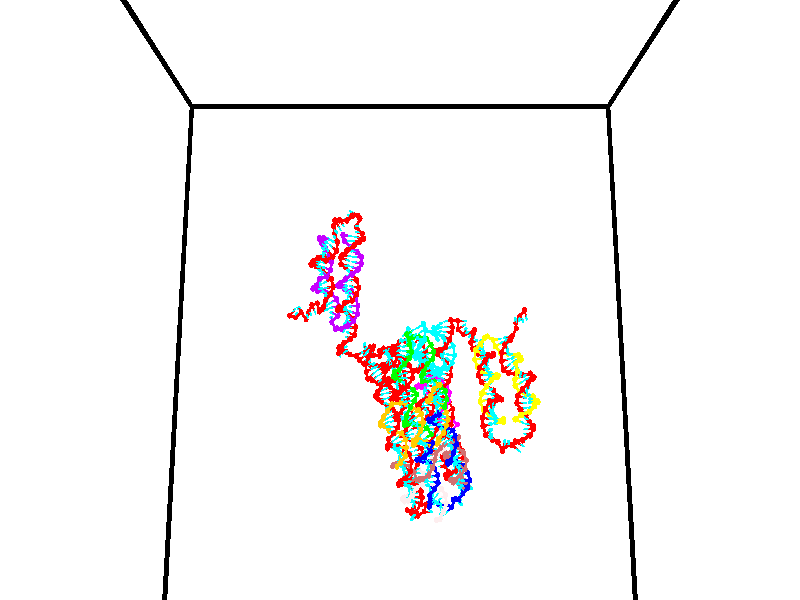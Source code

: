 // switches for output
#declare DRAW_BASES = 1; // possible values are 0, 1; only relevant for DNA ribbons
#declare DRAW_BASES_TYPE = 3; // possible values are 1, 2, 3; only relevant for DNA ribbons
#declare DRAW_FOG = 0; // set to 1 to enable fog

#include "colors.inc"

#include "transforms.inc"
background { rgb <1, 1, 1>}

#default {
   normal{
       ripples 0.25
       frequency 0.20
       turbulence 0.2
       lambda 5
   }
	finish {
		phong 0.1
		phong_size 40.
	}
}

// original window dimensions: 1024x640


// camera settings

camera {
	sky <0, 0.179814, -0.983701>
	up <0, 0.179814, -0.983701>
	right 1.6 * <1, 0, 0>
	location <35, 94.9851, 44.8844>
	look_at <35, 29.7336, 32.9568>
	direction <0, -65.2515, -11.9276>
	angle 67.0682
}


# declare cpy_camera_pos = <35, 94.9851, 44.8844>;
# if (DRAW_FOG = 1)
fog {
	fog_type 2
	up vnormalize(cpy_camera_pos)
	color rgbt<1,1,1,0.3>
	distance 1e-5
	fog_alt 3e-3
	fog_offset 56
}
# end


// LIGHTS

# declare lum = 6;
global_settings {
	ambient_light rgb lum * <0.05, 0.05, 0.05>
	max_trace_level 15
}# declare cpy_direct_light_amount = 0.25;
light_source
{	1000 * <-1, -1.16352, -0.803886>,
	rgb lum * cpy_direct_light_amount
	parallel
}

light_source
{	1000 * <1, 1.16352, 0.803886>,
	rgb lum * cpy_direct_light_amount
	parallel
}

// strand 0

// nucleotide -1

// particle -1
sphere {
	<23.902643, 34.997341, 35.244251> 0.250000
	pigment { color rgbt <1,0,0,0> }
	no_shadow
}
cylinder {
	<24.186483, 35.114414, 34.987877>,  <24.356789, 35.184658, 34.834053>, 0.100000
	pigment { color rgbt <1,0,0,0> }
	no_shadow
}
cylinder {
	<24.186483, 35.114414, 34.987877>,  <23.902643, 34.997341, 35.244251>, 0.100000
	pigment { color rgbt <1,0,0,0> }
	no_shadow
}

// particle -1
sphere {
	<24.186483, 35.114414, 34.987877> 0.100000
	pigment { color rgbt <1,0,0,0> }
	no_shadow
}
sphere {
	0, 1
	scale<0.080000,0.200000,0.300000>
	matrix <0.690522, -0.107932, 0.715213,
		0.140153, -0.950099, -0.278693,
		0.709602, 0.292683, -0.640937,
		24.399364, 35.202221, 34.795597>
	pigment { color rgbt <0,1,1,0> }
	no_shadow
}
cylinder {
	<24.434187, 34.616646, 35.336308>,  <23.902643, 34.997341, 35.244251>, 0.130000
	pigment { color rgbt <1,0,0,0> }
	no_shadow
}

// nucleotide -1

// particle -1
sphere {
	<24.434187, 34.616646, 35.336308> 0.250000
	pigment { color rgbt <1,0,0,0> }
	no_shadow
}
cylinder {
	<24.541405, 34.983906, 35.219589>,  <24.605736, 35.204262, 35.149559>, 0.100000
	pigment { color rgbt <1,0,0,0> }
	no_shadow
}
cylinder {
	<24.541405, 34.983906, 35.219589>,  <24.434187, 34.616646, 35.336308>, 0.100000
	pigment { color rgbt <1,0,0,0> }
	no_shadow
}

// particle -1
sphere {
	<24.541405, 34.983906, 35.219589> 0.100000
	pigment { color rgbt <1,0,0,0> }
	no_shadow
}
sphere {
	0, 1
	scale<0.080000,0.200000,0.300000>
	matrix <0.673708, 0.037873, 0.738026,
		0.688672, -0.394412, -0.608416,
		0.268044, 0.918153, -0.291800,
		24.621819, 35.259350, 35.132050>
	pigment { color rgbt <0,1,1,0> }
	no_shadow
}
cylinder {
	<24.990156, 34.751801, 34.930447>,  <24.434187, 34.616646, 35.336308>, 0.130000
	pigment { color rgbt <1,0,0,0> }
	no_shadow
}

// nucleotide -1

// particle -1
sphere {
	<24.990156, 34.751801, 34.930447> 0.250000
	pigment { color rgbt <1,0,0,0> }
	no_shadow
}
cylinder {
	<24.828856, 34.480816, 34.684376>,  <24.732075, 34.318226, 34.536736>, 0.100000
	pigment { color rgbt <1,0,0,0> }
	no_shadow
}
cylinder {
	<24.828856, 34.480816, 34.684376>,  <24.990156, 34.751801, 34.930447>, 0.100000
	pigment { color rgbt <1,0,0,0> }
	no_shadow
}

// particle -1
sphere {
	<24.828856, 34.480816, 34.684376> 0.100000
	pigment { color rgbt <1,0,0,0> }
	no_shadow
}
sphere {
	0, 1
	scale<0.080000,0.200000,0.300000>
	matrix <-0.258913, 0.729254, -0.633366,
		0.877697, -0.096129, -0.469475,
		-0.403251, -0.677457, -0.615175,
		24.707880, 34.277580, 34.499825>
	pigment { color rgbt <0,1,1,0> }
	no_shadow
}
cylinder {
	<25.495623, 34.583874, 35.517540>,  <24.990156, 34.751801, 34.930447>, 0.130000
	pigment { color rgbt <1,0,0,0> }
	no_shadow
}

// nucleotide -1

// particle -1
sphere {
	<25.495623, 34.583874, 35.517540> 0.250000
	pigment { color rgbt <1,0,0,0> }
	no_shadow
}
cylinder {
	<25.615427, 34.952000, 35.416893>,  <25.687309, 35.172874, 35.356506>, 0.100000
	pigment { color rgbt <1,0,0,0> }
	no_shadow
}
cylinder {
	<25.615427, 34.952000, 35.416893>,  <25.495623, 34.583874, 35.517540>, 0.100000
	pigment { color rgbt <1,0,0,0> }
	no_shadow
}

// particle -1
sphere {
	<25.615427, 34.952000, 35.416893> 0.100000
	pigment { color rgbt <1,0,0,0> }
	no_shadow
}
sphere {
	0, 1
	scale<0.080000,0.200000,0.300000>
	matrix <0.801325, -0.385788, -0.457216,
		-0.517854, -0.064686, -0.853020,
		0.299509, 0.920317, -0.251616,
		25.705280, 35.228096, 35.341408>
	pigment { color rgbt <0,1,1,0> }
	no_shadow
}
cylinder {
	<25.735369, 34.637478, 34.897179>,  <25.495623, 34.583874, 35.517540>, 0.130000
	pigment { color rgbt <1,0,0,0> }
	no_shadow
}

// nucleotide -1

// particle -1
sphere {
	<25.735369, 34.637478, 34.897179> 0.250000
	pigment { color rgbt <1,0,0,0> }
	no_shadow
}
cylinder {
	<25.909372, 34.968895, 35.038193>,  <26.013775, 35.167747, 35.122803>, 0.100000
	pigment { color rgbt <1,0,0,0> }
	no_shadow
}
cylinder {
	<25.909372, 34.968895, 35.038193>,  <25.735369, 34.637478, 34.897179>, 0.100000
	pigment { color rgbt <1,0,0,0> }
	no_shadow
}

// particle -1
sphere {
	<25.909372, 34.968895, 35.038193> 0.100000
	pigment { color rgbt <1,0,0,0> }
	no_shadow
}
sphere {
	0, 1
	scale<0.080000,0.200000,0.300000>
	matrix <0.858770, -0.264055, -0.439078,
		-0.270708, 0.493748, -0.826396,
		0.435007, 0.828546, 0.352534,
		26.039875, 35.217457, 35.143951>
	pigment { color rgbt <0,1,1,0> }
	no_shadow
}
cylinder {
	<26.115562, 35.086067, 34.348095>,  <25.735369, 34.637478, 34.897179>, 0.130000
	pigment { color rgbt <1,0,0,0> }
	no_shadow
}

// nucleotide -1

// particle -1
sphere {
	<26.115562, 35.086067, 34.348095> 0.250000
	pigment { color rgbt <1,0,0,0> }
	no_shadow
}
cylinder {
	<26.304667, 35.092056, 34.700520>,  <26.418129, 35.095650, 34.911976>, 0.100000
	pigment { color rgbt <1,0,0,0> }
	no_shadow
}
cylinder {
	<26.304667, 35.092056, 34.700520>,  <26.115562, 35.086067, 34.348095>, 0.100000
	pigment { color rgbt <1,0,0,0> }
	no_shadow
}

// particle -1
sphere {
	<26.304667, 35.092056, 34.700520> 0.100000
	pigment { color rgbt <1,0,0,0> }
	no_shadow
}
sphere {
	0, 1
	scale<0.080000,0.200000,0.300000>
	matrix <0.858060, -0.235412, -0.456415,
		0.200580, 0.971780, -0.124140,
		0.472759, 0.014972, 0.881064,
		26.446495, 35.096546, 34.964840>
	pigment { color rgbt <0,1,1,0> }
	no_shadow
}
cylinder {
	<26.736525, 35.483772, 34.290981>,  <26.115562, 35.086067, 34.348095>, 0.130000
	pigment { color rgbt <1,0,0,0> }
	no_shadow
}

// nucleotide -1

// particle -1
sphere {
	<26.736525, 35.483772, 34.290981> 0.250000
	pigment { color rgbt <1,0,0,0> }
	no_shadow
}
cylinder {
	<26.756775, 35.207199, 34.579247>,  <26.768925, 35.041256, 34.752205>, 0.100000
	pigment { color rgbt <1,0,0,0> }
	no_shadow
}
cylinder {
	<26.756775, 35.207199, 34.579247>,  <26.736525, 35.483772, 34.290981>, 0.100000
	pigment { color rgbt <1,0,0,0> }
	no_shadow
}

// particle -1
sphere {
	<26.756775, 35.207199, 34.579247> 0.100000
	pigment { color rgbt <1,0,0,0> }
	no_shadow
}
sphere {
	0, 1
	scale<0.080000,0.200000,0.300000>
	matrix <0.912850, -0.260686, -0.314241,
		0.405143, 0.673765, 0.617980,
		0.050626, -0.691436, 0.720662,
		26.771963, 34.999767, 34.795444>
	pigment { color rgbt <0,1,1,0> }
	no_shadow
}
cylinder {
	<26.925985, 35.538322, 34.997181>,  <26.736525, 35.483772, 34.290981>, 0.130000
	pigment { color rgbt <1,0,0,0> }
	no_shadow
}

// nucleotide -1

// particle -1
sphere {
	<26.925985, 35.538322, 34.997181> 0.250000
	pigment { color rgbt <1,0,0,0> }
	no_shadow
}
cylinder {
	<27.315510, 35.569733, 34.911839>,  <27.549225, 35.588577, 34.860634>, 0.100000
	pigment { color rgbt <1,0,0,0> }
	no_shadow
}
cylinder {
	<27.315510, 35.569733, 34.911839>,  <26.925985, 35.538322, 34.997181>, 0.100000
	pigment { color rgbt <1,0,0,0> }
	no_shadow
}

// particle -1
sphere {
	<27.315510, 35.569733, 34.911839> 0.100000
	pigment { color rgbt <1,0,0,0> }
	no_shadow
}
sphere {
	0, 1
	scale<0.080000,0.200000,0.300000>
	matrix <-0.199572, 0.744754, -0.636799,
		0.108897, 0.662704, 0.740922,
		0.973813, 0.078521, -0.213359,
		27.607655, 35.593288, 34.847832>
	pigment { color rgbt <0,1,1,0> }
	no_shadow
}
cylinder {
	<27.051107, 36.255692, 34.998333>,  <26.925985, 35.538322, 34.997181>, 0.130000
	pigment { color rgbt <1,0,0,0> }
	no_shadow
}

// nucleotide -1

// particle -1
sphere {
	<27.051107, 36.255692, 34.998333> 0.250000
	pigment { color rgbt <1,0,0,0> }
	no_shadow
}
cylinder {
	<27.361168, 36.109146, 34.792450>,  <27.547205, 36.021221, 34.668922>, 0.100000
	pigment { color rgbt <1,0,0,0> }
	no_shadow
}
cylinder {
	<27.361168, 36.109146, 34.792450>,  <27.051107, 36.255692, 34.998333>, 0.100000
	pigment { color rgbt <1,0,0,0> }
	no_shadow
}

// particle -1
sphere {
	<27.361168, 36.109146, 34.792450> 0.100000
	pigment { color rgbt <1,0,0,0> }
	no_shadow
}
sphere {
	0, 1
	scale<0.080000,0.200000,0.300000>
	matrix <-0.155829, 0.678653, -0.717737,
		0.612255, 0.636561, 0.468970,
		0.775152, -0.366360, -0.514704,
		27.593714, 35.999237, 34.638039>
	pigment { color rgbt <0,1,1,0> }
	no_shadow
}
cylinder {
	<27.524075, 36.882370, 34.830940>,  <27.051107, 36.255692, 34.998333>, 0.130000
	pigment { color rgbt <1,0,0,0> }
	no_shadow
}

// nucleotide -1

// particle -1
sphere {
	<27.524075, 36.882370, 34.830940> 0.250000
	pigment { color rgbt <1,0,0,0> }
	no_shadow
}
cylinder {
	<27.630846, 36.596340, 34.572510>,  <27.694910, 36.424721, 34.417450>, 0.100000
	pigment { color rgbt <1,0,0,0> }
	no_shadow
}
cylinder {
	<27.630846, 36.596340, 34.572510>,  <27.524075, 36.882370, 34.830940>, 0.100000
	pigment { color rgbt <1,0,0,0> }
	no_shadow
}

// particle -1
sphere {
	<27.630846, 36.596340, 34.572510> 0.100000
	pigment { color rgbt <1,0,0,0> }
	no_shadow
}
sphere {
	0, 1
	scale<0.080000,0.200000,0.300000>
	matrix <-0.154803, 0.629883, -0.761106,
		0.951202, 0.303177, 0.057439,
		0.266930, -0.715074, -0.646079,
		27.710924, 36.381817, 34.378685>
	pigment { color rgbt <0,1,1,0> }
	no_shadow
}
cylinder {
	<27.787783, 37.302326, 34.342167>,  <27.524075, 36.882370, 34.830940>, 0.130000
	pigment { color rgbt <1,0,0,0> }
	no_shadow
}

// nucleotide -1

// particle -1
sphere {
	<27.787783, 37.302326, 34.342167> 0.250000
	pigment { color rgbt <1,0,0,0> }
	no_shadow
}
cylinder {
	<27.753101, 36.946140, 34.163479>,  <27.732292, 36.732430, 34.056267>, 0.100000
	pigment { color rgbt <1,0,0,0> }
	no_shadow
}
cylinder {
	<27.753101, 36.946140, 34.163479>,  <27.787783, 37.302326, 34.342167>, 0.100000
	pigment { color rgbt <1,0,0,0> }
	no_shadow
}

// particle -1
sphere {
	<27.753101, 36.946140, 34.163479> 0.100000
	pigment { color rgbt <1,0,0,0> }
	no_shadow
}
sphere {
	0, 1
	scale<0.080000,0.200000,0.300000>
	matrix <-0.171121, 0.455057, -0.873865,
		0.981427, 0.000677, -0.191832,
		-0.086703, -0.890462, -0.446721,
		27.727091, 36.679001, 34.029461>
	pigment { color rgbt <0,1,1,0> }
	no_shadow
}
cylinder {
	<28.243517, 37.391788, 33.863701>,  <27.787783, 37.302326, 34.342167>, 0.130000
	pigment { color rgbt <1,0,0,0> }
	no_shadow
}

// nucleotide -1

// particle -1
sphere {
	<28.243517, 37.391788, 33.863701> 0.250000
	pigment { color rgbt <1,0,0,0> }
	no_shadow
}
cylinder {
	<27.981211, 37.111591, 33.751068>,  <27.823826, 36.943474, 33.683491>, 0.100000
	pigment { color rgbt <1,0,0,0> }
	no_shadow
}
cylinder {
	<27.981211, 37.111591, 33.751068>,  <28.243517, 37.391788, 33.863701>, 0.100000
	pigment { color rgbt <1,0,0,0> }
	no_shadow
}

// particle -1
sphere {
	<27.981211, 37.111591, 33.751068> 0.100000
	pigment { color rgbt <1,0,0,0> }
	no_shadow
}
sphere {
	0, 1
	scale<0.080000,0.200000,0.300000>
	matrix <-0.064064, 0.423255, -0.903743,
		0.752241, -0.574605, -0.322432,
		-0.655766, -0.700489, -0.281579,
		27.784481, 36.901443, 33.666595>
	pigment { color rgbt <0,1,1,0> }
	no_shadow
}
cylinder {
	<28.474802, 37.199707, 33.240681>,  <28.243517, 37.391788, 33.863701>, 0.130000
	pigment { color rgbt <1,0,0,0> }
	no_shadow
}

// nucleotide -1

// particle -1
sphere {
	<28.474802, 37.199707, 33.240681> 0.250000
	pigment { color rgbt <1,0,0,0> }
	no_shadow
}
cylinder {
	<28.085993, 37.107422, 33.258316>,  <27.852707, 37.052052, 33.268898>, 0.100000
	pigment { color rgbt <1,0,0,0> }
	no_shadow
}
cylinder {
	<28.085993, 37.107422, 33.258316>,  <28.474802, 37.199707, 33.240681>, 0.100000
	pigment { color rgbt <1,0,0,0> }
	no_shadow
}

// particle -1
sphere {
	<28.085993, 37.107422, 33.258316> 0.100000
	pigment { color rgbt <1,0,0,0> }
	no_shadow
}
sphere {
	0, 1
	scale<0.080000,0.200000,0.300000>
	matrix <-0.118459, 0.319434, -0.940175,
		0.202825, -0.919094, -0.337827,
		-0.972023, -0.230710, 0.044086,
		27.794386, 37.038208, 33.271542>
	pigment { color rgbt <0,1,1,0> }
	no_shadow
}
cylinder {
	<28.266211, 37.027721, 32.560482>,  <28.474802, 37.199707, 33.240681>, 0.130000
	pigment { color rgbt <1,0,0,0> }
	no_shadow
}

// nucleotide -1

// particle -1
sphere {
	<28.266211, 37.027721, 32.560482> 0.250000
	pigment { color rgbt <1,0,0,0> }
	no_shadow
}
cylinder {
	<27.911982, 37.114079, 32.724995>,  <27.699444, 37.165894, 32.823704>, 0.100000
	pigment { color rgbt <1,0,0,0> }
	no_shadow
}
cylinder {
	<27.911982, 37.114079, 32.724995>,  <28.266211, 37.027721, 32.560482>, 0.100000
	pigment { color rgbt <1,0,0,0> }
	no_shadow
}

// particle -1
sphere {
	<27.911982, 37.114079, 32.724995> 0.100000
	pigment { color rgbt <1,0,0,0> }
	no_shadow
}
sphere {
	0, 1
	scale<0.080000,0.200000,0.300000>
	matrix <-0.299171, 0.412232, -0.860559,
		-0.355332, -0.885131, -0.300472,
		-0.885571, 0.215891, 0.411285,
		27.646311, 37.178844, 32.848381>
	pigment { color rgbt <0,1,1,0> }
	no_shadow
}
cylinder {
	<27.818014, 36.727207, 32.155941>,  <28.266211, 37.027721, 32.560482>, 0.130000
	pigment { color rgbt <1,0,0,0> }
	no_shadow
}

// nucleotide -1

// particle -1
sphere {
	<27.818014, 36.727207, 32.155941> 0.250000
	pigment { color rgbt <1,0,0,0> }
	no_shadow
}
cylinder {
	<27.643270, 37.028362, 32.352840>,  <27.538424, 37.209057, 32.470982>, 0.100000
	pigment { color rgbt <1,0,0,0> }
	no_shadow
}
cylinder {
	<27.643270, 37.028362, 32.352840>,  <27.818014, 36.727207, 32.155941>, 0.100000
	pigment { color rgbt <1,0,0,0> }
	no_shadow
}

// particle -1
sphere {
	<27.643270, 37.028362, 32.352840> 0.100000
	pigment { color rgbt <1,0,0,0> }
	no_shadow
}
sphere {
	0, 1
	scale<0.080000,0.200000,0.300000>
	matrix <-0.288689, 0.400938, -0.869429,
		-0.851946, -0.521926, 0.042197,
		-0.436859, 0.752889, 0.492252,
		27.512213, 37.254230, 32.500515>
	pigment { color rgbt <0,1,1,0> }
	no_shadow
}
cylinder {
	<27.352924, 36.895821, 31.770624>,  <27.818014, 36.727207, 32.155941>, 0.130000
	pigment { color rgbt <1,0,0,0> }
	no_shadow
}

// nucleotide -1

// particle -1
sphere {
	<27.352924, 36.895821, 31.770624> 0.250000
	pigment { color rgbt <1,0,0,0> }
	no_shadow
}
cylinder {
	<27.347652, 37.214489, 32.012333>,  <27.344490, 37.405689, 32.157360>, 0.100000
	pigment { color rgbt <1,0,0,0> }
	no_shadow
}
cylinder {
	<27.347652, 37.214489, 32.012333>,  <27.352924, 36.895821, 31.770624>, 0.100000
	pigment { color rgbt <1,0,0,0> }
	no_shadow
}

// particle -1
sphere {
	<27.347652, 37.214489, 32.012333> 0.100000
	pigment { color rgbt <1,0,0,0> }
	no_shadow
}
sphere {
	0, 1
	scale<0.080000,0.200000,0.300000>
	matrix <-0.197248, 0.590379, -0.782653,
		-0.980265, -0.129505, 0.149362,
		-0.013177, 0.796669, 0.604272,
		27.343699, 37.453491, 32.193615>
	pigment { color rgbt <0,1,1,0> }
	no_shadow
}
cylinder {
	<26.789169, 37.340954, 31.551010>,  <27.352924, 36.895821, 31.770624>, 0.130000
	pigment { color rgbt <1,0,0,0> }
	no_shadow
}

// nucleotide -1

// particle -1
sphere {
	<26.789169, 37.340954, 31.551010> 0.250000
	pigment { color rgbt <1,0,0,0> }
	no_shadow
}
cylinder {
	<27.022436, 37.580570, 31.770487>,  <27.162397, 37.724339, 31.902172>, 0.100000
	pigment { color rgbt <1,0,0,0> }
	no_shadow
}
cylinder {
	<27.022436, 37.580570, 31.770487>,  <26.789169, 37.340954, 31.551010>, 0.100000
	pigment { color rgbt <1,0,0,0> }
	no_shadow
}

// particle -1
sphere {
	<27.022436, 37.580570, 31.770487> 0.100000
	pigment { color rgbt <1,0,0,0> }
	no_shadow
}
sphere {
	0, 1
	scale<0.080000,0.200000,0.300000>
	matrix <-0.044461, 0.697961, -0.714754,
		-0.811133, 0.392427, 0.433663,
		0.583169, 0.599042, 0.548692,
		27.197388, 37.760284, 31.935095>
	pigment { color rgbt <0,1,1,0> }
	no_shadow
}
cylinder {
	<26.466391, 38.041653, 31.613630>,  <26.789169, 37.340954, 31.551010>, 0.130000
	pigment { color rgbt <1,0,0,0> }
	no_shadow
}

// nucleotide -1

// particle -1
sphere {
	<26.466391, 38.041653, 31.613630> 0.250000
	pigment { color rgbt <1,0,0,0> }
	no_shadow
}
cylinder {
	<26.854424, 38.110012, 31.682602>,  <27.087244, 38.151028, 31.723986>, 0.100000
	pigment { color rgbt <1,0,0,0> }
	no_shadow
}
cylinder {
	<26.854424, 38.110012, 31.682602>,  <26.466391, 38.041653, 31.613630>, 0.100000
	pigment { color rgbt <1,0,0,0> }
	no_shadow
}

// particle -1
sphere {
	<26.854424, 38.110012, 31.682602> 0.100000
	pigment { color rgbt <1,0,0,0> }
	no_shadow
}
sphere {
	0, 1
	scale<0.080000,0.200000,0.300000>
	matrix <-0.032986, 0.796447, -0.603808,
		-0.240524, 0.580056, 0.778256,
		0.970083, 0.170902, 0.172431,
		27.145449, 38.161282, 31.734331>
	pigment { color rgbt <0,1,1,0> }
	no_shadow
}
cylinder {
	<26.474777, 38.675430, 31.688623>,  <26.466391, 38.041653, 31.613630>, 0.130000
	pigment { color rgbt <1,0,0,0> }
	no_shadow
}

// nucleotide -1

// particle -1
sphere {
	<26.474777, 38.675430, 31.688623> 0.250000
	pigment { color rgbt <1,0,0,0> }
	no_shadow
}
cylinder {
	<26.855116, 38.592926, 31.596239>,  <27.083319, 38.543423, 31.540808>, 0.100000
	pigment { color rgbt <1,0,0,0> }
	no_shadow
}
cylinder {
	<26.855116, 38.592926, 31.596239>,  <26.474777, 38.675430, 31.688623>, 0.100000
	pigment { color rgbt <1,0,0,0> }
	no_shadow
}

// particle -1
sphere {
	<26.855116, 38.592926, 31.596239> 0.100000
	pigment { color rgbt <1,0,0,0> }
	no_shadow
}
sphere {
	0, 1
	scale<0.080000,0.200000,0.300000>
	matrix <0.022369, 0.789667, -0.613128,
		0.308849, 0.577825, 0.755467,
		0.950848, -0.206263, -0.230963,
		27.140369, 38.531048, 31.526951>
	pigment { color rgbt <0,1,1,0> }
	no_shadow
}
cylinder {
	<26.727402, 39.292263, 31.604174>,  <26.474777, 38.675430, 31.688623>, 0.130000
	pigment { color rgbt <1,0,0,0> }
	no_shadow
}

// nucleotide -1

// particle -1
sphere {
	<26.727402, 39.292263, 31.604174> 0.250000
	pigment { color rgbt <1,0,0,0> }
	no_shadow
}
cylinder {
	<27.009272, 39.049915, 31.456469>,  <27.178392, 38.904507, 31.367846>, 0.100000
	pigment { color rgbt <1,0,0,0> }
	no_shadow
}
cylinder {
	<27.009272, 39.049915, 31.456469>,  <26.727402, 39.292263, 31.604174>, 0.100000
	pigment { color rgbt <1,0,0,0> }
	no_shadow
}

// particle -1
sphere {
	<27.009272, 39.049915, 31.456469> 0.100000
	pigment { color rgbt <1,0,0,0> }
	no_shadow
}
sphere {
	0, 1
	scale<0.080000,0.200000,0.300000>
	matrix <0.354568, 0.751487, -0.556372,
		0.614586, 0.261131, 0.744375,
		0.704674, -0.605870, -0.369265,
		27.220675, 38.868153, 31.345690>
	pigment { color rgbt <0,1,1,0> }
	no_shadow
}
cylinder {
	<27.300442, 39.743450, 31.442581>,  <26.727402, 39.292263, 31.604174>, 0.130000
	pigment { color rgbt <1,0,0,0> }
	no_shadow
}

// nucleotide -1

// particle -1
sphere {
	<27.300442, 39.743450, 31.442581> 0.250000
	pigment { color rgbt <1,0,0,0> }
	no_shadow
}
cylinder {
	<27.455309, 39.414520, 31.275785>,  <27.548229, 39.217163, 31.175707>, 0.100000
	pigment { color rgbt <1,0,0,0> }
	no_shadow
}
cylinder {
	<27.455309, 39.414520, 31.275785>,  <27.300442, 39.743450, 31.442581>, 0.100000
	pigment { color rgbt <1,0,0,0> }
	no_shadow
}

// particle -1
sphere {
	<27.455309, 39.414520, 31.275785> 0.100000
	pigment { color rgbt <1,0,0,0> }
	no_shadow
}
sphere {
	0, 1
	scale<0.080000,0.200000,0.300000>
	matrix <0.636885, 0.565550, -0.523957,
		0.666692, -0.062716, 0.742690,
		0.387167, -0.822326, -0.416990,
		27.571459, 39.167824, 31.150688>
	pigment { color rgbt <0,1,1,0> }
	no_shadow
}
cylinder {
	<28.037958, 39.698658, 31.631771>,  <27.300442, 39.743450, 31.442581>, 0.130000
	pigment { color rgbt <1,0,0,0> }
	no_shadow
}

// nucleotide -1

// particle -1
sphere {
	<28.037958, 39.698658, 31.631771> 0.250000
	pigment { color rgbt <1,0,0,0> }
	no_shadow
}
cylinder {
	<27.963936, 39.490799, 31.298132>,  <27.919523, 39.366085, 31.097948>, 0.100000
	pigment { color rgbt <1,0,0,0> }
	no_shadow
}
cylinder {
	<27.963936, 39.490799, 31.298132>,  <28.037958, 39.698658, 31.631771>, 0.100000
	pigment { color rgbt <1,0,0,0> }
	no_shadow
}

// particle -1
sphere {
	<27.963936, 39.490799, 31.298132> 0.100000
	pigment { color rgbt <1,0,0,0> }
	no_shadow
}
sphere {
	0, 1
	scale<0.080000,0.200000,0.300000>
	matrix <0.715206, 0.510877, -0.476954,
		0.673970, -0.684816, 0.277113,
		-0.185056, -0.519646, -0.834100,
		27.908419, 39.334904, 31.047901>
	pigment { color rgbt <0,1,1,0> }
	no_shadow
}
cylinder {
	<28.648319, 39.396179, 31.253330>,  <28.037958, 39.698658, 31.631771>, 0.130000
	pigment { color rgbt <1,0,0,0> }
	no_shadow
}

// nucleotide -1

// particle -1
sphere {
	<28.648319, 39.396179, 31.253330> 0.250000
	pigment { color rgbt <1,0,0,0> }
	no_shadow
}
cylinder {
	<28.382198, 39.422844, 30.955893>,  <28.222527, 39.438843, 30.777430>, 0.100000
	pigment { color rgbt <1,0,0,0> }
	no_shadow
}
cylinder {
	<28.382198, 39.422844, 30.955893>,  <28.648319, 39.396179, 31.253330>, 0.100000
	pigment { color rgbt <1,0,0,0> }
	no_shadow
}

// particle -1
sphere {
	<28.382198, 39.422844, 30.955893> 0.100000
	pigment { color rgbt <1,0,0,0> }
	no_shadow
}
sphere {
	0, 1
	scale<0.080000,0.200000,0.300000>
	matrix <0.669204, 0.494799, -0.554382,
		0.330971, -0.866446, -0.373804,
		-0.665300, 0.066667, -0.743593,
		28.182608, 39.442844, 30.732815>
	pigment { color rgbt <0,1,1,0> }
	no_shadow
}
cylinder {
	<28.975182, 39.117336, 30.699512>,  <28.648319, 39.396179, 31.253330>, 0.130000
	pigment { color rgbt <1,0,0,0> }
	no_shadow
}

// nucleotide -1

// particle -1
sphere {
	<28.975182, 39.117336, 30.699512> 0.250000
	pigment { color rgbt <1,0,0,0> }
	no_shadow
}
cylinder {
	<28.685034, 39.343201, 30.542036>,  <28.510944, 39.478722, 30.447550>, 0.100000
	pigment { color rgbt <1,0,0,0> }
	no_shadow
}
cylinder {
	<28.685034, 39.343201, 30.542036>,  <28.975182, 39.117336, 30.699512>, 0.100000
	pigment { color rgbt <1,0,0,0> }
	no_shadow
}

// particle -1
sphere {
	<28.685034, 39.343201, 30.542036> 0.100000
	pigment { color rgbt <1,0,0,0> }
	no_shadow
}
sphere {
	0, 1
	scale<0.080000,0.200000,0.300000>
	matrix <0.654272, 0.387811, -0.649254,
		-0.213933, -0.728530, -0.650750,
		-0.725370, 0.564664, -0.393691,
		28.467422, 39.512600, 30.423929>
	pigment { color rgbt <0,1,1,0> }
	no_shadow
}
cylinder {
	<29.014879, 39.089058, 29.985596>,  <28.975182, 39.117336, 30.699512>, 0.130000
	pigment { color rgbt <1,0,0,0> }
	no_shadow
}

// nucleotide -1

// particle -1
sphere {
	<29.014879, 39.089058, 29.985596> 0.250000
	pigment { color rgbt <1,0,0,0> }
	no_shadow
}
cylinder {
	<28.796892, 39.421543, 30.029575>,  <28.666100, 39.621037, 30.055964>, 0.100000
	pigment { color rgbt <1,0,0,0> }
	no_shadow
}
cylinder {
	<28.796892, 39.421543, 30.029575>,  <29.014879, 39.089058, 29.985596>, 0.100000
	pigment { color rgbt <1,0,0,0> }
	no_shadow
}

// particle -1
sphere {
	<28.796892, 39.421543, 30.029575> 0.100000
	pigment { color rgbt <1,0,0,0> }
	no_shadow
}
sphere {
	0, 1
	scale<0.080000,0.200000,0.300000>
	matrix <0.532898, 0.444611, -0.719959,
		-0.647326, -0.333763, -0.685253,
		-0.544967, 0.831218, 0.109947,
		28.633402, 39.670910, 30.062559>
	pigment { color rgbt <0,1,1,0> }
	no_shadow
}
cylinder {
	<28.765499, 39.303780, 29.324682>,  <29.014879, 39.089058, 29.985596>, 0.130000
	pigment { color rgbt <1,0,0,0> }
	no_shadow
}

// nucleotide -1

// particle -1
sphere {
	<28.765499, 39.303780, 29.324682> 0.250000
	pigment { color rgbt <1,0,0,0> }
	no_shadow
}
cylinder {
	<28.802235, 39.617569, 29.570011>,  <28.824276, 39.805843, 29.717209>, 0.100000
	pigment { color rgbt <1,0,0,0> }
	no_shadow
}
cylinder {
	<28.802235, 39.617569, 29.570011>,  <28.765499, 39.303780, 29.324682>, 0.100000
	pigment { color rgbt <1,0,0,0> }
	no_shadow
}

// particle -1
sphere {
	<28.802235, 39.617569, 29.570011> 0.100000
	pigment { color rgbt <1,0,0,0> }
	no_shadow
}
sphere {
	0, 1
	scale<0.080000,0.200000,0.300000>
	matrix <0.570502, 0.463368, -0.678099,
		-0.816146, 0.412177, -0.404989,
		0.091838, 0.784475, 0.613323,
		28.829786, 39.852913, 29.754007>
	pigment { color rgbt <0,1,1,0> }
	no_shadow
}
cylinder {
	<28.694170, 39.800537, 28.840420>,  <28.765499, 39.303780, 29.324682>, 0.130000
	pigment { color rgbt <1,0,0,0> }
	no_shadow
}

// nucleotide -1

// particle -1
sphere {
	<28.694170, 39.800537, 28.840420> 0.250000
	pigment { color rgbt <1,0,0,0> }
	no_shadow
}
cylinder {
	<28.859306, 39.972431, 29.161640>,  <28.958387, 40.075569, 29.354372>, 0.100000
	pigment { color rgbt <1,0,0,0> }
	no_shadow
}
cylinder {
	<28.859306, 39.972431, 29.161640>,  <28.694170, 39.800537, 28.840420>, 0.100000
	pigment { color rgbt <1,0,0,0> }
	no_shadow
}

// particle -1
sphere {
	<28.859306, 39.972431, 29.161640> 0.100000
	pigment { color rgbt <1,0,0,0> }
	no_shadow
}
sphere {
	0, 1
	scale<0.080000,0.200000,0.300000>
	matrix <0.614042, 0.519872, -0.593874,
		-0.672694, 0.738280, -0.049255,
		0.412839, 0.429739, 0.803049,
		28.983158, 40.101353, 29.402555>
	pigment { color rgbt <0,1,1,0> }
	no_shadow
}
cylinder {
	<28.915359, 40.495964, 28.623409>,  <28.694170, 39.800537, 28.840420>, 0.130000
	pigment { color rgbt <1,0,0,0> }
	no_shadow
}

// nucleotide -1

// particle -1
sphere {
	<28.915359, 40.495964, 28.623409> 0.250000
	pigment { color rgbt <1,0,0,0> }
	no_shadow
}
cylinder {
	<29.146618, 40.371117, 28.924959>,  <29.285374, 40.296207, 29.105890>, 0.100000
	pigment { color rgbt <1,0,0,0> }
	no_shadow
}
cylinder {
	<29.146618, 40.371117, 28.924959>,  <28.915359, 40.495964, 28.623409>, 0.100000
	pigment { color rgbt <1,0,0,0> }
	no_shadow
}

// particle -1
sphere {
	<29.146618, 40.371117, 28.924959> 0.100000
	pigment { color rgbt <1,0,0,0> }
	no_shadow
}
sphere {
	0, 1
	scale<0.080000,0.200000,0.300000>
	matrix <0.813946, 0.285054, -0.506198,
		-0.056902, 0.906271, 0.418850,
		0.578147, -0.312117, 0.753876,
		29.320063, 40.277481, 29.151121>
	pigment { color rgbt <0,1,1,0> }
	no_shadow
}
cylinder {
	<29.403090, 41.078297, 28.783440>,  <28.915359, 40.495964, 28.623409>, 0.130000
	pigment { color rgbt <1,0,0,0> }
	no_shadow
}

// nucleotide -1

// particle -1
sphere {
	<29.403090, 41.078297, 28.783440> 0.250000
	pigment { color rgbt <1,0,0,0> }
	no_shadow
}
cylinder {
	<29.541254, 40.709652, 28.854231>,  <29.624153, 40.488464, 28.896706>, 0.100000
	pigment { color rgbt <1,0,0,0> }
	no_shadow
}
cylinder {
	<29.541254, 40.709652, 28.854231>,  <29.403090, 41.078297, 28.783440>, 0.100000
	pigment { color rgbt <1,0,0,0> }
	no_shadow
}

// particle -1
sphere {
	<29.541254, 40.709652, 28.854231> 0.100000
	pigment { color rgbt <1,0,0,0> }
	no_shadow
}
sphere {
	0, 1
	scale<0.080000,0.200000,0.300000>
	matrix <0.815874, 0.201719, -0.541902,
		0.463724, 0.331572, 0.821596,
		0.345411, -0.921612, 0.176980,
		29.644876, 40.433167, 28.907326>
	pigment { color rgbt <0,1,1,0> }
	no_shadow
}
cylinder {
	<30.085278, 41.150589, 28.817648>,  <29.403090, 41.078297, 28.783440>, 0.130000
	pigment { color rgbt <1,0,0,0> }
	no_shadow
}

// nucleotide -1

// particle -1
sphere {
	<30.085278, 41.150589, 28.817648> 0.250000
	pigment { color rgbt <1,0,0,0> }
	no_shadow
}
cylinder {
	<29.997747, 40.786018, 28.678265>,  <29.945229, 40.567276, 28.594635>, 0.100000
	pigment { color rgbt <1,0,0,0> }
	no_shadow
}
cylinder {
	<29.997747, 40.786018, 28.678265>,  <30.085278, 41.150589, 28.817648>, 0.100000
	pigment { color rgbt <1,0,0,0> }
	no_shadow
}

// particle -1
sphere {
	<29.997747, 40.786018, 28.678265> 0.100000
	pigment { color rgbt <1,0,0,0> }
	no_shadow
}
sphere {
	0, 1
	scale<0.080000,0.200000,0.300000>
	matrix <0.592164, 0.159789, -0.789816,
		0.775536, -0.379177, 0.504746,
		-0.218827, -0.911423, -0.348458,
		29.932098, 40.512592, 28.573727>
	pigment { color rgbt <0,1,1,0> }
	no_shadow
}
cylinder {
	<30.598930, 41.060917, 28.392080>,  <30.085278, 41.150589, 28.817648>, 0.130000
	pigment { color rgbt <1,0,0,0> }
	no_shadow
}

// nucleotide -1

// particle -1
sphere {
	<30.598930, 41.060917, 28.392080> 0.250000
	pigment { color rgbt <1,0,0,0> }
	no_shadow
}
cylinder {
	<30.374889, 40.743584, 28.296654>,  <30.240465, 40.553185, 28.239397>, 0.100000
	pigment { color rgbt <1,0,0,0> }
	no_shadow
}
cylinder {
	<30.374889, 40.743584, 28.296654>,  <30.598930, 41.060917, 28.392080>, 0.100000
	pigment { color rgbt <1,0,0,0> }
	no_shadow
}

// particle -1
sphere {
	<30.374889, 40.743584, 28.296654> 0.100000
	pigment { color rgbt <1,0,0,0> }
	no_shadow
}
sphere {
	0, 1
	scale<0.080000,0.200000,0.300000>
	matrix <0.474034, -0.070749, -0.877660,
		0.679395, -0.604667, 0.415692,
		-0.560101, -0.793330, -0.238566,
		30.206860, 40.505585, 28.225084>
	pigment { color rgbt <0,1,1,0> }
	no_shadow
}
cylinder {
	<31.053539, 40.363895, 28.197861>,  <30.598930, 41.060917, 28.392080>, 0.130000
	pigment { color rgbt <1,0,0,0> }
	no_shadow
}

// nucleotide -1

// particle -1
sphere {
	<31.053539, 40.363895, 28.197861> 0.250000
	pigment { color rgbt <1,0,0,0> }
	no_shadow
}
cylinder {
	<30.697002, 40.359497, 28.016581>,  <30.483080, 40.356857, 27.907812>, 0.100000
	pigment { color rgbt <1,0,0,0> }
	no_shadow
}
cylinder {
	<30.697002, 40.359497, 28.016581>,  <31.053539, 40.363895, 28.197861>, 0.100000
	pigment { color rgbt <1,0,0,0> }
	no_shadow
}

// particle -1
sphere {
	<30.697002, 40.359497, 28.016581> 0.100000
	pigment { color rgbt <1,0,0,0> }
	no_shadow
}
sphere {
	0, 1
	scale<0.080000,0.200000,0.300000>
	matrix <0.451421, 0.070175, -0.889547,
		0.041581, -0.997474, -0.057588,
		-0.891342, -0.010992, -0.453199,
		30.429600, 40.356197, 27.880621>
	pigment { color rgbt <0,1,1,0> }
	no_shadow
}
cylinder {
	<31.189003, 39.667599, 28.212645>,  <31.053539, 40.363895, 28.197861>, 0.130000
	pigment { color rgbt <1,0,0,0> }
	no_shadow
}

// nucleotide -1

// particle -1
sphere {
	<31.189003, 39.667599, 28.212645> 0.250000
	pigment { color rgbt <1,0,0,0> }
	no_shadow
}
cylinder {
	<30.905296, 39.893429, 28.043791>,  <30.735073, 40.028927, 27.942478>, 0.100000
	pigment { color rgbt <1,0,0,0> }
	no_shadow
}
cylinder {
	<30.905296, 39.893429, 28.043791>,  <31.189003, 39.667599, 28.212645>, 0.100000
	pigment { color rgbt <1,0,0,0> }
	no_shadow
}

// particle -1
sphere {
	<30.905296, 39.893429, 28.043791> 0.100000
	pigment { color rgbt <1,0,0,0> }
	no_shadow
}
sphere {
	0, 1
	scale<0.080000,0.200000,0.300000>
	matrix <0.540928, 0.051886, -0.839467,
		-0.452039, -0.823750, -0.342194,
		-0.709266, 0.564574, -0.422135,
		30.692516, 40.062801, 27.917150>
	pigment { color rgbt <0,1,1,0> }
	no_shadow
}
cylinder {
	<30.842646, 39.425072, 28.842966>,  <31.189003, 39.667599, 28.212645>, 0.130000
	pigment { color rgbt <1,0,0,0> }
	no_shadow
}

// nucleotide -1

// particle -1
sphere {
	<30.842646, 39.425072, 28.842966> 0.250000
	pigment { color rgbt <1,0,0,0> }
	no_shadow
}
cylinder {
	<30.889198, 39.816345, 28.911798>,  <30.917130, 40.051109, 28.953098>, 0.100000
	pigment { color rgbt <1,0,0,0> }
	no_shadow
}
cylinder {
	<30.889198, 39.816345, 28.911798>,  <30.842646, 39.425072, 28.842966>, 0.100000
	pigment { color rgbt <1,0,0,0> }
	no_shadow
}

// particle -1
sphere {
	<30.889198, 39.816345, 28.911798> 0.100000
	pigment { color rgbt <1,0,0,0> }
	no_shadow
}
sphere {
	0, 1
	scale<0.080000,0.200000,0.300000>
	matrix <0.082740, -0.182205, 0.979773,
		0.989752, -0.099789, -0.102140,
		0.116381, 0.978184, 0.172081,
		30.924112, 40.109802, 28.963423>
	pigment { color rgbt <0,1,1,0> }
	no_shadow
}
cylinder {
	<31.408947, 39.523781, 29.419613>,  <30.842646, 39.425072, 28.842966>, 0.130000
	pigment { color rgbt <1,0,0,0> }
	no_shadow
}

// nucleotide -1

// particle -1
sphere {
	<31.408947, 39.523781, 29.419613> 0.250000
	pigment { color rgbt <1,0,0,0> }
	no_shadow
}
cylinder {
	<31.159803, 39.836487, 29.431591>,  <31.010317, 40.024109, 29.438778>, 0.100000
	pigment { color rgbt <1,0,0,0> }
	no_shadow
}
cylinder {
	<31.159803, 39.836487, 29.431591>,  <31.408947, 39.523781, 29.419613>, 0.100000
	pigment { color rgbt <1,0,0,0> }
	no_shadow
}

// particle -1
sphere {
	<31.159803, 39.836487, 29.431591> 0.100000
	pigment { color rgbt <1,0,0,0> }
	no_shadow
}
sphere {
	0, 1
	scale<0.080000,0.200000,0.300000>
	matrix <-0.123679, -0.136188, 0.982933,
		0.772497, 0.608524, 0.181513,
		-0.622858, 0.781762, 0.029943,
		30.972946, 40.071014, 29.440575>
	pigment { color rgbt <0,1,1,0> }
	no_shadow
}
cylinder {
	<31.589117, 40.007889, 29.940502>,  <31.408947, 39.523781, 29.419613>, 0.130000
	pigment { color rgbt <1,0,0,0> }
	no_shadow
}

// nucleotide -1

// particle -1
sphere {
	<31.589117, 40.007889, 29.940502> 0.250000
	pigment { color rgbt <1,0,0,0> }
	no_shadow
}
cylinder {
	<31.193121, 40.007374, 29.884052>,  <30.955523, 40.007065, 29.850182>, 0.100000
	pigment { color rgbt <1,0,0,0> }
	no_shadow
}
cylinder {
	<31.193121, 40.007374, 29.884052>,  <31.589117, 40.007889, 29.940502>, 0.100000
	pigment { color rgbt <1,0,0,0> }
	no_shadow
}

// particle -1
sphere {
	<31.193121, 40.007374, 29.884052> 0.100000
	pigment { color rgbt <1,0,0,0> }
	no_shadow
}
sphere {
	0, 1
	scale<0.080000,0.200000,0.300000>
	matrix <-0.139300, -0.151717, 0.978559,
		-0.022669, 0.988423, 0.150020,
		-0.989991, -0.001285, -0.141126,
		30.896124, 40.006989, 29.841715>
	pigment { color rgbt <0,1,1,0> }
	no_shadow
}
cylinder {
	<31.219824, 40.538078, 30.353857>,  <31.589117, 40.007889, 29.940502>, 0.130000
	pigment { color rgbt <1,0,0,0> }
	no_shadow
}

// nucleotide -1

// particle -1
sphere {
	<31.219824, 40.538078, 30.353857> 0.250000
	pigment { color rgbt <1,0,0,0> }
	no_shadow
}
cylinder {
	<30.939501, 40.266521, 30.266247>,  <30.771307, 40.103588, 30.213680>, 0.100000
	pigment { color rgbt <1,0,0,0> }
	no_shadow
}
cylinder {
	<30.939501, 40.266521, 30.266247>,  <31.219824, 40.538078, 30.353857>, 0.100000
	pigment { color rgbt <1,0,0,0> }
	no_shadow
}

// particle -1
sphere {
	<30.939501, 40.266521, 30.266247> 0.100000
	pigment { color rgbt <1,0,0,0> }
	no_shadow
}
sphere {
	0, 1
	scale<0.080000,0.200000,0.300000>
	matrix <-0.356190, 0.067004, 0.932008,
		-0.618057, 0.731175, -0.288772,
		-0.700810, -0.678892, -0.219025,
		30.729258, 40.062855, 30.200539>
	pigment { color rgbt <0,1,1,0> }
	no_shadow
}
cylinder {
	<30.755564, 40.843979, 30.723158>,  <31.219824, 40.538078, 30.353857>, 0.130000
	pigment { color rgbt <1,0,0,0> }
	no_shadow
}

// nucleotide -1

// particle -1
sphere {
	<30.755564, 40.843979, 30.723158> 0.250000
	pigment { color rgbt <1,0,0,0> }
	no_shadow
}
cylinder {
	<30.640379, 40.467842, 30.650669>,  <30.571268, 40.242161, 30.607176>, 0.100000
	pigment { color rgbt <1,0,0,0> }
	no_shadow
}
cylinder {
	<30.640379, 40.467842, 30.650669>,  <30.755564, 40.843979, 30.723158>, 0.100000
	pigment { color rgbt <1,0,0,0> }
	no_shadow
}

// particle -1
sphere {
	<30.640379, 40.467842, 30.650669> 0.100000
	pigment { color rgbt <1,0,0,0> }
	no_shadow
}
sphere {
	0, 1
	scale<0.080000,0.200000,0.300000>
	matrix <-0.471667, -0.025426, 0.881410,
		-0.833431, 0.339290, -0.436205,
		-0.287963, -0.940338, -0.181222,
		30.553989, 40.185741, 30.596302>
	pigment { color rgbt <0,1,1,0> }
	no_shadow
}
cylinder {
	<30.071482, 40.750843, 31.089808>,  <30.755564, 40.843979, 30.723158>, 0.130000
	pigment { color rgbt <1,0,0,0> }
	no_shadow
}

// nucleotide -1

// particle -1
sphere {
	<30.071482, 40.750843, 31.089808> 0.250000
	pigment { color rgbt <1,0,0,0> }
	no_shadow
}
cylinder {
	<30.240320, 40.393040, 31.030895>,  <30.341623, 40.178356, 30.995548>, 0.100000
	pigment { color rgbt <1,0,0,0> }
	no_shadow
}
cylinder {
	<30.240320, 40.393040, 31.030895>,  <30.071482, 40.750843, 31.089808>, 0.100000
	pigment { color rgbt <1,0,0,0> }
	no_shadow
}

// particle -1
sphere {
	<30.240320, 40.393040, 31.030895> 0.100000
	pigment { color rgbt <1,0,0,0> }
	no_shadow
}
sphere {
	0, 1
	scale<0.080000,0.200000,0.300000>
	matrix <-0.394866, -0.327651, 0.858328,
		-0.816038, -0.304138, -0.491510,
		0.422094, -0.894508, -0.147283,
		30.366949, 40.124687, 30.986712>
	pigment { color rgbt <0,1,1,0> }
	no_shadow
}
cylinder {
	<29.592697, 40.223656, 31.341412>,  <30.071482, 40.750843, 31.089808>, 0.130000
	pigment { color rgbt <1,0,0,0> }
	no_shadow
}

// nucleotide -1

// particle -1
sphere {
	<29.592697, 40.223656, 31.341412> 0.250000
	pigment { color rgbt <1,0,0,0> }
	no_shadow
}
cylinder {
	<29.949818, 40.043762, 31.331240>,  <30.164091, 39.935825, 31.325136>, 0.100000
	pigment { color rgbt <1,0,0,0> }
	no_shadow
}
cylinder {
	<29.949818, 40.043762, 31.331240>,  <29.592697, 40.223656, 31.341412>, 0.100000
	pigment { color rgbt <1,0,0,0> }
	no_shadow
}

// particle -1
sphere {
	<29.949818, 40.043762, 31.331240> 0.100000
	pigment { color rgbt <1,0,0,0> }
	no_shadow
}
sphere {
	0, 1
	scale<0.080000,0.200000,0.300000>
	matrix <-0.221512, -0.487499, 0.844557,
		-0.392218, -0.748390, -0.534861,
		0.892803, -0.449729, -0.025429,
		30.217659, 39.908844, 31.323610>
	pigment { color rgbt <0,1,1,0> }
	no_shadow
}
cylinder {
	<29.402931, 39.504452, 31.332241>,  <29.592697, 40.223656, 31.341412>, 0.130000
	pigment { color rgbt <1,0,0,0> }
	no_shadow
}

// nucleotide -1

// particle -1
sphere {
	<29.402931, 39.504452, 31.332241> 0.250000
	pigment { color rgbt <1,0,0,0> }
	no_shadow
}
cylinder {
	<29.778908, 39.536488, 31.464966>,  <30.004494, 39.555710, 31.544601>, 0.100000
	pigment { color rgbt <1,0,0,0> }
	no_shadow
}
cylinder {
	<29.778908, 39.536488, 31.464966>,  <29.402931, 39.504452, 31.332241>, 0.100000
	pigment { color rgbt <1,0,0,0> }
	no_shadow
}

// particle -1
sphere {
	<29.778908, 39.536488, 31.464966> 0.100000
	pigment { color rgbt <1,0,0,0> }
	no_shadow
}
sphere {
	0, 1
	scale<0.080000,0.200000,0.300000>
	matrix <-0.252664, -0.490355, 0.834094,
		0.229511, -0.867835, -0.440668,
		0.939939, 0.080092, 0.331813,
		30.060890, 39.560516, 31.564510>
	pigment { color rgbt <0,1,1,0> }
	no_shadow
}
cylinder {
	<29.387289, 38.997581, 31.762735>,  <29.402931, 39.504452, 31.332241>, 0.130000
	pigment { color rgbt <1,0,0,0> }
	no_shadow
}

// nucleotide -1

// particle -1
sphere {
	<29.387289, 38.997581, 31.762735> 0.250000
	pigment { color rgbt <1,0,0,0> }
	no_shadow
}
cylinder {
	<29.740047, 39.157639, 31.862452>,  <29.951702, 39.253674, 31.922281>, 0.100000
	pigment { color rgbt <1,0,0,0> }
	no_shadow
}
cylinder {
	<29.740047, 39.157639, 31.862452>,  <29.387289, 38.997581, 31.762735>, 0.100000
	pigment { color rgbt <1,0,0,0> }
	no_shadow
}

// particle -1
sphere {
	<29.740047, 39.157639, 31.862452> 0.100000
	pigment { color rgbt <1,0,0,0> }
	no_shadow
}
sphere {
	0, 1
	scale<0.080000,0.200000,0.300000>
	matrix <0.045177, -0.598076, 0.800165,
		0.469274, -0.694401, -0.545518,
		0.881896, 0.400141, 0.249291,
		30.004616, 39.277679, 31.937239>
	pigment { color rgbt <0,1,1,0> }
	no_shadow
}
cylinder {
	<29.780075, 38.424618, 31.850830>,  <29.387289, 38.997581, 31.762735>, 0.130000
	pigment { color rgbt <1,0,0,0> }
	no_shadow
}

// nucleotide -1

// particle -1
sphere {
	<29.780075, 38.424618, 31.850830> 0.250000
	pigment { color rgbt <1,0,0,0> }
	no_shadow
}
cylinder {
	<29.935650, 38.727108, 32.061298>,  <30.028996, 38.908600, 32.187580>, 0.100000
	pigment { color rgbt <1,0,0,0> }
	no_shadow
}
cylinder {
	<29.935650, 38.727108, 32.061298>,  <29.780075, 38.424618, 31.850830>, 0.100000
	pigment { color rgbt <1,0,0,0> }
	no_shadow
}

// particle -1
sphere {
	<29.935650, 38.727108, 32.061298> 0.100000
	pigment { color rgbt <1,0,0,0> }
	no_shadow
}
sphere {
	0, 1
	scale<0.080000,0.200000,0.300000>
	matrix <0.152646, -0.616145, 0.772699,
		0.908529, -0.220215, -0.355077,
		0.388939, 0.756221, 0.526171,
		30.052332, 38.953976, 32.219151>
	pigment { color rgbt <0,1,1,0> }
	no_shadow
}
cylinder {
	<30.332487, 38.098869, 32.306835>,  <29.780075, 38.424618, 31.850830>, 0.130000
	pigment { color rgbt <1,0,0,0> }
	no_shadow
}

// nucleotide -1

// particle -1
sphere {
	<30.332487, 38.098869, 32.306835> 0.250000
	pigment { color rgbt <1,0,0,0> }
	no_shadow
}
cylinder {
	<30.254484, 38.463104, 32.452606>,  <30.207682, 38.681644, 32.540070>, 0.100000
	pigment { color rgbt <1,0,0,0> }
	no_shadow
}
cylinder {
	<30.254484, 38.463104, 32.452606>,  <30.332487, 38.098869, 32.306835>, 0.100000
	pigment { color rgbt <1,0,0,0> }
	no_shadow
}

// particle -1
sphere {
	<30.254484, 38.463104, 32.452606> 0.100000
	pigment { color rgbt <1,0,0,0> }
	no_shadow
}
sphere {
	0, 1
	scale<0.080000,0.200000,0.300000>
	matrix <0.100066, -0.351146, 0.930958,
		0.975684, 0.218009, -0.022642,
		-0.195007, 0.910587, 0.364423,
		30.195982, 38.736279, 32.561932>
	pigment { color rgbt <0,1,1,0> }
	no_shadow
}
cylinder {
	<30.837061, 38.237621, 32.875504>,  <30.332487, 38.098869, 32.306835>, 0.130000
	pigment { color rgbt <1,0,0,0> }
	no_shadow
}

// nucleotide -1

// particle -1
sphere {
	<30.837061, 38.237621, 32.875504> 0.250000
	pigment { color rgbt <1,0,0,0> }
	no_shadow
}
cylinder {
	<30.519371, 38.470718, 32.944340>,  <30.328756, 38.610577, 32.985641>, 0.100000
	pigment { color rgbt <1,0,0,0> }
	no_shadow
}
cylinder {
	<30.519371, 38.470718, 32.944340>,  <30.837061, 38.237621, 32.875504>, 0.100000
	pigment { color rgbt <1,0,0,0> }
	no_shadow
}

// particle -1
sphere {
	<30.519371, 38.470718, 32.944340> 0.100000
	pigment { color rgbt <1,0,0,0> }
	no_shadow
}
sphere {
	0, 1
	scale<0.080000,0.200000,0.300000>
	matrix <-0.087299, -0.389712, 0.916790,
		0.601318, 0.713116, 0.360392,
		-0.794227, 0.582744, 0.172086,
		30.281103, 38.645542, 32.995964>
	pigment { color rgbt <0,1,1,0> }
	no_shadow
}
cylinder {
	<31.070107, 38.425362, 33.538303>,  <30.837061, 38.237621, 32.875504>, 0.130000
	pigment { color rgbt <1,0,0,0> }
	no_shadow
}

// nucleotide -1

// particle -1
sphere {
	<31.070107, 38.425362, 33.538303> 0.250000
	pigment { color rgbt <1,0,0,0> }
	no_shadow
}
cylinder {
	<30.674347, 38.467609, 33.498428>,  <30.436892, 38.492958, 33.474503>, 0.100000
	pigment { color rgbt <1,0,0,0> }
	no_shadow
}
cylinder {
	<30.674347, 38.467609, 33.498428>,  <31.070107, 38.425362, 33.538303>, 0.100000
	pigment { color rgbt <1,0,0,0> }
	no_shadow
}

// particle -1
sphere {
	<30.674347, 38.467609, 33.498428> 0.100000
	pigment { color rgbt <1,0,0,0> }
	no_shadow
}
sphere {
	0, 1
	scale<0.080000,0.200000,0.300000>
	matrix <-0.127420, -0.301907, 0.944784,
		0.069694, 0.947468, 0.312165,
		-0.989397, 0.105621, -0.099685,
		30.377527, 38.499294, 33.468521>
	pigment { color rgbt <0,1,1,0> }
	no_shadow
}
cylinder {
	<30.897703, 38.615070, 34.111645>,  <31.070107, 38.425362, 33.538303>, 0.130000
	pigment { color rgbt <1,0,0,0> }
	no_shadow
}

// nucleotide -1

// particle -1
sphere {
	<30.897703, 38.615070, 34.111645> 0.250000
	pigment { color rgbt <1,0,0,0> }
	no_shadow
}
cylinder {
	<30.547319, 38.503349, 33.954323>,  <30.337090, 38.436317, 33.859928>, 0.100000
	pigment { color rgbt <1,0,0,0> }
	no_shadow
}
cylinder {
	<30.547319, 38.503349, 33.954323>,  <30.897703, 38.615070, 34.111645>, 0.100000
	pigment { color rgbt <1,0,0,0> }
	no_shadow
}

// particle -1
sphere {
	<30.547319, 38.503349, 33.954323> 0.100000
	pigment { color rgbt <1,0,0,0> }
	no_shadow
}
sphere {
	0, 1
	scale<0.080000,0.200000,0.300000>
	matrix <-0.234791, -0.465385, 0.853399,
		-0.421392, 0.839886, 0.342081,
		-0.875958, -0.279298, -0.393308,
		30.284533, 38.419559, 33.836330>
	pigment { color rgbt <0,1,1,0> }
	no_shadow
}
cylinder {
	<30.459879, 38.743656, 34.655582>,  <30.897703, 38.615070, 34.111645>, 0.130000
	pigment { color rgbt <1,0,0,0> }
	no_shadow
}

// nucleotide -1

// particle -1
sphere {
	<30.459879, 38.743656, 34.655582> 0.250000
	pigment { color rgbt <1,0,0,0> }
	no_shadow
}
cylinder {
	<30.300093, 38.477268, 34.403580>,  <30.204220, 38.317436, 34.252377>, 0.100000
	pigment { color rgbt <1,0,0,0> }
	no_shadow
}
cylinder {
	<30.300093, 38.477268, 34.403580>,  <30.459879, 38.743656, 34.655582>, 0.100000
	pigment { color rgbt <1,0,0,0> }
	no_shadow
}

// particle -1
sphere {
	<30.300093, 38.477268, 34.403580> 0.100000
	pigment { color rgbt <1,0,0,0> }
	no_shadow
}
sphere {
	0, 1
	scale<0.080000,0.200000,0.300000>
	matrix <-0.155501, -0.628039, 0.762487,
		-0.903463, 0.402555, 0.147322,
		-0.399467, -0.665970, -0.630008,
		30.180252, 38.277477, 34.214577>
	pigment { color rgbt <0,1,1,0> }
	no_shadow
}
cylinder {
	<29.742243, 38.637367, 34.842686>,  <30.459879, 38.743656, 34.655582>, 0.130000
	pigment { color rgbt <1,0,0,0> }
	no_shadow
}

// nucleotide -1

// particle -1
sphere {
	<29.742243, 38.637367, 34.842686> 0.250000
	pigment { color rgbt <1,0,0,0> }
	no_shadow
}
cylinder {
	<29.859440, 38.308918, 34.646767>,  <29.929758, 38.111847, 34.529213>, 0.100000
	pigment { color rgbt <1,0,0,0> }
	no_shadow
}
cylinder {
	<29.859440, 38.308918, 34.646767>,  <29.742243, 38.637367, 34.842686>, 0.100000
	pigment { color rgbt <1,0,0,0> }
	no_shadow
}

// particle -1
sphere {
	<29.859440, 38.308918, 34.646767> 0.100000
	pigment { color rgbt <1,0,0,0> }
	no_shadow
}
sphere {
	0, 1
	scale<0.080000,0.200000,0.300000>
	matrix <-0.305765, -0.565850, 0.765716,
		-0.905905, -0.074584, -0.416861,
		0.292991, -0.821128, -0.489801,
		29.947338, 38.062580, 34.499825>
	pigment { color rgbt <0,1,1,0> }
	no_shadow
}
cylinder {
	<29.348024, 38.143177, 35.133713>,  <29.742243, 38.637367, 34.842686>, 0.130000
	pigment { color rgbt <1,0,0,0> }
	no_shadow
}

// nucleotide -1

// particle -1
sphere {
	<29.348024, 38.143177, 35.133713> 0.250000
	pigment { color rgbt <1,0,0,0> }
	no_shadow
}
cylinder {
	<29.582607, 37.916023, 34.902691>,  <29.723356, 37.779732, 34.764076>, 0.100000
	pigment { color rgbt <1,0,0,0> }
	no_shadow
}
cylinder {
	<29.582607, 37.916023, 34.902691>,  <29.348024, 38.143177, 35.133713>, 0.100000
	pigment { color rgbt <1,0,0,0> }
	no_shadow
}

// particle -1
sphere {
	<29.582607, 37.916023, 34.902691> 0.100000
	pigment { color rgbt <1,0,0,0> }
	no_shadow
}
sphere {
	0, 1
	scale<0.080000,0.200000,0.300000>
	matrix <-0.103276, -0.759655, 0.642073,
		-0.803372, -0.316898, -0.504153,
		0.586454, -0.567890, -0.577557,
		29.758545, 37.745655, 34.729424>
	pigment { color rgbt <0,1,1,0> }
	no_shadow
}
cylinder {
	<28.993895, 37.618431, 35.211716>,  <29.348024, 38.143177, 35.133713>, 0.130000
	pigment { color rgbt <1,0,0,0> }
	no_shadow
}

// nucleotide -1

// particle -1
sphere {
	<28.993895, 37.618431, 35.211716> 0.250000
	pigment { color rgbt <1,0,0,0> }
	no_shadow
}
cylinder {
	<29.364389, 37.531063, 35.088833>,  <29.586687, 37.478642, 35.015102>, 0.100000
	pigment { color rgbt <1,0,0,0> }
	no_shadow
}
cylinder {
	<29.364389, 37.531063, 35.088833>,  <28.993895, 37.618431, 35.211716>, 0.100000
	pigment { color rgbt <1,0,0,0> }
	no_shadow
}

// particle -1
sphere {
	<29.364389, 37.531063, 35.088833> 0.100000
	pigment { color rgbt <1,0,0,0> }
	no_shadow
}
sphere {
	0, 1
	scale<0.080000,0.200000,0.300000>
	matrix <0.067282, -0.706108, 0.704900,
		-0.370884, -0.673575, -0.639329,
		0.926238, -0.218421, -0.307204,
		29.642262, 37.465538, 34.996674>
	pigment { color rgbt <0,1,1,0> }
	no_shadow
}
cylinder {
	<29.032701, 36.893909, 34.880386>,  <28.993895, 37.618431, 35.211716>, 0.130000
	pigment { color rgbt <1,0,0,0> }
	no_shadow
}

// nucleotide -1

// particle -1
sphere {
	<29.032701, 36.893909, 34.880386> 0.250000
	pigment { color rgbt <1,0,0,0> }
	no_shadow
}
cylinder {
	<29.404009, 36.982567, 34.999847>,  <29.626793, 37.035759, 35.071526>, 0.100000
	pigment { color rgbt <1,0,0,0> }
	no_shadow
}
cylinder {
	<29.404009, 36.982567, 34.999847>,  <29.032701, 36.893909, 34.880386>, 0.100000
	pigment { color rgbt <1,0,0,0> }
	no_shadow
}

// particle -1
sphere {
	<29.404009, 36.982567, 34.999847> 0.100000
	pigment { color rgbt <1,0,0,0> }
	no_shadow
}
sphere {
	0, 1
	scale<0.080000,0.200000,0.300000>
	matrix <-0.033703, -0.749588, 0.661046,
		0.370383, -0.623693, -0.688348,
		0.928267, 0.221641, 0.298655,
		29.682489, 37.049061, 35.089443>
	pigment { color rgbt <0,1,1,0> }
	no_shadow
}
cylinder {
	<29.260479, 36.314472, 34.985397>,  <29.032701, 36.893909, 34.880386>, 0.130000
	pigment { color rgbt <1,0,0,0> }
	no_shadow
}

// nucleotide -1

// particle -1
sphere {
	<29.260479, 36.314472, 34.985397> 0.250000
	pigment { color rgbt <1,0,0,0> }
	no_shadow
}
cylinder {
	<29.528164, 36.538094, 35.181202>,  <29.688774, 36.672264, 35.298683>, 0.100000
	pigment { color rgbt <1,0,0,0> }
	no_shadow
}
cylinder {
	<29.528164, 36.538094, 35.181202>,  <29.260479, 36.314472, 34.985397>, 0.100000
	pigment { color rgbt <1,0,0,0> }
	no_shadow
}

// particle -1
sphere {
	<29.528164, 36.538094, 35.181202> 0.100000
	pigment { color rgbt <1,0,0,0> }
	no_shadow
}
sphere {
	0, 1
	scale<0.080000,0.200000,0.300000>
	matrix <-0.023730, -0.642347, 0.766046,
		0.742693, -0.524263, -0.416600,
		0.669211, 0.559051, 0.489508,
		29.728928, 36.705811, 35.328053>
	pigment { color rgbt <0,1,1,0> }
	no_shadow
}
cylinder {
	<29.758608, 35.933109, 35.173073>,  <29.260479, 36.314472, 34.985397>, 0.130000
	pigment { color rgbt <1,0,0,0> }
	no_shadow
}

// nucleotide -1

// particle -1
sphere {
	<29.758608, 35.933109, 35.173073> 0.250000
	pigment { color rgbt <1,0,0,0> }
	no_shadow
}
cylinder {
	<29.830519, 36.232491, 35.428413>,  <29.873665, 36.412121, 35.581619>, 0.100000
	pigment { color rgbt <1,0,0,0> }
	no_shadow
}
cylinder {
	<29.830519, 36.232491, 35.428413>,  <29.758608, 35.933109, 35.173073>, 0.100000
	pigment { color rgbt <1,0,0,0> }
	no_shadow
}

// particle -1
sphere {
	<29.830519, 36.232491, 35.428413> 0.100000
	pigment { color rgbt <1,0,0,0> }
	no_shadow
}
sphere {
	0, 1
	scale<0.080000,0.200000,0.300000>
	matrix <0.109400, -0.660111, 0.743159,
		0.977605, -0.063767, -0.200554,
		0.179777, 0.748457, 0.638352,
		29.884451, 36.457027, 35.619919>
	pigment { color rgbt <0,1,1,0> }
	no_shadow
}
cylinder {
	<30.347214, 35.676590, 35.635090>,  <29.758608, 35.933109, 35.173073>, 0.130000
	pigment { color rgbt <1,0,0,0> }
	no_shadow
}

// nucleotide -1

// particle -1
sphere {
	<30.347214, 35.676590, 35.635090> 0.250000
	pigment { color rgbt <1,0,0,0> }
	no_shadow
}
cylinder {
	<30.090025, 35.934643, 35.800205>,  <29.935711, 36.089474, 35.899277>, 0.100000
	pigment { color rgbt <1,0,0,0> }
	no_shadow
}
cylinder {
	<30.090025, 35.934643, 35.800205>,  <30.347214, 35.676590, 35.635090>, 0.100000
	pigment { color rgbt <1,0,0,0> }
	no_shadow
}

// particle -1
sphere {
	<30.090025, 35.934643, 35.800205> 0.100000
	pigment { color rgbt <1,0,0,0> }
	no_shadow
}
sphere {
	0, 1
	scale<0.080000,0.200000,0.300000>
	matrix <-0.046891, -0.571119, 0.819527,
		0.764453, 0.507576, 0.397465,
		-0.642972, 0.645127, 0.412793,
		29.897133, 36.128181, 35.924042>
	pigment { color rgbt <0,1,1,0> }
	no_shadow
}
cylinder {
	<30.614990, 35.741928, 36.333210>,  <30.347214, 35.676590, 35.635090>, 0.130000
	pigment { color rgbt <1,0,0,0> }
	no_shadow
}

// nucleotide -1

// particle -1
sphere {
	<30.614990, 35.741928, 36.333210> 0.250000
	pigment { color rgbt <1,0,0,0> }
	no_shadow
}
cylinder {
	<30.240934, 35.878510, 36.370987>,  <30.016500, 35.960461, 36.393654>, 0.100000
	pigment { color rgbt <1,0,0,0> }
	no_shadow
}
cylinder {
	<30.240934, 35.878510, 36.370987>,  <30.614990, 35.741928, 36.333210>, 0.100000
	pigment { color rgbt <1,0,0,0> }
	no_shadow
}

// particle -1
sphere {
	<30.240934, 35.878510, 36.370987> 0.100000
	pigment { color rgbt <1,0,0,0> }
	no_shadow
}
sphere {
	0, 1
	scale<0.080000,0.200000,0.300000>
	matrix <-0.043103, -0.374244, 0.926328,
		0.351645, 0.862177, 0.364688,
		-0.935141, 0.341457, 0.094438,
		29.960392, 35.980946, 36.399319>
	pigment { color rgbt <0,1,1,0> }
	no_shadow
}
cylinder {
	<30.555212, 36.053764, 37.037151>,  <30.614990, 35.741928, 36.333210>, 0.130000
	pigment { color rgbt <1,0,0,0> }
	no_shadow
}

// nucleotide -1

// particle -1
sphere {
	<30.555212, 36.053764, 37.037151> 0.250000
	pigment { color rgbt <1,0,0,0> }
	no_shadow
}
cylinder {
	<30.182911, 35.976349, 36.913059>,  <29.959530, 35.929901, 36.838604>, 0.100000
	pigment { color rgbt <1,0,0,0> }
	no_shadow
}
cylinder {
	<30.182911, 35.976349, 36.913059>,  <30.555212, 36.053764, 37.037151>, 0.100000
	pigment { color rgbt <1,0,0,0> }
	no_shadow
}

// particle -1
sphere {
	<30.182911, 35.976349, 36.913059> 0.100000
	pigment { color rgbt <1,0,0,0> }
	no_shadow
}
sphere {
	0, 1
	scale<0.080000,0.200000,0.300000>
	matrix <-0.196749, -0.450053, 0.871058,
		-0.308199, 0.871778, 0.380811,
		-0.930754, -0.193536, -0.310227,
		29.903685, 35.918289, 36.819992>
	pigment { color rgbt <0,1,1,0> }
	no_shadow
}
cylinder {
	<30.191845, 36.483265, 37.418610>,  <30.555212, 36.053764, 37.037151>, 0.130000
	pigment { color rgbt <1,0,0,0> }
	no_shadow
}

// nucleotide -1

// particle -1
sphere {
	<30.191845, 36.483265, 37.418610> 0.250000
	pigment { color rgbt <1,0,0,0> }
	no_shadow
}
cylinder {
	<29.980597, 36.166180, 37.296829>,  <29.853848, 35.975929, 37.223759>, 0.100000
	pigment { color rgbt <1,0,0,0> }
	no_shadow
}
cylinder {
	<29.980597, 36.166180, 37.296829>,  <30.191845, 36.483265, 37.418610>, 0.100000
	pigment { color rgbt <1,0,0,0> }
	no_shadow
}

// particle -1
sphere {
	<29.980597, 36.166180, 37.296829> 0.100000
	pigment { color rgbt <1,0,0,0> }
	no_shadow
}
sphere {
	0, 1
	scale<0.080000,0.200000,0.300000>
	matrix <-0.078734, -0.311275, 0.947053,
		-0.845512, 0.524128, 0.101977,
		-0.528120, -0.792715, -0.304454,
		29.822161, 35.928364, 37.205494>
	pigment { color rgbt <0,1,1,0> }
	no_shadow
}
cylinder {
	<29.550528, 36.551933, 37.735981>,  <30.191845, 36.483265, 37.418610>, 0.130000
	pigment { color rgbt <1,0,0,0> }
	no_shadow
}

// nucleotide -1

// particle -1
sphere {
	<29.550528, 36.551933, 37.735981> 0.250000
	pigment { color rgbt <1,0,0,0> }
	no_shadow
}
cylinder {
	<29.675488, 36.179417, 37.661041>,  <29.750463, 35.955906, 37.616077>, 0.100000
	pigment { color rgbt <1,0,0,0> }
	no_shadow
}
cylinder {
	<29.675488, 36.179417, 37.661041>,  <29.550528, 36.551933, 37.735981>, 0.100000
	pigment { color rgbt <1,0,0,0> }
	no_shadow
}

// particle -1
sphere {
	<29.675488, 36.179417, 37.661041> 0.100000
	pigment { color rgbt <1,0,0,0> }
	no_shadow
}
sphere {
	0, 1
	scale<0.080000,0.200000,0.300000>
	matrix <-0.115548, -0.233011, 0.965585,
		-0.942897, -0.280000, -0.180401,
		0.312399, -0.931293, -0.187352,
		29.769207, 35.900028, 37.604836>
	pigment { color rgbt <0,1,1,0> }
	no_shadow
}
cylinder {
	<29.007977, 36.054409, 38.075966>,  <29.550528, 36.551933, 37.735981>, 0.130000
	pigment { color rgbt <1,0,0,0> }
	no_shadow
}

// nucleotide -1

// particle -1
sphere {
	<29.007977, 36.054409, 38.075966> 0.250000
	pigment { color rgbt <1,0,0,0> }
	no_shadow
}
cylinder {
	<29.352962, 35.865623, 38.002865>,  <29.559954, 35.752350, 37.959003>, 0.100000
	pigment { color rgbt <1,0,0,0> }
	no_shadow
}
cylinder {
	<29.352962, 35.865623, 38.002865>,  <29.007977, 36.054409, 38.075966>, 0.100000
	pigment { color rgbt <1,0,0,0> }
	no_shadow
}

// particle -1
sphere {
	<29.352962, 35.865623, 38.002865> 0.100000
	pigment { color rgbt <1,0,0,0> }
	no_shadow
}
sphere {
	0, 1
	scale<0.080000,0.200000,0.300000>
	matrix <0.022587, -0.324835, 0.945501,
		-0.505610, -0.819591, -0.269499,
		0.862466, -0.471968, -0.182752,
		29.611702, 35.724033, 37.948040>
	pigment { color rgbt <0,1,1,0> }
	no_shadow
}
cylinder {
	<28.924133, 35.482807, 38.480083>,  <29.007977, 36.054409, 38.075966>, 0.130000
	pigment { color rgbt <1,0,0,0> }
	no_shadow
}

// nucleotide -1

// particle -1
sphere {
	<28.924133, 35.482807, 38.480083> 0.250000
	pigment { color rgbt <1,0,0,0> }
	no_shadow
}
cylinder {
	<29.314955, 35.502029, 38.397083>,  <29.549448, 35.513561, 38.347282>, 0.100000
	pigment { color rgbt <1,0,0,0> }
	no_shadow
}
cylinder {
	<29.314955, 35.502029, 38.397083>,  <28.924133, 35.482807, 38.480083>, 0.100000
	pigment { color rgbt <1,0,0,0> }
	no_shadow
}

// particle -1
sphere {
	<29.314955, 35.502029, 38.397083> 0.100000
	pigment { color rgbt <1,0,0,0> }
	no_shadow
}
sphere {
	0, 1
	scale<0.080000,0.200000,0.300000>
	matrix <0.208103, -0.422996, 0.881911,
		-0.045393, -0.904856, -0.423290,
		0.977053, 0.048055, -0.207504,
		29.608070, 35.516445, 38.334831>
	pigment { color rgbt <0,1,1,0> }
	no_shadow
}
cylinder {
	<28.934183, 34.906666, 37.909550>,  <28.924133, 35.482807, 38.480083>, 0.130000
	pigment { color rgbt <1,0,0,0> }
	no_shadow
}

// nucleotide -1

// particle -1
sphere {
	<28.934183, 34.906666, 37.909550> 0.250000
	pigment { color rgbt <1,0,0,0> }
	no_shadow
}
cylinder {
	<28.937349, 34.668320, 38.230770>,  <28.939249, 34.525314, 38.423500>, 0.100000
	pigment { color rgbt <1,0,0,0> }
	no_shadow
}
cylinder {
	<28.937349, 34.668320, 38.230770>,  <28.934183, 34.906666, 37.909550>, 0.100000
	pigment { color rgbt <1,0,0,0> }
	no_shadow
}

// particle -1
sphere {
	<28.937349, 34.668320, 38.230770> 0.100000
	pigment { color rgbt <1,0,0,0> }
	no_shadow
}
sphere {
	0, 1
	scale<0.080000,0.200000,0.300000>
	matrix <0.688276, -0.579326, -0.436644,
		0.725406, 0.556175, 0.405531,
		0.007916, -0.595861, 0.803049,
		28.939724, 34.489563, 38.471684>
	pigment { color rgbt <0,1,1,0> }
	no_shadow
}
cylinder {
	<29.611591, 34.738575, 38.267281>,  <28.934183, 34.906666, 37.909550>, 0.130000
	pigment { color rgbt <1,0,0,0> }
	no_shadow
}

// nucleotide -1

// particle -1
sphere {
	<29.611591, 34.738575, 38.267281> 0.250000
	pigment { color rgbt <1,0,0,0> }
	no_shadow
}
cylinder {
	<29.337254, 34.447514, 38.262489>,  <29.172651, 34.272877, 38.259613>, 0.100000
	pigment { color rgbt <1,0,0,0> }
	no_shadow
}
cylinder {
	<29.337254, 34.447514, 38.262489>,  <29.611591, 34.738575, 38.267281>, 0.100000
	pigment { color rgbt <1,0,0,0> }
	no_shadow
}

// particle -1
sphere {
	<29.337254, 34.447514, 38.262489> 0.100000
	pigment { color rgbt <1,0,0,0> }
	no_shadow
}
sphere {
	0, 1
	scale<0.080000,0.200000,0.300000>
	matrix <0.626059, -0.581538, -0.519484,
		0.371037, -0.363783, 0.854397,
		-0.685844, -0.727651, -0.011978,
		29.131500, 34.229218, 38.258896>
	pigment { color rgbt <0,1,1,0> }
	no_shadow
}
cylinder {
	<29.936817, 34.049419, 38.418686>,  <29.611591, 34.738575, 38.267281>, 0.130000
	pigment { color rgbt <1,0,0,0> }
	no_shadow
}

// nucleotide -1

// particle -1
sphere {
	<29.936817, 34.049419, 38.418686> 0.250000
	pigment { color rgbt <1,0,0,0> }
	no_shadow
}
cylinder {
	<29.600180, 34.009285, 38.206402>,  <29.398197, 33.985203, 38.079033>, 0.100000
	pigment { color rgbt <1,0,0,0> }
	no_shadow
}
cylinder {
	<29.600180, 34.009285, 38.206402>,  <29.936817, 34.049419, 38.418686>, 0.100000
	pigment { color rgbt <1,0,0,0> }
	no_shadow
}

// particle -1
sphere {
	<29.600180, 34.009285, 38.206402> 0.100000
	pigment { color rgbt <1,0,0,0> }
	no_shadow
}
sphere {
	0, 1
	scale<0.080000,0.200000,0.300000>
	matrix <0.489973, -0.555276, -0.672008,
		-0.227261, -0.825591, 0.516480,
		-0.841593, -0.100340, -0.530710,
		29.347702, 33.979183, 38.047188>
	pigment { color rgbt <0,1,1,0> }
	no_shadow
}
cylinder {
	<30.608534, 34.574997, 38.608662>,  <29.936817, 34.049419, 38.418686>, 0.130000
	pigment { color rgbt <1,0,0,0> }
	no_shadow
}

// nucleotide -1

// particle -1
sphere {
	<30.608534, 34.574997, 38.608662> 0.250000
	pigment { color rgbt <1,0,0,0> }
	no_shadow
}
cylinder {
	<30.877151, 34.337399, 38.431484>,  <31.038322, 34.194839, 38.325180>, 0.100000
	pigment { color rgbt <1,0,0,0> }
	no_shadow
}
cylinder {
	<30.877151, 34.337399, 38.431484>,  <30.608534, 34.574997, 38.608662>, 0.100000
	pigment { color rgbt <1,0,0,0> }
	no_shadow
}

// particle -1
sphere {
	<30.877151, 34.337399, 38.431484> 0.100000
	pigment { color rgbt <1,0,0,0> }
	no_shadow
}
sphere {
	0, 1
	scale<0.080000,0.200000,0.300000>
	matrix <-0.001997, -0.599239, 0.800568,
		-0.740961, -0.536732, -0.403602,
		0.671544, -0.593996, -0.442941,
		31.078615, 34.159199, 38.298603>
	pigment { color rgbt <0,1,1,0> }
	no_shadow
}
cylinder {
	<30.894459, 33.853065, 38.860909>,  <30.608534, 34.574997, 38.608662>, 0.130000
	pigment { color rgbt <1,0,0,0> }
	no_shadow
}

// nucleotide -1

// particle -1
sphere {
	<30.894459, 33.853065, 38.860909> 0.250000
	pigment { color rgbt <1,0,0,0> }
	no_shadow
}
cylinder {
	<31.190184, 33.741970, 38.615543>,  <31.367619, 33.675312, 38.468323>, 0.100000
	pigment { color rgbt <1,0,0,0> }
	no_shadow
}
cylinder {
	<31.190184, 33.741970, 38.615543>,  <30.894459, 33.853065, 38.860909>, 0.100000
	pigment { color rgbt <1,0,0,0> }
	no_shadow
}

// particle -1
sphere {
	<31.190184, 33.741970, 38.615543> 0.100000
	pigment { color rgbt <1,0,0,0> }
	no_shadow
}
sphere {
	0, 1
	scale<0.080000,0.200000,0.300000>
	matrix <0.661592, 0.130028, 0.738504,
		-0.125349, -0.951816, 0.279881,
		0.739312, -0.277738, -0.613416,
		31.411978, 33.658649, 38.431519>
	pigment { color rgbt <0,1,1,0> }
	no_shadow
}
cylinder {
	<31.272787, 33.210674, 39.108486>,  <30.894459, 33.853065, 38.860909>, 0.130000
	pigment { color rgbt <1,0,0,0> }
	no_shadow
}

// nucleotide -1

// particle -1
sphere {
	<31.272787, 33.210674, 39.108486> 0.250000
	pigment { color rgbt <1,0,0,0> }
	no_shadow
}
cylinder {
	<31.484800, 33.474171, 38.894897>,  <31.612009, 33.632267, 38.766743>, 0.100000
	pigment { color rgbt <1,0,0,0> }
	no_shadow
}
cylinder {
	<31.484800, 33.474171, 38.894897>,  <31.272787, 33.210674, 39.108486>, 0.100000
	pigment { color rgbt <1,0,0,0> }
	no_shadow
}

// particle -1
sphere {
	<31.484800, 33.474171, 38.894897> 0.100000
	pigment { color rgbt <1,0,0,0> }
	no_shadow
}
sphere {
	0, 1
	scale<0.080000,0.200000,0.300000>
	matrix <0.667072, 0.064859, 0.742164,
		0.523526, -0.749570, -0.405050,
		0.530033, 0.658740, -0.533973,
		31.643810, 33.671791, 38.734707>
	pigment { color rgbt <0,1,1,0> }
	no_shadow
}
cylinder {
	<31.919821, 33.032413, 39.197926>,  <31.272787, 33.210674, 39.108486>, 0.130000
	pigment { color rgbt <1,0,0,0> }
	no_shadow
}

// nucleotide -1

// particle -1
sphere {
	<31.919821, 33.032413, 39.197926> 0.250000
	pigment { color rgbt <1,0,0,0> }
	no_shadow
}
cylinder {
	<31.920042, 33.415016, 39.081245>,  <31.920176, 33.644577, 39.011238>, 0.100000
	pigment { color rgbt <1,0,0,0> }
	no_shadow
}
cylinder {
	<31.920042, 33.415016, 39.081245>,  <31.919821, 33.032413, 39.197926>, 0.100000
	pigment { color rgbt <1,0,0,0> }
	no_shadow
}

// particle -1
sphere {
	<31.920042, 33.415016, 39.081245> 0.100000
	pigment { color rgbt <1,0,0,0> }
	no_shadow
}
sphere {
	0, 1
	scale<0.080000,0.200000,0.300000>
	matrix <0.709945, 0.205057, 0.673742,
		0.704256, -0.207468, -0.678955,
		0.000555, 0.956509, -0.291704,
		31.920208, 33.701969, 38.993732>
	pigment { color rgbt <0,1,1,0> }
	no_shadow
}
cylinder {
	<32.617043, 33.214039, 39.276920>,  <31.919821, 33.032413, 39.197926>, 0.130000
	pigment { color rgbt <1,0,0,0> }
	no_shadow
}

// nucleotide -1

// particle -1
sphere {
	<32.617043, 33.214039, 39.276920> 0.250000
	pigment { color rgbt <1,0,0,0> }
	no_shadow
}
cylinder {
	<32.457840, 33.578785, 39.236736>,  <32.362320, 33.797634, 39.212624>, 0.100000
	pigment { color rgbt <1,0,0,0> }
	no_shadow
}
cylinder {
	<32.457840, 33.578785, 39.236736>,  <32.617043, 33.214039, 39.276920>, 0.100000
	pigment { color rgbt <1,0,0,0> }
	no_shadow
}

// particle -1
sphere {
	<32.457840, 33.578785, 39.236736> 0.100000
	pigment { color rgbt <1,0,0,0> }
	no_shadow
}
sphere {
	0, 1
	scale<0.080000,0.200000,0.300000>
	matrix <0.576480, 0.333790, 0.745825,
		0.713625, 0.238929, -0.658522,
		-0.398008, 0.911865, -0.100463,
		32.338436, 33.852345, 39.206596>
	pigment { color rgbt <0,1,1,0> }
	no_shadow
}
cylinder {
	<33.121494, 33.671749, 39.295387>,  <32.617043, 33.214039, 39.276920>, 0.130000
	pigment { color rgbt <1,0,0,0> }
	no_shadow
}

// nucleotide -1

// particle -1
sphere {
	<33.121494, 33.671749, 39.295387> 0.250000
	pigment { color rgbt <1,0,0,0> }
	no_shadow
}
cylinder {
	<32.796444, 33.876945, 39.406010>,  <32.601414, 34.000065, 39.472385>, 0.100000
	pigment { color rgbt <1,0,0,0> }
	no_shadow
}
cylinder {
	<32.796444, 33.876945, 39.406010>,  <33.121494, 33.671749, 39.295387>, 0.100000
	pigment { color rgbt <1,0,0,0> }
	no_shadow
}

// particle -1
sphere {
	<32.796444, 33.876945, 39.406010> 0.100000
	pigment { color rgbt <1,0,0,0> }
	no_shadow
}
sphere {
	0, 1
	scale<0.080000,0.200000,0.300000>
	matrix <0.471023, 0.298669, 0.830020,
		0.343194, 0.804758, -0.484337,
		-0.812622, 0.512992, 0.276558,
		32.552658, 34.030842, 39.488976>
	pigment { color rgbt <0,1,1,0> }
	no_shadow
}
cylinder {
	<33.430859, 34.219349, 39.338303>,  <33.121494, 33.671749, 39.295387>, 0.130000
	pigment { color rgbt <1,0,0,0> }
	no_shadow
}

// nucleotide -1

// particle -1
sphere {
	<33.430859, 34.219349, 39.338303> 0.250000
	pigment { color rgbt <1,0,0,0> }
	no_shadow
}
cylinder {
	<33.089527, 34.252811, 39.544151>,  <32.884727, 34.272888, 39.667660>, 0.100000
	pigment { color rgbt <1,0,0,0> }
	no_shadow
}
cylinder {
	<33.089527, 34.252811, 39.544151>,  <33.430859, 34.219349, 39.338303>, 0.100000
	pigment { color rgbt <1,0,0,0> }
	no_shadow
}

// particle -1
sphere {
	<33.089527, 34.252811, 39.544151> 0.100000
	pigment { color rgbt <1,0,0,0> }
	no_shadow
}
sphere {
	0, 1
	scale<0.080000,0.200000,0.300000>
	matrix <0.519359, 0.223118, 0.824915,
		-0.045812, 0.971195, -0.233840,
		-0.853327, 0.083656, 0.514621,
		32.833530, 34.277908, 39.698536>
	pigment { color rgbt <0,1,1,0> }
	no_shadow
}
cylinder {
	<33.597137, 34.753979, 39.825642>,  <33.430859, 34.219349, 39.338303>, 0.130000
	pigment { color rgbt <1,0,0,0> }
	no_shadow
}

// nucleotide -1

// particle -1
sphere {
	<33.597137, 34.753979, 39.825642> 0.250000
	pigment { color rgbt <1,0,0,0> }
	no_shadow
}
cylinder {
	<33.304447, 34.527943, 39.978088>,  <33.128834, 34.392319, 40.069557>, 0.100000
	pigment { color rgbt <1,0,0,0> }
	no_shadow
}
cylinder {
	<33.304447, 34.527943, 39.978088>,  <33.597137, 34.753979, 39.825642>, 0.100000
	pigment { color rgbt <1,0,0,0> }
	no_shadow
}

// particle -1
sphere {
	<33.304447, 34.527943, 39.978088> 0.100000
	pigment { color rgbt <1,0,0,0> }
	no_shadow
}
sphere {
	0, 1
	scale<0.080000,0.200000,0.300000>
	matrix <0.403579, 0.091399, 0.910368,
		-0.549278, 0.819948, 0.161182,
		-0.731723, -0.565094, 0.381117,
		33.084930, 34.358414, 40.092422>
	pigment { color rgbt <0,1,1,0> }
	no_shadow
}
cylinder {
	<33.428421, 35.132496, 40.474918>,  <33.597137, 34.753979, 39.825642>, 0.130000
	pigment { color rgbt <1,0,0,0> }
	no_shadow
}

// nucleotide -1

// particle -1
sphere {
	<33.428421, 35.132496, 40.474918> 0.250000
	pigment { color rgbt <1,0,0,0> }
	no_shadow
}
cylinder {
	<33.283676, 34.762897, 40.524368>,  <33.196831, 34.541138, 40.554039>, 0.100000
	pigment { color rgbt <1,0,0,0> }
	no_shadow
}
cylinder {
	<33.283676, 34.762897, 40.524368>,  <33.428421, 35.132496, 40.474918>, 0.100000
	pigment { color rgbt <1,0,0,0> }
	no_shadow
}

// particle -1
sphere {
	<33.283676, 34.762897, 40.524368> 0.100000
	pigment { color rgbt <1,0,0,0> }
	no_shadow
}
sphere {
	0, 1
	scale<0.080000,0.200000,0.300000>
	matrix <0.260066, 0.027291, 0.965205,
		-0.895222, 0.381420, 0.230425,
		-0.361860, -0.923999, 0.123626,
		33.175117, 34.485699, 40.561455>
	pigment { color rgbt <0,1,1,0> }
	no_shadow
}
cylinder {
	<33.137970, 35.161156, 41.165897>,  <33.428421, 35.132496, 40.474918>, 0.130000
	pigment { color rgbt <1,0,0,0> }
	no_shadow
}

// nucleotide -1

// particle -1
sphere {
	<33.137970, 35.161156, 41.165897> 0.250000
	pigment { color rgbt <1,0,0,0> }
	no_shadow
}
cylinder {
	<33.170700, 34.770908, 41.084446>,  <33.190338, 34.536758, 41.035576>, 0.100000
	pigment { color rgbt <1,0,0,0> }
	no_shadow
}
cylinder {
	<33.170700, 34.770908, 41.084446>,  <33.137970, 35.161156, 41.165897>, 0.100000
	pigment { color rgbt <1,0,0,0> }
	no_shadow
}

// particle -1
sphere {
	<33.170700, 34.770908, 41.084446> 0.100000
	pigment { color rgbt <1,0,0,0> }
	no_shadow
}
sphere {
	0, 1
	scale<0.080000,0.200000,0.300000>
	matrix <0.243918, -0.178493, 0.953228,
		-0.966337, -0.127670, 0.223366,
		0.081829, -0.975623, -0.203626,
		33.195248, 34.478222, 41.023357>
	pigment { color rgbt <0,1,1,0> }
	no_shadow
}
cylinder {
	<32.756100, 34.821625, 41.606064>,  <33.137970, 35.161156, 41.165897>, 0.130000
	pigment { color rgbt <1,0,0,0> }
	no_shadow
}

// nucleotide -1

// particle -1
sphere {
	<32.756100, 34.821625, 41.606064> 0.250000
	pigment { color rgbt <1,0,0,0> }
	no_shadow
}
cylinder {
	<33.015106, 34.530254, 41.516518>,  <33.170509, 34.355434, 41.462788>, 0.100000
	pigment { color rgbt <1,0,0,0> }
	no_shadow
}
cylinder {
	<33.015106, 34.530254, 41.516518>,  <32.756100, 34.821625, 41.606064>, 0.100000
	pigment { color rgbt <1,0,0,0> }
	no_shadow
}

// particle -1
sphere {
	<33.015106, 34.530254, 41.516518> 0.100000
	pigment { color rgbt <1,0,0,0> }
	no_shadow
}
sphere {
	0, 1
	scale<0.080000,0.200000,0.300000>
	matrix <0.072146, -0.233856, 0.969591,
		-0.758626, -0.643981, -0.098873,
		0.647520, -0.728423, -0.223870,
		33.209362, 34.311726, 41.449356>
	pigment { color rgbt <0,1,1,0> }
	no_shadow
}
cylinder {
	<32.534542, 34.227932, 41.930309>,  <32.756100, 34.821625, 41.606064>, 0.130000
	pigment { color rgbt <1,0,0,0> }
	no_shadow
}

// nucleotide -1

// particle -1
sphere {
	<32.534542, 34.227932, 41.930309> 0.250000
	pigment { color rgbt <1,0,0,0> }
	no_shadow
}
cylinder {
	<32.915279, 34.154247, 41.832279>,  <33.143723, 34.110035, 41.773460>, 0.100000
	pigment { color rgbt <1,0,0,0> }
	no_shadow
}
cylinder {
	<32.915279, 34.154247, 41.832279>,  <32.534542, 34.227932, 41.930309>, 0.100000
	pigment { color rgbt <1,0,0,0> }
	no_shadow
}

// particle -1
sphere {
	<32.915279, 34.154247, 41.832279> 0.100000
	pigment { color rgbt <1,0,0,0> }
	no_shadow
}
sphere {
	0, 1
	scale<0.080000,0.200000,0.300000>
	matrix <0.143666, -0.438163, 0.887341,
		-0.270839, -0.879818, -0.390598,
		0.951844, -0.184211, -0.245071,
		33.200832, 34.098984, 41.758759>
	pigment { color rgbt <0,1,1,0> }
	no_shadow
}
cylinder {
	<32.745750, 33.462425, 42.104137>,  <32.534542, 34.227932, 41.930309>, 0.130000
	pigment { color rgbt <1,0,0,0> }
	no_shadow
}

// nucleotide -1

// particle -1
sphere {
	<32.745750, 33.462425, 42.104137> 0.250000
	pigment { color rgbt <1,0,0,0> }
	no_shadow
}
cylinder {
	<33.097271, 33.652382, 42.122829>,  <33.308186, 33.766354, 42.134045>, 0.100000
	pigment { color rgbt <1,0,0,0> }
	no_shadow
}
cylinder {
	<33.097271, 33.652382, 42.122829>,  <32.745750, 33.462425, 42.104137>, 0.100000
	pigment { color rgbt <1,0,0,0> }
	no_shadow
}

// particle -1
sphere {
	<33.097271, 33.652382, 42.122829> 0.100000
	pigment { color rgbt <1,0,0,0> }
	no_shadow
}
sphere {
	0, 1
	scale<0.080000,0.200000,0.300000>
	matrix <0.146955, -0.362508, 0.920322,
		0.453991, -0.801916, -0.388361,
		0.878804, 0.474889, 0.046730,
		33.360912, 33.794849, 42.136848>
	pigment { color rgbt <0,1,1,0> }
	no_shadow
}
cylinder {
	<33.147717, 32.928860, 42.341187>,  <32.745750, 33.462425, 42.104137>, 0.130000
	pigment { color rgbt <1,0,0,0> }
	no_shadow
}

// nucleotide -1

// particle -1
sphere {
	<33.147717, 32.928860, 42.341187> 0.250000
	pigment { color rgbt <1,0,0,0> }
	no_shadow
}
cylinder {
	<33.336838, 33.274345, 42.410995>,  <33.450310, 33.481636, 42.452881>, 0.100000
	pigment { color rgbt <1,0,0,0> }
	no_shadow
}
cylinder {
	<33.336838, 33.274345, 42.410995>,  <33.147717, 32.928860, 42.341187>, 0.100000
	pigment { color rgbt <1,0,0,0> }
	no_shadow
}

// particle -1
sphere {
	<33.336838, 33.274345, 42.410995> 0.100000
	pigment { color rgbt <1,0,0,0> }
	no_shadow
}
sphere {
	0, 1
	scale<0.080000,0.200000,0.300000>
	matrix <0.367761, -0.373399, 0.851660,
		0.800755, -0.338487, -0.494184,
		0.472804, 0.863712, 0.174519,
		33.478680, 33.533459, 42.463352>
	pigment { color rgbt <0,1,1,0> }
	no_shadow
}
cylinder {
	<33.679207, 32.697971, 42.695412>,  <33.147717, 32.928860, 42.341187>, 0.130000
	pigment { color rgbt <1,0,0,0> }
	no_shadow
}

// nucleotide -1

// particle -1
sphere {
	<33.679207, 32.697971, 42.695412> 0.250000
	pigment { color rgbt <1,0,0,0> }
	no_shadow
}
cylinder {
	<33.677036, 33.090321, 42.773251>,  <33.675735, 33.325729, 42.819954>, 0.100000
	pigment { color rgbt <1,0,0,0> }
	no_shadow
}
cylinder {
	<33.677036, 33.090321, 42.773251>,  <33.679207, 32.697971, 42.695412>, 0.100000
	pigment { color rgbt <1,0,0,0> }
	no_shadow
}

// particle -1
sphere {
	<33.677036, 33.090321, 42.773251> 0.100000
	pigment { color rgbt <1,0,0,0> }
	no_shadow
}
sphere {
	0, 1
	scale<0.080000,0.200000,0.300000>
	matrix <0.406213, -0.175657, 0.896736,
		0.913762, 0.083914, -0.397488,
		-0.005427, 0.980868, 0.194596,
		33.675407, 33.384583, 42.831631>
	pigment { color rgbt <0,1,1,0> }
	no_shadow
}
cylinder {
	<34.295650, 32.704113, 42.988075>,  <33.679207, 32.697971, 42.695412>, 0.130000
	pigment { color rgbt <1,0,0,0> }
	no_shadow
}

// nucleotide -1

// particle -1
sphere {
	<34.295650, 32.704113, 42.988075> 0.250000
	pigment { color rgbt <1,0,0,0> }
	no_shadow
}
cylinder {
	<34.123993, 33.047157, 43.101456>,  <34.021000, 33.252983, 43.169483>, 0.100000
	pigment { color rgbt <1,0,0,0> }
	no_shadow
}
cylinder {
	<34.123993, 33.047157, 43.101456>,  <34.295650, 32.704113, 42.988075>, 0.100000
	pigment { color rgbt <1,0,0,0> }
	no_shadow
}

// particle -1
sphere {
	<34.123993, 33.047157, 43.101456> 0.100000
	pigment { color rgbt <1,0,0,0> }
	no_shadow
}
sphere {
	0, 1
	scale<0.080000,0.200000,0.300000>
	matrix <0.341100, -0.136705, 0.930033,
		0.836354, 0.495802, -0.233865,
		-0.429142, 0.857608, 0.283452,
		33.995251, 33.304440, 43.186493>
	pigment { color rgbt <0,1,1,0> }
	no_shadow
}
cylinder {
	<34.700584, 32.972115, 43.381145>,  <34.295650, 32.704113, 42.988075>, 0.130000
	pigment { color rgbt <1,0,0,0> }
	no_shadow
}

// nucleotide -1

// particle -1
sphere {
	<34.700584, 32.972115, 43.381145> 0.250000
	pigment { color rgbt <1,0,0,0> }
	no_shadow
}
cylinder {
	<34.370552, 33.167820, 43.494179>,  <34.172531, 33.285244, 43.562000>, 0.100000
	pigment { color rgbt <1,0,0,0> }
	no_shadow
}
cylinder {
	<34.370552, 33.167820, 43.494179>,  <34.700584, 32.972115, 43.381145>, 0.100000
	pigment { color rgbt <1,0,0,0> }
	no_shadow
}

// particle -1
sphere {
	<34.370552, 33.167820, 43.494179> 0.100000
	pigment { color rgbt <1,0,0,0> }
	no_shadow
}
sphere {
	0, 1
	scale<0.080000,0.200000,0.300000>
	matrix <0.254301, -0.125048, 0.959007,
		0.504547, 0.863123, -0.021246,
		-0.825084, 0.489267, 0.282586,
		34.123028, 33.314598, 43.578953>
	pigment { color rgbt <0,1,1,0> }
	no_shadow
}
cylinder {
	<34.889729, 33.427540, 43.857025>,  <34.700584, 32.972115, 43.381145>, 0.130000
	pigment { color rgbt <1,0,0,0> }
	no_shadow
}

// nucleotide -1

// particle -1
sphere {
	<34.889729, 33.427540, 43.857025> 0.250000
	pigment { color rgbt <1,0,0,0> }
	no_shadow
}
cylinder {
	<34.496231, 33.427479, 43.928864>,  <34.260132, 33.427444, 43.971966>, 0.100000
	pigment { color rgbt <1,0,0,0> }
	no_shadow
}
cylinder {
	<34.496231, 33.427479, 43.928864>,  <34.889729, 33.427540, 43.857025>, 0.100000
	pigment { color rgbt <1,0,0,0> }
	no_shadow
}

// particle -1
sphere {
	<34.496231, 33.427479, 43.928864> 0.100000
	pigment { color rgbt <1,0,0,0> }
	no_shadow
}
sphere {
	0, 1
	scale<0.080000,0.200000,0.300000>
	matrix <0.179442, -0.042847, 0.982835,
		0.007550, 0.999082, 0.042177,
		-0.983740, -0.000148, 0.179601,
		34.201111, 33.427433, 43.982742>
	pigment { color rgbt <0,1,1,0> }
	no_shadow
}
cylinder {
	<34.780312, 33.883270, 44.468731>,  <34.889729, 33.427540, 43.857025>, 0.130000
	pigment { color rgbt <1,0,0,0> }
	no_shadow
}

// nucleotide -1

// particle -1
sphere {
	<34.780312, 33.883270, 44.468731> 0.250000
	pigment { color rgbt <1,0,0,0> }
	no_shadow
}
cylinder {
	<34.484829, 33.613762, 44.461266>,  <34.307541, 33.452057, 44.456787>, 0.100000
	pigment { color rgbt <1,0,0,0> }
	no_shadow
}
cylinder {
	<34.484829, 33.613762, 44.461266>,  <34.780312, 33.883270, 44.468731>, 0.100000
	pigment { color rgbt <1,0,0,0> }
	no_shadow
}

// particle -1
sphere {
	<34.484829, 33.613762, 44.461266> 0.100000
	pigment { color rgbt <1,0,0,0> }
	no_shadow
}
sphere {
	0, 1
	scale<0.080000,0.200000,0.300000>
	matrix <0.220727, -0.267975, 0.937800,
		-0.636864, 0.688637, 0.346674,
		-0.738704, -0.673772, -0.018663,
		34.263218, 33.411629, 44.455666>
	pigment { color rgbt <0,1,1,0> }
	no_shadow
}
cylinder {
	<34.384975, 34.089138, 44.956444>,  <34.780312, 33.883270, 44.468731>, 0.130000
	pigment { color rgbt <1,0,0,0> }
	no_shadow
}

// nucleotide -1

// particle -1
sphere {
	<34.384975, 34.089138, 44.956444> 0.250000
	pigment { color rgbt <1,0,0,0> }
	no_shadow
}
cylinder {
	<34.279003, 33.708778, 44.892445>,  <34.215420, 33.480564, 44.854046>, 0.100000
	pigment { color rgbt <1,0,0,0> }
	no_shadow
}
cylinder {
	<34.279003, 33.708778, 44.892445>,  <34.384975, 34.089138, 44.956444>, 0.100000
	pigment { color rgbt <1,0,0,0> }
	no_shadow
}

// particle -1
sphere {
	<34.279003, 33.708778, 44.892445> 0.100000
	pigment { color rgbt <1,0,0,0> }
	no_shadow
}
sphere {
	0, 1
	scale<0.080000,0.200000,0.300000>
	matrix <0.165695, -0.208357, 0.963915,
		-0.949924, 0.228862, 0.212760,
		-0.264934, -0.950899, -0.160002,
		34.199524, 33.423508, 44.844444>
	pigment { color rgbt <0,1,1,0> }
	no_shadow
}
cylinder {
	<33.859970, 33.945999, 45.422405>,  <34.384975, 34.089138, 44.956444>, 0.130000
	pigment { color rgbt <1,0,0,0> }
	no_shadow
}

// nucleotide -1

// particle -1
sphere {
	<33.859970, 33.945999, 45.422405> 0.250000
	pigment { color rgbt <1,0,0,0> }
	no_shadow
}
cylinder {
	<34.018749, 33.589378, 45.335171>,  <34.114017, 33.375404, 45.282829>, 0.100000
	pigment { color rgbt <1,0,0,0> }
	no_shadow
}
cylinder {
	<34.018749, 33.589378, 45.335171>,  <33.859970, 33.945999, 45.422405>, 0.100000
	pigment { color rgbt <1,0,0,0> }
	no_shadow
}

// particle -1
sphere {
	<34.018749, 33.589378, 45.335171> 0.100000
	pigment { color rgbt <1,0,0,0> }
	no_shadow
}
sphere {
	0, 1
	scale<0.080000,0.200000,0.300000>
	matrix <0.241442, -0.127814, 0.961961,
		-0.885514, -0.434508, 0.164522,
		0.396951, -0.891553, -0.218090,
		34.137836, 33.321911, 45.269745>
	pigment { color rgbt <0,1,1,0> }
	no_shadow
}
cylinder {
	<33.748459, 33.523369, 45.968189>,  <33.859970, 33.945999, 45.422405>, 0.130000
	pigment { color rgbt <1,0,0,0> }
	no_shadow
}

// nucleotide -1

// particle -1
sphere {
	<33.748459, 33.523369, 45.968189> 0.250000
	pigment { color rgbt <1,0,0,0> }
	no_shadow
}
cylinder {
	<34.016502, 33.288456, 45.786617>,  <34.177326, 33.147507, 45.677673>, 0.100000
	pigment { color rgbt <1,0,0,0> }
	no_shadow
}
cylinder {
	<34.016502, 33.288456, 45.786617>,  <33.748459, 33.523369, 45.968189>, 0.100000
	pigment { color rgbt <1,0,0,0> }
	no_shadow
}

// particle -1
sphere {
	<34.016502, 33.288456, 45.786617> 0.100000
	pigment { color rgbt <1,0,0,0> }
	no_shadow
}
sphere {
	0, 1
	scale<0.080000,0.200000,0.300000>
	matrix <0.300449, -0.344601, 0.889371,
		-0.678739, -0.732356, -0.054470,
		0.670106, -0.587285, -0.453930,
		34.217533, 33.112270, 45.650436>
	pigment { color rgbt <0,1,1,0> }
	no_shadow
}
cylinder {
	<33.733410, 32.884907, 46.220268>,  <33.748459, 33.523369, 45.968189>, 0.130000
	pigment { color rgbt <1,0,0,0> }
	no_shadow
}

// nucleotide -1

// particle -1
sphere {
	<33.733410, 32.884907, 46.220268> 0.250000
	pigment { color rgbt <1,0,0,0> }
	no_shadow
}
cylinder {
	<34.092945, 32.847950, 46.048893>,  <34.308666, 32.825775, 45.946068>, 0.100000
	pigment { color rgbt <1,0,0,0> }
	no_shadow
}
cylinder {
	<34.092945, 32.847950, 46.048893>,  <33.733410, 32.884907, 46.220268>, 0.100000
	pigment { color rgbt <1,0,0,0> }
	no_shadow
}

// particle -1
sphere {
	<34.092945, 32.847950, 46.048893> 0.100000
	pigment { color rgbt <1,0,0,0> }
	no_shadow
}
sphere {
	0, 1
	scale<0.080000,0.200000,0.300000>
	matrix <0.291260, -0.604547, 0.741411,
		-0.327511, -0.791193, -0.516478,
		0.898835, -0.092391, -0.428439,
		34.362595, 32.820232, 45.920361>
	pigment { color rgbt <0,1,1,0> }
	no_shadow
}
cylinder {
	<33.725956, 32.237915, 46.094280>,  <33.733410, 32.884907, 46.220268>, 0.130000
	pigment { color rgbt <1,0,0,0> }
	no_shadow
}

// nucleotide -1

// particle -1
sphere {
	<33.725956, 32.237915, 46.094280> 0.250000
	pigment { color rgbt <1,0,0,0> }
	no_shadow
}
cylinder {
	<34.091820, 32.396851, 46.124012>,  <34.311337, 32.492210, 46.141850>, 0.100000
	pigment { color rgbt <1,0,0,0> }
	no_shadow
}
cylinder {
	<34.091820, 32.396851, 46.124012>,  <33.725956, 32.237915, 46.094280>, 0.100000
	pigment { color rgbt <1,0,0,0> }
	no_shadow
}

// particle -1
sphere {
	<34.091820, 32.396851, 46.124012> 0.100000
	pigment { color rgbt <1,0,0,0> }
	no_shadow
}
sphere {
	0, 1
	scale<0.080000,0.200000,0.300000>
	matrix <0.292057, -0.776696, 0.558074,
		0.279475, -0.488738, -0.826456,
		0.914657, 0.397340, 0.074327,
		34.366219, 32.516052, 46.146309>
	pigment { color rgbt <0,1,1,0> }
	no_shadow
}
cylinder {
	<34.163155, 31.728500, 46.025486>,  <33.725956, 32.237915, 46.094280>, 0.130000
	pigment { color rgbt <1,0,0,0> }
	no_shadow
}

// nucleotide -1

// particle -1
sphere {
	<34.163155, 31.728500, 46.025486> 0.250000
	pigment { color rgbt <1,0,0,0> }
	no_shadow
}
cylinder {
	<34.428268, 31.980429, 46.187492>,  <34.587337, 32.131584, 46.284695>, 0.100000
	pigment { color rgbt <1,0,0,0> }
	no_shadow
}
cylinder {
	<34.428268, 31.980429, 46.187492>,  <34.163155, 31.728500, 46.025486>, 0.100000
	pigment { color rgbt <1,0,0,0> }
	no_shadow
}

// particle -1
sphere {
	<34.428268, 31.980429, 46.187492> 0.100000
	pigment { color rgbt <1,0,0,0> }
	no_shadow
}
sphere {
	0, 1
	scale<0.080000,0.200000,0.300000>
	matrix <0.336132, -0.733567, 0.590672,
		0.669124, -0.255351, -0.697903,
		0.662788, 0.629821, 0.405016,
		34.627106, 32.169376, 46.308998>
	pigment { color rgbt <0,1,1,0> }
	no_shadow
}
cylinder {
	<34.768188, 31.357836, 46.053295>,  <34.163155, 31.728500, 46.025486>, 0.130000
	pigment { color rgbt <1,0,0,0> }
	no_shadow
}

// nucleotide -1

// particle -1
sphere {
	<34.768188, 31.357836, 46.053295> 0.250000
	pigment { color rgbt <1,0,0,0> }
	no_shadow
}
cylinder {
	<34.839676, 31.652649, 46.314014>,  <34.882568, 31.829536, 46.470448>, 0.100000
	pigment { color rgbt <1,0,0,0> }
	no_shadow
}
cylinder {
	<34.839676, 31.652649, 46.314014>,  <34.768188, 31.357836, 46.053295>, 0.100000
	pigment { color rgbt <1,0,0,0> }
	no_shadow
}

// particle -1
sphere {
	<34.839676, 31.652649, 46.314014> 0.100000
	pigment { color rgbt <1,0,0,0> }
	no_shadow
}
sphere {
	0, 1
	scale<0.080000,0.200000,0.300000>
	matrix <0.451906, -0.649945, 0.611025,
		0.873979, 0.185347, -0.449230,
		0.178723, 0.737033, 0.651798,
		34.893291, 31.873758, 46.509552>
	pigment { color rgbt <0,1,1,0> }
	no_shadow
}
cylinder {
	<35.473061, 31.273901, 46.210571>,  <34.768188, 31.357836, 46.053295>, 0.130000
	pigment { color rgbt <1,0,0,0> }
	no_shadow
}

// nucleotide -1

// particle -1
sphere {
	<35.473061, 31.273901, 46.210571> 0.250000
	pigment { color rgbt <1,0,0,0> }
	no_shadow
}
cylinder {
	<35.292976, 31.482052, 46.500816>,  <35.184925, 31.606941, 46.674965>, 0.100000
	pigment { color rgbt <1,0,0,0> }
	no_shadow
}
cylinder {
	<35.292976, 31.482052, 46.500816>,  <35.473061, 31.273901, 46.210571>, 0.100000
	pigment { color rgbt <1,0,0,0> }
	no_shadow
}

// particle -1
sphere {
	<35.292976, 31.482052, 46.500816> 0.100000
	pigment { color rgbt <1,0,0,0> }
	no_shadow
}
sphere {
	0, 1
	scale<0.080000,0.200000,0.300000>
	matrix <0.380814, -0.623122, 0.683154,
		0.807643, 0.583890, 0.082372,
		-0.450215, 0.520376, 0.725614,
		35.157913, 31.638165, 46.718502>
	pigment { color rgbt <0,1,1,0> }
	no_shadow
}
cylinder {
	<35.959305, 31.476292, 46.727737>,  <35.473061, 31.273901, 46.210571>, 0.130000
	pigment { color rgbt <1,0,0,0> }
	no_shadow
}

// nucleotide -1

// particle -1
sphere {
	<35.959305, 31.476292, 46.727737> 0.250000
	pigment { color rgbt <1,0,0,0> }
	no_shadow
}
cylinder {
	<35.615387, 31.489113, 46.931587>,  <35.409035, 31.496805, 47.053898>, 0.100000
	pigment { color rgbt <1,0,0,0> }
	no_shadow
}
cylinder {
	<35.615387, 31.489113, 46.931587>,  <35.959305, 31.476292, 46.727737>, 0.100000
	pigment { color rgbt <1,0,0,0> }
	no_shadow
}

// particle -1
sphere {
	<35.615387, 31.489113, 46.931587> 0.100000
	pigment { color rgbt <1,0,0,0> }
	no_shadow
}
sphere {
	0, 1
	scale<0.080000,0.200000,0.300000>
	matrix <0.401568, -0.574041, 0.713597,
		0.315418, 0.818199, 0.480689,
		-0.859799, 0.032051, 0.509625,
		35.357449, 31.498728, 47.084476>
	pigment { color rgbt <0,1,1,0> }
	no_shadow
}
cylinder {
	<36.188416, 31.530300, 47.342350>,  <35.959305, 31.476292, 46.727737>, 0.130000
	pigment { color rgbt <1,0,0,0> }
	no_shadow
}

// nucleotide -1

// particle -1
sphere {
	<36.188416, 31.530300, 47.342350> 0.250000
	pigment { color rgbt <1,0,0,0> }
	no_shadow
}
cylinder {
	<35.811142, 31.403086, 47.380836>,  <35.584778, 31.326757, 47.403927>, 0.100000
	pigment { color rgbt <1,0,0,0> }
	no_shadow
}
cylinder {
	<35.811142, 31.403086, 47.380836>,  <36.188416, 31.530300, 47.342350>, 0.100000
	pigment { color rgbt <1,0,0,0> }
	no_shadow
}

// particle -1
sphere {
	<35.811142, 31.403086, 47.380836> 0.100000
	pigment { color rgbt <1,0,0,0> }
	no_shadow
}
sphere {
	0, 1
	scale<0.080000,0.200000,0.300000>
	matrix <0.228650, -0.411141, 0.882430,
		-0.241085, 0.854293, 0.460501,
		-0.943185, -0.318034, 0.096214,
		35.528187, 31.307676, 47.409702>
	pigment { color rgbt <0,1,1,0> }
	no_shadow
}
cylinder {
	<36.087345, 31.677975, 48.141434>,  <36.188416, 31.530300, 47.342350>, 0.130000
	pigment { color rgbt <1,0,0,0> }
	no_shadow
}

// nucleotide -1

// particle -1
sphere {
	<36.087345, 31.677975, 48.141434> 0.250000
	pigment { color rgbt <1,0,0,0> }
	no_shadow
}
cylinder {
	<35.795429, 31.437904, 48.010471>,  <35.620281, 31.293861, 47.931892>, 0.100000
	pigment { color rgbt <1,0,0,0> }
	no_shadow
}
cylinder {
	<35.795429, 31.437904, 48.010471>,  <36.087345, 31.677975, 48.141434>, 0.100000
	pigment { color rgbt <1,0,0,0> }
	no_shadow
}

// particle -1
sphere {
	<35.795429, 31.437904, 48.010471> 0.100000
	pigment { color rgbt <1,0,0,0> }
	no_shadow
}
sphere {
	0, 1
	scale<0.080000,0.200000,0.300000>
	matrix <-0.022510, -0.457539, 0.888905,
		-0.683300, 0.656084, 0.320398,
		-0.729790, -0.600177, -0.327405,
		35.576492, 31.257851, 47.912251>
	pigment { color rgbt <0,1,1,0> }
	no_shadow
}
cylinder {
	<35.621025, 31.639292, 48.724945>,  <36.087345, 31.677975, 48.141434>, 0.130000
	pigment { color rgbt <1,0,0,0> }
	no_shadow
}

// nucleotide -1

// particle -1
sphere {
	<35.621025, 31.639292, 48.724945> 0.250000
	pigment { color rgbt <1,0,0,0> }
	no_shadow
}
cylinder {
	<35.576511, 31.314943, 48.495125>,  <35.549805, 31.120335, 48.357235>, 0.100000
	pigment { color rgbt <1,0,0,0> }
	no_shadow
}
cylinder {
	<35.576511, 31.314943, 48.495125>,  <35.621025, 31.639292, 48.724945>, 0.100000
	pigment { color rgbt <1,0,0,0> }
	no_shadow
}

// particle -1
sphere {
	<35.576511, 31.314943, 48.495125> 0.100000
	pigment { color rgbt <1,0,0,0> }
	no_shadow
}
sphere {
	0, 1
	scale<0.080000,0.200000,0.300000>
	matrix <-0.058773, -0.571757, 0.818315,
		-0.992049, 0.124833, 0.015970,
		-0.111283, -0.810871, -0.574547,
		35.543125, 31.071682, 48.322762>
	pigment { color rgbt <0,1,1,0> }
	no_shadow
}
cylinder {
	<35.045643, 31.317450, 48.996063>,  <35.621025, 31.639292, 48.724945>, 0.130000
	pigment { color rgbt <1,0,0,0> }
	no_shadow
}

// nucleotide -1

// particle -1
sphere {
	<35.045643, 31.317450, 48.996063> 0.250000
	pigment { color rgbt <1,0,0,0> }
	no_shadow
}
cylinder {
	<35.250660, 31.030020, 48.808044>,  <35.373672, 30.857561, 48.695232>, 0.100000
	pigment { color rgbt <1,0,0,0> }
	no_shadow
}
cylinder {
	<35.250660, 31.030020, 48.808044>,  <35.045643, 31.317450, 48.996063>, 0.100000
	pigment { color rgbt <1,0,0,0> }
	no_shadow
}

// particle -1
sphere {
	<35.250660, 31.030020, 48.808044> 0.100000
	pigment { color rgbt <1,0,0,0> }
	no_shadow
}
sphere {
	0, 1
	scale<0.080000,0.200000,0.300000>
	matrix <0.009118, -0.542837, 0.839789,
		-0.858611, -0.434717, -0.271677,
		0.512546, -0.718575, -0.470050,
		35.404423, 30.814447, 48.667030>
	pigment { color rgbt <0,1,1,0> }
	no_shadow
}
cylinder {
	<34.824207, 30.689541, 49.251129>,  <35.045643, 31.317450, 48.996063>, 0.130000
	pigment { color rgbt <1,0,0,0> }
	no_shadow
}

// nucleotide -1

// particle -1
sphere {
	<34.824207, 30.689541, 49.251129> 0.250000
	pigment { color rgbt <1,0,0,0> }
	no_shadow
}
cylinder {
	<35.165474, 30.578552, 49.074440>,  <35.370235, 30.511959, 48.968426>, 0.100000
	pigment { color rgbt <1,0,0,0> }
	no_shadow
}
cylinder {
	<35.165474, 30.578552, 49.074440>,  <34.824207, 30.689541, 49.251129>, 0.100000
	pigment { color rgbt <1,0,0,0> }
	no_shadow
}

// particle -1
sphere {
	<35.165474, 30.578552, 49.074440> 0.100000
	pigment { color rgbt <1,0,0,0> }
	no_shadow
}
sphere {
	0, 1
	scale<0.080000,0.200000,0.300000>
	matrix <0.105268, -0.737794, 0.666767,
		-0.510907, -0.615362, -0.600252,
		0.853166, -0.277469, -0.441722,
		35.421425, 30.495312, 48.941925>
	pigment { color rgbt <0,1,1,0> }
	no_shadow
}
cylinder {
	<34.843708, 30.041437, 49.380596>,  <34.824207, 30.689541, 49.251129>, 0.130000
	pigment { color rgbt <1,0,0,0> }
	no_shadow
}

// nucleotide -1

// particle -1
sphere {
	<34.843708, 30.041437, 49.380596> 0.250000
	pigment { color rgbt <1,0,0,0> }
	no_shadow
}
cylinder {
	<35.228676, 30.083681, 49.280525>,  <35.459656, 30.109028, 49.220482>, 0.100000
	pigment { color rgbt <1,0,0,0> }
	no_shadow
}
cylinder {
	<35.228676, 30.083681, 49.280525>,  <34.843708, 30.041437, 49.380596>, 0.100000
	pigment { color rgbt <1,0,0,0> }
	no_shadow
}

// particle -1
sphere {
	<35.228676, 30.083681, 49.280525> 0.100000
	pigment { color rgbt <1,0,0,0> }
	no_shadow
}
sphere {
	0, 1
	scale<0.080000,0.200000,0.300000>
	matrix <0.252756, -0.685201, 0.683091,
		-0.099279, -0.720656, -0.686147,
		0.962423, 0.105611, -0.250176,
		35.517403, 30.115364, 49.205471>
	pigment { color rgbt <0,1,1,0> }
	no_shadow
}
cylinder {
	<35.093681, 29.382692, 49.389725>,  <34.843708, 30.041437, 49.380596>, 0.130000
	pigment { color rgbt <1,0,0,0> }
	no_shadow
}

// nucleotide -1

// particle -1
sphere {
	<35.093681, 29.382692, 49.389725> 0.250000
	pigment { color rgbt <1,0,0,0> }
	no_shadow
}
cylinder {
	<35.417843, 29.615618, 49.415497>,  <35.612339, 29.755373, 49.430962>, 0.100000
	pigment { color rgbt <1,0,0,0> }
	no_shadow
}
cylinder {
	<35.417843, 29.615618, 49.415497>,  <35.093681, 29.382692, 49.389725>, 0.100000
	pigment { color rgbt <1,0,0,0> }
	no_shadow
}

// particle -1
sphere {
	<35.417843, 29.615618, 49.415497> 0.100000
	pigment { color rgbt <1,0,0,0> }
	no_shadow
}
sphere {
	0, 1
	scale<0.080000,0.200000,0.300000>
	matrix <0.395287, -0.624641, 0.673477,
		0.432424, -0.520320, -0.736394,
		0.810406, 0.582315, 0.064434,
		35.660965, 29.790312, 49.434826>
	pigment { color rgbt <0,1,1,0> }
	no_shadow
}
cylinder {
	<35.666267, 28.965742, 49.236561>,  <35.093681, 29.382692, 49.389725>, 0.130000
	pigment { color rgbt <1,0,0,0> }
	no_shadow
}

// nucleotide -1

// particle -1
sphere {
	<35.666267, 28.965742, 49.236561> 0.250000
	pigment { color rgbt <1,0,0,0> }
	no_shadow
}
cylinder {
	<35.820618, 29.284710, 49.422127>,  <35.913227, 29.476091, 49.533466>, 0.100000
	pigment { color rgbt <1,0,0,0> }
	no_shadow
}
cylinder {
	<35.820618, 29.284710, 49.422127>,  <35.666267, 28.965742, 49.236561>, 0.100000
	pigment { color rgbt <1,0,0,0> }
	no_shadow
}

// particle -1
sphere {
	<35.820618, 29.284710, 49.422127> 0.100000
	pigment { color rgbt <1,0,0,0> }
	no_shadow
}
sphere {
	0, 1
	scale<0.080000,0.200000,0.300000>
	matrix <0.379848, -0.595590, 0.707805,
		0.840722, -0.096908, -0.532724,
		0.385877, 0.797421, 0.463916,
		35.936382, 29.523937, 49.561302>
	pigment { color rgbt <0,1,1,0> }
	no_shadow
}
cylinder {
	<36.405586, 28.797436, 49.379929>,  <35.666267, 28.965742, 49.236561>, 0.130000
	pigment { color rgbt <1,0,0,0> }
	no_shadow
}

// nucleotide -1

// particle -1
sphere {
	<36.405586, 28.797436, 49.379929> 0.250000
	pigment { color rgbt <1,0,0,0> }
	no_shadow
}
cylinder {
	<36.294434, 29.073025, 49.647690>,  <36.227741, 29.238379, 49.808346>, 0.100000
	pigment { color rgbt <1,0,0,0> }
	no_shadow
}
cylinder {
	<36.294434, 29.073025, 49.647690>,  <36.405586, 28.797436, 49.379929>, 0.100000
	pigment { color rgbt <1,0,0,0> }
	no_shadow
}

// particle -1
sphere {
	<36.294434, 29.073025, 49.647690> 0.100000
	pigment { color rgbt <1,0,0,0> }
	no_shadow
}
sphere {
	0, 1
	scale<0.080000,0.200000,0.300000>
	matrix <0.365537, -0.568587, 0.736947,
		0.888349, 0.449477, -0.093844,
		-0.277882, 0.688970, 0.669404,
		36.211067, 29.279716, 49.848511>
	pigment { color rgbt <0,1,1,0> }
	no_shadow
}
cylinder {
	<37.050301, 28.845587, 49.855732>,  <36.405586, 28.797436, 49.379929>, 0.130000
	pigment { color rgbt <1,0,0,0> }
	no_shadow
}

// nucleotide -1

// particle -1
sphere {
	<37.050301, 28.845587, 49.855732> 0.250000
	pigment { color rgbt <1,0,0,0> }
	no_shadow
}
cylinder {
	<36.706215, 28.962992, 50.022530>,  <36.499763, 29.033436, 50.122608>, 0.100000
	pigment { color rgbt <1,0,0,0> }
	no_shadow
}
cylinder {
	<36.706215, 28.962992, 50.022530>,  <37.050301, 28.845587, 49.855732>, 0.100000
	pigment { color rgbt <1,0,0,0> }
	no_shadow
}

// particle -1
sphere {
	<36.706215, 28.962992, 50.022530> 0.100000
	pigment { color rgbt <1,0,0,0> }
	no_shadow
}
sphere {
	0, 1
	scale<0.080000,0.200000,0.300000>
	matrix <0.236281, -0.495229, 0.836014,
		0.451887, 0.817678, 0.356652,
		-0.860215, 0.293514, 0.416990,
		36.448151, 29.051046, 50.147625>
	pigment { color rgbt <0,1,1,0> }
	no_shadow
}
cylinder {
	<37.230572, 28.993931, 50.484535>,  <37.050301, 28.845587, 49.855732>, 0.130000
	pigment { color rgbt <1,0,0,0> }
	no_shadow
}

// nucleotide -1

// particle -1
sphere {
	<37.230572, 28.993931, 50.484535> 0.250000
	pigment { color rgbt <1,0,0,0> }
	no_shadow
}
cylinder {
	<36.834431, 28.952543, 50.521412>,  <36.596748, 28.927711, 50.543537>, 0.100000
	pigment { color rgbt <1,0,0,0> }
	no_shadow
}
cylinder {
	<36.834431, 28.952543, 50.521412>,  <37.230572, 28.993931, 50.484535>, 0.100000
	pigment { color rgbt <1,0,0,0> }
	no_shadow
}

// particle -1
sphere {
	<36.834431, 28.952543, 50.521412> 0.100000
	pigment { color rgbt <1,0,0,0> }
	no_shadow
}
sphere {
	0, 1
	scale<0.080000,0.200000,0.300000>
	matrix <0.136616, -0.617220, 0.774839,
		-0.023266, 0.779958, 0.625400,
		-0.990351, -0.103467, 0.092194,
		36.537327, 28.921503, 50.549068>
	pigment { color rgbt <0,1,1,0> }
	no_shadow
}
cylinder {
	<37.178486, 29.074425, 51.099747>,  <37.230572, 28.993931, 50.484535>, 0.130000
	pigment { color rgbt <1,0,0,0> }
	no_shadow
}

// nucleotide -1

// particle -1
sphere {
	<37.178486, 29.074425, 51.099747> 0.250000
	pigment { color rgbt <1,0,0,0> }
	no_shadow
}
cylinder {
	<36.826405, 28.907972, 51.008469>,  <36.615154, 28.808102, 50.953701>, 0.100000
	pigment { color rgbt <1,0,0,0> }
	no_shadow
}
cylinder {
	<36.826405, 28.907972, 51.008469>,  <37.178486, 29.074425, 51.099747>, 0.100000
	pigment { color rgbt <1,0,0,0> }
	no_shadow
}

// particle -1
sphere {
	<36.826405, 28.907972, 51.008469> 0.100000
	pigment { color rgbt <1,0,0,0> }
	no_shadow
}
sphere {
	0, 1
	scale<0.080000,0.200000,0.300000>
	matrix <0.182059, -0.740098, 0.647387,
		-0.438281, 0.528290, 0.727200,
		-0.880207, -0.416130, -0.228191,
		36.562344, 28.783133, 50.940010>
	pigment { color rgbt <0,1,1,0> }
	no_shadow
}
cylinder {
	<36.715416, 29.051634, 51.722298>,  <37.178486, 29.074425, 51.099747>, 0.130000
	pigment { color rgbt <1,0,0,0> }
	no_shadow
}

// nucleotide -1

// particle -1
sphere {
	<36.715416, 29.051634, 51.722298> 0.250000
	pigment { color rgbt <1,0,0,0> }
	no_shadow
}
cylinder {
	<36.603455, 28.765247, 51.466473>,  <36.536278, 28.593414, 51.312977>, 0.100000
	pigment { color rgbt <1,0,0,0> }
	no_shadow
}
cylinder {
	<36.603455, 28.765247, 51.466473>,  <36.715416, 29.051634, 51.722298>, 0.100000
	pigment { color rgbt <1,0,0,0> }
	no_shadow
}

// particle -1
sphere {
	<36.603455, 28.765247, 51.466473> 0.100000
	pigment { color rgbt <1,0,0,0> }
	no_shadow
}
sphere {
	0, 1
	scale<0.080000,0.200000,0.300000>
	matrix <0.122958, -0.687444, 0.715753,
		-0.952122, 0.121700, 0.280450,
		-0.279901, -0.715968, -0.639567,
		36.519485, 28.550457, 51.274601>
	pigment { color rgbt <0,1,1,0> }
	no_shadow
}
cylinder {
	<36.155266, 28.616686, 51.898468>,  <36.715416, 29.051634, 51.722298>, 0.130000
	pigment { color rgbt <1,0,0,0> }
	no_shadow
}

// nucleotide -1

// particle -1
sphere {
	<36.155266, 28.616686, 51.898468> 0.250000
	pigment { color rgbt <1,0,0,0> }
	no_shadow
}
cylinder {
	<36.356838, 28.375978, 51.650620>,  <36.477783, 28.231554, 51.501911>, 0.100000
	pigment { color rgbt <1,0,0,0> }
	no_shadow
}
cylinder {
	<36.356838, 28.375978, 51.650620>,  <36.155266, 28.616686, 51.898468>, 0.100000
	pigment { color rgbt <1,0,0,0> }
	no_shadow
}

// particle -1
sphere {
	<36.356838, 28.375978, 51.650620> 0.100000
	pigment { color rgbt <1,0,0,0> }
	no_shadow
}
sphere {
	0, 1
	scale<0.080000,0.200000,0.300000>
	matrix <-0.054205, -0.737985, 0.672636,
		-0.862042, -0.305375, -0.404512,
		0.503930, -0.601767, -0.619621,
		36.508018, 28.195448, 51.464733>
	pigment { color rgbt <0,1,1,0> }
	no_shadow
}
cylinder {
	<35.787086, 27.938698, 51.723366>,  <36.155266, 28.616686, 51.898468>, 0.130000
	pigment { color rgbt <1,0,0,0> }
	no_shadow
}

// nucleotide -1

// particle -1
sphere {
	<35.787086, 27.938698, 51.723366> 0.250000
	pigment { color rgbt <1,0,0,0> }
	no_shadow
}
cylinder {
	<36.186451, 27.921087, 51.737450>,  <36.426071, 27.910521, 51.745899>, 0.100000
	pigment { color rgbt <1,0,0,0> }
	no_shadow
}
cylinder {
	<36.186451, 27.921087, 51.737450>,  <35.787086, 27.938698, 51.723366>, 0.100000
	pigment { color rgbt <1,0,0,0> }
	no_shadow
}

// particle -1
sphere {
	<36.186451, 27.921087, 51.737450> 0.100000
	pigment { color rgbt <1,0,0,0> }
	no_shadow
}
sphere {
	0, 1
	scale<0.080000,0.200000,0.300000>
	matrix <-0.055252, -0.640161, 0.766252,
		-0.011192, -0.766979, -0.641575,
		0.998410, -0.044024, 0.035212,
		36.485973, 27.907881, 51.748013>
	pigment { color rgbt <0,1,1,0> }
	no_shadow
}
cylinder {
	<35.857105, 27.261244, 51.831249>,  <35.787086, 27.938698, 51.723366>, 0.130000
	pigment { color rgbt <1,0,0,0> }
	no_shadow
}

// nucleotide -1

// particle -1
sphere {
	<35.857105, 27.261244, 51.831249> 0.250000
	pigment { color rgbt <1,0,0,0> }
	no_shadow
}
cylinder {
	<36.180370, 27.444542, 51.979237>,  <36.374329, 27.554522, 52.068031>, 0.100000
	pigment { color rgbt <1,0,0,0> }
	no_shadow
}
cylinder {
	<36.180370, 27.444542, 51.979237>,  <35.857105, 27.261244, 51.831249>, 0.100000
	pigment { color rgbt <1,0,0,0> }
	no_shadow
}

// particle -1
sphere {
	<36.180370, 27.444542, 51.979237> 0.100000
	pigment { color rgbt <1,0,0,0> }
	no_shadow
}
sphere {
	0, 1
	scale<0.080000,0.200000,0.300000>
	matrix <-0.020200, -0.606245, 0.795021,
		0.588608, -0.649983, -0.480690,
		0.808167, 0.458246, 0.369970,
		36.422821, 27.582016, 52.090229>
	pigment { color rgbt <0,1,1,0> }
	no_shadow
}
cylinder {
	<36.371777, 26.733109, 51.832062>,  <35.857105, 27.261244, 51.831249>, 0.130000
	pigment { color rgbt <1,0,0,0> }
	no_shadow
}

// nucleotide -1

// particle -1
sphere {
	<36.371777, 26.733109, 51.832062> 0.250000
	pigment { color rgbt <1,0,0,0> }
	no_shadow
}
cylinder {
	<36.374729, 27.040195, 52.088360>,  <36.376503, 27.224447, 52.242138>, 0.100000
	pigment { color rgbt <1,0,0,0> }
	no_shadow
}
cylinder {
	<36.374729, 27.040195, 52.088360>,  <36.371777, 26.733109, 51.832062>, 0.100000
	pigment { color rgbt <1,0,0,0> }
	no_shadow
}

// particle -1
sphere {
	<36.374729, 27.040195, 52.088360> 0.100000
	pigment { color rgbt <1,0,0,0> }
	no_shadow
}
sphere {
	0, 1
	scale<0.080000,0.200000,0.300000>
	matrix <-0.059969, -0.639268, 0.766642,
		0.998173, -0.044086, 0.041319,
		0.007384, 0.767720, 0.640744,
		36.376945, 27.270512, 52.280582>
	pigment { color rgbt <0,1,1,0> }
	no_shadow
}
cylinder {
	<36.967922, 26.954386, 52.334957>,  <36.371777, 26.733109, 51.832062>, 0.130000
	pigment { color rgbt <1,0,0,0> }
	no_shadow
}

// nucleotide -1

// particle -1
sphere {
	<36.967922, 26.954386, 52.334957> 0.250000
	pigment { color rgbt <1,0,0,0> }
	no_shadow
}
cylinder {
	<36.599594, 27.028633, 52.472145>,  <36.378597, 27.073181, 52.554459>, 0.100000
	pigment { color rgbt <1,0,0,0> }
	no_shadow
}
cylinder {
	<36.599594, 27.028633, 52.472145>,  <36.967922, 26.954386, 52.334957>, 0.100000
	pigment { color rgbt <1,0,0,0> }
	no_shadow
}

// particle -1
sphere {
	<36.599594, 27.028633, 52.472145> 0.100000
	pigment { color rgbt <1,0,0,0> }
	no_shadow
}
sphere {
	0, 1
	scale<0.080000,0.200000,0.300000>
	matrix <0.193032, -0.547228, 0.814420,
		0.338854, 0.816142, 0.468071,
		-0.920824, 0.185617, 0.342972,
		36.323345, 27.084318, 52.575035>
	pigment { color rgbt <0,1,1,0> }
	no_shadow
}
cylinder {
	<37.608185, 26.448418, 51.999916>,  <36.967922, 26.954386, 52.334957>, 0.130000
	pigment { color rgbt <1,0,0,0> }
	no_shadow
}

// nucleotide -1

// particle -1
sphere {
	<37.608185, 26.448418, 51.999916> 0.250000
	pigment { color rgbt <1,0,0,0> }
	no_shadow
}
cylinder {
	<38.007725, 26.433640, 52.012089>,  <38.247448, 26.424772, 52.019394>, 0.100000
	pigment { color rgbt <1,0,0,0> }
	no_shadow
}
cylinder {
	<38.007725, 26.433640, 52.012089>,  <37.608185, 26.448418, 51.999916>, 0.100000
	pigment { color rgbt <1,0,0,0> }
	no_shadow
}

// particle -1
sphere {
	<38.007725, 26.433640, 52.012089> 0.100000
	pigment { color rgbt <1,0,0,0> }
	no_shadow
}
sphere {
	0, 1
	scale<0.080000,0.200000,0.300000>
	matrix <-0.004041, -0.698606, -0.715495,
		0.047696, 0.714552, -0.697954,
		0.998854, -0.036947, 0.030433,
		38.307381, 26.422556, 52.021217>
	pigment { color rgbt <0,1,1,0> }
	no_shadow
}
cylinder {
	<37.882721, 26.630589, 51.330162>,  <37.608185, 26.448418, 51.999916>, 0.130000
	pigment { color rgbt <1,0,0,0> }
	no_shadow
}

// nucleotide -1

// particle -1
sphere {
	<37.882721, 26.630589, 51.330162> 0.250000
	pigment { color rgbt <1,0,0,0> }
	no_shadow
}
cylinder {
	<38.113808, 26.362665, 51.516754>,  <38.252460, 26.201912, 51.628708>, 0.100000
	pigment { color rgbt <1,0,0,0> }
	no_shadow
}
cylinder {
	<38.113808, 26.362665, 51.516754>,  <37.882721, 26.630589, 51.330162>, 0.100000
	pigment { color rgbt <1,0,0,0> }
	no_shadow
}

// particle -1
sphere {
	<38.113808, 26.362665, 51.516754> 0.100000
	pigment { color rgbt <1,0,0,0> }
	no_shadow
}
sphere {
	0, 1
	scale<0.080000,0.200000,0.300000>
	matrix <0.085189, -0.518899, -0.850580,
		0.811780, 0.531133, -0.242716,
		0.577716, -0.669807, 0.466479,
		38.287121, 26.161722, 51.656696>
	pigment { color rgbt <0,1,1,0> }
	no_shadow
}
cylinder {
	<37.326408, 26.184921, 51.390167>,  <37.882721, 26.630589, 51.330162>, 0.130000
	pigment { color rgbt <1,0,0,0> }
	no_shadow
}

// nucleotide -1

// particle -1
sphere {
	<37.326408, 26.184921, 51.390167> 0.250000
	pigment { color rgbt <1,0,0,0> }
	no_shadow
}
cylinder {
	<37.146858, 25.836973, 51.308346>,  <37.039127, 25.628204, 51.259254>, 0.100000
	pigment { color rgbt <1,0,0,0> }
	no_shadow
}
cylinder {
	<37.146858, 25.836973, 51.308346>,  <37.326408, 26.184921, 51.390167>, 0.100000
	pigment { color rgbt <1,0,0,0> }
	no_shadow
}

// particle -1
sphere {
	<37.146858, 25.836973, 51.308346> 0.100000
	pigment { color rgbt <1,0,0,0> }
	no_shadow
}
sphere {
	0, 1
	scale<0.080000,0.200000,0.300000>
	matrix <-0.236328, 0.336317, -0.911614,
		0.861778, -0.360860, -0.356539,
		-0.448875, -0.869869, -0.204549,
		37.012196, 25.576014, 51.246983>
	pigment { color rgbt <0,1,1,0> }
	no_shadow
}
cylinder {
	<37.490906, 25.945635, 50.783573>,  <37.326408, 26.184921, 51.390167>, 0.130000
	pigment { color rgbt <1,0,0,0> }
	no_shadow
}

// nucleotide -1

// particle -1
sphere {
	<37.490906, 25.945635, 50.783573> 0.250000
	pigment { color rgbt <1,0,0,0> }
	no_shadow
}
cylinder {
	<37.146049, 25.751137, 50.840546>,  <36.939137, 25.634438, 50.874729>, 0.100000
	pigment { color rgbt <1,0,0,0> }
	no_shadow
}
cylinder {
	<37.146049, 25.751137, 50.840546>,  <37.490906, 25.945635, 50.783573>, 0.100000
	pigment { color rgbt <1,0,0,0> }
	no_shadow
}

// particle -1
sphere {
	<37.146049, 25.751137, 50.840546> 0.100000
	pigment { color rgbt <1,0,0,0> }
	no_shadow
}
sphere {
	0, 1
	scale<0.080000,0.200000,0.300000>
	matrix <-0.176428, 0.024581, -0.984007,
		0.474969, -0.873476, -0.106980,
		-0.862136, -0.486247, 0.142430,
		36.887409, 25.605263, 50.883274>
	pigment { color rgbt <0,1,1,0> }
	no_shadow
}
cylinder {
	<37.402817, 25.357718, 50.307270>,  <37.490906, 25.945635, 50.783573>, 0.130000
	pigment { color rgbt <1,0,0,0> }
	no_shadow
}

// nucleotide -1

// particle -1
sphere {
	<37.402817, 25.357718, 50.307270> 0.250000
	pigment { color rgbt <1,0,0,0> }
	no_shadow
}
cylinder {
	<37.025635, 25.480209, 50.359520>,  <36.799328, 25.553705, 50.390869>, 0.100000
	pigment { color rgbt <1,0,0,0> }
	no_shadow
}
cylinder {
	<37.025635, 25.480209, 50.359520>,  <37.402817, 25.357718, 50.307270>, 0.100000
	pigment { color rgbt <1,0,0,0> }
	no_shadow
}

// particle -1
sphere {
	<37.025635, 25.480209, 50.359520> 0.100000
	pigment { color rgbt <1,0,0,0> }
	no_shadow
}
sphere {
	0, 1
	scale<0.080000,0.200000,0.300000>
	matrix <0.016544, 0.434965, -0.900295,
		-0.332514, -0.846776, -0.415218,
		-0.942954, 0.306230, 0.130623,
		36.742748, 25.572079, 50.398708>
	pigment { color rgbt <0,1,1,0> }
	no_shadow
}
cylinder {
	<36.970905, 25.230656, 49.709152>,  <37.402817, 25.357718, 50.307270>, 0.130000
	pigment { color rgbt <1,0,0,0> }
	no_shadow
}

// nucleotide -1

// particle -1
sphere {
	<36.970905, 25.230656, 49.709152> 0.250000
	pigment { color rgbt <1,0,0,0> }
	no_shadow
}
cylinder {
	<36.813793, 25.545858, 49.898792>,  <36.719524, 25.734980, 50.012577>, 0.100000
	pigment { color rgbt <1,0,0,0> }
	no_shadow
}
cylinder {
	<36.813793, 25.545858, 49.898792>,  <36.970905, 25.230656, 49.709152>, 0.100000
	pigment { color rgbt <1,0,0,0> }
	no_shadow
}

// particle -1
sphere {
	<36.813793, 25.545858, 49.898792> 0.100000
	pigment { color rgbt <1,0,0,0> }
	no_shadow
}
sphere {
	0, 1
	scale<0.080000,0.200000,0.300000>
	matrix <0.043541, 0.530888, -0.846323,
		-0.918601, -0.311776, -0.242833,
		-0.392781, 0.788006, 0.474099,
		36.695957, 25.782261, 50.041023>
	pigment { color rgbt <0,1,1,0> }
	no_shadow
}
cylinder {
	<36.323269, 25.389824, 49.578415>,  <36.970905, 25.230656, 49.709152>, 0.130000
	pigment { color rgbt <1,0,0,0> }
	no_shadow
}

// nucleotide -1

// particle -1
sphere {
	<36.323269, 25.389824, 49.578415> 0.250000
	pigment { color rgbt <1,0,0,0> }
	no_shadow
}
cylinder {
	<36.507000, 25.732893, 49.670864>,  <36.617237, 25.938734, 49.726334>, 0.100000
	pigment { color rgbt <1,0,0,0> }
	no_shadow
}
cylinder {
	<36.507000, 25.732893, 49.670864>,  <36.323269, 25.389824, 49.578415>, 0.100000
	pigment { color rgbt <1,0,0,0> }
	no_shadow
}

// particle -1
sphere {
	<36.507000, 25.732893, 49.670864> 0.100000
	pigment { color rgbt <1,0,0,0> }
	no_shadow
}
sphere {
	0, 1
	scale<0.080000,0.200000,0.300000>
	matrix <-0.279407, 0.386494, -0.878950,
		-0.843180, 0.339146, 0.417167,
		0.459325, 0.857673, 0.231125,
		36.644798, 25.990194, 49.740200>
	pigment { color rgbt <0,1,1,0> }
	no_shadow
}
cylinder {
	<35.915268, 25.895315, 49.427834>,  <36.323269, 25.389824, 49.578415>, 0.130000
	pigment { color rgbt <1,0,0,0> }
	no_shadow
}

// nucleotide -1

// particle -1
sphere {
	<35.915268, 25.895315, 49.427834> 0.250000
	pigment { color rgbt <1,0,0,0> }
	no_shadow
}
cylinder {
	<36.285007, 26.046696, 49.408413>,  <36.506851, 26.137524, 49.396759>, 0.100000
	pigment { color rgbt <1,0,0,0> }
	no_shadow
}
cylinder {
	<36.285007, 26.046696, 49.408413>,  <35.915268, 25.895315, 49.427834>, 0.100000
	pigment { color rgbt <1,0,0,0> }
	no_shadow
}

// particle -1
sphere {
	<36.285007, 26.046696, 49.408413> 0.100000
	pigment { color rgbt <1,0,0,0> }
	no_shadow
}
sphere {
	0, 1
	scale<0.080000,0.200000,0.300000>
	matrix <-0.138671, 0.214666, -0.966793,
		-0.355464, 0.900384, 0.250906,
		0.924346, 0.378453, -0.048551,
		36.562313, 26.160233, 49.393848>
	pigment { color rgbt <0,1,1,0> }
	no_shadow
}
cylinder {
	<35.864700, 26.512297, 49.153431>,  <35.915268, 25.895315, 49.427834>, 0.130000
	pigment { color rgbt <1,0,0,0> }
	no_shadow
}

// nucleotide -1

// particle -1
sphere {
	<35.864700, 26.512297, 49.153431> 0.250000
	pigment { color rgbt <1,0,0,0> }
	no_shadow
}
cylinder {
	<36.247604, 26.423990, 49.078678>,  <36.477345, 26.371006, 49.033825>, 0.100000
	pigment { color rgbt <1,0,0,0> }
	no_shadow
}
cylinder {
	<36.247604, 26.423990, 49.078678>,  <35.864700, 26.512297, 49.153431>, 0.100000
	pigment { color rgbt <1,0,0,0> }
	no_shadow
}

// particle -1
sphere {
	<36.247604, 26.423990, 49.078678> 0.100000
	pigment { color rgbt <1,0,0,0> }
	no_shadow
}
sphere {
	0, 1
	scale<0.080000,0.200000,0.300000>
	matrix <-0.149435, 0.175721, -0.973032,
		0.247651, 0.959366, 0.135220,
		0.957255, -0.220766, -0.186881,
		36.534782, 26.357759, 49.022614>
	pigment { color rgbt <0,1,1,0> }
	no_shadow
}
cylinder {
	<36.104191, 26.914658, 48.742260>,  <35.864700, 26.512297, 49.153431>, 0.130000
	pigment { color rgbt <1,0,0,0> }
	no_shadow
}

// nucleotide -1

// particle -1
sphere {
	<36.104191, 26.914658, 48.742260> 0.250000
	pigment { color rgbt <1,0,0,0> }
	no_shadow
}
cylinder {
	<36.392910, 26.642931, 48.689281>,  <36.566139, 26.479895, 48.657494>, 0.100000
	pigment { color rgbt <1,0,0,0> }
	no_shadow
}
cylinder {
	<36.392910, 26.642931, 48.689281>,  <36.104191, 26.914658, 48.742260>, 0.100000
	pigment { color rgbt <1,0,0,0> }
	no_shadow
}

// particle -1
sphere {
	<36.392910, 26.642931, 48.689281> 0.100000
	pigment { color rgbt <1,0,0,0> }
	no_shadow
}
sphere {
	0, 1
	scale<0.080000,0.200000,0.300000>
	matrix <-0.002935, 0.188355, -0.982097,
		0.692102, 0.709260, 0.133959,
		0.721794, -0.679318, -0.132443,
		36.609447, 26.439137, 48.649548>
	pigment { color rgbt <0,1,1,0> }
	no_shadow
}
cylinder {
	<36.520336, 27.227821, 48.377411>,  <36.104191, 26.914658, 48.742260>, 0.130000
	pigment { color rgbt <1,0,0,0> }
	no_shadow
}

// nucleotide -1

// particle -1
sphere {
	<36.520336, 27.227821, 48.377411> 0.250000
	pigment { color rgbt <1,0,0,0> }
	no_shadow
}
cylinder {
	<36.640629, 26.849951, 48.325035>,  <36.712807, 26.623228, 48.293610>, 0.100000
	pigment { color rgbt <1,0,0,0> }
	no_shadow
}
cylinder {
	<36.640629, 26.849951, 48.325035>,  <36.520336, 27.227821, 48.377411>, 0.100000
	pigment { color rgbt <1,0,0,0> }
	no_shadow
}

// particle -1
sphere {
	<36.640629, 26.849951, 48.325035> 0.100000
	pigment { color rgbt <1,0,0,0> }
	no_shadow
}
sphere {
	0, 1
	scale<0.080000,0.200000,0.300000>
	matrix <0.019438, 0.143338, -0.989483,
		0.953509, 0.295027, 0.061469,
		0.300735, -0.944676, -0.130939,
		36.730850, 26.566547, 48.285755>
	pigment { color rgbt <0,1,1,0> }
	no_shadow
}
cylinder {
	<36.913074, 27.337927, 47.743587>,  <36.520336, 27.227821, 48.377411>, 0.130000
	pigment { color rgbt <1,0,0,0> }
	no_shadow
}

// nucleotide -1

// particle -1
sphere {
	<36.913074, 27.337927, 47.743587> 0.250000
	pigment { color rgbt <1,0,0,0> }
	no_shadow
}
cylinder {
	<36.882195, 26.939289, 47.755203>,  <36.863667, 26.700108, 47.762173>, 0.100000
	pigment { color rgbt <1,0,0,0> }
	no_shadow
}
cylinder {
	<36.882195, 26.939289, 47.755203>,  <36.913074, 27.337927, 47.743587>, 0.100000
	pigment { color rgbt <1,0,0,0> }
	no_shadow
}

// particle -1
sphere {
	<36.882195, 26.939289, 47.755203> 0.100000
	pigment { color rgbt <1,0,0,0> }
	no_shadow
}
sphere {
	0, 1
	scale<0.080000,0.200000,0.300000>
	matrix <-0.133166, -0.018557, -0.990920,
		0.988082, -0.080369, -0.131279,
		-0.077203, -0.996592, 0.029038,
		36.859032, 26.640312, 47.763916>
	pigment { color rgbt <0,1,1,0> }
	no_shadow
}
cylinder {
	<37.300819, 27.034492, 47.177948>,  <36.913074, 27.337927, 47.743587>, 0.130000
	pigment { color rgbt <1,0,0,0> }
	no_shadow
}

// nucleotide -1

// particle -1
sphere {
	<37.300819, 27.034492, 47.177948> 0.250000
	pigment { color rgbt <1,0,0,0> }
	no_shadow
}
cylinder {
	<37.048309, 26.739748, 47.274715>,  <36.896805, 26.562901, 47.332775>, 0.100000
	pigment { color rgbt <1,0,0,0> }
	no_shadow
}
cylinder {
	<37.048309, 26.739748, 47.274715>,  <37.300819, 27.034492, 47.177948>, 0.100000
	pigment { color rgbt <1,0,0,0> }
	no_shadow
}

// particle -1
sphere {
	<37.048309, 26.739748, 47.274715> 0.100000
	pigment { color rgbt <1,0,0,0> }
	no_shadow
}
sphere {
	0, 1
	scale<0.080000,0.200000,0.300000>
	matrix <-0.206709, -0.140789, -0.968220,
		0.747505, -0.661219, -0.063440,
		-0.631274, -0.736863, 0.241921,
		36.858929, 26.518688, 47.347290>
	pigment { color rgbt <0,1,1,0> }
	no_shadow
}
cylinder {
	<37.539986, 26.465952, 46.842083>,  <37.300819, 27.034492, 47.177948>, 0.130000
	pigment { color rgbt <1,0,0,0> }
	no_shadow
}

// nucleotide -1

// particle -1
sphere {
	<37.539986, 26.465952, 46.842083> 0.250000
	pigment { color rgbt <1,0,0,0> }
	no_shadow
}
cylinder {
	<37.155029, 26.370066, 46.893211>,  <36.924057, 26.312534, 46.923889>, 0.100000
	pigment { color rgbt <1,0,0,0> }
	no_shadow
}
cylinder {
	<37.155029, 26.370066, 46.893211>,  <37.539986, 26.465952, 46.842083>, 0.100000
	pigment { color rgbt <1,0,0,0> }
	no_shadow
}

// particle -1
sphere {
	<37.155029, 26.370066, 46.893211> 0.100000
	pigment { color rgbt <1,0,0,0> }
	no_shadow
}
sphere {
	0, 1
	scale<0.080000,0.200000,0.300000>
	matrix <-0.080768, -0.196759, -0.977119,
		0.259379, -0.950696, 0.169998,
		-0.962392, -0.239714, 0.127821,
		36.866310, 26.298151, 46.931557>
	pigment { color rgbt <0,1,1,0> }
	no_shadow
}
cylinder {
	<37.422012, 25.942724, 46.373722>,  <37.539986, 26.465952, 46.842083>, 0.130000
	pigment { color rgbt <1,0,0,0> }
	no_shadow
}

// nucleotide -1

// particle -1
sphere {
	<37.422012, 25.942724, 46.373722> 0.250000
	pigment { color rgbt <1,0,0,0> }
	no_shadow
}
cylinder {
	<37.046932, 26.052113, 46.459454>,  <36.821884, 26.117746, 46.510891>, 0.100000
	pigment { color rgbt <1,0,0,0> }
	no_shadow
}
cylinder {
	<37.046932, 26.052113, 46.459454>,  <37.422012, 25.942724, 46.373722>, 0.100000
	pigment { color rgbt <1,0,0,0> }
	no_shadow
}

// particle -1
sphere {
	<37.046932, 26.052113, 46.459454> 0.100000
	pigment { color rgbt <1,0,0,0> }
	no_shadow
}
sphere {
	0, 1
	scale<0.080000,0.200000,0.300000>
	matrix <-0.278611, -0.223241, -0.934098,
		-0.207586, -0.935621, 0.285521,
		-0.937701, 0.273455, 0.214333,
		36.765621, 26.134155, 46.523750>
	pigment { color rgbt <0,1,1,0> }
	no_shadow
}
cylinder {
	<36.919117, 25.420809, 45.995010>,  <37.422012, 25.942724, 46.373722>, 0.130000
	pigment { color rgbt <1,0,0,0> }
	no_shadow
}

// nucleotide -1

// particle -1
sphere {
	<36.919117, 25.420809, 45.995010> 0.250000
	pigment { color rgbt <1,0,0,0> }
	no_shadow
}
cylinder {
	<36.711735, 25.749514, 46.089588>,  <36.587307, 25.946737, 46.146336>, 0.100000
	pigment { color rgbt <1,0,0,0> }
	no_shadow
}
cylinder {
	<36.711735, 25.749514, 46.089588>,  <36.919117, 25.420809, 45.995010>, 0.100000
	pigment { color rgbt <1,0,0,0> }
	no_shadow
}

// particle -1
sphere {
	<36.711735, 25.749514, 46.089588> 0.100000
	pigment { color rgbt <1,0,0,0> }
	no_shadow
}
sphere {
	0, 1
	scale<0.080000,0.200000,0.300000>
	matrix <-0.357605, 0.042808, -0.932891,
		-0.776739, -0.568217, 0.271673,
		-0.518455, 0.821764, 0.236448,
		36.556198, 25.996042, 46.160522>
	pigment { color rgbt <0,1,1,0> }
	no_shadow
}
cylinder {
	<36.259445, 25.331556, 45.789536>,  <36.919117, 25.420809, 45.995010>, 0.130000
	pigment { color rgbt <1,0,0,0> }
	no_shadow
}

// nucleotide -1

// particle -1
sphere {
	<36.259445, 25.331556, 45.789536> 0.250000
	pigment { color rgbt <1,0,0,0> }
	no_shadow
}
cylinder {
	<36.296219, 25.729733, 45.799709>,  <36.318283, 25.968637, 45.805813>, 0.100000
	pigment { color rgbt <1,0,0,0> }
	no_shadow
}
cylinder {
	<36.296219, 25.729733, 45.799709>,  <36.259445, 25.331556, 45.789536>, 0.100000
	pigment { color rgbt <1,0,0,0> }
	no_shadow
}

// particle -1
sphere {
	<36.296219, 25.729733, 45.799709> 0.100000
	pigment { color rgbt <1,0,0,0> }
	no_shadow
}
sphere {
	0, 1
	scale<0.080000,0.200000,0.300000>
	matrix <-0.467864, 0.065727, -0.881353,
		-0.879006, 0.069125, 0.471773,
		0.091932, 0.995440, 0.025433,
		36.323799, 26.028364, 45.807339>
	pigment { color rgbt <0,1,1,0> }
	no_shadow
}
cylinder {
	<35.712143, 25.562029, 45.317348>,  <36.259445, 25.331556, 45.789536>, 0.130000
	pigment { color rgbt <1,0,0,0> }
	no_shadow
}

// nucleotide -1

// particle -1
sphere {
	<35.712143, 25.562029, 45.317348> 0.250000
	pigment { color rgbt <1,0,0,0> }
	no_shadow
}
cylinder {
	<35.891247, 25.913654, 45.382782>,  <35.998711, 26.124630, 45.422043>, 0.100000
	pigment { color rgbt <1,0,0,0> }
	no_shadow
}
cylinder {
	<35.891247, 25.913654, 45.382782>,  <35.712143, 25.562029, 45.317348>, 0.100000
	pigment { color rgbt <1,0,0,0> }
	no_shadow
}

// particle -1
sphere {
	<35.891247, 25.913654, 45.382782> 0.100000
	pigment { color rgbt <1,0,0,0> }
	no_shadow
}
sphere {
	0, 1
	scale<0.080000,0.200000,0.300000>
	matrix <-0.317968, 0.327531, -0.889730,
		-0.835708, 0.346370, 0.426169,
		0.447760, 0.879063, 0.163585,
		36.025574, 26.177374, 45.431858>
	pigment { color rgbt <0,1,1,0> }
	no_shadow
}
cylinder {
	<35.271606, 25.974909, 45.144711>,  <35.712143, 25.562029, 45.317348>, 0.130000
	pigment { color rgbt <1,0,0,0> }
	no_shadow
}

// nucleotide -1

// particle -1
sphere {
	<35.271606, 25.974909, 45.144711> 0.250000
	pigment { color rgbt <1,0,0,0> }
	no_shadow
}
cylinder {
	<35.597958, 26.206177, 45.147934>,  <35.793766, 26.344938, 45.149868>, 0.100000
	pigment { color rgbt <1,0,0,0> }
	no_shadow
}
cylinder {
	<35.597958, 26.206177, 45.147934>,  <35.271606, 25.974909, 45.144711>, 0.100000
	pigment { color rgbt <1,0,0,0> }
	no_shadow
}

// particle -1
sphere {
	<35.597958, 26.206177, 45.147934> 0.100000
	pigment { color rgbt <1,0,0,0> }
	no_shadow
}
sphere {
	0, 1
	scale<0.080000,0.200000,0.300000>
	matrix <-0.350445, 0.505513, -0.788445,
		-0.459931, 0.640448, 0.615053,
		0.815875, 0.578172, 0.008060,
		35.842720, 26.379629, 45.150352>
	pigment { color rgbt <0,1,1,0> }
	no_shadow
}
cylinder {
	<35.074524, 26.653683, 45.161251>,  <35.271606, 25.974909, 45.144711>, 0.130000
	pigment { color rgbt <1,0,0,0> }
	no_shadow
}

// nucleotide -1

// particle -1
sphere {
	<35.074524, 26.653683, 45.161251> 0.250000
	pigment { color rgbt <1,0,0,0> }
	no_shadow
}
cylinder {
	<35.445335, 26.675581, 45.012859>,  <35.667820, 26.688719, 44.923824>, 0.100000
	pigment { color rgbt <1,0,0,0> }
	no_shadow
}
cylinder {
	<35.445335, 26.675581, 45.012859>,  <35.074524, 26.653683, 45.161251>, 0.100000
	pigment { color rgbt <1,0,0,0> }
	no_shadow
}

// particle -1
sphere {
	<35.445335, 26.675581, 45.012859> 0.100000
	pigment { color rgbt <1,0,0,0> }
	no_shadow
}
sphere {
	0, 1
	scale<0.080000,0.200000,0.300000>
	matrix <-0.341127, 0.533974, -0.773630,
		0.155742, 0.843727, 0.513683,
		0.927026, 0.054744, -0.370980,
		35.723442, 26.692005, 44.901566>
	pigment { color rgbt <0,1,1,0> }
	no_shadow
}
cylinder {
	<35.206787, 27.457689, 44.995167>,  <35.074524, 26.653683, 45.161251>, 0.130000
	pigment { color rgbt <1,0,0,0> }
	no_shadow
}

// nucleotide -1

// particle -1
sphere {
	<35.206787, 27.457689, 44.995167> 0.250000
	pigment { color rgbt <1,0,0,0> }
	no_shadow
}
cylinder {
	<35.430882, 27.211397, 44.773533>,  <35.565338, 27.063622, 44.640553>, 0.100000
	pigment { color rgbt <1,0,0,0> }
	no_shadow
}
cylinder {
	<35.430882, 27.211397, 44.773533>,  <35.206787, 27.457689, 44.995167>, 0.100000
	pigment { color rgbt <1,0,0,0> }
	no_shadow
}

// particle -1
sphere {
	<35.430882, 27.211397, 44.773533> 0.100000
	pigment { color rgbt <1,0,0,0> }
	no_shadow
}
sphere {
	0, 1
	scale<0.080000,0.200000,0.300000>
	matrix <-0.247309, 0.514076, -0.821318,
		0.790554, 0.597162, 0.135727,
		0.560234, -0.615730, -0.554089,
		35.598953, 27.026678, 44.607307>
	pigment { color rgbt <0,1,1,0> }
	no_shadow
}
cylinder {
	<35.653343, 27.893381, 44.648941>,  <35.206787, 27.457689, 44.995167>, 0.130000
	pigment { color rgbt <1,0,0,0> }
	no_shadow
}

// nucleotide -1

// particle -1
sphere {
	<35.653343, 27.893381, 44.648941> 0.250000
	pigment { color rgbt <1,0,0,0> }
	no_shadow
}
cylinder {
	<35.633533, 27.550097, 44.444580>,  <35.621647, 27.344126, 44.321964>, 0.100000
	pigment { color rgbt <1,0,0,0> }
	no_shadow
}
cylinder {
	<35.633533, 27.550097, 44.444580>,  <35.653343, 27.893381, 44.648941>, 0.100000
	pigment { color rgbt <1,0,0,0> }
	no_shadow
}

// particle -1
sphere {
	<35.633533, 27.550097, 44.444580> 0.100000
	pigment { color rgbt <1,0,0,0> }
	no_shadow
}
sphere {
	0, 1
	scale<0.080000,0.200000,0.300000>
	matrix <-0.094838, 0.513256, -0.852980,
		0.994260, 0.006213, -0.106808,
		-0.049520, -0.858213, -0.510899,
		35.618679, 27.292633, 44.291309>
	pigment { color rgbt <0,1,1,0> }
	no_shadow
}
cylinder {
	<36.086205, 27.999170, 44.109585>,  <35.653343, 27.893381, 44.648941>, 0.130000
	pigment { color rgbt <1,0,0,0> }
	no_shadow
}

// nucleotide -1

// particle -1
sphere {
	<36.086205, 27.999170, 44.109585> 0.250000
	pigment { color rgbt <1,0,0,0> }
	no_shadow
}
cylinder {
	<35.851051, 27.697653, 43.992153>,  <35.709961, 27.516743, 43.921692>, 0.100000
	pigment { color rgbt <1,0,0,0> }
	no_shadow
}
cylinder {
	<35.851051, 27.697653, 43.992153>,  <36.086205, 27.999170, 44.109585>, 0.100000
	pigment { color rgbt <1,0,0,0> }
	no_shadow
}

// particle -1
sphere {
	<35.851051, 27.697653, 43.992153> 0.100000
	pigment { color rgbt <1,0,0,0> }
	no_shadow
}
sphere {
	0, 1
	scale<0.080000,0.200000,0.300000>
	matrix <-0.004671, 0.366078, -0.930572,
		0.808932, -0.545696, -0.218732,
		-0.587883, -0.753792, -0.293583,
		35.674686, 27.471516, 43.904079>
	pigment { color rgbt <0,1,1,0> }
	no_shadow
}
cylinder {
	<36.356846, 27.927635, 43.425777>,  <36.086205, 27.999170, 44.109585>, 0.130000
	pigment { color rgbt <1,0,0,0> }
	no_shadow
}

// nucleotide -1

// particle -1
sphere {
	<36.356846, 27.927635, 43.425777> 0.250000
	pigment { color rgbt <1,0,0,0> }
	no_shadow
}
cylinder {
	<36.016441, 27.718319, 43.443401>,  <35.812199, 27.592730, 43.453976>, 0.100000
	pigment { color rgbt <1,0,0,0> }
	no_shadow
}
cylinder {
	<36.016441, 27.718319, 43.443401>,  <36.356846, 27.927635, 43.425777>, 0.100000
	pigment { color rgbt <1,0,0,0> }
	no_shadow
}

// particle -1
sphere {
	<36.016441, 27.718319, 43.443401> 0.100000
	pigment { color rgbt <1,0,0,0> }
	no_shadow
}
sphere {
	0, 1
	scale<0.080000,0.200000,0.300000>
	matrix <-0.342054, 0.488699, -0.802603,
		0.398459, -0.698100, -0.594884,
		-0.851017, -0.523287, 0.044062,
		35.761135, 27.561333, 43.456619>
	pigment { color rgbt <0,1,1,0> }
	no_shadow
}
cylinder {
	<36.237930, 27.649035, 42.795837>,  <36.356846, 27.927635, 43.425777>, 0.130000
	pigment { color rgbt <1,0,0,0> }
	no_shadow
}

// nucleotide -1

// particle -1
sphere {
	<36.237930, 27.649035, 42.795837> 0.250000
	pigment { color rgbt <1,0,0,0> }
	no_shadow
}
cylinder {
	<35.869595, 27.656614, 42.951633>,  <35.648594, 27.661163, 43.045113>, 0.100000
	pigment { color rgbt <1,0,0,0> }
	no_shadow
}
cylinder {
	<35.869595, 27.656614, 42.951633>,  <36.237930, 27.649035, 42.795837>, 0.100000
	pigment { color rgbt <1,0,0,0> }
	no_shadow
}

// particle -1
sphere {
	<35.869595, 27.656614, 42.951633> 0.100000
	pigment { color rgbt <1,0,0,0> }
	no_shadow
}
sphere {
	0, 1
	scale<0.080000,0.200000,0.300000>
	matrix <-0.328905, 0.498821, -0.801872,
		-0.209483, -0.866498, -0.453099,
		-0.920836, 0.018952, 0.389490,
		35.593346, 27.662300, 43.068481>
	pigment { color rgbt <0,1,1,0> }
	no_shadow
}
cylinder {
	<35.871681, 27.296837, 42.378181>,  <36.237930, 27.649035, 42.795837>, 0.130000
	pigment { color rgbt <1,0,0,0> }
	no_shadow
}

// nucleotide -1

// particle -1
sphere {
	<35.871681, 27.296837, 42.378181> 0.250000
	pigment { color rgbt <1,0,0,0> }
	no_shadow
}
cylinder {
	<35.615849, 27.526991, 42.582092>,  <35.462349, 27.665083, 42.704437>, 0.100000
	pigment { color rgbt <1,0,0,0> }
	no_shadow
}
cylinder {
	<35.615849, 27.526991, 42.582092>,  <35.871681, 27.296837, 42.378181>, 0.100000
	pigment { color rgbt <1,0,0,0> }
	no_shadow
}

// particle -1
sphere {
	<35.615849, 27.526991, 42.582092> 0.100000
	pigment { color rgbt <1,0,0,0> }
	no_shadow
}
sphere {
	0, 1
	scale<0.080000,0.200000,0.300000>
	matrix <-0.296017, 0.427660, -0.854096,
		-0.709442, -0.697167, -0.103200,
		-0.639582, 0.575383, 0.509773,
		35.423973, 27.699606, 42.735023>
	pigment { color rgbt <0,1,1,0> }
	no_shadow
}
cylinder {
	<35.331043, 27.314970, 41.885082>,  <35.871681, 27.296837, 42.378181>, 0.130000
	pigment { color rgbt <1,0,0,0> }
	no_shadow
}

// nucleotide -1

// particle -1
sphere {
	<35.331043, 27.314970, 41.885082> 0.250000
	pigment { color rgbt <1,0,0,0> }
	no_shadow
}
cylinder {
	<35.259232, 27.610390, 42.145027>,  <35.216145, 27.787642, 42.300995>, 0.100000
	pigment { color rgbt <1,0,0,0> }
	no_shadow
}
cylinder {
	<35.259232, 27.610390, 42.145027>,  <35.331043, 27.314970, 41.885082>, 0.100000
	pigment { color rgbt <1,0,0,0> }
	no_shadow
}

// particle -1
sphere {
	<35.259232, 27.610390, 42.145027> 0.100000
	pigment { color rgbt <1,0,0,0> }
	no_shadow
}
sphere {
	0, 1
	scale<0.080000,0.200000,0.300000>
	matrix <-0.372988, 0.560167, -0.739657,
		-0.910302, -0.375180, 0.174902,
		-0.179530, 0.738547, 0.649859,
		35.205372, 27.831953, 42.339985>
	pigment { color rgbt <0,1,1,0> }
	no_shadow
}
cylinder {
	<34.568836, 27.512520, 41.889370>,  <35.331043, 27.314970, 41.885082>, 0.130000
	pigment { color rgbt <1,0,0,0> }
	no_shadow
}

// nucleotide -1

// particle -1
sphere {
	<34.568836, 27.512520, 41.889370> 0.250000
	pigment { color rgbt <1,0,0,0> }
	no_shadow
}
cylinder {
	<34.760456, 27.822613, 42.054062>,  <34.875427, 28.008669, 42.152878>, 0.100000
	pigment { color rgbt <1,0,0,0> }
	no_shadow
}
cylinder {
	<34.760456, 27.822613, 42.054062>,  <34.568836, 27.512520, 41.889370>, 0.100000
	pigment { color rgbt <1,0,0,0> }
	no_shadow
}

// particle -1
sphere {
	<34.760456, 27.822613, 42.054062> 0.100000
	pigment { color rgbt <1,0,0,0> }
	no_shadow
}
sphere {
	0, 1
	scale<0.080000,0.200000,0.300000>
	matrix <-0.307743, 0.587611, -0.748337,
		-0.822072, 0.231788, 0.520070,
		0.479054, 0.775234, 0.411727,
		34.904171, 28.055183, 42.177582>
	pigment { color rgbt <0,1,1,0> }
	no_shadow
}
cylinder {
	<34.102077, 27.990391, 41.941540>,  <34.568836, 27.512520, 41.889370>, 0.130000
	pigment { color rgbt <1,0,0,0> }
	no_shadow
}

// nucleotide -1

// particle -1
sphere {
	<34.102077, 27.990391, 41.941540> 0.250000
	pigment { color rgbt <1,0,0,0> }
	no_shadow
}
cylinder {
	<34.463810, 28.161114, 41.943375>,  <34.680851, 28.263548, 41.944473>, 0.100000
	pigment { color rgbt <1,0,0,0> }
	no_shadow
}
cylinder {
	<34.463810, 28.161114, 41.943375>,  <34.102077, 27.990391, 41.941540>, 0.100000
	pigment { color rgbt <1,0,0,0> }
	no_shadow
}

// particle -1
sphere {
	<34.463810, 28.161114, 41.943375> 0.100000
	pigment { color rgbt <1,0,0,0> }
	no_shadow
}
sphere {
	0, 1
	scale<0.080000,0.200000,0.300000>
	matrix <-0.165274, 0.360049, -0.918177,
		-0.393535, 0.829579, 0.396144,
		0.904331, 0.426807, 0.004584,
		34.735111, 28.289156, 41.944752>
	pigment { color rgbt <0,1,1,0> }
	no_shadow
}
cylinder {
	<33.948208, 28.759344, 41.866959>,  <34.102077, 27.990391, 41.941540>, 0.130000
	pigment { color rgbt <1,0,0,0> }
	no_shadow
}

// nucleotide -1

// particle -1
sphere {
	<33.948208, 28.759344, 41.866959> 0.250000
	pigment { color rgbt <1,0,0,0> }
	no_shadow
}
cylinder {
	<34.325726, 28.684711, 41.757816>,  <34.552235, 28.639933, 41.692333>, 0.100000
	pigment { color rgbt <1,0,0,0> }
	no_shadow
}
cylinder {
	<34.325726, 28.684711, 41.757816>,  <33.948208, 28.759344, 41.866959>, 0.100000
	pigment { color rgbt <1,0,0,0> }
	no_shadow
}

// particle -1
sphere {
	<34.325726, 28.684711, 41.757816> 0.100000
	pigment { color rgbt <1,0,0,0> }
	no_shadow
}
sphere {
	0, 1
	scale<0.080000,0.200000,0.300000>
	matrix <-0.122714, 0.568687, -0.813348,
		0.306923, 0.801113, 0.513825,
		0.943790, -0.186581, -0.272851,
		34.608864, 28.628736, 41.675961>
	pigment { color rgbt <0,1,1,0> }
	no_shadow
}
cylinder {
	<34.175034, 29.372025, 41.829983>,  <33.948208, 28.759344, 41.866959>, 0.130000
	pigment { color rgbt <1,0,0,0> }
	no_shadow
}

// nucleotide -1

// particle -1
sphere {
	<34.175034, 29.372025, 41.829983> 0.250000
	pigment { color rgbt <1,0,0,0> }
	no_shadow
}
cylinder {
	<34.382225, 29.132742, 41.585411>,  <34.506542, 28.989172, 41.438667>, 0.100000
	pigment { color rgbt <1,0,0,0> }
	no_shadow
}
cylinder {
	<34.382225, 29.132742, 41.585411>,  <34.175034, 29.372025, 41.829983>, 0.100000
	pigment { color rgbt <1,0,0,0> }
	no_shadow
}

// particle -1
sphere {
	<34.382225, 29.132742, 41.585411> 0.100000
	pigment { color rgbt <1,0,0,0> }
	no_shadow
}
sphere {
	0, 1
	scale<0.080000,0.200000,0.300000>
	matrix <0.055777, 0.736893, -0.673704,
		0.853571, 0.314863, 0.415064,
		0.517982, -0.598205, -0.611429,
		34.537621, 28.953279, 41.401981>
	pigment { color rgbt <0,1,1,0> }
	no_shadow
}
cylinder {
	<34.622253, 29.762470, 41.471771>,  <34.175034, 29.372025, 41.829983>, 0.130000
	pigment { color rgbt <1,0,0,0> }
	no_shadow
}

// nucleotide -1

// particle -1
sphere {
	<34.622253, 29.762470, 41.471771> 0.250000
	pigment { color rgbt <1,0,0,0> }
	no_shadow
}
cylinder {
	<34.657642, 29.417501, 41.272411>,  <34.678875, 29.210520, 41.152798>, 0.100000
	pigment { color rgbt <1,0,0,0> }
	no_shadow
}
cylinder {
	<34.657642, 29.417501, 41.272411>,  <34.622253, 29.762470, 41.471771>, 0.100000
	pigment { color rgbt <1,0,0,0> }
	no_shadow
}

// particle -1
sphere {
	<34.657642, 29.417501, 41.272411> 0.100000
	pigment { color rgbt <1,0,0,0> }
	no_shadow
}
sphere {
	0, 1
	scale<0.080000,0.200000,0.300000>
	matrix <0.051839, 0.503666, -0.862341,
		0.994729, 0.050454, 0.089267,
		0.088469, -0.862424, -0.498396,
		34.684181, 29.158773, 41.122894>
	pigment { color rgbt <0,1,1,0> }
	no_shadow
}
cylinder {
	<35.198277, 29.816589, 41.035408>,  <34.622253, 29.762470, 41.471771>, 0.130000
	pigment { color rgbt <1,0,0,0> }
	no_shadow
}

// nucleotide -1

// particle -1
sphere {
	<35.198277, 29.816589, 41.035408> 0.250000
	pigment { color rgbt <1,0,0,0> }
	no_shadow
}
cylinder {
	<34.987720, 29.521027, 40.867153>,  <34.861385, 29.343689, 40.766201>, 0.100000
	pigment { color rgbt <1,0,0,0> }
	no_shadow
}
cylinder {
	<34.987720, 29.521027, 40.867153>,  <35.198277, 29.816589, 41.035408>, 0.100000
	pigment { color rgbt <1,0,0,0> }
	no_shadow
}

// particle -1
sphere {
	<34.987720, 29.521027, 40.867153> 0.100000
	pigment { color rgbt <1,0,0,0> }
	no_shadow
}
sphere {
	0, 1
	scale<0.080000,0.200000,0.300000>
	matrix <-0.002141, 0.495875, -0.868392,
		0.850242, -0.456211, -0.262604,
		-0.526388, -0.738904, -0.420637,
		34.829803, 29.299355, 40.740963>
	pigment { color rgbt <0,1,1,0> }
	no_shadow
}
cylinder {
	<35.533417, 29.663744, 40.419842>,  <35.198277, 29.816589, 41.035408>, 0.130000
	pigment { color rgbt <1,0,0,0> }
	no_shadow
}

// nucleotide -1

// particle -1
sphere {
	<35.533417, 29.663744, 40.419842> 0.250000
	pigment { color rgbt <1,0,0,0> }
	no_shadow
}
cylinder {
	<35.154259, 29.542505, 40.380608>,  <34.926762, 29.469763, 40.357067>, 0.100000
	pigment { color rgbt <1,0,0,0> }
	no_shadow
}
cylinder {
	<35.154259, 29.542505, 40.380608>,  <35.533417, 29.663744, 40.419842>, 0.100000
	pigment { color rgbt <1,0,0,0> }
	no_shadow
}

// particle -1
sphere {
	<35.154259, 29.542505, 40.380608> 0.100000
	pigment { color rgbt <1,0,0,0> }
	no_shadow
}
sphere {
	0, 1
	scale<0.080000,0.200000,0.300000>
	matrix <-0.064976, 0.485365, -0.871894,
		0.311876, -0.820094, -0.479771,
		-0.947899, -0.303096, -0.098087,
		34.869888, 29.451576, 40.351181>
	pigment { color rgbt <0,1,1,0> }
	no_shadow
}
cylinder {
	<35.470737, 29.426252, 39.590679>,  <35.533417, 29.663744, 40.419842>, 0.130000
	pigment { color rgbt <1,0,0,0> }
	no_shadow
}

// nucleotide -1

// particle -1
sphere {
	<35.470737, 29.426252, 39.590679> 0.250000
	pigment { color rgbt <1,0,0,0> }
	no_shadow
}
cylinder {
	<35.113091, 29.487623, 39.758968>,  <34.898502, 29.524445, 39.859943>, 0.100000
	pigment { color rgbt <1,0,0,0> }
	no_shadow
}
cylinder {
	<35.113091, 29.487623, 39.758968>,  <35.470737, 29.426252, 39.590679>, 0.100000
	pigment { color rgbt <1,0,0,0> }
	no_shadow
}

// particle -1
sphere {
	<35.113091, 29.487623, 39.758968> 0.100000
	pigment { color rgbt <1,0,0,0> }
	no_shadow
}
sphere {
	0, 1
	scale<0.080000,0.200000,0.300000>
	matrix <-0.301253, 0.489075, -0.818567,
		-0.331355, -0.858642, -0.391072,
		-0.894120, 0.153425, 0.420726,
		34.844856, 29.533651, 39.885185>
	pigment { color rgbt <0,1,1,0> }
	no_shadow
}
cylinder {
	<34.953621, 29.405428, 39.057163>,  <35.470737, 29.426252, 39.590679>, 0.130000
	pigment { color rgbt <1,0,0,0> }
	no_shadow
}

// nucleotide -1

// particle -1
sphere {
	<34.953621, 29.405428, 39.057163> 0.250000
	pigment { color rgbt <1,0,0,0> }
	no_shadow
}
cylinder {
	<34.747696, 29.591219, 39.345394>,  <34.624142, 29.702694, 39.518333>, 0.100000
	pigment { color rgbt <1,0,0,0> }
	no_shadow
}
cylinder {
	<34.747696, 29.591219, 39.345394>,  <34.953621, 29.405428, 39.057163>, 0.100000
	pigment { color rgbt <1,0,0,0> }
	no_shadow
}

// particle -1
sphere {
	<34.747696, 29.591219, 39.345394> 0.100000
	pigment { color rgbt <1,0,0,0> }
	no_shadow
}
sphere {
	0, 1
	scale<0.080000,0.200000,0.300000>
	matrix <-0.462353, 0.557379, -0.689607,
		-0.721942, -0.688178, -0.072191,
		-0.514810, 0.464478, 0.720577,
		34.593254, 29.730562, 39.561565>
	pigment { color rgbt <0,1,1,0> }
	no_shadow
}
cylinder {
	<34.341736, 29.522564, 38.794292>,  <34.953621, 29.405428, 39.057163>, 0.130000
	pigment { color rgbt <1,0,0,0> }
	no_shadow
}

// nucleotide -1

// particle -1
sphere {
	<34.341736, 29.522564, 38.794292> 0.250000
	pigment { color rgbt <1,0,0,0> }
	no_shadow
}
cylinder {
	<34.348644, 29.782030, 39.098644>,  <34.352791, 29.937710, 39.281254>, 0.100000
	pigment { color rgbt <1,0,0,0> }
	no_shadow
}
cylinder {
	<34.348644, 29.782030, 39.098644>,  <34.341736, 29.522564, 38.794292>, 0.100000
	pigment { color rgbt <1,0,0,0> }
	no_shadow
}

// particle -1
sphere {
	<34.348644, 29.782030, 39.098644> 0.100000
	pigment { color rgbt <1,0,0,0> }
	no_shadow
}
sphere {
	0, 1
	scale<0.080000,0.200000,0.300000>
	matrix <-0.460740, 0.680542, -0.569720,
		-0.887367, -0.340725, 0.310623,
		0.017274, 0.648667, 0.760877,
		34.353825, 29.976629, 39.326908>
	pigment { color rgbt <0,1,1,0> }
	no_shadow
}
cylinder {
	<33.699364, 29.919107, 38.774368>,  <34.341736, 29.522564, 38.794292>, 0.130000
	pigment { color rgbt <1,0,0,0> }
	no_shadow
}

// nucleotide -1

// particle -1
sphere {
	<33.699364, 29.919107, 38.774368> 0.250000
	pigment { color rgbt <1,0,0,0> }
	no_shadow
}
cylinder {
	<33.939236, 30.155024, 38.990711>,  <34.083160, 30.296574, 39.120518>, 0.100000
	pigment { color rgbt <1,0,0,0> }
	no_shadow
}
cylinder {
	<33.939236, 30.155024, 38.990711>,  <33.699364, 29.919107, 38.774368>, 0.100000
	pigment { color rgbt <1,0,0,0> }
	no_shadow
}

// particle -1
sphere {
	<33.939236, 30.155024, 38.990711> 0.100000
	pigment { color rgbt <1,0,0,0> }
	no_shadow
}
sphere {
	0, 1
	scale<0.080000,0.200000,0.300000>
	matrix <-0.373817, 0.804058, -0.462333,
		-0.707563, 0.075069, 0.702652,
		0.599680, 0.589792, 0.540860,
		34.119141, 30.331961, 39.152969>
	pigment { color rgbt <0,1,1,0> }
	no_shadow
}
cylinder {
	<33.237740, 30.400688, 38.928505>,  <33.699364, 29.919107, 38.774368>, 0.130000
	pigment { color rgbt <1,0,0,0> }
	no_shadow
}

// nucleotide -1

// particle -1
sphere {
	<33.237740, 30.400688, 38.928505> 0.250000
	pigment { color rgbt <1,0,0,0> }
	no_shadow
}
cylinder {
	<33.588196, 30.568729, 39.023064>,  <33.798470, 30.669554, 39.079800>, 0.100000
	pigment { color rgbt <1,0,0,0> }
	no_shadow
}
cylinder {
	<33.588196, 30.568729, 39.023064>,  <33.237740, 30.400688, 38.928505>, 0.100000
	pigment { color rgbt <1,0,0,0> }
	no_shadow
}

// particle -1
sphere {
	<33.588196, 30.568729, 39.023064> 0.100000
	pigment { color rgbt <1,0,0,0> }
	no_shadow
}
sphere {
	0, 1
	scale<0.080000,0.200000,0.300000>
	matrix <-0.356517, 0.894787, -0.268797,
		-0.324450, 0.151224, 0.933736,
		0.876143, 0.420104, 0.236400,
		33.851040, 30.694761, 39.093983>
	pigment { color rgbt <0,1,1,0> }
	no_shadow
}
cylinder {
	<33.037151, 31.085688, 39.273006>,  <33.237740, 30.400688, 38.928505>, 0.130000
	pigment { color rgbt <1,0,0,0> }
	no_shadow
}

// nucleotide -1

// particle -1
sphere {
	<33.037151, 31.085688, 39.273006> 0.250000
	pigment { color rgbt <1,0,0,0> }
	no_shadow
}
cylinder {
	<33.418873, 31.119823, 39.158447>,  <33.647907, 31.140305, 39.089710>, 0.100000
	pigment { color rgbt <1,0,0,0> }
	no_shadow
}
cylinder {
	<33.418873, 31.119823, 39.158447>,  <33.037151, 31.085688, 39.273006>, 0.100000
	pigment { color rgbt <1,0,0,0> }
	no_shadow
}

// particle -1
sphere {
	<33.418873, 31.119823, 39.158447> 0.100000
	pigment { color rgbt <1,0,0,0> }
	no_shadow
}
sphere {
	0, 1
	scale<0.080000,0.200000,0.300000>
	matrix <-0.195201, 0.903671, -0.381150,
		0.226280, 0.419637, 0.879035,
		0.954303, 0.085342, -0.286397,
		33.705162, 31.145426, 39.072529>
	pigment { color rgbt <0,1,1,0> }
	no_shadow
}
cylinder {
	<33.271935, 31.697330, 39.489468>,  <33.037151, 31.085688, 39.273006>, 0.130000
	pigment { color rgbt <1,0,0,0> }
	no_shadow
}

// nucleotide -1

// particle -1
sphere {
	<33.271935, 31.697330, 39.489468> 0.250000
	pigment { color rgbt <1,0,0,0> }
	no_shadow
}
cylinder {
	<33.514904, 31.613005, 39.183113>,  <33.660686, 31.562408, 38.999298>, 0.100000
	pigment { color rgbt <1,0,0,0> }
	no_shadow
}
cylinder {
	<33.514904, 31.613005, 39.183113>,  <33.271935, 31.697330, 39.489468>, 0.100000
	pigment { color rgbt <1,0,0,0> }
	no_shadow
}

// particle -1
sphere {
	<33.514904, 31.613005, 39.183113> 0.100000
	pigment { color rgbt <1,0,0,0> }
	no_shadow
}
sphere {
	0, 1
	scale<0.080000,0.200000,0.300000>
	matrix <-0.131031, 0.924346, -0.358351,
		0.783493, 0.318028, 0.533851,
		0.607428, -0.210815, -0.765890,
		33.697132, 31.549761, 38.953346>
	pigment { color rgbt <0,1,1,0> }
	no_shadow
}
cylinder {
	<33.740681, 32.287590, 39.441063>,  <33.271935, 31.697330, 39.489468>, 0.130000
	pigment { color rgbt <1,0,0,0> }
	no_shadow
}

// nucleotide -1

// particle -1
sphere {
	<33.740681, 32.287590, 39.441063> 0.250000
	pigment { color rgbt <1,0,0,0> }
	no_shadow
}
cylinder {
	<33.773617, 32.131378, 39.074303>,  <33.793377, 32.037651, 38.854248>, 0.100000
	pigment { color rgbt <1,0,0,0> }
	no_shadow
}
cylinder {
	<33.773617, 32.131378, 39.074303>,  <33.740681, 32.287590, 39.441063>, 0.100000
	pigment { color rgbt <1,0,0,0> }
	no_shadow
}

// particle -1
sphere {
	<33.773617, 32.131378, 39.074303> 0.100000
	pigment { color rgbt <1,0,0,0> }
	no_shadow
}
sphere {
	0, 1
	scale<0.080000,0.200000,0.300000>
	matrix <-0.139415, 0.906463, -0.398608,
		0.986805, 0.160651, 0.020192,
		0.082340, -0.390533, -0.916899,
		33.798317, 32.014217, 38.799232>
	pigment { color rgbt <0,1,1,0> }
	no_shadow
}
cylinder {
	<34.398270, 32.587467, 39.158894>,  <33.740681, 32.287590, 39.441063>, 0.130000
	pigment { color rgbt <1,0,0,0> }
	no_shadow
}

// nucleotide -1

// particle -1
sphere {
	<34.398270, 32.587467, 39.158894> 0.250000
	pigment { color rgbt <1,0,0,0> }
	no_shadow
}
cylinder {
	<34.177845, 32.480240, 38.842800>,  <34.045589, 32.415901, 38.653145>, 0.100000
	pigment { color rgbt <1,0,0,0> }
	no_shadow
}
cylinder {
	<34.177845, 32.480240, 38.842800>,  <34.398270, 32.587467, 39.158894>, 0.100000
	pigment { color rgbt <1,0,0,0> }
	no_shadow
}

// particle -1
sphere {
	<34.177845, 32.480240, 38.842800> 0.100000
	pigment { color rgbt <1,0,0,0> }
	no_shadow
}
sphere {
	0, 1
	scale<0.080000,0.200000,0.300000>
	matrix <0.087168, 0.923321, -0.374004,
		0.829901, -0.274982, -0.485438,
		-0.551059, -0.268072, -0.790235,
		34.012527, 32.399818, 38.605728>
	pigment { color rgbt <0,1,1,0> }
	no_shadow
}
cylinder {
	<34.742779, 32.696873, 38.458569>,  <34.398270, 32.587467, 39.158894>, 0.130000
	pigment { color rgbt <1,0,0,0> }
	no_shadow
}

// nucleotide -1

// particle -1
sphere {
	<34.742779, 32.696873, 38.458569> 0.250000
	pigment { color rgbt <1,0,0,0> }
	no_shadow
}
cylinder {
	<34.367012, 32.674587, 38.323277>,  <34.141552, 32.661217, 38.242104>, 0.100000
	pigment { color rgbt <1,0,0,0> }
	no_shadow
}
cylinder {
	<34.367012, 32.674587, 38.323277>,  <34.742779, 32.696873, 38.458569>, 0.100000
	pigment { color rgbt <1,0,0,0> }
	no_shadow
}

// particle -1
sphere {
	<34.367012, 32.674587, 38.323277> 0.100000
	pigment { color rgbt <1,0,0,0> }
	no_shadow
}
sphere {
	0, 1
	scale<0.080000,0.200000,0.300000>
	matrix <0.158225, 0.804819, -0.572041,
		0.304083, -0.590899, -0.747243,
		-0.939414, -0.055715, -0.338227,
		34.085186, 32.657871, 38.221809>
	pigment { color rgbt <0,1,1,0> }
	no_shadow
}
cylinder {
	<34.725456, 32.911945, 37.787228>,  <34.742779, 32.696873, 38.458569>, 0.130000
	pigment { color rgbt <1,0,0,0> }
	no_shadow
}

// nucleotide -1

// particle -1
sphere {
	<34.725456, 32.911945, 37.787228> 0.250000
	pigment { color rgbt <1,0,0,0> }
	no_shadow
}
cylinder {
	<34.328579, 32.934860, 37.831528>,  <34.090450, 32.948608, 37.858109>, 0.100000
	pigment { color rgbt <1,0,0,0> }
	no_shadow
}
cylinder {
	<34.328579, 32.934860, 37.831528>,  <34.725456, 32.911945, 37.787228>, 0.100000
	pigment { color rgbt <1,0,0,0> }
	no_shadow
}

// particle -1
sphere {
	<34.328579, 32.934860, 37.831528> 0.100000
	pigment { color rgbt <1,0,0,0> }
	no_shadow
}
sphere {
	0, 1
	scale<0.080000,0.200000,0.300000>
	matrix <-0.007081, 0.860899, -0.508727,
		-0.124484, -0.505541, -0.853775,
		-0.992196, 0.057283, 0.110748,
		34.030922, 32.952045, 37.864754>
	pigment { color rgbt <0,1,1,0> }
	no_shadow
}
cylinder {
	<34.646427, 32.268551, 37.499016>,  <34.725456, 32.911945, 37.787228>, 0.130000
	pigment { color rgbt <1,0,0,0> }
	no_shadow
}

// nucleotide -1

// particle -1
sphere {
	<34.646427, 32.268551, 37.499016> 0.250000
	pigment { color rgbt <1,0,0,0> }
	no_shadow
}
cylinder {
	<34.858780, 32.493080, 37.245060>,  <34.986191, 32.627796, 37.092686>, 0.100000
	pigment { color rgbt <1,0,0,0> }
	no_shadow
}
cylinder {
	<34.858780, 32.493080, 37.245060>,  <34.646427, 32.268551, 37.499016>, 0.100000
	pigment { color rgbt <1,0,0,0> }
	no_shadow
}

// particle -1
sphere {
	<34.858780, 32.493080, 37.245060> 0.100000
	pigment { color rgbt <1,0,0,0> }
	no_shadow
}
sphere {
	0, 1
	scale<0.080000,0.200000,0.300000>
	matrix <0.817986, -0.535234, 0.210770,
		-0.221506, -0.631226, -0.743296,
		0.530881, 0.561319, -0.634891,
		35.018044, 32.661476, 37.054592>
	pigment { color rgbt <0,1,1,0> }
	no_shadow
}
cylinder {
	<34.911842, 31.788828, 37.087311>,  <34.646427, 32.268551, 37.499016>, 0.130000
	pigment { color rgbt <1,0,0,0> }
	no_shadow
}

// nucleotide -1

// particle -1
sphere {
	<34.911842, 31.788828, 37.087311> 0.250000
	pigment { color rgbt <1,0,0,0> }
	no_shadow
}
cylinder {
	<35.137081, 32.118061, 37.057758>,  <35.272224, 32.315601, 37.040028>, 0.100000
	pigment { color rgbt <1,0,0,0> }
	no_shadow
}
cylinder {
	<35.137081, 32.118061, 37.057758>,  <34.911842, 31.788828, 37.087311>, 0.100000
	pigment { color rgbt <1,0,0,0> }
	no_shadow
}

// particle -1
sphere {
	<35.137081, 32.118061, 37.057758> 0.100000
	pigment { color rgbt <1,0,0,0> }
	no_shadow
}
sphere {
	0, 1
	scale<0.080000,0.200000,0.300000>
	matrix <0.771359, -0.491407, 0.404381,
		0.296533, -0.284695, -0.911601,
		0.563093, 0.823084, -0.073883,
		35.306007, 32.364986, 37.035595>
	pigment { color rgbt <0,1,1,0> }
	no_shadow
}
cylinder {
	<35.543362, 31.512197, 36.948875>,  <34.911842, 31.788828, 37.087311>, 0.130000
	pigment { color rgbt <1,0,0,0> }
	no_shadow
}

// nucleotide -1

// particle -1
sphere {
	<35.543362, 31.512197, 36.948875> 0.250000
	pigment { color rgbt <1,0,0,0> }
	no_shadow
}
cylinder {
	<35.644608, 31.887768, 37.042126>,  <35.705357, 32.113110, 37.098076>, 0.100000
	pigment { color rgbt <1,0,0,0> }
	no_shadow
}
cylinder {
	<35.644608, 31.887768, 37.042126>,  <35.543362, 31.512197, 36.948875>, 0.100000
	pigment { color rgbt <1,0,0,0> }
	no_shadow
}

// particle -1
sphere {
	<35.644608, 31.887768, 37.042126> 0.100000
	pigment { color rgbt <1,0,0,0> }
	no_shadow
}
sphere {
	0, 1
	scale<0.080000,0.200000,0.300000>
	matrix <0.892318, -0.319682, 0.318704,
		0.373766, 0.127351, -0.918739,
		0.253117, 0.938928, 0.233124,
		35.720543, 32.169445, 37.112064>
	pigment { color rgbt <0,1,1,0> }
	no_shadow
}
cylinder {
	<36.288151, 31.614573, 36.567928>,  <35.543362, 31.512197, 36.948875>, 0.130000
	pigment { color rgbt <1,0,0,0> }
	no_shadow
}

// nucleotide -1

// particle -1
sphere {
	<36.288151, 31.614573, 36.567928> 0.250000
	pigment { color rgbt <1,0,0,0> }
	no_shadow
}
cylinder {
	<36.204697, 31.846081, 36.883270>,  <36.154625, 31.984985, 37.072475>, 0.100000
	pigment { color rgbt <1,0,0,0> }
	no_shadow
}
cylinder {
	<36.204697, 31.846081, 36.883270>,  <36.288151, 31.614573, 36.567928>, 0.100000
	pigment { color rgbt <1,0,0,0> }
	no_shadow
}

// particle -1
sphere {
	<36.204697, 31.846081, 36.883270> 0.100000
	pigment { color rgbt <1,0,0,0> }
	no_shadow
}
sphere {
	0, 1
	scale<0.080000,0.200000,0.300000>
	matrix <0.734564, -0.439440, 0.517018,
		0.645667, 0.686963, -0.333461,
		-0.208636, 0.578770, 0.788351,
		36.142105, 32.019711, 37.119774>
	pigment { color rgbt <0,1,1,0> }
	no_shadow
}
cylinder {
	<36.883324, 31.851053, 36.793560>,  <36.288151, 31.614573, 36.567928>, 0.130000
	pigment { color rgbt <1,0,0,0> }
	no_shadow
}

// nucleotide -1

// particle -1
sphere {
	<36.883324, 31.851053, 36.793560> 0.250000
	pigment { color rgbt <1,0,0,0> }
	no_shadow
}
cylinder {
	<36.668266, 31.912584, 37.125168>,  <36.539230, 31.949503, 37.324131>, 0.100000
	pigment { color rgbt <1,0,0,0> }
	no_shadow
}
cylinder {
	<36.668266, 31.912584, 37.125168>,  <36.883324, 31.851053, 36.793560>, 0.100000
	pigment { color rgbt <1,0,0,0> }
	no_shadow
}

// particle -1
sphere {
	<36.668266, 31.912584, 37.125168> 0.100000
	pigment { color rgbt <1,0,0,0> }
	no_shadow
}
sphere {
	0, 1
	scale<0.080000,0.200000,0.300000>
	matrix <0.669109, -0.520438, 0.530507,
		0.513061, 0.839929, 0.176884,
		-0.537645, 0.153827, 0.829020,
		36.506973, 31.958733, 37.373875>
	pigment { color rgbt <0,1,1,0> }
	no_shadow
}
cylinder {
	<37.412300, 31.874098, 37.341255>,  <36.883324, 31.851053, 36.793560>, 0.130000
	pigment { color rgbt <1,0,0,0> }
	no_shadow
}

// nucleotide -1

// particle -1
sphere {
	<37.412300, 31.874098, 37.341255> 0.250000
	pigment { color rgbt <1,0,0,0> }
	no_shadow
}
cylinder {
	<37.073265, 31.852598, 37.552422>,  <36.869843, 31.839699, 37.679123>, 0.100000
	pigment { color rgbt <1,0,0,0> }
	no_shadow
}
cylinder {
	<37.073265, 31.852598, 37.552422>,  <37.412300, 31.874098, 37.341255>, 0.100000
	pigment { color rgbt <1,0,0,0> }
	no_shadow
}

// particle -1
sphere {
	<37.073265, 31.852598, 37.552422> 0.100000
	pigment { color rgbt <1,0,0,0> }
	no_shadow
}
sphere {
	0, 1
	scale<0.080000,0.200000,0.300000>
	matrix <0.421567, -0.672429, 0.608375,
		0.322289, 0.738207, 0.592604,
		-0.847591, -0.053750, 0.527920,
		36.818989, 31.836473, 37.710796>
	pigment { color rgbt <0,1,1,0> }
	no_shadow
}
cylinder {
	<37.686111, 31.760859, 37.870369>,  <37.412300, 31.874098, 37.341255>, 0.130000
	pigment { color rgbt <1,0,0,0> }
	no_shadow
}

// nucleotide -1

// particle -1
sphere {
	<37.686111, 31.760859, 37.870369> 0.250000
	pigment { color rgbt <1,0,0,0> }
	no_shadow
}
cylinder {
	<37.309696, 31.684841, 37.982323>,  <37.083847, 31.639231, 38.049496>, 0.100000
	pigment { color rgbt <1,0,0,0> }
	no_shadow
}
cylinder {
	<37.309696, 31.684841, 37.982323>,  <37.686111, 31.760859, 37.870369>, 0.100000
	pigment { color rgbt <1,0,0,0> }
	no_shadow
}

// particle -1
sphere {
	<37.309696, 31.684841, 37.982323> 0.100000
	pigment { color rgbt <1,0,0,0> }
	no_shadow
}
sphere {
	0, 1
	scale<0.080000,0.200000,0.300000>
	matrix <0.327681, -0.717749, 0.614379,
		0.084131, 0.669866, 0.737700,
		-0.941035, -0.190042, 0.279887,
		37.027386, 31.627829, 38.066288>
	pigment { color rgbt <0,1,1,0> }
	no_shadow
}
cylinder {
	<37.598511, 31.928371, 38.662987>,  <37.686111, 31.760859, 37.870369>, 0.130000
	pigment { color rgbt <1,0,0,0> }
	no_shadow
}

// nucleotide -1

// particle -1
sphere {
	<37.598511, 31.928371, 38.662987> 0.250000
	pigment { color rgbt <1,0,0,0> }
	no_shadow
}
cylinder {
	<37.349773, 31.653564, 38.512619>,  <37.200531, 31.488680, 38.422398>, 0.100000
	pigment { color rgbt <1,0,0,0> }
	no_shadow
}
cylinder {
	<37.349773, 31.653564, 38.512619>,  <37.598511, 31.928371, 38.662987>, 0.100000
	pigment { color rgbt <1,0,0,0> }
	no_shadow
}

// particle -1
sphere {
	<37.349773, 31.653564, 38.512619> 0.100000
	pigment { color rgbt <1,0,0,0> }
	no_shadow
}
sphere {
	0, 1
	scale<0.080000,0.200000,0.300000>
	matrix <0.291222, -0.648452, 0.703349,
		-0.726978, 0.327900, 0.603312,
		-0.621846, -0.687017, -0.375919,
		37.163219, 31.447460, 38.399845>
	pigment { color rgbt <0,1,1,0> }
	no_shadow
}
cylinder {
	<37.401398, 31.662983, 39.265648>,  <37.598511, 31.928371, 38.662987>, 0.130000
	pigment { color rgbt <1,0,0,0> }
	no_shadow
}

// nucleotide -1

// particle -1
sphere {
	<37.401398, 31.662983, 39.265648> 0.250000
	pigment { color rgbt <1,0,0,0> }
	no_shadow
}
cylinder {
	<37.314426, 31.394310, 38.982361>,  <37.262245, 31.233107, 38.812389>, 0.100000
	pigment { color rgbt <1,0,0,0> }
	no_shadow
}
cylinder {
	<37.314426, 31.394310, 38.982361>,  <37.401398, 31.662983, 39.265648>, 0.100000
	pigment { color rgbt <1,0,0,0> }
	no_shadow
}

// particle -1
sphere {
	<37.314426, 31.394310, 38.982361> 0.100000
	pigment { color rgbt <1,0,0,0> }
	no_shadow
}
sphere {
	0, 1
	scale<0.080000,0.200000,0.300000>
	matrix <0.159856, -0.740282, 0.653016,
		-0.962898, 0.028770, 0.268328,
		-0.217425, -0.671681, -0.708217,
		37.249199, 31.192806, 38.769897>
	pigment { color rgbt <0,1,1,0> }
	no_shadow
}
cylinder {
	<36.906704, 31.127893, 39.572926>,  <37.401398, 31.662983, 39.265648>, 0.130000
	pigment { color rgbt <1,0,0,0> }
	no_shadow
}

// nucleotide -1

// particle -1
sphere {
	<36.906704, 31.127893, 39.572926> 0.250000
	pigment { color rgbt <1,0,0,0> }
	no_shadow
}
cylinder {
	<37.041080, 30.952909, 39.239273>,  <37.121704, 30.847919, 39.039082>, 0.100000
	pigment { color rgbt <1,0,0,0> }
	no_shadow
}
cylinder {
	<37.041080, 30.952909, 39.239273>,  <36.906704, 31.127893, 39.572926>, 0.100000
	pigment { color rgbt <1,0,0,0> }
	no_shadow
}

// particle -1
sphere {
	<37.041080, 30.952909, 39.239273> 0.100000
	pigment { color rgbt <1,0,0,0> }
	no_shadow
}
sphere {
	0, 1
	scale<0.080000,0.200000,0.300000>
	matrix <0.254387, -0.810545, 0.527545,
		-0.906881, -0.389415, -0.161009,
		0.335939, -0.437462, -0.834130,
		37.141861, 30.821671, 38.989033>
	pigment { color rgbt <0,1,1,0> }
	no_shadow
}
cylinder {
	<36.461708, 30.573299, 39.568123>,  <36.906704, 31.127893, 39.572926>, 0.130000
	pigment { color rgbt <1,0,0,0> }
	no_shadow
}

// nucleotide -1

// particle -1
sphere {
	<36.461708, 30.573299, 39.568123> 0.250000
	pigment { color rgbt <1,0,0,0> }
	no_shadow
}
cylinder {
	<36.807182, 30.524714, 39.372452>,  <37.014465, 30.495562, 39.255051>, 0.100000
	pigment { color rgbt <1,0,0,0> }
	no_shadow
}
cylinder {
	<36.807182, 30.524714, 39.372452>,  <36.461708, 30.573299, 39.568123>, 0.100000
	pigment { color rgbt <1,0,0,0> }
	no_shadow
}

// particle -1
sphere {
	<36.807182, 30.524714, 39.372452> 0.100000
	pigment { color rgbt <1,0,0,0> }
	no_shadow
}
sphere {
	0, 1
	scale<0.080000,0.200000,0.300000>
	matrix <0.178642, -0.833756, 0.522434,
		-0.471310, -0.538607, -0.698406,
		0.863686, -0.121464, -0.489175,
		37.066288, 30.488274, 39.225700>
	pigment { color rgbt <0,1,1,0> }
	no_shadow
}
cylinder {
	<36.532085, 29.852066, 39.441902>,  <36.461708, 30.573299, 39.568123>, 0.130000
	pigment { color rgbt <1,0,0,0> }
	no_shadow
}

// nucleotide -1

// particle -1
sphere {
	<36.532085, 29.852066, 39.441902> 0.250000
	pigment { color rgbt <1,0,0,0> }
	no_shadow
}
cylinder {
	<36.913193, 29.965656, 39.398853>,  <37.141857, 30.033810, 39.373024>, 0.100000
	pigment { color rgbt <1,0,0,0> }
	no_shadow
}
cylinder {
	<36.913193, 29.965656, 39.398853>,  <36.532085, 29.852066, 39.441902>, 0.100000
	pigment { color rgbt <1,0,0,0> }
	no_shadow
}

// particle -1
sphere {
	<36.913193, 29.965656, 39.398853> 0.100000
	pigment { color rgbt <1,0,0,0> }
	no_shadow
}
sphere {
	0, 1
	scale<0.080000,0.200000,0.300000>
	matrix <0.296335, -0.791869, 0.533975,
		0.066410, -0.540650, -0.838622,
		0.952772, 0.283974, -0.107625,
		37.199024, 30.050848, 39.366566>
	pigment { color rgbt <0,1,1,0> }
	no_shadow
}
cylinder {
	<36.879158, 29.221928, 39.290073>,  <36.532085, 29.852066, 39.441902>, 0.130000
	pigment { color rgbt <1,0,0,0> }
	no_shadow
}

// nucleotide -1

// particle -1
sphere {
	<36.879158, 29.221928, 39.290073> 0.250000
	pigment { color rgbt <1,0,0,0> }
	no_shadow
}
cylinder {
	<37.136929, 29.495274, 39.427319>,  <37.291592, 29.659281, 39.509666>, 0.100000
	pigment { color rgbt <1,0,0,0> }
	no_shadow
}
cylinder {
	<37.136929, 29.495274, 39.427319>,  <36.879158, 29.221928, 39.290073>, 0.100000
	pigment { color rgbt <1,0,0,0> }
	no_shadow
}

// particle -1
sphere {
	<37.136929, 29.495274, 39.427319> 0.100000
	pigment { color rgbt <1,0,0,0> }
	no_shadow
}
sphere {
	0, 1
	scale<0.080000,0.200000,0.300000>
	matrix <0.546360, -0.725423, 0.418630,
		0.534981, -0.082311, -0.840845,
		0.644426, 0.683364, 0.343116,
		37.330257, 29.700283, 39.530254>
	pigment { color rgbt <0,1,1,0> }
	no_shadow
}
cylinder {
	<37.542171, 28.882454, 39.130035>,  <36.879158, 29.221928, 39.290073>, 0.130000
	pigment { color rgbt <1,0,0,0> }
	no_shadow
}

// nucleotide -1

// particle -1
sphere {
	<37.542171, 28.882454, 39.130035> 0.250000
	pigment { color rgbt <1,0,0,0> }
	no_shadow
}
cylinder {
	<37.575821, 29.148584, 39.426754>,  <37.596008, 29.308264, 39.604786>, 0.100000
	pigment { color rgbt <1,0,0,0> }
	no_shadow
}
cylinder {
	<37.575821, 29.148584, 39.426754>,  <37.542171, 28.882454, 39.130035>, 0.100000
	pigment { color rgbt <1,0,0,0> }
	no_shadow
}

// particle -1
sphere {
	<37.575821, 29.148584, 39.426754> 0.100000
	pigment { color rgbt <1,0,0,0> }
	no_shadow
}
sphere {
	0, 1
	scale<0.080000,0.200000,0.300000>
	matrix <0.344780, -0.717887, 0.604785,
		0.934907, 0.204882, -0.289780,
		0.084120, 0.665328, 0.741797,
		37.601055, 29.348183, 39.649292>
	pigment { color rgbt <0,1,1,0> }
	no_shadow
}
cylinder {
	<38.234188, 28.782917, 39.470760>,  <37.542171, 28.882454, 39.130035>, 0.130000
	pigment { color rgbt <1,0,0,0> }
	no_shadow
}

// nucleotide -1

// particle -1
sphere {
	<38.234188, 28.782917, 39.470760> 0.250000
	pigment { color rgbt <1,0,0,0> }
	no_shadow
}
cylinder {
	<38.004406, 28.979324, 39.732723>,  <37.866539, 29.097170, 39.889900>, 0.100000
	pigment { color rgbt <1,0,0,0> }
	no_shadow
}
cylinder {
	<38.004406, 28.979324, 39.732723>,  <38.234188, 28.782917, 39.470760>, 0.100000
	pigment { color rgbt <1,0,0,0> }
	no_shadow
}

// particle -1
sphere {
	<38.004406, 28.979324, 39.732723> 0.100000
	pigment { color rgbt <1,0,0,0> }
	no_shadow
}
sphere {
	0, 1
	scale<0.080000,0.200000,0.300000>
	matrix <0.366719, -0.560919, 0.742218,
		0.731794, 0.666536, 0.142155,
		-0.574452, 0.491020, 0.654908,
		37.832069, 29.126631, 39.929195>
	pigment { color rgbt <0,1,1,0> }
	no_shadow
}
cylinder {
	<38.666912, 28.923119, 40.090240>,  <38.234188, 28.782917, 39.470760>, 0.130000
	pigment { color rgbt <1,0,0,0> }
	no_shadow
}

// nucleotide -1

// particle -1
sphere {
	<38.666912, 28.923119, 40.090240> 0.250000
	pigment { color rgbt <1,0,0,0> }
	no_shadow
}
cylinder {
	<38.295891, 28.960039, 40.235088>,  <38.073280, 28.982191, 40.321995>, 0.100000
	pigment { color rgbt <1,0,0,0> }
	no_shadow
}
cylinder {
	<38.295891, 28.960039, 40.235088>,  <38.666912, 28.923119, 40.090240>, 0.100000
	pigment { color rgbt <1,0,0,0> }
	no_shadow
}

// particle -1
sphere {
	<38.295891, 28.960039, 40.235088> 0.100000
	pigment { color rgbt <1,0,0,0> }
	no_shadow
}
sphere {
	0, 1
	scale<0.080000,0.200000,0.300000>
	matrix <0.210437, -0.671757, 0.710252,
		0.308812, 0.734998, 0.603666,
		-0.927551, 0.092301, 0.362118,
		38.017624, 28.987730, 40.343723>
	pigment { color rgbt <0,1,1,0> }
	no_shadow
}
cylinder {
	<38.752953, 28.905117, 40.758465>,  <38.666912, 28.923119, 40.090240>, 0.130000
	pigment { color rgbt <1,0,0,0> }
	no_shadow
}

// nucleotide -1

// particle -1
sphere {
	<38.752953, 28.905117, 40.758465> 0.250000
	pigment { color rgbt <1,0,0,0> }
	no_shadow
}
cylinder {
	<38.360073, 28.836184, 40.728558>,  <38.124348, 28.794825, 40.710613>, 0.100000
	pigment { color rgbt <1,0,0,0> }
	no_shadow
}
cylinder {
	<38.360073, 28.836184, 40.728558>,  <38.752953, 28.905117, 40.758465>, 0.100000
	pigment { color rgbt <1,0,0,0> }
	no_shadow
}

// particle -1
sphere {
	<38.360073, 28.836184, 40.728558> 0.100000
	pigment { color rgbt <1,0,0,0> }
	no_shadow
}
sphere {
	0, 1
	scale<0.080000,0.200000,0.300000>
	matrix <0.043630, -0.596415, 0.801490,
		-0.182717, 0.783959, 0.593315,
		-0.982197, -0.172332, -0.074771,
		38.065414, 28.784483, 40.706127>
	pigment { color rgbt <0,1,1,0> }
	no_shadow
}
cylinder {
	<38.443573, 29.060396, 41.470509>,  <38.752953, 28.905117, 40.758465>, 0.130000
	pigment { color rgbt <1,0,0,0> }
	no_shadow
}

// nucleotide -1

// particle -1
sphere {
	<38.443573, 29.060396, 41.470509> 0.250000
	pigment { color rgbt <1,0,0,0> }
	no_shadow
}
cylinder {
	<38.193829, 28.811495, 41.281628>,  <38.043983, 28.662153, 41.168297>, 0.100000
	pigment { color rgbt <1,0,0,0> }
	no_shadow
}
cylinder {
	<38.193829, 28.811495, 41.281628>,  <38.443573, 29.060396, 41.470509>, 0.100000
	pigment { color rgbt <1,0,0,0> }
	no_shadow
}

// particle -1
sphere {
	<38.193829, 28.811495, 41.281628> 0.100000
	pigment { color rgbt <1,0,0,0> }
	no_shadow
}
sphere {
	0, 1
	scale<0.080000,0.200000,0.300000>
	matrix <0.014050, -0.613356, 0.789681,
		-0.781013, 0.486408, 0.391696,
		-0.624356, -0.622255, -0.472205,
		38.006523, 28.624819, 41.139965>
	pigment { color rgbt <0,1,1,0> }
	no_shadow
}
cylinder {
	<37.824623, 29.016739, 41.906948>,  <38.443573, 29.060396, 41.470509>, 0.130000
	pigment { color rgbt <1,0,0,0> }
	no_shadow
}

// nucleotide -1

// particle -1
sphere {
	<37.824623, 29.016739, 41.906948> 0.250000
	pigment { color rgbt <1,0,0,0> }
	no_shadow
}
cylinder {
	<37.776482, 28.692438, 41.677795>,  <37.747597, 28.497858, 41.540302>, 0.100000
	pigment { color rgbt <1,0,0,0> }
	no_shadow
}
cylinder {
	<37.776482, 28.692438, 41.677795>,  <37.824623, 29.016739, 41.906948>, 0.100000
	pigment { color rgbt <1,0,0,0> }
	no_shadow
}

// particle -1
sphere {
	<37.776482, 28.692438, 41.677795> 0.100000
	pigment { color rgbt <1,0,0,0> }
	no_shadow
}
sphere {
	0, 1
	scale<0.080000,0.200000,0.300000>
	matrix <-0.079879, -0.567295, 0.819631,
		-0.989512, 0.144409, 0.003515,
		-0.120357, -0.810754, -0.572881,
		37.740376, 28.449211, 41.505932>
	pigment { color rgbt <0,1,1,0> }
	no_shadow
}
cylinder {
	<37.222912, 28.718830, 42.182503>,  <37.824623, 29.016739, 41.906948>, 0.130000
	pigment { color rgbt <1,0,0,0> }
	no_shadow
}

// nucleotide -1

// particle -1
sphere {
	<37.222912, 28.718830, 42.182503> 0.250000
	pigment { color rgbt <1,0,0,0> }
	no_shadow
}
cylinder {
	<37.444035, 28.451202, 41.983807>,  <37.576706, 28.290627, 41.864590>, 0.100000
	pigment { color rgbt <1,0,0,0> }
	no_shadow
}
cylinder {
	<37.444035, 28.451202, 41.983807>,  <37.222912, 28.718830, 42.182503>, 0.100000
	pigment { color rgbt <1,0,0,0> }
	no_shadow
}

// particle -1
sphere {
	<37.444035, 28.451202, 41.983807> 0.100000
	pigment { color rgbt <1,0,0,0> }
	no_shadow
}
sphere {
	0, 1
	scale<0.080000,0.200000,0.300000>
	matrix <-0.034614, -0.614031, 0.788523,
		-0.832594, -0.418702, -0.362596,
		0.552801, -0.669070, -0.496745,
		37.609875, 28.250481, 41.834782>
	pigment { color rgbt <0,1,1,0> }
	no_shadow
}
cylinder {
	<36.894600, 28.088028, 42.426857>,  <37.222912, 28.718830, 42.182503>, 0.130000
	pigment { color rgbt <1,0,0,0> }
	no_shadow
}

// nucleotide -1

// particle -1
sphere {
	<36.894600, 28.088028, 42.426857> 0.250000
	pigment { color rgbt <1,0,0,0> }
	no_shadow
}
cylinder {
	<37.253567, 27.983715, 42.284512>,  <37.468948, 27.921127, 42.199104>, 0.100000
	pigment { color rgbt <1,0,0,0> }
	no_shadow
}
cylinder {
	<37.253567, 27.983715, 42.284512>,  <36.894600, 28.088028, 42.426857>, 0.100000
	pigment { color rgbt <1,0,0,0> }
	no_shadow
}

// particle -1
sphere {
	<37.253567, 27.983715, 42.284512> 0.100000
	pigment { color rgbt <1,0,0,0> }
	no_shadow
}
sphere {
	0, 1
	scale<0.080000,0.200000,0.300000>
	matrix <0.151922, -0.574607, 0.804205,
		-0.414202, -0.775770, -0.476044,
		0.897416, -0.260782, -0.355860,
		37.522793, 27.905479, 42.177753>
	pigment { color rgbt <0,1,1,0> }
	no_shadow
}
cylinder {
	<36.892719, 27.343567, 42.533638>,  <36.894600, 28.088028, 42.426857>, 0.130000
	pigment { color rgbt <1,0,0,0> }
	no_shadow
}

// nucleotide -1

// particle -1
sphere {
	<36.892719, 27.343567, 42.533638> 0.250000
	pigment { color rgbt <1,0,0,0> }
	no_shadow
}
cylinder {
	<37.263908, 27.490473, 42.508389>,  <37.486622, 27.578617, 42.493240>, 0.100000
	pigment { color rgbt <1,0,0,0> }
	no_shadow
}
cylinder {
	<37.263908, 27.490473, 42.508389>,  <36.892719, 27.343567, 42.533638>, 0.100000
	pigment { color rgbt <1,0,0,0> }
	no_shadow
}

// particle -1
sphere {
	<37.263908, 27.490473, 42.508389> 0.100000
	pigment { color rgbt <1,0,0,0> }
	no_shadow
}
sphere {
	0, 1
	scale<0.080000,0.200000,0.300000>
	matrix <0.283878, -0.586966, 0.758211,
		0.241417, -0.721516, -0.648947,
		0.927972, 0.367266, -0.063119,
		37.542301, 27.600653, 42.489452>
	pigment { color rgbt <0,1,1,0> }
	no_shadow
}
cylinder {
	<37.306065, 26.781790, 42.654217>,  <36.892719, 27.343567, 42.533638>, 0.130000
	pigment { color rgbt <1,0,0,0> }
	no_shadow
}

// nucleotide -1

// particle -1
sphere {
	<37.306065, 26.781790, 42.654217> 0.250000
	pigment { color rgbt <1,0,0,0> }
	no_shadow
}
cylinder {
	<37.564808, 27.080948, 42.713848>,  <37.720055, 27.260443, 42.749626>, 0.100000
	pigment { color rgbt <1,0,0,0> }
	no_shadow
}
cylinder {
	<37.564808, 27.080948, 42.713848>,  <37.306065, 26.781790, 42.654217>, 0.100000
	pigment { color rgbt <1,0,0,0> }
	no_shadow
}

// particle -1
sphere {
	<37.564808, 27.080948, 42.713848> 0.100000
	pigment { color rgbt <1,0,0,0> }
	no_shadow
}
sphere {
	0, 1
	scale<0.080000,0.200000,0.300000>
	matrix <0.406267, -0.503391, 0.762591,
		0.645382, -0.432725, -0.629469,
		0.646861, 0.747895, 0.149078,
		37.758865, 27.305317, 42.758572>
	pigment { color rgbt <0,1,1,0> }
	no_shadow
}
cylinder {
	<38.034416, 26.459026, 42.745033>,  <37.306065, 26.781790, 42.654217>, 0.130000
	pigment { color rgbt <1,0,0,0> }
	no_shadow
}

// nucleotide -1

// particle -1
sphere {
	<38.034416, 26.459026, 42.745033> 0.250000
	pigment { color rgbt <1,0,0,0> }
	no_shadow
}
cylinder {
	<38.070061, 26.822069, 42.909138>,  <38.091446, 27.039894, 43.007599>, 0.100000
	pigment { color rgbt <1,0,0,0> }
	no_shadow
}
cylinder {
	<38.070061, 26.822069, 42.909138>,  <38.034416, 26.459026, 42.745033>, 0.100000
	pigment { color rgbt <1,0,0,0> }
	no_shadow
}

// particle -1
sphere {
	<38.070061, 26.822069, 42.909138> 0.100000
	pigment { color rgbt <1,0,0,0> }
	no_shadow
}
sphere {
	0, 1
	scale<0.080000,0.200000,0.300000>
	matrix <0.353434, -0.413907, 0.838907,
		0.931206, 0.070245, -0.357662,
		0.089110, 0.907605, 0.410259,
		38.096794, 27.094351, 43.032215>
	pigment { color rgbt <0,1,1,0> }
	no_shadow
}
cylinder {
	<38.624084, 26.436842, 43.198071>,  <38.034416, 26.459026, 42.745033>, 0.130000
	pigment { color rgbt <1,0,0,0> }
	no_shadow
}

// nucleotide -1

// particle -1
sphere {
	<38.624084, 26.436842, 43.198071> 0.250000
	pigment { color rgbt <1,0,0,0> }
	no_shadow
}
cylinder {
	<38.422256, 26.754501, 43.333561>,  <38.301159, 26.945097, 43.414856>, 0.100000
	pigment { color rgbt <1,0,0,0> }
	no_shadow
}
cylinder {
	<38.422256, 26.754501, 43.333561>,  <38.624084, 26.436842, 43.198071>, 0.100000
	pigment { color rgbt <1,0,0,0> }
	no_shadow
}

// particle -1
sphere {
	<38.422256, 26.754501, 43.333561> 0.100000
	pigment { color rgbt <1,0,0,0> }
	no_shadow
}
sphere {
	0, 1
	scale<0.080000,0.200000,0.300000>
	matrix <0.419013, -0.117787, 0.900308,
		0.754877, 0.596199, -0.273327,
		-0.504568, 0.794149, 0.338730,
		38.270885, 26.992746, 43.435181>
	pigment { color rgbt <0,1,1,0> }
	no_shadow
}
cylinder {
	<39.152176, 26.907598, 43.559063>,  <38.624084, 26.436842, 43.198071>, 0.130000
	pigment { color rgbt <1,0,0,0> }
	no_shadow
}

// nucleotide -1

// particle -1
sphere {
	<39.152176, 26.907598, 43.559063> 0.250000
	pigment { color rgbt <1,0,0,0> }
	no_shadow
}
cylinder {
	<38.791939, 26.984474, 43.715012>,  <38.575798, 27.030600, 43.808582>, 0.100000
	pigment { color rgbt <1,0,0,0> }
	no_shadow
}
cylinder {
	<38.791939, 26.984474, 43.715012>,  <39.152176, 26.907598, 43.559063>, 0.100000
	pigment { color rgbt <1,0,0,0> }
	no_shadow
}

// particle -1
sphere {
	<38.791939, 26.984474, 43.715012> 0.100000
	pigment { color rgbt <1,0,0,0> }
	no_shadow
}
sphere {
	0, 1
	scale<0.080000,0.200000,0.300000>
	matrix <0.387420, -0.051793, 0.920447,
		0.197091, 0.979991, -0.027813,
		-0.900589, 0.192187, 0.389876,
		38.521763, 27.042130, 43.831974>
	pigment { color rgbt <0,1,1,0> }
	no_shadow
}
cylinder {
	<39.275982, 27.522766, 44.001671>,  <39.152176, 26.907598, 43.559063>, 0.130000
	pigment { color rgbt <1,0,0,0> }
	no_shadow
}

// nucleotide -1

// particle -1
sphere {
	<39.275982, 27.522766, 44.001671> 0.250000
	pigment { color rgbt <1,0,0,0> }
	no_shadow
}
cylinder {
	<38.947182, 27.319981, 44.105446>,  <38.749901, 27.198309, 44.167713>, 0.100000
	pigment { color rgbt <1,0,0,0> }
	no_shadow
}
cylinder {
	<38.947182, 27.319981, 44.105446>,  <39.275982, 27.522766, 44.001671>, 0.100000
	pigment { color rgbt <1,0,0,0> }
	no_shadow
}

// particle -1
sphere {
	<38.947182, 27.319981, 44.105446> 0.100000
	pigment { color rgbt <1,0,0,0> }
	no_shadow
}
sphere {
	0, 1
	scale<0.080000,0.200000,0.300000>
	matrix <0.323409, -0.040573, 0.945389,
		-0.468750, 0.861013, 0.197307,
		-0.821998, -0.506961, 0.259441,
		38.700581, 27.167892, 44.183277>
	pigment { color rgbt <0,1,1,0> }
	no_shadow
}
cylinder {
	<39.063522, 27.768105, 44.573818>,  <39.275982, 27.522766, 44.001671>, 0.130000
	pigment { color rgbt <1,0,0,0> }
	no_shadow
}

// nucleotide -1

// particle -1
sphere {
	<39.063522, 27.768105, 44.573818> 0.250000
	pigment { color rgbt <1,0,0,0> }
	no_shadow
}
cylinder {
	<38.878963, 27.413389, 44.563137>,  <38.768227, 27.200560, 44.556728>, 0.100000
	pigment { color rgbt <1,0,0,0> }
	no_shadow
}
cylinder {
	<38.878963, 27.413389, 44.563137>,  <39.063522, 27.768105, 44.573818>, 0.100000
	pigment { color rgbt <1,0,0,0> }
	no_shadow
}

// particle -1
sphere {
	<38.878963, 27.413389, 44.563137> 0.100000
	pigment { color rgbt <1,0,0,0> }
	no_shadow
}
sphere {
	0, 1
	scale<0.080000,0.200000,0.300000>
	matrix <0.232482, -0.149894, 0.960981,
		-0.856190, 0.437191, 0.275324,
		-0.461401, -0.886790, -0.026698,
		38.740543, 27.147352, 44.555126>
	pigment { color rgbt <0,1,1,0> }
	no_shadow
}
cylinder {
	<38.671097, 27.719519, 45.203209>,  <39.063522, 27.768105, 44.573818>, 0.130000
	pigment { color rgbt <1,0,0,0> }
	no_shadow
}

// nucleotide -1

// particle -1
sphere {
	<38.671097, 27.719519, 45.203209> 0.250000
	pigment { color rgbt <1,0,0,0> }
	no_shadow
}
cylinder {
	<38.700504, 27.337212, 45.089291>,  <38.718151, 27.107828, 45.020939>, 0.100000
	pigment { color rgbt <1,0,0,0> }
	no_shadow
}
cylinder {
	<38.700504, 27.337212, 45.089291>,  <38.671097, 27.719519, 45.203209>, 0.100000
	pigment { color rgbt <1,0,0,0> }
	no_shadow
}

// particle -1
sphere {
	<38.700504, 27.337212, 45.089291> 0.100000
	pigment { color rgbt <1,0,0,0> }
	no_shadow
}
sphere {
	0, 1
	scale<0.080000,0.200000,0.300000>
	matrix <0.263610, -0.256785, 0.929823,
		-0.961823, -0.143437, 0.233071,
		0.073522, -0.955766, -0.284793,
		38.722561, 27.050482, 45.003853>
	pigment { color rgbt <0,1,1,0> }
	no_shadow
}
cylinder {
	<38.276169, 27.335913, 45.795799>,  <38.671097, 27.719519, 45.203209>, 0.130000
	pigment { color rgbt <1,0,0,0> }
	no_shadow
}

// nucleotide -1

// particle -1
sphere {
	<38.276169, 27.335913, 45.795799> 0.250000
	pigment { color rgbt <1,0,0,0> }
	no_shadow
}
cylinder {
	<38.494282, 27.072273, 45.588623>,  <38.625149, 26.914089, 45.464317>, 0.100000
	pigment { color rgbt <1,0,0,0> }
	no_shadow
}
cylinder {
	<38.494282, 27.072273, 45.588623>,  <38.276169, 27.335913, 45.795799>, 0.100000
	pigment { color rgbt <1,0,0,0> }
	no_shadow
}

// particle -1
sphere {
	<38.494282, 27.072273, 45.588623> 0.100000
	pigment { color rgbt <1,0,0,0> }
	no_shadow
}
sphere {
	0, 1
	scale<0.080000,0.200000,0.300000>
	matrix <0.339349, -0.391414, 0.855358,
		-0.766494, -0.642170, 0.010236,
		0.545278, -0.659100, -0.517937,
		38.657864, 26.874544, 45.433243>
	pigment { color rgbt <0,1,1,0> }
	no_shadow
}
cylinder {
	<38.150269, 26.772465, 46.105881>,  <38.276169, 27.335913, 45.795799>, 0.130000
	pigment { color rgbt <1,0,0,0> }
	no_shadow
}

// nucleotide -1

// particle -1
sphere {
	<38.150269, 26.772465, 46.105881> 0.250000
	pigment { color rgbt <1,0,0,0> }
	no_shadow
}
cylinder {
	<38.498875, 26.686666, 45.929497>,  <38.708038, 26.635187, 45.823666>, 0.100000
	pigment { color rgbt <1,0,0,0> }
	no_shadow
}
cylinder {
	<38.498875, 26.686666, 45.929497>,  <38.150269, 26.772465, 46.105881>, 0.100000
	pigment { color rgbt <1,0,0,0> }
	no_shadow
}

// particle -1
sphere {
	<38.498875, 26.686666, 45.929497> 0.100000
	pigment { color rgbt <1,0,0,0> }
	no_shadow
}
sphere {
	0, 1
	scale<0.080000,0.200000,0.300000>
	matrix <0.335686, -0.394534, 0.855370,
		-0.357448, -0.893496, -0.271840,
		0.871520, -0.214497, -0.440959,
		38.760330, 26.622318, 45.797211>
	pigment { color rgbt <0,1,1,0> }
	no_shadow
}
cylinder {
	<38.148769, 26.105768, 46.052448>,  <38.150269, 26.772465, 46.105881>, 0.130000
	pigment { color rgbt <1,0,0,0> }
	no_shadow
}

// nucleotide -1

// particle -1
sphere {
	<38.148769, 26.105768, 46.052448> 0.250000
	pigment { color rgbt <1,0,0,0> }
	no_shadow
}
cylinder {
	<38.526806, 26.236465, 46.050037>,  <38.753628, 26.314884, 46.048592>, 0.100000
	pigment { color rgbt <1,0,0,0> }
	no_shadow
}
cylinder {
	<38.526806, 26.236465, 46.050037>,  <38.148769, 26.105768, 46.052448>, 0.100000
	pigment { color rgbt <1,0,0,0> }
	no_shadow
}

// particle -1
sphere {
	<38.526806, 26.236465, 46.050037> 0.100000
	pigment { color rgbt <1,0,0,0> }
	no_shadow
}
sphere {
	0, 1
	scale<0.080000,0.200000,0.300000>
	matrix <0.160475, -0.447949, 0.879540,
		0.284687, -0.832214, -0.475787,
		0.945093, 0.326745, -0.006024,
		38.810333, 26.334490, 46.048229>
	pigment { color rgbt <0,1,1,0> }
	no_shadow
}
cylinder {
	<38.475868, 25.570595, 46.384590>,  <38.148769, 26.105768, 46.052448>, 0.130000
	pigment { color rgbt <1,0,0,0> }
	no_shadow
}

// nucleotide -1

// particle -1
sphere {
	<38.475868, 25.570595, 46.384590> 0.250000
	pigment { color rgbt <1,0,0,0> }
	no_shadow
}
cylinder {
	<38.743931, 25.867289, 46.395306>,  <38.904770, 26.045305, 46.401733>, 0.100000
	pigment { color rgbt <1,0,0,0> }
	no_shadow
}
cylinder {
	<38.743931, 25.867289, 46.395306>,  <38.475868, 25.570595, 46.384590>, 0.100000
	pigment { color rgbt <1,0,0,0> }
	no_shadow
}

// particle -1
sphere {
	<38.743931, 25.867289, 46.395306> 0.100000
	pigment { color rgbt <1,0,0,0> }
	no_shadow
}
sphere {
	0, 1
	scale<0.080000,0.200000,0.300000>
	matrix <0.246050, -0.256067, 0.934820,
		0.700246, -0.619889, -0.354109,
		0.670161, 0.741733, 0.026786,
		38.944981, 26.089808, 46.403343>
	pigment { color rgbt <0,1,1,0> }
	no_shadow
}
cylinder {
	<39.141022, 25.282280, 46.743820>,  <38.475868, 25.570595, 46.384590>, 0.130000
	pigment { color rgbt <1,0,0,0> }
	no_shadow
}

// nucleotide -1

// particle -1
sphere {
	<39.141022, 25.282280, 46.743820> 0.250000
	pigment { color rgbt <1,0,0,0> }
	no_shadow
}
cylinder {
	<39.140961, 25.681976, 46.759422>,  <39.140926, 25.921793, 46.768784>, 0.100000
	pigment { color rgbt <1,0,0,0> }
	no_shadow
}
cylinder {
	<39.140961, 25.681976, 46.759422>,  <39.141022, 25.282280, 46.743820>, 0.100000
	pigment { color rgbt <1,0,0,0> }
	no_shadow
}

// particle -1
sphere {
	<39.140961, 25.681976, 46.759422> 0.100000
	pigment { color rgbt <1,0,0,0> }
	no_shadow
}
sphere {
	0, 1
	scale<0.080000,0.200000,0.300000>
	matrix <0.165275, -0.038442, 0.985498,
		0.986248, 0.006593, -0.165144,
		-0.000149, 0.999239, 0.039003,
		39.140915, 25.981749, 46.771122>
	pigment { color rgbt <0,1,1,0> }
	no_shadow
}
cylinder {
	<39.762478, 25.438017, 47.184284>,  <39.141022, 25.282280, 46.743820>, 0.130000
	pigment { color rgbt <1,0,0,0> }
	no_shadow
}

// nucleotide -1

// particle -1
sphere {
	<39.762478, 25.438017, 47.184284> 0.250000
	pigment { color rgbt <1,0,0,0> }
	no_shadow
}
cylinder {
	<39.492313, 25.732500, 47.167248>,  <39.330215, 25.909191, 47.157024>, 0.100000
	pigment { color rgbt <1,0,0,0> }
	no_shadow
}
cylinder {
	<39.492313, 25.732500, 47.167248>,  <39.762478, 25.438017, 47.184284>, 0.100000
	pigment { color rgbt <1,0,0,0> }
	no_shadow
}

// particle -1
sphere {
	<39.492313, 25.732500, 47.167248> 0.100000
	pigment { color rgbt <1,0,0,0> }
	no_shadow
}
sphere {
	0, 1
	scale<0.080000,0.200000,0.300000>
	matrix <0.060661, 0.113028, 0.991738,
		0.734941, 0.667249, -0.121000,
		-0.675413, 0.736209, -0.042593,
		39.289688, 25.953363, 47.154469>
	pigment { color rgbt <0,1,1,0> }
	no_shadow
}
cylinder {
	<40.097885, 26.105011, 47.432579>,  <39.762478, 25.438017, 47.184284>, 0.130000
	pigment { color rgbt <1,0,0,0> }
	no_shadow
}

// nucleotide -1

// particle -1
sphere {
	<40.097885, 26.105011, 47.432579> 0.250000
	pigment { color rgbt <1,0,0,0> }
	no_shadow
}
cylinder {
	<39.702168, 26.090219, 47.489044>,  <39.464737, 26.081345, 47.522923>, 0.100000
	pigment { color rgbt <1,0,0,0> }
	no_shadow
}
cylinder {
	<39.702168, 26.090219, 47.489044>,  <40.097885, 26.105011, 47.432579>, 0.100000
	pigment { color rgbt <1,0,0,0> }
	no_shadow
}

// particle -1
sphere {
	<39.702168, 26.090219, 47.489044> 0.100000
	pigment { color rgbt <1,0,0,0> }
	no_shadow
}
sphere {
	0, 1
	scale<0.080000,0.200000,0.300000>
	matrix <0.140954, 0.008250, 0.989982,
		-0.037774, 0.999282, -0.002949,
		-0.989295, -0.036979, 0.141164,
		39.405380, 26.079126, 47.531395>
	pigment { color rgbt <0,1,1,0> }
	no_shadow
}
cylinder {
	<39.984936, 26.560789, 47.967499>,  <40.097885, 26.105011, 47.432579>, 0.130000
	pigment { color rgbt <1,0,0,0> }
	no_shadow
}

// nucleotide -1

// particle -1
sphere {
	<39.984936, 26.560789, 47.967499> 0.250000
	pigment { color rgbt <1,0,0,0> }
	no_shadow
}
cylinder {
	<39.675140, 26.308355, 47.984943>,  <39.489262, 26.156895, 47.995411>, 0.100000
	pigment { color rgbt <1,0,0,0> }
	no_shadow
}
cylinder {
	<39.675140, 26.308355, 47.984943>,  <39.984936, 26.560789, 47.967499>, 0.100000
	pigment { color rgbt <1,0,0,0> }
	no_shadow
}

// particle -1
sphere {
	<39.675140, 26.308355, 47.984943> 0.100000
	pigment { color rgbt <1,0,0,0> }
	no_shadow
}
sphere {
	0, 1
	scale<0.080000,0.200000,0.300000>
	matrix <0.143589, -0.108242, 0.983700,
		-0.616077, 0.768125, 0.174448,
		-0.774488, -0.631084, 0.043609,
		39.442795, 26.119030, 47.998028>
	pigment { color rgbt <0,1,1,0> }
	no_shadow
}
cylinder {
	<40.388786, 26.189991, 48.485531>,  <39.984936, 26.560789, 47.967499>, 0.130000
	pigment { color rgbt <1,0,0,0> }
	no_shadow
}

// nucleotide -1

// particle -1
sphere {
	<40.388786, 26.189991, 48.485531> 0.250000
	pigment { color rgbt <1,0,0,0> }
	no_shadow
}
cylinder {
	<40.356388, 25.822399, 48.331173>,  <40.336948, 25.601845, 48.238560>, 0.100000
	pigment { color rgbt <1,0,0,0> }
	no_shadow
}
cylinder {
	<40.356388, 25.822399, 48.331173>,  <40.388786, 26.189991, 48.485531>, 0.100000
	pigment { color rgbt <1,0,0,0> }
	no_shadow
}

// particle -1
sphere {
	<40.356388, 25.822399, 48.331173> 0.100000
	pigment { color rgbt <1,0,0,0> }
	no_shadow
}
sphere {
	0, 1
	scale<0.080000,0.200000,0.300000>
	matrix <0.949237, 0.046944, -0.311038,
		0.303953, -0.391501, 0.868527,
		-0.081000, -0.918979, -0.385896,
		40.332088, 25.546705, 48.215405>
	pigment { color rgbt <0,1,1,0> }
	no_shadow
}
cylinder {
	<40.125343, 26.369825, 49.060860>,  <40.388786, 26.189991, 48.485531>, 0.130000
	pigment { color rgbt <1,0,0,0> }
	no_shadow
}

// nucleotide -1

// particle -1
sphere {
	<40.125343, 26.369825, 49.060860> 0.250000
	pigment { color rgbt <1,0,0,0> }
	no_shadow
}
cylinder {
	<40.423336, 26.616951, 49.161499>,  <40.602131, 26.765226, 49.221882>, 0.100000
	pigment { color rgbt <1,0,0,0> }
	no_shadow
}
cylinder {
	<40.423336, 26.616951, 49.161499>,  <40.125343, 26.369825, 49.060860>, 0.100000
	pigment { color rgbt <1,0,0,0> }
	no_shadow
}

// particle -1
sphere {
	<40.423336, 26.616951, 49.161499> 0.100000
	pigment { color rgbt <1,0,0,0> }
	no_shadow
}
sphere {
	0, 1
	scale<0.080000,0.200000,0.300000>
	matrix <0.018128, 0.358271, -0.933442,
		-0.666834, 0.699962, 0.255706,
		0.744985, 0.617815, 0.251596,
		40.646832, 26.802296, 49.236977>
	pigment { color rgbt <0,1,1,0> }
	no_shadow
}
cylinder {
	<39.914059, 27.000898, 48.723309>,  <40.125343, 26.369825, 49.060860>, 0.130000
	pigment { color rgbt <1,0,0,0> }
	no_shadow
}

// nucleotide -1

// particle -1
sphere {
	<39.914059, 27.000898, 48.723309> 0.250000
	pigment { color rgbt <1,0,0,0> }
	no_shadow
}
cylinder {
	<40.291470, 27.086611, 48.824379>,  <40.517914, 27.138039, 48.885021>, 0.100000
	pigment { color rgbt <1,0,0,0> }
	no_shadow
}
cylinder {
	<40.291470, 27.086611, 48.824379>,  <39.914059, 27.000898, 48.723309>, 0.100000
	pigment { color rgbt <1,0,0,0> }
	no_shadow
}

// particle -1
sphere {
	<40.291470, 27.086611, 48.824379> 0.100000
	pigment { color rgbt <1,0,0,0> }
	no_shadow
}
sphere {
	0, 1
	scale<0.080000,0.200000,0.300000>
	matrix <0.087585, 0.574218, -0.814004,
		-0.319519, 0.790163, 0.523021,
		0.943523, 0.214281, 0.252680,
		40.574528, 27.150894, 48.900185>
	pigment { color rgbt <0,1,1,0> }
	no_shadow
}
cylinder {
	<40.011173, 27.792944, 48.758415>,  <39.914059, 27.000898, 48.723309>, 0.130000
	pigment { color rgbt <1,0,0,0> }
	no_shadow
}

// nucleotide -1

// particle -1
sphere {
	<40.011173, 27.792944, 48.758415> 0.250000
	pigment { color rgbt <1,0,0,0> }
	no_shadow
}
cylinder {
	<40.361828, 27.614296, 48.686810>,  <40.572220, 27.507107, 48.643848>, 0.100000
	pigment { color rgbt <1,0,0,0> }
	no_shadow
}
cylinder {
	<40.361828, 27.614296, 48.686810>,  <40.011173, 27.792944, 48.758415>, 0.100000
	pigment { color rgbt <1,0,0,0> }
	no_shadow
}

// particle -1
sphere {
	<40.361828, 27.614296, 48.686810> 0.100000
	pigment { color rgbt <1,0,0,0> }
	no_shadow
}
sphere {
	0, 1
	scale<0.080000,0.200000,0.300000>
	matrix <0.136953, 0.588257, -0.796993,
		0.461256, 0.674155, 0.576852,
		0.876634, -0.446619, -0.179010,
		40.624817, 27.480310, 48.633106>
	pigment { color rgbt <0,1,1,0> }
	no_shadow
}
cylinder {
	<40.452614, 28.303993, 48.496662>,  <40.011173, 27.792944, 48.758415>, 0.130000
	pigment { color rgbt <1,0,0,0> }
	no_shadow
}

// nucleotide -1

// particle -1
sphere {
	<40.452614, 28.303993, 48.496662> 0.250000
	pigment { color rgbt <1,0,0,0> }
	no_shadow
}
cylinder {
	<40.658104, 27.981144, 48.380295>,  <40.781399, 27.787434, 48.310474>, 0.100000
	pigment { color rgbt <1,0,0,0> }
	no_shadow
}
cylinder {
	<40.658104, 27.981144, 48.380295>,  <40.452614, 28.303993, 48.496662>, 0.100000
	pigment { color rgbt <1,0,0,0> }
	no_shadow
}

// particle -1
sphere {
	<40.658104, 27.981144, 48.380295> 0.100000
	pigment { color rgbt <1,0,0,0> }
	no_shadow
}
sphere {
	0, 1
	scale<0.080000,0.200000,0.300000>
	matrix <0.227511, 0.455108, -0.860881,
		0.827238, 0.376070, 0.417431,
		0.513728, -0.807123, -0.290922,
		40.812222, 27.739006, 48.293018>
	pigment { color rgbt <0,1,1,0> }
	no_shadow
}
cylinder {
	<41.005432, 28.633219, 48.292206>,  <40.452614, 28.303993, 48.496662>, 0.130000
	pigment { color rgbt <1,0,0,0> }
	no_shadow
}

// nucleotide -1

// particle -1
sphere {
	<41.005432, 28.633219, 48.292206> 0.250000
	pigment { color rgbt <1,0,0,0> }
	no_shadow
}
cylinder {
	<40.986160, 28.284906, 48.096481>,  <40.974598, 28.075920, 47.979046>, 0.100000
	pigment { color rgbt <1,0,0,0> }
	no_shadow
}
cylinder {
	<40.986160, 28.284906, 48.096481>,  <41.005432, 28.633219, 48.292206>, 0.100000
	pigment { color rgbt <1,0,0,0> }
	no_shadow
}

// particle -1
sphere {
	<40.986160, 28.284906, 48.096481> 0.100000
	pigment { color rgbt <1,0,0,0> }
	no_shadow
}
sphere {
	0, 1
	scale<0.080000,0.200000,0.300000>
	matrix <0.110651, 0.482207, -0.869041,
		0.992691, -0.096014, 0.073119,
		-0.048182, -0.870780, -0.489307,
		40.971706, 28.023672, 47.949688>
	pigment { color rgbt <0,1,1,0> }
	no_shadow
}
cylinder {
	<41.445415, 28.808413, 47.678013>,  <41.005432, 28.633219, 48.292206>, 0.130000
	pigment { color rgbt <1,0,0,0> }
	no_shadow
}

// nucleotide -1

// particle -1
sphere {
	<41.445415, 28.808413, 47.678013> 0.250000
	pigment { color rgbt <1,0,0,0> }
	no_shadow
}
cylinder {
	<41.263454, 28.460075, 47.603504>,  <41.154278, 28.251072, 47.558800>, 0.100000
	pigment { color rgbt <1,0,0,0> }
	no_shadow
}
cylinder {
	<41.263454, 28.460075, 47.603504>,  <41.445415, 28.808413, 47.678013>, 0.100000
	pigment { color rgbt <1,0,0,0> }
	no_shadow
}

// particle -1
sphere {
	<41.263454, 28.460075, 47.603504> 0.100000
	pigment { color rgbt <1,0,0,0> }
	no_shadow
}
sphere {
	0, 1
	scale<0.080000,0.200000,0.300000>
	matrix <-0.019745, 0.218975, -0.975531,
		0.890324, -0.440091, -0.116806,
		-0.454900, -0.870844, -0.186269,
		41.126984, 28.198822, 47.547623>
	pigment { color rgbt <0,1,1,0> }
	no_shadow
}
cylinder {
	<41.784969, 28.497467, 47.155338>,  <41.445415, 28.808413, 47.678013>, 0.130000
	pigment { color rgbt <1,0,0,0> }
	no_shadow
}

// nucleotide -1

// particle -1
sphere {
	<41.784969, 28.497467, 47.155338> 0.250000
	pigment { color rgbt <1,0,0,0> }
	no_shadow
}
cylinder {
	<41.426476, 28.320459, 47.143036>,  <41.211380, 28.214254, 47.135654>, 0.100000
	pigment { color rgbt <1,0,0,0> }
	no_shadow
}
cylinder {
	<41.426476, 28.320459, 47.143036>,  <41.784969, 28.497467, 47.155338>, 0.100000
	pigment { color rgbt <1,0,0,0> }
	no_shadow
}

// particle -1
sphere {
	<41.426476, 28.320459, 47.143036> 0.100000
	pigment { color rgbt <1,0,0,0> }
	no_shadow
}
sphere {
	0, 1
	scale<0.080000,0.200000,0.300000>
	matrix <-0.029422, 0.128478, -0.991276,
		0.442610, -0.887508, -0.128165,
		-0.896231, -0.442519, -0.030754,
		41.157604, 28.187704, 47.133808>
	pigment { color rgbt <0,1,1,0> }
	no_shadow
}
cylinder {
	<41.815437, 28.132029, 46.527386>,  <41.784969, 28.497467, 47.155338>, 0.130000
	pigment { color rgbt <1,0,0,0> }
	no_shadow
}

// nucleotide -1

// particle -1
sphere {
	<41.815437, 28.132029, 46.527386> 0.250000
	pigment { color rgbt <1,0,0,0> }
	no_shadow
}
cylinder {
	<41.421062, 28.135267, 46.594147>,  <41.184437, 28.137211, 46.634205>, 0.100000
	pigment { color rgbt <1,0,0,0> }
	no_shadow
}
cylinder {
	<41.421062, 28.135267, 46.594147>,  <41.815437, 28.132029, 46.527386>, 0.100000
	pigment { color rgbt <1,0,0,0> }
	no_shadow
}

// particle -1
sphere {
	<41.421062, 28.135267, 46.594147> 0.100000
	pigment { color rgbt <1,0,0,0> }
	no_shadow
}
sphere {
	0, 1
	scale<0.080000,0.200000,0.300000>
	matrix <-0.165194, 0.103234, -0.980843,
		-0.025171, -0.994624, -0.100445,
		-0.985940, 0.008096, 0.166905,
		41.125282, 28.137695, 46.644218>
	pigment { color rgbt <0,1,1,0> }
	no_shadow
}
cylinder {
	<41.463657, 27.746288, 45.989346>,  <41.815437, 28.132029, 46.527386>, 0.130000
	pigment { color rgbt <1,0,0,0> }
	no_shadow
}

// nucleotide -1

// particle -1
sphere {
	<41.463657, 27.746288, 45.989346> 0.250000
	pigment { color rgbt <1,0,0,0> }
	no_shadow
}
cylinder {
	<41.180298, 27.983473, 46.142483>,  <41.010281, 28.125784, 46.234364>, 0.100000
	pigment { color rgbt <1,0,0,0> }
	no_shadow
}
cylinder {
	<41.180298, 27.983473, 46.142483>,  <41.463657, 27.746288, 45.989346>, 0.100000
	pigment { color rgbt <1,0,0,0> }
	no_shadow
}

// particle -1
sphere {
	<41.180298, 27.983473, 46.142483> 0.100000
	pigment { color rgbt <1,0,0,0> }
	no_shadow
}
sphere {
	0, 1
	scale<0.080000,0.200000,0.300000>
	matrix <-0.249492, 0.297021, -0.921701,
		-0.660245, -0.748448, -0.062470,
		-0.708400, 0.592963, 0.382838,
		40.967777, 28.161362, 46.257336>
	pigment { color rgbt <0,1,1,0> }
	no_shadow
}
cylinder {
	<40.976799, 27.617373, 45.550358>,  <41.463657, 27.746288, 45.989346>, 0.130000
	pigment { color rgbt <1,0,0,0> }
	no_shadow
}

// nucleotide -1

// particle -1
sphere {
	<40.976799, 27.617373, 45.550358> 0.250000
	pigment { color rgbt <1,0,0,0> }
	no_shadow
}
cylinder {
	<40.898113, 27.967564, 45.726921>,  <40.850903, 28.177679, 45.832859>, 0.100000
	pigment { color rgbt <1,0,0,0> }
	no_shadow
}
cylinder {
	<40.898113, 27.967564, 45.726921>,  <40.976799, 27.617373, 45.550358>, 0.100000
	pigment { color rgbt <1,0,0,0> }
	no_shadow
}

// particle -1
sphere {
	<40.898113, 27.967564, 45.726921> 0.100000
	pigment { color rgbt <1,0,0,0> }
	no_shadow
}
sphere {
	0, 1
	scale<0.080000,0.200000,0.300000>
	matrix <-0.345236, 0.359521, -0.866924,
		-0.917669, -0.322923, 0.231525,
		-0.196711, 0.875480, 0.441406,
		40.839100, 28.230207, 45.859344>
	pigment { color rgbt <0,1,1,0> }
	no_shadow
}
cylinder {
	<40.304291, 27.729965, 45.280640>,  <40.976799, 27.617373, 45.550358>, 0.130000
	pigment { color rgbt <1,0,0,0> }
	no_shadow
}

// nucleotide -1

// particle -1
sphere {
	<40.304291, 27.729965, 45.280640> 0.250000
	pigment { color rgbt <1,0,0,0> }
	no_shadow
}
cylinder {
	<40.446823, 28.078623, 45.415260>,  <40.532341, 28.287817, 45.496033>, 0.100000
	pigment { color rgbt <1,0,0,0> }
	no_shadow
}
cylinder {
	<40.446823, 28.078623, 45.415260>,  <40.304291, 27.729965, 45.280640>, 0.100000
	pigment { color rgbt <1,0,0,0> }
	no_shadow
}

// particle -1
sphere {
	<40.446823, 28.078623, 45.415260> 0.100000
	pigment { color rgbt <1,0,0,0> }
	no_shadow
}
sphere {
	0, 1
	scale<0.080000,0.200000,0.300000>
	matrix <-0.402172, 0.468200, -0.786795,
		-0.843378, 0.145006, 0.517384,
		0.356330, 0.871643, 0.336552,
		40.553722, 28.340117, 45.516228>
	pigment { color rgbt <0,1,1,0> }
	no_shadow
}
cylinder {
	<39.814545, 28.216797, 45.289661>,  <40.304291, 27.729965, 45.280640>, 0.130000
	pigment { color rgbt <1,0,0,0> }
	no_shadow
}

// nucleotide -1

// particle -1
sphere {
	<39.814545, 28.216797, 45.289661> 0.250000
	pigment { color rgbt <1,0,0,0> }
	no_shadow
}
cylinder {
	<40.165806, 28.405689, 45.259079>,  <40.376564, 28.519024, 45.240730>, 0.100000
	pigment { color rgbt <1,0,0,0> }
	no_shadow
}
cylinder {
	<40.165806, 28.405689, 45.259079>,  <39.814545, 28.216797, 45.289661>, 0.100000
	pigment { color rgbt <1,0,0,0> }
	no_shadow
}

// particle -1
sphere {
	<40.165806, 28.405689, 45.259079> 0.100000
	pigment { color rgbt <1,0,0,0> }
	no_shadow
}
sphere {
	0, 1
	scale<0.080000,0.200000,0.300000>
	matrix <-0.337496, 0.498312, -0.798612,
		-0.339031, 0.727107, 0.596971,
		0.878154, 0.472230, -0.076453,
		40.429253, 28.547358, 45.236145>
	pigment { color rgbt <0,1,1,0> }
	no_shadow
}
cylinder {
	<39.593029, 28.867802, 45.329144>,  <39.814545, 28.216797, 45.289661>, 0.130000
	pigment { color rgbt <1,0,0,0> }
	no_shadow
}

// nucleotide -1

// particle -1
sphere {
	<39.593029, 28.867802, 45.329144> 0.250000
	pigment { color rgbt <1,0,0,0> }
	no_shadow
}
cylinder {
	<39.922920, 28.817375, 45.108624>,  <40.120853, 28.787119, 44.976311>, 0.100000
	pigment { color rgbt <1,0,0,0> }
	no_shadow
}
cylinder {
	<39.922920, 28.817375, 45.108624>,  <39.593029, 28.867802, 45.329144>, 0.100000
	pigment { color rgbt <1,0,0,0> }
	no_shadow
}

// particle -1
sphere {
	<39.922920, 28.817375, 45.108624> 0.100000
	pigment { color rgbt <1,0,0,0> }
	no_shadow
}
sphere {
	0, 1
	scale<0.080000,0.200000,0.300000>
	matrix <-0.431380, 0.490136, -0.757415,
		0.365695, 0.862481, 0.349847,
		0.824729, -0.126066, -0.551298,
		40.170338, 28.779554, 44.943233>
	pigment { color rgbt <0,1,1,0> }
	no_shadow
}
cylinder {
	<39.785809, 29.539450, 45.062035>,  <39.593029, 28.867802, 45.329144>, 0.130000
	pigment { color rgbt <1,0,0,0> }
	no_shadow
}

// nucleotide -1

// particle -1
sphere {
	<39.785809, 29.539450, 45.062035> 0.250000
	pigment { color rgbt <1,0,0,0> }
	no_shadow
}
cylinder {
	<39.963570, 29.279640, 44.815254>,  <40.070225, 29.123755, 44.667187>, 0.100000
	pigment { color rgbt <1,0,0,0> }
	no_shadow
}
cylinder {
	<39.963570, 29.279640, 44.815254>,  <39.785809, 29.539450, 45.062035>, 0.100000
	pigment { color rgbt <1,0,0,0> }
	no_shadow
}

// particle -1
sphere {
	<39.963570, 29.279640, 44.815254> 0.100000
	pigment { color rgbt <1,0,0,0> }
	no_shadow
}
sphere {
	0, 1
	scale<0.080000,0.200000,0.300000>
	matrix <-0.231651, 0.581947, -0.779535,
		0.865358, 0.489345, 0.108157,
		0.444403, -0.649522, -0.616949,
		40.096889, 29.084784, 44.630169>
	pigment { color rgbt <0,1,1,0> }
	no_shadow
}
cylinder {
	<39.831505, 29.905573, 44.476768>,  <39.785809, 29.539450, 45.062035>, 0.130000
	pigment { color rgbt <1,0,0,0> }
	no_shadow
}

// nucleotide -1

// particle -1
sphere {
	<39.831505, 29.905573, 44.476768> 0.250000
	pigment { color rgbt <1,0,0,0> }
	no_shadow
}
cylinder {
	<39.943928, 29.537519, 44.367691>,  <40.011379, 29.316687, 44.302246>, 0.100000
	pigment { color rgbt <1,0,0,0> }
	no_shadow
}
cylinder {
	<39.943928, 29.537519, 44.367691>,  <39.831505, 29.905573, 44.476768>, 0.100000
	pigment { color rgbt <1,0,0,0> }
	no_shadow
}

// particle -1
sphere {
	<39.943928, 29.537519, 44.367691> 0.100000
	pigment { color rgbt <1,0,0,0> }
	no_shadow
}
sphere {
	0, 1
	scale<0.080000,0.200000,0.300000>
	matrix <-0.051925, 0.269150, -0.961698,
		0.958286, 0.284450, 0.027868,
		0.281056, -0.920134, -0.272693,
		40.028244, 29.261478, 44.285885>
	pigment { color rgbt <0,1,1,0> }
	no_shadow
}
cylinder {
	<40.451801, 29.914583, 44.209969>,  <39.831505, 29.905573, 44.476768>, 0.130000
	pigment { color rgbt <1,0,0,0> }
	no_shadow
}

// nucleotide -1

// particle -1
sphere {
	<40.451801, 29.914583, 44.209969> 0.250000
	pigment { color rgbt <1,0,0,0> }
	no_shadow
}
cylinder {
	<40.245068, 29.608984, 44.055466>,  <40.121029, 29.425625, 43.962765>, 0.100000
	pigment { color rgbt <1,0,0,0> }
	no_shadow
}
cylinder {
	<40.245068, 29.608984, 44.055466>,  <40.451801, 29.914583, 44.209969>, 0.100000
	pigment { color rgbt <1,0,0,0> }
	no_shadow
}

// particle -1
sphere {
	<40.245068, 29.608984, 44.055466> 0.100000
	pigment { color rgbt <1,0,0,0> }
	no_shadow
}
sphere {
	0, 1
	scale<0.080000,0.200000,0.300000>
	matrix <-0.040561, 0.472532, -0.880380,
		0.855124, -0.439344, -0.275209,
		-0.516834, -0.763997, -0.386253,
		40.090015, 29.379786, 43.939590>
	pigment { color rgbt <0,1,1,0> }
	no_shadow
}
cylinder {
	<40.597950, 29.968407, 43.581512>,  <40.451801, 29.914583, 44.209969>, 0.130000
	pigment { color rgbt <1,0,0,0> }
	no_shadow
}

// nucleotide -1

// particle -1
sphere {
	<40.597950, 29.968407, 43.581512> 0.250000
	pigment { color rgbt <1,0,0,0> }
	no_shadow
}
cylinder {
	<40.279808, 29.726904, 43.560043>,  <40.088921, 29.582003, 43.547161>, 0.100000
	pigment { color rgbt <1,0,0,0> }
	no_shadow
}
cylinder {
	<40.279808, 29.726904, 43.560043>,  <40.597950, 29.968407, 43.581512>, 0.100000
	pigment { color rgbt <1,0,0,0> }
	no_shadow
}

// particle -1
sphere {
	<40.279808, 29.726904, 43.560043> 0.100000
	pigment { color rgbt <1,0,0,0> }
	no_shadow
}
sphere {
	0, 1
	scale<0.080000,0.200000,0.300000>
	matrix <-0.161377, 0.296277, -0.941370,
		0.584262, -0.740065, -0.333079,
		-0.795359, -0.603758, -0.053674,
		40.041199, 29.545776, 43.543941>
	pigment { color rgbt <0,1,1,0> }
	no_shadow
}
cylinder {
	<40.643745, 29.745609, 42.845345>,  <40.597950, 29.968407, 43.581512>, 0.130000
	pigment { color rgbt <1,0,0,0> }
	no_shadow
}

// nucleotide -1

// particle -1
sphere {
	<40.643745, 29.745609, 42.845345> 0.250000
	pigment { color rgbt <1,0,0,0> }
	no_shadow
}
cylinder {
	<40.280483, 29.658873, 42.988586>,  <40.062527, 29.606831, 43.074532>, 0.100000
	pigment { color rgbt <1,0,0,0> }
	no_shadow
}
cylinder {
	<40.280483, 29.658873, 42.988586>,  <40.643745, 29.745609, 42.845345>, 0.100000
	pigment { color rgbt <1,0,0,0> }
	no_shadow
}

// particle -1
sphere {
	<40.280483, 29.658873, 42.988586> 0.100000
	pigment { color rgbt <1,0,0,0> }
	no_shadow
}
sphere {
	0, 1
	scale<0.080000,0.200000,0.300000>
	matrix <-0.418044, 0.424105, -0.803352,
		0.022324, -0.879270, -0.475800,
		-0.908153, -0.216840, 0.358106,
		40.008038, 29.593821, 43.096020>
	pigment { color rgbt <0,1,1,0> }
	no_shadow
}
cylinder {
	<40.306778, 29.496229, 42.230282>,  <40.643745, 29.745609, 42.845345>, 0.130000
	pigment { color rgbt <1,0,0,0> }
	no_shadow
}

// nucleotide -1

// particle -1
sphere {
	<40.306778, 29.496229, 42.230282> 0.250000
	pigment { color rgbt <1,0,0,0> }
	no_shadow
}
cylinder {
	<39.999233, 29.582104, 42.471199>,  <39.814705, 29.633629, 42.615749>, 0.100000
	pigment { color rgbt <1,0,0,0> }
	no_shadow
}
cylinder {
	<39.999233, 29.582104, 42.471199>,  <40.306778, 29.496229, 42.230282>, 0.100000
	pigment { color rgbt <1,0,0,0> }
	no_shadow
}

// particle -1
sphere {
	<39.999233, 29.582104, 42.471199> 0.100000
	pigment { color rgbt <1,0,0,0> }
	no_shadow
}
sphere {
	0, 1
	scale<0.080000,0.200000,0.300000>
	matrix <-0.425794, 0.530811, -0.732762,
		-0.477016, -0.819848, -0.316711,
		-0.768866, 0.214686, 0.602291,
		39.768574, 29.646509, 42.651886>
	pigment { color rgbt <0,1,1,0> }
	no_shadow
}
cylinder {
	<39.634727, 29.270433, 41.852009>,  <40.306778, 29.496229, 42.230282>, 0.130000
	pigment { color rgbt <1,0,0,0> }
	no_shadow
}

// nucleotide -1

// particle -1
sphere {
	<39.634727, 29.270433, 41.852009> 0.250000
	pigment { color rgbt <1,0,0,0> }
	no_shadow
}
cylinder {
	<39.573322, 29.559967, 42.121082>,  <39.536480, 29.733686, 42.282524>, 0.100000
	pigment { color rgbt <1,0,0,0> }
	no_shadow
}
cylinder {
	<39.573322, 29.559967, 42.121082>,  <39.634727, 29.270433, 41.852009>, 0.100000
	pigment { color rgbt <1,0,0,0> }
	no_shadow
}

// particle -1
sphere {
	<39.573322, 29.559967, 42.121082> 0.100000
	pigment { color rgbt <1,0,0,0> }
	no_shadow
}
sphere {
	0, 1
	scale<0.080000,0.200000,0.300000>
	matrix <-0.303654, 0.613255, -0.729186,
		-0.940335, -0.316199, 0.125656,
		-0.153509, 0.723835, 0.672680,
		39.527271, 29.777117, 42.322887>
	pigment { color rgbt <0,1,1,0> }
	no_shadow
}
cylinder {
	<38.954033, 29.462427, 41.754070>,  <39.634727, 29.270433, 41.852009>, 0.130000
	pigment { color rgbt <1,0,0,0> }
	no_shadow
}

// nucleotide -1

// particle -1
sphere {
	<38.954033, 29.462427, 41.754070> 0.250000
	pigment { color rgbt <1,0,0,0> }
	no_shadow
}
cylinder {
	<39.114700, 29.768454, 41.955402>,  <39.211102, 29.952068, 42.076202>, 0.100000
	pigment { color rgbt <1,0,0,0> }
	no_shadow
}
cylinder {
	<39.114700, 29.768454, 41.955402>,  <38.954033, 29.462427, 41.754070>, 0.100000
	pigment { color rgbt <1,0,0,0> }
	no_shadow
}

// particle -1
sphere {
	<39.114700, 29.768454, 41.955402> 0.100000
	pigment { color rgbt <1,0,0,0> }
	no_shadow
}
sphere {
	0, 1
	scale<0.080000,0.200000,0.300000>
	matrix <-0.252229, 0.620777, -0.742305,
		-0.880366, 0.171205, 0.442317,
		0.401667, 0.765065, 0.503328,
		39.235199, 29.997972, 42.106400>
	pigment { color rgbt <0,1,1,0> }
	no_shadow
}
cylinder {
	<38.368347, 30.013361, 41.842831>,  <38.954033, 29.462427, 41.754070>, 0.130000
	pigment { color rgbt <1,0,0,0> }
	no_shadow
}

// nucleotide -1

// particle -1
sphere {
	<38.368347, 30.013361, 41.842831> 0.250000
	pigment { color rgbt <1,0,0,0> }
	no_shadow
}
cylinder {
	<38.740059, 30.160999, 41.848705>,  <38.963085, 30.249582, 41.852230>, 0.100000
	pigment { color rgbt <1,0,0,0> }
	no_shadow
}
cylinder {
	<38.740059, 30.160999, 41.848705>,  <38.368347, 30.013361, 41.842831>, 0.100000
	pigment { color rgbt <1,0,0,0> }
	no_shadow
}

// particle -1
sphere {
	<38.740059, 30.160999, 41.848705> 0.100000
	pigment { color rgbt <1,0,0,0> }
	no_shadow
}
sphere {
	0, 1
	scale<0.080000,0.200000,0.300000>
	matrix <-0.221670, 0.589030, -0.777114,
		-0.295480, 0.718898, 0.629188,
		0.929276, 0.369094, 0.014689,
		39.018841, 30.271727, 41.853111>
	pigment { color rgbt <0,1,1,0> }
	no_shadow
}
cylinder {
	<38.282558, 30.654591, 41.761654>,  <38.368347, 30.013361, 41.842831>, 0.130000
	pigment { color rgbt <1,0,0,0> }
	no_shadow
}

// nucleotide -1

// particle -1
sphere {
	<38.282558, 30.654591, 41.761654> 0.250000
	pigment { color rgbt <1,0,0,0> }
	no_shadow
}
cylinder {
	<38.673065, 30.623693, 41.680729>,  <38.907372, 30.605154, 41.632172>, 0.100000
	pigment { color rgbt <1,0,0,0> }
	no_shadow
}
cylinder {
	<38.673065, 30.623693, 41.680729>,  <38.282558, 30.654591, 41.761654>, 0.100000
	pigment { color rgbt <1,0,0,0> }
	no_shadow
}

// particle -1
sphere {
	<38.673065, 30.623693, 41.680729> 0.100000
	pigment { color rgbt <1,0,0,0> }
	no_shadow
}
sphere {
	0, 1
	scale<0.080000,0.200000,0.300000>
	matrix <-0.135168, 0.512553, -0.847950,
		0.169196, 0.855174, 0.489948,
		0.976269, -0.077245, -0.202314,
		38.965946, 30.600519, 41.620033>
	pigment { color rgbt <0,1,1,0> }
	no_shadow
}
cylinder {
	<38.462383, 31.302856, 41.619125>,  <38.282558, 30.654591, 41.761654>, 0.130000
	pigment { color rgbt <1,0,0,0> }
	no_shadow
}

// nucleotide -1

// particle -1
sphere {
	<38.462383, 31.302856, 41.619125> 0.250000
	pigment { color rgbt <1,0,0,0> }
	no_shadow
}
cylinder {
	<38.787579, 31.122473, 41.471783>,  <38.982697, 31.014242, 41.383377>, 0.100000
	pigment { color rgbt <1,0,0,0> }
	no_shadow
}
cylinder {
	<38.787579, 31.122473, 41.471783>,  <38.462383, 31.302856, 41.619125>, 0.100000
	pigment { color rgbt <1,0,0,0> }
	no_shadow
}

// particle -1
sphere {
	<38.787579, 31.122473, 41.471783> 0.100000
	pigment { color rgbt <1,0,0,0> }
	no_shadow
}
sphere {
	0, 1
	scale<0.080000,0.200000,0.300000>
	matrix <-0.009791, 0.621929, -0.783012,
		0.582198, 0.640186, 0.501206,
		0.812988, -0.450961, -0.368354,
		39.031475, 30.987185, 41.361275>
	pigment { color rgbt <0,1,1,0> }
	no_shadow
}
cylinder {
	<38.830757, 31.810677, 41.235378>,  <38.462383, 31.302856, 41.619125>, 0.130000
	pigment { color rgbt <1,0,0,0> }
	no_shadow
}

// nucleotide -1

// particle -1
sphere {
	<38.830757, 31.810677, 41.235378> 0.250000
	pigment { color rgbt <1,0,0,0> }
	no_shadow
}
cylinder {
	<39.000530, 31.475941, 41.097073>,  <39.102394, 31.275099, 41.014088>, 0.100000
	pigment { color rgbt <1,0,0,0> }
	no_shadow
}
cylinder {
	<39.000530, 31.475941, 41.097073>,  <38.830757, 31.810677, 41.235378>, 0.100000
	pigment { color rgbt <1,0,0,0> }
	no_shadow
}

// particle -1
sphere {
	<39.000530, 31.475941, 41.097073> 0.100000
	pigment { color rgbt <1,0,0,0> }
	no_shadow
}
sphere {
	0, 1
	scale<0.080000,0.200000,0.300000>
	matrix <0.180823, 0.452514, -0.873232,
		0.887221, 0.308104, 0.343381,
		0.424431, -0.836841, -0.345767,
		39.127861, 31.224888, 40.993343>
	pigment { color rgbt <0,1,1,0> }
	no_shadow
}
cylinder {
	<39.503265, 31.980618, 40.977982>,  <38.830757, 31.810677, 41.235378>, 0.130000
	pigment { color rgbt <1,0,0,0> }
	no_shadow
}

// nucleotide -1

// particle -1
sphere {
	<39.503265, 31.980618, 40.977982> 0.250000
	pigment { color rgbt <1,0,0,0> }
	no_shadow
}
cylinder {
	<39.375401, 31.648344, 40.795650>,  <39.298683, 31.448980, 40.686253>, 0.100000
	pigment { color rgbt <1,0,0,0> }
	no_shadow
}
cylinder {
	<39.375401, 31.648344, 40.795650>,  <39.503265, 31.980618, 40.977982>, 0.100000
	pigment { color rgbt <1,0,0,0> }
	no_shadow
}

// particle -1
sphere {
	<39.375401, 31.648344, 40.795650> 0.100000
	pigment { color rgbt <1,0,0,0> }
	no_shadow
}
sphere {
	0, 1
	scale<0.080000,0.200000,0.300000>
	matrix <0.275473, 0.378816, -0.883523,
		0.906604, -0.407997, 0.107738,
		-0.319661, -0.830685, -0.455828,
		39.279503, 31.399139, 40.658901>
	pigment { color rgbt <0,1,1,0> }
	no_shadow
}
cylinder {
	<40.062904, 31.873131, 40.552528>,  <39.503265, 31.980618, 40.977982>, 0.130000
	pigment { color rgbt <1,0,0,0> }
	no_shadow
}

// nucleotide -1

// particle -1
sphere {
	<40.062904, 31.873131, 40.552528> 0.250000
	pigment { color rgbt <1,0,0,0> }
	no_shadow
}
cylinder {
	<39.750381, 31.682074, 40.391823>,  <39.562866, 31.567438, 40.295399>, 0.100000
	pigment { color rgbt <1,0,0,0> }
	no_shadow
}
cylinder {
	<39.750381, 31.682074, 40.391823>,  <40.062904, 31.873131, 40.552528>, 0.100000
	pigment { color rgbt <1,0,0,0> }
	no_shadow
}

// particle -1
sphere {
	<39.750381, 31.682074, 40.391823> 0.100000
	pigment { color rgbt <1,0,0,0> }
	no_shadow
}
sphere {
	0, 1
	scale<0.080000,0.200000,0.300000>
	matrix <0.351231, 0.195637, -0.915621,
		0.515943, -0.856493, 0.014911,
		-0.781307, -0.477646, -0.401765,
		39.515991, 31.538780, 40.271294>
	pigment { color rgbt <0,1,1,0> }
	no_shadow
}
cylinder {
	<40.354977, 31.458761, 39.971943>,  <40.062904, 31.873131, 40.552528>, 0.130000
	pigment { color rgbt <1,0,0,0> }
	no_shadow
}

// nucleotide -1

// particle -1
sphere {
	<40.354977, 31.458761, 39.971943> 0.250000
	pigment { color rgbt <1,0,0,0> }
	no_shadow
}
cylinder {
	<39.965195, 31.521069, 39.907238>,  <39.731323, 31.558453, 39.868416>, 0.100000
	pigment { color rgbt <1,0,0,0> }
	no_shadow
}
cylinder {
	<39.965195, 31.521069, 39.907238>,  <40.354977, 31.458761, 39.971943>, 0.100000
	pigment { color rgbt <1,0,0,0> }
	no_shadow
}

// particle -1
sphere {
	<39.965195, 31.521069, 39.907238> 0.100000
	pigment { color rgbt <1,0,0,0> }
	no_shadow
}
sphere {
	0, 1
	scale<0.080000,0.200000,0.300000>
	matrix <0.215360, 0.444015, -0.869753,
		-0.063653, -0.882376, -0.466221,
		-0.974458, 0.155768, -0.161765,
		39.672855, 31.567799, 39.858707>
	pigment { color rgbt <0,1,1,0> }
	no_shadow
}
cylinder {
	<40.318851, 31.326233, 39.254467>,  <40.354977, 31.458761, 39.971943>, 0.130000
	pigment { color rgbt <1,0,0,0> }
	no_shadow
}

// nucleotide -1

// particle -1
sphere {
	<40.318851, 31.326233, 39.254467> 0.250000
	pigment { color rgbt <1,0,0,0> }
	no_shadow
}
cylinder {
	<39.980991, 31.513741, 39.357872>,  <39.778275, 31.626245, 39.419914>, 0.100000
	pigment { color rgbt <1,0,0,0> }
	no_shadow
}
cylinder {
	<39.980991, 31.513741, 39.357872>,  <40.318851, 31.326233, 39.254467>, 0.100000
	pigment { color rgbt <1,0,0,0> }
	no_shadow
}

// particle -1
sphere {
	<39.980991, 31.513741, 39.357872> 0.100000
	pigment { color rgbt <1,0,0,0> }
	no_shadow
}
sphere {
	0, 1
	scale<0.080000,0.200000,0.300000>
	matrix <-0.036576, 0.431241, -0.901495,
		-0.534072, -0.770901, -0.347101,
		-0.844647, 0.468767, 0.258510,
		39.727596, 31.654371, 39.435425>
	pigment { color rgbt <0,1,1,0> }
	no_shadow
}
cylinder {
	<39.873581, 31.329464, 38.741459>,  <40.318851, 31.326233, 39.254467>, 0.130000
	pigment { color rgbt <1,0,0,0> }
	no_shadow
}

// nucleotide -1

// particle -1
sphere {
	<39.873581, 31.329464, 38.741459> 0.250000
	pigment { color rgbt <1,0,0,0> }
	no_shadow
}
cylinder {
	<39.759434, 31.679033, 38.898849>,  <39.690945, 31.888775, 38.993286>, 0.100000
	pigment { color rgbt <1,0,0,0> }
	no_shadow
}
cylinder {
	<39.759434, 31.679033, 38.898849>,  <39.873581, 31.329464, 38.741459>, 0.100000
	pigment { color rgbt <1,0,0,0> }
	no_shadow
}

// particle -1
sphere {
	<39.759434, 31.679033, 38.898849> 0.100000
	pigment { color rgbt <1,0,0,0> }
	no_shadow
}
sphere {
	0, 1
	scale<0.080000,0.200000,0.300000>
	matrix <0.080202, 0.430886, -0.898835,
		-0.955057, -0.224939, -0.193051,
		-0.285366, 0.873922, 0.393481,
		39.673824, 31.941210, 39.016895>
	pigment { color rgbt <0,1,1,0> }
	no_shadow
}
cylinder {
	<39.261787, 31.681286, 38.293076>,  <39.873581, 31.329464, 38.741459>, 0.130000
	pigment { color rgbt <1,0,0,0> }
	no_shadow
}

// nucleotide -1

// particle -1
sphere {
	<39.261787, 31.681286, 38.293076> 0.250000
	pigment { color rgbt <1,0,0,0> }
	no_shadow
}
cylinder {
	<39.380058, 31.993729, 38.513054>,  <39.451023, 32.181194, 38.645042>, 0.100000
	pigment { color rgbt <1,0,0,0> }
	no_shadow
}
cylinder {
	<39.380058, 31.993729, 38.513054>,  <39.261787, 31.681286, 38.293076>, 0.100000
	pigment { color rgbt <1,0,0,0> }
	no_shadow
}

// particle -1
sphere {
	<39.380058, 31.993729, 38.513054> 0.100000
	pigment { color rgbt <1,0,0,0> }
	no_shadow
}
sphere {
	0, 1
	scale<0.080000,0.200000,0.300000>
	matrix <-0.007682, 0.577616, -0.816272,
		-0.955256, 0.237131, 0.176791,
		0.295681, 0.781107, 0.549949,
		39.468761, 32.228062, 38.678040>
	pigment { color rgbt <0,1,1,0> }
	no_shadow
}
cylinder {
	<39.091080, 32.172085, 37.809467>,  <39.261787, 31.681286, 38.293076>, 0.130000
	pigment { color rgbt <1,0,0,0> }
	no_shadow
}

// nucleotide -1

// particle -1
sphere {
	<39.091080, 32.172085, 37.809467> 0.250000
	pigment { color rgbt <1,0,0,0> }
	no_shadow
}
cylinder {
	<39.238163, 32.373455, 38.122223>,  <39.326412, 32.494278, 38.309875>, 0.100000
	pigment { color rgbt <1,0,0,0> }
	no_shadow
}
cylinder {
	<39.238163, 32.373455, 38.122223>,  <39.091080, 32.172085, 37.809467>, 0.100000
	pigment { color rgbt <1,0,0,0> }
	no_shadow
}

// particle -1
sphere {
	<39.238163, 32.373455, 38.122223> 0.100000
	pigment { color rgbt <1,0,0,0> }
	no_shadow
}
sphere {
	0, 1
	scale<0.080000,0.200000,0.300000>
	matrix <-0.216507, 0.864035, -0.454497,
		-0.904385, -0.002160, 0.426712,
		0.367712, 0.503427, 0.781888,
		39.348476, 32.524483, 38.356789>
	pigment { color rgbt <0,1,1,0> }
	no_shadow
}
cylinder {
	<38.704102, 32.795204, 37.970196>,  <39.091080, 32.172085, 37.809467>, 0.130000
	pigment { color rgbt <1,0,0,0> }
	no_shadow
}

// nucleotide -1

// particle -1
sphere {
	<38.704102, 32.795204, 37.970196> 0.250000
	pigment { color rgbt <1,0,0,0> }
	no_shadow
}
cylinder {
	<39.080128, 32.867947, 38.085579>,  <39.305744, 32.911591, 38.154808>, 0.100000
	pigment { color rgbt <1,0,0,0> }
	no_shadow
}
cylinder {
	<39.080128, 32.867947, 38.085579>,  <38.704102, 32.795204, 37.970196>, 0.100000
	pigment { color rgbt <1,0,0,0> }
	no_shadow
}

// particle -1
sphere {
	<39.080128, 32.867947, 38.085579> 0.100000
	pigment { color rgbt <1,0,0,0> }
	no_shadow
}
sphere {
	0, 1
	scale<0.080000,0.200000,0.300000>
	matrix <0.018509, 0.817469, -0.575676,
		-0.340495, 0.546511, 0.765107,
		0.940064, 0.181854, 0.288459,
		39.362148, 32.922504, 38.172115>
	pigment { color rgbt <0,1,1,0> }
	no_shadow
}
cylinder {
	<38.797626, 33.554409, 38.314201>,  <38.704102, 32.795204, 37.970196>, 0.130000
	pigment { color rgbt <1,0,0,0> }
	no_shadow
}

// nucleotide -1

// particle -1
sphere {
	<38.797626, 33.554409, 38.314201> 0.250000
	pigment { color rgbt <1,0,0,0> }
	no_shadow
}
cylinder {
	<39.118637, 33.395275, 38.136356>,  <39.311245, 33.299793, 38.029648>, 0.100000
	pigment { color rgbt <1,0,0,0> }
	no_shadow
}
cylinder {
	<39.118637, 33.395275, 38.136356>,  <38.797626, 33.554409, 38.314201>, 0.100000
	pigment { color rgbt <1,0,0,0> }
	no_shadow
}

// particle -1
sphere {
	<39.118637, 33.395275, 38.136356> 0.100000
	pigment { color rgbt <1,0,0,0> }
	no_shadow
}
sphere {
	0, 1
	scale<0.080000,0.200000,0.300000>
	matrix <-0.047016, 0.700732, -0.711874,
		0.594762, 0.592201, 0.543651,
		0.802526, -0.397835, -0.444612,
		39.359394, 33.275925, 38.002972>
	pigment { color rgbt <0,1,1,0> }
	no_shadow
}
cylinder {
	<39.156956, 34.115551, 38.071396>,  <38.797626, 33.554409, 38.314201>, 0.130000
	pigment { color rgbt <1,0,0,0> }
	no_shadow
}

// nucleotide -1

// particle -1
sphere {
	<39.156956, 34.115551, 38.071396> 0.250000
	pigment { color rgbt <1,0,0,0> }
	no_shadow
}
cylinder {
	<39.325108, 33.805004, 37.883553>,  <39.425999, 33.618675, 37.770847>, 0.100000
	pigment { color rgbt <1,0,0,0> }
	no_shadow
}
cylinder {
	<39.325108, 33.805004, 37.883553>,  <39.156956, 34.115551, 38.071396>, 0.100000
	pigment { color rgbt <1,0,0,0> }
	no_shadow
}

// particle -1
sphere {
	<39.325108, 33.805004, 37.883553> 0.100000
	pigment { color rgbt <1,0,0,0> }
	no_shadow
}
sphere {
	0, 1
	scale<0.080000,0.200000,0.300000>
	matrix <0.118897, 0.560231, -0.819759,
		0.899525, 0.288774, 0.327817,
		0.420379, -0.776370, -0.469608,
		39.451221, 33.572094, 37.742672>
	pigment { color rgbt <0,1,1,0> }
	no_shadow
}
cylinder {
	<39.625317, 34.354744, 37.805447>,  <39.156956, 34.115551, 38.071396>, 0.130000
	pigment { color rgbt <1,0,0,0> }
	no_shadow
}

// nucleotide -1

// particle -1
sphere {
	<39.625317, 34.354744, 37.805447> 0.250000
	pigment { color rgbt <1,0,0,0> }
	no_shadow
}
cylinder {
	<39.580311, 34.051289, 37.548756>,  <39.553307, 33.869217, 37.394741>, 0.100000
	pigment { color rgbt <1,0,0,0> }
	no_shadow
}
cylinder {
	<39.580311, 34.051289, 37.548756>,  <39.625317, 34.354744, 37.805447>, 0.100000
	pigment { color rgbt <1,0,0,0> }
	no_shadow
}

// particle -1
sphere {
	<39.580311, 34.051289, 37.548756> 0.100000
	pigment { color rgbt <1,0,0,0> }
	no_shadow
}
sphere {
	0, 1
	scale<0.080000,0.200000,0.300000>
	matrix <-0.037878, 0.648629, -0.760161,
		0.992928, -0.061219, -0.101713,
		-0.112510, -0.758638, -0.641724,
		39.546558, 33.823696, 37.356239>
	pigment { color rgbt <0,1,1,0> }
	no_shadow
}
cylinder {
	<40.028431, 34.434875, 37.212666>,  <39.625317, 34.354744, 37.805447>, 0.130000
	pigment { color rgbt <1,0,0,0> }
	no_shadow
}

// nucleotide -1

// particle -1
sphere {
	<40.028431, 34.434875, 37.212666> 0.250000
	pigment { color rgbt <1,0,0,0> }
	no_shadow
}
cylinder {
	<39.780052, 34.166370, 37.050762>,  <39.631027, 34.005268, 36.953621>, 0.100000
	pigment { color rgbt <1,0,0,0> }
	no_shadow
}
cylinder {
	<39.780052, 34.166370, 37.050762>,  <40.028431, 34.434875, 37.212666>, 0.100000
	pigment { color rgbt <1,0,0,0> }
	no_shadow
}

// particle -1
sphere {
	<39.780052, 34.166370, 37.050762> 0.100000
	pigment { color rgbt <1,0,0,0> }
	no_shadow
}
sphere {
	0, 1
	scale<0.080000,0.200000,0.300000>
	matrix <0.023246, 0.500374, -0.865497,
		0.783511, -0.546834, -0.295099,
		-0.620943, -0.671266, -0.404760,
		39.593769, 33.964989, 36.929333>
	pigment { color rgbt <0,1,1,0> }
	no_shadow
}
cylinder {
	<40.264820, 34.280270, 36.586067>,  <40.028431, 34.434875, 37.212666>, 0.130000
	pigment { color rgbt <1,0,0,0> }
	no_shadow
}

// nucleotide -1

// particle -1
sphere {
	<40.264820, 34.280270, 36.586067> 0.250000
	pigment { color rgbt <1,0,0,0> }
	no_shadow
}
cylinder {
	<39.900360, 34.120598, 36.545143>,  <39.681686, 34.024796, 36.520588>, 0.100000
	pigment { color rgbt <1,0,0,0> }
	no_shadow
}
cylinder {
	<39.900360, 34.120598, 36.545143>,  <40.264820, 34.280270, 36.586067>, 0.100000
	pigment { color rgbt <1,0,0,0> }
	no_shadow
}

// particle -1
sphere {
	<39.900360, 34.120598, 36.545143> 0.100000
	pigment { color rgbt <1,0,0,0> }
	no_shadow
}
sphere {
	0, 1
	scale<0.080000,0.200000,0.300000>
	matrix <-0.048125, 0.349644, -0.935646,
		0.409264, -0.847586, -0.337787,
		-0.911146, -0.399182, -0.102307,
		39.627014, 34.000843, 36.514450>
	pigment { color rgbt <0,1,1,0> }
	no_shadow
}
cylinder {
	<40.358673, 33.857002, 36.051079>,  <40.264820, 34.280270, 36.586067>, 0.130000
	pigment { color rgbt <1,0,0,0> }
	no_shadow
}

// nucleotide -1

// particle -1
sphere {
	<40.358673, 33.857002, 36.051079> 0.250000
	pigment { color rgbt <1,0,0,0> }
	no_shadow
}
cylinder {
	<39.967361, 33.937309, 36.071709>,  <39.732574, 33.985493, 36.084087>, 0.100000
	pigment { color rgbt <1,0,0,0> }
	no_shadow
}
cylinder {
	<39.967361, 33.937309, 36.071709>,  <40.358673, 33.857002, 36.051079>, 0.100000
	pigment { color rgbt <1,0,0,0> }
	no_shadow
}

// particle -1
sphere {
	<39.967361, 33.937309, 36.071709> 0.100000
	pigment { color rgbt <1,0,0,0> }
	no_shadow
}
sphere {
	0, 1
	scale<0.080000,0.200000,0.300000>
	matrix <0.025028, 0.361390, -0.932079,
		-0.205768, -0.910544, -0.358565,
		-0.978281, 0.200767, 0.051573,
		39.673878, 33.997540, 36.087181>
	pigment { color rgbt <0,1,1,0> }
	no_shadow
}
cylinder {
	<40.217972, 33.670879, 35.389755>,  <40.358673, 33.857002, 36.051079>, 0.130000
	pigment { color rgbt <1,0,0,0> }
	no_shadow
}

// nucleotide -1

// particle -1
sphere {
	<40.217972, 33.670879, 35.389755> 0.250000
	pigment { color rgbt <1,0,0,0> }
	no_shadow
}
cylinder {
	<39.903408, 33.889339, 35.505192>,  <39.714672, 34.020416, 35.574455>, 0.100000
	pigment { color rgbt <1,0,0,0> }
	no_shadow
}
cylinder {
	<39.903408, 33.889339, 35.505192>,  <40.217972, 33.670879, 35.389755>, 0.100000
	pigment { color rgbt <1,0,0,0> }
	no_shadow
}

// particle -1
sphere {
	<39.903408, 33.889339, 35.505192> 0.100000
	pigment { color rgbt <1,0,0,0> }
	no_shadow
}
sphere {
	0, 1
	scale<0.080000,0.200000,0.300000>
	matrix <-0.110539, 0.335227, -0.935630,
		-0.607741, -0.767684, -0.203253,
		-0.786404, 0.546154, 0.288590,
		39.667488, 34.053185, 35.591770>
	pigment { color rgbt <0,1,1,0> }
	no_shadow
}
cylinder {
	<40.963959, 33.382706, 35.435593>,  <40.217972, 33.670879, 35.389755>, 0.130000
	pigment { color rgbt <1,0,0,0> }
	no_shadow
}

// nucleotide -1

// particle -1
sphere {
	<40.963959, 33.382706, 35.435593> 0.250000
	pigment { color rgbt <1,0,0,0> }
	no_shadow
}
cylinder {
	<41.345108, 33.261433, 35.431183>,  <41.573795, 33.188667, 35.428539>, 0.100000
	pigment { color rgbt <1,0,0,0> }
	no_shadow
}
cylinder {
	<41.345108, 33.261433, 35.431183>,  <40.963959, 33.382706, 35.435593>, 0.100000
	pigment { color rgbt <1,0,0,0> }
	no_shadow
}

// particle -1
sphere {
	<41.345108, 33.261433, 35.431183> 0.100000
	pigment { color rgbt <1,0,0,0> }
	no_shadow
}
sphere {
	0, 1
	scale<0.080000,0.200000,0.300000>
	matrix <0.131748, 0.380800, 0.915223,
		-0.273282, -0.873540, 0.402796,
		0.952869, -0.303182, -0.011021,
		41.630970, 33.170479, 35.427876>
	pigment { color rgbt <0,1,1,0> }
	no_shadow
}
cylinder {
	<40.995659, 33.189590, 36.163036>,  <40.963959, 33.382706, 35.435593>, 0.130000
	pigment { color rgbt <1,0,0,0> }
	no_shadow
}

// nucleotide -1

// particle -1
sphere {
	<40.995659, 33.189590, 36.163036> 0.250000
	pigment { color rgbt <1,0,0,0> }
	no_shadow
}
cylinder {
	<41.337204, 33.276035, 35.973629>,  <41.542130, 33.327904, 35.859985>, 0.100000
	pigment { color rgbt <1,0,0,0> }
	no_shadow
}
cylinder {
	<41.337204, 33.276035, 35.973629>,  <40.995659, 33.189590, 36.163036>, 0.100000
	pigment { color rgbt <1,0,0,0> }
	no_shadow
}

// particle -1
sphere {
	<41.337204, 33.276035, 35.973629> 0.100000
	pigment { color rgbt <1,0,0,0> }
	no_shadow
}
sphere {
	0, 1
	scale<0.080000,0.200000,0.300000>
	matrix <0.377329, 0.369632, 0.849114,
		0.358517, -0.903700, 0.234076,
		0.853867, 0.216099, -0.473511,
		41.593361, 33.340870, 35.831573>
	pigment { color rgbt <0,1,1,0> }
	no_shadow
}
cylinder {
	<41.569447, 32.927296, 36.571785>,  <40.995659, 33.189590, 36.163036>, 0.130000
	pigment { color rgbt <1,0,0,0> }
	no_shadow
}

// nucleotide -1

// particle -1
sphere {
	<41.569447, 32.927296, 36.571785> 0.250000
	pigment { color rgbt <1,0,0,0> }
	no_shadow
}
cylinder {
	<41.667320, 33.251419, 36.358795>,  <41.726044, 33.445892, 36.230999>, 0.100000
	pigment { color rgbt <1,0,0,0> }
	no_shadow
}
cylinder {
	<41.667320, 33.251419, 36.358795>,  <41.569447, 32.927296, 36.571785>, 0.100000
	pigment { color rgbt <1,0,0,0> }
	no_shadow
}

// particle -1
sphere {
	<41.667320, 33.251419, 36.358795> 0.100000
	pigment { color rgbt <1,0,0,0> }
	no_shadow
}
sphere {
	0, 1
	scale<0.080000,0.200000,0.300000>
	matrix <0.297707, 0.459859, 0.836601,
		0.922768, -0.363225, -0.128715,
		0.244683, 0.810307, -0.532477,
		41.740726, 33.494511, 36.199051>
	pigment { color rgbt <0,1,1,0> }
	no_shadow
}
cylinder {
	<42.390682, 33.162174, 36.487659>,  <41.569447, 32.927296, 36.571785>, 0.130000
	pigment { color rgbt <1,0,0,0> }
	no_shadow
}

// nucleotide -1

// particle -1
sphere {
	<42.390682, 33.162174, 36.487659> 0.250000
	pigment { color rgbt <1,0,0,0> }
	no_shadow
}
cylinder {
	<42.113632, 33.450680, 36.484772>,  <41.947403, 33.623783, 36.483040>, 0.100000
	pigment { color rgbt <1,0,0,0> }
	no_shadow
}
cylinder {
	<42.113632, 33.450680, 36.484772>,  <42.390682, 33.162174, 36.487659>, 0.100000
	pigment { color rgbt <1,0,0,0> }
	no_shadow
}

// particle -1
sphere {
	<42.113632, 33.450680, 36.484772> 0.100000
	pigment { color rgbt <1,0,0,0> }
	no_shadow
}
sphere {
	0, 1
	scale<0.080000,0.200000,0.300000>
	matrix <0.440327, 0.430722, 0.787776,
		0.571302, 0.542455, -0.615920,
		-0.692623, 0.721263, -0.007215,
		41.905846, 33.667057, 36.482609>
	pigment { color rgbt <0,1,1,0> }
	no_shadow
}
cylinder {
	<42.617443, 33.923790, 36.310001>,  <42.390682, 33.162174, 36.487659>, 0.130000
	pigment { color rgbt <1,0,0,0> }
	no_shadow
}

// nucleotide -1

// particle -1
sphere {
	<42.617443, 33.923790, 36.310001> 0.250000
	pigment { color rgbt <1,0,0,0> }
	no_shadow
}
cylinder {
	<42.341209, 33.845768, 36.588581>,  <42.175468, 33.798954, 36.755730>, 0.100000
	pigment { color rgbt <1,0,0,0> }
	no_shadow
}
cylinder {
	<42.341209, 33.845768, 36.588581>,  <42.617443, 33.923790, 36.310001>, 0.100000
	pigment { color rgbt <1,0,0,0> }
	no_shadow
}

// particle -1
sphere {
	<42.341209, 33.845768, 36.588581> 0.100000
	pigment { color rgbt <1,0,0,0> }
	no_shadow
}
sphere {
	0, 1
	scale<0.080000,0.200000,0.300000>
	matrix <0.611426, 0.356917, 0.706235,
		-0.386328, 0.913545, -0.127223,
		-0.690586, -0.195051, 0.696452,
		42.134033, 33.787254, 36.797516>
	pigment { color rgbt <0,1,1,0> }
	no_shadow
}
cylinder {
	<42.397068, 34.510433, 36.682835>,  <42.617443, 33.923790, 36.310001>, 0.130000
	pigment { color rgbt <1,0,0,0> }
	no_shadow
}

// nucleotide -1

// particle -1
sphere {
	<42.397068, 34.510433, 36.682835> 0.250000
	pigment { color rgbt <1,0,0,0> }
	no_shadow
}
cylinder {
	<42.436314, 34.167789, 36.885456>,  <42.459862, 33.962204, 37.007030>, 0.100000
	pigment { color rgbt <1,0,0,0> }
	no_shadow
}
cylinder {
	<42.436314, 34.167789, 36.885456>,  <42.397068, 34.510433, 36.682835>, 0.100000
	pigment { color rgbt <1,0,0,0> }
	no_shadow
}

// particle -1
sphere {
	<42.436314, 34.167789, 36.885456> 0.100000
	pigment { color rgbt <1,0,0,0> }
	no_shadow
}
sphere {
	0, 1
	scale<0.080000,0.200000,0.300000>
	matrix <0.551616, 0.470470, 0.688750,
		-0.828308, 0.211849, 0.518678,
		0.098111, -0.856608, 0.506554,
		42.465748, 33.910809, 37.037422>
	pigment { color rgbt <0,1,1,0> }
	no_shadow
}
cylinder {
	<42.114628, 34.509899, 37.445507>,  <42.397068, 34.510433, 36.682835>, 0.130000
	pigment { color rgbt <1,0,0,0> }
	no_shadow
}

// nucleotide -1

// particle -1
sphere {
	<42.114628, 34.509899, 37.445507> 0.250000
	pigment { color rgbt <1,0,0,0> }
	no_shadow
}
cylinder {
	<42.445267, 34.305191, 37.351837>,  <42.643650, 34.182365, 37.295635>, 0.100000
	pigment { color rgbt <1,0,0,0> }
	no_shadow
}
cylinder {
	<42.445267, 34.305191, 37.351837>,  <42.114628, 34.509899, 37.445507>, 0.100000
	pigment { color rgbt <1,0,0,0> }
	no_shadow
}

// particle -1
sphere {
	<42.445267, 34.305191, 37.351837> 0.100000
	pigment { color rgbt <1,0,0,0> }
	no_shadow
}
sphere {
	0, 1
	scale<0.080000,0.200000,0.300000>
	matrix <0.518132, 0.529538, 0.671660,
		-0.219731, -0.676523, 0.702876,
		0.826593, -0.511768, -0.234173,
		42.693245, 34.151661, 37.281586>
	pigment { color rgbt <0,1,1,0> }
	no_shadow
}
cylinder {
	<42.357323, 34.134815, 37.959217>,  <42.114628, 34.509899, 37.445507>, 0.130000
	pigment { color rgbt <1,0,0,0> }
	no_shadow
}

// nucleotide -1

// particle -1
sphere {
	<42.357323, 34.134815, 37.959217> 0.250000
	pigment { color rgbt <1,0,0,0> }
	no_shadow
}
cylinder {
	<42.695396, 34.197788, 37.754913>,  <42.898243, 34.235573, 37.632332>, 0.100000
	pigment { color rgbt <1,0,0,0> }
	no_shadow
}
cylinder {
	<42.695396, 34.197788, 37.754913>,  <42.357323, 34.134815, 37.959217>, 0.100000
	pigment { color rgbt <1,0,0,0> }
	no_shadow
}

// particle -1
sphere {
	<42.695396, 34.197788, 37.754913> 0.100000
	pigment { color rgbt <1,0,0,0> }
	no_shadow
}
sphere {
	0, 1
	scale<0.080000,0.200000,0.300000>
	matrix <0.363697, 0.530847, 0.765458,
		0.391638, -0.832717, 0.391410,
		0.845189, 0.157428, -0.510756,
		42.948952, 34.245018, 37.601685>
	pigment { color rgbt <0,1,1,0> }
	no_shadow
}
cylinder {
	<42.911190, 33.820480, 38.347759>,  <42.357323, 34.134815, 37.959217>, 0.130000
	pigment { color rgbt <1,0,0,0> }
	no_shadow
}

// nucleotide -1

// particle -1
sphere {
	<42.911190, 33.820480, 38.347759> 0.250000
	pigment { color rgbt <1,0,0,0> }
	no_shadow
}
cylinder {
	<43.025791, 34.128002, 38.119072>,  <43.094551, 34.312515, 37.981861>, 0.100000
	pigment { color rgbt <1,0,0,0> }
	no_shadow
}
cylinder {
	<43.025791, 34.128002, 38.119072>,  <42.911190, 33.820480, 38.347759>, 0.100000
	pigment { color rgbt <1,0,0,0> }
	no_shadow
}

// particle -1
sphere {
	<43.025791, 34.128002, 38.119072> 0.100000
	pigment { color rgbt <1,0,0,0> }
	no_shadow
}
sphere {
	0, 1
	scale<0.080000,0.200000,0.300000>
	matrix <0.366298, 0.463498, 0.806843,
		0.885293, -0.440578, -0.148819,
		0.286500, 0.768805, -0.571714,
		43.111740, 34.358643, 37.947559>
	pigment { color rgbt <0,1,1,0> }
	no_shadow
}
cylinder {
	<43.573872, 33.974567, 38.571957>,  <42.911190, 33.820480, 38.347759>, 0.130000
	pigment { color rgbt <1,0,0,0> }
	no_shadow
}

// nucleotide -1

// particle -1
sphere {
	<43.573872, 33.974567, 38.571957> 0.250000
	pigment { color rgbt <1,0,0,0> }
	no_shadow
}
cylinder {
	<43.444546, 34.307041, 38.391029>,  <43.366951, 34.506527, 38.282475>, 0.100000
	pigment { color rgbt <1,0,0,0> }
	no_shadow
}
cylinder {
	<43.444546, 34.307041, 38.391029>,  <43.573872, 33.974567, 38.571957>, 0.100000
	pigment { color rgbt <1,0,0,0> }
	no_shadow
}

// particle -1
sphere {
	<43.444546, 34.307041, 38.391029> 0.100000
	pigment { color rgbt <1,0,0,0> }
	no_shadow
}
sphere {
	0, 1
	scale<0.080000,0.200000,0.300000>
	matrix <0.435015, 0.555042, 0.709007,
		0.840374, 0.032470, -0.541034,
		-0.323318, 0.831189, -0.452318,
		43.347549, 34.556396, 38.255333>
	pigment { color rgbt <0,1,1,0> }
	no_shadow
}
cylinder {
	<44.185078, 34.607590, 38.606777>,  <43.573872, 33.974567, 38.571957>, 0.130000
	pigment { color rgbt <1,0,0,0> }
	no_shadow
}

// nucleotide -1

// particle -1
sphere {
	<44.185078, 34.607590, 38.606777> 0.250000
	pigment { color rgbt <1,0,0,0> }
	no_shadow
}
cylinder {
	<43.832062, 34.783749, 38.540840>,  <43.620251, 34.889442, 38.501278>, 0.100000
	pigment { color rgbt <1,0,0,0> }
	no_shadow
}
cylinder {
	<43.832062, 34.783749, 38.540840>,  <44.185078, 34.607590, 38.606777>, 0.100000
	pigment { color rgbt <1,0,0,0> }
	no_shadow
}

// particle -1
sphere {
	<43.832062, 34.783749, 38.540840> 0.100000
	pigment { color rgbt <1,0,0,0> }
	no_shadow
}
sphere {
	0, 1
	scale<0.080000,0.200000,0.300000>
	matrix <0.272715, 0.764928, 0.583534,
		0.383079, 0.470037, -0.795183,
		-0.882540, 0.440398, -0.164842,
		43.567299, 34.915867, 38.491386>
	pigment { color rgbt <0,1,1,0> }
	no_shadow
}
cylinder {
	<44.317047, 35.289246, 38.557301>,  <44.185078, 34.607590, 38.606777>, 0.130000
	pigment { color rgbt <1,0,0,0> }
	no_shadow
}

// nucleotide -1

// particle -1
sphere {
	<44.317047, 35.289246, 38.557301> 0.250000
	pigment { color rgbt <1,0,0,0> }
	no_shadow
}
cylinder {
	<43.925781, 35.290424, 38.640427>,  <43.691021, 35.291134, 38.690304>, 0.100000
	pigment { color rgbt <1,0,0,0> }
	no_shadow
}
cylinder {
	<43.925781, 35.290424, 38.640427>,  <44.317047, 35.289246, 38.557301>, 0.100000
	pigment { color rgbt <1,0,0,0> }
	no_shadow
}

// particle -1
sphere {
	<43.925781, 35.290424, 38.640427> 0.100000
	pigment { color rgbt <1,0,0,0> }
	no_shadow
}
sphere {
	0, 1
	scale<0.080000,0.200000,0.300000>
	matrix <0.139518, 0.750456, 0.646027,
		-0.154053, 0.660914, -0.734480,
		-0.978163, 0.002951, 0.207820,
		43.632332, 35.291309, 38.702774>
	pigment { color rgbt <0,1,1,0> }
	no_shadow
}
cylinder {
	<44.137131, 36.010693, 38.567993>,  <44.317047, 35.289246, 38.557301>, 0.130000
	pigment { color rgbt <1,0,0,0> }
	no_shadow
}

// nucleotide -1

// particle -1
sphere {
	<44.137131, 36.010693, 38.567993> 0.250000
	pigment { color rgbt <1,0,0,0> }
	no_shadow
}
cylinder {
	<43.842014, 35.831852, 38.770287>,  <43.664944, 35.724548, 38.891663>, 0.100000
	pigment { color rgbt <1,0,0,0> }
	no_shadow
}
cylinder {
	<43.842014, 35.831852, 38.770287>,  <44.137131, 36.010693, 38.567993>, 0.100000
	pigment { color rgbt <1,0,0,0> }
	no_shadow
}

// particle -1
sphere {
	<43.842014, 35.831852, 38.770287> 0.100000
	pigment { color rgbt <1,0,0,0> }
	no_shadow
}
sphere {
	0, 1
	scale<0.080000,0.200000,0.300000>
	matrix <0.095123, 0.672864, 0.733624,
		-0.668296, 0.589367, -0.453902,
		-0.737789, -0.447101, 0.505735,
		43.620678, 35.697723, 38.922009>
	pigment { color rgbt <0,1,1,0> }
	no_shadow
}
cylinder {
	<43.530937, 36.615101, 38.727623>,  <44.137131, 36.010693, 38.567993>, 0.130000
	pigment { color rgbt <1,0,0,0> }
	no_shadow
}

// nucleotide -1

// particle -1
sphere {
	<43.530937, 36.615101, 38.727623> 0.250000
	pigment { color rgbt <1,0,0,0> }
	no_shadow
}
cylinder {
	<43.518696, 36.309296, 38.985176>,  <43.511353, 36.125813, 39.139706>, 0.100000
	pigment { color rgbt <1,0,0,0> }
	no_shadow
}
cylinder {
	<43.518696, 36.309296, 38.985176>,  <43.530937, 36.615101, 38.727623>, 0.100000
	pigment { color rgbt <1,0,0,0> }
	no_shadow
}

// particle -1
sphere {
	<43.518696, 36.309296, 38.985176> 0.100000
	pigment { color rgbt <1,0,0,0> }
	no_shadow
}
sphere {
	0, 1
	scale<0.080000,0.200000,0.300000>
	matrix <-0.001840, 0.644224, 0.764835,
		-0.999530, 0.022220, -0.021120,
		-0.030600, -0.764514, 0.643880,
		43.509514, 36.079941, 39.178341>
	pigment { color rgbt <0,1,1,0> }
	no_shadow
}
cylinder {
	<43.192219, 36.948124, 39.200619>,  <43.530937, 36.615101, 38.727623>, 0.130000
	pigment { color rgbt <1,0,0,0> }
	no_shadow
}

// nucleotide -1

// particle -1
sphere {
	<43.192219, 36.948124, 39.200619> 0.250000
	pigment { color rgbt <1,0,0,0> }
	no_shadow
}
cylinder {
	<43.310120, 36.617374, 39.392204>,  <43.380859, 36.418926, 39.507156>, 0.100000
	pigment { color rgbt <1,0,0,0> }
	no_shadow
}
cylinder {
	<43.310120, 36.617374, 39.392204>,  <43.192219, 36.948124, 39.200619>, 0.100000
	pigment { color rgbt <1,0,0,0> }
	no_shadow
}

// particle -1
sphere {
	<43.310120, 36.617374, 39.392204> 0.100000
	pigment { color rgbt <1,0,0,0> }
	no_shadow
}
sphere {
	0, 1
	scale<0.080000,0.200000,0.300000>
	matrix <-0.146207, 0.456302, 0.877731,
		-0.944322, -0.328740, 0.013601,
		0.294751, -0.826873, 0.478960,
		43.398544, 36.369312, 39.535892>
	pigment { color rgbt <0,1,1,0> }
	no_shadow
}
cylinder {
	<42.665588, 36.789234, 39.798027>,  <43.192219, 36.948124, 39.200619>, 0.130000
	pigment { color rgbt <1,0,0,0> }
	no_shadow
}

// nucleotide -1

// particle -1
sphere {
	<42.665588, 36.789234, 39.798027> 0.250000
	pigment { color rgbt <1,0,0,0> }
	no_shadow
}
cylinder {
	<43.015835, 36.612961, 39.877110>,  <43.225983, 36.507195, 39.924561>, 0.100000
	pigment { color rgbt <1,0,0,0> }
	no_shadow
}
cylinder {
	<43.015835, 36.612961, 39.877110>,  <42.665588, 36.789234, 39.798027>, 0.100000
	pigment { color rgbt <1,0,0,0> }
	no_shadow
}

// particle -1
sphere {
	<43.015835, 36.612961, 39.877110> 0.100000
	pigment { color rgbt <1,0,0,0> }
	no_shadow
}
sphere {
	0, 1
	scale<0.080000,0.200000,0.300000>
	matrix <-0.049061, 0.326062, 0.944074,
		-0.480506, -0.836349, 0.263885,
		0.875618, -0.440686, 0.197707,
		43.278519, 36.480755, 39.936420>
	pigment { color rgbt <0,1,1,0> }
	no_shadow
}
cylinder {
	<42.577621, 36.309174, 40.354195>,  <42.665588, 36.789234, 39.798027>, 0.130000
	pigment { color rgbt <1,0,0,0> }
	no_shadow
}

// nucleotide -1

// particle -1
sphere {
	<42.577621, 36.309174, 40.354195> 0.250000
	pigment { color rgbt <1,0,0,0> }
	no_shadow
}
cylinder {
	<42.957912, 36.432938, 40.346432>,  <43.186089, 36.507198, 40.341774>, 0.100000
	pigment { color rgbt <1,0,0,0> }
	no_shadow
}
cylinder {
	<42.957912, 36.432938, 40.346432>,  <42.577621, 36.309174, 40.354195>, 0.100000
	pigment { color rgbt <1,0,0,0> }
	no_shadow
}

// particle -1
sphere {
	<42.957912, 36.432938, 40.346432> 0.100000
	pigment { color rgbt <1,0,0,0> }
	no_shadow
}
sphere {
	0, 1
	scale<0.080000,0.200000,0.300000>
	matrix <-0.022090, 0.130038, 0.991263,
		0.309234, -0.941994, 0.130466,
		0.950730, 0.309414, -0.019404,
		43.243130, 36.525761, 40.340611>
	pigment { color rgbt <0,1,1,0> }
	no_shadow
}
cylinder {
	<42.929443, 35.914814, 40.862164>,  <42.577621, 36.309174, 40.354195>, 0.130000
	pigment { color rgbt <1,0,0,0> }
	no_shadow
}

// nucleotide -1

// particle -1
sphere {
	<42.929443, 35.914814, 40.862164> 0.250000
	pigment { color rgbt <1,0,0,0> }
	no_shadow
}
cylinder {
	<43.185024, 36.210075, 40.775570>,  <43.338371, 36.387234, 40.723614>, 0.100000
	pigment { color rgbt <1,0,0,0> }
	no_shadow
}
cylinder {
	<43.185024, 36.210075, 40.775570>,  <42.929443, 35.914814, 40.862164>, 0.100000
	pigment { color rgbt <1,0,0,0> }
	no_shadow
}

// particle -1
sphere {
	<43.185024, 36.210075, 40.775570> 0.100000
	pigment { color rgbt <1,0,0,0> }
	no_shadow
}
sphere {
	0, 1
	scale<0.080000,0.200000,0.300000>
	matrix <0.214888, 0.098941, 0.971614,
		0.738622, -0.667336, -0.095402,
		0.638953, 0.738156, -0.216482,
		43.376709, 36.431522, 40.710625>
	pigment { color rgbt <0,1,1,0> }
	no_shadow
}
cylinder {
	<43.487926, 35.750515, 41.205372>,  <42.929443, 35.914814, 40.862164>, 0.130000
	pigment { color rgbt <1,0,0,0> }
	no_shadow
}

// nucleotide -1

// particle -1
sphere {
	<43.487926, 35.750515, 41.205372> 0.250000
	pigment { color rgbt <1,0,0,0> }
	no_shadow
}
cylinder {
	<43.497982, 36.148239, 41.163952>,  <43.504013, 36.386871, 41.139099>, 0.100000
	pigment { color rgbt <1,0,0,0> }
	no_shadow
}
cylinder {
	<43.497982, 36.148239, 41.163952>,  <43.487926, 35.750515, 41.205372>, 0.100000
	pigment { color rgbt <1,0,0,0> }
	no_shadow
}

// particle -1
sphere {
	<43.497982, 36.148239, 41.163952> 0.100000
	pigment { color rgbt <1,0,0,0> }
	no_shadow
}
sphere {
	0, 1
	scale<0.080000,0.200000,0.300000>
	matrix <0.221360, 0.095477, 0.970507,
		0.974868, -0.047315, -0.217700,
		0.025134, 0.994306, -0.103552,
		43.505524, 36.446529, 41.132885>
	pigment { color rgbt <0,1,1,0> }
	no_shadow
}
cylinder {
	<44.117607, 35.926472, 41.548843>,  <43.487926, 35.750515, 41.205372>, 0.130000
	pigment { color rgbt <1,0,0,0> }
	no_shadow
}

// nucleotide -1

// particle -1
sphere {
	<44.117607, 35.926472, 41.548843> 0.250000
	pigment { color rgbt <1,0,0,0> }
	no_shadow
}
cylinder {
	<43.911045, 36.268143, 41.524525>,  <43.787106, 36.473145, 41.509933>, 0.100000
	pigment { color rgbt <1,0,0,0> }
	no_shadow
}
cylinder {
	<43.911045, 36.268143, 41.524525>,  <44.117607, 35.926472, 41.548843>, 0.100000
	pigment { color rgbt <1,0,0,0> }
	no_shadow
}

// particle -1
sphere {
	<43.911045, 36.268143, 41.524525> 0.100000
	pigment { color rgbt <1,0,0,0> }
	no_shadow
}
sphere {
	0, 1
	scale<0.080000,0.200000,0.300000>
	matrix <0.245939, 0.215944, 0.944924,
		0.820266, 0.473015, -0.321592,
		-0.516409, 0.854181, -0.060798,
		43.756123, 36.524399, 41.506287>
	pigment { color rgbt <0,1,1,0> }
	no_shadow
}
cylinder {
	<44.372143, 36.280682, 42.035236>,  <44.117607, 35.926472, 41.548843>, 0.130000
	pigment { color rgbt <1,0,0,0> }
	no_shadow
}

// nucleotide -1

// particle -1
sphere {
	<44.372143, 36.280682, 42.035236> 0.250000
	pigment { color rgbt <1,0,0,0> }
	no_shadow
}
cylinder {
	<44.078556, 36.540150, 41.954723>,  <43.902405, 36.695831, 41.906418>, 0.100000
	pigment { color rgbt <1,0,0,0> }
	no_shadow
}
cylinder {
	<44.078556, 36.540150, 41.954723>,  <44.372143, 36.280682, 42.035236>, 0.100000
	pigment { color rgbt <1,0,0,0> }
	no_shadow
}

// particle -1
sphere {
	<44.078556, 36.540150, 41.954723> 0.100000
	pigment { color rgbt <1,0,0,0> }
	no_shadow
}
sphere {
	0, 1
	scale<0.080000,0.200000,0.300000>
	matrix <0.215492, 0.503457, 0.836717,
		0.644090, 0.570751, -0.509305,
		-0.733970, 0.648672, -0.201279,
		43.858364, 36.734753, 41.894341>
	pigment { color rgbt <0,1,1,0> }
	no_shadow
}
cylinder {
	<44.693928, 36.893211, 42.309647>,  <44.372143, 36.280682, 42.035236>, 0.130000
	pigment { color rgbt <1,0,0,0> }
	no_shadow
}

// nucleotide -1

// particle -1
sphere {
	<44.693928, 36.893211, 42.309647> 0.250000
	pigment { color rgbt <1,0,0,0> }
	no_shadow
}
cylinder {
	<44.294918, 36.911522, 42.288300>,  <44.055511, 36.922508, 42.275490>, 0.100000
	pigment { color rgbt <1,0,0,0> }
	no_shadow
}
cylinder {
	<44.294918, 36.911522, 42.288300>,  <44.693928, 36.893211, 42.309647>, 0.100000
	pigment { color rgbt <1,0,0,0> }
	no_shadow
}

// particle -1
sphere {
	<44.294918, 36.911522, 42.288300> 0.100000
	pigment { color rgbt <1,0,0,0> }
	no_shadow
}
sphere {
	0, 1
	scale<0.080000,0.200000,0.300000>
	matrix <-0.014832, 0.604931, 0.796139,
		0.068728, 0.794961, -0.602756,
		-0.997525, 0.045777, -0.053366,
		43.995659, 36.925255, 42.272289>
	pigment { color rgbt <0,1,1,0> }
	no_shadow
}
cylinder {
	<44.463047, 37.576397, 42.261227>,  <44.693928, 36.893211, 42.309647>, 0.130000
	pigment { color rgbt <1,0,0,0> }
	no_shadow
}

// nucleotide -1

// particle -1
sphere {
	<44.463047, 37.576397, 42.261227> 0.250000
	pigment { color rgbt <1,0,0,0> }
	no_shadow
}
cylinder {
	<44.156101, 37.396366, 42.443909>,  <43.971935, 37.288345, 42.553516>, 0.100000
	pigment { color rgbt <1,0,0,0> }
	no_shadow
}
cylinder {
	<44.156101, 37.396366, 42.443909>,  <44.463047, 37.576397, 42.261227>, 0.100000
	pigment { color rgbt <1,0,0,0> }
	no_shadow
}

// particle -1
sphere {
	<44.156101, 37.396366, 42.443909> 0.100000
	pigment { color rgbt <1,0,0,0> }
	no_shadow
}
sphere {
	0, 1
	scale<0.080000,0.200000,0.300000>
	matrix <-0.066479, 0.764260, 0.641473,
		-0.637756, 0.461882, -0.616386,
		-0.767364, -0.450080, 0.456707,
		43.925892, 37.261341, 42.580921>
	pigment { color rgbt <0,1,1,0> }
	no_shadow
}
cylinder {
	<43.989353, 38.145786, 42.420952>,  <44.463047, 37.576397, 42.261227>, 0.130000
	pigment { color rgbt <1,0,0,0> }
	no_shadow
}

// nucleotide -1

// particle -1
sphere {
	<43.989353, 38.145786, 42.420952> 0.250000
	pigment { color rgbt <1,0,0,0> }
	no_shadow
}
cylinder {
	<43.885330, 37.838081, 42.654396>,  <43.822918, 37.653458, 42.794464>, 0.100000
	pigment { color rgbt <1,0,0,0> }
	no_shadow
}
cylinder {
	<43.885330, 37.838081, 42.654396>,  <43.989353, 38.145786, 42.420952>, 0.100000
	pigment { color rgbt <1,0,0,0> }
	no_shadow
}

// particle -1
sphere {
	<43.885330, 37.838081, 42.654396> 0.100000
	pigment { color rgbt <1,0,0,0> }
	no_shadow
}
sphere {
	0, 1
	scale<0.080000,0.200000,0.300000>
	matrix <0.047745, 0.593427, 0.803470,
		-0.964412, 0.236812, -0.117595,
		-0.260055, -0.769262, 0.583615,
		43.807312, 37.607304, 42.829479>
	pigment { color rgbt <0,1,1,0> }
	no_shadow
}
cylinder {
	<43.330563, 38.305893, 42.516811>,  <43.989353, 38.145786, 42.420952>, 0.130000
	pigment { color rgbt <1,0,0,0> }
	no_shadow
}

// nucleotide -1

// particle -1
sphere {
	<43.330563, 38.305893, 42.516811> 0.250000
	pigment { color rgbt <1,0,0,0> }
	no_shadow
}
cylinder {
	<43.480782, 38.087902, 42.816669>,  <43.570911, 37.957108, 42.996582>, 0.100000
	pigment { color rgbt <1,0,0,0> }
	no_shadow
}
cylinder {
	<43.480782, 38.087902, 42.816669>,  <43.330563, 38.305893, 42.516811>, 0.100000
	pigment { color rgbt <1,0,0,0> }
	no_shadow
}

// particle -1
sphere {
	<43.480782, 38.087902, 42.816669> 0.100000
	pigment { color rgbt <1,0,0,0> }
	no_shadow
}
sphere {
	0, 1
	scale<0.080000,0.200000,0.300000>
	matrix <-0.349676, 0.665753, 0.659166,
		-0.858308, -0.509679, 0.059455,
		0.375546, -0.544978, 0.749643,
		43.593445, 37.924408, 43.041561>
	pigment { color rgbt <0,1,1,0> }
	no_shadow
}
cylinder {
	<42.908169, 38.509644, 43.095936>,  <43.330563, 38.305893, 42.516811>, 0.130000
	pigment { color rgbt <1,0,0,0> }
	no_shadow
}

// nucleotide -1

// particle -1
sphere {
	<42.908169, 38.509644, 43.095936> 0.250000
	pigment { color rgbt <1,0,0,0> }
	no_shadow
}
cylinder {
	<43.200035, 38.307865, 43.280598>,  <43.375153, 38.186798, 43.391396>, 0.100000
	pigment { color rgbt <1,0,0,0> }
	no_shadow
}
cylinder {
	<43.200035, 38.307865, 43.280598>,  <42.908169, 38.509644, 43.095936>, 0.100000
	pigment { color rgbt <1,0,0,0> }
	no_shadow
}

// particle -1
sphere {
	<43.200035, 38.307865, 43.280598> 0.100000
	pigment { color rgbt <1,0,0,0> }
	no_shadow
}
sphere {
	0, 1
	scale<0.080000,0.200000,0.300000>
	matrix <-0.212579, 0.474337, 0.854292,
		-0.649925, -0.721484, 0.238872,
		0.729663, -0.504446, 0.461656,
		43.418934, 38.156532, 43.419094>
	pigment { color rgbt <0,1,1,0> }
	no_shadow
}
cylinder {
	<42.624577, 38.336479, 43.772728>,  <42.908169, 38.509644, 43.095936>, 0.130000
	pigment { color rgbt <1,0,0,0> }
	no_shadow
}

// nucleotide -1

// particle -1
sphere {
	<42.624577, 38.336479, 43.772728> 0.250000
	pigment { color rgbt <1,0,0,0> }
	no_shadow
}
cylinder {
	<43.022072, 38.315487, 43.812176>,  <43.260571, 38.302891, 43.835846>, 0.100000
	pigment { color rgbt <1,0,0,0> }
	no_shadow
}
cylinder {
	<43.022072, 38.315487, 43.812176>,  <42.624577, 38.336479, 43.772728>, 0.100000
	pigment { color rgbt <1,0,0,0> }
	no_shadow
}

// particle -1
sphere {
	<43.022072, 38.315487, 43.812176> 0.100000
	pigment { color rgbt <1,0,0,0> }
	no_shadow
}
sphere {
	0, 1
	scale<0.080000,0.200000,0.300000>
	matrix <-0.064414, 0.452125, 0.889626,
		-0.091276, -0.890410, 0.445914,
		0.993740, -0.052478, 0.098623,
		43.320194, 38.299744, 43.841763>
	pigment { color rgbt <0,1,1,0> }
	no_shadow
}
cylinder {
	<42.728802, 38.055443, 44.403774>,  <42.624577, 38.336479, 43.772728>, 0.130000
	pigment { color rgbt <1,0,0,0> }
	no_shadow
}

// nucleotide -1

// particle -1
sphere {
	<42.728802, 38.055443, 44.403774> 0.250000
	pigment { color rgbt <1,0,0,0> }
	no_shadow
}
cylinder {
	<43.080513, 38.226734, 44.320362>,  <43.291542, 38.329510, 44.270313>, 0.100000
	pigment { color rgbt <1,0,0,0> }
	no_shadow
}
cylinder {
	<43.080513, 38.226734, 44.320362>,  <42.728802, 38.055443, 44.403774>, 0.100000
	pigment { color rgbt <1,0,0,0> }
	no_shadow
}

// particle -1
sphere {
	<43.080513, 38.226734, 44.320362> 0.100000
	pigment { color rgbt <1,0,0,0> }
	no_shadow
}
sphere {
	0, 1
	scale<0.080000,0.200000,0.300000>
	matrix <-0.096459, 0.588841, 0.802473,
		0.466431, -0.685486, 0.559063,
		0.879283, 0.428225, -0.208532,
		43.344299, 38.355202, 44.257801>
	pigment { color rgbt <0,1,1,0> }
	no_shadow
}
cylinder {
	<42.942768, 38.164261, 45.087475>,  <42.728802, 38.055443, 44.403774>, 0.130000
	pigment { color rgbt <1,0,0,0> }
	no_shadow
}

// nucleotide -1

// particle -1
sphere {
	<42.942768, 38.164261, 45.087475> 0.250000
	pigment { color rgbt <1,0,0,0> }
	no_shadow
}
cylinder {
	<43.141258, 38.440578, 44.877117>,  <43.260353, 38.606369, 44.750904>, 0.100000
	pigment { color rgbt <1,0,0,0> }
	no_shadow
}
cylinder {
	<43.141258, 38.440578, 44.877117>,  <42.942768, 38.164261, 45.087475>, 0.100000
	pigment { color rgbt <1,0,0,0> }
	no_shadow
}

// particle -1
sphere {
	<43.141258, 38.440578, 44.877117> 0.100000
	pigment { color rgbt <1,0,0,0> }
	no_shadow
}
sphere {
	0, 1
	scale<0.080000,0.200000,0.300000>
	matrix <-0.035402, 0.621328, 0.782750,
		0.867474, -0.369799, 0.332772,
		0.496221, 0.690796, -0.525895,
		43.290123, 38.647816, 44.719349>
	pigment { color rgbt <0,1,1,0> }
	no_shadow
}
cylinder {
	<43.519402, 38.345211, 45.447247>,  <42.942768, 38.164261, 45.087475>, 0.130000
	pigment { color rgbt <1,0,0,0> }
	no_shadow
}

// nucleotide -1

// particle -1
sphere {
	<43.519402, 38.345211, 45.447247> 0.250000
	pigment { color rgbt <1,0,0,0> }
	no_shadow
}
cylinder {
	<43.403893, 38.653561, 45.220135>,  <43.334587, 38.838570, 45.083866>, 0.100000
	pigment { color rgbt <1,0,0,0> }
	no_shadow
}
cylinder {
	<43.403893, 38.653561, 45.220135>,  <43.519402, 38.345211, 45.447247>, 0.100000
	pigment { color rgbt <1,0,0,0> }
	no_shadow
}

// particle -1
sphere {
	<43.403893, 38.653561, 45.220135> 0.100000
	pigment { color rgbt <1,0,0,0> }
	no_shadow
}
sphere {
	0, 1
	scale<0.080000,0.200000,0.300000>
	matrix <-0.311762, 0.485007, 0.817051,
		0.905217, 0.412951, 0.100273,
		-0.288769, 0.770870, -0.567779,
		43.317261, 38.884823, 45.049801>
	pigment { color rgbt <0,1,1,0> }
	no_shadow
}
cylinder {
	<43.885651, 39.092247, 45.593517>,  <43.519402, 38.345211, 45.447247>, 0.130000
	pigment { color rgbt <1,0,0,0> }
	no_shadow
}

// nucleotide -1

// particle -1
sphere {
	<43.885651, 39.092247, 45.593517> 0.250000
	pigment { color rgbt <1,0,0,0> }
	no_shadow
}
cylinder {
	<43.525009, 39.134472, 45.425724>,  <43.308624, 39.159809, 45.325050>, 0.100000
	pigment { color rgbt <1,0,0,0> }
	no_shadow
}
cylinder {
	<43.525009, 39.134472, 45.425724>,  <43.885651, 39.092247, 45.593517>, 0.100000
	pigment { color rgbt <1,0,0,0> }
	no_shadow
}

// particle -1
sphere {
	<43.525009, 39.134472, 45.425724> 0.100000
	pigment { color rgbt <1,0,0,0> }
	no_shadow
}
sphere {
	0, 1
	scale<0.080000,0.200000,0.300000>
	matrix <-0.293571, 0.562888, 0.772641,
		0.317683, 0.819764, -0.476513,
		-0.901606, 0.105564, -0.419479,
		43.254528, 39.166142, 45.299881>
	pigment { color rgbt <0,1,1,0> }
	no_shadow
}
cylinder {
	<44.271675, 39.241444, 46.245018>,  <43.885651, 39.092247, 45.593517>, 0.130000
	pigment { color rgbt <1,0,0,0> }
	no_shadow
}

// nucleotide -1

// particle -1
sphere {
	<44.271675, 39.241444, 46.245018> 0.250000
	pigment { color rgbt <1,0,0,0> }
	no_shadow
}
cylinder {
	<44.371681, 39.384178, 45.884983>,  <44.431686, 39.469818, 45.668961>, 0.100000
	pigment { color rgbt <1,0,0,0> }
	no_shadow
}
cylinder {
	<44.371681, 39.384178, 45.884983>,  <44.271675, 39.241444, 46.245018>, 0.100000
	pigment { color rgbt <1,0,0,0> }
	no_shadow
}

// particle -1
sphere {
	<44.371681, 39.384178, 45.884983> 0.100000
	pigment { color rgbt <1,0,0,0> }
	no_shadow
}
sphere {
	0, 1
	scale<0.080000,0.200000,0.300000>
	matrix <0.857717, -0.512937, 0.034896,
		-0.449237, -0.780746, -0.434306,
		0.250016, 0.356835, -0.900089,
		44.446686, 39.491230, 45.614956>
	pigment { color rgbt <0,1,1,0> }
	no_shadow
}
cylinder {
	<44.630478, 38.650703, 45.916321>,  <44.271675, 39.241444, 46.245018>, 0.130000
	pigment { color rgbt <1,0,0,0> }
	no_shadow
}

// nucleotide -1

// particle -1
sphere {
	<44.630478, 38.650703, 45.916321> 0.250000
	pigment { color rgbt <1,0,0,0> }
	no_shadow
}
cylinder {
	<44.740444, 38.999504, 45.754314>,  <44.806423, 39.208782, 45.657112>, 0.100000
	pigment { color rgbt <1,0,0,0> }
	no_shadow
}
cylinder {
	<44.740444, 38.999504, 45.754314>,  <44.630478, 38.650703, 45.916321>, 0.100000
	pigment { color rgbt <1,0,0,0> }
	no_shadow
}

// particle -1
sphere {
	<44.740444, 38.999504, 45.754314> 0.100000
	pigment { color rgbt <1,0,0,0> }
	no_shadow
}
sphere {
	0, 1
	scale<0.080000,0.200000,0.300000>
	matrix <0.936870, -0.337631, -0.090990,
		-0.216088, -0.354431, -0.909772,
		0.274918, 0.872000, -0.405014,
		44.822918, 39.261105, 45.632809>
	pigment { color rgbt <0,1,1,0> }
	no_shadow
}
cylinder {
	<45.311111, 38.261272, 45.839447>,  <44.630478, 38.650703, 45.916321>, 0.130000
	pigment { color rgbt <1,0,0,0> }
	no_shadow
}

// nucleotide -1

// particle -1
sphere {
	<45.311111, 38.261272, 45.839447> 0.250000
	pigment { color rgbt <1,0,0,0> }
	no_shadow
}
cylinder {
	<45.635536, 38.339390, 46.060005>,  <45.830193, 38.386261, 46.192341>, 0.100000
	pigment { color rgbt <1,0,0,0> }
	no_shadow
}
cylinder {
	<45.635536, 38.339390, 46.060005>,  <45.311111, 38.261272, 45.839447>, 0.100000
	pigment { color rgbt <1,0,0,0> }
	no_shadow
}

// particle -1
sphere {
	<45.635536, 38.339390, 46.060005> 0.100000
	pigment { color rgbt <1,0,0,0> }
	no_shadow
}
sphere {
	0, 1
	scale<0.080000,0.200000,0.300000>
	matrix <-0.461703, -0.365064, 0.808429,
		0.359179, -0.910268, -0.205921,
		0.811062, 0.195297, 0.551397,
		45.878853, 38.397980, 46.225426>
	pigment { color rgbt <0,1,1,0> }
	no_shadow
}
cylinder {
	<45.770729, 37.587109, 45.590027>,  <45.311111, 38.261272, 45.839447>, 0.130000
	pigment { color rgbt <1,0,0,0> }
	no_shadow
}

// nucleotide -1

// particle -1
sphere {
	<45.770729, 37.587109, 45.590027> 0.250000
	pigment { color rgbt <1,0,0,0> }
	no_shadow
}
cylinder {
	<46.122669, 37.475456, 45.743885>,  <46.333832, 37.408466, 45.836201>, 0.100000
	pigment { color rgbt <1,0,0,0> }
	no_shadow
}
cylinder {
	<46.122669, 37.475456, 45.743885>,  <45.770729, 37.587109, 45.590027>, 0.100000
	pigment { color rgbt <1,0,0,0> }
	no_shadow
}

// particle -1
sphere {
	<46.122669, 37.475456, 45.743885> 0.100000
	pigment { color rgbt <1,0,0,0> }
	no_shadow
}
sphere {
	0, 1
	scale<0.080000,0.200000,0.300000>
	matrix <0.405123, 0.017343, -0.914098,
		0.248480, 0.960097, 0.128341,
		0.879848, -0.279129, 0.384648,
		46.386623, 37.391716, 45.859280>
	pigment { color rgbt <0,1,1,0> }
	no_shadow
}
cylinder {
	<46.336056, 38.087257, 45.481052>,  <45.770729, 37.587109, 45.590027>, 0.130000
	pigment { color rgbt <1,0,0,0> }
	no_shadow
}

// nucleotide -1

// particle -1
sphere {
	<46.336056, 38.087257, 45.481052> 0.250000
	pigment { color rgbt <1,0,0,0> }
	no_shadow
}
cylinder {
	<46.475368, 37.713940, 45.446037>,  <46.558956, 37.489948, 45.425030>, 0.100000
	pigment { color rgbt <1,0,0,0> }
	no_shadow
}
cylinder {
	<46.475368, 37.713940, 45.446037>,  <46.336056, 38.087257, 45.481052>, 0.100000
	pigment { color rgbt <1,0,0,0> }
	no_shadow
}

// particle -1
sphere {
	<46.475368, 37.713940, 45.446037> 0.100000
	pigment { color rgbt <1,0,0,0> }
	no_shadow
}
sphere {
	0, 1
	scale<0.080000,0.200000,0.300000>
	matrix <0.304161, 0.200848, -0.931207,
		0.886670, 0.297700, 0.353824,
		0.348285, -0.933292, -0.087538,
		46.579853, 37.433952, 45.419777>
	pigment { color rgbt <0,1,1,0> }
	no_shadow
}
cylinder {
	<47.061409, 38.131100, 45.113209>,  <46.336056, 38.087257, 45.481052>, 0.130000
	pigment { color rgbt <1,0,0,0> }
	no_shadow
}

// nucleotide -1

// particle -1
sphere {
	<47.061409, 38.131100, 45.113209> 0.250000
	pigment { color rgbt <1,0,0,0> }
	no_shadow
}
cylinder {
	<46.895203, 37.770435, 45.065273>,  <46.795479, 37.554039, 45.036510>, 0.100000
	pigment { color rgbt <1,0,0,0> }
	no_shadow
}
cylinder {
	<46.895203, 37.770435, 45.065273>,  <47.061409, 38.131100, 45.113209>, 0.100000
	pigment { color rgbt <1,0,0,0> }
	no_shadow
}

// particle -1
sphere {
	<46.895203, 37.770435, 45.065273> 0.100000
	pigment { color rgbt <1,0,0,0> }
	no_shadow
}
sphere {
	0, 1
	scale<0.080000,0.200000,0.300000>
	matrix <0.124292, 0.074233, -0.989465,
		0.901054, -0.426032, 0.081223,
		-0.415515, -0.901657, -0.119840,
		46.770550, 37.499939, 45.029320>
	pigment { color rgbt <0,1,1,0> }
	no_shadow
}
cylinder {
	<47.486149, 37.756142, 44.592274>,  <47.061409, 38.131100, 45.113209>, 0.130000
	pigment { color rgbt <1,0,0,0> }
	no_shadow
}

// nucleotide -1

// particle -1
sphere {
	<47.486149, 37.756142, 44.592274> 0.250000
	pigment { color rgbt <1,0,0,0> }
	no_shadow
}
cylinder {
	<47.123535, 37.588417, 44.611732>,  <46.905968, 37.487782, 44.623409>, 0.100000
	pigment { color rgbt <1,0,0,0> }
	no_shadow
}
cylinder {
	<47.123535, 37.588417, 44.611732>,  <47.486149, 37.756142, 44.592274>, 0.100000
	pigment { color rgbt <1,0,0,0> }
	no_shadow
}

// particle -1
sphere {
	<47.123535, 37.588417, 44.611732> 0.100000
	pigment { color rgbt <1,0,0,0> }
	no_shadow
}
sphere {
	0, 1
	scale<0.080000,0.200000,0.300000>
	matrix <0.019845, -0.157459, -0.987326,
		0.421656, -0.894084, 0.151064,
		-0.906539, -0.419310, 0.048651,
		46.851574, 37.462624, 44.626328>
	pigment { color rgbt <0,1,1,0> }
	no_shadow
}
cylinder {
	<47.596470, 37.151112, 44.416088>,  <47.486149, 37.756142, 44.592274>, 0.130000
	pigment { color rgbt <1,0,0,0> }
	no_shadow
}

// nucleotide -1

// particle -1
sphere {
	<47.596470, 37.151112, 44.416088> 0.250000
	pigment { color rgbt <1,0,0,0> }
	no_shadow
}
cylinder {
	<47.229637, 37.275818, 44.316681>,  <47.009537, 37.350643, 44.257034>, 0.100000
	pigment { color rgbt <1,0,0,0> }
	no_shadow
}
cylinder {
	<47.229637, 37.275818, 44.316681>,  <47.596470, 37.151112, 44.416088>, 0.100000
	pigment { color rgbt <1,0,0,0> }
	no_shadow
}

// particle -1
sphere {
	<47.229637, 37.275818, 44.316681> 0.100000
	pigment { color rgbt <1,0,0,0> }
	no_shadow
}
sphere {
	0, 1
	scale<0.080000,0.200000,0.300000>
	matrix <0.207491, -0.159062, -0.965219,
		-0.340456, -0.936749, 0.081183,
		-0.917081, 0.311770, -0.248521,
		46.954514, 37.369347, 44.242126>
	pigment { color rgbt <0,1,1,0> }
	no_shadow
}
cylinder {
	<47.343964, 36.634987, 44.083027>,  <47.596470, 37.151112, 44.416088>, 0.130000
	pigment { color rgbt <1,0,0,0> }
	no_shadow
}

// nucleotide -1

// particle -1
sphere {
	<47.343964, 36.634987, 44.083027> 0.250000
	pigment { color rgbt <1,0,0,0> }
	no_shadow
}
cylinder {
	<47.125675, 36.945667, 43.957222>,  <46.994701, 37.132076, 43.881737>, 0.100000
	pigment { color rgbt <1,0,0,0> }
	no_shadow
}
cylinder {
	<47.125675, 36.945667, 43.957222>,  <47.343964, 36.634987, 44.083027>, 0.100000
	pigment { color rgbt <1,0,0,0> }
	no_shadow
}

// particle -1
sphere {
	<47.125675, 36.945667, 43.957222> 0.100000
	pigment { color rgbt <1,0,0,0> }
	no_shadow
}
sphere {
	0, 1
	scale<0.080000,0.200000,0.300000>
	matrix <0.137950, -0.286939, -0.947964,
		-0.826532, -0.560714, 0.049444,
		-0.545724, 0.776702, -0.314515,
		46.961960, 37.178677, 43.862869>
	pigment { color rgbt <0,1,1,0> }
	no_shadow
}
cylinder {
	<47.083973, 36.428516, 43.516003>,  <47.343964, 36.634987, 44.083027>, 0.130000
	pigment { color rgbt <1,0,0,0> }
	no_shadow
}

// nucleotide -1

// particle -1
sphere {
	<47.083973, 36.428516, 43.516003> 0.250000
	pigment { color rgbt <1,0,0,0> }
	no_shadow
}
cylinder {
	<47.011765, 36.817101, 43.454460>,  <46.968437, 37.050251, 43.417534>, 0.100000
	pigment { color rgbt <1,0,0,0> }
	no_shadow
}
cylinder {
	<47.011765, 36.817101, 43.454460>,  <47.083973, 36.428516, 43.516003>, 0.100000
	pigment { color rgbt <1,0,0,0> }
	no_shadow
}

// particle -1
sphere {
	<47.011765, 36.817101, 43.454460> 0.100000
	pigment { color rgbt <1,0,0,0> }
	no_shadow
}
sphere {
	0, 1
	scale<0.080000,0.200000,0.300000>
	matrix <-0.060409, -0.167086, -0.984090,
		-0.981714, -0.168357, 0.088848,
		-0.180523, 0.971462, -0.153860,
		46.957607, 37.108540, 43.408302>
	pigment { color rgbt <0,1,1,0> }
	no_shadow
}
cylinder {
	<46.506123, 36.475307, 43.075367>,  <47.083973, 36.428516, 43.516003>, 0.130000
	pigment { color rgbt <1,0,0,0> }
	no_shadow
}

// nucleotide -1

// particle -1
sphere {
	<46.506123, 36.475307, 43.075367> 0.250000
	pigment { color rgbt <1,0,0,0> }
	no_shadow
}
cylinder {
	<46.733364, 36.799221, 43.016712>,  <46.869709, 36.993568, 42.981518>, 0.100000
	pigment { color rgbt <1,0,0,0> }
	no_shadow
}
cylinder {
	<46.733364, 36.799221, 43.016712>,  <46.506123, 36.475307, 43.075367>, 0.100000
	pigment { color rgbt <1,0,0,0> }
	no_shadow
}

// particle -1
sphere {
	<46.733364, 36.799221, 43.016712> 0.100000
	pigment { color rgbt <1,0,0,0> }
	no_shadow
}
sphere {
	0, 1
	scale<0.080000,0.200000,0.300000>
	matrix <-0.146255, -0.075999, -0.986323,
		-0.809854, 0.581784, 0.075260,
		0.568108, 0.809785, -0.146637,
		46.903797, 37.042156, 42.972721>
	pigment { color rgbt <0,1,1,0> }
	no_shadow
}
cylinder {
	<46.167046, 36.793720, 42.579739>,  <46.506123, 36.475307, 43.075367>, 0.130000
	pigment { color rgbt <1,0,0,0> }
	no_shadow
}

// nucleotide -1

// particle -1
sphere {
	<46.167046, 36.793720, 42.579739> 0.250000
	pigment { color rgbt <1,0,0,0> }
	no_shadow
}
cylinder {
	<46.540901, 36.935867, 42.584793>,  <46.765217, 37.021156, 42.587826>, 0.100000
	pigment { color rgbt <1,0,0,0> }
	no_shadow
}
cylinder {
	<46.540901, 36.935867, 42.584793>,  <46.167046, 36.793720, 42.579739>, 0.100000
	pigment { color rgbt <1,0,0,0> }
	no_shadow
}

// particle -1
sphere {
	<46.540901, 36.935867, 42.584793> 0.100000
	pigment { color rgbt <1,0,0,0> }
	no_shadow
}
sphere {
	0, 1
	scale<0.080000,0.200000,0.300000>
	matrix <0.076438, -0.166088, -0.983144,
		-0.347275, 0.919854, -0.182396,
		0.934643, 0.355364, 0.012634,
		46.821293, 37.042477, 42.588585>
	pigment { color rgbt <0,1,1,0> }
	no_shadow
}
cylinder {
	<46.128475, 37.318600, 42.064526>,  <46.167046, 36.793720, 42.579739>, 0.130000
	pigment { color rgbt <1,0,0,0> }
	no_shadow
}

// nucleotide -1

// particle -1
sphere {
	<46.128475, 37.318600, 42.064526> 0.250000
	pigment { color rgbt <1,0,0,0> }
	no_shadow
}
cylinder {
	<46.514683, 37.230976, 42.120792>,  <46.746407, 37.178402, 42.154552>, 0.100000
	pigment { color rgbt <1,0,0,0> }
	no_shadow
}
cylinder {
	<46.514683, 37.230976, 42.120792>,  <46.128475, 37.318600, 42.064526>, 0.100000
	pigment { color rgbt <1,0,0,0> }
	no_shadow
}

// particle -1
sphere {
	<46.514683, 37.230976, 42.120792> 0.100000
	pigment { color rgbt <1,0,0,0> }
	no_shadow
}
sphere {
	0, 1
	scale<0.080000,0.200000,0.300000>
	matrix <0.143580, -0.002667, -0.989635,
		0.217160, 0.975709, 0.028877,
		0.965519, -0.219055, 0.140672,
		46.804337, 37.165260, 42.162994>
	pigment { color rgbt <0,1,1,0> }
	no_shadow
}
cylinder {
	<46.545769, 37.693050, 41.564220>,  <46.128475, 37.318600, 42.064526>, 0.130000
	pigment { color rgbt <1,0,0,0> }
	no_shadow
}

// nucleotide -1

// particle -1
sphere {
	<46.545769, 37.693050, 41.564220> 0.250000
	pigment { color rgbt <1,0,0,0> }
	no_shadow
}
cylinder {
	<46.781315, 37.396641, 41.693291>,  <46.922642, 37.218796, 41.770733>, 0.100000
	pigment { color rgbt <1,0,0,0> }
	no_shadow
}
cylinder {
	<46.781315, 37.396641, 41.693291>,  <46.545769, 37.693050, 41.564220>, 0.100000
	pigment { color rgbt <1,0,0,0> }
	no_shadow
}

// particle -1
sphere {
	<46.781315, 37.396641, 41.693291> 0.100000
	pigment { color rgbt <1,0,0,0> }
	no_shadow
}
sphere {
	0, 1
	scale<0.080000,0.200000,0.300000>
	matrix <0.130175, -0.307067, -0.942743,
		0.797679, 0.597154, -0.084359,
		0.588866, -0.741024, 0.322675,
		46.957973, 37.174332, 41.790092>
	pigment { color rgbt <0,1,1,0> }
	no_shadow
}
cylinder {
	<47.131401, 37.635445, 41.031677>,  <46.545769, 37.693050, 41.564220>, 0.130000
	pigment { color rgbt <1,0,0,0> }
	no_shadow
}

// nucleotide -1

// particle -1
sphere {
	<47.131401, 37.635445, 41.031677> 0.250000
	pigment { color rgbt <1,0,0,0> }
	no_shadow
}
cylinder {
	<47.176086, 37.303978, 41.251068>,  <47.202896, 37.105099, 41.382702>, 0.100000
	pigment { color rgbt <1,0,0,0> }
	no_shadow
}
cylinder {
	<47.176086, 37.303978, 41.251068>,  <47.131401, 37.635445, 41.031677>, 0.100000
	pigment { color rgbt <1,0,0,0> }
	no_shadow
}

// particle -1
sphere {
	<47.176086, 37.303978, 41.251068> 0.100000
	pigment { color rgbt <1,0,0,0> }
	no_shadow
}
sphere {
	0, 1
	scale<0.080000,0.200000,0.300000>
	matrix <-0.005183, -0.552411, -0.833556,
		0.993727, 0.090277, -0.066006,
		0.111713, -0.828669, 0.548478,
		47.209599, 37.055378, 41.415611>
	pigment { color rgbt <0,1,1,0> }
	no_shadow
}
cylinder {
	<47.686981, 37.302692, 40.689861>,  <47.131401, 37.635445, 41.031677>, 0.130000
	pigment { color rgbt <1,0,0,0> }
	no_shadow
}

// nucleotide -1

// particle -1
sphere {
	<47.686981, 37.302692, 40.689861> 0.250000
	pigment { color rgbt <1,0,0,0> }
	no_shadow
}
cylinder {
	<47.446156, 37.050011, 40.885197>,  <47.301659, 36.898403, 41.002396>, 0.100000
	pigment { color rgbt <1,0,0,0> }
	no_shadow
}
cylinder {
	<47.446156, 37.050011, 40.885197>,  <47.686981, 37.302692, 40.689861>, 0.100000
	pigment { color rgbt <1,0,0,0> }
	no_shadow
}

// particle -1
sphere {
	<47.446156, 37.050011, 40.885197> 0.100000
	pigment { color rgbt <1,0,0,0> }
	no_shadow
}
sphere {
	0, 1
	scale<0.080000,0.200000,0.300000>
	matrix <-0.104204, -0.544210, -0.832453,
		0.791618, -0.552077, 0.261824,
		-0.602065, -0.631702, 0.488335,
		47.265537, 36.860500, 41.031696>
	pigment { color rgbt <0,1,1,0> }
	no_shadow
}
cylinder {
	<47.946869, 36.520454, 40.509357>,  <47.686981, 37.302692, 40.689861>, 0.130000
	pigment { color rgbt <1,0,0,0> }
	no_shadow
}

// nucleotide -1

// particle -1
sphere {
	<47.946869, 36.520454, 40.509357> 0.250000
	pigment { color rgbt <1,0,0,0> }
	no_shadow
}
cylinder {
	<47.560757, 36.536270, 40.612644>,  <47.329090, 36.545757, 40.674618>, 0.100000
	pigment { color rgbt <1,0,0,0> }
	no_shadow
}
cylinder {
	<47.560757, 36.536270, 40.612644>,  <47.946869, 36.520454, 40.509357>, 0.100000
	pigment { color rgbt <1,0,0,0> }
	no_shadow
}

// particle -1
sphere {
	<47.560757, 36.536270, 40.612644> 0.100000
	pigment { color rgbt <1,0,0,0> }
	no_shadow
}
sphere {
	0, 1
	scale<0.080000,0.200000,0.300000>
	matrix <-0.236047, -0.555456, -0.797340,
		0.111905, -0.830606, 0.545501,
		-0.965277, 0.039538, 0.258220,
		47.271175, 36.548130, 40.690109>
	pigment { color rgbt <0,1,1,0> }
	no_shadow
}
cylinder {
	<47.732533, 35.913078, 40.168434>,  <47.946869, 36.520454, 40.509357>, 0.130000
	pigment { color rgbt <1,0,0,0> }
	no_shadow
}

// nucleotide -1

// particle -1
sphere {
	<47.732533, 35.913078, 40.168434> 0.250000
	pigment { color rgbt <1,0,0,0> }
	no_shadow
}
cylinder {
	<47.399361, 36.102116, 40.283592>,  <47.199459, 36.215538, 40.352688>, 0.100000
	pigment { color rgbt <1,0,0,0> }
	no_shadow
}
cylinder {
	<47.399361, 36.102116, 40.283592>,  <47.732533, 35.913078, 40.168434>, 0.100000
	pigment { color rgbt <1,0,0,0> }
	no_shadow
}

// particle -1
sphere {
	<47.399361, 36.102116, 40.283592> 0.100000
	pigment { color rgbt <1,0,0,0> }
	no_shadow
}
sphere {
	0, 1
	scale<0.080000,0.200000,0.300000>
	matrix <-0.511387, -0.458555, -0.726781,
		-0.211452, -0.752586, 0.623621,
		-0.832929, 0.472591, 0.287900,
		47.149483, 36.243893, 40.369961>
	pigment { color rgbt <0,1,1,0> }
	no_shadow
}
cylinder {
	<47.135441, 35.357880, 40.265488>,  <47.732533, 35.913078, 40.168434>, 0.130000
	pigment { color rgbt <1,0,0,0> }
	no_shadow
}

// nucleotide -1

// particle -1
sphere {
	<47.135441, 35.357880, 40.265488> 0.250000
	pigment { color rgbt <1,0,0,0> }
	no_shadow
}
cylinder {
	<46.938812, 35.703457, 40.221733>,  <46.820835, 35.910801, 40.195480>, 0.100000
	pigment { color rgbt <1,0,0,0> }
	no_shadow
}
cylinder {
	<46.938812, 35.703457, 40.221733>,  <47.135441, 35.357880, 40.265488>, 0.100000
	pigment { color rgbt <1,0,0,0> }
	no_shadow
}

// particle -1
sphere {
	<46.938812, 35.703457, 40.221733> 0.100000
	pigment { color rgbt <1,0,0,0> }
	no_shadow
}
sphere {
	0, 1
	scale<0.080000,0.200000,0.300000>
	matrix <-0.680095, -0.459315, -0.571402,
		-0.543902, -0.206490, 0.813347,
		-0.491571, 0.863939, -0.109390,
		46.791340, 35.962639, 40.188915>
	pigment { color rgbt <0,1,1,0> }
	no_shadow
}
cylinder {
	<46.445393, 35.119732, 40.162971>,  <47.135441, 35.357880, 40.265488>, 0.130000
	pigment { color rgbt <1,0,0,0> }
	no_shadow
}

// nucleotide -1

// particle -1
sphere {
	<46.445393, 35.119732, 40.162971> 0.250000
	pigment { color rgbt <1,0,0,0> }
	no_shadow
}
cylinder {
	<46.419201, 35.504036, 40.055157>,  <46.403488, 35.734619, 39.990467>, 0.100000
	pigment { color rgbt <1,0,0,0> }
	no_shadow
}
cylinder {
	<46.419201, 35.504036, 40.055157>,  <46.445393, 35.119732, 40.162971>, 0.100000
	pigment { color rgbt <1,0,0,0> }
	no_shadow
}

// particle -1
sphere {
	<46.419201, 35.504036, 40.055157> 0.100000
	pigment { color rgbt <1,0,0,0> }
	no_shadow
}
sphere {
	0, 1
	scale<0.080000,0.200000,0.300000>
	matrix <-0.779313, -0.217935, -0.587516,
		-0.623205, 0.171588, 0.763003,
		-0.065475, 0.960761, -0.269539,
		46.399559, 35.792263, 39.974297>
	pigment { color rgbt <0,1,1,0> }
	no_shadow
}
cylinder {
	<45.720226, 35.202602, 40.067261>,  <46.445393, 35.119732, 40.162971>, 0.130000
	pigment { color rgbt <1,0,0,0> }
	no_shadow
}

// nucleotide -1

// particle -1
sphere {
	<45.720226, 35.202602, 40.067261> 0.250000
	pigment { color rgbt <1,0,0,0> }
	no_shadow
}
cylinder {
	<45.909348, 35.497360, 39.873997>,  <46.022820, 35.674213, 39.758038>, 0.100000
	pigment { color rgbt <1,0,0,0> }
	no_shadow
}
cylinder {
	<45.909348, 35.497360, 39.873997>,  <45.720226, 35.202602, 40.067261>, 0.100000
	pigment { color rgbt <1,0,0,0> }
	no_shadow
}

// particle -1
sphere {
	<45.909348, 35.497360, 39.873997> 0.100000
	pigment { color rgbt <1,0,0,0> }
	no_shadow
}
sphere {
	0, 1
	scale<0.080000,0.200000,0.300000>
	matrix <-0.640664, -0.088986, -0.762647,
		-0.604984, 0.670128, 0.430027,
		0.472805, 0.736892, -0.483162,
		46.051189, 35.718430, 39.729050>
	pigment { color rgbt <0,1,1,0> }
	no_shadow
}
cylinder {
	<45.146854, 35.607082, 39.864483>,  <45.720226, 35.202602, 40.067261>, 0.130000
	pigment { color rgbt <1,0,0,0> }
	no_shadow
}

// nucleotide -1

// particle -1
sphere {
	<45.146854, 35.607082, 39.864483> 0.250000
	pigment { color rgbt <1,0,0,0> }
	no_shadow
}
cylinder {
	<45.456676, 35.694904, 39.627209>,  <45.642570, 35.747597, 39.484844>, 0.100000
	pigment { color rgbt <1,0,0,0> }
	no_shadow
}
cylinder {
	<45.456676, 35.694904, 39.627209>,  <45.146854, 35.607082, 39.864483>, 0.100000
	pigment { color rgbt <1,0,0,0> }
	no_shadow
}

// particle -1
sphere {
	<45.456676, 35.694904, 39.627209> 0.100000
	pigment { color rgbt <1,0,0,0> }
	no_shadow
}
sphere {
	0, 1
	scale<0.080000,0.200000,0.300000>
	matrix <-0.564912, -0.181711, -0.804894,
		-0.284505, 0.958529, -0.016717,
		0.774552, 0.219553, -0.593183,
		45.689041, 35.760769, 39.449253>
	pigment { color rgbt <0,1,1,0> }
	no_shadow
}
cylinder {
	<44.928085, 35.930626, 39.182487>,  <45.146854, 35.607082, 39.864483>, 0.130000
	pigment { color rgbt <1,0,0,0> }
	no_shadow
}

// nucleotide -1

// particle -1
sphere {
	<44.928085, 35.930626, 39.182487> 0.250000
	pigment { color rgbt <1,0,0,0> }
	no_shadow
}
cylinder {
	<45.302124, 35.825443, 39.087448>,  <45.526546, 35.762333, 39.030422>, 0.100000
	pigment { color rgbt <1,0,0,0> }
	no_shadow
}
cylinder {
	<45.302124, 35.825443, 39.087448>,  <44.928085, 35.930626, 39.182487>, 0.100000
	pigment { color rgbt <1,0,0,0> }
	no_shadow
}

// particle -1
sphere {
	<45.302124, 35.825443, 39.087448> 0.100000
	pigment { color rgbt <1,0,0,0> }
	no_shadow
}
sphere {
	0, 1
	scale<0.080000,0.200000,0.300000>
	matrix <-0.306434, -0.263107, -0.914808,
		0.178042, 0.928239, -0.326609,
		0.935093, -0.262958, -0.237600,
		45.582653, 35.746555, 39.016167>
	pigment { color rgbt <0,1,1,0> }
	no_shadow
}
cylinder {
	<44.947800, 36.108009, 38.485210>,  <44.928085, 35.930626, 39.182487>, 0.130000
	pigment { color rgbt <1,0,0,0> }
	no_shadow
}

// nucleotide -1

// particle -1
sphere {
	<44.947800, 36.108009, 38.485210> 0.250000
	pigment { color rgbt <1,0,0,0> }
	no_shadow
}
cylinder {
	<45.281345, 35.887299, 38.490990>,  <45.481472, 35.754871, 38.494457>, 0.100000
	pigment { color rgbt <1,0,0,0> }
	no_shadow
}
cylinder {
	<45.281345, 35.887299, 38.490990>,  <44.947800, 36.108009, 38.485210>, 0.100000
	pigment { color rgbt <1,0,0,0> }
	no_shadow
}

// particle -1
sphere {
	<45.281345, 35.887299, 38.490990> 0.100000
	pigment { color rgbt <1,0,0,0> }
	no_shadow
}
sphere {
	0, 1
	scale<0.080000,0.200000,0.300000>
	matrix <-0.160226, -0.267022, -0.950277,
		0.528199, 0.790089, -0.311070,
		0.833866, -0.551777, 0.014448,
		45.531506, 35.721764, 38.495323>
	pigment { color rgbt <0,1,1,0> }
	no_shadow
}
cylinder {
	<45.248714, 36.260715, 37.835003>,  <44.947800, 36.108009, 38.485210>, 0.130000
	pigment { color rgbt <1,0,0,0> }
	no_shadow
}

// nucleotide -1

// particle -1
sphere {
	<45.248714, 36.260715, 37.835003> 0.250000
	pigment { color rgbt <1,0,0,0> }
	no_shadow
}
cylinder {
	<45.401070, 35.911411, 37.956551>,  <45.492485, 35.701828, 38.029480>, 0.100000
	pigment { color rgbt <1,0,0,0> }
	no_shadow
}
cylinder {
	<45.401070, 35.911411, 37.956551>,  <45.248714, 36.260715, 37.835003>, 0.100000
	pigment { color rgbt <1,0,0,0> }
	no_shadow
}

// particle -1
sphere {
	<45.401070, 35.911411, 37.956551> 0.100000
	pigment { color rgbt <1,0,0,0> }
	no_shadow
}
sphere {
	0, 1
	scale<0.080000,0.200000,0.300000>
	matrix <0.025988, -0.318405, -0.947599,
		0.924254, 0.368829, -0.098584,
		0.380891, -0.873260, 0.303872,
		45.515339, 35.649433, 38.047710>
	pigment { color rgbt <0,1,1,0> }
	no_shadow
}
cylinder {
	<45.874973, 36.049297, 37.411774>,  <45.248714, 36.260715, 37.835003>, 0.130000
	pigment { color rgbt <1,0,0,0> }
	no_shadow
}

// nucleotide -1

// particle -1
sphere {
	<45.874973, 36.049297, 37.411774> 0.250000
	pigment { color rgbt <1,0,0,0> }
	no_shadow
}
cylinder {
	<45.697750, 35.725456, 37.565788>,  <45.591415, 35.531151, 37.658195>, 0.100000
	pigment { color rgbt <1,0,0,0> }
	no_shadow
}
cylinder {
	<45.697750, 35.725456, 37.565788>,  <45.874973, 36.049297, 37.411774>, 0.100000
	pigment { color rgbt <1,0,0,0> }
	no_shadow
}

// particle -1
sphere {
	<45.697750, 35.725456, 37.565788> 0.100000
	pigment { color rgbt <1,0,0,0> }
	no_shadow
}
sphere {
	0, 1
	scale<0.080000,0.200000,0.300000>
	matrix <-0.002199, -0.428506, -0.903536,
		0.896492, -0.401162, 0.188071,
		-0.443054, -0.809599, 0.385035,
		45.564835, 35.482578, 37.681297>
	pigment { color rgbt <0,1,1,0> }
	no_shadow
}
cylinder {
	<46.128616, 35.532757, 37.050762>,  <45.874973, 36.049297, 37.411774>, 0.130000
	pigment { color rgbt <1,0,0,0> }
	no_shadow
}

// nucleotide -1

// particle -1
sphere {
	<46.128616, 35.532757, 37.050762> 0.250000
	pigment { color rgbt <1,0,0,0> }
	no_shadow
}
cylinder {
	<45.822861, 35.342304, 37.224659>,  <45.639408, 35.228031, 37.328999>, 0.100000
	pigment { color rgbt <1,0,0,0> }
	no_shadow
}
cylinder {
	<45.822861, 35.342304, 37.224659>,  <46.128616, 35.532757, 37.050762>, 0.100000
	pigment { color rgbt <1,0,0,0> }
	no_shadow
}

// particle -1
sphere {
	<45.822861, 35.342304, 37.224659> 0.100000
	pigment { color rgbt <1,0,0,0> }
	no_shadow
}
sphere {
	0, 1
	scale<0.080000,0.200000,0.300000>
	matrix <-0.094564, -0.584198, -0.806083,
		0.637780, -0.657274, 0.401531,
		-0.764391, -0.476134, 0.434745,
		45.593544, 35.199463, 37.355083>
	pigment { color rgbt <0,1,1,0> }
	no_shadow
}
cylinder {
	<46.261589, 34.826542, 36.960213>,  <46.128616, 35.532757, 37.050762>, 0.130000
	pigment { color rgbt <1,0,0,0> }
	no_shadow
}

// nucleotide -1

// particle -1
sphere {
	<46.261589, 34.826542, 36.960213> 0.250000
	pigment { color rgbt <1,0,0,0> }
	no_shadow
}
cylinder {
	<45.869160, 34.851383, 37.033581>,  <45.633701, 34.866287, 37.077602>, 0.100000
	pigment { color rgbt <1,0,0,0> }
	no_shadow
}
cylinder {
	<45.869160, 34.851383, 37.033581>,  <46.261589, 34.826542, 36.960213>, 0.100000
	pigment { color rgbt <1,0,0,0> }
	no_shadow
}

// particle -1
sphere {
	<45.869160, 34.851383, 37.033581> 0.100000
	pigment { color rgbt <1,0,0,0> }
	no_shadow
}
sphere {
	0, 1
	scale<0.080000,0.200000,0.300000>
	matrix <-0.184799, -0.583361, -0.790911,
		0.057880, -0.809835, 0.583795,
		-0.981070, 0.062107, 0.183422,
		45.574837, 34.870014, 37.088608>
	pigment { color rgbt <0,1,1,0> }
	no_shadow
}
cylinder {
	<46.670559, 35.010880, 36.329048>,  <46.261589, 34.826542, 36.960213>, 0.130000
	pigment { color rgbt <1,0,0,0> }
	no_shadow
}

// nucleotide -1

// particle -1
sphere {
	<46.670559, 35.010880, 36.329048> 0.250000
	pigment { color rgbt <1,0,0,0> }
	no_shadow
}
cylinder {
	<46.615005, 35.132469, 35.952049>,  <46.581673, 35.205425, 35.725849>, 0.100000
	pigment { color rgbt <1,0,0,0> }
	no_shadow
}
cylinder {
	<46.615005, 35.132469, 35.952049>,  <46.670559, 35.010880, 36.329048>, 0.100000
	pigment { color rgbt <1,0,0,0> }
	no_shadow
}

// particle -1
sphere {
	<46.615005, 35.132469, 35.952049> 0.100000
	pigment { color rgbt <1,0,0,0> }
	no_shadow
}
sphere {
	0, 1
	scale<0.080000,0.200000,0.300000>
	matrix <0.814211, -0.506698, -0.283403,
		-0.563712, -0.806755, -0.177130,
		-0.138886, 0.303979, -0.942501,
		46.573341, 35.223663, 35.669300>
	pigment { color rgbt <0,1,1,0> }
	no_shadow
}
cylinder {
	<46.752743, 34.423874, 35.768780>,  <46.670559, 35.010880, 36.329048>, 0.130000
	pigment { color rgbt <1,0,0,0> }
	no_shadow
}

// nucleotide -1

// particle -1
sphere {
	<46.752743, 34.423874, 35.768780> 0.250000
	pigment { color rgbt <1,0,0,0> }
	no_shadow
}
cylinder {
	<46.878735, 34.792961, 35.679893>,  <46.954330, 35.014412, 35.626564>, 0.100000
	pigment { color rgbt <1,0,0,0> }
	no_shadow
}
cylinder {
	<46.878735, 34.792961, 35.679893>,  <46.752743, 34.423874, 35.768780>, 0.100000
	pigment { color rgbt <1,0,0,0> }
	no_shadow
}

// particle -1
sphere {
	<46.878735, 34.792961, 35.679893> 0.100000
	pigment { color rgbt <1,0,0,0> }
	no_shadow
}
sphere {
	0, 1
	scale<0.080000,0.200000,0.300000>
	matrix <0.947702, -0.318470, 0.020923,
		-0.051462, -0.217182, -0.974774,
		0.314980, 0.922718, -0.222213,
		46.973228, 35.069778, 35.613228>
	pigment { color rgbt <0,1,1,0> }
	no_shadow
}
cylinder {
	<47.166004, 34.468155, 35.205570>,  <46.752743, 34.423874, 35.768780>, 0.130000
	pigment { color rgbt <1,0,0,0> }
	no_shadow
}

// nucleotide -1

// particle -1
sphere {
	<47.166004, 34.468155, 35.205570> 0.250000
	pigment { color rgbt <1,0,0,0> }
	no_shadow
}
cylinder {
	<47.250355, 34.774254, 35.448856>,  <47.300964, 34.957912, 35.594830>, 0.100000
	pigment { color rgbt <1,0,0,0> }
	no_shadow
}
cylinder {
	<47.250355, 34.774254, 35.448856>,  <47.166004, 34.468155, 35.205570>, 0.100000
	pigment { color rgbt <1,0,0,0> }
	no_shadow
}

// particle -1
sphere {
	<47.250355, 34.774254, 35.448856> 0.100000
	pigment { color rgbt <1,0,0,0> }
	no_shadow
}
sphere {
	0, 1
	scale<0.080000,0.200000,0.300000>
	matrix <0.976707, -0.190204, -0.099327,
		0.039677, 0.614997, -0.787530,
		0.210877, 0.765245, 0.608219,
		47.313618, 35.003826, 35.631321>
	pigment { color rgbt <0,1,1,0> }
	no_shadow
}
cylinder {
	<47.557270, 34.944420, 34.753948>,  <47.166004, 34.468155, 35.205570>, 0.130000
	pigment { color rgbt <1,0,0,0> }
	no_shadow
}

// nucleotide -1

// particle -1
sphere {
	<47.557270, 34.944420, 34.753948> 0.250000
	pigment { color rgbt <1,0,0,0> }
	no_shadow
}
cylinder {
	<47.638130, 35.002285, 35.141392>,  <47.686646, 35.037003, 35.373859>, 0.100000
	pigment { color rgbt <1,0,0,0> }
	no_shadow
}
cylinder {
	<47.638130, 35.002285, 35.141392>,  <47.557270, 34.944420, 34.753948>, 0.100000
	pigment { color rgbt <1,0,0,0> }
	no_shadow
}

// particle -1
sphere {
	<47.638130, 35.002285, 35.141392> 0.100000
	pigment { color rgbt <1,0,0,0> }
	no_shadow
}
sphere {
	0, 1
	scale<0.080000,0.200000,0.300000>
	matrix <0.970633, -0.161298, -0.178480,
		0.130416, 0.976246, -0.173019,
		0.202148, 0.144662, 0.968612,
		47.698776, 35.045685, 35.431976>
	pigment { color rgbt <0,1,1,0> }
	no_shadow
}
// strand 1

// nucleotide -1

// particle -1
sphere {
	<38.107445, 33.768986, 45.049911> 0.250000
	pigment { color rgbt <0,1,0,0> }
	no_shadow
}
cylinder {
	<37.755585, 33.787407, 45.239269>,  <37.544468, 33.798458, 45.352882>, 0.100000
	pigment { color rgbt <0,1,0,0> }
	no_shadow
}
cylinder {
	<37.755585, 33.787407, 45.239269>,  <38.107445, 33.768986, 45.049911>, 0.100000
	pigment { color rgbt <0,1,0,0> }
	no_shadow
}

// particle -1
sphere {
	<37.755585, 33.787407, 45.239269> 0.100000
	pigment { color rgbt <0,1,0,0> }
	no_shadow
}
sphere {
	0, 1
	scale<0.080000,0.200000,0.300000>
	matrix <-0.455085, 0.207855, -0.865849,
		-0.138272, -0.977075, -0.161881,
		-0.879647, 0.046053, 0.473393,
		37.491692, 33.801224, 45.381287>
	pigment { color rgbt <0,1,1,0> }
	no_shadow
}
cylinder {
	<37.722012, 33.364830, 44.548618>,  <38.107445, 33.768986, 45.049911>, 0.130000
	pigment { color rgbt <0,1,0,0> }
	no_shadow
}

// nucleotide -1

// particle -1
sphere {
	<37.722012, 33.364830, 44.548618> 0.250000
	pigment { color rgbt <0,1,0,0> }
	no_shadow
}
cylinder {
	<37.430634, 33.544533, 44.755516>,  <37.255806, 33.652355, 44.879654>, 0.100000
	pigment { color rgbt <0,1,0,0> }
	no_shadow
}
cylinder {
	<37.430634, 33.544533, 44.755516>,  <37.722012, 33.364830, 44.548618>, 0.100000
	pigment { color rgbt <0,1,0,0> }
	no_shadow
}

// particle -1
sphere {
	<37.430634, 33.544533, 44.755516> 0.100000
	pigment { color rgbt <0,1,0,0> }
	no_shadow
}
sphere {
	0, 1
	scale<0.080000,0.200000,0.300000>
	matrix <-0.357635, 0.394600, -0.846397,
		-0.584352, -0.801537, -0.126774,
		-0.728444, 0.449255, 0.517243,
		37.212101, 33.679310, 44.910690>
	pigment { color rgbt <0,1,1,0> }
	no_shadow
}
cylinder {
	<37.034866, 33.199989, 44.220722>,  <37.722012, 33.364830, 44.548618>, 0.130000
	pigment { color rgbt <0,1,0,0> }
	no_shadow
}

// nucleotide -1

// particle -1
sphere {
	<37.034866, 33.199989, 44.220722> 0.250000
	pigment { color rgbt <0,1,0,0> }
	no_shadow
}
cylinder {
	<36.974117, 33.534115, 44.432072>,  <36.937668, 33.734592, 44.558884>, 0.100000
	pigment { color rgbt <0,1,0,0> }
	no_shadow
}
cylinder {
	<36.974117, 33.534115, 44.432072>,  <37.034866, 33.199989, 44.220722>, 0.100000
	pigment { color rgbt <0,1,0,0> }
	no_shadow
}

// particle -1
sphere {
	<36.974117, 33.534115, 44.432072> 0.100000
	pigment { color rgbt <0,1,0,0> }
	no_shadow
}
sphere {
	0, 1
	scale<0.080000,0.200000,0.300000>
	matrix <-0.423706, 0.427945, -0.798334,
		-0.892977, -0.345124, 0.288933,
		-0.151877, 0.835316, 0.528376,
		36.928555, 33.784710, 44.590584>
	pigment { color rgbt <0,1,1,0> }
	no_shadow
}
cylinder {
	<36.340942, 33.338020, 44.182426>,  <37.034866, 33.199989, 44.220722>, 0.130000
	pigment { color rgbt <0,1,0,0> }
	no_shadow
}

// nucleotide -1

// particle -1
sphere {
	<36.340942, 33.338020, 44.182426> 0.250000
	pigment { color rgbt <0,1,0,0> }
	no_shadow
}
cylinder {
	<36.516666, 33.688816, 44.260296>,  <36.622101, 33.899292, 44.307018>, 0.100000
	pigment { color rgbt <0,1,0,0> }
	no_shadow
}
cylinder {
	<36.516666, 33.688816, 44.260296>,  <36.340942, 33.338020, 44.182426>, 0.100000
	pigment { color rgbt <0,1,0,0> }
	no_shadow
}

// particle -1
sphere {
	<36.516666, 33.688816, 44.260296> 0.100000
	pigment { color rgbt <0,1,0,0> }
	no_shadow
}
sphere {
	0, 1
	scale<0.080000,0.200000,0.300000>
	matrix <-0.580323, 0.442468, -0.683702,
		-0.685734, 0.187386, 0.703318,
		0.439312, 0.876989, 0.194671,
		36.648460, 33.951912, 44.318699>
	pigment { color rgbt <0,1,1,0> }
	no_shadow
}
cylinder {
	<35.749081, 33.812355, 44.230511>,  <36.340942, 33.338020, 44.182426>, 0.130000
	pigment { color rgbt <0,1,0,0> }
	no_shadow
}

// nucleotide -1

// particle -1
sphere {
	<35.749081, 33.812355, 44.230511> 0.250000
	pigment { color rgbt <0,1,0,0> }
	no_shadow
}
cylinder {
	<36.051273, 34.073200, 44.205231>,  <36.232590, 34.229706, 44.190063>, 0.100000
	pigment { color rgbt <0,1,0,0> }
	no_shadow
}
cylinder {
	<36.051273, 34.073200, 44.205231>,  <35.749081, 33.812355, 44.230511>, 0.100000
	pigment { color rgbt <0,1,0,0> }
	no_shadow
}

// particle -1
sphere {
	<36.051273, 34.073200, 44.205231> 0.100000
	pigment { color rgbt <0,1,0,0> }
	no_shadow
}
sphere {
	0, 1
	scale<0.080000,0.200000,0.300000>
	matrix <-0.536293, 0.560110, -0.631400,
		-0.376344, 0.510907, 0.772877,
		0.755483, 0.652113, -0.063202,
		36.277920, 34.268833, 44.186272>
	pigment { color rgbt <0,1,1,0> }
	no_shadow
}
cylinder {
	<35.445076, 34.443050, 44.293243>,  <35.749081, 33.812355, 44.230511>, 0.130000
	pigment { color rgbt <0,1,0,0> }
	no_shadow
}

// nucleotide -1

// particle -1
sphere {
	<35.445076, 34.443050, 44.293243> 0.250000
	pigment { color rgbt <0,1,0,0> }
	no_shadow
}
cylinder {
	<35.796642, 34.504974, 44.112782>,  <36.007584, 34.542130, 44.004505>, 0.100000
	pigment { color rgbt <0,1,0,0> }
	no_shadow
}
cylinder {
	<35.796642, 34.504974, 44.112782>,  <35.445076, 34.443050, 44.293243>, 0.100000
	pigment { color rgbt <0,1,0,0> }
	no_shadow
}

// particle -1
sphere {
	<35.796642, 34.504974, 44.112782> 0.100000
	pigment { color rgbt <0,1,0,0> }
	no_shadow
}
sphere {
	0, 1
	scale<0.080000,0.200000,0.300000>
	matrix <-0.463675, 0.499149, -0.732022,
		0.111870, 0.852575, 0.510491,
		0.878915, 0.154810, -0.451157,
		36.060318, 34.551418, 43.977436>
	pigment { color rgbt <0,1,1,0> }
	no_shadow
}
cylinder {
	<35.402126, 35.193188, 44.123894>,  <35.445076, 34.443050, 44.293243>, 0.130000
	pigment { color rgbt <0,1,0,0> }
	no_shadow
}

// nucleotide -1

// particle -1
sphere {
	<35.402126, 35.193188, 44.123894> 0.250000
	pigment { color rgbt <0,1,0,0> }
	no_shadow
}
cylinder {
	<35.677803, 35.021385, 43.890472>,  <35.843208, 34.918304, 43.750420>, 0.100000
	pigment { color rgbt <0,1,0,0> }
	no_shadow
}
cylinder {
	<35.677803, 35.021385, 43.890472>,  <35.402126, 35.193188, 44.123894>, 0.100000
	pigment { color rgbt <0,1,0,0> }
	no_shadow
}

// particle -1
sphere {
	<35.677803, 35.021385, 43.890472> 0.100000
	pigment { color rgbt <0,1,0,0> }
	no_shadow
}
sphere {
	0, 1
	scale<0.080000,0.200000,0.300000>
	matrix <-0.485867, 0.323534, -0.811948,
		0.537540, 0.843117, 0.014291,
		0.689190, -0.429511, -0.583555,
		35.884560, 34.892532, 43.715405>
	pigment { color rgbt <0,1,1,0> }
	no_shadow
}
cylinder {
	<35.603458, 35.713085, 43.571152>,  <35.402126, 35.193188, 44.123894>, 0.130000
	pigment { color rgbt <0,1,0,0> }
	no_shadow
}

// nucleotide -1

// particle -1
sphere {
	<35.603458, 35.713085, 43.571152> 0.250000
	pigment { color rgbt <0,1,0,0> }
	no_shadow
}
cylinder {
	<35.705555, 35.362942, 43.406910>,  <35.766811, 35.152855, 43.308365>, 0.100000
	pigment { color rgbt <0,1,0,0> }
	no_shadow
}
cylinder {
	<35.705555, 35.362942, 43.406910>,  <35.603458, 35.713085, 43.571152>, 0.100000
	pigment { color rgbt <0,1,0,0> }
	no_shadow
}

// particle -1
sphere {
	<35.705555, 35.362942, 43.406910> 0.100000
	pigment { color rgbt <0,1,0,0> }
	no_shadow
}
sphere {
	0, 1
	scale<0.080000,0.200000,0.300000>
	matrix <-0.188459, 0.371489, -0.909109,
		0.948333, 0.309424, -0.070150,
		0.255240, -0.875359, -0.410609,
		35.782127, 35.100334, 43.283726>
	pigment { color rgbt <0,1,1,0> }
	no_shadow
}
cylinder {
	<36.008633, 35.976303, 42.894527>,  <35.603458, 35.713085, 43.571152>, 0.130000
	pigment { color rgbt <0,1,0,0> }
	no_shadow
}

// nucleotide -1

// particle -1
sphere {
	<36.008633, 35.976303, 42.894527> 0.250000
	pigment { color rgbt <0,1,0,0> }
	no_shadow
}
cylinder {
	<35.910763, 35.590199, 42.857838>,  <35.852039, 35.358536, 42.835823>, 0.100000
	pigment { color rgbt <0,1,0,0> }
	no_shadow
}
cylinder {
	<35.910763, 35.590199, 42.857838>,  <36.008633, 35.976303, 42.894527>, 0.100000
	pigment { color rgbt <0,1,0,0> }
	no_shadow
}

// particle -1
sphere {
	<35.910763, 35.590199, 42.857838> 0.100000
	pigment { color rgbt <0,1,0,0> }
	no_shadow
}
sphere {
	0, 1
	scale<0.080000,0.200000,0.300000>
	matrix <-0.141814, 0.129204, -0.981425,
		0.959178, -0.227122, -0.168500,
		-0.244674, -0.965257, -0.091721,
		35.837360, 35.300621, 42.830322>
	pigment { color rgbt <0,1,1,0> }
	no_shadow
}
cylinder {
	<36.430050, 35.781075, 42.336578>,  <36.008633, 35.976303, 42.894527>, 0.130000
	pigment { color rgbt <0,1,0,0> }
	no_shadow
}

// nucleotide -1

// particle -1
sphere {
	<36.430050, 35.781075, 42.336578> 0.250000
	pigment { color rgbt <0,1,0,0> }
	no_shadow
}
cylinder {
	<36.173069, 35.475723, 42.363441>,  <36.018879, 35.292515, 42.379559>, 0.100000
	pigment { color rgbt <0,1,0,0> }
	no_shadow
}
cylinder {
	<36.173069, 35.475723, 42.363441>,  <36.430050, 35.781075, 42.336578>, 0.100000
	pigment { color rgbt <0,1,0,0> }
	no_shadow
}

// particle -1
sphere {
	<36.173069, 35.475723, 42.363441> 0.100000
	pigment { color rgbt <0,1,0,0> }
	no_shadow
}
sphere {
	0, 1
	scale<0.080000,0.200000,0.300000>
	matrix <0.054458, -0.132896, -0.989633,
		0.764386, -0.632137, 0.126952,
		-0.642455, -0.763375, 0.067159,
		35.980331, 35.246712, 42.383591>
	pigment { color rgbt <0,1,1,0> }
	no_shadow
}
cylinder {
	<36.640675, 35.194408, 41.822617>,  <36.430050, 35.781075, 42.336578>, 0.130000
	pigment { color rgbt <0,1,0,0> }
	no_shadow
}

// nucleotide -1

// particle -1
sphere {
	<36.640675, 35.194408, 41.822617> 0.250000
	pigment { color rgbt <0,1,0,0> }
	no_shadow
}
cylinder {
	<36.246964, 35.197670, 41.893200>,  <36.010738, 35.199627, 41.935551>, 0.100000
	pigment { color rgbt <0,1,0,0> }
	no_shadow
}
cylinder {
	<36.246964, 35.197670, 41.893200>,  <36.640675, 35.194408, 41.822617>, 0.100000
	pigment { color rgbt <0,1,0,0> }
	no_shadow
}

// particle -1
sphere {
	<36.246964, 35.197670, 41.893200> 0.100000
	pigment { color rgbt <0,1,0,0> }
	no_shadow
}
sphere {
	0, 1
	scale<0.080000,0.200000,0.300000>
	matrix <-0.175486, 0.069228, -0.982045,
		-0.020226, -0.997568, -0.066708,
		-0.984274, 0.008157, 0.176459,
		35.951683, 35.200115, 41.946136>
	pigment { color rgbt <0,1,1,0> }
	no_shadow
}
cylinder {
	<36.351028, 34.606762, 41.420807>,  <36.640675, 35.194408, 41.822617>, 0.130000
	pigment { color rgbt <0,1,0,0> }
	no_shadow
}

// nucleotide -1

// particle -1
sphere {
	<36.351028, 34.606762, 41.420807> 0.250000
	pigment { color rgbt <0,1,0,0> }
	no_shadow
}
cylinder {
	<36.081474, 34.893669, 41.491692>,  <35.919743, 35.065811, 41.534222>, 0.100000
	pigment { color rgbt <0,1,0,0> }
	no_shadow
}
cylinder {
	<36.081474, 34.893669, 41.491692>,  <36.351028, 34.606762, 41.420807>, 0.100000
	pigment { color rgbt <0,1,0,0> }
	no_shadow
}

// particle -1
sphere {
	<36.081474, 34.893669, 41.491692> 0.100000
	pigment { color rgbt <0,1,0,0> }
	no_shadow
}
sphere {
	0, 1
	scale<0.080000,0.200000,0.300000>
	matrix <-0.278616, -0.024564, -0.960088,
		-0.684285, -0.696367, 0.216395,
		-0.673890, 0.717265, 0.177210,
		35.879307, 35.108849, 41.544853>
	pigment { color rgbt <0,1,1,0> }
	no_shadow
}
cylinder {
	<35.681862, 34.412510, 41.091576>,  <36.351028, 34.606762, 41.420807>, 0.130000
	pigment { color rgbt <0,1,0,0> }
	no_shadow
}

// nucleotide -1

// particle -1
sphere {
	<35.681862, 34.412510, 41.091576> 0.250000
	pigment { color rgbt <0,1,0,0> }
	no_shadow
}
cylinder {
	<35.619518, 34.803234, 41.150299>,  <35.582111, 35.037666, 41.185532>, 0.100000
	pigment { color rgbt <0,1,0,0> }
	no_shadow
}
cylinder {
	<35.619518, 34.803234, 41.150299>,  <35.681862, 34.412510, 41.091576>, 0.100000
	pigment { color rgbt <0,1,0,0> }
	no_shadow
}

// particle -1
sphere {
	<35.619518, 34.803234, 41.150299> 0.100000
	pigment { color rgbt <0,1,0,0> }
	no_shadow
}
sphere {
	0, 1
	scale<0.080000,0.200000,0.300000>
	matrix <-0.321591, 0.090346, -0.942559,
		-0.933963, -0.194119, 0.300052,
		-0.155861, 0.976809, 0.146806,
		35.572762, 35.096275, 41.194340>
	pigment { color rgbt <0,1,1,0> }
	no_shadow
}
cylinder {
	<35.060516, 34.511158, 40.608631>,  <35.681862, 34.412510, 41.091576>, 0.130000
	pigment { color rgbt <0,1,0,0> }
	no_shadow
}

// nucleotide -1

// particle -1
sphere {
	<35.060516, 34.511158, 40.608631> 0.250000
	pigment { color rgbt <0,1,0,0> }
	no_shadow
}
cylinder {
	<35.182335, 34.871960, 40.731030>,  <35.255424, 35.088440, 40.804470>, 0.100000
	pigment { color rgbt <0,1,0,0> }
	no_shadow
}
cylinder {
	<35.182335, 34.871960, 40.731030>,  <35.060516, 34.511158, 40.608631>, 0.100000
	pigment { color rgbt <0,1,0,0> }
	no_shadow
}

// particle -1
sphere {
	<35.182335, 34.871960, 40.731030> 0.100000
	pigment { color rgbt <0,1,0,0> }
	no_shadow
}
sphere {
	0, 1
	scale<0.080000,0.200000,0.300000>
	matrix <-0.096029, 0.348699, -0.932302,
		-0.947646, 0.254540, 0.192813,
		0.304542, 0.902008, 0.306000,
		35.273697, 35.142563, 40.822830>
	pigment { color rgbt <0,1,1,0> }
	no_shadow
}
cylinder {
	<34.535561, 34.992847, 40.442165>,  <35.060516, 34.511158, 40.608631>, 0.130000
	pigment { color rgbt <0,1,0,0> }
	no_shadow
}

// nucleotide -1

// particle -1
sphere {
	<34.535561, 34.992847, 40.442165> 0.250000
	pigment { color rgbt <0,1,0,0> }
	no_shadow
}
cylinder {
	<34.886562, 35.182938, 40.467918>,  <35.097164, 35.296989, 40.483372>, 0.100000
	pigment { color rgbt <0,1,0,0> }
	no_shadow
}
cylinder {
	<34.886562, 35.182938, 40.467918>,  <34.535561, 34.992847, 40.442165>, 0.100000
	pigment { color rgbt <0,1,0,0> }
	no_shadow
}

// particle -1
sphere {
	<34.886562, 35.182938, 40.467918> 0.100000
	pigment { color rgbt <0,1,0,0> }
	no_shadow
}
sphere {
	0, 1
	scale<0.080000,0.200000,0.300000>
	matrix <-0.213588, 0.507485, -0.834769,
		-0.429373, 0.718765, 0.546824,
		0.877507, 0.475222, 0.064381,
		35.149815, 35.325504, 40.487232>
	pigment { color rgbt <0,1,1,0> }
	no_shadow
}
cylinder {
	<34.329971, 35.730148, 40.375996>,  <34.535561, 34.992847, 40.442165>, 0.130000
	pigment { color rgbt <0,1,0,0> }
	no_shadow
}

// nucleotide -1

// particle -1
sphere {
	<34.329971, 35.730148, 40.375996> 0.250000
	pigment { color rgbt <0,1,0,0> }
	no_shadow
}
cylinder {
	<34.721706, 35.722893, 40.295433>,  <34.956749, 35.718540, 40.247093>, 0.100000
	pigment { color rgbt <0,1,0,0> }
	no_shadow
}
cylinder {
	<34.721706, 35.722893, 40.295433>,  <34.329971, 35.730148, 40.375996>, 0.100000
	pigment { color rgbt <0,1,0,0> }
	no_shadow
}

// particle -1
sphere {
	<34.721706, 35.722893, 40.295433> 0.100000
	pigment { color rgbt <0,1,0,0> }
	no_shadow
}
sphere {
	0, 1
	scale<0.080000,0.200000,0.300000>
	matrix <-0.168273, 0.479288, -0.861375,
		0.112156, 0.877470, 0.466334,
		0.979339, -0.018137, -0.201409,
		35.015507, 35.717453, 40.235012>
	pigment { color rgbt <0,1,1,0> }
	no_shadow
}
cylinder {
	<34.437729, 36.338951, 40.090122>,  <34.329971, 35.730148, 40.375996>, 0.130000
	pigment { color rgbt <0,1,0,0> }
	no_shadow
}

// nucleotide -1

// particle -1
sphere {
	<34.437729, 36.338951, 40.090122> 0.250000
	pigment { color rgbt <0,1,0,0> }
	no_shadow
}
cylinder {
	<34.753948, 36.122387, 39.975643>,  <34.943680, 35.992447, 39.906956>, 0.100000
	pigment { color rgbt <0,1,0,0> }
	no_shadow
}
cylinder {
	<34.753948, 36.122387, 39.975643>,  <34.437729, 36.338951, 40.090122>, 0.100000
	pigment { color rgbt <0,1,0,0> }
	no_shadow
}

// particle -1
sphere {
	<34.753948, 36.122387, 39.975643> 0.100000
	pigment { color rgbt <0,1,0,0> }
	no_shadow
}
sphere {
	0, 1
	scale<0.080000,0.200000,0.300000>
	matrix <-0.016913, 0.447856, -0.893946,
		0.612168, 0.711546, 0.344894,
		0.790547, -0.541412, -0.286198,
		34.991112, 35.959965, 39.889786>
	pigment { color rgbt <0,1,1,0> }
	no_shadow
}
cylinder {
	<34.933552, 36.820366, 39.945007>,  <34.437729, 36.338951, 40.090122>, 0.130000
	pigment { color rgbt <0,1,0,0> }
	no_shadow
}

// nucleotide -1

// particle -1
sphere {
	<34.933552, 36.820366, 39.945007> 0.250000
	pigment { color rgbt <0,1,0,0> }
	no_shadow
}
cylinder {
	<35.027363, 36.487804, 39.743504>,  <35.083649, 36.288269, 39.622601>, 0.100000
	pigment { color rgbt <0,1,0,0> }
	no_shadow
}
cylinder {
	<35.027363, 36.487804, 39.743504>,  <34.933552, 36.820366, 39.945007>, 0.100000
	pigment { color rgbt <0,1,0,0> }
	no_shadow
}

// particle -1
sphere {
	<35.027363, 36.487804, 39.743504> 0.100000
	pigment { color rgbt <0,1,0,0> }
	no_shadow
}
sphere {
	0, 1
	scale<0.080000,0.200000,0.300000>
	matrix <0.133662, 0.540866, -0.830420,
		0.962877, 0.127422, 0.237974,
		0.234526, -0.831401, -0.503756,
		35.097721, 36.238384, 39.592377>
	pigment { color rgbt <0,1,1,0> }
	no_shadow
}
cylinder {
	<35.408367, 37.044823, 39.506481>,  <34.933552, 36.820366, 39.945007>, 0.130000
	pigment { color rgbt <0,1,0,0> }
	no_shadow
}

// nucleotide -1

// particle -1
sphere {
	<35.408367, 37.044823, 39.506481> 0.250000
	pigment { color rgbt <0,1,0,0> }
	no_shadow
}
cylinder {
	<35.300518, 36.692608, 39.350555>,  <35.235809, 36.481277, 39.257000>, 0.100000
	pigment { color rgbt <0,1,0,0> }
	no_shadow
}
cylinder {
	<35.300518, 36.692608, 39.350555>,  <35.408367, 37.044823, 39.506481>, 0.100000
	pigment { color rgbt <0,1,0,0> }
	no_shadow
}

// particle -1
sphere {
	<35.300518, 36.692608, 39.350555> 0.100000
	pigment { color rgbt <0,1,0,0> }
	no_shadow
}
sphere {
	0, 1
	scale<0.080000,0.200000,0.300000>
	matrix <0.073238, 0.384887, -0.920053,
		0.960178, -0.276615, -0.039284,
		-0.269620, -0.880537, -0.389819,
		35.219631, 36.428448, 39.233608>
	pigment { color rgbt <0,1,1,0> }
	no_shadow
}
cylinder {
	<35.939713, 36.937542, 39.022377>,  <35.408367, 37.044823, 39.506481>, 0.130000
	pigment { color rgbt <0,1,0,0> }
	no_shadow
}

// nucleotide -1

// particle -1
sphere {
	<35.939713, 36.937542, 39.022377> 0.250000
	pigment { color rgbt <0,1,0,0> }
	no_shadow
}
cylinder {
	<35.622787, 36.716591, 38.918751>,  <35.432632, 36.584019, 38.856575>, 0.100000
	pigment { color rgbt <0,1,0,0> }
	no_shadow
}
cylinder {
	<35.622787, 36.716591, 38.918751>,  <35.939713, 36.937542, 39.022377>, 0.100000
	pigment { color rgbt <0,1,0,0> }
	no_shadow
}

// particle -1
sphere {
	<35.622787, 36.716591, 38.918751> 0.100000
	pigment { color rgbt <0,1,0,0> }
	no_shadow
}
sphere {
	0, 1
	scale<0.080000,0.200000,0.300000>
	matrix <0.111930, 0.285815, -0.951725,
		0.599762, -0.783060, -0.164626,
		-0.792311, -0.552382, -0.259069,
		35.385094, 36.550877, 38.841030>
	pigment { color rgbt <0,1,1,0> }
	no_shadow
}
cylinder {
	<36.141529, 36.576233, 38.488773>,  <35.939713, 36.937542, 39.022377>, 0.130000
	pigment { color rgbt <0,1,0,0> }
	no_shadow
}

// nucleotide -1

// particle -1
sphere {
	<36.141529, 36.576233, 38.488773> 0.250000
	pigment { color rgbt <0,1,0,0> }
	no_shadow
}
cylinder {
	<35.744663, 36.571087, 38.439064>,  <35.506542, 36.568001, 38.409241>, 0.100000
	pigment { color rgbt <0,1,0,0> }
	no_shadow
}
cylinder {
	<35.744663, 36.571087, 38.439064>,  <36.141529, 36.576233, 38.488773>, 0.100000
	pigment { color rgbt <0,1,0,0> }
	no_shadow
}

// particle -1
sphere {
	<35.744663, 36.571087, 38.439064> 0.100000
	pigment { color rgbt <0,1,0,0> }
	no_shadow
}
sphere {
	0, 1
	scale<0.080000,0.200000,0.300000>
	matrix <0.110830, 0.368471, -0.923009,
		0.057663, -0.929550, -0.364158,
		-0.992166, -0.012864, -0.124269,
		35.447014, 36.567226, 38.401783>
	pigment { color rgbt <0,1,1,0> }
	no_shadow
}
cylinder {
	<35.940964, 36.234600, 37.818649>,  <36.141529, 36.576233, 38.488773>, 0.130000
	pigment { color rgbt <0,1,0,0> }
	no_shadow
}

// nucleotide -1

// particle -1
sphere {
	<35.940964, 36.234600, 37.818649> 0.250000
	pigment { color rgbt <0,1,0,0> }
	no_shadow
}
cylinder {
	<35.654716, 36.482082, 37.948318>,  <35.482967, 36.630569, 38.026119>, 0.100000
	pigment { color rgbt <0,1,0,0> }
	no_shadow
}
cylinder {
	<35.654716, 36.482082, 37.948318>,  <35.940964, 36.234600, 37.818649>, 0.100000
	pigment { color rgbt <0,1,0,0> }
	no_shadow
}

// particle -1
sphere {
	<35.654716, 36.482082, 37.948318> 0.100000
	pigment { color rgbt <0,1,0,0> }
	no_shadow
}
sphere {
	0, 1
	scale<0.080000,0.200000,0.300000>
	matrix <-0.066426, 0.401728, -0.913347,
		-0.695322, -0.675145, -0.246388,
		-0.715622, 0.618703, 0.324178,
		35.440029, 36.667694, 38.045570>
	pigment { color rgbt <0,1,1,0> }
	no_shadow
}
cylinder {
	<35.670532, 36.226021, 37.002605>,  <35.940964, 36.234600, 37.818649>, 0.130000
	pigment { color rgbt <0,1,0,0> }
	no_shadow
}

// nucleotide -1

// particle -1
sphere {
	<35.670532, 36.226021, 37.002605> 0.250000
	pigment { color rgbt <0,1,0,0> }
	no_shadow
}
cylinder {
	<36.005131, 36.133694, 36.803810>,  <36.205891, 36.078297, 36.684532>, 0.100000
	pigment { color rgbt <0,1,0,0> }
	no_shadow
}
cylinder {
	<36.005131, 36.133694, 36.803810>,  <35.670532, 36.226021, 37.002605>, 0.100000
	pigment { color rgbt <0,1,0,0> }
	no_shadow
}

// particle -1
sphere {
	<36.005131, 36.133694, 36.803810> 0.100000
	pigment { color rgbt <0,1,0,0> }
	no_shadow
}
sphere {
	0, 1
	scale<0.080000,0.200000,0.300000>
	matrix <0.399951, -0.362805, 0.841672,
		-0.374601, -0.902821, -0.211159,
		0.836489, -0.230838, -0.496991,
		36.256081, 36.064449, 36.654713>
	pigment { color rgbt <0,1,1,0> }
	no_shadow
}
cylinder {
	<35.908241, 35.501499, 37.278091>,  <35.670532, 36.226021, 37.002605>, 0.130000
	pigment { color rgbt <0,1,0,0> }
	no_shadow
}

// nucleotide -1

// particle -1
sphere {
	<35.908241, 35.501499, 37.278091> 0.250000
	pigment { color rgbt <0,1,0,0> }
	no_shadow
}
cylinder {
	<36.225918, 35.686100, 37.119961>,  <36.416523, 35.796860, 37.025082>, 0.100000
	pigment { color rgbt <0,1,0,0> }
	no_shadow
}
cylinder {
	<36.225918, 35.686100, 37.119961>,  <35.908241, 35.501499, 37.278091>, 0.100000
	pigment { color rgbt <0,1,0,0> }
	no_shadow
}

// particle -1
sphere {
	<36.225918, 35.686100, 37.119961> 0.100000
	pigment { color rgbt <0,1,0,0> }
	no_shadow
}
sphere {
	0, 1
	scale<0.080000,0.200000,0.300000>
	matrix <0.575138, -0.360873, 0.734157,
		0.196151, -0.810426, -0.552027,
		0.794192, 0.461498, -0.395322,
		36.464176, 35.824551, 37.001366>
	pigment { color rgbt <0,1,1,0> }
	no_shadow
}
cylinder {
	<36.343445, 35.028667, 37.047695>,  <35.908241, 35.501499, 37.278091>, 0.130000
	pigment { color rgbt <0,1,0,0> }
	no_shadow
}

// nucleotide -1

// particle -1
sphere {
	<36.343445, 35.028667, 37.047695> 0.250000
	pigment { color rgbt <0,1,0,0> }
	no_shadow
}
cylinder {
	<36.555309, 35.353016, 37.147259>,  <36.682426, 35.547623, 37.206997>, 0.100000
	pigment { color rgbt <0,1,0,0> }
	no_shadow
}
cylinder {
	<36.555309, 35.353016, 37.147259>,  <36.343445, 35.028667, 37.047695>, 0.100000
	pigment { color rgbt <0,1,0,0> }
	no_shadow
}

// particle -1
sphere {
	<36.555309, 35.353016, 37.147259> 0.100000
	pigment { color rgbt <0,1,0,0> }
	no_shadow
}
sphere {
	0, 1
	scale<0.080000,0.200000,0.300000>
	matrix <0.583731, -0.561368, 0.586621,
		0.615404, -0.165409, -0.770660,
		0.529657, 0.810867, 0.248913,
		36.714207, 35.596275, 37.221931>
	pigment { color rgbt <0,1,1,0> }
	no_shadow
}
cylinder {
	<36.924442, 34.733932, 37.025547>,  <36.343445, 35.028667, 37.047695>, 0.130000
	pigment { color rgbt <0,1,0,0> }
	no_shadow
}

// nucleotide -1

// particle -1
sphere {
	<36.924442, 34.733932, 37.025547> 0.250000
	pigment { color rgbt <0,1,0,0> }
	no_shadow
}
cylinder {
	<36.964737, 35.073509, 37.233067>,  <36.988914, 35.277256, 37.357578>, 0.100000
	pigment { color rgbt <0,1,0,0> }
	no_shadow
}
cylinder {
	<36.964737, 35.073509, 37.233067>,  <36.924442, 34.733932, 37.025547>, 0.100000
	pigment { color rgbt <0,1,0,0> }
	no_shadow
}

// particle -1
sphere {
	<36.964737, 35.073509, 37.233067> 0.100000
	pigment { color rgbt <0,1,0,0> }
	no_shadow
}
sphere {
	0, 1
	scale<0.080000,0.200000,0.300000>
	matrix <0.679799, -0.439474, 0.587143,
		0.726448, 0.293534, -0.621378,
		0.100733, 0.848941, 0.518799,
		36.994957, 35.328190, 37.388706>
	pigment { color rgbt <0,1,1,0> }
	no_shadow
}
cylinder {
	<37.680820, 34.844639, 37.205391>,  <36.924442, 34.733932, 37.025547>, 0.130000
	pigment { color rgbt <0,1,0,0> }
	no_shadow
}

// nucleotide -1

// particle -1
sphere {
	<37.680820, 34.844639, 37.205391> 0.250000
	pigment { color rgbt <0,1,0,0> }
	no_shadow
}
cylinder {
	<37.458294, 35.028152, 37.482529>,  <37.324780, 35.138260, 37.648811>, 0.100000
	pigment { color rgbt <0,1,0,0> }
	no_shadow
}
cylinder {
	<37.458294, 35.028152, 37.482529>,  <37.680820, 34.844639, 37.205391>, 0.100000
	pigment { color rgbt <0,1,0,0> }
	no_shadow
}

// particle -1
sphere {
	<37.458294, 35.028152, 37.482529> 0.100000
	pigment { color rgbt <0,1,0,0> }
	no_shadow
}
sphere {
	0, 1
	scale<0.080000,0.200000,0.300000>
	matrix <0.663493, -0.256737, 0.702754,
		0.500291, 0.850649, -0.161573,
		-0.556315, 0.458784, 0.692842,
		37.291401, 35.165787, 37.690380>
	pigment { color rgbt <0,1,1,0> }
	no_shadow
}
cylinder {
	<38.116764, 35.036652, 37.721718>,  <37.680820, 34.844639, 37.205391>, 0.130000
	pigment { color rgbt <0,1,0,0> }
	no_shadow
}

// nucleotide -1

// particle -1
sphere {
	<38.116764, 35.036652, 37.721718> 0.250000
	pigment { color rgbt <0,1,0,0> }
	no_shadow
}
cylinder {
	<37.776550, 35.085194, 37.926411>,  <37.572422, 35.114319, 38.049225>, 0.100000
	pigment { color rgbt <0,1,0,0> }
	no_shadow
}
cylinder {
	<37.776550, 35.085194, 37.926411>,  <38.116764, 35.036652, 37.721718>, 0.100000
	pigment { color rgbt <0,1,0,0> }
	no_shadow
}

// particle -1
sphere {
	<37.776550, 35.085194, 37.926411> 0.100000
	pigment { color rgbt <0,1,0,0> }
	no_shadow
}
sphere {
	0, 1
	scale<0.080000,0.200000,0.300000>
	matrix <0.514986, -0.005254, 0.857182,
		0.106713, 0.992595, -0.058028,
		-0.850530, 0.121356, 0.511733,
		37.521393, 35.121601, 38.079929>
	pigment { color rgbt <0,1,1,0> }
	no_shadow
}
cylinder {
	<38.339588, 35.463043, 38.325684>,  <38.116764, 35.036652, 37.721718>, 0.130000
	pigment { color rgbt <0,1,0,0> }
	no_shadow
}

// nucleotide -1

// particle -1
sphere {
	<38.339588, 35.463043, 38.325684> 0.250000
	pigment { color rgbt <0,1,0,0> }
	no_shadow
}
cylinder {
	<37.983616, 35.310452, 38.425682>,  <37.770031, 35.218899, 38.485680>, 0.100000
	pigment { color rgbt <0,1,0,0> }
	no_shadow
}
cylinder {
	<37.983616, 35.310452, 38.425682>,  <38.339588, 35.463043, 38.325684>, 0.100000
	pigment { color rgbt <0,1,0,0> }
	no_shadow
}

// particle -1
sphere {
	<37.983616, 35.310452, 38.425682> 0.100000
	pigment { color rgbt <0,1,0,0> }
	no_shadow
}
sphere {
	0, 1
	scale<0.080000,0.200000,0.300000>
	matrix <0.343741, -0.200722, 0.917362,
		-0.299773, 0.902322, 0.309758,
		-0.889932, -0.381477, 0.249994,
		37.716637, 35.196007, 38.500679>
	pigment { color rgbt <0,1,1,0> }
	no_shadow
}
cylinder {
	<38.232029, 35.754688, 38.948238>,  <38.339588, 35.463043, 38.325684>, 0.130000
	pigment { color rgbt <0,1,0,0> }
	no_shadow
}

// nucleotide -1

// particle -1
sphere {
	<38.232029, 35.754688, 38.948238> 0.250000
	pigment { color rgbt <0,1,0,0> }
	no_shadow
}
cylinder {
	<37.981747, 35.443012, 38.933514>,  <37.831577, 35.256004, 38.924679>, 0.100000
	pigment { color rgbt <0,1,0,0> }
	no_shadow
}
cylinder {
	<37.981747, 35.443012, 38.933514>,  <38.232029, 35.754688, 38.948238>, 0.100000
	pigment { color rgbt <0,1,0,0> }
	no_shadow
}

// particle -1
sphere {
	<37.981747, 35.443012, 38.933514> 0.100000
	pigment { color rgbt <0,1,0,0> }
	no_shadow
}
sphere {
	0, 1
	scale<0.080000,0.200000,0.300000>
	matrix <0.246883, -0.242578, 0.938192,
		-0.739962, 0.577941, 0.344151,
		-0.625703, -0.779192, -0.036815,
		37.794037, 35.209255, 38.922470>
	pigment { color rgbt <0,1,1,0> }
	no_shadow
}
cylinder {
	<37.647701, 35.869587, 39.419022>,  <38.232029, 35.754688, 38.948238>, 0.130000
	pigment { color rgbt <0,1,0,0> }
	no_shadow
}

// nucleotide -1

// particle -1
sphere {
	<37.647701, 35.869587, 39.419022> 0.250000
	pigment { color rgbt <0,1,0,0> }
	no_shadow
}
cylinder {
	<37.691460, 35.474525, 39.374187>,  <37.717716, 35.237488, 39.347286>, 0.100000
	pigment { color rgbt <0,1,0,0> }
	no_shadow
}
cylinder {
	<37.691460, 35.474525, 39.374187>,  <37.647701, 35.869587, 39.419022>, 0.100000
	pigment { color rgbt <0,1,0,0> }
	no_shadow
}

// particle -1
sphere {
	<37.691460, 35.474525, 39.374187> 0.100000
	pigment { color rgbt <0,1,0,0> }
	no_shadow
}
sphere {
	0, 1
	scale<0.080000,0.200000,0.300000>
	matrix <0.057962, -0.106235, 0.992650,
		-0.992307, -0.115092, 0.045625,
		0.109399, -0.987658, -0.112089,
		37.724281, 35.178226, 39.340561>
	pigment { color rgbt <0,1,1,0> }
	no_shadow
}
cylinder {
	<37.293797, 35.592274, 39.972046>,  <37.647701, 35.869587, 39.419022>, 0.130000
	pigment { color rgbt <0,1,0,0> }
	no_shadow
}

// nucleotide -1

// particle -1
sphere {
	<37.293797, 35.592274, 39.972046> 0.250000
	pigment { color rgbt <0,1,0,0> }
	no_shadow
}
cylinder {
	<37.520195, 35.289337, 39.841763>,  <37.656033, 35.107574, 39.763592>, 0.100000
	pigment { color rgbt <0,1,0,0> }
	no_shadow
}
cylinder {
	<37.520195, 35.289337, 39.841763>,  <37.293797, 35.592274, 39.972046>, 0.100000
	pigment { color rgbt <0,1,0,0> }
	no_shadow
}

// particle -1
sphere {
	<37.520195, 35.289337, 39.841763> 0.100000
	pigment { color rgbt <0,1,0,0> }
	no_shadow
}
sphere {
	0, 1
	scale<0.080000,0.200000,0.300000>
	matrix <0.259857, -0.211053, 0.942301,
		-0.782385, -0.617973, 0.077346,
		0.565992, -0.757342, -0.325709,
		37.689991, 35.062134, 39.744049>
	pigment { color rgbt <0,1,1,0> }
	no_shadow
}
cylinder {
	<37.113258, 35.049572, 40.335472>,  <37.293797, 35.592274, 39.972046>, 0.130000
	pigment { color rgbt <0,1,0,0> }
	no_shadow
}

// nucleotide -1

// particle -1
sphere {
	<37.113258, 35.049572, 40.335472> 0.250000
	pigment { color rgbt <0,1,0,0> }
	no_shadow
}
cylinder {
	<37.467636, 34.926666, 40.196510>,  <37.680264, 34.852924, 40.113132>, 0.100000
	pigment { color rgbt <0,1,0,0> }
	no_shadow
}
cylinder {
	<37.467636, 34.926666, 40.196510>,  <37.113258, 35.049572, 40.335472>, 0.100000
	pigment { color rgbt <0,1,0,0> }
	no_shadow
}

// particle -1
sphere {
	<37.467636, 34.926666, 40.196510> 0.100000
	pigment { color rgbt <0,1,0,0> }
	no_shadow
}
sphere {
	0, 1
	scale<0.080000,0.200000,0.300000>
	matrix <0.252396, -0.309004, 0.916958,
		-0.389098, -0.900058, -0.196208,
		0.885945, -0.307265, -0.347404,
		37.733421, 34.834488, 40.092289>
	pigment { color rgbt <0,1,1,0> }
	no_shadow
}
cylinder {
	<37.221386, 34.436840, 40.703697>,  <37.113258, 35.049572, 40.335472>, 0.130000
	pigment { color rgbt <0,1,0,0> }
	no_shadow
}

// nucleotide -1

// particle -1
sphere {
	<37.221386, 34.436840, 40.703697> 0.250000
	pigment { color rgbt <0,1,0,0> }
	no_shadow
}
cylinder {
	<37.585232, 34.547134, 40.579391>,  <37.803539, 34.613312, 40.504807>, 0.100000
	pigment { color rgbt <0,1,0,0> }
	no_shadow
}
cylinder {
	<37.585232, 34.547134, 40.579391>,  <37.221386, 34.436840, 40.703697>, 0.100000
	pigment { color rgbt <0,1,0,0> }
	no_shadow
}

// particle -1
sphere {
	<37.585232, 34.547134, 40.579391> 0.100000
	pigment { color rgbt <0,1,0,0> }
	no_shadow
}
sphere {
	0, 1
	scale<0.080000,0.200000,0.300000>
	matrix <0.398225, -0.365437, 0.841352,
		0.118425, -0.889059, -0.442210,
		0.909611, 0.275736, -0.310769,
		37.858116, 34.629856, 40.486160>
	pigment { color rgbt <0,1,1,0> }
	no_shadow
}
cylinder {
	<37.744404, 33.897076, 40.605915>,  <37.221386, 34.436840, 40.703697>, 0.130000
	pigment { color rgbt <0,1,0,0> }
	no_shadow
}

// nucleotide -1

// particle -1
sphere {
	<37.744404, 33.897076, 40.605915> 0.250000
	pigment { color rgbt <0,1,0,0> }
	no_shadow
}
cylinder {
	<37.974125, 34.212635, 40.693394>,  <38.111958, 34.401970, 40.745880>, 0.100000
	pigment { color rgbt <0,1,0,0> }
	no_shadow
}
cylinder {
	<37.974125, 34.212635, 40.693394>,  <37.744404, 33.897076, 40.605915>, 0.100000
	pigment { color rgbt <0,1,0,0> }
	no_shadow
}

// particle -1
sphere {
	<37.974125, 34.212635, 40.693394> 0.100000
	pigment { color rgbt <0,1,0,0> }
	no_shadow
}
sphere {
	0, 1
	scale<0.080000,0.200000,0.300000>
	matrix <0.431546, -0.518747, 0.738018,
		0.695665, -0.329466, -0.638360,
		0.574299, 0.788894, 0.218694,
		38.146416, 34.449303, 40.759003>
	pigment { color rgbt <0,1,1,0> }
	no_shadow
}
cylinder {
	<38.466579, 33.660210, 40.653114>,  <37.744404, 33.897076, 40.605915>, 0.130000
	pigment { color rgbt <0,1,0,0> }
	no_shadow
}

// nucleotide -1

// particle -1
sphere {
	<38.466579, 33.660210, 40.653114> 0.250000
	pigment { color rgbt <0,1,0,0> }
	no_shadow
}
cylinder {
	<38.434357, 34.002224, 40.858025>,  <38.415024, 34.207432, 40.980972>, 0.100000
	pigment { color rgbt <0,1,0,0> }
	no_shadow
}
cylinder {
	<38.434357, 34.002224, 40.858025>,  <38.466579, 33.660210, 40.653114>, 0.100000
	pigment { color rgbt <0,1,0,0> }
	no_shadow
}

// particle -1
sphere {
	<38.434357, 34.002224, 40.858025> 0.100000
	pigment { color rgbt <0,1,0,0> }
	no_shadow
}
sphere {
	0, 1
	scale<0.080000,0.200000,0.300000>
	matrix <0.396020, -0.444185, 0.803659,
		0.914701, 0.267615, -0.302827,
		-0.080560, 0.855033, 0.512277,
		38.410187, 34.258736, 41.011707>
	pigment { color rgbt <0,1,1,0> }
	no_shadow
}
cylinder {
	<39.093792, 33.721066, 41.106041>,  <38.466579, 33.660210, 40.653114>, 0.130000
	pigment { color rgbt <0,1,0,0> }
	no_shadow
}

// nucleotide -1

// particle -1
sphere {
	<39.093792, 33.721066, 41.106041> 0.250000
	pigment { color rgbt <0,1,0,0> }
	no_shadow
}
cylinder {
	<38.876617, 34.017746, 41.263577>,  <38.746311, 34.195755, 41.358097>, 0.100000
	pigment { color rgbt <0,1,0,0> }
	no_shadow
}
cylinder {
	<38.876617, 34.017746, 41.263577>,  <39.093792, 33.721066, 41.106041>, 0.100000
	pigment { color rgbt <0,1,0,0> }
	no_shadow
}

// particle -1
sphere {
	<38.876617, 34.017746, 41.263577> 0.100000
	pigment { color rgbt <0,1,0,0> }
	no_shadow
}
sphere {
	0, 1
	scale<0.080000,0.200000,0.300000>
	matrix <0.289747, -0.274728, 0.916827,
		0.788205, 0.611890, -0.065745,
		-0.542936, 0.741697, 0.393835,
		38.713737, 34.240253, 41.381725>
	pigment { color rgbt <0,1,1,0> }
	no_shadow
}
cylinder {
	<39.547325, 34.290249, 41.499977>,  <39.093792, 33.721066, 41.106041>, 0.130000
	pigment { color rgbt <0,1,0,0> }
	no_shadow
}

// nucleotide -1

// particle -1
sphere {
	<39.547325, 34.290249, 41.499977> 0.250000
	pigment { color rgbt <0,1,0,0> }
	no_shadow
}
cylinder {
	<39.177925, 34.254349, 41.649155>,  <38.956284, 34.232811, 41.738659>, 0.100000
	pigment { color rgbt <0,1,0,0> }
	no_shadow
}
cylinder {
	<39.177925, 34.254349, 41.649155>,  <39.547325, 34.290249, 41.499977>, 0.100000
	pigment { color rgbt <0,1,0,0> }
	no_shadow
}

// particle -1
sphere {
	<39.177925, 34.254349, 41.649155> 0.100000
	pigment { color rgbt <0,1,0,0> }
	no_shadow
}
sphere {
	0, 1
	scale<0.080000,0.200000,0.300000>
	matrix <0.381476, -0.316772, 0.868407,
		0.040201, 0.944246, 0.326777,
		-0.923504, -0.089747, 0.372942,
		38.900875, 34.227425, 41.761036>
	pigment { color rgbt <0,1,1,0> }
	no_shadow
}
cylinder {
	<39.672791, 34.280716, 42.188370>,  <39.547325, 34.290249, 41.499977>, 0.130000
	pigment { color rgbt <0,1,0,0> }
	no_shadow
}

// nucleotide -1

// particle -1
sphere {
	<39.672791, 34.280716, 42.188370> 0.250000
	pigment { color rgbt <0,1,0,0> }
	no_shadow
}
cylinder {
	<39.277676, 34.225502, 42.217270>,  <39.040607, 34.192375, 42.234608>, 0.100000
	pigment { color rgbt <0,1,0,0> }
	no_shadow
}
cylinder {
	<39.277676, 34.225502, 42.217270>,  <39.672791, 34.280716, 42.188370>, 0.100000
	pigment { color rgbt <0,1,0,0> }
	no_shadow
}

// particle -1
sphere {
	<39.277676, 34.225502, 42.217270> 0.100000
	pigment { color rgbt <0,1,0,0> }
	no_shadow
}
sphere {
	0, 1
	scale<0.080000,0.200000,0.300000>
	matrix <0.118510, -0.364673, 0.923563,
		-0.101135, 0.920847, 0.376578,
		-0.987789, -0.138033, 0.072249,
		38.981339, 34.184093, 42.238945>
	pigment { color rgbt <0,1,1,0> }
	no_shadow
}
cylinder {
	<39.403328, 34.541031, 42.823322>,  <39.672791, 34.280716, 42.188370>, 0.130000
	pigment { color rgbt <0,1,0,0> }
	no_shadow
}

// nucleotide -1

// particle -1
sphere {
	<39.403328, 34.541031, 42.823322> 0.250000
	pigment { color rgbt <0,1,0,0> }
	no_shadow
}
cylinder {
	<39.148357, 34.249783, 42.722496>,  <38.995377, 34.075035, 42.661999>, 0.100000
	pigment { color rgbt <0,1,0,0> }
	no_shadow
}
cylinder {
	<39.148357, 34.249783, 42.722496>,  <39.403328, 34.541031, 42.823322>, 0.100000
	pigment { color rgbt <0,1,0,0> }
	no_shadow
}

// particle -1
sphere {
	<39.148357, 34.249783, 42.722496> 0.100000
	pigment { color rgbt <0,1,0,0> }
	no_shadow
}
sphere {
	0, 1
	scale<0.080000,0.200000,0.300000>
	matrix <0.148844, -0.437341, 0.886892,
		-0.756002, 0.527805, 0.387147,
		-0.637422, -0.728117, -0.252070,
		38.957130, 34.031349, 42.646873>
	pigment { color rgbt <0,1,1,0> }
	no_shadow
}
// strand 2

// nucleotide -1

// particle -1
sphere {
	<38.883816, 34.476387, 43.438469> 0.250000
	pigment { color rgbt <0,0,1,0> }
	no_shadow
}
cylinder {
	<38.816345, 34.135681, 43.240055>,  <38.775864, 33.931259, 43.121006>, 0.100000
	pigment { color rgbt <0,0,1,0> }
	no_shadow
}
cylinder {
	<38.816345, 34.135681, 43.240055>,  <38.883816, 34.476387, 43.438469>, 0.100000
	pigment { color rgbt <0,0,1,0> }
	no_shadow
}

// particle -1
sphere {
	<38.816345, 34.135681, 43.240055> 0.100000
	pigment { color rgbt <0,0,1,0> }
	no_shadow
}
sphere {
	0, 1
	scale<0.080000,0.200000,0.300000>
	matrix <-0.069000, -0.491805, 0.867967,
		-0.983253, 0.180634, 0.024185,
		-0.168679, -0.851763, -0.496032,
		38.765743, 33.880154, 43.091244>
	pigment { color rgbt <0,1,1,0> }
	no_shadow
}
cylinder {
	<38.283108, 34.096039, 43.718525>,  <38.883816, 34.476387, 43.438469>, 0.130000
	pigment { color rgbt <0,0,1,0> }
	no_shadow
}

// nucleotide -1

// particle -1
sphere {
	<38.283108, 34.096039, 43.718525> 0.250000
	pigment { color rgbt <0,0,1,0> }
	no_shadow
}
cylinder {
	<38.456596, 33.802521, 43.509361>,  <38.560688, 33.626411, 43.383862>, 0.100000
	pigment { color rgbt <0,0,1,0> }
	no_shadow
}
cylinder {
	<38.456596, 33.802521, 43.509361>,  <38.283108, 34.096039, 43.718525>, 0.100000
	pigment { color rgbt <0,0,1,0> }
	no_shadow
}

// particle -1
sphere {
	<38.456596, 33.802521, 43.509361> 0.100000
	pigment { color rgbt <0,0,1,0> }
	no_shadow
}
sphere {
	0, 1
	scale<0.080000,0.200000,0.300000>
	matrix <-0.055222, -0.600892, 0.797421,
		-0.899353, -0.316983, -0.301141,
		0.433722, -0.733792, -0.522909,
		38.586712, 33.582382, 43.352489>
	pigment { color rgbt <0,1,1,0> }
	no_shadow
}
cylinder {
	<37.896999, 33.399834, 43.820099>,  <38.283108, 34.096039, 43.718525>, 0.130000
	pigment { color rgbt <0,0,1,0> }
	no_shadow
}

// nucleotide -1

// particle -1
sphere {
	<37.896999, 33.399834, 43.820099> 0.250000
	pigment { color rgbt <0,0,1,0> }
	no_shadow
}
cylinder {
	<38.281704, 33.341312, 43.727474>,  <38.512527, 33.306202, 43.671902>, 0.100000
	pigment { color rgbt <0,0,1,0> }
	no_shadow
}
cylinder {
	<38.281704, 33.341312, 43.727474>,  <37.896999, 33.399834, 43.820099>, 0.100000
	pigment { color rgbt <0,0,1,0> }
	no_shadow
}

// particle -1
sphere {
	<38.281704, 33.341312, 43.727474> 0.100000
	pigment { color rgbt <0,0,1,0> }
	no_shadow
}
sphere {
	0, 1
	scale<0.080000,0.200000,0.300000>
	matrix <0.102919, -0.590424, 0.800505,
		-0.253831, -0.793723, -0.552787,
		0.961757, -0.146301, -0.231557,
		38.570232, 33.297421, 43.658009>
	pigment { color rgbt <0,1,1,0> }
	no_shadow
}
cylinder {
	<37.969368, 32.704739, 43.950756>,  <37.896999, 33.399834, 43.820099>, 0.130000
	pigment { color rgbt <0,0,1,0> }
	no_shadow
}

// nucleotide -1

// particle -1
sphere {
	<37.969368, 32.704739, 43.950756> 0.250000
	pigment { color rgbt <0,0,1,0> }
	no_shadow
}
cylinder {
	<38.347073, 32.836277, 43.944744>,  <38.573696, 32.915199, 43.941135>, 0.100000
	pigment { color rgbt <0,0,1,0> }
	no_shadow
}
cylinder {
	<38.347073, 32.836277, 43.944744>,  <37.969368, 32.704739, 43.950756>, 0.100000
	pigment { color rgbt <0,0,1,0> }
	no_shadow
}

// particle -1
sphere {
	<38.347073, 32.836277, 43.944744> 0.100000
	pigment { color rgbt <0,0,1,0> }
	no_shadow
}
sphere {
	0, 1
	scale<0.080000,0.200000,0.300000>
	matrix <0.229159, -0.623850, 0.747193,
		0.236336, -0.708991, -0.664437,
		0.944262, 0.328851, -0.015033,
		38.630352, 32.934933, 43.940235>
	pigment { color rgbt <0,1,1,0> }
	no_shadow
}
cylinder {
	<38.533932, 32.120895, 44.118225>,  <37.969368, 32.704739, 43.950756>, 0.130000
	pigment { color rgbt <0,0,1,0> }
	no_shadow
}

// nucleotide -1

// particle -1
sphere {
	<38.533932, 32.120895, 44.118225> 0.250000
	pigment { color rgbt <0,0,1,0> }
	no_shadow
}
cylinder {
	<38.776188, 32.432835, 44.181515>,  <38.921539, 32.619999, 44.219490>, 0.100000
	pigment { color rgbt <0,0,1,0> }
	no_shadow
}
cylinder {
	<38.776188, 32.432835, 44.181515>,  <38.533932, 32.120895, 44.118225>, 0.100000
	pigment { color rgbt <0,0,1,0> }
	no_shadow
}

// particle -1
sphere {
	<38.776188, 32.432835, 44.181515> 0.100000
	pigment { color rgbt <0,0,1,0> }
	no_shadow
}
sphere {
	0, 1
	scale<0.080000,0.200000,0.300000>
	matrix <0.475913, -0.514346, 0.713411,
		0.637738, -0.356766, -0.682648,
		0.605638, 0.779850, 0.158228,
		38.957878, 32.666790, 44.228985>
	pigment { color rgbt <0,1,1,0> }
	no_shadow
}
cylinder {
	<39.090031, 31.866823, 44.326698>,  <38.533932, 32.120895, 44.118225>, 0.130000
	pigment { color rgbt <0,0,1,0> }
	no_shadow
}

// nucleotide -1

// particle -1
sphere {
	<39.090031, 31.866823, 44.326698> 0.250000
	pigment { color rgbt <0,0,1,0> }
	no_shadow
}
cylinder {
	<39.142384, 32.247017, 44.439449>,  <39.173794, 32.475132, 44.507099>, 0.100000
	pigment { color rgbt <0,0,1,0> }
	no_shadow
}
cylinder {
	<39.142384, 32.247017, 44.439449>,  <39.090031, 31.866823, 44.326698>, 0.100000
	pigment { color rgbt <0,0,1,0> }
	no_shadow
}

// particle -1
sphere {
	<39.142384, 32.247017, 44.439449> 0.100000
	pigment { color rgbt <0,0,1,0> }
	no_shadow
}
sphere {
	0, 1
	scale<0.080000,0.200000,0.300000>
	matrix <0.562165, -0.305344, 0.768593,
		0.816604, 0.057870, -0.574291,
		0.130878, 0.950482, 0.281878,
		39.181648, 32.532162, 44.524014>
	pigment { color rgbt <0,1,1,0> }
	no_shadow
}
cylinder {
	<39.842270, 31.993721, 44.474384>,  <39.090031, 31.866823, 44.326698>, 0.130000
	pigment { color rgbt <0,0,1,0> }
	no_shadow
}

// nucleotide -1

// particle -1
sphere {
	<39.842270, 31.993721, 44.474384> 0.250000
	pigment { color rgbt <0,0,1,0> }
	no_shadow
}
cylinder {
	<39.658566, 32.277782, 44.687840>,  <39.548344, 32.448219, 44.815910>, 0.100000
	pigment { color rgbt <0,0,1,0> }
	no_shadow
}
cylinder {
	<39.658566, 32.277782, 44.687840>,  <39.842270, 31.993721, 44.474384>, 0.100000
	pigment { color rgbt <0,0,1,0> }
	no_shadow
}

// particle -1
sphere {
	<39.658566, 32.277782, 44.687840> 0.100000
	pigment { color rgbt <0,0,1,0> }
	no_shadow
}
sphere {
	0, 1
	scale<0.080000,0.200000,0.300000>
	matrix <0.613894, -0.180460, 0.768485,
		0.642040, 0.680528, -0.353081,
		-0.459259, 0.710152, 0.533634,
		39.520786, 32.490829, 44.847931>
	pigment { color rgbt <0,1,1,0> }
	no_shadow
}
cylinder {
	<40.412453, 32.442085, 44.722656>,  <39.842270, 31.993721, 44.474384>, 0.130000
	pigment { color rgbt <0,0,1,0> }
	no_shadow
}

// nucleotide -1

// particle -1
sphere {
	<40.412453, 32.442085, 44.722656> 0.250000
	pigment { color rgbt <0,0,1,0> }
	no_shadow
}
cylinder {
	<40.096432, 32.521763, 44.954567>,  <39.906818, 32.569569, 45.093716>, 0.100000
	pigment { color rgbt <0,0,1,0> }
	no_shadow
}
cylinder {
	<40.096432, 32.521763, 44.954567>,  <40.412453, 32.442085, 44.722656>, 0.100000
	pigment { color rgbt <0,0,1,0> }
	no_shadow
}

// particle -1
sphere {
	<40.096432, 32.521763, 44.954567> 0.100000
	pigment { color rgbt <0,0,1,0> }
	no_shadow
}
sphere {
	0, 1
	scale<0.080000,0.200000,0.300000>
	matrix <0.600025, 0.057401, 0.797919,
		0.125657, 0.978279, -0.164868,
		-0.790051, 0.199190, 0.579779,
		39.859417, 32.581520, 45.128502>
	pigment { color rgbt <0,1,1,0> }
	no_shadow
}
cylinder {
	<40.562550, 33.029961, 45.140820>,  <40.412453, 32.442085, 44.722656>, 0.130000
	pigment { color rgbt <0,0,1,0> }
	no_shadow
}

// nucleotide -1

// particle -1
sphere {
	<40.562550, 33.029961, 45.140820> 0.250000
	pigment { color rgbt <0,0,1,0> }
	no_shadow
}
cylinder {
	<40.275108, 32.834774, 45.339008>,  <40.102642, 32.717663, 45.457924>, 0.100000
	pigment { color rgbt <0,0,1,0> }
	no_shadow
}
cylinder {
	<40.275108, 32.834774, 45.339008>,  <40.562550, 33.029961, 45.140820>, 0.100000
	pigment { color rgbt <0,0,1,0> }
	no_shadow
}

// particle -1
sphere {
	<40.275108, 32.834774, 45.339008> 0.100000
	pigment { color rgbt <0,0,1,0> }
	no_shadow
}
sphere {
	0, 1
	scale<0.080000,0.200000,0.300000>
	matrix <0.540329, 0.056745, 0.839538,
		-0.437783, 0.871016, 0.222886,
		-0.718604, -0.487967, 0.495477,
		40.059528, 32.688385, 45.487652>
	pigment { color rgbt <0,1,1,0> }
	no_shadow
}
cylinder {
	<40.688618, 33.233776, 45.873215>,  <40.562550, 33.029961, 45.140820>, 0.130000
	pigment { color rgbt <0,0,1,0> }
	no_shadow
}

// nucleotide -1

// particle -1
sphere {
	<40.688618, 33.233776, 45.873215> 0.250000
	pigment { color rgbt <0,0,1,0> }
	no_shadow
}
cylinder {
	<40.440037, 32.924198, 45.921886>,  <40.290890, 32.738449, 45.951092>, 0.100000
	pigment { color rgbt <0,0,1,0> }
	no_shadow
}
cylinder {
	<40.440037, 32.924198, 45.921886>,  <40.688618, 33.233776, 45.873215>, 0.100000
	pigment { color rgbt <0,0,1,0> }
	no_shadow
}

// particle -1
sphere {
	<40.440037, 32.924198, 45.921886> 0.100000
	pigment { color rgbt <0,0,1,0> }
	no_shadow
}
sphere {
	0, 1
	scale<0.080000,0.200000,0.300000>
	matrix <0.411311, -0.190108, 0.891449,
		-0.666802, 0.604040, 0.436476,
		-0.621449, -0.773947, 0.121684,
		40.253601, 32.692013, 45.958393>
	pigment { color rgbt <0,1,1,0> }
	no_shadow
}
cylinder {
	<40.353977, 33.294601, 46.585888>,  <40.688618, 33.233776, 45.873215>, 0.130000
	pigment { color rgbt <0,0,1,0> }
	no_shadow
}

// nucleotide -1

// particle -1
sphere {
	<40.353977, 33.294601, 46.585888> 0.250000
	pigment { color rgbt <0,0,1,0> }
	no_shadow
}
cylinder {
	<40.364513, 32.914402, 46.462048>,  <40.370834, 32.686283, 46.387745>, 0.100000
	pigment { color rgbt <0,0,1,0> }
	no_shadow
}
cylinder {
	<40.364513, 32.914402, 46.462048>,  <40.353977, 33.294601, 46.585888>, 0.100000
	pigment { color rgbt <0,0,1,0> }
	no_shadow
}

// particle -1
sphere {
	<40.364513, 32.914402, 46.462048> 0.100000
	pigment { color rgbt <0,0,1,0> }
	no_shadow
}
sphere {
	0, 1
	scale<0.080000,0.200000,0.300000>
	matrix <0.209983, -0.297535, 0.931332,
		-0.977350, -0.089539, 0.191753,
		0.026337, -0.950503, -0.309598,
		40.372414, 32.629250, 46.369167>
	pigment { color rgbt <0,1,1,0> }
	no_shadow
}
cylinder {
	<40.114700, 32.911118, 47.170704>,  <40.353977, 33.294601, 46.585888>, 0.130000
	pigment { color rgbt <0,0,1,0> }
	no_shadow
}

// nucleotide -1

// particle -1
sphere {
	<40.114700, 32.911118, 47.170704> 0.250000
	pigment { color rgbt <0,0,1,0> }
	no_shadow
}
cylinder {
	<40.275707, 32.624165, 46.943249>,  <40.372311, 32.451992, 46.806778>, 0.100000
	pigment { color rgbt <0,0,1,0> }
	no_shadow
}
cylinder {
	<40.275707, 32.624165, 46.943249>,  <40.114700, 32.911118, 47.170704>, 0.100000
	pigment { color rgbt <0,0,1,0> }
	no_shadow
}

// particle -1
sphere {
	<40.275707, 32.624165, 46.943249> 0.100000
	pigment { color rgbt <0,0,1,0> }
	no_shadow
}
sphere {
	0, 1
	scale<0.080000,0.200000,0.300000>
	matrix <0.061024, -0.598771, 0.798592,
		-0.913375, -0.356150, -0.197240,
		0.402520, -0.717378, -0.568636,
		40.396461, 32.408951, 46.772659>
	pigment { color rgbt <0,1,1,0> }
	no_shadow
}
cylinder {
	<39.776436, 32.292488, 47.360088>,  <40.114700, 32.911118, 47.170704>, 0.130000
	pigment { color rgbt <0,0,1,0> }
	no_shadow
}

// nucleotide -1

// particle -1
sphere {
	<39.776436, 32.292488, 47.360088> 0.250000
	pigment { color rgbt <0,0,1,0> }
	no_shadow
}
cylinder {
	<40.142834, 32.205170, 47.225449>,  <40.362671, 32.152779, 47.144665>, 0.100000
	pigment { color rgbt <0,0,1,0> }
	no_shadow
}
cylinder {
	<40.142834, 32.205170, 47.225449>,  <39.776436, 32.292488, 47.360088>, 0.100000
	pigment { color rgbt <0,0,1,0> }
	no_shadow
}

// particle -1
sphere {
	<40.142834, 32.205170, 47.225449> 0.100000
	pigment { color rgbt <0,0,1,0> }
	no_shadow
}
sphere {
	0, 1
	scale<0.080000,0.200000,0.300000>
	matrix <0.124580, -0.642758, 0.755871,
		-0.381358, -0.734308, -0.561567,
		0.915994, -0.218298, -0.336601,
		40.417633, 32.139679, 47.124470>
	pigment { color rgbt <0,1,1,0> }
	no_shadow
}
cylinder {
	<39.901028, 31.637625, 47.513641>,  <39.776436, 32.292488, 47.360088>, 0.130000
	pigment { color rgbt <0,0,1,0> }
	no_shadow
}

// nucleotide -1

// particle -1
sphere {
	<39.901028, 31.637625, 47.513641> 0.250000
	pigment { color rgbt <0,0,1,0> }
	no_shadow
}
cylinder {
	<40.280373, 31.724962, 47.421608>,  <40.507980, 31.777365, 47.366386>, 0.100000
	pigment { color rgbt <0,0,1,0> }
	no_shadow
}
cylinder {
	<40.280373, 31.724962, 47.421608>,  <39.901028, 31.637625, 47.513641>, 0.100000
	pigment { color rgbt <0,0,1,0> }
	no_shadow
}

// particle -1
sphere {
	<40.280373, 31.724962, 47.421608> 0.100000
	pigment { color rgbt <0,0,1,0> }
	no_shadow
}
sphere {
	0, 1
	scale<0.080000,0.200000,0.300000>
	matrix <0.311389, -0.502709, 0.806424,
		0.060412, -0.836426, -0.544739,
		0.948360, 0.218344, -0.230084,
		40.564880, 31.790466, 47.352581>
	pigment { color rgbt <0,1,1,0> }
	no_shadow
}
cylinder {
	<40.262699, 30.887375, 47.414936>,  <39.901028, 31.637625, 47.513641>, 0.130000
	pigment { color rgbt <0,0,1,0> }
	no_shadow
}

// nucleotide -1

// particle -1
sphere {
	<40.262699, 30.887375, 47.414936> 0.250000
	pigment { color rgbt <0,0,1,0> }
	no_shadow
}
cylinder {
	<40.542473, 31.164566, 47.484882>,  <40.710335, 31.330881, 47.526848>, 0.100000
	pigment { color rgbt <0,0,1,0> }
	no_shadow
}
cylinder {
	<40.542473, 31.164566, 47.484882>,  <40.262699, 30.887375, 47.414936>, 0.100000
	pigment { color rgbt <0,0,1,0> }
	no_shadow
}

// particle -1
sphere {
	<40.542473, 31.164566, 47.484882> 0.100000
	pigment { color rgbt <0,0,1,0> }
	no_shadow
}
sphere {
	0, 1
	scale<0.080000,0.200000,0.300000>
	matrix <0.305292, -0.510910, 0.803597,
		0.646215, -0.508676, -0.568907,
		0.699430, 0.692979, 0.174863,
		40.752300, 31.372459, 47.537342>
	pigment { color rgbt <0,1,1,0> }
	no_shadow
}
cylinder {
	<40.876694, 30.563805, 47.406525>,  <40.262699, 30.887375, 47.414936>, 0.130000
	pigment { color rgbt <0,0,1,0> }
	no_shadow
}

// nucleotide -1

// particle -1
sphere {
	<40.876694, 30.563805, 47.406525> 0.250000
	pigment { color rgbt <0,0,1,0> }
	no_shadow
}
cylinder {
	<40.949505, 30.897573, 47.614601>,  <40.993191, 31.097836, 47.739449>, 0.100000
	pigment { color rgbt <0,0,1,0> }
	no_shadow
}
cylinder {
	<40.949505, 30.897573, 47.614601>,  <40.876694, 30.563805, 47.406525>, 0.100000
	pigment { color rgbt <0,0,1,0> }
	no_shadow
}

// particle -1
sphere {
	<40.949505, 30.897573, 47.614601> 0.100000
	pigment { color rgbt <0,0,1,0> }
	no_shadow
}
sphere {
	0, 1
	scale<0.080000,0.200000,0.300000>
	matrix <0.272344, -0.551119, 0.788731,
		0.944826, -0.001898, -0.327569,
		0.182026, 0.834424, 0.520195,
		41.004112, 31.147902, 47.770660>
	pigment { color rgbt <0,1,1,0> }
	no_shadow
}
cylinder {
	<41.556152, 30.485703, 47.723713>,  <40.876694, 30.563805, 47.406525>, 0.130000
	pigment { color rgbt <0,0,1,0> }
	no_shadow
}

// nucleotide -1

// particle -1
sphere {
	<41.556152, 30.485703, 47.723713> 0.250000
	pigment { color rgbt <0,0,1,0> }
	no_shadow
}
cylinder {
	<41.391014, 30.774441, 47.945885>,  <41.291931, 30.947683, 48.079185>, 0.100000
	pigment { color rgbt <0,0,1,0> }
	no_shadow
}
cylinder {
	<41.391014, 30.774441, 47.945885>,  <41.556152, 30.485703, 47.723713>, 0.100000
	pigment { color rgbt <0,0,1,0> }
	no_shadow
}

// particle -1
sphere {
	<41.391014, 30.774441, 47.945885> 0.100000
	pigment { color rgbt <0,0,1,0> }
	no_shadow
}
sphere {
	0, 1
	scale<0.080000,0.200000,0.300000>
	matrix <0.342460, -0.442050, 0.829044,
		0.843969, 0.532476, -0.064707,
		-0.412842, 0.721846, 0.555428,
		41.267162, 30.990995, 48.112514>
	pigment { color rgbt <0,1,1,0> }
	no_shadow
}
cylinder {
	<42.026531, 30.543560, 48.281612>,  <41.556152, 30.485703, 47.723713>, 0.130000
	pigment { color rgbt <0,0,1,0> }
	no_shadow
}

// nucleotide -1

// particle -1
sphere {
	<42.026531, 30.543560, 48.281612> 0.250000
	pigment { color rgbt <0,0,1,0> }
	no_shadow
}
cylinder {
	<41.682545, 30.698591, 48.414421>,  <41.476151, 30.791611, 48.494106>, 0.100000
	pigment { color rgbt <0,0,1,0> }
	no_shadow
}
cylinder {
	<41.682545, 30.698591, 48.414421>,  <42.026531, 30.543560, 48.281612>, 0.100000
	pigment { color rgbt <0,0,1,0> }
	no_shadow
}

// particle -1
sphere {
	<41.682545, 30.698591, 48.414421> 0.100000
	pigment { color rgbt <0,0,1,0> }
	no_shadow
}
sphere {
	0, 1
	scale<0.080000,0.200000,0.300000>
	matrix <0.174342, -0.388330, 0.904878,
		0.479644, 0.836052, 0.266380,
		-0.859969, 0.387578, 0.332019,
		41.424553, 30.814865, 48.514027>
	pigment { color rgbt <0,1,1,0> }
	no_shadow
}
cylinder {
	<42.223148, 30.849882, 48.939651>,  <42.026531, 30.543560, 48.281612>, 0.130000
	pigment { color rgbt <0,0,1,0> }
	no_shadow
}

// nucleotide -1

// particle -1
sphere {
	<42.223148, 30.849882, 48.939651> 0.250000
	pigment { color rgbt <0,0,1,0> }
	no_shadow
}
cylinder {
	<41.825356, 30.809771, 48.951965>,  <41.586681, 30.785704, 48.959354>, 0.100000
	pigment { color rgbt <0,0,1,0> }
	no_shadow
}
cylinder {
	<41.825356, 30.809771, 48.951965>,  <42.223148, 30.849882, 48.939651>, 0.100000
	pigment { color rgbt <0,0,1,0> }
	no_shadow
}

// particle -1
sphere {
	<41.825356, 30.809771, 48.951965> 0.100000
	pigment { color rgbt <0,0,1,0> }
	no_shadow
}
sphere {
	0, 1
	scale<0.080000,0.200000,0.300000>
	matrix <0.065602, -0.365547, 0.928478,
		-0.081851, 0.925376, 0.370108,
		-0.994483, -0.100277, 0.030786,
		41.527012, 30.779688, 48.961201>
	pigment { color rgbt <0,1,1,0> }
	no_shadow
}
cylinder {
	<41.974964, 31.236387, 49.522346>,  <42.223148, 30.849882, 48.939651>, 0.130000
	pigment { color rgbt <0,0,1,0> }
	no_shadow
}

// nucleotide -1

// particle -1
sphere {
	<41.974964, 31.236387, 49.522346> 0.250000
	pigment { color rgbt <0,0,1,0> }
	no_shadow
}
cylinder {
	<41.700642, 30.958498, 49.435596>,  <41.536049, 30.791765, 49.383545>, 0.100000
	pigment { color rgbt <0,0,1,0> }
	no_shadow
}
cylinder {
	<41.700642, 30.958498, 49.435596>,  <41.974964, 31.236387, 49.522346>, 0.100000
	pigment { color rgbt <0,0,1,0> }
	no_shadow
}

// particle -1
sphere {
	<41.700642, 30.958498, 49.435596> 0.100000
	pigment { color rgbt <0,0,1,0> }
	no_shadow
}
sphere {
	0, 1
	scale<0.080000,0.200000,0.300000>
	matrix <0.018785, -0.314789, 0.948976,
		-0.727545, 0.646736, 0.228934,
		-0.685802, -0.694723, -0.216875,
		41.494900, 30.750080, 49.370533>
	pigment { color rgbt <0,1,1,0> }
	no_shadow
}
cylinder {
	<41.434074, 31.296030, 50.002766>,  <41.974964, 31.236387, 49.522346>, 0.130000
	pigment { color rgbt <0,0,1,0> }
	no_shadow
}

// nucleotide -1

// particle -1
sphere {
	<41.434074, 31.296030, 50.002766> 0.250000
	pigment { color rgbt <0,0,1,0> }
	no_shadow
}
cylinder {
	<41.401562, 30.919283, 49.872364>,  <41.382053, 30.693235, 49.794121>, 0.100000
	pigment { color rgbt <0,0,1,0> }
	no_shadow
}
cylinder {
	<41.401562, 30.919283, 49.872364>,  <41.434074, 31.296030, 50.002766>, 0.100000
	pigment { color rgbt <0,0,1,0> }
	no_shadow
}

// particle -1
sphere {
	<41.401562, 30.919283, 49.872364> 0.100000
	pigment { color rgbt <0,0,1,0> }
	no_shadow
}
sphere {
	0, 1
	scale<0.080000,0.200000,0.300000>
	matrix <-0.085183, -0.319327, 0.943808,
		-0.993044, 0.104486, -0.054275,
		-0.081283, -0.941867, -0.326006,
		41.377178, 30.636723, 49.774563>
	pigment { color rgbt <0,1,1,0> }
	no_shadow
}
cylinder {
	<41.042961, 31.100344, 50.498550>,  <41.434074, 31.296030, 50.002766>, 0.130000
	pigment { color rgbt <0,0,1,0> }
	no_shadow
}

// nucleotide -1

// particle -1
sphere {
	<41.042961, 31.100344, 50.498550> 0.250000
	pigment { color rgbt <0,0,1,0> }
	no_shadow
}
cylinder {
	<41.182991, 30.757343, 50.347744>,  <41.267010, 30.551544, 50.257259>, 0.100000
	pigment { color rgbt <0,0,1,0> }
	no_shadow
}
cylinder {
	<41.182991, 30.757343, 50.347744>,  <41.042961, 31.100344, 50.498550>, 0.100000
	pigment { color rgbt <0,0,1,0> }
	no_shadow
}

// particle -1
sphere {
	<41.182991, 30.757343, 50.347744> 0.100000
	pigment { color rgbt <0,0,1,0> }
	no_shadow
}
sphere {
	0, 1
	scale<0.080000,0.200000,0.300000>
	matrix <0.095580, -0.367682, 0.925027,
		-0.931832, -0.359866, -0.046757,
		0.350078, -0.857500, -0.377014,
		41.288013, 30.500093, 50.234638>
	pigment { color rgbt <0,1,1,0> }
	no_shadow
}
cylinder {
	<40.487488, 30.469795, 50.585464>,  <41.042961, 31.100344, 50.498550>, 0.130000
	pigment { color rgbt <0,0,1,0> }
	no_shadow
}

// nucleotide -1

// particle -1
sphere {
	<40.487488, 30.469795, 50.585464> 0.250000
	pigment { color rgbt <0,0,1,0> }
	no_shadow
}
cylinder {
	<40.881927, 30.405283, 50.601486>,  <41.118591, 30.366575, 50.611099>, 0.100000
	pigment { color rgbt <0,0,1,0> }
	no_shadow
}
cylinder {
	<40.881927, 30.405283, 50.601486>,  <40.487488, 30.469795, 50.585464>, 0.100000
	pigment { color rgbt <0,0,1,0> }
	no_shadow
}

// particle -1
sphere {
	<40.881927, 30.405283, 50.601486> 0.100000
	pigment { color rgbt <0,0,1,0> }
	no_shadow
}
sphere {
	0, 1
	scale<0.080000,0.200000,0.300000>
	matrix <-0.140614, -0.681336, 0.718338,
		-0.088566, -0.713982, -0.694540,
		0.986095, -0.161283, 0.040052,
		41.177757, 30.356897, 50.613503>
	pigment { color rgbt <0,1,1,0> }
	no_shadow
}
cylinder {
	<40.837391, 29.767483, 50.574120>,  <40.487488, 30.469795, 50.585464>, 0.130000
	pigment { color rgbt <0,0,1,0> }
	no_shadow
}

// nucleotide -1

// particle -1
sphere {
	<40.837391, 29.767483, 50.574120> 0.250000
	pigment { color rgbt <0,0,1,0> }
	no_shadow
}
cylinder {
	<41.105171, 29.955202, 50.804455>,  <41.265839, 30.067835, 50.942657>, 0.100000
	pigment { color rgbt <0,0,1,0> }
	no_shadow
}
cylinder {
	<41.105171, 29.955202, 50.804455>,  <40.837391, 29.767483, 50.574120>, 0.100000
	pigment { color rgbt <0,0,1,0> }
	no_shadow
}

// particle -1
sphere {
	<41.105171, 29.955202, 50.804455> 0.100000
	pigment { color rgbt <0,0,1,0> }
	no_shadow
}
sphere {
	0, 1
	scale<0.080000,0.200000,0.300000>
	matrix <-0.143684, -0.678731, 0.720194,
		0.728828, -0.564873, -0.386946,
		0.669451, 0.469300, 0.575842,
		41.306007, 30.095991, 50.977207>
	pigment { color rgbt <0,1,1,0> }
	no_shadow
}
cylinder {
	<40.381229, 29.972178, 51.263638>,  <40.837391, 29.767483, 50.574120>, 0.130000
	pigment { color rgbt <0,0,1,0> }
	no_shadow
}

// nucleotide -1

// particle -1
sphere {
	<40.381229, 29.972178, 51.263638> 0.250000
	pigment { color rgbt <0,0,1,0> }
	no_shadow
}
cylinder {
	<40.076469, 30.073662, 51.502010>,  <39.893612, 30.134552, 51.645035>, 0.100000
	pigment { color rgbt <0,0,1,0> }
	no_shadow
}
cylinder {
	<40.076469, 30.073662, 51.502010>,  <40.381229, 29.972178, 51.263638>, 0.100000
	pigment { color rgbt <0,0,1,0> }
	no_shadow
}

// particle -1
sphere {
	<40.076469, 30.073662, 51.502010> 0.100000
	pigment { color rgbt <0,0,1,0> }
	no_shadow
}
sphere {
	0, 1
	scale<0.080000,0.200000,0.300000>
	matrix <-0.540275, 0.258514, -0.800795,
		-0.357230, -0.932095, -0.059886,
		-0.761899, 0.253713, 0.595937,
		39.847900, 30.149776, 51.680790>
	pigment { color rgbt <0,1,1,0> }
	no_shadow
}
cylinder {
	<39.806679, 29.669100, 51.060570>,  <40.381229, 29.972178, 51.263638>, 0.130000
	pigment { color rgbt <0,0,1,0> }
	no_shadow
}

// nucleotide -1

// particle -1
sphere {
	<39.806679, 29.669100, 51.060570> 0.250000
	pigment { color rgbt <0,0,1,0> }
	no_shadow
}
cylinder {
	<39.637516, 29.961702, 51.274506>,  <39.536018, 30.137264, 51.402866>, 0.100000
	pigment { color rgbt <0,0,1,0> }
	no_shadow
}
cylinder {
	<39.637516, 29.961702, 51.274506>,  <39.806679, 29.669100, 51.060570>, 0.100000
	pigment { color rgbt <0,0,1,0> }
	no_shadow
}

// particle -1
sphere {
	<39.637516, 29.961702, 51.274506> 0.100000
	pigment { color rgbt <0,0,1,0> }
	no_shadow
}
sphere {
	0, 1
	scale<0.080000,0.200000,0.300000>
	matrix <-0.622777, 0.194116, -0.757936,
		-0.658255, -0.653620, 0.373472,
		-0.422905, 0.731506, 0.534838,
		39.510643, 30.181154, 51.434956>
	pigment { color rgbt <0,1,1,0> }
	no_shadow
}
cylinder {
	<38.981888, 29.638292, 50.998600>,  <39.806679, 29.669100, 51.060570>, 0.130000
	pigment { color rgbt <0,0,1,0> }
	no_shadow
}

// nucleotide -1

// particle -1
sphere {
	<38.981888, 29.638292, 50.998600> 0.250000
	pigment { color rgbt <0,0,1,0> }
	no_shadow
}
cylinder {
	<39.091812, 30.012274, 51.088345>,  <39.157768, 30.236664, 51.142193>, 0.100000
	pigment { color rgbt <0,0,1,0> }
	no_shadow
}
cylinder {
	<39.091812, 30.012274, 51.088345>,  <38.981888, 29.638292, 50.998600>, 0.100000
	pigment { color rgbt <0,0,1,0> }
	no_shadow
}

// particle -1
sphere {
	<39.091812, 30.012274, 51.088345> 0.100000
	pigment { color rgbt <0,0,1,0> }
	no_shadow
}
sphere {
	0, 1
	scale<0.080000,0.200000,0.300000>
	matrix <-0.599071, 0.349015, -0.720627,
		-0.752059, 0.063628, 0.656017,
		0.274812, 0.934955, 0.224362,
		39.174255, 30.292761, 51.155655>
	pigment { color rgbt <0,1,1,0> }
	no_shadow
}
cylinder {
	<38.398304, 29.965242, 50.735447>,  <38.981888, 29.638292, 50.998600>, 0.130000
	pigment { color rgbt <0,0,1,0> }
	no_shadow
}

// nucleotide -1

// particle -1
sphere {
	<38.398304, 29.965242, 50.735447> 0.250000
	pigment { color rgbt <0,0,1,0> }
	no_shadow
}
cylinder {
	<38.657463, 30.259159, 50.815765>,  <38.812958, 30.435509, 50.863956>, 0.100000
	pigment { color rgbt <0,0,1,0> }
	no_shadow
}
cylinder {
	<38.657463, 30.259159, 50.815765>,  <38.398304, 29.965242, 50.735447>, 0.100000
	pigment { color rgbt <0,0,1,0> }
	no_shadow
}

// particle -1
sphere {
	<38.657463, 30.259159, 50.815765> 0.100000
	pigment { color rgbt <0,0,1,0> }
	no_shadow
}
sphere {
	0, 1
	scale<0.080000,0.200000,0.300000>
	matrix <-0.576682, 0.645373, -0.500931,
		-0.497666, 0.208755, 0.841873,
		0.647893, 0.734790, 0.200795,
		38.851830, 30.479595, 50.876003>
	pigment { color rgbt <0,1,1,0> }
	no_shadow
}
cylinder {
	<38.069740, 30.465487, 51.113632>,  <38.398304, 29.965242, 50.735447>, 0.130000
	pigment { color rgbt <0,0,1,0> }
	no_shadow
}

// nucleotide -1

// particle -1
sphere {
	<38.069740, 30.465487, 51.113632> 0.250000
	pigment { color rgbt <0,0,1,0> }
	no_shadow
}
cylinder {
	<38.373363, 30.635086, 50.916023>,  <38.555538, 30.736845, 50.797459>, 0.100000
	pigment { color rgbt <0,0,1,0> }
	no_shadow
}
cylinder {
	<38.373363, 30.635086, 50.916023>,  <38.069740, 30.465487, 51.113632>, 0.100000
	pigment { color rgbt <0,0,1,0> }
	no_shadow
}

// particle -1
sphere {
	<38.373363, 30.635086, 50.916023> 0.100000
	pigment { color rgbt <0,0,1,0> }
	no_shadow
}
sphere {
	0, 1
	scale<0.080000,0.200000,0.300000>
	matrix <-0.647437, 0.571185, -0.504552,
		0.068250, 0.702833, 0.708073,
		0.759057, 0.423997, -0.494024,
		38.601082, 30.762285, 50.767815>
	pigment { color rgbt <0,1,1,0> }
	no_shadow
}
cylinder {
	<37.969757, 31.160574, 51.100597>,  <38.069740, 30.465487, 51.113632>, 0.130000
	pigment { color rgbt <0,0,1,0> }
	no_shadow
}

// nucleotide -1

// particle -1
sphere {
	<37.969757, 31.160574, 51.100597> 0.250000
	pigment { color rgbt <0,0,1,0> }
	no_shadow
}
cylinder {
	<38.217854, 31.066063, 50.801407>,  <38.366711, 31.009356, 50.621891>, 0.100000
	pigment { color rgbt <0,0,1,0> }
	no_shadow
}
cylinder {
	<38.217854, 31.066063, 50.801407>,  <37.969757, 31.160574, 51.100597>, 0.100000
	pigment { color rgbt <0,0,1,0> }
	no_shadow
}

// particle -1
sphere {
	<38.217854, 31.066063, 50.801407> 0.100000
	pigment { color rgbt <0,0,1,0> }
	no_shadow
}
sphere {
	0, 1
	scale<0.080000,0.200000,0.300000>
	matrix <-0.627834, 0.422105, -0.653951,
		0.470241, 0.875214, 0.113462,
		0.620240, -0.236280, -0.747980,
		38.403927, 30.995178, 50.577011>
	pigment { color rgbt <0,1,1,0> }
	no_shadow
}
cylinder {
	<38.022568, 31.679817, 50.676495>,  <37.969757, 31.160574, 51.100597>, 0.130000
	pigment { color rgbt <0,0,1,0> }
	no_shadow
}

// nucleotide -1

// particle -1
sphere {
	<38.022568, 31.679817, 50.676495> 0.250000
	pigment { color rgbt <0,0,1,0> }
	no_shadow
}
cylinder {
	<38.182552, 31.411943, 50.426197>,  <38.278542, 31.251219, 50.276020>, 0.100000
	pigment { color rgbt <0,0,1,0> }
	no_shadow
}
cylinder {
	<38.182552, 31.411943, 50.426197>,  <38.022568, 31.679817, 50.676495>, 0.100000
	pigment { color rgbt <0,0,1,0> }
	no_shadow
}

// particle -1
sphere {
	<38.182552, 31.411943, 50.426197> 0.100000
	pigment { color rgbt <0,0,1,0> }
	no_shadow
}
sphere {
	0, 1
	scale<0.080000,0.200000,0.300000>
	matrix <-0.525806, 0.391550, -0.755127,
		0.750706, 0.631042, -0.195518,
		0.399962, -0.669682, -0.625744,
		38.302540, 31.211039, 50.238472>
	pigment { color rgbt <0,1,1,0> }
	no_shadow
}
cylinder {
	<37.985134, 32.085831, 50.114185>,  <38.022568, 31.679817, 50.676495>, 0.130000
	pigment { color rgbt <0,0,1,0> }
	no_shadow
}

// nucleotide -1

// particle -1
sphere {
	<37.985134, 32.085831, 50.114185> 0.250000
	pigment { color rgbt <0,0,1,0> }
	no_shadow
}
cylinder {
	<38.055172, 31.719919, 49.968575>,  <38.097195, 31.500372, 49.881207>, 0.100000
	pigment { color rgbt <0,0,1,0> }
	no_shadow
}
cylinder {
	<38.055172, 31.719919, 49.968575>,  <37.985134, 32.085831, 50.114185>, 0.100000
	pigment { color rgbt <0,0,1,0> }
	no_shadow
}

// particle -1
sphere {
	<38.055172, 31.719919, 49.968575> 0.100000
	pigment { color rgbt <0,0,1,0> }
	no_shadow
}
sphere {
	0, 1
	scale<0.080000,0.200000,0.300000>
	matrix <-0.410630, 0.268197, -0.871466,
		0.894833, 0.302069, -0.328678,
		0.175092, -0.914781, -0.364030,
		38.107700, 31.445484, 49.859364>
	pigment { color rgbt <0,1,1,0> }
	no_shadow
}
cylinder {
	<38.477196, 32.123291, 49.588924>,  <37.985134, 32.085831, 50.114185>, 0.130000
	pigment { color rgbt <0,0,1,0> }
	no_shadow
}

// nucleotide -1

// particle -1
sphere {
	<38.477196, 32.123291, 49.588924> 0.250000
	pigment { color rgbt <0,0,1,0> }
	no_shadow
}
cylinder {
	<38.271160, 31.788347, 49.515701>,  <38.147537, 31.587381, 49.471767>, 0.100000
	pigment { color rgbt <0,0,1,0> }
	no_shadow
}
cylinder {
	<38.271160, 31.788347, 49.515701>,  <38.477196, 32.123291, 49.588924>, 0.100000
	pigment { color rgbt <0,0,1,0> }
	no_shadow
}

// particle -1
sphere {
	<38.271160, 31.788347, 49.515701> 0.100000
	pigment { color rgbt <0,0,1,0> }
	no_shadow
}
sphere {
	0, 1
	scale<0.080000,0.200000,0.300000>
	matrix <-0.068528, 0.253122, -0.965004,
		0.854392, -0.484520, -0.187763,
		-0.515091, -0.837359, -0.183062,
		38.116634, 31.537140, 49.460781>
	pigment { color rgbt <0,1,1,0> }
	no_shadow
}
cylinder {
	<38.885708, 31.820391, 49.078407>,  <38.477196, 32.123291, 49.588924>, 0.130000
	pigment { color rgbt <0,0,1,0> }
	no_shadow
}

// nucleotide -1

// particle -1
sphere {
	<38.885708, 31.820391, 49.078407> 0.250000
	pigment { color rgbt <0,0,1,0> }
	no_shadow
}
cylinder {
	<38.508392, 31.692047, 49.044350>,  <38.282001, 31.615042, 49.023914>, 0.100000
	pigment { color rgbt <0,0,1,0> }
	no_shadow
}
cylinder {
	<38.508392, 31.692047, 49.044350>,  <38.885708, 31.820391, 49.078407>, 0.100000
	pigment { color rgbt <0,0,1,0> }
	no_shadow
}

// particle -1
sphere {
	<38.508392, 31.692047, 49.044350> 0.100000
	pigment { color rgbt <0,0,1,0> }
	no_shadow
}
sphere {
	0, 1
	scale<0.080000,0.200000,0.300000>
	matrix <-0.003203, 0.265266, -0.964170,
		0.331952, -0.909220, -0.251251,
		-0.943291, -0.320863, -0.085144,
		38.225403, 31.595789, 49.018806>
	pigment { color rgbt <0,1,1,0> }
	no_shadow
}
cylinder {
	<38.888588, 31.392406, 48.477596>,  <38.885708, 31.820391, 49.078407>, 0.130000
	pigment { color rgbt <0,0,1,0> }
	no_shadow
}

// nucleotide -1

// particle -1
sphere {
	<38.888588, 31.392406, 48.477596> 0.250000
	pigment { color rgbt <0,0,1,0> }
	no_shadow
}
cylinder {
	<38.513355, 31.517069, 48.538090>,  <38.288216, 31.591866, 48.574387>, 0.100000
	pigment { color rgbt <0,0,1,0> }
	no_shadow
}
cylinder {
	<38.513355, 31.517069, 48.538090>,  <38.888588, 31.392406, 48.477596>, 0.100000
	pigment { color rgbt <0,0,1,0> }
	no_shadow
}

// particle -1
sphere {
	<38.513355, 31.517069, 48.538090> 0.100000
	pigment { color rgbt <0,0,1,0> }
	no_shadow
}
sphere {
	0, 1
	scale<0.080000,0.200000,0.300000>
	matrix <-0.034065, 0.351455, -0.935585,
		-0.344729, -0.882809, -0.319078,
		-0.938084, 0.311654, 0.151230,
		38.231930, 31.610565, 48.583458>
	pigment { color rgbt <0,1,1,0> }
	no_shadow
}
cylinder {
	<38.527901, 31.229641, 47.925167>,  <38.888588, 31.392406, 48.477596>, 0.130000
	pigment { color rgbt <0,0,1,0> }
	no_shadow
}

// nucleotide -1

// particle -1
sphere {
	<38.527901, 31.229641, 47.925167> 0.250000
	pigment { color rgbt <0,0,1,0> }
	no_shadow
}
cylinder {
	<38.270985, 31.498869, 48.071831>,  <38.116837, 31.660406, 48.159828>, 0.100000
	pigment { color rgbt <0,0,1,0> }
	no_shadow
}
cylinder {
	<38.270985, 31.498869, 48.071831>,  <38.527901, 31.229641, 47.925167>, 0.100000
	pigment { color rgbt <0,0,1,0> }
	no_shadow
}

// particle -1
sphere {
	<38.270985, 31.498869, 48.071831> 0.100000
	pigment { color rgbt <0,0,1,0> }
	no_shadow
}
sphere {
	0, 1
	scale<0.080000,0.200000,0.300000>
	matrix <-0.209020, 0.306437, -0.928659,
		-0.737413, -0.673105, -0.056135,
		-0.642287, 0.673072, 0.366663,
		38.078297, 31.700790, 48.181831>
	pigment { color rgbt <0,1,1,0> }
	no_shadow
}
cylinder {
	<38.084572, 31.240986, 47.352074>,  <38.527901, 31.229641, 47.925167>, 0.130000
	pigment { color rgbt <0,0,1,0> }
	no_shadow
}

// nucleotide -1

// particle -1
sphere {
	<38.084572, 31.240986, 47.352074> 0.250000
	pigment { color rgbt <0,0,1,0> }
	no_shadow
}
cylinder {
	<38.001801, 31.563639, 47.573532>,  <37.952137, 31.757231, 47.706406>, 0.100000
	pigment { color rgbt <0,0,1,0> }
	no_shadow
}
cylinder {
	<38.001801, 31.563639, 47.573532>,  <38.084572, 31.240986, 47.352074>, 0.100000
	pigment { color rgbt <0,0,1,0> }
	no_shadow
}

// particle -1
sphere {
	<38.001801, 31.563639, 47.573532> 0.100000
	pigment { color rgbt <0,0,1,0> }
	no_shadow
}
sphere {
	0, 1
	scale<0.080000,0.200000,0.300000>
	matrix <-0.414787, 0.440185, -0.796360,
		-0.886076, -0.394437, 0.243492,
		-0.206932, 0.806633, 0.553645,
		37.939720, 31.805628, 47.739624>
	pigment { color rgbt <0,1,1,0> }
	no_shadow
}
cylinder {
	<37.415428, 31.382347, 47.279293>,  <38.084572, 31.240986, 47.352074>, 0.130000
	pigment { color rgbt <0,0,1,0> }
	no_shadow
}

// nucleotide -1

// particle -1
sphere {
	<37.415428, 31.382347, 47.279293> 0.250000
	pigment { color rgbt <0,0,1,0> }
	no_shadow
}
cylinder {
	<37.597374, 31.726248, 47.372177>,  <37.706543, 31.932589, 47.427910>, 0.100000
	pigment { color rgbt <0,0,1,0> }
	no_shadow
}
cylinder {
	<37.597374, 31.726248, 47.372177>,  <37.415428, 31.382347, 47.279293>, 0.100000
	pigment { color rgbt <0,0,1,0> }
	no_shadow
}

// particle -1
sphere {
	<37.597374, 31.726248, 47.372177> 0.100000
	pigment { color rgbt <0,0,1,0> }
	no_shadow
}
sphere {
	0, 1
	scale<0.080000,0.200000,0.300000>
	matrix <-0.514925, 0.466651, -0.719089,
		-0.726600, 0.207519, 0.654972,
		0.454868, 0.859751, 0.232212,
		37.733833, 31.984173, 47.441841>
	pigment { color rgbt <0,1,1,0> }
	no_shadow
}
cylinder {
	<36.954193, 31.869715, 47.124107>,  <37.415428, 31.382347, 47.279293>, 0.130000
	pigment { color rgbt <0,0,1,0> }
	no_shadow
}

// nucleotide -1

// particle -1
sphere {
	<36.954193, 31.869715, 47.124107> 0.250000
	pigment { color rgbt <0,0,1,0> }
	no_shadow
}
cylinder {
	<37.277176, 32.105431, 47.135078>,  <37.470966, 32.246861, 47.141663>, 0.100000
	pigment { color rgbt <0,0,1,0> }
	no_shadow
}
cylinder {
	<37.277176, 32.105431, 47.135078>,  <36.954193, 31.869715, 47.124107>, 0.100000
	pigment { color rgbt <0,0,1,0> }
	no_shadow
}

// particle -1
sphere {
	<37.277176, 32.105431, 47.135078> 0.100000
	pigment { color rgbt <0,0,1,0> }
	no_shadow
}
sphere {
	0, 1
	scale<0.080000,0.200000,0.300000>
	matrix <-0.407988, 0.591405, -0.695547,
		-0.426102, 0.550432, 0.717957,
		0.807455, 0.589292, 0.027430,
		37.519413, 32.282219, 47.143307>
	pigment { color rgbt <0,1,1,0> }
	no_shadow
}
cylinder {
	<36.705017, 32.647175, 47.162292>,  <36.954193, 31.869715, 47.124107>, 0.130000
	pigment { color rgbt <0,0,1,0> }
	no_shadow
}

// nucleotide -1

// particle -1
sphere {
	<36.705017, 32.647175, 47.162292> 0.250000
	pigment { color rgbt <0,0,1,0> }
	no_shadow
}
cylinder {
	<37.080654, 32.644806, 47.024841>,  <37.306034, 32.643383, 46.942371>, 0.100000
	pigment { color rgbt <0,0,1,0> }
	no_shadow
}
cylinder {
	<37.080654, 32.644806, 47.024841>,  <36.705017, 32.647175, 47.162292>, 0.100000
	pigment { color rgbt <0,0,1,0> }
	no_shadow
}

// particle -1
sphere {
	<37.080654, 32.644806, 47.024841> 0.100000
	pigment { color rgbt <0,0,1,0> }
	no_shadow
}
sphere {
	0, 1
	scale<0.080000,0.200000,0.300000>
	matrix <-0.251443, 0.669757, -0.698715,
		0.234285, 0.742557, 0.627471,
		0.939088, -0.005925, -0.343625,
		37.362381, 32.643028, 46.921753>
	pigment { color rgbt <0,1,1,0> }
	no_shadow
}
cylinder {
	<36.993782, 33.393803, 47.123962>,  <36.705017, 32.647175, 47.162292>, 0.130000
	pigment { color rgbt <0,0,1,0> }
	no_shadow
}

// nucleotide -1

// particle -1
sphere {
	<36.993782, 33.393803, 47.123962> 0.250000
	pigment { color rgbt <0,0,1,0> }
	no_shadow
}
cylinder {
	<37.251122, 33.197327, 46.889072>,  <37.405525, 33.079441, 46.748138>, 0.100000
	pigment { color rgbt <0,0,1,0> }
	no_shadow
}
cylinder {
	<37.251122, 33.197327, 46.889072>,  <36.993782, 33.393803, 47.123962>, 0.100000
	pigment { color rgbt <0,0,1,0> }
	no_shadow
}

// particle -1
sphere {
	<37.251122, 33.197327, 46.889072> 0.100000
	pigment { color rgbt <0,0,1,0> }
	no_shadow
}
sphere {
	0, 1
	scale<0.080000,0.200000,0.300000>
	matrix <0.017112, 0.776074, -0.630410,
		0.765381, 0.395525, 0.507692,
		0.643350, -0.491192, -0.587224,
		37.444126, 33.049969, 46.712906>
	pigment { color rgbt <0,1,1,0> }
	no_shadow
}
cylinder {
	<37.452572, 33.963474, 46.913387>,  <36.993782, 33.393803, 47.123962>, 0.130000
	pigment { color rgbt <0,0,1,0> }
	no_shadow
}

// nucleotide -1

// particle -1
sphere {
	<37.452572, 33.963474, 46.913387> 0.250000
	pigment { color rgbt <0,0,1,0> }
	no_shadow
}
cylinder {
	<37.516033, 33.652573, 46.669846>,  <37.554108, 33.466030, 46.523720>, 0.100000
	pigment { color rgbt <0,0,1,0> }
	no_shadow
}
cylinder {
	<37.516033, 33.652573, 46.669846>,  <37.452572, 33.963474, 46.913387>, 0.100000
	pigment { color rgbt <0,0,1,0> }
	no_shadow
}

// particle -1
sphere {
	<37.516033, 33.652573, 46.669846> 0.100000
	pigment { color rgbt <0,0,1,0> }
	no_shadow
}
sphere {
	0, 1
	scale<0.080000,0.200000,0.300000>
	matrix <0.104684, 0.626428, -0.772417,
		0.981769, 0.058808, 0.180750,
		0.158651, -0.777257, -0.608852,
		37.563629, 33.419395, 46.487190>
	pigment { color rgbt <0,1,1,0> }
	no_shadow
}
cylinder {
	<37.999905, 34.117123, 46.373699>,  <37.452572, 33.963474, 46.913387>, 0.130000
	pigment { color rgbt <0,0,1,0> }
	no_shadow
}

// nucleotide -1

// particle -1
sphere {
	<37.999905, 34.117123, 46.373699> 0.250000
	pigment { color rgbt <0,0,1,0> }
	no_shadow
}
cylinder {
	<37.802773, 33.801098, 46.227867>,  <37.684494, 33.611481, 46.140366>, 0.100000
	pigment { color rgbt <0,0,1,0> }
	no_shadow
}
cylinder {
	<37.802773, 33.801098, 46.227867>,  <37.999905, 34.117123, 46.373699>, 0.100000
	pigment { color rgbt <0,0,1,0> }
	no_shadow
}

// particle -1
sphere {
	<37.802773, 33.801098, 46.227867> 0.100000
	pigment { color rgbt <0,0,1,0> }
	no_shadow
}
sphere {
	0, 1
	scale<0.080000,0.200000,0.300000>
	matrix <-0.149768, 0.489766, -0.858894,
		0.857142, -0.368682, -0.359695,
		-0.492825, -0.790065, -0.364582,
		37.654926, 33.564079, 46.118492>
	pigment { color rgbt <0,1,1,0> }
	no_shadow
}
cylinder {
	<38.246315, 34.048698, 45.744511>,  <37.999905, 34.117123, 46.373699>, 0.130000
	pigment { color rgbt <0,0,1,0> }
	no_shadow
}

// nucleotide -1

// particle -1
sphere {
	<38.246315, 34.048698, 45.744511> 0.250000
	pigment { color rgbt <0,0,1,0> }
	no_shadow
}
cylinder {
	<37.886757, 33.873943, 45.757847>,  <37.671021, 33.769093, 45.765846>, 0.100000
	pigment { color rgbt <0,0,1,0> }
	no_shadow
}
cylinder {
	<37.886757, 33.873943, 45.757847>,  <38.246315, 34.048698, 45.744511>, 0.100000
	pigment { color rgbt <0,0,1,0> }
	no_shadow
}

// particle -1
sphere {
	<37.886757, 33.873943, 45.757847> 0.100000
	pigment { color rgbt <0,0,1,0> }
	no_shadow
}
sphere {
	0, 1
	scale<0.080000,0.200000,0.300000>
	matrix <-0.225005, 0.394988, -0.890706,
		0.375961, -0.808160, -0.453356,
		-0.898903, -0.436878, 0.033340,
		37.617088, 33.742878, 45.767849>
	pigment { color rgbt <0,1,1,0> }
	no_shadow
}
// strand 3

// nucleotide -1

// particle -1
sphere {
	<44.453415, 38.928974, 44.086605> 0.250000
	pigment { color rgbt <1,1,0,0> }
	no_shadow
}
cylinder {
	<44.108753, 38.732395, 44.137257>,  <43.901958, 38.614449, 44.167648>, 0.100000
	pigment { color rgbt <1,1,0,0> }
	no_shadow
}
cylinder {
	<44.108753, 38.732395, 44.137257>,  <44.453415, 38.928974, 44.086605>, 0.100000
	pigment { color rgbt <1,1,0,0> }
	no_shadow
}

// particle -1
sphere {
	<44.108753, 38.732395, 44.137257> 0.100000
	pigment { color rgbt <1,1,0,0> }
	no_shadow
}
sphere {
	0, 1
	scale<0.080000,0.200000,0.300000>
	matrix <0.263836, -0.646923, -0.715458,
		0.433531, -0.583066, 0.687084,
		-0.861650, -0.491451, 0.126628,
		43.850258, 38.584961, 44.175243>
	pigment { color rgbt <0,1,1,0> }
	no_shadow
}
cylinder {
	<44.599270, 38.258995, 43.898163>,  <44.453415, 38.928974, 44.086605>, 0.130000
	pigment { color rgbt <1,1,0,0> }
	no_shadow
}

// nucleotide -1

// particle -1
sphere {
	<44.599270, 38.258995, 43.898163> 0.250000
	pigment { color rgbt <1,1,0,0> }
	no_shadow
}
cylinder {
	<44.200153, 38.265690, 43.872421>,  <43.960686, 38.269707, 43.856976>, 0.100000
	pigment { color rgbt <1,1,0,0> }
	no_shadow
}
cylinder {
	<44.200153, 38.265690, 43.872421>,  <44.599270, 38.258995, 43.898163>, 0.100000
	pigment { color rgbt <1,1,0,0> }
	no_shadow
}

// particle -1
sphere {
	<44.200153, 38.265690, 43.872421> 0.100000
	pigment { color rgbt <1,1,0,0> }
	no_shadow
}
sphere {
	0, 1
	scale<0.080000,0.200000,0.300000>
	matrix <0.034999, -0.690664, -0.722329,
		-0.056538, -0.722982, 0.688549,
		-0.997787, 0.016740, -0.064353,
		43.900818, 38.270714, 43.853115>
	pigment { color rgbt <0,1,1,0> }
	no_shadow
}
cylinder {
	<44.378914, 37.591534, 43.988602>,  <44.599270, 38.258995, 43.898163>, 0.130000
	pigment { color rgbt <1,1,0,0> }
	no_shadow
}

// nucleotide -1

// particle -1
sphere {
	<44.378914, 37.591534, 43.988602> 0.250000
	pigment { color rgbt <1,1,0,0> }
	no_shadow
}
cylinder {
	<44.072132, 37.771290, 43.805374>,  <43.888062, 37.879143, 43.695438>, 0.100000
	pigment { color rgbt <1,1,0,0> }
	no_shadow
}
cylinder {
	<44.072132, 37.771290, 43.805374>,  <44.378914, 37.591534, 43.988602>, 0.100000
	pigment { color rgbt <1,1,0,0> }
	no_shadow
}

// particle -1
sphere {
	<44.072132, 37.771290, 43.805374> 0.100000
	pigment { color rgbt <1,1,0,0> }
	no_shadow
}
sphere {
	0, 1
	scale<0.080000,0.200000,0.300000>
	matrix <-0.062974, -0.763098, -0.643207,
		-0.638601, -0.464466, 0.613564,
		-0.766957, 0.449391, -0.458065,
		43.842045, 37.906109, 43.667953>
	pigment { color rgbt <0,1,1,0> }
	no_shadow
}
cylinder {
	<44.020325, 36.995213, 43.822765>,  <44.378914, 37.591534, 43.988602>, 0.130000
	pigment { color rgbt <1,1,0,0> }
	no_shadow
}

// nucleotide -1

// particle -1
sphere {
	<44.020325, 36.995213, 43.822765> 0.250000
	pigment { color rgbt <1,1,0,0> }
	no_shadow
}
cylinder {
	<43.852989, 37.281624, 43.599232>,  <43.752590, 37.453472, 43.465111>, 0.100000
	pigment { color rgbt <1,1,0,0> }
	no_shadow
}
cylinder {
	<43.852989, 37.281624, 43.599232>,  <44.020325, 36.995213, 43.822765>, 0.100000
	pigment { color rgbt <1,1,0,0> }
	no_shadow
}

// particle -1
sphere {
	<43.852989, 37.281624, 43.599232> 0.100000
	pigment { color rgbt <1,1,0,0> }
	no_shadow
}
sphere {
	0, 1
	scale<0.080000,0.200000,0.300000>
	matrix <-0.119156, -0.653205, -0.747747,
		-0.900443, -0.246219, 0.358577,
		-0.418334, 0.716030, -0.558836,
		43.727489, 37.496433, 43.431580>
	pigment { color rgbt <0,1,1,0> }
	no_shadow
}
cylinder {
	<43.552872, 36.597462, 43.551617>,  <44.020325, 36.995213, 43.822765>, 0.130000
	pigment { color rgbt <1,1,0,0> }
	no_shadow
}

// nucleotide -1

// particle -1
sphere {
	<43.552872, 36.597462, 43.551617> 0.250000
	pigment { color rgbt <1,1,0,0> }
	no_shadow
}
cylinder {
	<43.607895, 36.905075, 43.301926>,  <43.640907, 37.089642, 43.152111>, 0.100000
	pigment { color rgbt <1,1,0,0> }
	no_shadow
}
cylinder {
	<43.607895, 36.905075, 43.301926>,  <43.552872, 36.597462, 43.551617>, 0.100000
	pigment { color rgbt <1,1,0,0> }
	no_shadow
}

// particle -1
sphere {
	<43.607895, 36.905075, 43.301926> 0.100000
	pigment { color rgbt <1,1,0,0> }
	no_shadow
}
sphere {
	0, 1
	scale<0.080000,0.200000,0.300000>
	matrix <-0.105346, -0.615288, -0.781232,
		-0.984876, 0.173224, -0.003623,
		0.137557, 0.769035, -0.624230,
		43.649162, 37.135784, 43.114658>
	pigment { color rgbt <0,1,1,0> }
	no_shadow
}
cylinder {
	<42.950977, 36.645542, 43.099731>,  <43.552872, 36.597462, 43.551617>, 0.130000
	pigment { color rgbt <1,1,0,0> }
	no_shadow
}

// nucleotide -1

// particle -1
sphere {
	<42.950977, 36.645542, 43.099731> 0.250000
	pigment { color rgbt <1,1,0,0> }
	no_shadow
}
cylinder {
	<43.258465, 36.831520, 42.924049>,  <43.442955, 36.943108, 42.818642>, 0.100000
	pigment { color rgbt <1,1,0,0> }
	no_shadow
}
cylinder {
	<43.258465, 36.831520, 42.924049>,  <42.950977, 36.645542, 43.099731>, 0.100000
	pigment { color rgbt <1,1,0,0> }
	no_shadow
}

// particle -1
sphere {
	<43.258465, 36.831520, 42.924049> 0.100000
	pigment { color rgbt <1,1,0,0> }
	no_shadow
}
sphere {
	0, 1
	scale<0.080000,0.200000,0.300000>
	matrix <-0.224420, -0.446957, -0.865948,
		-0.598924, 0.764234, -0.239240,
		0.768717, 0.464947, -0.439203,
		43.489079, 36.971004, 42.792290>
	pigment { color rgbt <0,1,1,0> }
	no_shadow
}
cylinder {
	<42.658627, 36.900307, 42.471687>,  <42.950977, 36.645542, 43.099731>, 0.130000
	pigment { color rgbt <1,1,0,0> }
	no_shadow
}

// nucleotide -1

// particle -1
sphere {
	<42.658627, 36.900307, 42.471687> 0.250000
	pigment { color rgbt <1,1,0,0> }
	no_shadow
}
cylinder {
	<43.049843, 36.891708, 42.388763>,  <43.284573, 36.886551, 42.339008>, 0.100000
	pigment { color rgbt <1,1,0,0> }
	no_shadow
}
cylinder {
	<43.049843, 36.891708, 42.388763>,  <42.658627, 36.900307, 42.471687>, 0.100000
	pigment { color rgbt <1,1,0,0> }
	no_shadow
}

// particle -1
sphere {
	<43.049843, 36.891708, 42.388763> 0.100000
	pigment { color rgbt <1,1,0,0> }
	no_shadow
}
sphere {
	0, 1
	scale<0.080000,0.200000,0.300000>
	matrix <-0.204649, -0.287446, -0.935678,
		-0.039477, 0.957556, -0.285533,
		0.978039, -0.021497, -0.207310,
		43.343254, 36.885258, 42.326569>
	pigment { color rgbt <0,1,1,0> }
	no_shadow
}
cylinder {
	<42.718819, 37.358433, 41.870056>,  <42.658627, 36.900307, 42.471687>, 0.130000
	pigment { color rgbt <1,1,0,0> }
	no_shadow
}

// nucleotide -1

// particle -1
sphere {
	<42.718819, 37.358433, 41.870056> 0.250000
	pigment { color rgbt <1,1,0,0> }
	no_shadow
}
cylinder {
	<43.065117, 37.158455, 41.860741>,  <43.272896, 37.038467, 41.855152>, 0.100000
	pigment { color rgbt <1,1,0,0> }
	no_shadow
}
cylinder {
	<43.065117, 37.158455, 41.860741>,  <42.718819, 37.358433, 41.870056>, 0.100000
	pigment { color rgbt <1,1,0,0> }
	no_shadow
}

// particle -1
sphere {
	<43.065117, 37.158455, 41.860741> 0.100000
	pigment { color rgbt <1,1,0,0> }
	no_shadow
}
sphere {
	0, 1
	scale<0.080000,0.200000,0.300000>
	matrix <-0.080889, -0.093846, -0.992295,
		0.493911, 0.860956, -0.121687,
		0.865742, -0.499948, -0.023291,
		43.324841, 37.008469, 41.853752>
	pigment { color rgbt <0,1,1,0> }
	no_shadow
}
cylinder {
	<43.156528, 37.650978, 41.327293>,  <42.718819, 37.358433, 41.870056>, 0.130000
	pigment { color rgbt <1,1,0,0> }
	no_shadow
}

// nucleotide -1

// particle -1
sphere {
	<43.156528, 37.650978, 41.327293> 0.250000
	pigment { color rgbt <1,1,0,0> }
	no_shadow
}
cylinder {
	<43.319977, 37.290184, 41.383080>,  <43.418045, 37.073708, 41.416553>, 0.100000
	pigment { color rgbt <1,1,0,0> }
	no_shadow
}
cylinder {
	<43.319977, 37.290184, 41.383080>,  <43.156528, 37.650978, 41.327293>, 0.100000
	pigment { color rgbt <1,1,0,0> }
	no_shadow
}

// particle -1
sphere {
	<43.319977, 37.290184, 41.383080> 0.100000
	pigment { color rgbt <1,1,0,0> }
	no_shadow
}
sphere {
	0, 1
	scale<0.080000,0.200000,0.300000>
	matrix <0.079766, -0.116932, -0.989932,
		0.909212, 0.415631, 0.024167,
		0.408620, -0.901986, 0.139469,
		43.442562, 37.019588, 41.424919>
	pigment { color rgbt <0,1,1,0> }
	no_shadow
}
cylinder {
	<43.632950, 37.686771, 40.844395>,  <43.156528, 37.650978, 41.327293>, 0.130000
	pigment { color rgbt <1,1,0,0> }
	no_shadow
}

// nucleotide -1

// particle -1
sphere {
	<43.632950, 37.686771, 40.844395> 0.250000
	pigment { color rgbt <1,1,0,0> }
	no_shadow
}
cylinder {
	<43.599682, 37.301903, 40.948166>,  <43.579720, 37.070980, 41.010429>, 0.100000
	pigment { color rgbt <1,1,0,0> }
	no_shadow
}
cylinder {
	<43.599682, 37.301903, 40.948166>,  <43.632950, 37.686771, 40.844395>, 0.100000
	pigment { color rgbt <1,1,0,0> }
	no_shadow
}

// particle -1
sphere {
	<43.599682, 37.301903, 40.948166> 0.100000
	pigment { color rgbt <1,1,0,0> }
	no_shadow
}
sphere {
	0, 1
	scale<0.080000,0.200000,0.300000>
	matrix <0.144114, -0.269209, -0.952238,
		0.986060, -0.041812, 0.161053,
		-0.083172, -0.962174, 0.259430,
		43.574730, 37.013252, 41.025993>
	pigment { color rgbt <0,1,1,0> }
	no_shadow
}
cylinder {
	<44.271168, 37.248711, 40.564903>,  <43.632950, 37.686771, 40.844395>, 0.130000
	pigment { color rgbt <1,1,0,0> }
	no_shadow
}

// nucleotide -1

// particle -1
sphere {
	<44.271168, 37.248711, 40.564903> 0.250000
	pigment { color rgbt <1,1,0,0> }
	no_shadow
}
cylinder {
	<43.943291, 37.025116, 40.614929>,  <43.746563, 36.890961, 40.644943>, 0.100000
	pigment { color rgbt <1,1,0,0> }
	no_shadow
}
cylinder {
	<43.943291, 37.025116, 40.614929>,  <44.271168, 37.248711, 40.564903>, 0.100000
	pigment { color rgbt <1,1,0,0> }
	no_shadow
}

// particle -1
sphere {
	<43.943291, 37.025116, 40.614929> 0.100000
	pigment { color rgbt <1,1,0,0> }
	no_shadow
}
sphere {
	0, 1
	scale<0.080000,0.200000,0.300000>
	matrix <0.220069, -0.508902, -0.832219,
		0.528840, -0.654642, 0.540159,
		-0.819693, -0.558983, 0.125061,
		43.697384, 36.857422, 40.652447>
	pigment { color rgbt <0,1,1,0> }
	no_shadow
}
cylinder {
	<44.482979, 36.594337, 40.404099>,  <44.271168, 37.248711, 40.564903>, 0.130000
	pigment { color rgbt <1,1,0,0> }
	no_shadow
}

// nucleotide -1

// particle -1
sphere {
	<44.482979, 36.594337, 40.404099> 0.250000
	pigment { color rgbt <1,1,0,0> }
	no_shadow
}
cylinder {
	<44.087746, 36.535316, 40.386566>,  <43.850605, 36.499905, 40.376045>, 0.100000
	pigment { color rgbt <1,1,0,0> }
	no_shadow
}
cylinder {
	<44.087746, 36.535316, 40.386566>,  <44.482979, 36.594337, 40.404099>, 0.100000
	pigment { color rgbt <1,1,0,0> }
	no_shadow
}

// particle -1
sphere {
	<44.087746, 36.535316, 40.386566> 0.100000
	pigment { color rgbt <1,1,0,0> }
	no_shadow
}
sphere {
	0, 1
	scale<0.080000,0.200000,0.300000>
	matrix <0.127540, -0.625376, -0.769830,
		0.086180, -0.766246, 0.636742,
		-0.988083, -0.147555, -0.043832,
		43.791321, 36.491051, 40.373417>
	pigment { color rgbt <0,1,1,0> }
	no_shadow
}
cylinder {
	<44.400257, 35.911789, 40.281872>,  <44.482979, 36.594337, 40.404099>, 0.130000
	pigment { color rgbt <1,1,0,0> }
	no_shadow
}

// nucleotide -1

// particle -1
sphere {
	<44.400257, 35.911789, 40.281872> 0.250000
	pigment { color rgbt <1,1,0,0> }
	no_shadow
}
cylinder {
	<44.041943, 36.067593, 40.196217>,  <43.826954, 36.161076, 40.144821>, 0.100000
	pigment { color rgbt <1,1,0,0> }
	no_shadow
}
cylinder {
	<44.041943, 36.067593, 40.196217>,  <44.400257, 35.911789, 40.281872>, 0.100000
	pigment { color rgbt <1,1,0,0> }
	no_shadow
}

// particle -1
sphere {
	<44.041943, 36.067593, 40.196217> 0.100000
	pigment { color rgbt <1,1,0,0> }
	no_shadow
}
sphere {
	0, 1
	scale<0.080000,0.200000,0.300000>
	matrix <-0.046477, -0.561200, -0.826374,
		-0.442057, -0.730299, 0.520816,
		-0.895782, 0.389511, -0.214140,
		43.773209, 36.184444, 40.131973>
	pigment { color rgbt <0,1,1,0> }
	no_shadow
}
cylinder {
	<43.892742, 35.383156, 40.172737>,  <44.400257, 35.911789, 40.281872>, 0.130000
	pigment { color rgbt <1,1,0,0> }
	no_shadow
}

// nucleotide -1

// particle -1
sphere {
	<43.892742, 35.383156, 40.172737> 0.250000
	pigment { color rgbt <1,1,0,0> }
	no_shadow
}
cylinder {
	<43.706360, 35.674026, 39.971104>,  <43.594528, 35.848549, 39.850124>, 0.100000
	pigment { color rgbt <1,1,0,0> }
	no_shadow
}
cylinder {
	<43.706360, 35.674026, 39.971104>,  <43.892742, 35.383156, 40.172737>, 0.100000
	pigment { color rgbt <1,1,0,0> }
	no_shadow
}

// particle -1
sphere {
	<43.706360, 35.674026, 39.971104> 0.100000
	pigment { color rgbt <1,1,0,0> }
	no_shadow
}
sphere {
	0, 1
	scale<0.080000,0.200000,0.300000>
	matrix <-0.279542, -0.661520, -0.695879,
		-0.839487, -0.183337, 0.511516,
		-0.465958, 0.727172, -0.504087,
		43.566574, 35.892178, 39.819878>
	pigment { color rgbt <0,1,1,0> }
	no_shadow
}
cylinder {
	<43.203934, 35.203102, 40.063961>,  <43.892742, 35.383156, 40.172737>, 0.130000
	pigment { color rgbt <1,1,0,0> }
	no_shadow
}

// nucleotide -1

// particle -1
sphere {
	<43.203934, 35.203102, 40.063961> 0.250000
	pigment { color rgbt <1,1,0,0> }
	no_shadow
}
cylinder {
	<43.304234, 35.471855, 39.785194>,  <43.364414, 35.633106, 39.617935>, 0.100000
	pigment { color rgbt <1,1,0,0> }
	no_shadow
}
cylinder {
	<43.304234, 35.471855, 39.785194>,  <43.203934, 35.203102, 40.063961>, 0.100000
	pigment { color rgbt <1,1,0,0> }
	no_shadow
}

// particle -1
sphere {
	<43.304234, 35.471855, 39.785194> 0.100000
	pigment { color rgbt <1,1,0,0> }
	no_shadow
}
sphere {
	0, 1
	scale<0.080000,0.200000,0.300000>
	matrix <-0.266804, -0.644070, -0.716931,
		-0.930559, 0.365711, 0.017761,
		0.250750, 0.671885, -0.696918,
		43.379459, 35.673420, 39.576118>
	pigment { color rgbt <0,1,1,0> }
	no_shadow
}
cylinder {
	<42.673847, 35.140167, 39.562321>,  <43.203934, 35.203102, 40.063961>, 0.130000
	pigment { color rgbt <1,1,0,0> }
	no_shadow
}

// nucleotide -1

// particle -1
sphere {
	<42.673847, 35.140167, 39.562321> 0.250000
	pigment { color rgbt <1,1,0,0> }
	no_shadow
}
cylinder {
	<42.975845, 35.309109, 39.361683>,  <43.157043, 35.410473, 39.241299>, 0.100000
	pigment { color rgbt <1,1,0,0> }
	no_shadow
}
cylinder {
	<42.975845, 35.309109, 39.361683>,  <42.673847, 35.140167, 39.562321>, 0.100000
	pigment { color rgbt <1,1,0,0> }
	no_shadow
}

// particle -1
sphere {
	<42.975845, 35.309109, 39.361683> 0.100000
	pigment { color rgbt <1,1,0,0> }
	no_shadow
}
sphere {
	0, 1
	scale<0.080000,0.200000,0.300000>
	matrix <-0.188137, -0.593257, -0.782720,
		-0.628163, 0.685317, -0.368444,
		0.754994, 0.422358, -0.501596,
		43.202343, 35.435818, 39.211205>
	pigment { color rgbt <0,1,1,0> }
	no_shadow
}
cylinder {
	<42.396866, 35.274261, 38.988926>,  <42.673847, 35.140167, 39.562321>, 0.130000
	pigment { color rgbt <1,1,0,0> }
	no_shadow
}

// nucleotide -1

// particle -1
sphere {
	<42.396866, 35.274261, 38.988926> 0.250000
	pigment { color rgbt <1,1,0,0> }
	no_shadow
}
cylinder {
	<42.787975, 35.286003, 38.905884>,  <43.022640, 35.293049, 38.856056>, 0.100000
	pigment { color rgbt <1,1,0,0> }
	no_shadow
}
cylinder {
	<42.787975, 35.286003, 38.905884>,  <42.396866, 35.274261, 38.988926>, 0.100000
	pigment { color rgbt <1,1,0,0> }
	no_shadow
}

// particle -1
sphere {
	<42.787975, 35.286003, 38.905884> 0.100000
	pigment { color rgbt <1,1,0,0> }
	no_shadow
}
sphere {
	0, 1
	scale<0.080000,0.200000,0.300000>
	matrix <-0.158658, -0.543746, -0.824117,
		-0.137081, 0.838736, -0.527001,
		0.977771, 0.029358, -0.207609,
		43.081306, 35.294811, 38.843601>
	pigment { color rgbt <0,1,1,0> }
	no_shadow
}
cylinder {
	<42.448505, 35.496384, 38.210243>,  <42.396866, 35.274261, 38.988926>, 0.130000
	pigment { color rgbt <1,1,0,0> }
	no_shadow
}

// nucleotide -1

// particle -1
sphere {
	<42.448505, 35.496384, 38.210243> 0.250000
	pigment { color rgbt <1,1,0,0> }
	no_shadow
}
cylinder {
	<42.785240, 35.310829, 38.320606>,  <42.987282, 35.199497, 38.386826>, 0.100000
	pigment { color rgbt <1,1,0,0> }
	no_shadow
}
cylinder {
	<42.785240, 35.310829, 38.320606>,  <42.448505, 35.496384, 38.210243>, 0.100000
	pigment { color rgbt <1,1,0,0> }
	no_shadow
}

// particle -1
sphere {
	<42.785240, 35.310829, 38.320606> 0.100000
	pigment { color rgbt <1,1,0,0> }
	no_shadow
}
sphere {
	0, 1
	scale<0.080000,0.200000,0.300000>
	matrix <-0.009432, -0.523759, -0.851815,
		0.539654, 0.714484, -0.445293,
		0.841834, -0.463885, 0.275909,
		43.037792, 35.171665, 38.403378>
	pigment { color rgbt <0,1,1,0> }
	no_shadow
}
cylinder {
	<42.960461, 35.700989, 37.712753>,  <42.448505, 35.496384, 38.210243>, 0.130000
	pigment { color rgbt <1,1,0,0> }
	no_shadow
}

// nucleotide -1

// particle -1
sphere {
	<42.960461, 35.700989, 37.712753> 0.250000
	pigment { color rgbt <1,1,0,0> }
	no_shadow
}
cylinder {
	<43.090050, 35.352013, 37.859123>,  <43.167801, 35.142628, 37.946945>, 0.100000
	pigment { color rgbt <1,1,0,0> }
	no_shadow
}
cylinder {
	<43.090050, 35.352013, 37.859123>,  <42.960461, 35.700989, 37.712753>, 0.100000
	pigment { color rgbt <1,1,0,0> }
	no_shadow
}

// particle -1
sphere {
	<43.090050, 35.352013, 37.859123> 0.100000
	pigment { color rgbt <1,1,0,0> }
	no_shadow
}
sphere {
	0, 1
	scale<0.080000,0.200000,0.300000>
	matrix <-0.263075, -0.454603, -0.850957,
		0.908754, 0.179420, -0.376794,
		0.323970, -0.872436, 0.365921,
		43.187241, 35.090282, 37.968899>
	pigment { color rgbt <0,1,1,0> }
	no_shadow
}
cylinder {
	<43.380184, 35.389572, 37.205132>,  <42.960461, 35.700989, 37.712753>, 0.130000
	pigment { color rgbt <1,1,0,0> }
	no_shadow
}

// nucleotide -1

// particle -1
sphere {
	<43.380184, 35.389572, 37.205132> 0.250000
	pigment { color rgbt <1,1,0,0> }
	no_shadow
}
cylinder {
	<43.283520, 35.084045, 37.444523>,  <43.225521, 34.900730, 37.588158>, 0.100000
	pigment { color rgbt <1,1,0,0> }
	no_shadow
}
cylinder {
	<43.283520, 35.084045, 37.444523>,  <43.380184, 35.389572, 37.205132>, 0.100000
	pigment { color rgbt <1,1,0,0> }
	no_shadow
}

// particle -1
sphere {
	<43.283520, 35.084045, 37.444523> 0.100000
	pigment { color rgbt <1,1,0,0> }
	no_shadow
}
sphere {
	0, 1
	scale<0.080000,0.200000,0.300000>
	matrix <-0.289353, -0.531979, -0.795785,
		0.926214, -0.365485, -0.092453,
		-0.241665, -0.763819, 0.598481,
		43.211021, 34.854900, 37.624065>
	pigment { color rgbt <0,1,1,0> }
	no_shadow
}
cylinder {
	<43.787712, 34.725853, 36.972225>,  <43.380184, 35.389572, 37.205132>, 0.130000
	pigment { color rgbt <1,1,0,0> }
	no_shadow
}

// nucleotide -1

// particle -1
sphere {
	<43.787712, 34.725853, 36.972225> 0.250000
	pigment { color rgbt <1,1,0,0> }
	no_shadow
}
cylinder {
	<43.447819, 34.654659, 37.170731>,  <43.243881, 34.611942, 37.289833>, 0.100000
	pigment { color rgbt <1,1,0,0> }
	no_shadow
}
cylinder {
	<43.447819, 34.654659, 37.170731>,  <43.787712, 34.725853, 36.972225>, 0.100000
	pigment { color rgbt <1,1,0,0> }
	no_shadow
}

// particle -1
sphere {
	<43.447819, 34.654659, 37.170731> 0.100000
	pigment { color rgbt <1,1,0,0> }
	no_shadow
}
sphere {
	0, 1
	scale<0.080000,0.200000,0.300000>
	matrix <-0.233503, -0.716885, -0.656926,
		0.472683, -0.674090, 0.567602,
		-0.849733, -0.177981, 0.496262,
		43.192898, 34.601265, 37.319611>
	pigment { color rgbt <0,1,1,0> }
	no_shadow
}
cylinder {
	<44.297115, 35.098980, 37.325462>,  <43.787712, 34.725853, 36.972225>, 0.130000
	pigment { color rgbt <1,1,0,0> }
	no_shadow
}

// nucleotide -1

// particle -1
sphere {
	<44.297115, 35.098980, 37.325462> 0.250000
	pigment { color rgbt <1,1,0,0> }
	no_shadow
}
cylinder {
	<44.674145, 34.979946, 37.264812>,  <44.900364, 34.908524, 37.228424>, 0.100000
	pigment { color rgbt <1,1,0,0> }
	no_shadow
}
cylinder {
	<44.674145, 34.979946, 37.264812>,  <44.297115, 35.098980, 37.325462>, 0.100000
	pigment { color rgbt <1,1,0,0> }
	no_shadow
}

// particle -1
sphere {
	<44.674145, 34.979946, 37.264812> 0.100000
	pigment { color rgbt <1,1,0,0> }
	no_shadow
}
sphere {
	0, 1
	scale<0.080000,0.200000,0.300000>
	matrix <0.225640, 0.232701, 0.946011,
		-0.246239, -0.925901, 0.286486,
		0.942578, -0.297588, -0.151620,
		44.956917, 34.890671, 37.219326>
	pigment { color rgbt <0,1,1,0> }
	no_shadow
}
cylinder {
	<44.548832, 34.649677, 37.811920>,  <44.297115, 35.098980, 37.325462>, 0.130000
	pigment { color rgbt <1,1,0,0> }
	no_shadow
}

// nucleotide -1

// particle -1
sphere {
	<44.548832, 34.649677, 37.811920> 0.250000
	pigment { color rgbt <1,1,0,0> }
	no_shadow
}
cylinder {
	<44.878105, 34.820713, 37.662502>,  <45.075668, 34.923336, 37.572853>, 0.100000
	pigment { color rgbt <1,1,0,0> }
	no_shadow
}
cylinder {
	<44.878105, 34.820713, 37.662502>,  <44.548832, 34.649677, 37.811920>, 0.100000
	pigment { color rgbt <1,1,0,0> }
	no_shadow
}

// particle -1
sphere {
	<44.878105, 34.820713, 37.662502> 0.100000
	pigment { color rgbt <1,1,0,0> }
	no_shadow
}
sphere {
	0, 1
	scale<0.080000,0.200000,0.300000>
	matrix <0.233424, 0.344869, 0.909163,
		0.517573, -0.835603, 0.184081,
		0.823183, 0.427590, -0.373545,
		45.125061, 34.948990, 37.550438>
	pigment { color rgbt <0,1,1,0> }
	no_shadow
}
cylinder {
	<45.119614, 34.401962, 38.313648>,  <44.548832, 34.649677, 37.811920>, 0.130000
	pigment { color rgbt <1,1,0,0> }
	no_shadow
}

// nucleotide -1

// particle -1
sphere {
	<45.119614, 34.401962, 38.313648> 0.250000
	pigment { color rgbt <1,1,0,0> }
	no_shadow
}
cylinder {
	<45.240780, 34.730572, 38.120426>,  <45.313480, 34.927738, 38.004494>, 0.100000
	pigment { color rgbt <1,1,0,0> }
	no_shadow
}
cylinder {
	<45.240780, 34.730572, 38.120426>,  <45.119614, 34.401962, 38.313648>, 0.100000
	pigment { color rgbt <1,1,0,0> }
	no_shadow
}

// particle -1
sphere {
	<45.240780, 34.730572, 38.120426> 0.100000
	pigment { color rgbt <1,1,0,0> }
	no_shadow
}
sphere {
	0, 1
	scale<0.080000,0.200000,0.300000>
	matrix <0.488625, 0.301303, 0.818818,
		0.818223, -0.484066, -0.310147,
		0.302914, 0.821521, -0.483059,
		45.331654, 34.977028, 37.975510>
	pigment { color rgbt <0,1,1,0> }
	no_shadow
}
cylinder {
	<45.864975, 34.464890, 38.424080>,  <45.119614, 34.401962, 38.313648>, 0.130000
	pigment { color rgbt <1,1,0,0> }
	no_shadow
}

// nucleotide -1

// particle -1
sphere {
	<45.864975, 34.464890, 38.424080> 0.250000
	pigment { color rgbt <1,1,0,0> }
	no_shadow
}
cylinder {
	<45.767982, 34.840202, 38.325428>,  <45.709785, 35.065392, 38.266239>, 0.100000
	pigment { color rgbt <1,1,0,0> }
	no_shadow
}
cylinder {
	<45.767982, 34.840202, 38.325428>,  <45.864975, 34.464890, 38.424080>, 0.100000
	pigment { color rgbt <1,1,0,0> }
	no_shadow
}

// particle -1
sphere {
	<45.767982, 34.840202, 38.325428> 0.100000
	pigment { color rgbt <1,1,0,0> }
	no_shadow
}
sphere {
	0, 1
	scale<0.080000,0.200000,0.300000>
	matrix <0.371907, 0.324696, 0.869631,
		0.896039, 0.119150, -0.427688,
		-0.242485, 0.938284, -0.246628,
		45.695236, 35.121689, 38.251438>
	pigment { color rgbt <0,1,1,0> }
	no_shadow
}
cylinder {
	<46.457054, 34.838707, 38.589489>,  <45.864975, 34.464890, 38.424080>, 0.130000
	pigment { color rgbt <1,1,0,0> }
	no_shadow
}

// nucleotide -1

// particle -1
sphere {
	<46.457054, 34.838707, 38.589489> 0.250000
	pigment { color rgbt <1,1,0,0> }
	no_shadow
}
cylinder {
	<46.168076, 35.115044, 38.578110>,  <45.994690, 35.280846, 38.571281>, 0.100000
	pigment { color rgbt <1,1,0,0> }
	no_shadow
}
cylinder {
	<46.168076, 35.115044, 38.578110>,  <46.457054, 34.838707, 38.589489>, 0.100000
	pigment { color rgbt <1,1,0,0> }
	no_shadow
}

// particle -1
sphere {
	<46.168076, 35.115044, 38.578110> 0.100000
	pigment { color rgbt <1,1,0,0> }
	no_shadow
}
sphere {
	0, 1
	scale<0.080000,0.200000,0.300000>
	matrix <0.375143, 0.426202, 0.823176,
		0.580814, 0.584024, -0.567072,
		-0.722442, 0.690846, -0.028452,
		45.951344, 35.322296, 38.569572>
	pigment { color rgbt <0,1,1,0> }
	no_shadow
}
cylinder {
	<46.757320, 35.395996, 38.603092>,  <46.457054, 34.838707, 38.589489>, 0.130000
	pigment { color rgbt <1,1,0,0> }
	no_shadow
}

// nucleotide -1

// particle -1
sphere {
	<46.757320, 35.395996, 38.603092> 0.250000
	pigment { color rgbt <1,1,0,0> }
	no_shadow
}
cylinder {
	<46.399918, 35.508362, 38.743225>,  <46.185474, 35.575783, 38.827305>, 0.100000
	pigment { color rgbt <1,1,0,0> }
	no_shadow
}
cylinder {
	<46.399918, 35.508362, 38.743225>,  <46.757320, 35.395996, 38.603092>, 0.100000
	pigment { color rgbt <1,1,0,0> }
	no_shadow
}

// particle -1
sphere {
	<46.399918, 35.508362, 38.743225> 0.100000
	pigment { color rgbt <1,1,0,0> }
	no_shadow
}
sphere {
	0, 1
	scale<0.080000,0.200000,0.300000>
	matrix <0.446364, 0.470481, 0.761187,
		0.049005, 0.836502, -0.545769,
		-0.893509, 0.280914, 0.350328,
		46.131866, 35.592636, 38.848324>
	pigment { color rgbt <0,1,1,0> }
	no_shadow
}
cylinder {
	<46.833229, 36.001701, 38.881721>,  <46.757320, 35.395996, 38.603092>, 0.130000
	pigment { color rgbt <1,1,0,0> }
	no_shadow
}

// nucleotide -1

// particle -1
sphere {
	<46.833229, 36.001701, 38.881721> 0.250000
	pigment { color rgbt <1,1,0,0> }
	no_shadow
}
cylinder {
	<46.479095, 35.912807, 39.045086>,  <46.266617, 35.859470, 39.143105>, 0.100000
	pigment { color rgbt <1,1,0,0> }
	no_shadow
}
cylinder {
	<46.479095, 35.912807, 39.045086>,  <46.833229, 36.001701, 38.881721>, 0.100000
	pigment { color rgbt <1,1,0,0> }
	no_shadow
}

// particle -1
sphere {
	<46.479095, 35.912807, 39.045086> 0.100000
	pigment { color rgbt <1,1,0,0> }
	no_shadow
}
sphere {
	0, 1
	scale<0.080000,0.200000,0.300000>
	matrix <0.274827, 0.458409, 0.845181,
		-0.375047, 0.860508, -0.344768,
		-0.885330, -0.222231, 0.408416,
		46.213497, 35.846138, 39.167610>
	pigment { color rgbt <0,1,1,0> }
	no_shadow
}
cylinder {
	<46.714096, 36.666264, 39.101616>,  <46.833229, 36.001701, 38.881721>, 0.130000
	pigment { color rgbt <1,1,0,0> }
	no_shadow
}

// nucleotide -1

// particle -1
sphere {
	<46.714096, 36.666264, 39.101616> 0.250000
	pigment { color rgbt <1,1,0,0> }
	no_shadow
}
cylinder {
	<46.488674, 36.388733, 39.280949>,  <46.353420, 36.222214, 39.388550>, 0.100000
	pigment { color rgbt <1,1,0,0> }
	no_shadow
}
cylinder {
	<46.488674, 36.388733, 39.280949>,  <46.714096, 36.666264, 39.101616>, 0.100000
	pigment { color rgbt <1,1,0,0> }
	no_shadow
}

// particle -1
sphere {
	<46.488674, 36.388733, 39.280949> 0.100000
	pigment { color rgbt <1,1,0,0> }
	no_shadow
}
sphere {
	0, 1
	scale<0.080000,0.200000,0.300000>
	matrix <0.324927, 0.312801, 0.892512,
		-0.759493, 0.648655, 0.049164,
		-0.563554, -0.693831, 0.448336,
		46.319607, 36.180584, 39.415451>
	pigment { color rgbt <0,1,1,0> }
	no_shadow
}
cylinder {
	<46.141563, 36.922787, 39.448811>,  <46.714096, 36.666264, 39.101616>, 0.130000
	pigment { color rgbt <1,1,0,0> }
	no_shadow
}

// nucleotide -1

// particle -1
sphere {
	<46.141563, 36.922787, 39.448811> 0.250000
	pigment { color rgbt <1,1,0,0> }
	no_shadow
}
cylinder {
	<46.253708, 36.587967, 39.636745>,  <46.320995, 36.387074, 39.749508>, 0.100000
	pigment { color rgbt <1,1,0,0> }
	no_shadow
}
cylinder {
	<46.253708, 36.587967, 39.636745>,  <46.141563, 36.922787, 39.448811>, 0.100000
	pigment { color rgbt <1,1,0,0> }
	no_shadow
}

// particle -1
sphere {
	<46.253708, 36.587967, 39.636745> 0.100000
	pigment { color rgbt <1,1,0,0> }
	no_shadow
}
sphere {
	0, 1
	scale<0.080000,0.200000,0.300000>
	matrix <0.193084, 0.528640, 0.826594,
		-0.940275, -0.141025, 0.309831,
		0.280360, -0.837049, 0.469837,
		46.337814, 36.336853, 39.777699>
	pigment { color rgbt <0,1,1,0> }
	no_shadow
}
cylinder {
	<46.263615, 37.132332, 40.087551>,  <46.141563, 36.922787, 39.448811>, 0.130000
	pigment { color rgbt <1,1,0,0> }
	no_shadow
}

// nucleotide -1

// particle -1
sphere {
	<46.263615, 37.132332, 40.087551> 0.250000
	pigment { color rgbt <1,1,0,0> }
	no_shadow
}
cylinder {
	<46.424477, 36.767338, 40.117596>,  <46.520996, 36.548340, 40.135624>, 0.100000
	pigment { color rgbt <1,1,0,0> }
	no_shadow
}
cylinder {
	<46.424477, 36.767338, 40.117596>,  <46.263615, 37.132332, 40.087551>, 0.100000
	pigment { color rgbt <1,1,0,0> }
	no_shadow
}

// particle -1
sphere {
	<46.424477, 36.767338, 40.117596> 0.100000
	pigment { color rgbt <1,1,0,0> }
	no_shadow
}
sphere {
	0, 1
	scale<0.080000,0.200000,0.300000>
	matrix <0.299202, 0.208516, 0.931128,
		-0.865302, -0.351985, 0.356874,
		0.402157, -0.912484, 0.075114,
		46.545124, 36.493591, 40.140129>
	pigment { color rgbt <0,1,1,0> }
	no_shadow
}
cylinder {
	<46.004944, 36.869637, 40.719784>,  <46.263615, 37.132332, 40.087551>, 0.130000
	pigment { color rgbt <1,1,0,0> }
	no_shadow
}

// nucleotide -1

// particle -1
sphere {
	<46.004944, 36.869637, 40.719784> 0.250000
	pigment { color rgbt <1,1,0,0> }
	no_shadow
}
cylinder {
	<46.334606, 36.675236, 40.603462>,  <46.532406, 36.558594, 40.533669>, 0.100000
	pigment { color rgbt <1,1,0,0> }
	no_shadow
}
cylinder {
	<46.334606, 36.675236, 40.603462>,  <46.004944, 36.869637, 40.719784>, 0.100000
	pigment { color rgbt <1,1,0,0> }
	no_shadow
}

// particle -1
sphere {
	<46.334606, 36.675236, 40.603462> 0.100000
	pigment { color rgbt <1,1,0,0> }
	no_shadow
}
sphere {
	0, 1
	scale<0.080000,0.200000,0.300000>
	matrix <0.401366, 0.138923, 0.905321,
		-0.399587, -0.862846, 0.309559,
		0.824157, -0.486001, -0.290805,
		46.581852, 36.529434, 40.516220>
	pigment { color rgbt <0,1,1,0> }
	no_shadow
}
cylinder {
	<46.127052, 36.336067, 41.202808>,  <46.004944, 36.869637, 40.719784>, 0.130000
	pigment { color rgbt <1,1,0,0> }
	no_shadow
}

// nucleotide -1

// particle -1
sphere {
	<46.127052, 36.336067, 41.202808> 0.250000
	pigment { color rgbt <1,1,0,0> }
	no_shadow
}
cylinder {
	<46.485195, 36.398357, 41.035915>,  <46.700081, 36.435734, 40.935780>, 0.100000
	pigment { color rgbt <1,1,0,0> }
	no_shadow
}
cylinder {
	<46.485195, 36.398357, 41.035915>,  <46.127052, 36.336067, 41.202808>, 0.100000
	pigment { color rgbt <1,1,0,0> }
	no_shadow
}

// particle -1
sphere {
	<46.485195, 36.398357, 41.035915> 0.100000
	pigment { color rgbt <1,1,0,0> }
	no_shadow
}
sphere {
	0, 1
	scale<0.080000,0.200000,0.300000>
	matrix <0.397182, 0.144550, 0.906285,
		0.201446, -0.977166, 0.067571,
		0.895358, 0.155729, -0.417232,
		46.753803, 36.445076, 40.910748>
	pigment { color rgbt <0,1,1,0> }
	no_shadow
}
cylinder {
	<46.599731, 35.951775, 41.641426>,  <46.127052, 36.336067, 41.202808>, 0.130000
	pigment { color rgbt <1,1,0,0> }
	no_shadow
}

// nucleotide -1

// particle -1
sphere {
	<46.599731, 35.951775, 41.641426> 0.250000
	pigment { color rgbt <1,1,0,0> }
	no_shadow
}
cylinder {
	<46.794071, 36.242001, 41.446487>,  <46.910675, 36.416138, 41.329525>, 0.100000
	pigment { color rgbt <1,1,0,0> }
	no_shadow
}
cylinder {
	<46.794071, 36.242001, 41.446487>,  <46.599731, 35.951775, 41.641426>, 0.100000
	pigment { color rgbt <1,1,0,0> }
	no_shadow
}

// particle -1
sphere {
	<46.794071, 36.242001, 41.446487> 0.100000
	pigment { color rgbt <1,1,0,0> }
	no_shadow
}
sphere {
	0, 1
	scale<0.080000,0.200000,0.300000>
	matrix <0.375022, 0.330592, 0.866064,
		0.789500, -0.603540, -0.111487,
		0.485848, 0.725568, -0.487343,
		46.939827, 36.459671, 41.300285>
	pigment { color rgbt <0,1,1,0> }
	no_shadow
}
cylinder {
	<47.263824, 35.934811, 41.864906>,  <46.599731, 35.951775, 41.641426>, 0.130000
	pigment { color rgbt <1,1,0,0> }
	no_shadow
}

// nucleotide -1

// particle -1
sphere {
	<47.263824, 35.934811, 41.864906> 0.250000
	pigment { color rgbt <1,1,0,0> }
	no_shadow
}
cylinder {
	<47.187820, 36.310146, 41.749378>,  <47.142220, 36.535347, 41.680061>, 0.100000
	pigment { color rgbt <1,1,0,0> }
	no_shadow
}
cylinder {
	<47.187820, 36.310146, 41.749378>,  <47.263824, 35.934811, 41.864906>, 0.100000
	pigment { color rgbt <1,1,0,0> }
	no_shadow
}

// particle -1
sphere {
	<47.187820, 36.310146, 41.749378> 0.100000
	pigment { color rgbt <1,1,0,0> }
	no_shadow
}
sphere {
	0, 1
	scale<0.080000,0.200000,0.300000>
	matrix <0.388427, 0.342024, 0.855654,
		0.901676, 0.050398, -0.429464,
		-0.190011, 0.938339, -0.288819,
		47.130817, 36.591648, 41.662731>
	pigment { color rgbt <0,1,1,0> }
	no_shadow
}
cylinder {
	<47.873268, 36.259567, 42.029346>,  <47.263824, 35.934811, 41.864906>, 0.130000
	pigment { color rgbt <1,1,0,0> }
	no_shadow
}

// nucleotide -1

// particle -1
sphere {
	<47.873268, 36.259567, 42.029346> 0.250000
	pigment { color rgbt <1,1,0,0> }
	no_shadow
}
cylinder {
	<47.575169, 36.522655, 41.985516>,  <47.396309, 36.680508, 41.959217>, 0.100000
	pigment { color rgbt <1,1,0,0> }
	no_shadow
}
cylinder {
	<47.575169, 36.522655, 41.985516>,  <47.873268, 36.259567, 42.029346>, 0.100000
	pigment { color rgbt <1,1,0,0> }
	no_shadow
}

// particle -1
sphere {
	<47.575169, 36.522655, 41.985516> 0.100000
	pigment { color rgbt <1,1,0,0> }
	no_shadow
}
sphere {
	0, 1
	scale<0.080000,0.200000,0.300000>
	matrix <0.243460, 0.421405, 0.873582,
		0.620748, 0.624359, -0.474181,
		-0.745251, 0.657718, -0.109580,
		47.351593, 36.719971, 41.952641>
	pigment { color rgbt <0,1,1,0> }
	no_shadow
}
cylinder {
	<48.092239, 36.792545, 42.420876>,  <47.873268, 36.259567, 42.029346>, 0.130000
	pigment { color rgbt <1,1,0,0> }
	no_shadow
}

// nucleotide -1

// particle -1
sphere {
	<48.092239, 36.792545, 42.420876> 0.250000
	pigment { color rgbt <1,1,0,0> }
	no_shadow
}
cylinder {
	<47.715656, 36.904480, 42.345669>,  <47.489708, 36.971642, 42.300545>, 0.100000
	pigment { color rgbt <1,1,0,0> }
	no_shadow
}
cylinder {
	<47.715656, 36.904480, 42.345669>,  <48.092239, 36.792545, 42.420876>, 0.100000
	pigment { color rgbt <1,1,0,0> }
	no_shadow
}

// particle -1
sphere {
	<47.715656, 36.904480, 42.345669> 0.100000
	pigment { color rgbt <1,1,0,0> }
	no_shadow
}
sphere {
	0, 1
	scale<0.080000,0.200000,0.300000>
	matrix <-0.004438, 0.547352, 0.836891,
		0.337107, 0.788731, -0.514065,
		-0.941456, 0.279840, -0.188017,
		47.433220, 36.988434, 42.289265>
	pigment { color rgbt <0,1,1,0> }
	no_shadow
}
cylinder {
	<48.003983, 37.601395, 42.519657>,  <48.092239, 36.792545, 42.420876>, 0.130000
	pigment { color rgbt <1,1,0,0> }
	no_shadow
}

// nucleotide -1

// particle -1
sphere {
	<48.003983, 37.601395, 42.519657> 0.250000
	pigment { color rgbt <1,1,0,0> }
	no_shadow
}
cylinder {
	<47.647697, 37.421982, 42.549152>,  <47.433926, 37.314335, 42.566849>, 0.100000
	pigment { color rgbt <1,1,0,0> }
	no_shadow
}
cylinder {
	<47.647697, 37.421982, 42.549152>,  <48.003983, 37.601395, 42.519657>, 0.100000
	pigment { color rgbt <1,1,0,0> }
	no_shadow
}

// particle -1
sphere {
	<47.647697, 37.421982, 42.549152> 0.100000
	pigment { color rgbt <1,1,0,0> }
	no_shadow
}
sphere {
	0, 1
	scale<0.080000,0.200000,0.300000>
	matrix <-0.179686, 0.496447, 0.849266,
		-0.417535, 0.743206, -0.522789,
		-0.890718, -0.448536, 0.073740,
		47.380482, 37.287422, 42.571274>
	pigment { color rgbt <0,1,1,0> }
	no_shadow
}
cylinder {
	<47.547539, 38.142906, 42.882820>,  <48.003983, 37.601395, 42.519657>, 0.130000
	pigment { color rgbt <1,1,0,0> }
	no_shadow
}

// nucleotide -1

// particle -1
sphere {
	<47.547539, 38.142906, 42.882820> 0.250000
	pigment { color rgbt <1,1,0,0> }
	no_shadow
}
cylinder {
	<47.394115, 37.777298, 42.935673>,  <47.302063, 37.557934, 42.967384>, 0.100000
	pigment { color rgbt <1,1,0,0> }
	no_shadow
}
cylinder {
	<47.394115, 37.777298, 42.935673>,  <47.547539, 38.142906, 42.882820>, 0.100000
	pigment { color rgbt <1,1,0,0> }
	no_shadow
}

// particle -1
sphere {
	<47.394115, 37.777298, 42.935673> 0.100000
	pigment { color rgbt <1,1,0,0> }
	no_shadow
}
sphere {
	0, 1
	scale<0.080000,0.200000,0.300000>
	matrix <-0.304337, 0.260176, 0.916345,
		-0.871932, 0.311257, -0.377961,
		-0.383555, -0.914017, 0.132129,
		47.279049, 37.503094, 42.975311>
	pigment { color rgbt <0,1,1,0> }
	no_shadow
}
cylinder {
	<46.979256, 38.349545, 43.316799>,  <47.547539, 38.142906, 42.882820>, 0.130000
	pigment { color rgbt <1,1,0,0> }
	no_shadow
}

// nucleotide -1

// particle -1
sphere {
	<46.979256, 38.349545, 43.316799> 0.250000
	pigment { color rgbt <1,1,0,0> }
	no_shadow
}
cylinder {
	<46.923512, 37.953571, 43.326626>,  <46.890064, 37.715988, 43.332523>, 0.100000
	pigment { color rgbt <1,1,0,0> }
	no_shadow
}
cylinder {
	<46.923512, 37.953571, 43.326626>,  <46.979256, 38.349545, 43.316799>, 0.100000
	pigment { color rgbt <1,1,0,0> }
	no_shadow
}

// particle -1
sphere {
	<46.923512, 37.953571, 43.326626> 0.100000
	pigment { color rgbt <1,1,0,0> }
	no_shadow
}
sphere {
	0, 1
	scale<0.080000,0.200000,0.300000>
	matrix <-0.354476, 0.073041, 0.932208,
		-0.924621, 0.121205, -0.361088,
		-0.139363, -0.989936, 0.024571,
		46.881702, 37.656590, 43.333996>
	pigment { color rgbt <0,1,1,0> }
	no_shadow
}
cylinder {
	<46.254116, 38.243893, 43.561214>,  <46.979256, 38.349545, 43.316799>, 0.130000
	pigment { color rgbt <1,1,0,0> }
	no_shadow
}

// nucleotide -1

// particle -1
sphere {
	<46.254116, 38.243893, 43.561214> 0.250000
	pigment { color rgbt <1,1,0,0> }
	no_shadow
}
cylinder {
	<46.443504, 37.900017, 43.637913>,  <46.557137, 37.693691, 43.683929>, 0.100000
	pigment { color rgbt <1,1,0,0> }
	no_shadow
}
cylinder {
	<46.443504, 37.900017, 43.637913>,  <46.254116, 38.243893, 43.561214>, 0.100000
	pigment { color rgbt <1,1,0,0> }
	no_shadow
}

// particle -1
sphere {
	<46.443504, 37.900017, 43.637913> 0.100000
	pigment { color rgbt <1,1,0,0> }
	no_shadow
}
sphere {
	0, 1
	scale<0.080000,0.200000,0.300000>
	matrix <-0.286838, 0.055333, 0.956380,
		-0.832796, -0.507817, -0.220392,
		0.473471, -0.859686, 0.191743,
		46.585545, 37.642113, 43.695435>
	pigment { color rgbt <0,1,1,0> }
	no_shadow
}
cylinder {
	<45.771763, 37.741768, 43.882805>,  <46.254116, 38.243893, 43.561214>, 0.130000
	pigment { color rgbt <1,1,0,0> }
	no_shadow
}

// nucleotide -1

// particle -1
sphere {
	<45.771763, 37.741768, 43.882805> 0.250000
	pigment { color rgbt <1,1,0,0> }
	no_shadow
}
cylinder {
	<46.142590, 37.661144, 44.009239>,  <46.365086, 37.612770, 44.085102>, 0.100000
	pigment { color rgbt <1,1,0,0> }
	no_shadow
}
cylinder {
	<46.142590, 37.661144, 44.009239>,  <45.771763, 37.741768, 43.882805>, 0.100000
	pigment { color rgbt <1,1,0,0> }
	no_shadow
}

// particle -1
sphere {
	<46.142590, 37.661144, 44.009239> 0.100000
	pigment { color rgbt <1,1,0,0> }
	no_shadow
}
sphere {
	0, 1
	scale<0.080000,0.200000,0.300000>
	matrix <-0.301050, 0.102180, 0.948118,
		-0.223401, -0.974132, 0.034049,
		0.927071, -0.201560, 0.316090,
		46.420712, 37.600677, 44.104065>
	pigment { color rgbt <0,1,1,0> }
	no_shadow
}
// strand 4

// nucleotide -1

// particle -1
sphere {
	<39.025059, 34.890820, 40.043533> 0.250000
	pigment { color rgbt <0,1,1,0> }
	no_shadow
}
cylinder {
	<38.662182, 34.802979, 40.187077>,  <38.444454, 34.750275, 40.273201>, 0.100000
	pigment { color rgbt <0,1,1,0> }
	no_shadow
}
cylinder {
	<38.662182, 34.802979, 40.187077>,  <39.025059, 34.890820, 40.043533>, 0.100000
	pigment { color rgbt <0,1,1,0> }
	no_shadow
}

// particle -1
sphere {
	<38.662182, 34.802979, 40.187077> 0.100000
	pigment { color rgbt <0,1,1,0> }
	no_shadow
}
sphere {
	0, 1
	scale<0.080000,0.200000,0.300000>
	matrix <-0.301405, -0.255848, -0.918530,
		0.293526, -0.941443, 0.165914,
		-0.907192, -0.219605, 0.358854,
		38.390022, 34.737099, 40.294731>
	pigment { color rgbt <0,1,1,0> }
	no_shadow
}
cylinder {
	<38.832340, 34.297836, 39.670898>,  <39.025059, 34.890820, 40.043533>, 0.130000
	pigment { color rgbt <0,1,1,0> }
	no_shadow
}

// nucleotide -1

// particle -1
sphere {
	<38.832340, 34.297836, 39.670898> 0.250000
	pigment { color rgbt <0,1,1,0> }
	no_shadow
}
cylinder {
	<38.495255, 34.472546, 39.796795>,  <38.293003, 34.577370, 39.872334>, 0.100000
	pigment { color rgbt <0,1,1,0> }
	no_shadow
}
cylinder {
	<38.495255, 34.472546, 39.796795>,  <38.832340, 34.297836, 39.670898>, 0.100000
	pigment { color rgbt <0,1,1,0> }
	no_shadow
}

// particle -1
sphere {
	<38.495255, 34.472546, 39.796795> 0.100000
	pigment { color rgbt <0,1,1,0> }
	no_shadow
}
sphere {
	0, 1
	scale<0.080000,0.200000,0.300000>
	matrix <-0.366667, -0.037580, -0.929593,
		-0.394190, -0.898788, 0.191818,
		-0.842715, 0.436770, 0.314742,
		38.242439, 34.603577, 39.891216>
	pigment { color rgbt <0,1,1,0> }
	no_shadow
}
cylinder {
	<38.328106, 33.948990, 39.320374>,  <38.832340, 34.297836, 39.670898>, 0.130000
	pigment { color rgbt <0,1,1,0> }
	no_shadow
}

// nucleotide -1

// particle -1
sphere {
	<38.328106, 33.948990, 39.320374> 0.250000
	pigment { color rgbt <0,1,1,0> }
	no_shadow
}
cylinder {
	<38.146252, 34.285007, 39.438789>,  <38.037140, 34.486618, 39.509838>, 0.100000
	pigment { color rgbt <0,1,1,0> }
	no_shadow
}
cylinder {
	<38.146252, 34.285007, 39.438789>,  <38.328106, 33.948990, 39.320374>, 0.100000
	pigment { color rgbt <0,1,1,0> }
	no_shadow
}

// particle -1
sphere {
	<38.146252, 34.285007, 39.438789> 0.100000
	pigment { color rgbt <0,1,1,0> }
	no_shadow
}
sphere {
	0, 1
	scale<0.080000,0.200000,0.300000>
	matrix <-0.507900, 0.028533, -0.860943,
		-0.731675, -0.541772, 0.413685,
		-0.454631, 0.840041, 0.296043,
		38.009861, 34.537022, 39.527603>
	pigment { color rgbt <0,1,1,0> }
	no_shadow
}
cylinder {
	<37.657032, 33.942032, 39.106495>,  <38.328106, 33.948990, 39.320374>, 0.130000
	pigment { color rgbt <0,1,1,0> }
	no_shadow
}

// nucleotide -1

// particle -1
sphere {
	<37.657032, 33.942032, 39.106495> 0.250000
	pigment { color rgbt <0,1,1,0> }
	no_shadow
}
cylinder {
	<37.686035, 34.332157, 39.189930>,  <37.703438, 34.566231, 39.239990>, 0.100000
	pigment { color rgbt <0,1,1,0> }
	no_shadow
}
cylinder {
	<37.686035, 34.332157, 39.189930>,  <37.657032, 33.942032, 39.106495>, 0.100000
	pigment { color rgbt <0,1,1,0> }
	no_shadow
}

// particle -1
sphere {
	<37.686035, 34.332157, 39.189930> 0.100000
	pigment { color rgbt <0,1,1,0> }
	no_shadow
}
sphere {
	0, 1
	scale<0.080000,0.200000,0.300000>
	matrix <-0.507496, 0.216117, -0.834111,
		-0.858597, -0.045372, 0.510639,
		0.072513, 0.975313, 0.208583,
		37.707790, 34.624752, 39.252506>
	pigment { color rgbt <0,1,1,0> }
	no_shadow
}
cylinder {
	<37.052341, 34.079586, 38.890808>,  <37.657032, 33.942032, 39.106495>, 0.130000
	pigment { color rgbt <0,1,1,0> }
	no_shadow
}

// nucleotide -1

// particle -1
sphere {
	<37.052341, 34.079586, 38.890808> 0.250000
	pigment { color rgbt <0,1,1,0> }
	no_shadow
}
cylinder {
	<37.263184, 34.418976, 38.909798>,  <37.389687, 34.622608, 38.921192>, 0.100000
	pigment { color rgbt <0,1,1,0> }
	no_shadow
}
cylinder {
	<37.263184, 34.418976, 38.909798>,  <37.052341, 34.079586, 38.890808>, 0.100000
	pigment { color rgbt <0,1,1,0> }
	no_shadow
}

// particle -1
sphere {
	<37.263184, 34.418976, 38.909798> 0.100000
	pigment { color rgbt <0,1,1,0> }
	no_shadow
}
sphere {
	0, 1
	scale<0.080000,0.200000,0.300000>
	matrix <-0.479532, 0.343096, -0.807672,
		-0.701578, 0.402960, 0.587717,
		0.527103, 0.848474, 0.047476,
		37.421314, 34.673519, 38.924042>
	pigment { color rgbt <0,1,1,0> }
	no_shadow
}
cylinder {
	<36.584400, 34.617561, 38.773342>,  <37.052341, 34.079586, 38.890808>, 0.130000
	pigment { color rgbt <0,1,1,0> }
	no_shadow
}

// nucleotide -1

// particle -1
sphere {
	<36.584400, 34.617561, 38.773342> 0.250000
	pigment { color rgbt <0,1,1,0> }
	no_shadow
}
cylinder {
	<36.937157, 34.787926, 38.692486>,  <37.148811, 34.890144, 38.643970>, 0.100000
	pigment { color rgbt <0,1,1,0> }
	no_shadow
}
cylinder {
	<36.937157, 34.787926, 38.692486>,  <36.584400, 34.617561, 38.773342>, 0.100000
	pigment { color rgbt <0,1,1,0> }
	no_shadow
}

// particle -1
sphere {
	<36.937157, 34.787926, 38.692486> 0.100000
	pigment { color rgbt <0,1,1,0> }
	no_shadow
}
sphere {
	0, 1
	scale<0.080000,0.200000,0.300000>
	matrix <-0.415251, 0.498736, -0.760808,
		-0.223224, 0.754891, 0.616694,
		0.881894, 0.425913, -0.202140,
		37.201725, 34.915699, 38.631844>
	pigment { color rgbt <0,1,1,0> }
	no_shadow
}
cylinder {
	<36.368580, 35.344776, 38.611107>,  <36.584400, 34.617561, 38.773342>, 0.130000
	pigment { color rgbt <0,1,1,0> }
	no_shadow
}

// nucleotide -1

// particle -1
sphere {
	<36.368580, 35.344776, 38.611107> 0.250000
	pigment { color rgbt <0,1,1,0> }
	no_shadow
}
cylinder {
	<36.732422, 35.274391, 38.460560>,  <36.950729, 35.232162, 38.370232>, 0.100000
	pigment { color rgbt <0,1,1,0> }
	no_shadow
}
cylinder {
	<36.732422, 35.274391, 38.460560>,  <36.368580, 35.344776, 38.611107>, 0.100000
	pigment { color rgbt <0,1,1,0> }
	no_shadow
}

// particle -1
sphere {
	<36.732422, 35.274391, 38.460560> 0.100000
	pigment { color rgbt <0,1,1,0> }
	no_shadow
}
sphere {
	0, 1
	scale<0.080000,0.200000,0.300000>
	matrix <-0.248963, 0.494373, -0.832834,
		0.332608, 0.851254, 0.405879,
		0.909609, -0.175959, -0.376364,
		37.005306, 35.221603, 38.347652>
	pigment { color rgbt <0,1,1,0> }
	no_shadow
}
cylinder {
	<36.559475, 35.954815, 38.452007>,  <36.368580, 35.344776, 38.611107>, 0.130000
	pigment { color rgbt <0,1,1,0> }
	no_shadow
}

// nucleotide -1

// particle -1
sphere {
	<36.559475, 35.954815, 38.452007> 0.250000
	pigment { color rgbt <0,1,1,0> }
	no_shadow
}
cylinder {
	<36.787991, 35.721008, 38.221539>,  <36.925098, 35.580723, 38.083260>, 0.100000
	pigment { color rgbt <0,1,1,0> }
	no_shadow
}
cylinder {
	<36.787991, 35.721008, 38.221539>,  <36.559475, 35.954815, 38.452007>, 0.100000
	pigment { color rgbt <0,1,1,0> }
	no_shadow
}

// particle -1
sphere {
	<36.787991, 35.721008, 38.221539> 0.100000
	pigment { color rgbt <0,1,1,0> }
	no_shadow
}
sphere {
	0, 1
	scale<0.080000,0.200000,0.300000>
	matrix <-0.328469, 0.480505, -0.813156,
		0.752156, 0.653798, 0.082510,
		0.571287, -0.584518, -0.576168,
		36.959377, 35.545654, 38.048687>
	pigment { color rgbt <0,1,1,0> }
	no_shadow
}
cylinder {
	<36.889122, 36.461105, 38.003136>,  <36.559475, 35.954815, 38.452007>, 0.130000
	pigment { color rgbt <0,1,1,0> }
	no_shadow
}

// nucleotide -1

// particle -1
sphere {
	<36.889122, 36.461105, 38.003136> 0.250000
	pigment { color rgbt <0,1,1,0> }
	no_shadow
}
cylinder {
	<36.935562, 36.097916, 37.842091>,  <36.963428, 35.880001, 37.745464>, 0.100000
	pigment { color rgbt <0,1,1,0> }
	no_shadow
}
cylinder {
	<36.935562, 36.097916, 37.842091>,  <36.889122, 36.461105, 38.003136>, 0.100000
	pigment { color rgbt <0,1,1,0> }
	no_shadow
}

// particle -1
sphere {
	<36.935562, 36.097916, 37.842091> 0.100000
	pigment { color rgbt <0,1,1,0> }
	no_shadow
}
sphere {
	0, 1
	scale<0.080000,0.200000,0.300000>
	matrix <-0.124549, 0.388845, -0.912846,
		0.985397, 0.156130, -0.067942,
		0.116103, -0.907978, -0.402612,
		36.970394, 35.825523, 37.721306>
	pigment { color rgbt <0,1,1,0> }
	no_shadow
}
cylinder {
	<37.400955, 36.627518, 37.476925>,  <36.889122, 36.461105, 38.003136>, 0.130000
	pigment { color rgbt <0,1,1,0> }
	no_shadow
}

// nucleotide -1

// particle -1
sphere {
	<37.400955, 36.627518, 37.476925> 0.250000
	pigment { color rgbt <0,1,1,0> }
	no_shadow
}
cylinder {
	<37.187634, 36.296223, 37.408089>,  <37.059643, 36.097446, 37.366787>, 0.100000
	pigment { color rgbt <0,1,1,0> }
	no_shadow
}
cylinder {
	<37.187634, 36.296223, 37.408089>,  <37.400955, 36.627518, 37.476925>, 0.100000
	pigment { color rgbt <0,1,1,0> }
	no_shadow
}

// particle -1
sphere {
	<37.187634, 36.296223, 37.408089> 0.100000
	pigment { color rgbt <0,1,1,0> }
	no_shadow
}
sphere {
	0, 1
	scale<0.080000,0.200000,0.300000>
	matrix <-0.283927, 0.366884, -0.885879,
		0.796853, -0.423580, -0.430819,
		-0.533301, -0.828237, -0.172087,
		37.027641, 36.047752, 37.356464>
	pigment { color rgbt <0,1,1,0> }
	no_shadow
}
cylinder {
	<37.446770, 36.592983, 36.640690>,  <37.400955, 36.627518, 37.476925>, 0.130000
	pigment { color rgbt <0,1,1,0> }
	no_shadow
}

// nucleotide -1

// particle -1
sphere {
	<37.446770, 36.592983, 36.640690> 0.250000
	pigment { color rgbt <0,1,1,0> }
	no_shadow
}
cylinder {
	<37.164864, 36.334873, 36.758621>,  <36.995720, 36.180008, 36.829380>, 0.100000
	pigment { color rgbt <0,1,1,0> }
	no_shadow
}
cylinder {
	<37.164864, 36.334873, 36.758621>,  <37.446770, 36.592983, 36.640690>, 0.100000
	pigment { color rgbt <0,1,1,0> }
	no_shadow
}

// particle -1
sphere {
	<37.164864, 36.334873, 36.758621> 0.100000
	pigment { color rgbt <0,1,1,0> }
	no_shadow
}
sphere {
	0, 1
	scale<0.080000,0.200000,0.300000>
	matrix <-0.534868, 0.210279, -0.818351,
		0.466065, -0.734441, -0.493335,
		-0.704769, -0.645274, 0.294826,
		36.953434, 36.141293, 36.847069>
	pigment { color rgbt <0,1,1,0> }
	no_shadow
}
cylinder {
	<37.348171, 36.008450, 36.123672>,  <37.446770, 36.592983, 36.640690>, 0.130000
	pigment { color rgbt <0,1,1,0> }
	no_shadow
}

// nucleotide -1

// particle -1
sphere {
	<37.348171, 36.008450, 36.123672> 0.250000
	pigment { color rgbt <0,1,1,0> }
	no_shadow
}
cylinder {
	<36.999016, 36.073711, 36.307606>,  <36.789520, 36.112869, 36.417965>, 0.100000
	pigment { color rgbt <0,1,1,0> }
	no_shadow
}
cylinder {
	<36.999016, 36.073711, 36.307606>,  <37.348171, 36.008450, 36.123672>, 0.100000
	pigment { color rgbt <0,1,1,0> }
	no_shadow
}

// particle -1
sphere {
	<36.999016, 36.073711, 36.307606> 0.100000
	pigment { color rgbt <0,1,1,0> }
	no_shadow
}
sphere {
	0, 1
	scale<0.080000,0.200000,0.300000>
	matrix <-0.420518, 0.226376, -0.878589,
		-0.247438, -0.960279, -0.128993,
		-0.872891, 0.163152, 0.459828,
		36.737148, 36.122658, 36.445553>
	pigment { color rgbt <0,1,1,0> }
	no_shadow
}
cylinder {
	<37.595657, 35.481228, 36.572067>,  <37.348171, 36.008450, 36.123672>, 0.130000
	pigment { color rgbt <0,1,1,0> }
	no_shadow
}

// nucleotide -1

// particle -1
sphere {
	<37.595657, 35.481228, 36.572067> 0.250000
	pigment { color rgbt <0,1,1,0> }
	no_shadow
}
cylinder {
	<37.421597, 35.354847, 36.234825>,  <37.317162, 35.279018, 36.032482>, 0.100000
	pigment { color rgbt <0,1,1,0> }
	no_shadow
}
cylinder {
	<37.421597, 35.354847, 36.234825>,  <37.595657, 35.481228, 36.572067>, 0.100000
	pigment { color rgbt <0,1,1,0> }
	no_shadow
}

// particle -1
sphere {
	<37.421597, 35.354847, 36.234825> 0.100000
	pigment { color rgbt <0,1,1,0> }
	no_shadow
}
sphere {
	0, 1
	scale<0.080000,0.200000,0.300000>
	matrix <0.271117, -0.938925, 0.211931,
		-0.858570, -0.136358, 0.494231,
		-0.435148, -0.315952, -0.843102,
		37.291054, 35.260063, 35.981895>
	pigment { color rgbt <0,1,1,0> }
	no_shadow
}
cylinder {
	<38.286163, 35.158489, 36.722088>,  <37.595657, 35.481228, 36.572067>, 0.130000
	pigment { color rgbt <0,1,1,0> }
	no_shadow
}

// nucleotide -1

// particle -1
sphere {
	<38.286163, 35.158489, 36.722088> 0.250000
	pigment { color rgbt <0,1,1,0> }
	no_shadow
}
cylinder {
	<38.523224, 35.243740, 37.032787>,  <38.665459, 35.294891, 37.219208>, 0.100000
	pigment { color rgbt <0,1,1,0> }
	no_shadow
}
cylinder {
	<38.523224, 35.243740, 37.032787>,  <38.286163, 35.158489, 36.722088>, 0.100000
	pigment { color rgbt <0,1,1,0> }
	no_shadow
}

// particle -1
sphere {
	<38.523224, 35.243740, 37.032787> 0.100000
	pigment { color rgbt <0,1,1,0> }
	no_shadow
}
sphere {
	0, 1
	scale<0.080000,0.200000,0.300000>
	matrix <0.017445, -0.967528, 0.252162,
		0.805272, -0.135894, -0.577122,
		0.592649, 0.213127, 0.776752,
		38.701019, 35.307678, 37.265812>
	pigment { color rgbt <0,1,1,0> }
	no_shadow
}
cylinder {
	<38.784599, 34.916882, 36.218182>,  <38.286163, 35.158489, 36.722088>, 0.130000
	pigment { color rgbt <0,1,1,0> }
	no_shadow
}

// nucleotide -1

// particle -1
sphere {
	<38.784599, 34.916882, 36.218182> 0.250000
	pigment { color rgbt <0,1,1,0> }
	no_shadow
}
cylinder {
	<38.988361, 34.655434, 35.994293>,  <39.110619, 34.498566, 35.859959>, 0.100000
	pigment { color rgbt <0,1,1,0> }
	no_shadow
}
cylinder {
	<38.988361, 34.655434, 35.994293>,  <38.784599, 34.916882, 36.218182>, 0.100000
	pigment { color rgbt <0,1,1,0> }
	no_shadow
}

// particle -1
sphere {
	<38.988361, 34.655434, 35.994293> 0.100000
	pigment { color rgbt <0,1,1,0> }
	no_shadow
}
sphere {
	0, 1
	scale<0.080000,0.200000,0.300000>
	matrix <0.104644, -0.598564, 0.794211,
		-0.854138, -0.463150, -0.236517,
		0.509409, -0.653616, -0.559722,
		39.141186, 34.459351, 35.826378>
	pigment { color rgbt <0,1,1,0> }
	no_shadow
}
cylinder {
	<38.430714, 34.257812, 36.162933>,  <38.784599, 34.916882, 36.218182>, 0.130000
	pigment { color rgbt <0,1,1,0> }
	no_shadow
}

// nucleotide -1

// particle -1
sphere {
	<38.430714, 34.257812, 36.162933> 0.250000
	pigment { color rgbt <0,1,1,0> }
	no_shadow
}
cylinder {
	<38.823624, 34.185886, 36.141727>,  <39.059368, 34.142731, 36.129005>, 0.100000
	pigment { color rgbt <0,1,1,0> }
	no_shadow
}
cylinder {
	<38.823624, 34.185886, 36.141727>,  <38.430714, 34.257812, 36.162933>, 0.100000
	pigment { color rgbt <0,1,1,0> }
	no_shadow
}

// particle -1
sphere {
	<38.823624, 34.185886, 36.141727> 0.100000
	pigment { color rgbt <0,1,1,0> }
	no_shadow
}
sphere {
	0, 1
	scale<0.080000,0.200000,0.300000>
	matrix <-0.065174, -0.592691, 0.802789,
		-0.175774, -0.785101, -0.593903,
		0.982271, -0.179816, -0.053012,
		39.118305, 34.131943, 36.125824>
	pigment { color rgbt <0,1,1,0> }
	no_shadow
}
cylinder {
	<38.403839, 33.598248, 36.454365>,  <38.430714, 34.257812, 36.162933>, 0.130000
	pigment { color rgbt <0,1,1,0> }
	no_shadow
}

// nucleotide -1

// particle -1
sphere {
	<38.403839, 33.598248, 36.454365> 0.250000
	pigment { color rgbt <0,1,1,0> }
	no_shadow
}
cylinder {
	<38.793896, 33.686024, 36.442047>,  <39.027927, 33.738689, 36.434658>, 0.100000
	pigment { color rgbt <0,1,1,0> }
	no_shadow
}
cylinder {
	<38.793896, 33.686024, 36.442047>,  <38.403839, 33.598248, 36.454365>, 0.100000
	pigment { color rgbt <0,1,1,0> }
	no_shadow
}

// particle -1
sphere {
	<38.793896, 33.686024, 36.442047> 0.100000
	pigment { color rgbt <0,1,1,0> }
	no_shadow
}
sphere {
	0, 1
	scale<0.080000,0.200000,0.300000>
	matrix <0.129048, -0.449423, 0.883949,
		0.180140, -0.865947, -0.466569,
		0.975139, 0.219444, -0.030789,
		39.086437, 33.751858, 36.432812>
	pigment { color rgbt <0,1,1,0> }
	no_shadow
}
cylinder {
	<38.832573, 32.998390, 36.527443>,  <38.403839, 33.598248, 36.454365>, 0.130000
	pigment { color rgbt <0,1,1,0> }
	no_shadow
}

// nucleotide -1

// particle -1
sphere {
	<38.832573, 32.998390, 36.527443> 0.250000
	pigment { color rgbt <0,1,1,0> }
	no_shadow
}
cylinder {
	<39.063244, 33.300556, 36.651886>,  <39.201649, 33.481857, 36.726551>, 0.100000
	pigment { color rgbt <0,1,1,0> }
	no_shadow
}
cylinder {
	<39.063244, 33.300556, 36.651886>,  <38.832573, 32.998390, 36.527443>, 0.100000
	pigment { color rgbt <0,1,1,0> }
	no_shadow
}

// particle -1
sphere {
	<39.063244, 33.300556, 36.651886> 0.100000
	pigment { color rgbt <0,1,1,0> }
	no_shadow
}
sphere {
	0, 1
	scale<0.080000,0.200000,0.300000>
	matrix <0.204244, -0.502020, 0.840393,
		0.791027, -0.421097, -0.443794,
		0.576681, 0.755416, 0.311105,
		39.236248, 33.527180, 36.745216>
	pigment { color rgbt <0,1,1,0> }
	no_shadow
}
cylinder {
	<39.503983, 32.707066, 36.756992>,  <38.832573, 32.998390, 36.527443>, 0.130000
	pigment { color rgbt <0,1,1,0> }
	no_shadow
}

// nucleotide -1

// particle -1
sphere {
	<39.503983, 32.707066, 36.756992> 0.250000
	pigment { color rgbt <0,1,1,0> }
	no_shadow
}
cylinder {
	<39.542633, 33.067917, 36.925194>,  <39.565823, 33.284428, 37.026115>, 0.100000
	pigment { color rgbt <0,1,1,0> }
	no_shadow
}
cylinder {
	<39.542633, 33.067917, 36.925194>,  <39.503983, 32.707066, 36.756992>, 0.100000
	pigment { color rgbt <0,1,1,0> }
	no_shadow
}

// particle -1
sphere {
	<39.542633, 33.067917, 36.925194> 0.100000
	pigment { color rgbt <0,1,1,0> }
	no_shadow
}
sphere {
	0, 1
	scale<0.080000,0.200000,0.300000>
	matrix <0.349194, -0.426356, 0.834437,
		0.932056, 0.066212, -0.356214,
		0.096624, 0.902129, 0.420508,
		39.571621, 33.338554, 37.051346>
	pigment { color rgbt <0,1,1,0> }
	no_shadow
}
cylinder {
	<40.175133, 32.802017, 37.005886>,  <39.503983, 32.707066, 36.756992>, 0.130000
	pigment { color rgbt <0,1,1,0> }
	no_shadow
}

// nucleotide -1

// particle -1
sphere {
	<40.175133, 32.802017, 37.005886> 0.250000
	pigment { color rgbt <0,1,1,0> }
	no_shadow
}
cylinder {
	<39.962971, 33.045830, 37.241562>,  <39.835674, 33.192116, 37.382965>, 0.100000
	pigment { color rgbt <0,1,1,0> }
	no_shadow
}
cylinder {
	<39.962971, 33.045830, 37.241562>,  <40.175133, 32.802017, 37.005886>, 0.100000
	pigment { color rgbt <0,1,1,0> }
	no_shadow
}

// particle -1
sphere {
	<39.962971, 33.045830, 37.241562> 0.100000
	pigment { color rgbt <0,1,1,0> }
	no_shadow
}
sphere {
	0, 1
	scale<0.080000,0.200000,0.300000>
	matrix <0.324860, -0.495809, 0.805382,
		0.783027, 0.618585, 0.064970,
		-0.530409, 0.609530, 0.589185,
		39.803848, 33.228687, 37.418316>
	pigment { color rgbt <0,1,1,0> }
	no_shadow
}
cylinder {
	<40.520149, 32.817314, 37.567513>,  <40.175133, 32.802017, 37.005886>, 0.130000
	pigment { color rgbt <0,1,1,0> }
	no_shadow
}

// nucleotide -1

// particle -1
sphere {
	<40.520149, 32.817314, 37.567513> 0.250000
	pigment { color rgbt <0,1,1,0> }
	no_shadow
}
cylinder {
	<40.167187, 32.954868, 37.695953>,  <39.955410, 33.037399, 37.773018>, 0.100000
	pigment { color rgbt <0,1,1,0> }
	no_shadow
}
cylinder {
	<40.167187, 32.954868, 37.695953>,  <40.520149, 32.817314, 37.567513>, 0.100000
	pigment { color rgbt <0,1,1,0> }
	no_shadow
}

// particle -1
sphere {
	<40.167187, 32.954868, 37.695953> 0.100000
	pigment { color rgbt <0,1,1,0> }
	no_shadow
}
sphere {
	0, 1
	scale<0.080000,0.200000,0.300000>
	matrix <0.147718, -0.445472, 0.883026,
		0.446698, 0.826619, 0.342289,
		-0.882406, 0.343884, 0.321098,
		39.902466, 33.058033, 37.792282>
	pigment { color rgbt <0,1,1,0> }
	no_shadow
}
cylinder {
	<40.619293, 33.021965, 38.377197>,  <40.520149, 32.817314, 37.567513>, 0.130000
	pigment { color rgbt <0,1,1,0> }
	no_shadow
}

// nucleotide -1

// particle -1
sphere {
	<40.619293, 33.021965, 38.377197> 0.250000
	pigment { color rgbt <0,1,1,0> }
	no_shadow
}
cylinder {
	<40.221020, 33.031532, 38.341309>,  <39.982056, 33.037273, 38.319775>, 0.100000
	pigment { color rgbt <0,1,1,0> }
	no_shadow
}
cylinder {
	<40.221020, 33.031532, 38.341309>,  <40.619293, 33.021965, 38.377197>, 0.100000
	pigment { color rgbt <0,1,1,0> }
	no_shadow
}

// particle -1
sphere {
	<40.221020, 33.031532, 38.341309> 0.100000
	pigment { color rgbt <0,1,1,0> }
	no_shadow
}
sphere {
	0, 1
	scale<0.080000,0.200000,0.300000>
	matrix <-0.089756, -0.495304, 0.864070,
		-0.023772, 0.868390, 0.495311,
		-0.995680, 0.023916, -0.089717,
		39.922318, 33.038708, 38.314392>
	pigment { color rgbt <0,1,1,0> }
	no_shadow
}
cylinder {
	<40.359421, 33.158360, 39.038383>,  <40.619293, 33.021965, 38.377197>, 0.130000
	pigment { color rgbt <0,1,1,0> }
	no_shadow
}

// nucleotide -1

// particle -1
sphere {
	<40.359421, 33.158360, 39.038383> 0.250000
	pigment { color rgbt <0,1,1,0> }
	no_shadow
}
cylinder {
	<40.081966, 32.959503, 38.829880>,  <39.915493, 32.840187, 38.704777>, 0.100000
	pigment { color rgbt <0,1,1,0> }
	no_shadow
}
cylinder {
	<40.081966, 32.959503, 38.829880>,  <40.359421, 33.158360, 39.038383>, 0.100000
	pigment { color rgbt <0,1,1,0> }
	no_shadow
}

// particle -1
sphere {
	<40.081966, 32.959503, 38.829880> 0.100000
	pigment { color rgbt <0,1,1,0> }
	no_shadow
}
sphere {
	0, 1
	scale<0.080000,0.200000,0.300000>
	matrix <-0.134099, -0.621875, 0.771550,
		-0.707730, 0.605078, 0.364691,
		-0.693640, -0.497144, -0.521259,
		39.873875, 32.810360, 38.673504>
	pigment { color rgbt <0,1,1,0> }
	no_shadow
}
cylinder {
	<39.835064, 33.095734, 39.544643>,  <40.359421, 33.158360, 39.038383>, 0.130000
	pigment { color rgbt <0,1,1,0> }
	no_shadow
}

// nucleotide -1

// particle -1
sphere {
	<39.835064, 33.095734, 39.544643> 0.250000
	pigment { color rgbt <0,1,1,0> }
	no_shadow
}
cylinder {
	<39.708542, 32.841312, 39.263107>,  <39.632629, 32.688660, 39.094185>, 0.100000
	pigment { color rgbt <0,1,1,0> }
	no_shadow
}
cylinder {
	<39.708542, 32.841312, 39.263107>,  <39.835064, 33.095734, 39.544643>, 0.100000
	pigment { color rgbt <0,1,1,0> }
	no_shadow
}

// particle -1
sphere {
	<39.708542, 32.841312, 39.263107> 0.100000
	pigment { color rgbt <0,1,1,0> }
	no_shadow
}
sphere {
	0, 1
	scale<0.080000,0.200000,0.300000>
	matrix <-0.176779, -0.689414, 0.702465,
		-0.932042, 0.346616, 0.105622,
		-0.316303, -0.636055, -0.703837,
		39.613651, 32.650497, 39.051956>
	pigment { color rgbt <0,1,1,0> }
	no_shadow
}
cylinder {
	<39.113445, 32.884220, 39.655098>,  <39.835064, 33.095734, 39.544643>, 0.130000
	pigment { color rgbt <0,1,1,0> }
	no_shadow
}

// nucleotide -1

// particle -1
sphere {
	<39.113445, 32.884220, 39.655098> 0.250000
	pigment { color rgbt <0,1,1,0> }
	no_shadow
}
cylinder {
	<39.319683, 32.595074, 39.471085>,  <39.443428, 32.421585, 39.360676>, 0.100000
	pigment { color rgbt <0,1,1,0> }
	no_shadow
}
cylinder {
	<39.319683, 32.595074, 39.471085>,  <39.113445, 32.884220, 39.655098>, 0.100000
	pigment { color rgbt <0,1,1,0> }
	no_shadow
}

// particle -1
sphere {
	<39.319683, 32.595074, 39.471085> 0.100000
	pigment { color rgbt <0,1,1,0> }
	no_shadow
}
sphere {
	0, 1
	scale<0.080000,0.200000,0.300000>
	matrix <-0.350402, -0.667837, 0.656667,
		-0.781908, -0.177378, -0.597626,
		0.515595, -0.722863, -0.460033,
		39.474361, 32.378216, 39.333076>
	pigment { color rgbt <0,1,1,0> }
	no_shadow
}
cylinder {
	<38.713032, 32.323986, 39.882824>,  <39.113445, 32.884220, 39.655098>, 0.130000
	pigment { color rgbt <0,1,1,0> }
	no_shadow
}

// nucleotide -1

// particle -1
sphere {
	<38.713032, 32.323986, 39.882824> 0.250000
	pigment { color rgbt <0,1,1,0> }
	no_shadow
}
cylinder {
	<39.039204, 32.145672, 39.735119>,  <39.234905, 32.038685, 39.646496>, 0.100000
	pigment { color rgbt <0,1,1,0> }
	no_shadow
}
cylinder {
	<39.039204, 32.145672, 39.735119>,  <38.713032, 32.323986, 39.882824>, 0.100000
	pigment { color rgbt <0,1,1,0> }
	no_shadow
}

// particle -1
sphere {
	<39.039204, 32.145672, 39.735119> 0.100000
	pigment { color rgbt <0,1,1,0> }
	no_shadow
}
sphere {
	0, 1
	scale<0.080000,0.200000,0.300000>
	matrix <-0.115587, -0.750459, 0.650731,
		-0.567197, -0.487945, -0.663474,
		0.815431, -0.445782, -0.369258,
		39.283833, 32.011936, 39.624340>
	pigment { color rgbt <0,1,1,0> }
	no_shadow
}
cylinder {
	<38.403233, 31.654020, 39.721283>,  <38.713032, 32.323986, 39.882824>, 0.130000
	pigment { color rgbt <0,1,1,0> }
	no_shadow
}

// nucleotide -1

// particle -1
sphere {
	<38.403233, 31.654020, 39.721283> 0.250000
	pigment { color rgbt <0,1,1,0> }
	no_shadow
}
cylinder {
	<38.799843, 31.638145, 39.770756>,  <39.037811, 31.628620, 39.800442>, 0.100000
	pigment { color rgbt <0,1,1,0> }
	no_shadow
}
cylinder {
	<38.799843, 31.638145, 39.770756>,  <38.403233, 31.654020, 39.721283>, 0.100000
	pigment { color rgbt <0,1,1,0> }
	no_shadow
}

// particle -1
sphere {
	<38.799843, 31.638145, 39.770756> 0.100000
	pigment { color rgbt <0,1,1,0> }
	no_shadow
}
sphere {
	0, 1
	scale<0.080000,0.200000,0.300000>
	matrix <-0.112672, -0.736583, 0.666896,
		0.064638, -0.675182, -0.734814,
		0.991528, -0.039686, 0.123685,
		39.097301, 31.626240, 39.807861>
	pigment { color rgbt <0,1,1,0> }
	no_shadow
}
cylinder {
	<38.521336, 30.936174, 39.696072>,  <38.403233, 31.654020, 39.721283>, 0.130000
	pigment { color rgbt <0,1,1,0> }
	no_shadow
}

// nucleotide -1

// particle -1
sphere {
	<38.521336, 30.936174, 39.696072> 0.250000
	pigment { color rgbt <0,1,1,0> }
	no_shadow
}
cylinder {
	<38.828880, 31.111542, 39.882252>,  <39.013409, 31.216763, 39.993958>, 0.100000
	pigment { color rgbt <0,1,1,0> }
	no_shadow
}
cylinder {
	<38.828880, 31.111542, 39.882252>,  <38.521336, 30.936174, 39.696072>, 0.100000
	pigment { color rgbt <0,1,1,0> }
	no_shadow
}

// particle -1
sphere {
	<38.828880, 31.111542, 39.882252> 0.100000
	pigment { color rgbt <0,1,1,0> }
	no_shadow
}
sphere {
	0, 1
	scale<0.080000,0.200000,0.300000>
	matrix <-0.075212, -0.660865, 0.746726,
		0.634975, -0.609137, -0.475141,
		0.768863, 0.438416, 0.465447,
		39.059540, 31.243067, 40.021885>
	pigment { color rgbt <0,1,1,0> }
	no_shadow
}
cylinder {
	<38.419956, 30.394760, 39.208294>,  <38.521336, 30.936174, 39.696072>, 0.130000
	pigment { color rgbt <0,1,1,0> }
	no_shadow
}

// nucleotide -1

// particle -1
sphere {
	<38.419956, 30.394760, 39.208294> 0.250000
	pigment { color rgbt <0,1,1,0> }
	no_shadow
}
cylinder {
	<38.042473, 30.274952, 39.264435>,  <37.815983, 30.203066, 39.298119>, 0.100000
	pigment { color rgbt <0,1,1,0> }
	no_shadow
}
cylinder {
	<38.042473, 30.274952, 39.264435>,  <38.419956, 30.394760, 39.208294>, 0.100000
	pigment { color rgbt <0,1,1,0> }
	no_shadow
}

// particle -1
sphere {
	<38.042473, 30.274952, 39.264435> 0.100000
	pigment { color rgbt <0,1,1,0> }
	no_shadow
}
sphere {
	0, 1
	scale<0.080000,0.200000,0.300000>
	matrix <-0.263028, 0.422252, -0.867479,
		0.200567, -0.855564, -0.477267,
		-0.943710, -0.299522, 0.140347,
		37.759361, 30.185095, 39.306538>
	pigment { color rgbt <0,1,1,0> }
	no_shadow
}
cylinder {
	<38.129864, 30.135721, 38.527596>,  <38.419956, 30.394760, 39.208294>, 0.130000
	pigment { color rgbt <0,1,1,0> }
	no_shadow
}

// nucleotide -1

// particle -1
sphere {
	<38.129864, 30.135721, 38.527596> 0.250000
	pigment { color rgbt <0,1,1,0> }
	no_shadow
}
cylinder {
	<37.829334, 30.273439, 38.752796>,  <37.649017, 30.356071, 38.887917>, 0.100000
	pigment { color rgbt <0,1,1,0> }
	no_shadow
}
cylinder {
	<37.829334, 30.273439, 38.752796>,  <38.129864, 30.135721, 38.527596>, 0.100000
	pigment { color rgbt <0,1,1,0> }
	no_shadow
}

// particle -1
sphere {
	<37.829334, 30.273439, 38.752796> 0.100000
	pigment { color rgbt <0,1,1,0> }
	no_shadow
}
sphere {
	0, 1
	scale<0.080000,0.200000,0.300000>
	matrix <-0.371338, 0.484692, -0.791948,
		-0.545550, -0.804073, -0.236309,
		-0.751321, 0.344296, 0.563006,
		37.603939, 30.376728, 38.921700>
	pigment { color rgbt <0,1,1,0> }
	no_shadow
}
cylinder {
	<37.611946, 30.212912, 37.980579>,  <38.129864, 30.135721, 38.527596>, 0.130000
	pigment { color rgbt <0,1,1,0> }
	no_shadow
}

// nucleotide -1

// particle -1
sphere {
	<37.611946, 30.212912, 37.980579> 0.250000
	pigment { color rgbt <0,1,1,0> }
	no_shadow
}
cylinder {
	<37.476788, 30.413879, 38.298927>,  <37.395691, 30.534460, 38.489937>, 0.100000
	pigment { color rgbt <0,1,1,0> }
	no_shadow
}
cylinder {
	<37.476788, 30.413879, 38.298927>,  <37.611946, 30.212912, 37.980579>, 0.100000
	pigment { color rgbt <0,1,1,0> }
	no_shadow
}

// particle -1
sphere {
	<37.476788, 30.413879, 38.298927> 0.100000
	pigment { color rgbt <0,1,1,0> }
	no_shadow
}
sphere {
	0, 1
	scale<0.080000,0.200000,0.300000>
	matrix <-0.487746, 0.629721, -0.604613,
		-0.804941, -0.592477, 0.032271,
		-0.337897, 0.502417, 0.795866,
		37.375420, 30.564604, 38.537685>
	pigment { color rgbt <0,1,1,0> }
	no_shadow
}
cylinder {
	<36.892288, 30.308655, 37.891544>,  <37.611946, 30.212912, 37.980579>, 0.130000
	pigment { color rgbt <0,1,1,0> }
	no_shadow
}

// nucleotide -1

// particle -1
sphere {
	<36.892288, 30.308655, 37.891544> 0.250000
	pigment { color rgbt <0,1,1,0> }
	no_shadow
}
cylinder {
	<37.009651, 30.592409, 38.147881>,  <37.080070, 30.762661, 38.301682>, 0.100000
	pigment { color rgbt <0,1,1,0> }
	no_shadow
}
cylinder {
	<37.009651, 30.592409, 38.147881>,  <36.892288, 30.308655, 37.891544>, 0.100000
	pigment { color rgbt <0,1,1,0> }
	no_shadow
}

// particle -1
sphere {
	<37.009651, 30.592409, 38.147881> 0.100000
	pigment { color rgbt <0,1,1,0> }
	no_shadow
}
sphere {
	0, 1
	scale<0.080000,0.200000,0.300000>
	matrix <-0.386602, 0.701137, -0.599121,
		-0.874328, -0.071964, 0.479971,
		0.293410, 0.709386, 0.640845,
		37.097675, 30.805225, 38.340134>
	pigment { color rgbt <0,1,1,0> }
	no_shadow
}
cylinder {
	<36.268787, 30.622225, 38.078243>,  <36.892288, 30.308655, 37.891544>, 0.130000
	pigment { color rgbt <0,1,1,0> }
	no_shadow
}

// nucleotide -1

// particle -1
sphere {
	<36.268787, 30.622225, 38.078243> 0.250000
	pigment { color rgbt <0,1,1,0> }
	no_shadow
}
cylinder {
	<36.535950, 30.891190, 38.205845>,  <36.696247, 31.052568, 38.282406>, 0.100000
	pigment { color rgbt <0,1,1,0> }
	no_shadow
}
cylinder {
	<36.535950, 30.891190, 38.205845>,  <36.268787, 30.622225, 38.078243>, 0.100000
	pigment { color rgbt <0,1,1,0> }
	no_shadow
}

// particle -1
sphere {
	<36.535950, 30.891190, 38.205845> 0.100000
	pigment { color rgbt <0,1,1,0> }
	no_shadow
}
sphere {
	0, 1
	scale<0.080000,0.200000,0.300000>
	matrix <-0.556239, 0.735777, -0.386303,
		-0.494474, 0.080568, 0.865450,
		0.667902, 0.672414, 0.319008,
		36.736320, 31.092915, 38.301548>
	pigment { color rgbt <0,1,1,0> }
	no_shadow
}
cylinder {
	<35.894531, 31.181190, 38.355858>,  <36.268787, 30.622225, 38.078243>, 0.130000
	pigment { color rgbt <0,1,1,0> }
	no_shadow
}

// nucleotide -1

// particle -1
sphere {
	<35.894531, 31.181190, 38.355858> 0.250000
	pigment { color rgbt <0,1,1,0> }
	no_shadow
}
cylinder {
	<36.250957, 31.348066, 38.284348>,  <36.464813, 31.448193, 38.241440>, 0.100000
	pigment { color rgbt <0,1,1,0> }
	no_shadow
}
cylinder {
	<36.250957, 31.348066, 38.284348>,  <35.894531, 31.181190, 38.355858>, 0.100000
	pigment { color rgbt <0,1,1,0> }
	no_shadow
}

// particle -1
sphere {
	<36.250957, 31.348066, 38.284348> 0.100000
	pigment { color rgbt <0,1,1,0> }
	no_shadow
}
sphere {
	0, 1
	scale<0.080000,0.200000,0.300000>
	matrix <-0.451730, 0.776821, -0.438736,
		-0.044158, 0.471701, 0.880652,
		0.891061, 0.417191, -0.178779,
		36.518276, 31.473223, 38.230713>
	pigment { color rgbt <0,1,1,0> }
	no_shadow
}
cylinder {
	<35.797195, 31.823135, 38.540394>,  <35.894531, 31.181190, 38.355858>, 0.130000
	pigment { color rgbt <0,1,1,0> }
	no_shadow
}

// nucleotide -1

// particle -1
sphere {
	<35.797195, 31.823135, 38.540394> 0.250000
	pigment { color rgbt <0,1,1,0> }
	no_shadow
}
cylinder {
	<36.104767, 31.822687, 38.284657>,  <36.289310, 31.822418, 38.131214>, 0.100000
	pigment { color rgbt <0,1,1,0> }
	no_shadow
}
cylinder {
	<36.104767, 31.822687, 38.284657>,  <35.797195, 31.823135, 38.540394>, 0.100000
	pigment { color rgbt <0,1,1,0> }
	no_shadow
}

// particle -1
sphere {
	<36.104767, 31.822687, 38.284657> 0.100000
	pigment { color rgbt <0,1,1,0> }
	no_shadow
}
sphere {
	0, 1
	scale<0.080000,0.200000,0.300000>
	matrix <-0.434771, 0.732265, -0.524177,
		0.468753, 0.681018, 0.562569,
		0.768924, -0.001121, -0.639339,
		36.335445, 31.822351, 38.092854>
	pigment { color rgbt <0,1,1,0> }
	no_shadow
}
cylinder {
	<35.893772, 32.512062, 38.366196>,  <35.797195, 31.823135, 38.540394>, 0.130000
	pigment { color rgbt <0,1,1,0> }
	no_shadow
}

// nucleotide -1

// particle -1
sphere {
	<35.893772, 32.512062, 38.366196> 0.250000
	pigment { color rgbt <0,1,1,0> }
	no_shadow
}
cylinder {
	<36.098778, 32.340637, 38.068562>,  <36.221783, 32.237782, 37.889980>, 0.100000
	pigment { color rgbt <0,1,1,0> }
	no_shadow
}
cylinder {
	<36.098778, 32.340637, 38.068562>,  <35.893772, 32.512062, 38.366196>, 0.100000
	pigment { color rgbt <0,1,1,0> }
	no_shadow
}

// particle -1
sphere {
	<36.098778, 32.340637, 38.068562> 0.100000
	pigment { color rgbt <0,1,1,0> }
	no_shadow
}
sphere {
	0, 1
	scale<0.080000,0.200000,0.300000>
	matrix <-0.362344, 0.677679, -0.639889,
		0.778481, 0.597569, 0.192037,
		0.512517, -0.428558, -0.744086,
		36.252533, 32.212070, 37.845337>
	pigment { color rgbt <0,1,1,0> }
	no_shadow
}
cylinder {
	<36.153198, 33.057964, 38.009861>,  <35.893772, 32.512062, 38.366196>, 0.130000
	pigment { color rgbt <0,1,1,0> }
	no_shadow
}

// nucleotide -1

// particle -1
sphere {
	<36.153198, 33.057964, 38.009861> 0.250000
	pigment { color rgbt <0,1,1,0> }
	no_shadow
}
cylinder {
	<36.152096, 32.748043, 37.756985>,  <36.151432, 32.562088, 37.605259>, 0.100000
	pigment { color rgbt <0,1,1,0> }
	no_shadow
}
cylinder {
	<36.152096, 32.748043, 37.756985>,  <36.153198, 33.057964, 38.009861>, 0.100000
	pigment { color rgbt <0,1,1,0> }
	no_shadow
}

// particle -1
sphere {
	<36.152096, 32.748043, 37.756985> 0.100000
	pigment { color rgbt <0,1,1,0> }
	no_shadow
}
sphere {
	0, 1
	scale<0.080000,0.200000,0.300000>
	matrix <-0.416613, 0.575609, -0.703638,
		0.909080, 0.261439, -0.324382,
		-0.002759, -0.774805, -0.632194,
		36.151268, 32.515602, 37.567326>
	pigment { color rgbt <0,1,1,0> }
	no_shadow
}
cylinder {
	<36.259747, 33.351521, 37.414257>,  <36.153198, 33.057964, 38.009861>, 0.130000
	pigment { color rgbt <0,1,1,0> }
	no_shadow
}

// nucleotide -1

// particle -1
sphere {
	<36.259747, 33.351521, 37.414257> 0.250000
	pigment { color rgbt <0,1,1,0> }
	no_shadow
}
cylinder {
	<36.067993, 33.009472, 37.335312>,  <35.952942, 32.804241, 37.287945>, 0.100000
	pigment { color rgbt <0,1,1,0> }
	no_shadow
}
cylinder {
	<36.067993, 33.009472, 37.335312>,  <36.259747, 33.351521, 37.414257>, 0.100000
	pigment { color rgbt <0,1,1,0> }
	no_shadow
}

// particle -1
sphere {
	<36.067993, 33.009472, 37.335312> 0.100000
	pigment { color rgbt <0,1,1,0> }
	no_shadow
}
sphere {
	0, 1
	scale<0.080000,0.200000,0.300000>
	matrix <-0.539503, 0.464525, -0.702249,
		0.692191, -0.230167, -0.684028,
		-0.479383, -0.855126, -0.197364,
		35.924179, 32.752934, 37.276104>
	pigment { color rgbt <0,1,1,0> }
	no_shadow
}
cylinder {
	<36.128201, 33.373455, 36.758907>,  <36.259747, 33.351521, 37.414257>, 0.130000
	pigment { color rgbt <0,1,1,0> }
	no_shadow
}

// nucleotide -1

// particle -1
sphere {
	<36.128201, 33.373455, 36.758907> 0.250000
	pigment { color rgbt <0,1,1,0> }
	no_shadow
}
cylinder {
	<35.869801, 33.086746, 36.863914>,  <35.714760, 32.914719, 36.926918>, 0.100000
	pigment { color rgbt <0,1,1,0> }
	no_shadow
}
cylinder {
	<35.869801, 33.086746, 36.863914>,  <36.128201, 33.373455, 36.758907>, 0.100000
	pigment { color rgbt <0,1,1,0> }
	no_shadow
}

// particle -1
sphere {
	<35.869801, 33.086746, 36.863914> 0.100000
	pigment { color rgbt <0,1,1,0> }
	no_shadow
}
sphere {
	0, 1
	scale<0.080000,0.200000,0.300000>
	matrix <-0.674433, 0.374878, -0.636087,
		0.357514, -0.587968, -0.725587,
		-0.646006, -0.716770, 0.262521,
		35.675999, 32.871716, 36.942669>
	pigment { color rgbt <0,1,1,0> }
	no_shadow
}
cylinder {
	<35.854599, 33.205582, 36.145016>,  <36.128201, 33.373455, 36.758907>, 0.130000
	pigment { color rgbt <0,1,1,0> }
	no_shadow
}

// nucleotide -1

// particle -1
sphere {
	<35.854599, 33.205582, 36.145016> 0.250000
	pigment { color rgbt <0,1,1,0> }
	no_shadow
}
cylinder {
	<35.589149, 33.067249, 36.410347>,  <35.429882, 32.984249, 36.569546>, 0.100000
	pigment { color rgbt <0,1,1,0> }
	no_shadow
}
cylinder {
	<35.589149, 33.067249, 36.410347>,  <35.854599, 33.205582, 36.145016>, 0.100000
	pigment { color rgbt <0,1,1,0> }
	no_shadow
}

// particle -1
sphere {
	<35.589149, 33.067249, 36.410347> 0.100000
	pigment { color rgbt <0,1,1,0> }
	no_shadow
}
sphere {
	0, 1
	scale<0.080000,0.200000,0.300000>
	matrix <-0.747971, 0.292436, -0.595835,
		0.012077, -0.891561, -0.452739,
		-0.663621, -0.345832, 0.663331,
		35.390064, 32.963501, 36.609344>
	pigment { color rgbt <0,1,1,0> }
	no_shadow
}
// strand 5

// nucleotide -1

// particle -1
sphere {
	<38.587593, 27.358225, 41.642212> 0.250000
	pigment { color rgbt <1,0,1,0> }
	no_shadow
}
cylinder {
	<38.278339, 27.545643, 41.813202>,  <38.092789, 27.658094, 41.915794>, 0.100000
	pigment { color rgbt <1,0,1,0> }
	no_shadow
}
cylinder {
	<38.278339, 27.545643, 41.813202>,  <38.587593, 27.358225, 41.642212>, 0.100000
	pigment { color rgbt <1,0,1,0> }
	no_shadow
}

// particle -1
sphere {
	<38.278339, 27.545643, 41.813202> 0.100000
	pigment { color rgbt <1,0,1,0> }
	no_shadow
}
sphere {
	0, 1
	scale<0.080000,0.200000,0.300000>
	matrix <-0.411996, 0.141420, -0.900144,
		-0.482212, -0.872047, 0.083703,
		-0.773131, 0.468545, 0.427474,
		38.046398, 27.686207, 41.941444>
	pigment { color rgbt <0,1,1,0> }
	no_shadow
}
cylinder {
	<38.097481, 27.240801, 41.193890>,  <38.587593, 27.358225, 41.642212>, 0.130000
	pigment { color rgbt <1,0,1,0> }
	no_shadow
}

// nucleotide -1

// particle -1
sphere {
	<38.097481, 27.240801, 41.193890> 0.250000
	pigment { color rgbt <1,0,1,0> }
	no_shadow
}
cylinder {
	<37.945759, 27.552094, 41.394085>,  <37.854725, 27.738869, 41.514202>, 0.100000
	pigment { color rgbt <1,0,1,0> }
	no_shadow
}
cylinder {
	<37.945759, 27.552094, 41.394085>,  <38.097481, 27.240801, 41.193890>, 0.100000
	pigment { color rgbt <1,0,1,0> }
	no_shadow
}

// particle -1
sphere {
	<37.945759, 27.552094, 41.394085> 0.100000
	pigment { color rgbt <1,0,1,0> }
	no_shadow
}
sphere {
	0, 1
	scale<0.080000,0.200000,0.300000>
	matrix <-0.236028, 0.441630, -0.865594,
		-0.894661, -0.446453, 0.016171,
		-0.379305, 0.778230, 0.500485,
		37.831966, 27.785563, 41.544231>
	pigment { color rgbt <0,1,1,0> }
	no_shadow
}
cylinder {
	<37.746944, 27.481419, 40.691151>,  <38.097481, 27.240801, 41.193890>, 0.130000
	pigment { color rgbt <1,0,1,0> }
	no_shadow
}

// nucleotide -1

// particle -1
sphere {
	<37.746944, 27.481419, 40.691151> 0.250000
	pigment { color rgbt <1,0,1,0> }
	no_shadow
}
cylinder {
	<37.709049, 27.772596, 40.962776>,  <37.686310, 27.947302, 41.125751>, 0.100000
	pigment { color rgbt <1,0,1,0> }
	no_shadow
}
cylinder {
	<37.709049, 27.772596, 40.962776>,  <37.746944, 27.481419, 40.691151>, 0.100000
	pigment { color rgbt <1,0,1,0> }
	no_shadow
}

// particle -1
sphere {
	<37.709049, 27.772596, 40.962776> 0.100000
	pigment { color rgbt <1,0,1,0> }
	no_shadow
}
sphere {
	0, 1
	scale<0.080000,0.200000,0.300000>
	matrix <-0.372224, 0.606749, -0.702357,
		-0.923295, -0.319305, 0.213473,
		-0.094742, 0.727943, 0.679061,
		37.680626, 27.990978, 41.166496>
	pigment { color rgbt <0,1,1,0> }
	no_shadow
}
cylinder {
	<37.085690, 27.898735, 40.602787>,  <37.746944, 27.481419, 40.691151>, 0.130000
	pigment { color rgbt <1,0,1,0> }
	no_shadow
}

// nucleotide -1

// particle -1
sphere {
	<37.085690, 27.898735, 40.602787> 0.250000
	pigment { color rgbt <1,0,1,0> }
	no_shadow
}
cylinder {
	<37.381046, 28.117731, 40.760281>,  <37.558262, 28.249128, 40.854778>, 0.100000
	pigment { color rgbt <1,0,1,0> }
	no_shadow
}
cylinder {
	<37.381046, 28.117731, 40.760281>,  <37.085690, 27.898735, 40.602787>, 0.100000
	pigment { color rgbt <1,0,1,0> }
	no_shadow
}

// particle -1
sphere {
	<37.381046, 28.117731, 40.760281> 0.100000
	pigment { color rgbt <1,0,1,0> }
	no_shadow
}
sphere {
	0, 1
	scale<0.080000,0.200000,0.300000>
	matrix <-0.136296, 0.692971, -0.707965,
		-0.660452, 0.469093, 0.586307,
		0.738395, 0.547488, 0.393739,
		37.602566, 28.281977, 40.878403>
	pigment { color rgbt <0,1,1,0> }
	no_shadow
}
cylinder {
	<36.783524, 28.529785, 40.805878>,  <37.085690, 27.898735, 40.602787>, 0.130000
	pigment { color rgbt <1,0,1,0> }
	no_shadow
}

// nucleotide -1

// particle -1
sphere {
	<36.783524, 28.529785, 40.805878> 0.250000
	pigment { color rgbt <1,0,1,0> }
	no_shadow
}
cylinder {
	<37.172234, 28.607676, 40.752602>,  <37.405460, 28.654409, 40.720634>, 0.100000
	pigment { color rgbt <1,0,1,0> }
	no_shadow
}
cylinder {
	<37.172234, 28.607676, 40.752602>,  <36.783524, 28.529785, 40.805878>, 0.100000
	pigment { color rgbt <1,0,1,0> }
	no_shadow
}

// particle -1
sphere {
	<37.172234, 28.607676, 40.752602> 0.100000
	pigment { color rgbt <1,0,1,0> }
	no_shadow
}
sphere {
	0, 1
	scale<0.080000,0.200000,0.300000>
	matrix <-0.234239, 0.729061, -0.643119,
		-0.028127, 0.656164, 0.754093,
		0.971772, 0.194727, -0.133193,
		37.463764, 28.666094, 40.712643>
	pigment { color rgbt <0,1,1,0> }
	no_shadow
}
cylinder {
	<36.854801, 29.249775, 40.872135>,  <36.783524, 28.529785, 40.805878>, 0.130000
	pigment { color rgbt <1,0,1,0> }
	no_shadow
}

// nucleotide -1

// particle -1
sphere {
	<36.854801, 29.249775, 40.872135> 0.250000
	pigment { color rgbt <1,0,1,0> }
	no_shadow
}
cylinder {
	<37.190899, 29.164259, 40.672825>,  <37.392559, 29.112949, 40.553238>, 0.100000
	pigment { color rgbt <1,0,1,0> }
	no_shadow
}
cylinder {
	<37.190899, 29.164259, 40.672825>,  <36.854801, 29.249775, 40.872135>, 0.100000
	pigment { color rgbt <1,0,1,0> }
	no_shadow
}

// particle -1
sphere {
	<37.190899, 29.164259, 40.672825> 0.100000
	pigment { color rgbt <1,0,1,0> }
	no_shadow
}
sphere {
	0, 1
	scale<0.080000,0.200000,0.300000>
	matrix <-0.106295, 0.836196, -0.538031,
		0.531680, 0.505044, 0.679887,
		0.840248, -0.213792, -0.498273,
		37.442974, 29.100121, 40.523342>
	pigment { color rgbt <0,1,1,0> }
	no_shadow
}
cylinder {
	<37.314671, 29.831652, 40.899960>,  <36.854801, 29.249775, 40.872135>, 0.130000
	pigment { color rgbt <1,0,1,0> }
	no_shadow
}

// nucleotide -1

// particle -1
sphere {
	<37.314671, 29.831652, 40.899960> 0.250000
	pigment { color rgbt <1,0,1,0> }
	no_shadow
}
cylinder {
	<37.426460, 29.613773, 40.583683>,  <37.493534, 29.483047, 40.393917>, 0.100000
	pigment { color rgbt <1,0,1,0> }
	no_shadow
}
cylinder {
	<37.426460, 29.613773, 40.583683>,  <37.314671, 29.831652, 40.899960>, 0.100000
	pigment { color rgbt <1,0,1,0> }
	no_shadow
}

// particle -1
sphere {
	<37.426460, 29.613773, 40.583683> 0.100000
	pigment { color rgbt <1,0,1,0> }
	no_shadow
}
sphere {
	0, 1
	scale<0.080000,0.200000,0.300000>
	matrix <0.038244, 0.829173, -0.557683,
		0.959390, 0.125620, 0.252566,
		0.279477, -0.544695, -0.790696,
		37.510303, 29.450365, 40.346474>
	pigment { color rgbt <0,1,1,0> }
	no_shadow
}
cylinder {
	<37.677502, 30.214609, 40.606998>,  <37.314671, 29.831652, 40.899960>, 0.130000
	pigment { color rgbt <1,0,1,0> }
	no_shadow
}

// nucleotide -1

// particle -1
sphere {
	<37.677502, 30.214609, 40.606998> 0.250000
	pigment { color rgbt <1,0,1,0> }
	no_shadow
}
cylinder {
	<37.665447, 29.939766, 40.316628>,  <37.658215, 29.774860, 40.142403>, 0.100000
	pigment { color rgbt <1,0,1,0> }
	no_shadow
}
cylinder {
	<37.665447, 29.939766, 40.316628>,  <37.677502, 30.214609, 40.606998>, 0.100000
	pigment { color rgbt <1,0,1,0> }
	no_shadow
}

// particle -1
sphere {
	<37.665447, 29.939766, 40.316628> 0.100000
	pigment { color rgbt <1,0,1,0> }
	no_shadow
}
sphere {
	0, 1
	scale<0.080000,0.200000,0.300000>
	matrix <0.046693, 0.724501, -0.687690,
		0.998455, -0.054619, 0.010251,
		-0.030134, -0.687106, -0.725932,
		37.656406, 29.733635, 40.098846>
	pigment { color rgbt <0,1,1,0> }
	no_shadow
}
cylinder {
	<38.215664, 30.403025, 40.101948>,  <37.677502, 30.214609, 40.606998>, 0.130000
	pigment { color rgbt <1,0,1,0> }
	no_shadow
}

// nucleotide -1

// particle -1
sphere {
	<38.215664, 30.403025, 40.101948> 0.250000
	pigment { color rgbt <1,0,1,0> }
	no_shadow
}
cylinder {
	<37.923306, 30.185604, 39.936855>,  <37.747890, 30.055151, 39.837799>, 0.100000
	pigment { color rgbt <1,0,1,0> }
	no_shadow
}
cylinder {
	<37.923306, 30.185604, 39.936855>,  <38.215664, 30.403025, 40.101948>, 0.100000
	pigment { color rgbt <1,0,1,0> }
	no_shadow
}

// particle -1
sphere {
	<37.923306, 30.185604, 39.936855> 0.100000
	pigment { color rgbt <1,0,1,0> }
	no_shadow
}
sphere {
	0, 1
	scale<0.080000,0.200000,0.300000>
	matrix <0.054639, 0.556195, -0.829254,
		0.680301, -0.628647, -0.376820,
		-0.730893, -0.543553, -0.412729,
		37.704037, 30.022539, 39.813038>
	pigment { color rgbt <0,1,1,0> }
	no_shadow
}
cylinder {
	<38.898838, 30.351240, 40.060673>,  <38.215664, 30.403025, 40.101948>, 0.130000
	pigment { color rgbt <1,0,1,0> }
	no_shadow
}

// nucleotide -1

// particle -1
sphere {
	<38.898838, 30.351240, 40.060673> 0.250000
	pigment { color rgbt <1,0,1,0> }
	no_shadow
}
cylinder {
	<39.049034, 30.677107, 40.237457>,  <39.139153, 30.872627, 40.343529>, 0.100000
	pigment { color rgbt <1,0,1,0> }
	no_shadow
}
cylinder {
	<39.049034, 30.677107, 40.237457>,  <38.898838, 30.351240, 40.060673>, 0.100000
	pigment { color rgbt <1,0,1,0> }
	no_shadow
}

// particle -1
sphere {
	<39.049034, 30.677107, 40.237457> 0.100000
	pigment { color rgbt <1,0,1,0> }
	no_shadow
}
sphere {
	0, 1
	scale<0.080000,0.200000,0.300000>
	matrix <0.065860, -0.499101, 0.864038,
		0.924485, -0.295327, -0.241060,
		0.375487, 0.814666, 0.441961,
		39.161678, 30.921507, 40.370045>
	pigment { color rgbt <0,1,1,0> }
	no_shadow
}
cylinder {
	<39.449444, 30.157415, 40.373997>,  <38.898838, 30.351240, 40.060673>, 0.130000
	pigment { color rgbt <1,0,1,0> }
	no_shadow
}

// nucleotide -1

// particle -1
sphere {
	<39.449444, 30.157415, 40.373997> 0.250000
	pigment { color rgbt <1,0,1,0> }
	no_shadow
}
cylinder {
	<39.346386, 30.494293, 40.563450>,  <39.284550, 30.696421, 40.677120>, 0.100000
	pigment { color rgbt <1,0,1,0> }
	no_shadow
}
cylinder {
	<39.346386, 30.494293, 40.563450>,  <39.449444, 30.157415, 40.373997>, 0.100000
	pigment { color rgbt <1,0,1,0> }
	no_shadow
}

// particle -1
sphere {
	<39.346386, 30.494293, 40.563450> 0.100000
	pigment { color rgbt <1,0,1,0> }
	no_shadow
}
sphere {
	0, 1
	scale<0.080000,0.200000,0.300000>
	matrix <0.237031, -0.420115, 0.875968,
		0.936715, 0.337954, -0.091385,
		-0.257644, 0.842194, 0.473634,
		39.269093, 30.746952, 40.705540>
	pigment { color rgbt <0,1,1,0> }
	no_shadow
}
cylinder {
	<39.961720, 30.281086, 40.855957>,  <39.449444, 30.157415, 40.373997>, 0.130000
	pigment { color rgbt <1,0,1,0> }
	no_shadow
}

// nucleotide -1

// particle -1
sphere {
	<39.961720, 30.281086, 40.855957> 0.250000
	pigment { color rgbt <1,0,1,0> }
	no_shadow
}
cylinder {
	<39.679276, 30.522772, 41.003651>,  <39.509808, 30.667784, 41.092266>, 0.100000
	pigment { color rgbt <1,0,1,0> }
	no_shadow
}
cylinder {
	<39.679276, 30.522772, 41.003651>,  <39.961720, 30.281086, 40.855957>, 0.100000
	pigment { color rgbt <1,0,1,0> }
	no_shadow
}

// particle -1
sphere {
	<39.679276, 30.522772, 41.003651> 0.100000
	pigment { color rgbt <1,0,1,0> }
	no_shadow
}
sphere {
	0, 1
	scale<0.080000,0.200000,0.300000>
	matrix <0.233397, -0.293702, 0.926965,
		0.668529, 0.740719, 0.066365,
		-0.706112, 0.604214, 0.369230,
		39.467442, 30.704037, 41.114418>
	pigment { color rgbt <0,1,1,0> }
	no_shadow
}
cylinder {
	<40.272301, 30.607998, 41.419147>,  <39.961720, 30.281086, 40.855957>, 0.130000
	pigment { color rgbt <1,0,1,0> }
	no_shadow
}

// nucleotide -1

// particle -1
sphere {
	<40.272301, 30.607998, 41.419147> 0.250000
	pigment { color rgbt <1,0,1,0> }
	no_shadow
}
cylinder {
	<39.878410, 30.606306, 41.488766>,  <39.642075, 30.605291, 41.530537>, 0.100000
	pigment { color rgbt <1,0,1,0> }
	no_shadow
}
cylinder {
	<39.878410, 30.606306, 41.488766>,  <40.272301, 30.607998, 41.419147>, 0.100000
	pigment { color rgbt <1,0,1,0> }
	no_shadow
}

// particle -1
sphere {
	<39.878410, 30.606306, 41.488766> 0.100000
	pigment { color rgbt <1,0,1,0> }
	no_shadow
}
sphere {
	0, 1
	scale<0.080000,0.200000,0.300000>
	matrix <0.170951, -0.212692, 0.962049,
		0.032951, 0.977110, 0.210167,
		-0.984728, -0.004228, 0.174046,
		39.582993, 30.605038, 41.540981>
	pigment { color rgbt <0,1,1,0> }
	no_shadow
}
cylinder {
	<40.125023, 30.971546, 42.144707>,  <40.272301, 30.607998, 41.419147>, 0.130000
	pigment { color rgbt <1,0,1,0> }
	no_shadow
}

// nucleotide -1

// particle -1
sphere {
	<40.125023, 30.971546, 42.144707> 0.250000
	pigment { color rgbt <1,0,1,0> }
	no_shadow
}
cylinder {
	<39.795670, 30.763094, 42.054859>,  <39.598057, 30.638023, 42.000950>, 0.100000
	pigment { color rgbt <1,0,1,0> }
	no_shadow
}
cylinder {
	<39.795670, 30.763094, 42.054859>,  <40.125023, 30.971546, 42.144707>, 0.100000
	pigment { color rgbt <1,0,1,0> }
	no_shadow
}

// particle -1
sphere {
	<39.795670, 30.763094, 42.054859> 0.100000
	pigment { color rgbt <1,0,1,0> }
	no_shadow
}
sphere {
	0, 1
	scale<0.080000,0.200000,0.300000>
	matrix <-0.001273, -0.394129, 0.919054,
		-0.567478, 0.757024, 0.323858,
		-0.823388, -0.521130, -0.224623,
		39.548653, 30.606754, 41.987473>
	pigment { color rgbt <0,1,1,0> }
	no_shadow
}
cylinder {
	<39.766258, 31.050226, 42.736790>,  <40.125023, 30.971546, 42.144707>, 0.130000
	pigment { color rgbt <1,0,1,0> }
	no_shadow
}

// nucleotide -1

// particle -1
sphere {
	<39.766258, 31.050226, 42.736790> 0.250000
	pigment { color rgbt <1,0,1,0> }
	no_shadow
}
cylinder {
	<39.611366, 30.725700, 42.561596>,  <39.518433, 30.530985, 42.456482>, 0.100000
	pigment { color rgbt <1,0,1,0> }
	no_shadow
}
cylinder {
	<39.611366, 30.725700, 42.561596>,  <39.766258, 31.050226, 42.736790>, 0.100000
	pigment { color rgbt <1,0,1,0> }
	no_shadow
}

// particle -1
sphere {
	<39.611366, 30.725700, 42.561596> 0.100000
	pigment { color rgbt <1,0,1,0> }
	no_shadow
}
sphere {
	0, 1
	scale<0.080000,0.200000,0.300000>
	matrix <0.274254, -0.554896, 0.785414,
		-0.880250, 0.184016, 0.437376,
		-0.387226, -0.811313, -0.437980,
		39.495197, 30.482306, 42.430202>
	pigment { color rgbt <0,1,1,0> }
	no_shadow
}
cylinder {
	<39.175659, 30.697849, 43.200089>,  <39.766258, 31.050226, 42.736790>, 0.130000
	pigment { color rgbt <1,0,1,0> }
	no_shadow
}

// nucleotide -1

// particle -1
sphere {
	<39.175659, 30.697849, 43.200089> 0.250000
	pigment { color rgbt <1,0,1,0> }
	no_shadow
}
cylinder {
	<39.336887, 30.445082, 42.935299>,  <39.433624, 30.293421, 42.776424>, 0.100000
	pigment { color rgbt <1,0,1,0> }
	no_shadow
}
cylinder {
	<39.336887, 30.445082, 42.935299>,  <39.175659, 30.697849, 43.200089>, 0.100000
	pigment { color rgbt <1,0,1,0> }
	no_shadow
}

// particle -1
sphere {
	<39.336887, 30.445082, 42.935299> 0.100000
	pigment { color rgbt <1,0,1,0> }
	no_shadow
}
sphere {
	0, 1
	scale<0.080000,0.200000,0.300000>
	matrix <0.151480, -0.667291, 0.729230,
		-0.902545, -0.394208, -0.173242,
		0.403071, -0.631920, -0.661975,
		39.457809, 30.255507, 42.736706>
	pigment { color rgbt <0,1,1,0> }
	no_shadow
}
cylinder {
	<38.814331, 30.028255, 43.380711>,  <39.175659, 30.697849, 43.200089>, 0.130000
	pigment { color rgbt <1,0,1,0> }
	no_shadow
}

// nucleotide -1

// particle -1
sphere {
	<38.814331, 30.028255, 43.380711> 0.250000
	pigment { color rgbt <1,0,1,0> }
	no_shadow
}
cylinder {
	<39.119926, 29.913082, 43.149742>,  <39.303284, 29.843979, 43.011162>, 0.100000
	pigment { color rgbt <1,0,1,0> }
	no_shadow
}
cylinder {
	<39.119926, 29.913082, 43.149742>,  <38.814331, 30.028255, 43.380711>, 0.100000
	pigment { color rgbt <1,0,1,0> }
	no_shadow
}

// particle -1
sphere {
	<39.119926, 29.913082, 43.149742> 0.100000
	pigment { color rgbt <1,0,1,0> }
	no_shadow
}
sphere {
	0, 1
	scale<0.080000,0.200000,0.300000>
	matrix <0.209469, -0.735758, 0.644037,
		-0.610282, -0.612989, -0.501798,
		0.763989, -0.287933, -0.577422,
		39.349125, 29.826702, 42.976517>
	pigment { color rgbt <0,1,1,0> }
	no_shadow
}
cylinder {
	<38.767918, 29.299532, 43.368958>,  <38.814331, 30.028255, 43.380711>, 0.130000
	pigment { color rgbt <1,0,1,0> }
	no_shadow
}

// nucleotide -1

// particle -1
sphere {
	<38.767918, 29.299532, 43.368958> 0.250000
	pigment { color rgbt <1,0,1,0> }
	no_shadow
}
cylinder {
	<39.145882, 29.406477, 43.293423>,  <39.372662, 29.470644, 43.248104>, 0.100000
	pigment { color rgbt <1,0,1,0> }
	no_shadow
}
cylinder {
	<39.145882, 29.406477, 43.293423>,  <38.767918, 29.299532, 43.368958>, 0.100000
	pigment { color rgbt <1,0,1,0> }
	no_shadow
}

// particle -1
sphere {
	<39.145882, 29.406477, 43.293423> 0.100000
	pigment { color rgbt <1,0,1,0> }
	no_shadow
}
sphere {
	0, 1
	scale<0.080000,0.200000,0.300000>
	matrix <0.314731, -0.583654, 0.748527,
		0.089915, -0.766724, -0.635649,
		0.944913, 0.267362, -0.188832,
		39.429356, 29.486685, 43.236774>
	pigment { color rgbt <0,1,1,0> }
	no_shadow
}
cylinder {
	<39.030811, 28.752584, 43.356606>,  <38.767918, 29.299532, 43.368958>, 0.130000
	pigment { color rgbt <1,0,1,0> }
	no_shadow
}

// nucleotide -1

// particle -1
sphere {
	<39.030811, 28.752584, 43.356606> 0.250000
	pigment { color rgbt <1,0,1,0> }
	no_shadow
}
cylinder {
	<39.345127, 28.985193, 43.440865>,  <39.533718, 29.124758, 43.491421>, 0.100000
	pigment { color rgbt <1,0,1,0> }
	no_shadow
}
cylinder {
	<39.345127, 28.985193, 43.440865>,  <39.030811, 28.752584, 43.356606>, 0.100000
	pigment { color rgbt <1,0,1,0> }
	no_shadow
}

// particle -1
sphere {
	<39.345127, 28.985193, 43.440865> 0.100000
	pigment { color rgbt <1,0,1,0> }
	no_shadow
}
sphere {
	0, 1
	scale<0.080000,0.200000,0.300000>
	matrix <0.259529, -0.619155, 0.741142,
		0.561411, -0.527713, -0.637446,
		0.785788, 0.581521, 0.210644,
		39.580864, 29.159649, 43.504059>
	pigment { color rgbt <0,1,1,0> }
	no_shadow
}
cylinder {
	<39.385342, 28.310274, 43.832878>,  <39.030811, 28.752584, 43.356606>, 0.130000
	pigment { color rgbt <1,0,1,0> }
	no_shadow
}

// nucleotide -1

// particle -1
sphere {
	<39.385342, 28.310274, 43.832878> 0.250000
	pigment { color rgbt <1,0,1,0> }
	no_shadow
}
cylinder {
	<39.593025, 28.652132, 43.834148>,  <39.717636, 28.857246, 43.834911>, 0.100000
	pigment { color rgbt <1,0,1,0> }
	no_shadow
}
cylinder {
	<39.593025, 28.652132, 43.834148>,  <39.385342, 28.310274, 43.832878>, 0.100000
	pigment { color rgbt <1,0,1,0> }
	no_shadow
}

// particle -1
sphere {
	<39.593025, 28.652132, 43.834148> 0.100000
	pigment { color rgbt <1,0,1,0> }
	no_shadow
}
sphere {
	0, 1
	scale<0.080000,0.200000,0.300000>
	matrix <0.590420, -0.361371, 0.721675,
		0.617924, -0.372821, -0.692224,
		0.519205, 0.854643, 0.003179,
		39.748787, 28.908525, 43.835102>
	pigment { color rgbt <0,1,1,0> }
	no_shadow
}
cylinder {
	<40.100517, 28.100527, 43.727997>,  <39.385342, 28.310274, 43.832878>, 0.130000
	pigment { color rgbt <1,0,1,0> }
	no_shadow
}

// nucleotide -1

// particle -1
sphere {
	<40.100517, 28.100527, 43.727997> 0.250000
	pigment { color rgbt <1,0,1,0> }
	no_shadow
}
cylinder {
	<40.078098, 28.455336, 43.911324>,  <40.064648, 28.668221, 44.021320>, 0.100000
	pigment { color rgbt <1,0,1,0> }
	no_shadow
}
cylinder {
	<40.078098, 28.455336, 43.911324>,  <40.100517, 28.100527, 43.727997>, 0.100000
	pigment { color rgbt <1,0,1,0> }
	no_shadow
}

// particle -1
sphere {
	<40.078098, 28.455336, 43.911324> 0.100000
	pigment { color rgbt <1,0,1,0> }
	no_shadow
}
sphere {
	0, 1
	scale<0.080000,0.200000,0.300000>
	matrix <0.463750, -0.383388, 0.798718,
		0.884192, 0.257309, -0.389868,
		-0.056047, 0.887021, 0.458315,
		40.061283, 28.721441, 44.048817>
	pigment { color rgbt <0,1,1,0> }
	no_shadow
}
cylinder {
	<40.776962, 28.290052, 43.831917>,  <40.100517, 28.100527, 43.727997>, 0.130000
	pigment { color rgbt <1,0,1,0> }
	no_shadow
}

// nucleotide -1

// particle -1
sphere {
	<40.776962, 28.290052, 43.831917> 0.250000
	pigment { color rgbt <1,0,1,0> }
	no_shadow
}
cylinder {
	<40.558037, 28.509447, 44.084778>,  <40.426682, 28.641083, 44.236492>, 0.100000
	pigment { color rgbt <1,0,1,0> }
	no_shadow
}
cylinder {
	<40.558037, 28.509447, 44.084778>,  <40.776962, 28.290052, 43.831917>, 0.100000
	pigment { color rgbt <1,0,1,0> }
	no_shadow
}

// particle -1
sphere {
	<40.558037, 28.509447, 44.084778> 0.100000
	pigment { color rgbt <1,0,1,0> }
	no_shadow
}
sphere {
	0, 1
	scale<0.080000,0.200000,0.300000>
	matrix <0.536276, -0.350051, 0.768031,
		0.642538, 0.759360, -0.102552,
		-0.547314, 0.548485, 0.632148,
		40.393845, 28.673992, 44.274422>
	pigment { color rgbt <0,1,1,0> }
	no_shadow
}
cylinder {
	<41.228703, 28.743486, 44.199345>,  <40.776962, 28.290052, 43.831917>, 0.130000
	pigment { color rgbt <1,0,1,0> }
	no_shadow
}

// nucleotide -1

// particle -1
sphere {
	<41.228703, 28.743486, 44.199345> 0.250000
	pigment { color rgbt <1,0,1,0> }
	no_shadow
}
cylinder {
	<40.903454, 28.685938, 44.424957>,  <40.708305, 28.651409, 44.560326>, 0.100000
	pigment { color rgbt <1,0,1,0> }
	no_shadow
}
cylinder {
	<40.903454, 28.685938, 44.424957>,  <41.228703, 28.743486, 44.199345>, 0.100000
	pigment { color rgbt <1,0,1,0> }
	no_shadow
}

// particle -1
sphere {
	<40.903454, 28.685938, 44.424957> 0.100000
	pigment { color rgbt <1,0,1,0> }
	no_shadow
}
sphere {
	0, 1
	scale<0.080000,0.200000,0.300000>
	matrix <0.579362, -0.106354, 0.808102,
		-0.056276, 0.983865, 0.169833,
		-0.813125, -0.143872, 0.564028,
		40.659515, 28.642776, 44.594166>
	pigment { color rgbt <0,1,1,0> }
	no_shadow
}
// strand 6

// nucleotide -1

// particle -1
sphere {
	<34.696190, 32.311916, 47.734879> 0.250000
	pigment { color rgbt <1,0.6,0,0> }
	no_shadow
}
cylinder {
	<34.862606, 32.109341, 47.432774>,  <34.962456, 31.987795, 47.251511>, 0.100000
	pigment { color rgbt <1,0.6,0,0> }
	no_shadow
}
cylinder {
	<34.862606, 32.109341, 47.432774>,  <34.696190, 32.311916, 47.734879>, 0.100000
	pigment { color rgbt <1,0.6,0,0> }
	no_shadow
}

// particle -1
sphere {
	<34.862606, 32.109341, 47.432774> 0.100000
	pigment { color rgbt <1,0.6,0,0> }
	no_shadow
}
sphere {
	0, 1
	scale<0.080000,0.200000,0.300000>
	matrix <-0.309148, 0.702317, -0.641232,
		0.855181, 0.500270, 0.135631,
		0.416045, -0.506439, -0.755265,
		34.987419, 31.957409, 47.206196>
	pigment { color rgbt <0,1,1,0> }
	no_shadow
}
cylinder {
	<35.063770, 32.779755, 47.397503>,  <34.696190, 32.311916, 47.734879>, 0.130000
	pigment { color rgbt <1,0.6,0,0> }
	no_shadow
}

// nucleotide -1

// particle -1
sphere {
	<35.063770, 32.779755, 47.397503> 0.250000
	pigment { color rgbt <1,0.6,0,0> }
	no_shadow
}
cylinder {
	<35.004890, 32.497620, 47.120132>,  <34.969563, 32.328339, 46.953709>, 0.100000
	pigment { color rgbt <1,0.6,0,0> }
	no_shadow
}
cylinder {
	<35.004890, 32.497620, 47.120132>,  <35.063770, 32.779755, 47.397503>, 0.100000
	pigment { color rgbt <1,0.6,0,0> }
	no_shadow
}

// particle -1
sphere {
	<35.004890, 32.497620, 47.120132> 0.100000
	pigment { color rgbt <1,0.6,0,0> }
	no_shadow
}
sphere {
	0, 1
	scale<0.080000,0.200000,0.300000>
	matrix <-0.261686, 0.703851, -0.660389,
		0.953863, 0.084254, -0.288180,
		-0.147196, -0.705333, -0.693426,
		34.960732, 32.286018, 46.912106>
	pigment { color rgbt <0,1,1,0> }
	no_shadow
}
cylinder {
	<35.544186, 32.849335, 46.837788>,  <35.063770, 32.779755, 47.397503>, 0.130000
	pigment { color rgbt <1,0.6,0,0> }
	no_shadow
}

// nucleotide -1

// particle -1
sphere {
	<35.544186, 32.849335, 46.837788> 0.250000
	pigment { color rgbt <1,0.6,0,0> }
	no_shadow
}
cylinder {
	<35.227875, 32.660683, 46.681721>,  <35.038090, 32.547493, 46.588081>, 0.100000
	pigment { color rgbt <1,0.6,0,0> }
	no_shadow
}
cylinder {
	<35.227875, 32.660683, 46.681721>,  <35.544186, 32.849335, 46.837788>, 0.100000
	pigment { color rgbt <1,0.6,0,0> }
	no_shadow
}

// particle -1
sphere {
	<35.227875, 32.660683, 46.681721> 0.100000
	pigment { color rgbt <1,0.6,0,0> }
	no_shadow
}
sphere {
	0, 1
	scale<0.080000,0.200000,0.300000>
	matrix <-0.124726, 0.748209, -0.651634,
		0.599260, -0.466634, -0.650492,
		-0.790779, -0.471631, -0.390171,
		34.990643, 32.519192, 46.564671>
	pigment { color rgbt <0,1,1,0> }
	no_shadow
}
cylinder {
	<35.636913, 32.992718, 46.156723>,  <35.544186, 32.849335, 46.837788>, 0.130000
	pigment { color rgbt <1,0.6,0,0> }
	no_shadow
}

// nucleotide -1

// particle -1
sphere {
	<35.636913, 32.992718, 46.156723> 0.250000
	pigment { color rgbt <1,0.6,0,0> }
	no_shadow
}
cylinder {
	<35.274731, 32.823132, 46.148743>,  <35.057419, 32.721382, 46.143955>, 0.100000
	pigment { color rgbt <1,0.6,0,0> }
	no_shadow
}
cylinder {
	<35.274731, 32.823132, 46.148743>,  <35.636913, 32.992718, 46.156723>, 0.100000
	pigment { color rgbt <1,0.6,0,0> }
	no_shadow
}

// particle -1
sphere {
	<35.274731, 32.823132, 46.148743> 0.100000
	pigment { color rgbt <1,0.6,0,0> }
	no_shadow
}
sphere {
	0, 1
	scale<0.080000,0.200000,0.300000>
	matrix <-0.153674, 0.371302, -0.915707,
		0.395642, -0.826066, -0.401351,
		-0.905456, -0.423969, -0.019957,
		35.003094, 32.695942, 46.142757>
	pigment { color rgbt <0,1,1,0> }
	no_shadow
}
cylinder {
	<35.576572, 32.657547, 45.496811>,  <35.636913, 32.992718, 46.156723>, 0.130000
	pigment { color rgbt <1,0.6,0,0> }
	no_shadow
}

// nucleotide -1

// particle -1
sphere {
	<35.576572, 32.657547, 45.496811> 0.250000
	pigment { color rgbt <1,0.6,0,0> }
	no_shadow
}
cylinder {
	<35.197746, 32.692650, 45.620331>,  <34.970451, 32.713711, 45.694443>, 0.100000
	pigment { color rgbt <1,0.6,0,0> }
	no_shadow
}
cylinder {
	<35.197746, 32.692650, 45.620331>,  <35.576572, 32.657547, 45.496811>, 0.100000
	pigment { color rgbt <1,0.6,0,0> }
	no_shadow
}

// particle -1
sphere {
	<35.197746, 32.692650, 45.620331> 0.100000
	pigment { color rgbt <1,0.6,0,0> }
	no_shadow
}
sphere {
	0, 1
	scale<0.080000,0.200000,0.300000>
	matrix <-0.294636, 0.144346, -0.944645,
		-0.127475, -0.985628, -0.110848,
		-0.947069, 0.087759, 0.308802,
		34.913624, 32.718979, 45.712971>
	pigment { color rgbt <0,1,1,0> }
	no_shadow
}
cylinder {
	<35.193794, 32.584858, 44.969036>,  <35.576572, 32.657547, 45.496811>, 0.130000
	pigment { color rgbt <1,0.6,0,0> }
	no_shadow
}

// nucleotide -1

// particle -1
sphere {
	<35.193794, 32.584858, 44.969036> 0.250000
	pigment { color rgbt <1,0.6,0,0> }
	no_shadow
}
cylinder {
	<34.887733, 32.708836, 45.194771>,  <34.704098, 32.783222, 45.330212>, 0.100000
	pigment { color rgbt <1,0.6,0,0> }
	no_shadow
}
cylinder {
	<34.887733, 32.708836, 45.194771>,  <35.193794, 32.584858, 44.969036>, 0.100000
	pigment { color rgbt <1,0.6,0,0> }
	no_shadow
}

// particle -1
sphere {
	<34.887733, 32.708836, 45.194771> 0.100000
	pigment { color rgbt <1,0.6,0,0> }
	no_shadow
}
sphere {
	0, 1
	scale<0.080000,0.200000,0.300000>
	matrix <-0.539631, 0.169394, -0.824684,
		-0.351200, -0.935544, 0.037642,
		-0.765152, 0.309942, 0.564340,
		34.658188, 32.801819, 45.364071>
	pigment { color rgbt <0,1,1,0> }
	no_shadow
}
cylinder {
	<34.557819, 32.156281, 44.891422>,  <35.193794, 32.584858, 44.969036>, 0.130000
	pigment { color rgbt <1,0.6,0,0> }
	no_shadow
}

// nucleotide -1

// particle -1
sphere {
	<34.557819, 32.156281, 44.891422> 0.250000
	pigment { color rgbt <1,0.6,0,0> }
	no_shadow
}
cylinder {
	<34.422375, 32.519508, 44.990005>,  <34.341106, 32.737446, 45.049156>, 0.100000
	pigment { color rgbt <1,0.6,0,0> }
	no_shadow
}
cylinder {
	<34.422375, 32.519508, 44.990005>,  <34.557819, 32.156281, 44.891422>, 0.100000
	pigment { color rgbt <1,0.6,0,0> }
	no_shadow
}

// particle -1
sphere {
	<34.422375, 32.519508, 44.990005> 0.100000
	pigment { color rgbt <1,0.6,0,0> }
	no_shadow
}
sphere {
	0, 1
	scale<0.080000,0.200000,0.300000>
	matrix <-0.547511, 0.022869, -0.836486,
		-0.765227, -0.418186, 0.489436,
		-0.338614, 0.908073, 0.246461,
		34.320789, 32.791931, 45.063946>
	pigment { color rgbt <0,1,1,0> }
	no_shadow
}
cylinder {
	<33.862640, 32.149773, 44.744091>,  <34.557819, 32.156281, 44.891422>, 0.130000
	pigment { color rgbt <1,0.6,0,0> }
	no_shadow
}

// nucleotide -1

// particle -1
sphere {
	<33.862640, 32.149773, 44.744091> 0.250000
	pigment { color rgbt <1,0.6,0,0> }
	no_shadow
}
cylinder {
	<33.976032, 32.533058, 44.759365>,  <34.044067, 32.763031, 44.768528>, 0.100000
	pigment { color rgbt <1,0.6,0,0> }
	no_shadow
}
cylinder {
	<33.976032, 32.533058, 44.759365>,  <33.862640, 32.149773, 44.744091>, 0.100000
	pigment { color rgbt <1,0.6,0,0> }
	no_shadow
}

// particle -1
sphere {
	<33.976032, 32.533058, 44.759365> 0.100000
	pigment { color rgbt <1,0.6,0,0> }
	no_shadow
}
sphere {
	0, 1
	scale<0.080000,0.200000,0.300000>
	matrix <-0.432473, 0.163281, -0.886739,
		-0.855923, 0.234863, 0.460690,
		0.283484, 0.958216, 0.038184,
		34.061077, 32.820522, 44.770821>
	pigment { color rgbt <0,1,1,0> }
	no_shadow
}
cylinder {
	<33.360317, 32.516258, 44.344234>,  <33.862640, 32.149773, 44.744091>, 0.130000
	pigment { color rgbt <1,0.6,0,0> }
	no_shadow
}

// nucleotide -1

// particle -1
sphere {
	<33.360317, 32.516258, 44.344234> 0.250000
	pigment { color rgbt <1,0.6,0,0> }
	no_shadow
}
cylinder {
	<33.636665, 32.802788, 44.383396>,  <33.802475, 32.974705, 44.406895>, 0.100000
	pigment { color rgbt <1,0.6,0,0> }
	no_shadow
}
cylinder {
	<33.636665, 32.802788, 44.383396>,  <33.360317, 32.516258, 44.344234>, 0.100000
	pigment { color rgbt <1,0.6,0,0> }
	no_shadow
}

// particle -1
sphere {
	<33.636665, 32.802788, 44.383396> 0.100000
	pigment { color rgbt <1,0.6,0,0> }
	no_shadow
}
sphere {
	0, 1
	scale<0.080000,0.200000,0.300000>
	matrix <-0.280030, 0.389977, -0.877213,
		-0.666549, 0.578619, 0.470013,
		0.690866, 0.716323, 0.097908,
		33.843925, 33.017685, 44.412769>
	pigment { color rgbt <0,1,1,0> }
	no_shadow
}
cylinder {
	<33.053921, 33.092335, 44.319389>,  <33.360317, 32.516258, 44.344234>, 0.130000
	pigment { color rgbt <1,0.6,0,0> }
	no_shadow
}

// nucleotide -1

// particle -1
sphere {
	<33.053921, 33.092335, 44.319389> 0.250000
	pigment { color rgbt <1,0.6,0,0> }
	no_shadow
}
cylinder {
	<33.413963, 33.207497, 44.188591>,  <33.629990, 33.276592, 44.110111>, 0.100000
	pigment { color rgbt <1,0.6,0,0> }
	no_shadow
}
cylinder {
	<33.413963, 33.207497, 44.188591>,  <33.053921, 33.092335, 44.319389>, 0.100000
	pigment { color rgbt <1,0.6,0,0> }
	no_shadow
}

// particle -1
sphere {
	<33.413963, 33.207497, 44.188591> 0.100000
	pigment { color rgbt <1,0.6,0,0> }
	no_shadow
}
sphere {
	0, 1
	scale<0.080000,0.200000,0.300000>
	matrix <-0.428065, 0.444715, -0.786758,
		-0.081091, 0.848139, 0.523531,
		0.900103, 0.287904, -0.326996,
		33.683994, 33.293869, 44.090492>
	pigment { color rgbt <0,1,1,0> }
	no_shadow
}
cylinder {
	<33.043587, 33.814987, 44.070663>,  <33.053921, 33.092335, 44.319389>, 0.130000
	pigment { color rgbt <1,0.6,0,0> }
	no_shadow
}

// nucleotide -1

// particle -1
sphere {
	<33.043587, 33.814987, 44.070663> 0.250000
	pigment { color rgbt <1,0.6,0,0> }
	no_shadow
}
cylinder {
	<33.383633, 33.680145, 43.908844>,  <33.587662, 33.599239, 43.811752>, 0.100000
	pigment { color rgbt <1,0.6,0,0> }
	no_shadow
}
cylinder {
	<33.383633, 33.680145, 43.908844>,  <33.043587, 33.814987, 44.070663>, 0.100000
	pigment { color rgbt <1,0.6,0,0> }
	no_shadow
}

// particle -1
sphere {
	<33.383633, 33.680145, 43.908844> 0.100000
	pigment { color rgbt <1,0.6,0,0> }
	no_shadow
}
sphere {
	0, 1
	scale<0.080000,0.200000,0.300000>
	matrix <-0.245823, 0.425352, -0.871003,
		0.465698, 0.839902, 0.278730,
		0.850116, -0.337106, -0.404553,
		33.638668, 33.579014, 43.787479>
	pigment { color rgbt <0,1,1,0> }
	no_shadow
}
cylinder {
	<33.366474, 34.354588, 43.595760>,  <33.043587, 33.814987, 44.070663>, 0.130000
	pigment { color rgbt <1,0.6,0,0> }
	no_shadow
}

// nucleotide -1

// particle -1
sphere {
	<33.366474, 34.354588, 43.595760> 0.250000
	pigment { color rgbt <1,0.6,0,0> }
	no_shadow
}
cylinder {
	<33.563663, 34.032021, 43.465122>,  <33.681976, 33.838482, 43.386738>, 0.100000
	pigment { color rgbt <1,0.6,0,0> }
	no_shadow
}
cylinder {
	<33.563663, 34.032021, 43.465122>,  <33.366474, 34.354588, 43.595760>, 0.100000
	pigment { color rgbt <1,0.6,0,0> }
	no_shadow
}

// particle -1
sphere {
	<33.563663, 34.032021, 43.465122> 0.100000
	pigment { color rgbt <1,0.6,0,0> }
	no_shadow
}
sphere {
	0, 1
	scale<0.080000,0.200000,0.300000>
	matrix <-0.137383, 0.298520, -0.944464,
		0.859127, 0.510468, 0.036375,
		0.492978, -0.806417, -0.326596,
		33.711555, 33.790096, 43.367142>
	pigment { color rgbt <0,1,1,0> }
	no_shadow
}
cylinder {
	<33.792801, 34.672070, 43.129120>,  <33.366474, 34.354588, 43.595760>, 0.130000
	pigment { color rgbt <1,0.6,0,0> }
	no_shadow
}

// nucleotide -1

// particle -1
sphere {
	<33.792801, 34.672070, 43.129120> 0.250000
	pigment { color rgbt <1,0.6,0,0> }
	no_shadow
}
cylinder {
	<33.753750, 34.286854, 43.028698>,  <33.730320, 34.055725, 42.968445>, 0.100000
	pigment { color rgbt <1,0.6,0,0> }
	no_shadow
}
cylinder {
	<33.753750, 34.286854, 43.028698>,  <33.792801, 34.672070, 43.129120>, 0.100000
	pigment { color rgbt <1,0.6,0,0> }
	no_shadow
}

// particle -1
sphere {
	<33.753750, 34.286854, 43.028698> 0.100000
	pigment { color rgbt <1,0.6,0,0> }
	no_shadow
}
sphere {
	0, 1
	scale<0.080000,0.200000,0.300000>
	matrix <-0.130277, 0.262458, -0.956109,
		0.986660, -0.060631, -0.151084,
		-0.097623, -0.963037, -0.251058,
		33.724464, 33.997944, 42.953381>
	pigment { color rgbt <0,1,1,0> }
	no_shadow
}
cylinder {
	<34.195580, 34.608292, 42.605968>,  <33.792801, 34.672070, 43.129120>, 0.130000
	pigment { color rgbt <1,0.6,0,0> }
	no_shadow
}

// nucleotide -1

// particle -1
sphere {
	<34.195580, 34.608292, 42.605968> 0.250000
	pigment { color rgbt <1,0.6,0,0> }
	no_shadow
}
cylinder {
	<33.975021, 34.276173, 42.573547>,  <33.842686, 34.076900, 42.554096>, 0.100000
	pigment { color rgbt <1,0.6,0,0> }
	no_shadow
}
cylinder {
	<33.975021, 34.276173, 42.573547>,  <34.195580, 34.608292, 42.605968>, 0.100000
	pigment { color rgbt <1,0.6,0,0> }
	no_shadow
}

// particle -1
sphere {
	<33.975021, 34.276173, 42.573547> 0.100000
	pigment { color rgbt <1,0.6,0,0> }
	no_shadow
}
sphere {
	0, 1
	scale<0.080000,0.200000,0.300000>
	matrix <-0.100368, 0.162475, -0.981595,
		0.828183, -0.533114, -0.172924,
		-0.551397, -0.830296, -0.081051,
		33.809601, 34.027084, 42.549232>
	pigment { color rgbt <0,1,1,0> }
	no_shadow
}
cylinder {
	<34.962139, 34.358318, 42.466831>,  <34.195580, 34.608292, 42.605968>, 0.130000
	pigment { color rgbt <1,0.6,0,0> }
	no_shadow
}

// nucleotide -1

// particle -1
sphere {
	<34.962139, 34.358318, 42.466831> 0.250000
	pigment { color rgbt <1,0.6,0,0> }
	no_shadow
}
cylinder {
	<35.282219, 34.595467, 42.430656>,  <35.474266, 34.737755, 42.408951>, 0.100000
	pigment { color rgbt <1,0.6,0,0> }
	no_shadow
}
cylinder {
	<35.282219, 34.595467, 42.430656>,  <34.962139, 34.358318, 42.466831>, 0.100000
	pigment { color rgbt <1,0.6,0,0> }
	no_shadow
}

// particle -1
sphere {
	<35.282219, 34.595467, 42.430656> 0.100000
	pigment { color rgbt <1,0.6,0,0> }
	no_shadow
}
sphere {
	0, 1
	scale<0.080000,0.200000,0.300000>
	matrix <0.340550, -0.325069, 0.882245,
		0.493664, -0.736770, -0.462024,
		0.800201, 0.592875, -0.090432,
		35.522278, 34.773331, 42.403526>
	pigment { color rgbt <0,1,1,0> }
	no_shadow
}
cylinder {
	<35.600769, 34.056183, 42.587952>,  <34.962139, 34.358318, 42.466831>, 0.130000
	pigment { color rgbt <1,0.6,0,0> }
	no_shadow
}

// nucleotide -1

// particle -1
sphere {
	<35.600769, 34.056183, 42.587952> 0.250000
	pigment { color rgbt <1,0.6,0,0> }
	no_shadow
}
cylinder {
	<35.664566, 34.443108, 42.666805>,  <35.702843, 34.675262, 42.714119>, 0.100000
	pigment { color rgbt <1,0.6,0,0> }
	no_shadow
}
cylinder {
	<35.664566, 34.443108, 42.666805>,  <35.600769, 34.056183, 42.587952>, 0.100000
	pigment { color rgbt <1,0.6,0,0> }
	no_shadow
}

// particle -1
sphere {
	<35.664566, 34.443108, 42.666805> 0.100000
	pigment { color rgbt <1,0.6,0,0> }
	no_shadow
}
sphere {
	0, 1
	scale<0.080000,0.200000,0.300000>
	matrix <0.401663, -0.246004, 0.882128,
		0.901792, -0.061510, -0.427771,
		0.159493, 0.967315, 0.197138,
		35.712414, 34.733303, 42.725948>
	pigment { color rgbt <0,1,1,0> }
	no_shadow
}
cylinder {
	<36.232090, 33.955742, 42.900311>,  <35.600769, 34.056183, 42.587952>, 0.130000
	pigment { color rgbt <1,0.6,0,0> }
	no_shadow
}

// nucleotide -1

// particle -1
sphere {
	<36.232090, 33.955742, 42.900311> 0.250000
	pigment { color rgbt <1,0.6,0,0> }
	no_shadow
}
cylinder {
	<36.112736, 34.324787, 42.998081>,  <36.041122, 34.546215, 43.056744>, 0.100000
	pigment { color rgbt <1,0.6,0,0> }
	no_shadow
}
cylinder {
	<36.112736, 34.324787, 42.998081>,  <36.232090, 33.955742, 42.900311>, 0.100000
	pigment { color rgbt <1,0.6,0,0> }
	no_shadow
}

// particle -1
sphere {
	<36.112736, 34.324787, 42.998081> 0.100000
	pigment { color rgbt <1,0.6,0,0> }
	no_shadow
}
sphere {
	0, 1
	scale<0.080000,0.200000,0.300000>
	matrix <0.590730, -0.022632, 0.806552,
		0.749671, 0.385053, -0.538264,
		-0.298384, 0.922617, 0.244429,
		36.023220, 34.601574, 43.071411>
	pigment { color rgbt <0,1,1,0> }
	no_shadow
}
cylinder {
	<36.839787, 34.335213, 43.038200>,  <36.232090, 33.955742, 42.900311>, 0.130000
	pigment { color rgbt <1,0.6,0,0> }
	no_shadow
}

// nucleotide -1

// particle -1
sphere {
	<36.839787, 34.335213, 43.038200> 0.250000
	pigment { color rgbt <1,0.6,0,0> }
	no_shadow
}
cylinder {
	<36.526802, 34.498665, 43.226147>,  <36.339012, 34.596737, 43.338913>, 0.100000
	pigment { color rgbt <1,0.6,0,0> }
	no_shadow
}
cylinder {
	<36.526802, 34.498665, 43.226147>,  <36.839787, 34.335213, 43.038200>, 0.100000
	pigment { color rgbt <1,0.6,0,0> }
	no_shadow
}

// particle -1
sphere {
	<36.526802, 34.498665, 43.226147> 0.100000
	pigment { color rgbt <1,0.6,0,0> }
	no_shadow
}
sphere {
	0, 1
	scale<0.080000,0.200000,0.300000>
	matrix <0.516677, 0.004885, 0.856166,
		0.347560, 0.912687, -0.214953,
		-0.782462, 0.408631, 0.469867,
		36.292065, 34.621254, 43.367107>
	pigment { color rgbt <0,1,1,0> }
	no_shadow
}
cylinder {
	<37.093334, 34.961201, 43.399124>,  <36.839787, 34.335213, 43.038200>, 0.130000
	pigment { color rgbt <1,0.6,0,0> }
	no_shadow
}

// nucleotide -1

// particle -1
sphere {
	<37.093334, 34.961201, 43.399124> 0.250000
	pigment { color rgbt <1,0.6,0,0> }
	no_shadow
}
cylinder {
	<36.761055, 34.830273, 43.579258>,  <36.561687, 34.751717, 43.687340>, 0.100000
	pigment { color rgbt <1,0.6,0,0> }
	no_shadow
}
cylinder {
	<36.761055, 34.830273, 43.579258>,  <37.093334, 34.961201, 43.399124>, 0.100000
	pigment { color rgbt <1,0.6,0,0> }
	no_shadow
}

// particle -1
sphere {
	<36.761055, 34.830273, 43.579258> 0.100000
	pigment { color rgbt <1,0.6,0,0> }
	no_shadow
}
sphere {
	0, 1
	scale<0.080000,0.200000,0.300000>
	matrix <0.532458, -0.230904, 0.814354,
		-0.162567, 0.916268, 0.366094,
		-0.830699, -0.327317, 0.450336,
		36.511845, 34.732079, 43.714359>
	pigment { color rgbt <0,1,1,0> }
	no_shadow
}
cylinder {
	<37.287113, 35.115288, 44.075508>,  <37.093334, 34.961201, 43.399124>, 0.130000
	pigment { color rgbt <1,0.6,0,0> }
	no_shadow
}

// nucleotide -1

// particle -1
sphere {
	<37.287113, 35.115288, 44.075508> 0.250000
	pigment { color rgbt <1,0.6,0,0> }
	no_shadow
}
cylinder {
	<36.987156, 34.851337, 44.094353>,  <36.807182, 34.692966, 44.105659>, 0.100000
	pigment { color rgbt <1,0.6,0,0> }
	no_shadow
}
cylinder {
	<36.987156, 34.851337, 44.094353>,  <37.287113, 35.115288, 44.075508>, 0.100000
	pigment { color rgbt <1,0.6,0,0> }
	no_shadow
}

// particle -1
sphere {
	<36.987156, 34.851337, 44.094353> 0.100000
	pigment { color rgbt <1,0.6,0,0> }
	no_shadow
}
sphere {
	0, 1
	scale<0.080000,0.200000,0.300000>
	matrix <0.428567, -0.430314, 0.794456,
		-0.503974, 0.615946, 0.605492,
		-0.749894, -0.659879, 0.047107,
		36.762188, 34.653374, 44.108486>
	pigment { color rgbt <0,1,1,0> }
	no_shadow
}
cylinder {
	<37.042637, 35.115738, 44.742981>,  <37.287113, 35.115288, 44.075508>, 0.130000
	pigment { color rgbt <1,0.6,0,0> }
	no_shadow
}

// nucleotide -1

// particle -1
sphere {
	<37.042637, 35.115738, 44.742981> 0.250000
	pigment { color rgbt <1,0.6,0,0> }
	no_shadow
}
cylinder {
	<36.935299, 34.760941, 44.592655>,  <36.870895, 34.548061, 44.502460>, 0.100000
	pigment { color rgbt <1,0.6,0,0> }
	no_shadow
}
cylinder {
	<36.935299, 34.760941, 44.592655>,  <37.042637, 35.115738, 44.742981>, 0.100000
	pigment { color rgbt <1,0.6,0,0> }
	no_shadow
}

// particle -1
sphere {
	<36.935299, 34.760941, 44.592655> 0.100000
	pigment { color rgbt <1,0.6,0,0> }
	no_shadow
}
sphere {
	0, 1
	scale<0.080000,0.200000,0.300000>
	matrix <0.319087, -0.449943, 0.834107,
		-0.908941, 0.103911, 0.403768,
		-0.268345, -0.886992, -0.375815,
		36.854797, 34.494843, 44.479912>
	pigment { color rgbt <0,1,1,0> }
	no_shadow
}
cylinder {
	<36.666138, 34.832081, 45.318760>,  <37.042637, 35.115738, 44.742981>, 0.130000
	pigment { color rgbt <1,0.6,0,0> }
	no_shadow
}

// nucleotide -1

// particle -1
sphere {
	<36.666138, 34.832081, 45.318760> 0.250000
	pigment { color rgbt <1,0.6,0,0> }
	no_shadow
}
cylinder {
	<36.760391, 34.516014, 45.092445>,  <36.816944, 34.326374, 44.956657>, 0.100000
	pigment { color rgbt <1,0.6,0,0> }
	no_shadow
}
cylinder {
	<36.760391, 34.516014, 45.092445>,  <36.666138, 34.832081, 45.318760>, 0.100000
	pigment { color rgbt <1,0.6,0,0> }
	no_shadow
}

// particle -1
sphere {
	<36.760391, 34.516014, 45.092445> 0.100000
	pigment { color rgbt <1,0.6,0,0> }
	no_shadow
}
sphere {
	0, 1
	scale<0.080000,0.200000,0.300000>
	matrix <0.209281, -0.527263, 0.823526,
		-0.949041, -0.312459, 0.041126,
		0.235634, -0.790167, -0.565785,
		36.831081, 34.278965, 44.922710>
	pigment { color rgbt <0,1,1,0> }
	no_shadow
}
cylinder {
	<36.313316, 34.249496, 45.553749>,  <36.666138, 34.832081, 45.318760>, 0.130000
	pigment { color rgbt <1,0.6,0,0> }
	no_shadow
}

// nucleotide -1

// particle -1
sphere {
	<36.313316, 34.249496, 45.553749> 0.250000
	pigment { color rgbt <1,0.6,0,0> }
	no_shadow
}
cylinder {
	<36.624622, 34.071060, 45.376972>,  <36.811405, 33.964001, 45.270905>, 0.100000
	pigment { color rgbt <1,0.6,0,0> }
	no_shadow
}
cylinder {
	<36.624622, 34.071060, 45.376972>,  <36.313316, 34.249496, 45.553749>, 0.100000
	pigment { color rgbt <1,0.6,0,0> }
	no_shadow
}

// particle -1
sphere {
	<36.624622, 34.071060, 45.376972> 0.100000
	pigment { color rgbt <1,0.6,0,0> }
	no_shadow
}
sphere {
	0, 1
	scale<0.080000,0.200000,0.300000>
	matrix <0.243780, -0.433957, 0.867325,
		-0.578688, -0.782743, -0.228985,
		0.778262, -0.446089, -0.441942,
		36.858101, 33.937233, 45.244389>
	pigment { color rgbt <0,1,1,0> }
	no_shadow
}
cylinder {
	<36.329391, 33.648766, 45.941483>,  <36.313316, 34.249496, 45.553749>, 0.130000
	pigment { color rgbt <1,0.6,0,0> }
	no_shadow
}

// nucleotide -1

// particle -1
sphere {
	<36.329391, 33.648766, 45.941483> 0.250000
	pigment { color rgbt <1,0.6,0,0> }
	no_shadow
}
cylinder {
	<36.689873, 33.726795, 45.786682>,  <36.906162, 33.773613, 45.693802>, 0.100000
	pigment { color rgbt <1,0.6,0,0> }
	no_shadow
}
cylinder {
	<36.689873, 33.726795, 45.786682>,  <36.329391, 33.648766, 45.941483>, 0.100000
	pigment { color rgbt <1,0.6,0,0> }
	no_shadow
}

// particle -1
sphere {
	<36.689873, 33.726795, 45.786682> 0.100000
	pigment { color rgbt <1,0.6,0,0> }
	no_shadow
}
sphere {
	0, 1
	scale<0.080000,0.200000,0.300000>
	matrix <0.431844, -0.479511, 0.763924,
		-0.036550, -0.855579, -0.516381,
		0.901207, 0.195075, -0.387003,
		36.960236, 33.785316, 45.670582>
	pigment { color rgbt <0,1,1,0> }
	no_shadow
}
cylinder {
	<36.494667, 33.018333, 45.783459>,  <36.329391, 33.648766, 45.941483>, 0.130000
	pigment { color rgbt <1,0.6,0,0> }
	no_shadow
}

// nucleotide -1

// particle -1
sphere {
	<36.494667, 33.018333, 45.783459> 0.250000
	pigment { color rgbt <1,0.6,0,0> }
	no_shadow
}
cylinder {
	<36.823250, 33.246204, 45.773026>,  <37.020397, 33.382927, 45.766766>, 0.100000
	pigment { color rgbt <1,0.6,0,0> }
	no_shadow
}
cylinder {
	<36.823250, 33.246204, 45.773026>,  <36.494667, 33.018333, 45.783459>, 0.100000
	pigment { color rgbt <1,0.6,0,0> }
	no_shadow
}

// particle -1
sphere {
	<36.823250, 33.246204, 45.773026> 0.100000
	pigment { color rgbt <1,0.6,0,0> }
	no_shadow
}
sphere {
	0, 1
	scale<0.080000,0.200000,0.300000>
	matrix <0.473799, -0.656317, 0.587165,
		0.317381, -0.494684, -0.809047,
		0.821452, 0.569681, -0.026079,
		37.069687, 33.417110, 45.765202>
	pigment { color rgbt <0,1,1,0> }
	no_shadow
}
cylinder {
	<37.037518, 32.588993, 45.520210>,  <36.494667, 33.018333, 45.783459>, 0.130000
	pigment { color rgbt <1,0.6,0,0> }
	no_shadow
}

// nucleotide -1

// particle -1
sphere {
	<37.037518, 32.588993, 45.520210> 0.250000
	pigment { color rgbt <1,0.6,0,0> }
	no_shadow
}
cylinder {
	<37.224117, 32.890366, 45.705559>,  <37.336079, 33.071190, 45.816769>, 0.100000
	pigment { color rgbt <1,0.6,0,0> }
	no_shadow
}
cylinder {
	<37.224117, 32.890366, 45.705559>,  <37.037518, 32.588993, 45.520210>, 0.100000
	pigment { color rgbt <1,0.6,0,0> }
	no_shadow
}

// particle -1
sphere {
	<37.224117, 32.890366, 45.705559> 0.100000
	pigment { color rgbt <1,0.6,0,0> }
	no_shadow
}
sphere {
	0, 1
	scale<0.080000,0.200000,0.300000>
	matrix <0.497843, -0.656663, 0.566521,
		0.731117, -0.033593, -0.681425,
		0.466498, 0.753436, 0.463373,
		37.364067, 33.116398, 45.844570>
	pigment { color rgbt <0,1,1,0> }
	no_shadow
}
cylinder {
	<37.671993, 32.360447, 45.662708>,  <37.037518, 32.588993, 45.520210>, 0.130000
	pigment { color rgbt <1,0.6,0,0> }
	no_shadow
}

// nucleotide -1

// particle -1
sphere {
	<37.671993, 32.360447, 45.662708> 0.250000
	pigment { color rgbt <1,0.6,0,0> }
	no_shadow
}
cylinder {
	<37.646740, 32.677197, 45.905674>,  <37.631588, 32.867245, 46.051453>, 0.100000
	pigment { color rgbt <1,0.6,0,0> }
	no_shadow
}
cylinder {
	<37.646740, 32.677197, 45.905674>,  <37.671993, 32.360447, 45.662708>, 0.100000
	pigment { color rgbt <1,0.6,0,0> }
	no_shadow
}

// particle -1
sphere {
	<37.646740, 32.677197, 45.905674> 0.100000
	pigment { color rgbt <1,0.6,0,0> }
	no_shadow
}
sphere {
	0, 1
	scale<0.080000,0.200000,0.300000>
	matrix <0.497126, -0.502797, 0.707150,
		0.865378, 0.346609, -0.361915,
		-0.063135, 0.791869, 0.607418,
		37.627800, 32.914757, 46.087898>
	pigment { color rgbt <0,1,1,0> }
	no_shadow
}
cylinder {
	<38.220245, 32.315083, 46.024586>,  <37.671993, 32.360447, 45.662708>, 0.130000
	pigment { color rgbt <1,0.6,0,0> }
	no_shadow
}

// nucleotide -1

// particle -1
sphere {
	<38.220245, 32.315083, 46.024586> 0.250000
	pigment { color rgbt <1,0.6,0,0> }
	no_shadow
}
cylinder {
	<37.989826, 32.556469, 46.245129>,  <37.851574, 32.701302, 46.377453>, 0.100000
	pigment { color rgbt <1,0.6,0,0> }
	no_shadow
}
cylinder {
	<37.989826, 32.556469, 46.245129>,  <38.220245, 32.315083, 46.024586>, 0.100000
	pigment { color rgbt <1,0.6,0,0> }
	no_shadow
}

// particle -1
sphere {
	<37.989826, 32.556469, 46.245129> 0.100000
	pigment { color rgbt <1,0.6,0,0> }
	no_shadow
}
sphere {
	0, 1
	scale<0.080000,0.200000,0.300000>
	matrix <0.282179, -0.486238, 0.827011,
		0.767164, 0.631982, 0.109812,
		-0.576051, 0.603466, 0.551356,
		37.817013, 32.737511, 46.410534>
	pigment { color rgbt <0,1,1,0> }
	no_shadow
}
cylinder {
	<38.763767, 32.771080, 45.816872>,  <38.220245, 32.315083, 46.024586>, 0.130000
	pigment { color rgbt <1,0.6,0,0> }
	no_shadow
}

// nucleotide -1

// particle -1
sphere {
	<38.763767, 32.771080, 45.816872> 0.250000
	pigment { color rgbt <1,0.6,0,0> }
	no_shadow
}
cylinder {
	<39.100460, 32.727695, 45.605316>,  <39.302475, 32.701664, 45.478382>, 0.100000
	pigment { color rgbt <1,0.6,0,0> }
	no_shadow
}
cylinder {
	<39.100460, 32.727695, 45.605316>,  <38.763767, 32.771080, 45.816872>, 0.100000
	pigment { color rgbt <1,0.6,0,0> }
	no_shadow
}

// particle -1
sphere {
	<39.100460, 32.727695, 45.605316> 0.100000
	pigment { color rgbt <1,0.6,0,0> }
	no_shadow
}
sphere {
	0, 1
	scale<0.080000,0.200000,0.300000>
	matrix <-0.508655, 0.169090, -0.844203,
		0.180996, 0.979614, 0.087158,
		0.841731, -0.108464, -0.528891,
		39.352978, 32.695156, 45.446648>
	pigment { color rgbt <0,1,1,0> }
	no_shadow
}
cylinder {
	<38.827019, 33.406845, 45.434364>,  <38.763767, 32.771080, 45.816872>, 0.130000
	pigment { color rgbt <1,0.6,0,0> }
	no_shadow
}

// nucleotide -1

// particle -1
sphere {
	<38.827019, 33.406845, 45.434364> 0.250000
	pigment { color rgbt <1,0.6,0,0> }
	no_shadow
}
cylinder {
	<39.067677, 33.144417, 45.252113>,  <39.212070, 32.986961, 45.142765>, 0.100000
	pigment { color rgbt <1,0.6,0,0> }
	no_shadow
}
cylinder {
	<39.067677, 33.144417, 45.252113>,  <38.827019, 33.406845, 45.434364>, 0.100000
	pigment { color rgbt <1,0.6,0,0> }
	no_shadow
}

// particle -1
sphere {
	<39.067677, 33.144417, 45.252113> 0.100000
	pigment { color rgbt <1,0.6,0,0> }
	no_shadow
}
sphere {
	0, 1
	scale<0.080000,0.200000,0.300000>
	matrix <-0.398957, 0.247347, -0.882979,
		0.691995, 0.713015, -0.112929,
		0.601644, -0.656071, -0.455625,
		39.248169, 32.947594, 45.115425>
	pigment { color rgbt <0,1,1,0> }
	no_shadow
}
cylinder {
	<39.362015, 33.759987, 44.928089>,  <38.827019, 33.406845, 45.434364>, 0.130000
	pigment { color rgbt <1,0.6,0,0> }
	no_shadow
}

// nucleotide -1

// particle -1
sphere {
	<39.362015, 33.759987, 44.928089> 0.250000
	pigment { color rgbt <1,0.6,0,0> }
	no_shadow
}
cylinder {
	<39.325634, 33.386631, 44.789230>,  <39.303806, 33.162617, 44.705917>, 0.100000
	pigment { color rgbt <1,0.6,0,0> }
	no_shadow
}
cylinder {
	<39.325634, 33.386631, 44.789230>,  <39.362015, 33.759987, 44.928089>, 0.100000
	pigment { color rgbt <1,0.6,0,0> }
	no_shadow
}

// particle -1
sphere {
	<39.325634, 33.386631, 44.789230> 0.100000
	pigment { color rgbt <1,0.6,0,0> }
	no_shadow
}
sphere {
	0, 1
	scale<0.080000,0.200000,0.300000>
	matrix <-0.282600, 0.358449, -0.889748,
		0.954917, 0.017182, -0.296376,
		-0.090948, -0.933391, -0.347144,
		39.298351, 33.106613, 44.685085>
	pigment { color rgbt <0,1,1,0> }
	no_shadow
}
cylinder {
	<39.641167, 33.739216, 44.315983>,  <39.362015, 33.759987, 44.928089>, 0.130000
	pigment { color rgbt <1,0.6,0,0> }
	no_shadow
}

// nucleotide -1

// particle -1
sphere {
	<39.641167, 33.739216, 44.315983> 0.250000
	pigment { color rgbt <1,0.6,0,0> }
	no_shadow
}
cylinder {
	<39.420235, 33.407066, 44.286572>,  <39.287674, 33.207775, 44.268925>, 0.100000
	pigment { color rgbt <1,0.6,0,0> }
	no_shadow
}
cylinder {
	<39.420235, 33.407066, 44.286572>,  <39.641167, 33.739216, 44.315983>, 0.100000
	pigment { color rgbt <1,0.6,0,0> }
	no_shadow
}

// particle -1
sphere {
	<39.420235, 33.407066, 44.286572> 0.100000
	pigment { color rgbt <1,0.6,0,0> }
	no_shadow
}
sphere {
	0, 1
	scale<0.080000,0.200000,0.300000>
	matrix <-0.169541, 0.198260, -0.965375,
		0.816201, -0.520741, -0.250288,
		-0.552333, -0.830374, -0.073533,
		39.254536, 33.157955, 44.264511>
	pigment { color rgbt <0,1,1,0> }
	no_shadow
}
cylinder {
	<39.859455, 33.295319, 43.808289>,  <39.641167, 33.739216, 44.315983>, 0.130000
	pigment { color rgbt <1,0.6,0,0> }
	no_shadow
}

// nucleotide -1

// particle -1
sphere {
	<39.859455, 33.295319, 43.808289> 0.250000
	pigment { color rgbt <1,0.6,0,0> }
	no_shadow
}
cylinder {
	<39.475666, 33.191006, 43.850994>,  <39.245392, 33.128418, 43.876617>, 0.100000
	pigment { color rgbt <1,0.6,0,0> }
	no_shadow
}
cylinder {
	<39.475666, 33.191006, 43.850994>,  <39.859455, 33.295319, 43.808289>, 0.100000
	pigment { color rgbt <1,0.6,0,0> }
	no_shadow
}

// particle -1
sphere {
	<39.475666, 33.191006, 43.850994> 0.100000
	pigment { color rgbt <1,0.6,0,0> }
	no_shadow
}
sphere {
	0, 1
	scale<0.080000,0.200000,0.300000>
	matrix <-0.182540, 0.286547, -0.940516,
		0.214675, -0.921891, -0.322538,
		-0.959476, -0.260782, 0.106768,
		39.187824, 33.112770, 43.883022>
	pigment { color rgbt <0,1,1,0> }
	no_shadow
}
cylinder {
	<39.727722, 32.931026, 43.209801>,  <39.859455, 33.295319, 43.808289>, 0.130000
	pigment { color rgbt <1,0.6,0,0> }
	no_shadow
}

// nucleotide -1

// particle -1
sphere {
	<39.727722, 32.931026, 43.209801> 0.250000
	pigment { color rgbt <1,0.6,0,0> }
	no_shadow
}
cylinder {
	<39.378529, 33.049179, 43.365055>,  <39.169014, 33.120071, 43.458210>, 0.100000
	pigment { color rgbt <1,0.6,0,0> }
	no_shadow
}
cylinder {
	<39.378529, 33.049179, 43.365055>,  <39.727722, 32.931026, 43.209801>, 0.100000
	pigment { color rgbt <1,0.6,0,0> }
	no_shadow
}

// particle -1
sphere {
	<39.378529, 33.049179, 43.365055> 0.100000
	pigment { color rgbt <1,0.6,0,0> }
	no_shadow
}
sphere {
	0, 1
	scale<0.080000,0.200000,0.300000>
	matrix <-0.291451, 0.322176, -0.900699,
		-0.391097, -0.899419, -0.195165,
		-0.872983, 0.295379, 0.388139,
		39.116634, 33.137794, 43.481495>
	pigment { color rgbt <0,1,1,0> }
	no_shadow
}
cylinder {
	<39.353958, 32.800480, 42.678192>,  <39.727722, 32.931026, 43.209801>, 0.130000
	pigment { color rgbt <1,0.6,0,0> }
	no_shadow
}

// nucleotide -1

// particle -1
sphere {
	<39.353958, 32.800480, 42.678192> 0.250000
	pigment { color rgbt <1,0.6,0,0> }
	no_shadow
}
cylinder {
	<39.126289, 33.036419, 42.907318>,  <38.989689, 33.177982, 43.044796>, 0.100000
	pigment { color rgbt <1,0.6,0,0> }
	no_shadow
}
cylinder {
	<39.126289, 33.036419, 42.907318>,  <39.353958, 32.800480, 42.678192>, 0.100000
	pigment { color rgbt <1,0.6,0,0> }
	no_shadow
}

// particle -1
sphere {
	<39.126289, 33.036419, 42.907318> 0.100000
	pigment { color rgbt <1,0.6,0,0> }
	no_shadow
}
sphere {
	0, 1
	scale<0.080000,0.200000,0.300000>
	matrix <-0.327886, 0.476054, -0.816005,
		-0.754010, -0.652269, -0.077555,
		-0.569174, 0.589846, 0.572819,
		38.955536, 33.213371, 43.079163>
	pigment { color rgbt <0,1,1,0> }
	no_shadow
}
cylinder {
	<38.648109, 32.815582, 42.392342>,  <39.353958, 32.800480, 42.678192>, 0.130000
	pigment { color rgbt <1,0.6,0,0> }
	no_shadow
}

// nucleotide -1

// particle -1
sphere {
	<38.648109, 32.815582, 42.392342> 0.250000
	pigment { color rgbt <1,0.6,0,0> }
	no_shadow
}
cylinder {
	<38.681114, 33.145519, 42.616066>,  <38.700916, 33.343483, 42.750301>, 0.100000
	pigment { color rgbt <1,0.6,0,0> }
	no_shadow
}
cylinder {
	<38.681114, 33.145519, 42.616066>,  <38.648109, 32.815582, 42.392342>, 0.100000
	pigment { color rgbt <1,0.6,0,0> }
	no_shadow
}

// particle -1
sphere {
	<38.681114, 33.145519, 42.616066> 0.100000
	pigment { color rgbt <1,0.6,0,0> }
	no_shadow
}
sphere {
	0, 1
	scale<0.080000,0.200000,0.300000>
	matrix <-0.126157, 0.565353, -0.815144,
		-0.988572, -0.003299, 0.150710,
		0.082516, 0.824842, 0.559309,
		38.705868, 33.392971, 42.783859>
	pigment { color rgbt <0,1,1,0> }
	no_shadow
}
cylinder {
	<38.022057, 33.262558, 42.235859>,  <38.648109, 32.815582, 42.392342>, 0.130000
	pigment { color rgbt <1,0.6,0,0> }
	no_shadow
}

// nucleotide -1

// particle -1
sphere {
	<38.022057, 33.262558, 42.235859> 0.250000
	pigment { color rgbt <1,0.6,0,0> }
	no_shadow
}
cylinder {
	<38.323093, 33.488670, 42.370953>,  <38.503716, 33.624336, 42.452011>, 0.100000
	pigment { color rgbt <1,0.6,0,0> }
	no_shadow
}
cylinder {
	<38.323093, 33.488670, 42.370953>,  <38.022057, 33.262558, 42.235859>, 0.100000
	pigment { color rgbt <1,0.6,0,0> }
	no_shadow
}

// particle -1
sphere {
	<38.323093, 33.488670, 42.370953> 0.100000
	pigment { color rgbt <1,0.6,0,0> }
	no_shadow
}
sphere {
	0, 1
	scale<0.080000,0.200000,0.300000>
	matrix <-0.149560, 0.646231, -0.748343,
		-0.641281, 0.512683, 0.570890,
		0.752589, 0.565280, 0.337739,
		38.548870, 33.658253, 42.472275>
	pigment { color rgbt <0,1,1,0> }
	no_shadow
}
cylinder {
	<37.725452, 33.934204, 42.312546>,  <38.022057, 33.262558, 42.235859>, 0.130000
	pigment { color rgbt <1,0.6,0,0> }
	no_shadow
}

// nucleotide -1

// particle -1
sphere {
	<37.725452, 33.934204, 42.312546> 0.250000
	pigment { color rgbt <1,0.6,0,0> }
	no_shadow
}
cylinder {
	<38.114471, 34.023533, 42.286388>,  <38.347881, 34.077129, 42.270695>, 0.100000
	pigment { color rgbt <1,0.6,0,0> }
	no_shadow
}
cylinder {
	<38.114471, 34.023533, 42.286388>,  <37.725452, 33.934204, 42.312546>, 0.100000
	pigment { color rgbt <1,0.6,0,0> }
	no_shadow
}

// particle -1
sphere {
	<38.114471, 34.023533, 42.286388> 0.100000
	pigment { color rgbt <1,0.6,0,0> }
	no_shadow
}
sphere {
	0, 1
	scale<0.080000,0.200000,0.300000>
	matrix <-0.189617, 0.597646, -0.779015,
		-0.134891, 0.770030, 0.623585,
		0.972548, 0.223324, -0.065394,
		38.406235, 34.090530, 42.266769>
	pigment { color rgbt <0,1,1,0> }
	no_shadow
}
cylinder {
	<37.841625, 34.673092, 42.335991>,  <37.725452, 33.934204, 42.312546>, 0.130000
	pigment { color rgbt <1,0.6,0,0> }
	no_shadow
}

// nucleotide -1

// particle -1
sphere {
	<37.841625, 34.673092, 42.335991> 0.250000
	pigment { color rgbt <1,0.6,0,0> }
	no_shadow
}
cylinder {
	<38.175377, 34.545506, 42.156181>,  <38.375629, 34.468956, 42.048294>, 0.100000
	pigment { color rgbt <1,0.6,0,0> }
	no_shadow
}
cylinder {
	<38.175377, 34.545506, 42.156181>,  <37.841625, 34.673092, 42.335991>, 0.100000
	pigment { color rgbt <1,0.6,0,0> }
	no_shadow
}

// particle -1
sphere {
	<38.175377, 34.545506, 42.156181> 0.100000
	pigment { color rgbt <1,0.6,0,0> }
	no_shadow
}
sphere {
	0, 1
	scale<0.080000,0.200000,0.300000>
	matrix <-0.279823, 0.457515, -0.844026,
		0.474876, 0.830026, 0.292489,
		0.834381, -0.318962, -0.449523,
		38.425690, 34.449818, 42.021324>
	pigment { color rgbt <0,1,1,0> }
	no_shadow
}
cylinder {
	<37.995842, 35.167606, 41.974266>,  <37.841625, 34.673092, 42.335991>, 0.130000
	pigment { color rgbt <1,0.6,0,0> }
	no_shadow
}

// nucleotide -1

// particle -1
sphere {
	<37.995842, 35.167606, 41.974266> 0.250000
	pigment { color rgbt <1,0.6,0,0> }
	no_shadow
}
cylinder {
	<38.193138, 34.870895, 41.792507>,  <38.311516, 34.692867, 41.683453>, 0.100000
	pigment { color rgbt <1,0.6,0,0> }
	no_shadow
}
cylinder {
	<38.193138, 34.870895, 41.792507>,  <37.995842, 35.167606, 41.974266>, 0.100000
	pigment { color rgbt <1,0.6,0,0> }
	no_shadow
}

// particle -1
sphere {
	<38.193138, 34.870895, 41.792507> 0.100000
	pigment { color rgbt <1,0.6,0,0> }
	no_shadow
}
sphere {
	0, 1
	scale<0.080000,0.200000,0.300000>
	matrix <-0.232059, 0.391223, -0.890558,
		0.838367, 0.544708, 0.020831,
		0.493244, -0.741780, -0.454393,
		38.341110, 34.648361, 41.656189>
	pigment { color rgbt <0,1,1,0> }
	no_shadow
}
cylinder {
	<38.299091, 35.559593, 41.435482>,  <37.995842, 35.167606, 41.974266>, 0.130000
	pigment { color rgbt <1,0.6,0,0> }
	no_shadow
}

// nucleotide -1

// particle -1
sphere {
	<38.299091, 35.559593, 41.435482> 0.250000
	pigment { color rgbt <1,0.6,0,0> }
	no_shadow
}
cylinder {
	<38.337437, 35.182446, 41.307850>,  <38.360443, 34.956158, 41.231270>, 0.100000
	pigment { color rgbt <1,0.6,0,0> }
	no_shadow
}
cylinder {
	<38.337437, 35.182446, 41.307850>,  <38.299091, 35.559593, 41.435482>, 0.100000
	pigment { color rgbt <1,0.6,0,0> }
	no_shadow
}

// particle -1
sphere {
	<38.337437, 35.182446, 41.307850> 0.100000
	pigment { color rgbt <1,0.6,0,0> }
	no_shadow
}
sphere {
	0, 1
	scale<0.080000,0.200000,0.300000>
	matrix <0.038376, 0.323818, -0.945341,
		0.994655, 0.078374, 0.067225,
		0.095859, -0.942868, -0.319079,
		38.366196, 34.899586, 41.212128>
	pigment { color rgbt <0,1,1,0> }
	no_shadow
}
cylinder {
	<38.928555, 35.511349, 41.036430>,  <38.299091, 35.559593, 41.435482>, 0.130000
	pigment { color rgbt <1,0.6,0,0> }
	no_shadow
}

// nucleotide -1

// particle -1
sphere {
	<38.928555, 35.511349, 41.036430> 0.250000
	pigment { color rgbt <1,0.6,0,0> }
	no_shadow
}
cylinder {
	<38.657043, 35.231480, 40.947235>,  <38.494137, 35.063560, 40.893719>, 0.100000
	pigment { color rgbt <1,0.6,0,0> }
	no_shadow
}
cylinder {
	<38.657043, 35.231480, 40.947235>,  <38.928555, 35.511349, 41.036430>, 0.100000
	pigment { color rgbt <1,0.6,0,0> }
	no_shadow
}

// particle -1
sphere {
	<38.657043, 35.231480, 40.947235> 0.100000
	pigment { color rgbt <1,0.6,0,0> }
	no_shadow
}
sphere {
	0, 1
	scale<0.080000,0.200000,0.300000>
	matrix <-0.067484, 0.361799, -0.929811,
		0.731235, -0.616088, -0.292798,
		-0.678779, -0.699669, -0.222984,
		38.453411, 35.021580, 40.880341>
	pigment { color rgbt <0,1,1,0> }
	no_shadow
}
// strand 7

// nucleotide -1

// particle -1
sphere {
	<27.919573, 40.667564, 30.079838> 0.250000
	pigment { color rgbt <0.56,0,1,0> }
	no_shadow
}
cylinder {
	<28.138685, 40.335865, 30.035500>,  <28.270153, 40.136845, 30.008896>, 0.100000
	pigment { color rgbt <0.56,0,1,0> }
	no_shadow
}
cylinder {
	<28.138685, 40.335865, 30.035500>,  <27.919573, 40.667564, 30.079838>, 0.100000
	pigment { color rgbt <0.56,0,1,0> }
	no_shadow
}

// particle -1
sphere {
	<28.138685, 40.335865, 30.035500> 0.100000
	pigment { color rgbt <0.56,0,1,0> }
	no_shadow
}
sphere {
	0, 1
	scale<0.080000,0.200000,0.300000>
	matrix <-0.706191, -0.529348, 0.470198,
		-0.448584, -0.179289, -0.875573,
		0.547784, -0.829245, -0.110845,
		28.303020, 40.087093, 30.002245>
	pigment { color rgbt <0,1,1,0> }
	no_shadow
}
cylinder {
	<27.481504, 40.218609, 29.965874>,  <27.919573, 40.667564, 30.079838>, 0.130000
	pigment { color rgbt <0.56,0,1,0> }
	no_shadow
}

// nucleotide -1

// particle -1
sphere {
	<27.481504, 40.218609, 29.965874> 0.250000
	pigment { color rgbt <0.56,0,1,0> }
	no_shadow
}
cylinder {
	<27.782742, 39.973095, 30.060637>,  <27.963484, 39.825787, 30.117495>, 0.100000
	pigment { color rgbt <0.56,0,1,0> }
	no_shadow
}
cylinder {
	<27.782742, 39.973095, 30.060637>,  <27.481504, 40.218609, 29.965874>, 0.100000
	pigment { color rgbt <0.56,0,1,0> }
	no_shadow
}

// particle -1
sphere {
	<27.782742, 39.973095, 30.060637> 0.100000
	pigment { color rgbt <0.56,0,1,0> }
	no_shadow
}
sphere {
	0, 1
	scale<0.080000,0.200000,0.300000>
	matrix <-0.619907, -0.541365, 0.568014,
		-0.220384, -0.574626, -0.788185,
		0.753092, -0.613783, 0.236906,
		28.008669, 39.788960, 30.131708>
	pigment { color rgbt <0,1,1,0> }
	no_shadow
}
cylinder {
	<27.339525, 39.495037, 29.808445>,  <27.481504, 40.218609, 29.965874>, 0.130000
	pigment { color rgbt <0.56,0,1,0> }
	no_shadow
}

// nucleotide -1

// particle -1
sphere {
	<27.339525, 39.495037, 29.808445> 0.250000
	pigment { color rgbt <0.56,0,1,0> }
	no_shadow
}
cylinder {
	<27.625856, 39.445995, 30.083418>,  <27.797655, 39.416569, 30.248402>, 0.100000
	pigment { color rgbt <0.56,0,1,0> }
	no_shadow
}
cylinder {
	<27.625856, 39.445995, 30.083418>,  <27.339525, 39.495037, 29.808445>, 0.100000
	pigment { color rgbt <0.56,0,1,0> }
	no_shadow
}

// particle -1
sphere {
	<27.625856, 39.445995, 30.083418> 0.100000
	pigment { color rgbt <0.56,0,1,0> }
	no_shadow
}
sphere {
	0, 1
	scale<0.080000,0.200000,0.300000>
	matrix <-0.498380, -0.779249, 0.379984,
		0.489092, -0.614604, -0.618911,
		0.715826, -0.122606, 0.687431,
		27.840605, 39.409214, 30.289648>
	pigment { color rgbt <0,1,1,0> }
	no_shadow
}
cylinder {
	<27.428196, 38.784050, 29.943302>,  <27.339525, 39.495037, 29.808445>, 0.130000
	pigment { color rgbt <0.56,0,1,0> }
	no_shadow
}

// nucleotide -1

// particle -1
sphere {
	<27.428196, 38.784050, 29.943302> 0.250000
	pigment { color rgbt <0.56,0,1,0> }
	no_shadow
}
cylinder {
	<27.580137, 38.956680, 30.270582>,  <27.671303, 39.060261, 30.466949>, 0.100000
	pigment { color rgbt <0.56,0,1,0> }
	no_shadow
}
cylinder {
	<27.580137, 38.956680, 30.270582>,  <27.428196, 38.784050, 29.943302>, 0.100000
	pigment { color rgbt <0.56,0,1,0> }
	no_shadow
}

// particle -1
sphere {
	<27.580137, 38.956680, 30.270582> 0.100000
	pigment { color rgbt <0.56,0,1,0> }
	no_shadow
}
sphere {
	0, 1
	scale<0.080000,0.200000,0.300000>
	matrix <-0.349295, -0.752098, 0.558875,
		0.856566, -0.498083, -0.134938,
		0.379853, 0.431580, 0.818199,
		27.694094, 39.086155, 30.516043>
	pigment { color rgbt <0,1,1,0> }
	no_shadow
}
cylinder {
	<27.829247, 38.287117, 30.301237>,  <27.428196, 38.784050, 29.943302>, 0.130000
	pigment { color rgbt <0.56,0,1,0> }
	no_shadow
}

// nucleotide -1

// particle -1
sphere {
	<27.829247, 38.287117, 30.301237> 0.250000
	pigment { color rgbt <0.56,0,1,0> }
	no_shadow
}
cylinder {
	<27.747751, 38.559288, 30.582808>,  <27.698854, 38.722591, 30.751749>, 0.100000
	pigment { color rgbt <0.56,0,1,0> }
	no_shadow
}
cylinder {
	<27.747751, 38.559288, 30.582808>,  <27.829247, 38.287117, 30.301237>, 0.100000
	pigment { color rgbt <0.56,0,1,0> }
	no_shadow
}

// particle -1
sphere {
	<27.747751, 38.559288, 30.582808> 0.100000
	pigment { color rgbt <0.56,0,1,0> }
	no_shadow
}
sphere {
	0, 1
	scale<0.080000,0.200000,0.300000>
	matrix <-0.249749, -0.731341, 0.634639,
		0.946634, -0.046506, 0.318937,
		-0.203737, 0.680425, 0.703927,
		27.686630, 38.763416, 30.793985>
	pigment { color rgbt <0,1,1,0> }
	no_shadow
}
cylinder {
	<28.137123, 38.045780, 30.830723>,  <27.829247, 38.287117, 30.301237>, 0.130000
	pigment { color rgbt <0.56,0,1,0> }
	no_shadow
}

// nucleotide -1

// particle -1
sphere {
	<28.137123, 38.045780, 30.830723> 0.250000
	pigment { color rgbt <0.56,0,1,0> }
	no_shadow
}
cylinder {
	<27.859110, 38.293858, 30.976206>,  <27.692301, 38.442703, 31.063496>, 0.100000
	pigment { color rgbt <0.56,0,1,0> }
	no_shadow
}
cylinder {
	<27.859110, 38.293858, 30.976206>,  <28.137123, 38.045780, 30.830723>, 0.100000
	pigment { color rgbt <0.56,0,1,0> }
	no_shadow
}

// particle -1
sphere {
	<27.859110, 38.293858, 30.976206> 0.100000
	pigment { color rgbt <0.56,0,1,0> }
	no_shadow
}
sphere {
	0, 1
	scale<0.080000,0.200000,0.300000>
	matrix <-0.212221, -0.660296, 0.720397,
		0.686942, 0.423515, 0.590547,
		-0.695035, 0.620197, 0.363706,
		27.650599, 38.479916, 31.085318>
	pigment { color rgbt <0,1,1,0> }
	no_shadow
}
cylinder {
	<28.414381, 38.381252, 31.414553>,  <28.137123, 38.045780, 30.830723>, 0.130000
	pigment { color rgbt <0.56,0,1,0> }
	no_shadow
}

// nucleotide -1

// particle -1
sphere {
	<28.414381, 38.381252, 31.414553> 0.250000
	pigment { color rgbt <0.56,0,1,0> }
	no_shadow
}
cylinder {
	<28.020344, 38.435928, 31.456320>,  <27.783920, 38.468735, 31.481380>, 0.100000
	pigment { color rgbt <0.56,0,1,0> }
	no_shadow
}
cylinder {
	<28.020344, 38.435928, 31.456320>,  <28.414381, 38.381252, 31.414553>, 0.100000
	pigment { color rgbt <0.56,0,1,0> }
	no_shadow
}

// particle -1
sphere {
	<28.020344, 38.435928, 31.456320> 0.100000
	pigment { color rgbt <0.56,0,1,0> }
	no_shadow
}
sphere {
	0, 1
	scale<0.080000,0.200000,0.300000>
	matrix <0.017696, -0.523280, 0.851977,
		0.171096, 0.841126, 0.513062,
		-0.985095, 0.136691, 0.104416,
		27.724815, 38.476936, 31.487644>
	pigment { color rgbt <0,1,1,0> }
	no_shadow
}
cylinder {
	<28.357635, 38.488304, 32.104015>,  <28.414381, 38.381252, 31.414553>, 0.130000
	pigment { color rgbt <0.56,0,1,0> }
	no_shadow
}

// nucleotide -1

// particle -1
sphere {
	<28.357635, 38.488304, 32.104015> 0.250000
	pigment { color rgbt <0.56,0,1,0> }
	no_shadow
}
cylinder {
	<27.993143, 38.374073, 31.985283>,  <27.774448, 38.305534, 31.914045>, 0.100000
	pigment { color rgbt <0.56,0,1,0> }
	no_shadow
}
cylinder {
	<27.993143, 38.374073, 31.985283>,  <28.357635, 38.488304, 32.104015>, 0.100000
	pigment { color rgbt <0.56,0,1,0> }
	no_shadow
}

// particle -1
sphere {
	<27.993143, 38.374073, 31.985283> 0.100000
	pigment { color rgbt <0.56,0,1,0> }
	no_shadow
}
sphere {
	0, 1
	scale<0.080000,0.200000,0.300000>
	matrix <-0.093482, -0.558444, 0.824258,
		-0.401150, 0.778836, 0.482174,
		-0.911230, -0.285577, -0.296827,
		27.719774, 38.288399, 31.896235>
	pigment { color rgbt <0,1,1,0> }
	no_shadow
}
cylinder {
	<28.006058, 38.496353, 32.668056>,  <28.357635, 38.488304, 32.104015>, 0.130000
	pigment { color rgbt <0.56,0,1,0> }
	no_shadow
}

// nucleotide -1

// particle -1
sphere {
	<28.006058, 38.496353, 32.668056> 0.250000
	pigment { color rgbt <0.56,0,1,0> }
	no_shadow
}
cylinder {
	<27.764614, 38.274815, 32.438656>,  <27.619747, 38.141891, 32.301014>, 0.100000
	pigment { color rgbt <0.56,0,1,0> }
	no_shadow
}
cylinder {
	<27.764614, 38.274815, 32.438656>,  <28.006058, 38.496353, 32.668056>, 0.100000
	pigment { color rgbt <0.56,0,1,0> }
	no_shadow
}

// particle -1
sphere {
	<27.764614, 38.274815, 32.438656> 0.100000
	pigment { color rgbt <0.56,0,1,0> }
	no_shadow
}
sphere {
	0, 1
	scale<0.080000,0.200000,0.300000>
	matrix <-0.183216, -0.603717, 0.775859,
		-0.775943, 0.573391, 0.262935,
		-0.603609, -0.553849, -0.573505,
		27.583532, 38.108662, 32.266605>
	pigment { color rgbt <0,1,1,0> }
	no_shadow
}
cylinder {
	<27.312279, 38.553139, 32.876247>,  <28.006058, 38.496353, 32.668056>, 0.130000
	pigment { color rgbt <0.56,0,1,0> }
	no_shadow
}

// nucleotide -1

// particle -1
sphere {
	<27.312279, 38.553139, 32.876247> 0.250000
	pigment { color rgbt <0.56,0,1,0> }
	no_shadow
}
cylinder {
	<27.374788, 38.199726, 32.699631>,  <27.412294, 37.987679, 32.593662>, 0.100000
	pigment { color rgbt <0.56,0,1,0> }
	no_shadow
}
cylinder {
	<27.374788, 38.199726, 32.699631>,  <27.312279, 38.553139, 32.876247>, 0.100000
	pigment { color rgbt <0.56,0,1,0> }
	no_shadow
}

// particle -1
sphere {
	<27.374788, 38.199726, 32.699631> 0.100000
	pigment { color rgbt <0.56,0,1,0> }
	no_shadow
}
sphere {
	0, 1
	scale<0.080000,0.200000,0.300000>
	matrix <-0.265956, -0.468163, 0.842669,
		-0.951234, -0.014257, -0.308141,
		0.156274, -0.883527, -0.441540,
		27.421671, 37.934669, 32.567169>
	pigment { color rgbt <0,1,1,0> }
	no_shadow
}
cylinder {
	<26.933546, 38.108650, 33.328197>,  <27.312279, 38.553139, 32.876247>, 0.130000
	pigment { color rgbt <0.56,0,1,0> }
	no_shadow
}

// nucleotide -1

// particle -1
sphere {
	<26.933546, 38.108650, 33.328197> 0.250000
	pigment { color rgbt <0.56,0,1,0> }
	no_shadow
}
cylinder {
	<27.082485, 37.841541, 33.070377>,  <27.171848, 37.681274, 32.915688>, 0.100000
	pigment { color rgbt <0.56,0,1,0> }
	no_shadow
}
cylinder {
	<27.082485, 37.841541, 33.070377>,  <26.933546, 38.108650, 33.328197>, 0.100000
	pigment { color rgbt <0.56,0,1,0> }
	no_shadow
}

// particle -1
sphere {
	<27.082485, 37.841541, 33.070377> 0.100000
	pigment { color rgbt <0.56,0,1,0> }
	no_shadow
}
sphere {
	0, 1
	scale<0.080000,0.200000,0.300000>
	matrix <0.024525, -0.687162, 0.726091,
		-0.927770, -0.286165, -0.239485,
		0.372346, -0.667771, -0.644546,
		27.194189, 37.641209, 32.877014>
	pigment { color rgbt <0,1,1,0> }
	no_shadow
}
cylinder {
	<26.543564, 37.490871, 33.461884>,  <26.933546, 38.108650, 33.328197>, 0.130000
	pigment { color rgbt <0.56,0,1,0> }
	no_shadow
}

// nucleotide -1

// particle -1
sphere {
	<26.543564, 37.490871, 33.461884> 0.250000
	pigment { color rgbt <0.56,0,1,0> }
	no_shadow
}
cylinder {
	<26.873901, 37.374332, 33.268764>,  <27.072104, 37.304409, 33.152893>, 0.100000
	pigment { color rgbt <0.56,0,1,0> }
	no_shadow
}
cylinder {
	<26.873901, 37.374332, 33.268764>,  <26.543564, 37.490871, 33.461884>, 0.100000
	pigment { color rgbt <0.56,0,1,0> }
	no_shadow
}

// particle -1
sphere {
	<26.873901, 37.374332, 33.268764> 0.100000
	pigment { color rgbt <0.56,0,1,0> }
	no_shadow
}
sphere {
	0, 1
	scale<0.080000,0.200000,0.300000>
	matrix <0.113440, -0.752840, 0.648354,
		-0.552370, -0.590208, -0.588678,
		0.825844, -0.291352, -0.482800,
		27.121655, 37.286926, 33.123924>
	pigment { color rgbt <0,1,1,0> }
	no_shadow
}
cylinder {
	<26.539291, 36.790096, 33.247211>,  <26.543564, 37.490871, 33.461884>, 0.130000
	pigment { color rgbt <0.56,0,1,0> }
	no_shadow
}

// nucleotide -1

// particle -1
sphere {
	<26.539291, 36.790096, 33.247211> 0.250000
	pigment { color rgbt <0.56,0,1,0> }
	no_shadow
}
cylinder {
	<26.931126, 36.862865, 33.281433>,  <27.166225, 36.906525, 33.301968>, 0.100000
	pigment { color rgbt <0.56,0,1,0> }
	no_shadow
}
cylinder {
	<26.931126, 36.862865, 33.281433>,  <26.539291, 36.790096, 33.247211>, 0.100000
	pigment { color rgbt <0.56,0,1,0> }
	no_shadow
}

// particle -1
sphere {
	<26.931126, 36.862865, 33.281433> 0.100000
	pigment { color rgbt <0.56,0,1,0> }
	no_shadow
}
sphere {
	0, 1
	scale<0.080000,0.200000,0.300000>
	matrix <0.084983, -0.760417, 0.643850,
		0.182189, -0.623435, -0.760353,
		0.979584, 0.181920, 0.085558,
		27.225000, 36.917442, 33.307102>
	pigment { color rgbt <0,1,1,0> }
	no_shadow
}
cylinder {
	<26.801792, 36.136639, 33.401966>,  <26.539291, 36.790096, 33.247211>, 0.130000
	pigment { color rgbt <0.56,0,1,0> }
	no_shadow
}

// nucleotide -1

// particle -1
sphere {
	<26.801792, 36.136639, 33.401966> 0.250000
	pigment { color rgbt <0.56,0,1,0> }
	no_shadow
}
cylinder {
	<27.117809, 36.370697, 33.475109>,  <27.307419, 36.511131, 33.518997>, 0.100000
	pigment { color rgbt <0.56,0,1,0> }
	no_shadow
}
cylinder {
	<27.117809, 36.370697, 33.475109>,  <26.801792, 36.136639, 33.401966>, 0.100000
	pigment { color rgbt <0.56,0,1,0> }
	no_shadow
}

// particle -1
sphere {
	<27.117809, 36.370697, 33.475109> 0.100000
	pigment { color rgbt <0.56,0,1,0> }
	no_shadow
}
sphere {
	0, 1
	scale<0.080000,0.200000,0.300000>
	matrix <0.258779, -0.588709, 0.765803,
		0.555760, -0.557695, -0.616528,
		0.790040, 0.585147, 0.182862,
		27.354822, 36.546242, 33.529968>
	pigment { color rgbt <0,1,1,0> }
	no_shadow
}
cylinder {
	<27.380348, 35.689224, 33.256641>,  <26.801792, 36.136639, 33.401966>, 0.130000
	pigment { color rgbt <0.56,0,1,0> }
	no_shadow
}

// nucleotide -1

// particle -1
sphere {
	<27.380348, 35.689224, 33.256641> 0.250000
	pigment { color rgbt <0.56,0,1,0> }
	no_shadow
}
cylinder {
	<27.520916, 35.971352, 33.502907>,  <27.605257, 36.140629, 33.650665>, 0.100000
	pigment { color rgbt <0.56,0,1,0> }
	no_shadow
}
cylinder {
	<27.520916, 35.971352, 33.502907>,  <27.380348, 35.689224, 33.256641>, 0.100000
	pigment { color rgbt <0.56,0,1,0> }
	no_shadow
}

// particle -1
sphere {
	<27.520916, 35.971352, 33.502907> 0.100000
	pigment { color rgbt <0.56,0,1,0> }
	no_shadow
}
sphere {
	0, 1
	scale<0.080000,0.200000,0.300000>
	matrix <0.403277, -0.707507, 0.580346,
		0.844910, 0.044338, -0.533068,
		0.351419, 0.705314, 0.615660,
		27.626341, 36.182945, 33.687603>
	pigment { color rgbt <0,1,1,0> }
	no_shadow
}
cylinder {
	<28.126316, 35.531147, 33.464523>,  <27.380348, 35.689224, 33.256641>, 0.130000
	pigment { color rgbt <0.56,0,1,0> }
	no_shadow
}

// nucleotide -1

// particle -1
sphere {
	<28.126316, 35.531147, 33.464523> 0.250000
	pigment { color rgbt <0.56,0,1,0> }
	no_shadow
}
cylinder {
	<27.955772, 35.764259, 33.741241>,  <27.853445, 35.904125, 33.907272>, 0.100000
	pigment { color rgbt <0.56,0,1,0> }
	no_shadow
}
cylinder {
	<27.955772, 35.764259, 33.741241>,  <28.126316, 35.531147, 33.464523>, 0.100000
	pigment { color rgbt <0.56,0,1,0> }
	no_shadow
}

// particle -1
sphere {
	<27.955772, 35.764259, 33.741241> 0.100000
	pigment { color rgbt <0.56,0,1,0> }
	no_shadow
}
sphere {
	0, 1
	scale<0.080000,0.200000,0.300000>
	matrix <0.381182, -0.577815, 0.721685,
		0.820315, 0.571399, 0.024212,
		-0.426360, 0.582780, 0.691798,
		27.827864, 35.939095, 33.948780>
	pigment { color rgbt <0,1,1,0> }
	no_shadow
}
cylinder {
	<28.643007, 35.544365, 33.930569>,  <28.126316, 35.531147, 33.464523>, 0.130000
	pigment { color rgbt <0.56,0,1,0> }
	no_shadow
}

// nucleotide -1

// particle -1
sphere {
	<28.643007, 35.544365, 33.930569> 0.250000
	pigment { color rgbt <0.56,0,1,0> }
	no_shadow
}
cylinder {
	<28.318161, 35.654293, 34.136459>,  <28.123253, 35.720249, 34.259995>, 0.100000
	pigment { color rgbt <0.56,0,1,0> }
	no_shadow
}
cylinder {
	<28.318161, 35.654293, 34.136459>,  <28.643007, 35.544365, 33.930569>, 0.100000
	pigment { color rgbt <0.56,0,1,0> }
	no_shadow
}

// particle -1
sphere {
	<28.318161, 35.654293, 34.136459> 0.100000
	pigment { color rgbt <0.56,0,1,0> }
	no_shadow
}
sphere {
	0, 1
	scale<0.080000,0.200000,0.300000>
	matrix <0.340928, -0.492412, 0.800811,
		0.473539, 0.825835, 0.306199,
		-0.812114, 0.274824, 0.514726,
		28.074528, 35.736740, 34.290878>
	pigment { color rgbt <0,1,1,0> }
	no_shadow
}
cylinder {
	<28.898420, 35.685848, 34.563385>,  <28.643007, 35.544365, 33.930569>, 0.130000
	pigment { color rgbt <0.56,0,1,0> }
	no_shadow
}

// nucleotide -1

// particle -1
sphere {
	<28.898420, 35.685848, 34.563385> 0.250000
	pigment { color rgbt <0.56,0,1,0> }
	no_shadow
}
cylinder {
	<28.505997, 35.639458, 34.625450>,  <28.270542, 35.611626, 34.662689>, 0.100000
	pigment { color rgbt <0.56,0,1,0> }
	no_shadow
}
cylinder {
	<28.505997, 35.639458, 34.625450>,  <28.898420, 35.685848, 34.563385>, 0.100000
	pigment { color rgbt <0.56,0,1,0> }
	no_shadow
}

// particle -1
sphere {
	<28.505997, 35.639458, 34.625450> 0.100000
	pigment { color rgbt <0.56,0,1,0> }
	no_shadow
}
sphere {
	0, 1
	scale<0.080000,0.200000,0.300000>
	matrix <0.193573, -0.556370, 0.808073,
		-0.007388, 0.822801, 0.568281,
		-0.981058, -0.115975, 0.155162,
		28.211679, 35.604664, 34.671997>
	pigment { color rgbt <0,1,1,0> }
	no_shadow
}
cylinder {
	<28.814095, 35.497551, 35.354847>,  <28.898420, 35.685848, 34.563385>, 0.130000
	pigment { color rgbt <0.56,0,1,0> }
	no_shadow
}

// nucleotide -1

// particle -1
sphere {
	<28.814095, 35.497551, 35.354847> 0.250000
	pigment { color rgbt <0.56,0,1,0> }
	no_shadow
}
cylinder {
	<28.465830, 35.389374, 35.190502>,  <28.256872, 35.324467, 35.091896>, 0.100000
	pigment { color rgbt <0.56,0,1,0> }
	no_shadow
}
cylinder {
	<28.465830, 35.389374, 35.190502>,  <28.814095, 35.497551, 35.354847>, 0.100000
	pigment { color rgbt <0.56,0,1,0> }
	no_shadow
}

// particle -1
sphere {
	<28.465830, 35.389374, 35.190502> 0.100000
	pigment { color rgbt <0.56,0,1,0> }
	no_shadow
}
sphere {
	0, 1
	scale<0.080000,0.200000,0.300000>
	matrix <-0.122817, -0.689302, 0.713987,
		-0.476305, 0.672102, 0.566933,
		-0.870660, -0.270447, -0.410864,
		28.204632, 35.308239, 35.067242>
	pigment { color rgbt <0,1,1,0> }
	no_shadow
}
cylinder {
	<28.226830, 35.651577, 35.897903>,  <28.814095, 35.497551, 35.354847>, 0.130000
	pigment { color rgbt <0.56,0,1,0> }
	no_shadow
}

// nucleotide -1

// particle -1
sphere {
	<28.226830, 35.651577, 35.897903> 0.250000
	pigment { color rgbt <0.56,0,1,0> }
	no_shadow
}
cylinder {
	<28.164478, 35.353455, 35.638607>,  <28.127068, 35.174580, 35.483028>, 0.100000
	pigment { color rgbt <0.56,0,1,0> }
	no_shadow
}
cylinder {
	<28.164478, 35.353455, 35.638607>,  <28.226830, 35.651577, 35.897903>, 0.100000
	pigment { color rgbt <0.56,0,1,0> }
	no_shadow
}

// particle -1
sphere {
	<28.164478, 35.353455, 35.638607> 0.100000
	pigment { color rgbt <0.56,0,1,0> }
	no_shadow
}
sphere {
	0, 1
	scale<0.080000,0.200000,0.300000>
	matrix <-0.236624, -0.608979, 0.757069,
		-0.959016, 0.271400, -0.081431,
		-0.155879, -0.745309, -0.648241,
		28.117714, 35.129860, 35.444134>
	pigment { color rgbt <0,1,1,0> }
	no_shadow
}
cylinder {
	<28.613110, 35.827961, 36.506874>,  <28.226830, 35.651577, 35.897903>, 0.130000
	pigment { color rgbt <0.56,0,1,0> }
	no_shadow
}

// nucleotide -1

// particle -1
sphere {
	<28.613110, 35.827961, 36.506874> 0.250000
	pigment { color rgbt <0.56,0,1,0> }
	no_shadow
}
cylinder {
	<28.999046, 35.875172, 36.600807>,  <29.230608, 35.903496, 36.657169>, 0.100000
	pigment { color rgbt <0.56,0,1,0> }
	no_shadow
}
cylinder {
	<28.999046, 35.875172, 36.600807>,  <28.613110, 35.827961, 36.506874>, 0.100000
	pigment { color rgbt <0.56,0,1,0> }
	no_shadow
}

// particle -1
sphere {
	<28.999046, 35.875172, 36.600807> 0.100000
	pigment { color rgbt <0.56,0,1,0> }
	no_shadow
}
sphere {
	0, 1
	scale<0.080000,0.200000,0.300000>
	matrix <0.091134, 0.687832, -0.720127,
		-0.246519, 0.716211, 0.652894,
		0.964843, 0.118024, 0.234835,
		29.288500, 35.910580, 36.671257>
	pigment { color rgbt <0,1,1,0> }
	no_shadow
}
cylinder {
	<28.819109, 36.511784, 36.536564>,  <28.613110, 35.827961, 36.506874>, 0.130000
	pigment { color rgbt <0.56,0,1,0> }
	no_shadow
}

// nucleotide -1

// particle -1
sphere {
	<28.819109, 36.511784, 36.536564> 0.250000
	pigment { color rgbt <0.56,0,1,0> }
	no_shadow
}
cylinder {
	<29.179018, 36.340111, 36.505047>,  <29.394964, 36.237106, 36.486137>, 0.100000
	pigment { color rgbt <0.56,0,1,0> }
	no_shadow
}
cylinder {
	<29.179018, 36.340111, 36.505047>,  <28.819109, 36.511784, 36.536564>, 0.100000
	pigment { color rgbt <0.56,0,1,0> }
	no_shadow
}

// particle -1
sphere {
	<29.179018, 36.340111, 36.505047> 0.100000
	pigment { color rgbt <0.56,0,1,0> }
	no_shadow
}
sphere {
	0, 1
	scale<0.080000,0.200000,0.300000>
	matrix <0.303649, 0.745518, -0.593296,
		0.313374, 0.509907, 0.801119,
		0.899774, -0.429182, -0.078794,
		29.448950, 36.211357, 36.481407>
	pigment { color rgbt <0,1,1,0> }
	no_shadow
}
cylinder {
	<29.312992, 37.011822, 36.652058>,  <28.819109, 36.511784, 36.536564>, 0.130000
	pigment { color rgbt <0.56,0,1,0> }
	no_shadow
}

// nucleotide -1

// particle -1
sphere {
	<29.312992, 37.011822, 36.652058> 0.250000
	pigment { color rgbt <0.56,0,1,0> }
	no_shadow
}
cylinder {
	<29.499334, 36.749424, 36.414520>,  <29.611139, 36.591988, 36.271999>, 0.100000
	pigment { color rgbt <0.56,0,1,0> }
	no_shadow
}
cylinder {
	<29.499334, 36.749424, 36.414520>,  <29.312992, 37.011822, 36.652058>, 0.100000
	pigment { color rgbt <0.56,0,1,0> }
	no_shadow
}

// particle -1
sphere {
	<29.499334, 36.749424, 36.414520> 0.100000
	pigment { color rgbt <0.56,0,1,0> }
	no_shadow
}
sphere {
	0, 1
	scale<0.080000,0.200000,0.300000>
	matrix <0.371735, 0.754112, -0.541414,
		0.802988, 0.031469, 0.595164,
		0.465858, -0.655992, -0.593844,
		29.639091, 36.552628, 36.236366>
	pigment { color rgbt <0,1,1,0> }
	no_shadow
}
cylinder {
	<29.966059, 37.374592, 36.490025>,  <29.312992, 37.011822, 36.652058>, 0.130000
	pigment { color rgbt <0.56,0,1,0> }
	no_shadow
}

// nucleotide -1

// particle -1
sphere {
	<29.966059, 37.374592, 36.490025> 0.250000
	pigment { color rgbt <0.56,0,1,0> }
	no_shadow
}
cylinder {
	<29.914637, 37.083408, 36.220642>,  <29.883783, 36.908699, 36.059013>, 0.100000
	pigment { color rgbt <0.56,0,1,0> }
	no_shadow
}
cylinder {
	<29.914637, 37.083408, 36.220642>,  <29.966059, 37.374592, 36.490025>, 0.100000
	pigment { color rgbt <0.56,0,1,0> }
	no_shadow
}

// particle -1
sphere {
	<29.914637, 37.083408, 36.220642> 0.100000
	pigment { color rgbt <0.56,0,1,0> }
	no_shadow
}
sphere {
	0, 1
	scale<0.080000,0.200000,0.300000>
	matrix <0.270879, 0.627495, -0.729982,
		0.953990, -0.276270, 0.116521,
		-0.128556, -0.727959, -0.673460,
		29.876070, 36.865021, 36.018604>
	pigment { color rgbt <0,1,1,0> }
	no_shadow
}
cylinder {
	<30.514294, 37.429615, 36.096958>,  <29.966059, 37.374592, 36.490025>, 0.130000
	pigment { color rgbt <0.56,0,1,0> }
	no_shadow
}

// nucleotide -1

// particle -1
sphere {
	<30.514294, 37.429615, 36.096958> 0.250000
	pigment { color rgbt <0.56,0,1,0> }
	no_shadow
}
cylinder {
	<30.271362, 37.214367, 35.863178>,  <30.125603, 37.085217, 35.722912>, 0.100000
	pigment { color rgbt <0.56,0,1,0> }
	no_shadow
}
cylinder {
	<30.271362, 37.214367, 35.863178>,  <30.514294, 37.429615, 36.096958>, 0.100000
	pigment { color rgbt <0.56,0,1,0> }
	no_shadow
}

// particle -1
sphere {
	<30.271362, 37.214367, 35.863178> 0.100000
	pigment { color rgbt <0.56,0,1,0> }
	no_shadow
}
sphere {
	0, 1
	scale<0.080000,0.200000,0.300000>
	matrix <0.241165, 0.576070, -0.781014,
		0.756963, -0.615279, -0.220087,
		-0.607327, -0.538122, -0.584447,
		30.089165, 37.052929, 35.687843>
	pigment { color rgbt <0,1,1,0> }
	no_shadow
}
cylinder {
	<30.890722, 37.298767, 35.515316>,  <30.514294, 37.429615, 36.096958>, 0.130000
	pigment { color rgbt <0.56,0,1,0> }
	no_shadow
}

// nucleotide -1

// particle -1
sphere {
	<30.890722, 37.298767, 35.515316> 0.250000
	pigment { color rgbt <0.56,0,1,0> }
	no_shadow
}
cylinder {
	<30.521294, 37.220337, 35.383514>,  <30.299637, 37.173279, 35.304436>, 0.100000
	pigment { color rgbt <0.56,0,1,0> }
	no_shadow
}
cylinder {
	<30.521294, 37.220337, 35.383514>,  <30.890722, 37.298767, 35.515316>, 0.100000
	pigment { color rgbt <0.56,0,1,0> }
	no_shadow
}

// particle -1
sphere {
	<30.521294, 37.220337, 35.383514> 0.100000
	pigment { color rgbt <0.56,0,1,0> }
	no_shadow
}
sphere {
	0, 1
	scale<0.080000,0.200000,0.300000>
	matrix <0.190927, 0.510063, -0.838679,
		0.332510, -0.837491, -0.433643,
		-0.923571, -0.196075, -0.329501,
		30.244223, 37.161514, 35.284664>
	pigment { color rgbt <0,1,1,0> }
	no_shadow
}
cylinder {
	<30.906214, 37.216888, 34.801620>,  <30.890722, 37.298767, 35.515316>, 0.130000
	pigment { color rgbt <0.56,0,1,0> }
	no_shadow
}

// nucleotide -1

// particle -1
sphere {
	<30.906214, 37.216888, 34.801620> 0.250000
	pigment { color rgbt <0.56,0,1,0> }
	no_shadow
}
cylinder {
	<30.513479, 37.281971, 34.840652>,  <30.277838, 37.321022, 34.864071>, 0.100000
	pigment { color rgbt <0.56,0,1,0> }
	no_shadow
}
cylinder {
	<30.513479, 37.281971, 34.840652>,  <30.906214, 37.216888, 34.801620>, 0.100000
	pigment { color rgbt <0.56,0,1,0> }
	no_shadow
}

// particle -1
sphere {
	<30.513479, 37.281971, 34.840652> 0.100000
	pigment { color rgbt <0.56,0,1,0> }
	no_shadow
}
sphere {
	0, 1
	scale<0.080000,0.200000,0.300000>
	matrix <-0.014657, 0.447733, -0.894047,
		-0.189162, -0.879238, -0.437216,
		-0.981836, 0.162711, 0.097581,
		30.218927, 37.330784, 34.869926>
	pigment { color rgbt <0,1,1,0> }
	no_shadow
}
cylinder {
	<30.688475, 37.053543, 34.114040>,  <30.906214, 37.216888, 34.801620>, 0.130000
	pigment { color rgbt <0.56,0,1,0> }
	no_shadow
}

// nucleotide -1

// particle -1
sphere {
	<30.688475, 37.053543, 34.114040> 0.250000
	pigment { color rgbt <0.56,0,1,0> }
	no_shadow
}
cylinder {
	<30.389763, 37.247643, 34.295963>,  <30.210535, 37.364101, 34.405117>, 0.100000
	pigment { color rgbt <0.56,0,1,0> }
	no_shadow
}
cylinder {
	<30.389763, 37.247643, 34.295963>,  <30.688475, 37.053543, 34.114040>, 0.100000
	pigment { color rgbt <0.56,0,1,0> }
	no_shadow
}

// particle -1
sphere {
	<30.389763, 37.247643, 34.295963> 0.100000
	pigment { color rgbt <0.56,0,1,0> }
	no_shadow
}
sphere {
	0, 1
	scale<0.080000,0.200000,0.300000>
	matrix <-0.183892, 0.506537, -0.842380,
		-0.639143, -0.712708, -0.289038,
		-0.746780, 0.485249, 0.454812,
		30.165730, 37.393219, 34.432407>
	pigment { color rgbt <0,1,1,0> }
	no_shadow
}
cylinder {
	<30.283552, 37.124195, 33.572781>,  <30.688475, 37.053543, 34.114040>, 0.130000
	pigment { color rgbt <0.56,0,1,0> }
	no_shadow
}

// nucleotide -1

// particle -1
sphere {
	<30.283552, 37.124195, 33.572781> 0.250000
	pigment { color rgbt <0.56,0,1,0> }
	no_shadow
}
cylinder {
	<30.162453, 37.377129, 33.858017>,  <30.089792, 37.528889, 34.029160>, 0.100000
	pigment { color rgbt <0.56,0,1,0> }
	no_shadow
}
cylinder {
	<30.162453, 37.377129, 33.858017>,  <30.283552, 37.124195, 33.572781>, 0.100000
	pigment { color rgbt <0.56,0,1,0> }
	no_shadow
}

// particle -1
sphere {
	<30.162453, 37.377129, 33.858017> 0.100000
	pigment { color rgbt <0.56,0,1,0> }
	no_shadow
}
sphere {
	0, 1
	scale<0.080000,0.200000,0.300000>
	matrix <-0.122356, 0.716221, -0.687064,
		-0.945183, -0.295259, -0.139466,
		-0.302750, 0.632337, 0.713086,
		30.071627, 37.566830, 34.071941>
	pigment { color rgbt <0,1,1,0> }
	no_shadow
}
cylinder {
	<29.593985, 37.390549, 33.444702>,  <30.283552, 37.124195, 33.572781>, 0.130000
	pigment { color rgbt <0.56,0,1,0> }
	no_shadow
}

// nucleotide -1

// particle -1
sphere {
	<29.593985, 37.390549, 33.444702> 0.250000
	pigment { color rgbt <0.56,0,1,0> }
	no_shadow
}
cylinder {
	<29.770660, 37.671272, 33.668266>,  <29.876665, 37.839706, 33.802402>, 0.100000
	pigment { color rgbt <0.56,0,1,0> }
	no_shadow
}
cylinder {
	<29.770660, 37.671272, 33.668266>,  <29.593985, 37.390549, 33.444702>, 0.100000
	pigment { color rgbt <0.56,0,1,0> }
	no_shadow
}

// particle -1
sphere {
	<29.770660, 37.671272, 33.668266> 0.100000
	pigment { color rgbt <0.56,0,1,0> }
	no_shadow
}
sphere {
	0, 1
	scale<0.080000,0.200000,0.300000>
	matrix <-0.159140, 0.674377, -0.721034,
		-0.882942, 0.229528, 0.409550,
		0.441688, 0.701807, 0.558908,
		29.903168, 37.881813, 33.835938>
	pigment { color rgbt <0,1,1,0> }
	no_shadow
}
cylinder {
	<29.138109, 38.055233, 33.348766>,  <29.593985, 37.390549, 33.444702>, 0.130000
	pigment { color rgbt <0.56,0,1,0> }
	no_shadow
}

// nucleotide -1

// particle -1
sphere {
	<29.138109, 38.055233, 33.348766> 0.250000
	pigment { color rgbt <0.56,0,1,0> }
	no_shadow
}
cylinder {
	<29.490973, 38.170422, 33.497826>,  <29.702690, 38.239536, 33.587261>, 0.100000
	pigment { color rgbt <0.56,0,1,0> }
	no_shadow
}
cylinder {
	<29.490973, 38.170422, 33.497826>,  <29.138109, 38.055233, 33.348766>, 0.100000
	pigment { color rgbt <0.56,0,1,0> }
	no_shadow
}

// particle -1
sphere {
	<29.490973, 38.170422, 33.497826> 0.100000
	pigment { color rgbt <0.56,0,1,0> }
	no_shadow
}
sphere {
	0, 1
	scale<0.080000,0.200000,0.300000>
	matrix <0.004828, 0.785698, -0.618592,
		-0.470924, 0.547496, 0.691721,
		0.882160, 0.287970, 0.372647,
		29.755621, 38.256813, 33.609619>
	pigment { color rgbt <0,1,1,0> }
	no_shadow
}
cylinder {
	<29.090769, 38.770149, 33.422245>,  <29.138109, 38.055233, 33.348766>, 0.130000
	pigment { color rgbt <0.56,0,1,0> }
	no_shadow
}

// nucleotide -1

// particle -1
sphere {
	<29.090769, 38.770149, 33.422245> 0.250000
	pigment { color rgbt <0.56,0,1,0> }
	no_shadow
}
cylinder {
	<29.480610, 38.680580, 33.423439>,  <29.714514, 38.626839, 33.424156>, 0.100000
	pigment { color rgbt <0.56,0,1,0> }
	no_shadow
}
cylinder {
	<29.480610, 38.680580, 33.423439>,  <29.090769, 38.770149, 33.422245>, 0.100000
	pigment { color rgbt <0.56,0,1,0> }
	no_shadow
}

// particle -1
sphere {
	<29.480610, 38.680580, 33.423439> 0.100000
	pigment { color rgbt <0.56,0,1,0> }
	no_shadow
}
sphere {
	0, 1
	scale<0.080000,0.200000,0.300000>
	matrix <0.158615, 0.680845, -0.715046,
		0.158083, 0.697359, 0.699071,
		0.974603, -0.223920, 0.002982,
		29.772991, 38.613403, 33.424332>
	pigment { color rgbt <0,1,1,0> }
	no_shadow
}
cylinder {
	<29.419270, 39.476501, 33.366192>,  <29.090769, 38.770149, 33.422245>, 0.130000
	pigment { color rgbt <0.56,0,1,0> }
	no_shadow
}

// nucleotide -1

// particle -1
sphere {
	<29.419270, 39.476501, 33.366192> 0.250000
	pigment { color rgbt <0.56,0,1,0> }
	no_shadow
}
cylinder {
	<29.667791, 39.190708, 33.237511>,  <29.816904, 39.019234, 33.160301>, 0.100000
	pigment { color rgbt <0.56,0,1,0> }
	no_shadow
}
cylinder {
	<29.667791, 39.190708, 33.237511>,  <29.419270, 39.476501, 33.366192>, 0.100000
	pigment { color rgbt <0.56,0,1,0> }
	no_shadow
}

// particle -1
sphere {
	<29.667791, 39.190708, 33.237511> 0.100000
	pigment { color rgbt <0.56,0,1,0> }
	no_shadow
}
sphere {
	0, 1
	scale<0.080000,0.200000,0.300000>
	matrix <0.202444, 0.542990, -0.814972,
		0.756965, 0.441220, 0.482005,
		0.621306, -0.714484, -0.321702,
		29.854183, 38.976364, 33.140999>
	pigment { color rgbt <0,1,1,0> }
	no_shadow
}
cylinder {
	<29.952532, 39.903366, 33.130070>,  <29.419270, 39.476501, 33.366192>, 0.130000
	pigment { color rgbt <0.56,0,1,0> }
	no_shadow
}

// nucleotide -1

// particle -1
sphere {
	<29.952532, 39.903366, 33.130070> 0.250000
	pigment { color rgbt <0.56,0,1,0> }
	no_shadow
}
cylinder {
	<30.029673, 39.547791, 32.963894>,  <30.075956, 39.334446, 32.864189>, 0.100000
	pigment { color rgbt <0.56,0,1,0> }
	no_shadow
}
cylinder {
	<30.029673, 39.547791, 32.963894>,  <29.952532, 39.903366, 33.130070>, 0.100000
	pigment { color rgbt <0.56,0,1,0> }
	no_shadow
}

// particle -1
sphere {
	<30.029673, 39.547791, 32.963894> 0.100000
	pigment { color rgbt <0.56,0,1,0> }
	no_shadow
}
sphere {
	0, 1
	scale<0.080000,0.200000,0.300000>
	matrix <0.264341, 0.454801, -0.850459,
		0.944951, 0.054194, 0.322692,
		0.192851, -0.888943, -0.415439,
		30.087528, 39.281109, 32.839264>
	pigment { color rgbt <0,1,1,0> }
	no_shadow
}
cylinder {
	<30.525070, 40.043140, 32.833256>,  <29.952532, 39.903366, 33.130070>, 0.130000
	pigment { color rgbt <0.56,0,1,0> }
	no_shadow
}

// nucleotide -1

// particle -1
sphere {
	<30.525070, 40.043140, 32.833256> 0.250000
	pigment { color rgbt <0.56,0,1,0> }
	no_shadow
}
cylinder {
	<30.393068, 39.716850, 32.643230>,  <30.313868, 39.521076, 32.529217>, 0.100000
	pigment { color rgbt <0.56,0,1,0> }
	no_shadow
}
cylinder {
	<30.393068, 39.716850, 32.643230>,  <30.525070, 40.043140, 32.833256>, 0.100000
	pigment { color rgbt <0.56,0,1,0> }
	no_shadow
}

// particle -1
sphere {
	<30.393068, 39.716850, 32.643230> 0.100000
	pigment { color rgbt <0.56,0,1,0> }
	no_shadow
}
sphere {
	0, 1
	scale<0.080000,0.200000,0.300000>
	matrix <0.152987, 0.450381, -0.879631,
		0.931499, -0.362961, -0.023832,
		-0.330006, -0.815730, -0.475059,
		30.294067, 39.472130, 32.500713>
	pigment { color rgbt <0,1,1,0> }
	no_shadow
}
cylinder {
	<31.078064, 39.905174, 32.407307>,  <30.525070, 40.043140, 32.833256>, 0.130000
	pigment { color rgbt <0.56,0,1,0> }
	no_shadow
}

// nucleotide -1

// particle -1
sphere {
	<31.078064, 39.905174, 32.407307> 0.250000
	pigment { color rgbt <0.56,0,1,0> }
	no_shadow
}
cylinder {
	<30.757380, 39.720493, 32.255470>,  <30.564970, 39.609684, 32.164368>, 0.100000
	pigment { color rgbt <0.56,0,1,0> }
	no_shadow
}
cylinder {
	<30.757380, 39.720493, 32.255470>,  <31.078064, 39.905174, 32.407307>, 0.100000
	pigment { color rgbt <0.56,0,1,0> }
	no_shadow
}

// particle -1
sphere {
	<30.757380, 39.720493, 32.255470> 0.100000
	pigment { color rgbt <0.56,0,1,0> }
	no_shadow
}
sphere {
	0, 1
	scale<0.080000,0.200000,0.300000>
	matrix <0.255089, 0.310037, -0.915864,
		0.540548, -0.831086, -0.130783,
		-0.801709, -0.461707, -0.379591,
		30.516867, 39.581982, 32.141594>
	pigment { color rgbt <0,1,1,0> }
	no_shadow
}
cylinder {
	<31.335306, 39.506870, 31.854424>,  <31.078064, 39.905174, 32.407307>, 0.130000
	pigment { color rgbt <0.56,0,1,0> }
	no_shadow
}

// nucleotide -1

// particle -1
sphere {
	<31.335306, 39.506870, 31.854424> 0.250000
	pigment { color rgbt <0.56,0,1,0> }
	no_shadow
}
cylinder {
	<30.944727, 39.542324, 31.775740>,  <30.710381, 39.563599, 31.728529>, 0.100000
	pigment { color rgbt <0.56,0,1,0> }
	no_shadow
}
cylinder {
	<30.944727, 39.542324, 31.775740>,  <31.335306, 39.506870, 31.854424>, 0.100000
	pigment { color rgbt <0.56,0,1,0> }
	no_shadow
}

// particle -1
sphere {
	<30.944727, 39.542324, 31.775740> 0.100000
	pigment { color rgbt <0.56,0,1,0> }
	no_shadow
}
sphere {
	0, 1
	scale<0.080000,0.200000,0.300000>
	matrix <0.207582, 0.137369, -0.968524,
		-0.058827, -0.986546, -0.152534,
		-0.976447, 0.088638, -0.196708,
		30.651793, 39.568916, 31.716726>
	pigment { color rgbt <0,1,1,0> }
	no_shadow
}
cylinder {
	<31.354645, 39.270184, 31.229853>,  <31.335306, 39.506870, 31.854424>, 0.130000
	pigment { color rgbt <0.56,0,1,0> }
	no_shadow
}

// nucleotide -1

// particle -1
sphere {
	<31.354645, 39.270184, 31.229853> 0.250000
	pigment { color rgbt <0.56,0,1,0> }
	no_shadow
}
cylinder {
	<30.990971, 39.430141, 31.276278>,  <30.772766, 39.526115, 31.304132>, 0.100000
	pigment { color rgbt <0.56,0,1,0> }
	no_shadow
}
cylinder {
	<30.990971, 39.430141, 31.276278>,  <31.354645, 39.270184, 31.229853>, 0.100000
	pigment { color rgbt <0.56,0,1,0> }
	no_shadow
}

// particle -1
sphere {
	<30.990971, 39.430141, 31.276278> 0.100000
	pigment { color rgbt <0.56,0,1,0> }
	no_shadow
}
sphere {
	0, 1
	scale<0.080000,0.200000,0.300000>
	matrix <0.015682, 0.311414, -0.950145,
		-0.416099, -0.862036, -0.289404,
		-0.909184, 0.399893, 0.116060,
		30.718216, 39.550110, 31.311096>
	pigment { color rgbt <0,1,1,0> }
	no_shadow
}
cylinder {
	<30.885353, 38.927353, 30.742805>,  <31.354645, 39.270184, 31.229853>, 0.130000
	pigment { color rgbt <0.56,0,1,0> }
	no_shadow
}

// nucleotide -1

// particle -1
sphere {
	<30.885353, 38.927353, 30.742805> 0.250000
	pigment { color rgbt <0.56,0,1,0> }
	no_shadow
}
cylinder {
	<30.710470, 39.281525, 30.805885>,  <30.605541, 39.494026, 30.843733>, 0.100000
	pigment { color rgbt <0.56,0,1,0> }
	no_shadow
}
cylinder {
	<30.710470, 39.281525, 30.805885>,  <30.885353, 38.927353, 30.742805>, 0.100000
	pigment { color rgbt <0.56,0,1,0> }
	no_shadow
}

// particle -1
sphere {
	<30.710470, 39.281525, 30.805885> 0.100000
	pigment { color rgbt <0.56,0,1,0> }
	no_shadow
}
sphere {
	0, 1
	scale<0.080000,0.200000,0.300000>
	matrix <0.111957, 0.227566, -0.967305,
		-0.892366, -0.405257, -0.198623,
		-0.437207, 0.885427, 0.157701,
		30.579308, 39.547153, 30.853195>
	pigment { color rgbt <0,1,1,0> }
	no_shadow
}
cylinder {
	<30.249245, 38.914707, 30.328897>,  <30.885353, 38.927353, 30.742805>, 0.130000
	pigment { color rgbt <0.56,0,1,0> }
	no_shadow
}

// nucleotide -1

// particle -1
sphere {
	<30.249245, 38.914707, 30.328897> 0.250000
	pigment { color rgbt <0.56,0,1,0> }
	no_shadow
}
cylinder {
	<30.307213, 39.301842, 30.411154>,  <30.341993, 39.534122, 30.460508>, 0.100000
	pigment { color rgbt <0.56,0,1,0> }
	no_shadow
}
cylinder {
	<30.307213, 39.301842, 30.411154>,  <30.249245, 38.914707, 30.328897>, 0.100000
	pigment { color rgbt <0.56,0,1,0> }
	no_shadow
}

// particle -1
sphere {
	<30.307213, 39.301842, 30.411154> 0.100000
	pigment { color rgbt <0.56,0,1,0> }
	no_shadow
}
sphere {
	0, 1
	scale<0.080000,0.200000,0.300000>
	matrix <0.014111, 0.205792, -0.978494,
		-0.989343, 0.144707, 0.016167,
		0.144921, 0.967838, 0.205641,
		30.350689, 39.592194, 30.472847>
	pigment { color rgbt <0,1,1,0> }
	no_shadow
}
cylinder {
	<29.723577, 39.342552, 29.961740>,  <30.249245, 38.914707, 30.328897>, 0.130000
	pigment { color rgbt <0.56,0,1,0> }
	no_shadow
}

// nucleotide -1

// particle -1
sphere {
	<29.723577, 39.342552, 29.961740> 0.250000
	pigment { color rgbt <0.56,0,1,0> }
	no_shadow
}
cylinder {
	<30.024708, 39.597061, 30.029163>,  <30.205385, 39.749767, 30.069616>, 0.100000
	pigment { color rgbt <0.56,0,1,0> }
	no_shadow
}
cylinder {
	<30.024708, 39.597061, 30.029163>,  <29.723577, 39.342552, 29.961740>, 0.100000
	pigment { color rgbt <0.56,0,1,0> }
	no_shadow
}

// particle -1
sphere {
	<30.024708, 39.597061, 30.029163> 0.100000
	pigment { color rgbt <0.56,0,1,0> }
	no_shadow
}
sphere {
	0, 1
	scale<0.080000,0.200000,0.300000>
	matrix <-0.047568, 0.307998, -0.950197,
		-0.656501, 0.707313, 0.262135,
		0.752824, 0.636274, 0.168556,
		30.250555, 39.787945, 30.079731>
	pigment { color rgbt <0,1,1,0> }
	no_shadow
}
cylinder {
	<29.633394, 39.936390, 29.629585>,  <29.723577, 39.342552, 29.961740>, 0.130000
	pigment { color rgbt <0.56,0,1,0> }
	no_shadow
}

// nucleotide -1

// particle -1
sphere {
	<29.633394, 39.936390, 29.629585> 0.250000
	pigment { color rgbt <0.56,0,1,0> }
	no_shadow
}
cylinder {
	<30.026066, 39.975315, 29.695110>,  <30.261669, 39.998672, 29.734426>, 0.100000
	pigment { color rgbt <0.56,0,1,0> }
	no_shadow
}
cylinder {
	<30.026066, 39.975315, 29.695110>,  <29.633394, 39.936390, 29.629585>, 0.100000
	pigment { color rgbt <0.56,0,1,0> }
	no_shadow
}

// particle -1
sphere {
	<30.026066, 39.975315, 29.695110> 0.100000
	pigment { color rgbt <0.56,0,1,0> }
	no_shadow
}
sphere {
	0, 1
	scale<0.080000,0.200000,0.300000>
	matrix <0.099502, 0.471375, -0.876302,
		-0.162496, 0.876547, 0.453056,
		0.981679, 0.097315, 0.163815,
		30.320570, 40.004509, 29.744255>
	pigment { color rgbt <0,1,1,0> }
	no_shadow
}
// strand 8

// nucleotide -1

// particle -1
sphere {
	<41.319328, 29.395218, 45.281105> 0.250000
	pigment { color rgbt <0.647,0.165,0.165,0> }
	no_shadow
}
cylinder {
	<40.982838, 29.179148, 45.271793>,  <40.780941, 29.049505, 45.266209>, 0.100000
	pigment { color rgbt <0.647,0.165,0.165,0> }
	no_shadow
}
cylinder {
	<40.982838, 29.179148, 45.271793>,  <41.319328, 29.395218, 45.281105>, 0.100000
	pigment { color rgbt <0.647,0.165,0.165,0> }
	no_shadow
}

// particle -1
sphere {
	<40.982838, 29.179148, 45.271793> 0.100000
	pigment { color rgbt <0.647,0.165,0.165,0> }
	no_shadow
}
sphere {
	0, 1
	scale<0.080000,0.200000,0.300000>
	matrix <0.155526, -0.282986, 0.946431,
		-0.517824, 0.792547, 0.322068,
		-0.841231, -0.540174, -0.023275,
		40.730469, 29.017096, 45.264812>
	pigment { color rgbt <0,1,1,0> }
	no_shadow
}
cylinder {
	<41.018826, 29.515287, 45.896626>,  <41.319328, 29.395218, 45.281105>, 0.130000
	pigment { color rgbt <0.647,0.165,0.165,0> }
	no_shadow
}

// nucleotide -1

// particle -1
sphere {
	<41.018826, 29.515287, 45.896626> 0.250000
	pigment { color rgbt <0.647,0.165,0.165,0> }
	no_shadow
}
cylinder {
	<40.841469, 29.172659, 45.791027>,  <40.735054, 28.967083, 45.727669>, 0.100000
	pigment { color rgbt <0.647,0.165,0.165,0> }
	no_shadow
}
cylinder {
	<40.841469, 29.172659, 45.791027>,  <41.018826, 29.515287, 45.896626>, 0.100000
	pigment { color rgbt <0.647,0.165,0.165,0> }
	no_shadow
}

// particle -1
sphere {
	<40.841469, 29.172659, 45.791027> 0.100000
	pigment { color rgbt <0.647,0.165,0.165,0> }
	no_shadow
}
sphere {
	0, 1
	scale<0.080000,0.200000,0.300000>
	matrix <0.018656, -0.303291, 0.952716,
		-0.896135, 0.417498, 0.150456,
		-0.443388, -0.856569, -0.264000,
		40.708454, 28.915688, 45.711826>
	pigment { color rgbt <0,1,1,0> }
	no_shadow
}
cylinder {
	<40.644428, 29.311020, 46.503265>,  <41.018826, 29.515287, 45.896626>, 0.130000
	pigment { color rgbt <0.647,0.165,0.165,0> }
	no_shadow
}

// nucleotide -1

// particle -1
sphere {
	<40.644428, 29.311020, 46.503265> 0.250000
	pigment { color rgbt <0.647,0.165,0.165,0> }
	no_shadow
}
cylinder {
	<40.657322, 28.977661, 46.282570>,  <40.665058, 28.777645, 46.150154>, 0.100000
	pigment { color rgbt <0.647,0.165,0.165,0> }
	no_shadow
}
cylinder {
	<40.657322, 28.977661, 46.282570>,  <40.644428, 29.311020, 46.503265>, 0.100000
	pigment { color rgbt <0.647,0.165,0.165,0> }
	no_shadow
}

// particle -1
sphere {
	<40.657322, 28.977661, 46.282570> 0.100000
	pigment { color rgbt <0.647,0.165,0.165,0> }
	no_shadow
}
sphere {
	0, 1
	scale<0.080000,0.200000,0.300000>
	matrix <-0.056838, -0.552657, 0.831468,
		-0.997863, 0.004560, -0.065181,
		0.032231, -0.833396, -0.551735,
		40.666992, 28.727642, 46.117050>
	pigment { color rgbt <0,1,1,0> }
	no_shadow
}
cylinder {
	<39.997780, 28.865805, 46.711998>,  <40.644428, 29.311020, 46.503265>, 0.130000
	pigment { color rgbt <0.647,0.165,0.165,0> }
	no_shadow
}

// nucleotide -1

// particle -1
sphere {
	<39.997780, 28.865805, 46.711998> 0.250000
	pigment { color rgbt <0.647,0.165,0.165,0> }
	no_shadow
}
cylinder {
	<40.320473, 28.674015, 46.573849>,  <40.514088, 28.558941, 46.490959>, 0.100000
	pigment { color rgbt <0.647,0.165,0.165,0> }
	no_shadow
}
cylinder {
	<40.320473, 28.674015, 46.573849>,  <39.997780, 28.865805, 46.711998>, 0.100000
	pigment { color rgbt <0.647,0.165,0.165,0> }
	no_shadow
}

// particle -1
sphere {
	<40.320473, 28.674015, 46.573849> 0.100000
	pigment { color rgbt <0.647,0.165,0.165,0> }
	no_shadow
}
sphere {
	0, 1
	scale<0.080000,0.200000,0.300000>
	matrix <0.134389, -0.420291, 0.897382,
		-0.575432, -0.770362, -0.274626,
		0.806733, -0.479476, -0.345377,
		40.562492, 28.530172, 46.470234>
	pigment { color rgbt <0,1,1,0> }
	no_shadow
}
cylinder {
	<39.823582, 28.211147, 46.822357>,  <39.997780, 28.865805, 46.711998>, 0.130000
	pigment { color rgbt <0.647,0.165,0.165,0> }
	no_shadow
}

// nucleotide -1

// particle -1
sphere {
	<39.823582, 28.211147, 46.822357> 0.250000
	pigment { color rgbt <0.647,0.165,0.165,0> }
	no_shadow
}
cylinder {
	<40.222084, 28.200569, 46.789452>,  <40.461185, 28.194223, 46.769707>, 0.100000
	pigment { color rgbt <0.647,0.165,0.165,0> }
	no_shadow
}
cylinder {
	<40.222084, 28.200569, 46.789452>,  <39.823582, 28.211147, 46.822357>, 0.100000
	pigment { color rgbt <0.647,0.165,0.165,0> }
	no_shadow
}

// particle -1
sphere {
	<40.222084, 28.200569, 46.789452> 0.100000
	pigment { color rgbt <0.647,0.165,0.165,0> }
	no_shadow
}
sphere {
	0, 1
	scale<0.080000,0.200000,0.300000>
	matrix <0.046969, -0.633400, 0.772398,
		-0.072532, -0.773373, -0.629789,
		0.996260, -0.026443, -0.082267,
		40.520962, 28.192636, 46.764771>
	pigment { color rgbt <0,1,1,0> }
	no_shadow
}
cylinder {
	<39.945095, 27.694965, 47.144180>,  <39.823582, 28.211147, 46.822357>, 0.130000
	pigment { color rgbt <0.647,0.165,0.165,0> }
	no_shadow
}

// nucleotide -1

// particle -1
sphere {
	<39.945095, 27.694965, 47.144180> 0.250000
	pigment { color rgbt <0.647,0.165,0.165,0> }
	no_shadow
}
cylinder {
	<40.325550, 27.818020, 47.133671>,  <40.553825, 27.891853, 47.127365>, 0.100000
	pigment { color rgbt <0.647,0.165,0.165,0> }
	no_shadow
}
cylinder {
	<40.325550, 27.818020, 47.133671>,  <39.945095, 27.694965, 47.144180>, 0.100000
	pigment { color rgbt <0.647,0.165,0.165,0> }
	no_shadow
}

// particle -1
sphere {
	<40.325550, 27.818020, 47.133671> 0.100000
	pigment { color rgbt <0.647,0.165,0.165,0> }
	no_shadow
}
sphere {
	0, 1
	scale<0.080000,0.200000,0.300000>
	matrix <0.209787, -0.581485, 0.786044,
		0.226538, -0.753150, -0.617612,
		0.951141, 0.307636, -0.026273,
		40.610893, 27.910311, 47.125790>
	pigment { color rgbt <0,1,1,0> }
	no_shadow
}
cylinder {
	<40.478153, 27.101105, 47.147156>,  <39.945095, 27.694965, 47.144180>, 0.130000
	pigment { color rgbt <0.647,0.165,0.165,0> }
	no_shadow
}

// nucleotide -1

// particle -1
sphere {
	<40.478153, 27.101105, 47.147156> 0.250000
	pigment { color rgbt <0.647,0.165,0.165,0> }
	no_shadow
}
cylinder {
	<40.674744, 27.421566, 47.283745>,  <40.792698, 27.613844, 47.365700>, 0.100000
	pigment { color rgbt <0.647,0.165,0.165,0> }
	no_shadow
}
cylinder {
	<40.674744, 27.421566, 47.283745>,  <40.478153, 27.101105, 47.147156>, 0.100000
	pigment { color rgbt <0.647,0.165,0.165,0> }
	no_shadow
}

// particle -1
sphere {
	<40.674744, 27.421566, 47.283745> 0.100000
	pigment { color rgbt <0.647,0.165,0.165,0> }
	no_shadow
}
sphere {
	0, 1
	scale<0.080000,0.200000,0.300000>
	matrix <0.324652, -0.532373, 0.781780,
		0.808118, -0.273365, -0.521745,
		0.491474, 0.801156, 0.341472,
		40.822186, 27.661913, 47.386185>
	pigment { color rgbt <0,1,1,0> }
	no_shadow
}
cylinder {
	<40.933880, 26.772461, 47.552868>,  <40.478153, 27.101105, 47.147156>, 0.130000
	pigment { color rgbt <0.647,0.165,0.165,0> }
	no_shadow
}

// nucleotide -1

// particle -1
sphere {
	<40.933880, 26.772461, 47.552868> 0.250000
	pigment { color rgbt <0.647,0.165,0.165,0> }
	no_shadow
}
cylinder {
	<40.957726, 27.154753, 47.668129>,  <40.972031, 27.384127, 47.737286>, 0.100000
	pigment { color rgbt <0.647,0.165,0.165,0> }
	no_shadow
}
cylinder {
	<40.957726, 27.154753, 47.668129>,  <40.933880, 26.772461, 47.552868>, 0.100000
	pigment { color rgbt <0.647,0.165,0.165,0> }
	no_shadow
}

// particle -1
sphere {
	<40.957726, 27.154753, 47.668129> 0.100000
	pigment { color rgbt <0.647,0.165,0.165,0> }
	no_shadow
}
sphere {
	0, 1
	scale<0.080000,0.200000,0.300000>
	matrix <0.305585, -0.292277, 0.906197,
		0.950297, 0.034035, -0.309479,
		0.059611, 0.955728, 0.288150,
		40.975609, 27.441471, 47.754574>
	pigment { color rgbt <0,1,1,0> }
	no_shadow
}
cylinder {
	<41.489899, 26.734232, 47.959179>,  <40.933880, 26.772461, 47.552868>, 0.130000
	pigment { color rgbt <0.647,0.165,0.165,0> }
	no_shadow
}

// nucleotide -1

// particle -1
sphere {
	<41.489899, 26.734232, 47.959179> 0.250000
	pigment { color rgbt <0.647,0.165,0.165,0> }
	no_shadow
}
cylinder {
	<41.274002, 27.053400, 48.066509>,  <41.144463, 27.244900, 48.130909>, 0.100000
	pigment { color rgbt <0.647,0.165,0.165,0> }
	no_shadow
}
cylinder {
	<41.274002, 27.053400, 48.066509>,  <41.489899, 26.734232, 47.959179>, 0.100000
	pigment { color rgbt <0.647,0.165,0.165,0> }
	no_shadow
}

// particle -1
sphere {
	<41.274002, 27.053400, 48.066509> 0.100000
	pigment { color rgbt <0.647,0.165,0.165,0> }
	no_shadow
}
sphere {
	0, 1
	scale<0.080000,0.200000,0.300000>
	matrix <0.167894, -0.210310, 0.963110,
		0.824916, 0.564886, -0.020452,
		-0.539746, 0.797918, 0.268329,
		41.112080, 27.292776, 48.147007>
	pigment { color rgbt <0,1,1,0> }
	no_shadow
}
cylinder {
	<41.829300, 26.914270, 48.567268>,  <41.489899, 26.734232, 47.959179>, 0.130000
	pigment { color rgbt <0.647,0.165,0.165,0> }
	no_shadow
}

// nucleotide -1

// particle -1
sphere {
	<41.829300, 26.914270, 48.567268> 0.250000
	pigment { color rgbt <0.647,0.165,0.165,0> }
	no_shadow
}
cylinder {
	<41.472054, 27.093468, 48.583485>,  <41.257706, 27.200985, 48.593216>, 0.100000
	pigment { color rgbt <0.647,0.165,0.165,0> }
	no_shadow
}
cylinder {
	<41.472054, 27.093468, 48.583485>,  <41.829300, 26.914270, 48.567268>, 0.100000
	pigment { color rgbt <0.647,0.165,0.165,0> }
	no_shadow
}

// particle -1
sphere {
	<41.472054, 27.093468, 48.583485> 0.100000
	pigment { color rgbt <0.647,0.165,0.165,0> }
	no_shadow
}
sphere {
	0, 1
	scale<0.080000,0.200000,0.300000>
	matrix <0.001015, -0.088127, 0.996109,
		0.449821, 0.889684, 0.078253,
		-0.893118, 0.447991, 0.040544,
		41.204117, 27.227865, 48.595650>
	pigment { color rgbt <0,1,1,0> }
	no_shadow
}
cylinder {
	<41.864742, 27.355288, 49.104156>,  <41.829300, 26.914270, 48.567268>, 0.130000
	pigment { color rgbt <0.647,0.165,0.165,0> }
	no_shadow
}

// nucleotide -1

// particle -1
sphere {
	<41.864742, 27.355288, 49.104156> 0.250000
	pigment { color rgbt <0.647,0.165,0.165,0> }
	no_shadow
}
cylinder {
	<41.473183, 27.297157, 49.046692>,  <41.238247, 27.262280, 49.012211>, 0.100000
	pigment { color rgbt <0.647,0.165,0.165,0> }
	no_shadow
}
cylinder {
	<41.473183, 27.297157, 49.046692>,  <41.864742, 27.355288, 49.104156>, 0.100000
	pigment { color rgbt <0.647,0.165,0.165,0> }
	no_shadow
}

// particle -1
sphere {
	<41.473183, 27.297157, 49.046692> 0.100000
	pigment { color rgbt <0.647,0.165,0.165,0> }
	no_shadow
}
sphere {
	0, 1
	scale<0.080000,0.200000,0.300000>
	matrix <-0.141345, -0.026228, 0.989613,
		-0.147584, 0.989036, 0.005133,
		-0.978898, -0.145325, -0.143666,
		41.179512, 27.253559, 49.003593>
	pigment { color rgbt <0,1,1,0> }
	no_shadow
}
cylinder {
	<41.407402, 27.833870, 49.457283>,  <41.864742, 27.355288, 49.104156>, 0.130000
	pigment { color rgbt <0.647,0.165,0.165,0> }
	no_shadow
}

// nucleotide -1

// particle -1
sphere {
	<41.407402, 27.833870, 49.457283> 0.250000
	pigment { color rgbt <0.647,0.165,0.165,0> }
	no_shadow
}
cylinder {
	<41.182804, 27.507849, 49.400135>,  <41.048046, 27.312237, 49.365845>, 0.100000
	pigment { color rgbt <0.647,0.165,0.165,0> }
	no_shadow
}
cylinder {
	<41.182804, 27.507849, 49.400135>,  <41.407402, 27.833870, 49.457283>, 0.100000
	pigment { color rgbt <0.647,0.165,0.165,0> }
	no_shadow
}

// particle -1
sphere {
	<41.182804, 27.507849, 49.400135> 0.100000
	pigment { color rgbt <0.647,0.165,0.165,0> }
	no_shadow
}
sphere {
	0, 1
	scale<0.080000,0.200000,0.300000>
	matrix <-0.216862, -0.021678, 0.975961,
		-0.798557, 0.578981, -0.164582,
		-0.561495, -0.815053, -0.142870,
		41.014355, 27.263332, 49.357273>
	pigment { color rgbt <0,1,1,0> }
	no_shadow
}
cylinder {
	<42.012577, 28.114073, 49.190773>,  <41.407402, 27.833870, 49.457283>, 0.130000
	pigment { color rgbt <0.647,0.165,0.165,0> }
	no_shadow
}

// nucleotide -1

// particle -1
sphere {
	<42.012577, 28.114073, 49.190773> 0.250000
	pigment { color rgbt <0.647,0.165,0.165,0> }
	no_shadow
}
cylinder {
	<42.257008, 28.234228, 49.483719>,  <42.403664, 28.306322, 49.659485>, 0.100000
	pigment { color rgbt <0.647,0.165,0.165,0> }
	no_shadow
}
cylinder {
	<42.257008, 28.234228, 49.483719>,  <42.012577, 28.114073, 49.190773>, 0.100000
	pigment { color rgbt <0.647,0.165,0.165,0> }
	no_shadow
}

// particle -1
sphere {
	<42.257008, 28.234228, 49.483719> 0.100000
	pigment { color rgbt <0.647,0.165,0.165,0> }
	no_shadow
}
sphere {
	0, 1
	scale<0.080000,0.200000,0.300000>
	matrix <-0.062586, 0.940637, -0.333594,
		-0.789095, 0.158014, 0.593599,
		0.611074, 0.300388, 0.732363,
		42.440331, 28.324345, 49.703426>
	pigment { color rgbt <0,1,1,0> }
	no_shadow
}
cylinder {
	<42.001350, 28.842117, 49.206120>,  <42.012577, 28.114073, 49.190773>, 0.130000
	pigment { color rgbt <0.647,0.165,0.165,0> }
	no_shadow
}

// nucleotide -1

// particle -1
sphere {
	<42.001350, 28.842117, 49.206120> 0.250000
	pigment { color rgbt <0.647,0.165,0.165,0> }
	no_shadow
}
cylinder {
	<42.284630, 28.787502, 49.483192>,  <42.454597, 28.754734, 49.649437>, 0.100000
	pigment { color rgbt <0.647,0.165,0.165,0> }
	no_shadow
}
cylinder {
	<42.284630, 28.787502, 49.483192>,  <42.001350, 28.842117, 49.206120>, 0.100000
	pigment { color rgbt <0.647,0.165,0.165,0> }
	no_shadow
}

// particle -1
sphere {
	<42.284630, 28.787502, 49.483192> 0.100000
	pigment { color rgbt <0.647,0.165,0.165,0> }
	no_shadow
}
sphere {
	0, 1
	scale<0.080000,0.200000,0.300000>
	matrix <0.182803, 0.983126, 0.006888,
		-0.681937, 0.121747, 0.721207,
		0.708198, -0.136536, 0.692686,
		42.497089, 28.746542, 49.690998>
	pigment { color rgbt <0,1,1,0> }
	no_shadow
}
cylinder {
	<41.764965, 29.406919, 49.742832>,  <42.001350, 28.842117, 49.206120>, 0.130000
	pigment { color rgbt <0.647,0.165,0.165,0> }
	no_shadow
}

// nucleotide -1

// particle -1
sphere {
	<41.764965, 29.406919, 49.742832> 0.250000
	pigment { color rgbt <0.647,0.165,0.165,0> }
	no_shadow
}
cylinder {
	<41.612900, 29.749746, 49.881920>,  <41.521660, 29.955442, 49.965374>, 0.100000
	pigment { color rgbt <0.647,0.165,0.165,0> }
	no_shadow
}
cylinder {
	<41.612900, 29.749746, 49.881920>,  <41.764965, 29.406919, 49.742832>, 0.100000
	pigment { color rgbt <0.647,0.165,0.165,0> }
	no_shadow
}

// particle -1
sphere {
	<41.612900, 29.749746, 49.881920> 0.100000
	pigment { color rgbt <0.647,0.165,0.165,0> }
	no_shadow
}
sphere {
	0, 1
	scale<0.080000,0.200000,0.300000>
	matrix <-0.262752, 0.260385, -0.929064,
		-0.886813, -0.444561, 0.126208,
		-0.380163, 0.857068, 0.347722,
		41.498852, 30.006866, 49.986237>
	pigment { color rgbt <0,1,1,0> }
	no_shadow
}
cylinder {
	<41.191578, 29.500595, 49.227306>,  <41.764965, 29.406919, 49.742832>, 0.130000
	pigment { color rgbt <0.647,0.165,0.165,0> }
	no_shadow
}

// nucleotide -1

// particle -1
sphere {
	<41.191578, 29.500595, 49.227306> 0.250000
	pigment { color rgbt <0.647,0.165,0.165,0> }
	no_shadow
}
cylinder {
	<41.233768, 29.844433, 49.427296>,  <41.259083, 30.050735, 49.547291>, 0.100000
	pigment { color rgbt <0.647,0.165,0.165,0> }
	no_shadow
}
cylinder {
	<41.233768, 29.844433, 49.427296>,  <41.191578, 29.500595, 49.227306>, 0.100000
	pigment { color rgbt <0.647,0.165,0.165,0> }
	no_shadow
}

// particle -1
sphere {
	<41.233768, 29.844433, 49.427296> 0.100000
	pigment { color rgbt <0.647,0.165,0.165,0> }
	no_shadow
}
sphere {
	0, 1
	scale<0.080000,0.200000,0.300000>
	matrix <-0.381062, 0.499339, -0.778108,
		-0.918513, -0.108447, 0.380228,
		0.105479, 0.859593, 0.499974,
		41.265411, 30.102310, 49.577290>
	pigment { color rgbt <0,1,1,0> }
	no_shadow
}
cylinder {
	<40.524990, 29.859451, 48.987934>,  <41.191578, 29.500595, 49.227306>, 0.130000
	pigment { color rgbt <0.647,0.165,0.165,0> }
	no_shadow
}

// nucleotide -1

// particle -1
sphere {
	<40.524990, 29.859451, 48.987934> 0.250000
	pigment { color rgbt <0.647,0.165,0.165,0> }
	no_shadow
}
cylinder {
	<40.784149, 30.130573, 49.126965>,  <40.939644, 30.293245, 49.210381>, 0.100000
	pigment { color rgbt <0.647,0.165,0.165,0> }
	no_shadow
}
cylinder {
	<40.784149, 30.130573, 49.126965>,  <40.524990, 29.859451, 48.987934>, 0.100000
	pigment { color rgbt <0.647,0.165,0.165,0> }
	no_shadow
}

// particle -1
sphere {
	<40.784149, 30.130573, 49.126965> 0.100000
	pigment { color rgbt <0.647,0.165,0.165,0> }
	no_shadow
}
sphere {
	0, 1
	scale<0.080000,0.200000,0.300000>
	matrix <-0.130247, 0.548157, -0.826172,
		-0.750507, 0.490007, 0.443433,
		0.647901, 0.677803, 0.347574,
		40.978519, 30.333914, 49.231236>
	pigment { color rgbt <0,1,1,0> }
	no_shadow
}
cylinder {
	<40.228970, 30.557873, 48.956451>,  <40.524990, 29.859451, 48.987934>, 0.130000
	pigment { color rgbt <0.647,0.165,0.165,0> }
	no_shadow
}

// nucleotide -1

// particle -1
sphere {
	<40.228970, 30.557873, 48.956451> 0.250000
	pigment { color rgbt <0.647,0.165,0.165,0> }
	no_shadow
}
cylinder {
	<40.623539, 30.623554, 48.955658>,  <40.860279, 30.662964, 48.955181>, 0.100000
	pigment { color rgbt <0.647,0.165,0.165,0> }
	no_shadow
}
cylinder {
	<40.623539, 30.623554, 48.955658>,  <40.228970, 30.557873, 48.956451>, 0.100000
	pigment { color rgbt <0.647,0.165,0.165,0> }
	no_shadow
}

// particle -1
sphere {
	<40.623539, 30.623554, 48.955658> 0.100000
	pigment { color rgbt <0.647,0.165,0.165,0> }
	no_shadow
}
sphere {
	0, 1
	scale<0.080000,0.200000,0.300000>
	matrix <-0.108464, 0.642403, -0.758653,
		-0.123300, 0.748569, 0.651492,
		0.986424, 0.164205, -0.001985,
		40.919468, 30.672815, 48.955063>
	pigment { color rgbt <0,1,1,0> }
	no_shadow
}
cylinder {
	<40.451645, 31.322632, 49.097702>,  <40.228970, 30.557873, 48.956451>, 0.130000
	pigment { color rgbt <0.647,0.165,0.165,0> }
	no_shadow
}

// nucleotide -1

// particle -1
sphere {
	<40.451645, 31.322632, 49.097702> 0.250000
	pigment { color rgbt <0.647,0.165,0.165,0> }
	no_shadow
}
cylinder {
	<40.750774, 31.154327, 48.892288>,  <40.930252, 31.053345, 48.769039>, 0.100000
	pigment { color rgbt <0.647,0.165,0.165,0> }
	no_shadow
}
cylinder {
	<40.750774, 31.154327, 48.892288>,  <40.451645, 31.322632, 49.097702>, 0.100000
	pigment { color rgbt <0.647,0.165,0.165,0> }
	no_shadow
}

// particle -1
sphere {
	<40.750774, 31.154327, 48.892288> 0.100000
	pigment { color rgbt <0.647,0.165,0.165,0> }
	no_shadow
}
sphere {
	0, 1
	scale<0.080000,0.200000,0.300000>
	matrix <-0.139564, 0.656598, -0.741216,
		0.649061, 0.625970, 0.432298,
		0.747825, -0.420761, -0.513535,
		40.975121, 31.028099, 48.738228>
	pigment { color rgbt <0,1,1,0> }
	no_shadow
}
cylinder {
	<40.646358, 31.873144, 48.822151>,  <40.451645, 31.322632, 49.097702>, 0.130000
	pigment { color rgbt <0.647,0.165,0.165,0> }
	no_shadow
}

// nucleotide -1

// particle -1
sphere {
	<40.646358, 31.873144, 48.822151> 0.250000
	pigment { color rgbt <0.647,0.165,0.165,0> }
	no_shadow
}
cylinder {
	<40.862198, 31.611280, 48.610394>,  <40.991699, 31.454163, 48.483337>, 0.100000
	pigment { color rgbt <0.647,0.165,0.165,0> }
	no_shadow
}
cylinder {
	<40.862198, 31.611280, 48.610394>,  <40.646358, 31.873144, 48.822151>, 0.100000
	pigment { color rgbt <0.647,0.165,0.165,0> }
	no_shadow
}

// particle -1
sphere {
	<40.862198, 31.611280, 48.610394> 0.100000
	pigment { color rgbt <0.647,0.165,0.165,0> }
	no_shadow
}
sphere {
	0, 1
	scale<0.080000,0.200000,0.300000>
	matrix <0.004041, 0.630799, -0.775936,
		0.841915, 0.416552, 0.343022,
		0.539596, -0.654658, -0.529396,
		41.024078, 31.414883, 48.451576>
	pigment { color rgbt <0,1,1,0> }
	no_shadow
}
cylinder {
	<41.147224, 32.209904, 48.452816>,  <40.646358, 31.873144, 48.822151>, 0.130000
	pigment { color rgbt <0.647,0.165,0.165,0> }
	no_shadow
}

// nucleotide -1

// particle -1
sphere {
	<41.147224, 32.209904, 48.452816> 0.250000
	pigment { color rgbt <0.647,0.165,0.165,0> }
	no_shadow
}
cylinder {
	<41.116554, 31.877831, 48.231937>,  <41.098152, 31.678587, 48.099411>, 0.100000
	pigment { color rgbt <0.647,0.165,0.165,0> }
	no_shadow
}
cylinder {
	<41.116554, 31.877831, 48.231937>,  <41.147224, 32.209904, 48.452816>, 0.100000
	pigment { color rgbt <0.647,0.165,0.165,0> }
	no_shadow
}

// particle -1
sphere {
	<41.116554, 31.877831, 48.231937> 0.100000
	pigment { color rgbt <0.647,0.165,0.165,0> }
	no_shadow
}
sphere {
	0, 1
	scale<0.080000,0.200000,0.300000>
	matrix <0.017933, 0.552586, -0.833263,
		0.996895, -0.073795, -0.027483,
		-0.076678, -0.830182, -0.552193,
		41.093552, 31.628777, 48.066280>
	pigment { color rgbt <0,1,1,0> }
	no_shadow
}
cylinder {
	<41.608410, 32.277027, 47.913628>,  <41.147224, 32.209904, 48.452816>, 0.130000
	pigment { color rgbt <0.647,0.165,0.165,0> }
	no_shadow
}

// nucleotide -1

// particle -1
sphere {
	<41.608410, 32.277027, 47.913628> 0.250000
	pigment { color rgbt <0.647,0.165,0.165,0> }
	no_shadow
}
cylinder {
	<41.344730, 32.000916, 47.794312>,  <41.186523, 31.835249, 47.722721>, 0.100000
	pigment { color rgbt <0.647,0.165,0.165,0> }
	no_shadow
}
cylinder {
	<41.344730, 32.000916, 47.794312>,  <41.608410, 32.277027, 47.913628>, 0.100000
	pigment { color rgbt <0.647,0.165,0.165,0> }
	no_shadow
}

// particle -1
sphere {
	<41.344730, 32.000916, 47.794312> 0.100000
	pigment { color rgbt <0.647,0.165,0.165,0> }
	no_shadow
}
sphere {
	0, 1
	scale<0.080000,0.200000,0.300000>
	matrix <-0.155714, 0.513382, -0.843915,
		0.735673, -0.509858, -0.445905,
		-0.659196, -0.690279, -0.298289,
		41.146973, 31.793833, 47.704826>
	pigment { color rgbt <0,1,1,0> }
	no_shadow
}
cylinder {
	<41.760700, 32.174988, 47.213882>,  <41.608410, 32.277027, 47.913628>, 0.130000
	pigment { color rgbt <0.647,0.165,0.165,0> }
	no_shadow
}

// nucleotide -1

// particle -1
sphere {
	<41.760700, 32.174988, 47.213882> 0.250000
	pigment { color rgbt <0.647,0.165,0.165,0> }
	no_shadow
}
cylinder {
	<41.386425, 32.044407, 47.267426>,  <41.161861, 31.966059, 47.299553>, 0.100000
	pigment { color rgbt <0.647,0.165,0.165,0> }
	no_shadow
}
cylinder {
	<41.386425, 32.044407, 47.267426>,  <41.760700, 32.174988, 47.213882>, 0.100000
	pigment { color rgbt <0.647,0.165,0.165,0> }
	no_shadow
}

// particle -1
sphere {
	<41.386425, 32.044407, 47.267426> 0.100000
	pigment { color rgbt <0.647,0.165,0.165,0> }
	no_shadow
}
sphere {
	0, 1
	scale<0.080000,0.200000,0.300000>
	matrix <-0.269955, 0.418094, -0.867365,
		0.227186, -0.847719, -0.479333,
		-0.935688, -0.326451, 0.133861,
		41.105721, 31.946472, 47.307583>
	pigment { color rgbt <0,1,1,0> }
	no_shadow
}
cylinder {
	<41.491241, 31.743496, 46.559696>,  <41.760700, 32.174988, 47.213882>, 0.130000
	pigment { color rgbt <0.647,0.165,0.165,0> }
	no_shadow
}

// nucleotide -1

// particle -1
sphere {
	<41.491241, 31.743496, 46.559696> 0.250000
	pigment { color rgbt <0.647,0.165,0.165,0> }
	no_shadow
}
cylinder {
	<41.147671, 31.868135, 46.722248>,  <40.941528, 31.942919, 46.819778>, 0.100000
	pigment { color rgbt <0.647,0.165,0.165,0> }
	no_shadow
}
cylinder {
	<41.147671, 31.868135, 46.722248>,  <41.491241, 31.743496, 46.559696>, 0.100000
	pigment { color rgbt <0.647,0.165,0.165,0> }
	no_shadow
}

// particle -1
sphere {
	<41.147671, 31.868135, 46.722248> 0.100000
	pigment { color rgbt <0.647,0.165,0.165,0> }
	no_shadow
}
sphere {
	0, 1
	scale<0.080000,0.200000,0.300000>
	matrix <-0.323653, 0.284654, -0.902342,
		-0.396846, -0.906575, -0.143649,
		-0.858931, 0.311598, 0.406379,
		40.889992, 31.961615, 46.844162>
	pigment { color rgbt <0,1,1,0> }
	no_shadow
}
cylinder {
	<40.973648, 31.489660, 46.114868>,  <41.491241, 31.743496, 46.559696>, 0.130000
	pigment { color rgbt <0.647,0.165,0.165,0> }
	no_shadow
}

// nucleotide -1

// particle -1
sphere {
	<40.973648, 31.489660, 46.114868> 0.250000
	pigment { color rgbt <0.647,0.165,0.165,0> }
	no_shadow
}
cylinder {
	<40.755569, 31.759256, 46.314270>,  <40.624722, 31.921013, 46.433910>, 0.100000
	pigment { color rgbt <0.647,0.165,0.165,0> }
	no_shadow
}
cylinder {
	<40.755569, 31.759256, 46.314270>,  <40.973648, 31.489660, 46.114868>, 0.100000
	pigment { color rgbt <0.647,0.165,0.165,0> }
	no_shadow
}

// particle -1
sphere {
	<40.755569, 31.759256, 46.314270> 0.100000
	pigment { color rgbt <0.647,0.165,0.165,0> }
	no_shadow
}
sphere {
	0, 1
	scale<0.080000,0.200000,0.300000>
	matrix <-0.326639, 0.376863, -0.866765,
		-0.772056, -0.635385, 0.014687,
		-0.545194, 0.673989, 0.498501,
		40.592010, 31.961452, 46.463821>
	pigment { color rgbt <0,1,1,0> }
	no_shadow
}
cylinder {
	<40.275219, 31.426062, 45.860817>,  <40.973648, 31.489660, 46.114868>, 0.130000
	pigment { color rgbt <0.647,0.165,0.165,0> }
	no_shadow
}

// nucleotide -1

// particle -1
sphere {
	<40.275219, 31.426062, 45.860817> 0.250000
	pigment { color rgbt <0.647,0.165,0.165,0> }
	no_shadow
}
cylinder {
	<40.279449, 31.788031, 46.030998>,  <40.281990, 32.005211, 46.133106>, 0.100000
	pigment { color rgbt <0.647,0.165,0.165,0> }
	no_shadow
}
cylinder {
	<40.279449, 31.788031, 46.030998>,  <40.275219, 31.426062, 45.860817>, 0.100000
	pigment { color rgbt <0.647,0.165,0.165,0> }
	no_shadow
}

// particle -1
sphere {
	<40.279449, 31.788031, 46.030998> 0.100000
	pigment { color rgbt <0.647,0.165,0.165,0> }
	no_shadow
}
sphere {
	0, 1
	scale<0.080000,0.200000,0.300000>
	matrix <-0.612108, 0.342302, -0.712848,
		-0.790703, -0.252881, 0.557530,
		0.010578, 0.904920, 0.425450,
		40.282623, 32.059505, 46.158634>
	pigment { color rgbt <0,1,1,0> }
	no_shadow
}
cylinder {
	<39.580292, 31.613008, 45.929138>,  <40.275219, 31.426062, 45.860817>, 0.130000
	pigment { color rgbt <0.647,0.165,0.165,0> }
	no_shadow
}

// nucleotide -1

// particle -1
sphere {
	<39.580292, 31.613008, 45.929138> 0.250000
	pigment { color rgbt <0.647,0.165,0.165,0> }
	no_shadow
}
cylinder {
	<39.801384, 31.946230, 45.938187>,  <39.934040, 32.146164, 45.943615>, 0.100000
	pigment { color rgbt <0.647,0.165,0.165,0> }
	no_shadow
}
cylinder {
	<39.801384, 31.946230, 45.938187>,  <39.580292, 31.613008, 45.929138>, 0.100000
	pigment { color rgbt <0.647,0.165,0.165,0> }
	no_shadow
}

// particle -1
sphere {
	<39.801384, 31.946230, 45.938187> 0.100000
	pigment { color rgbt <0.647,0.165,0.165,0> }
	no_shadow
}
sphere {
	0, 1
	scale<0.080000,0.200000,0.300000>
	matrix <-0.624220, 0.431849, -0.651042,
		-0.552120, 0.345732, 0.758705,
		0.552732, 0.833052, 0.022619,
		39.967205, 32.196144, 45.944973>
	pigment { color rgbt <0,1,1,0> }
	no_shadow
}
cylinder {
	<39.149063, 32.144375, 46.187443>,  <39.580292, 31.613008, 45.929138>, 0.130000
	pigment { color rgbt <0.647,0.165,0.165,0> }
	no_shadow
}

// nucleotide -1

// particle -1
sphere {
	<39.149063, 32.144375, 46.187443> 0.250000
	pigment { color rgbt <0.647,0.165,0.165,0> }
	no_shadow
}
cylinder {
	<39.422539, 32.280979, 45.929470>,  <39.586624, 32.362942, 45.774685>, 0.100000
	pigment { color rgbt <0.647,0.165,0.165,0> }
	no_shadow
}
cylinder {
	<39.422539, 32.280979, 45.929470>,  <39.149063, 32.144375, 46.187443>, 0.100000
	pigment { color rgbt <0.647,0.165,0.165,0> }
	no_shadow
}

// particle -1
sphere {
	<39.422539, 32.280979, 45.929470> 0.100000
	pigment { color rgbt <0.647,0.165,0.165,0> }
	no_shadow
}
sphere {
	0, 1
	scale<0.080000,0.200000,0.300000>
	matrix <-0.727344, 0.246820, -0.640351,
		-0.059505, 0.906890, 0.417145,
		0.683688, 0.341513, -0.644934,
		39.627644, 32.383434, 45.735989>
	pigment { color rgbt <0,1,1,0> }
	no_shadow
}
cylinder {
	<38.642014, 32.633533, 46.623322>,  <39.149063, 32.144375, 46.187443>, 0.130000
	pigment { color rgbt <0.647,0.165,0.165,0> }
	no_shadow
}

// nucleotide -1

// particle -1
sphere {
	<38.642014, 32.633533, 46.623322> 0.250000
	pigment { color rgbt <0.647,0.165,0.165,0> }
	no_shadow
}
cylinder {
	<38.255539, 32.659184, 46.723217>,  <38.023655, 32.674572, 46.783154>, 0.100000
	pigment { color rgbt <0.647,0.165,0.165,0> }
	no_shadow
}
cylinder {
	<38.255539, 32.659184, 46.723217>,  <38.642014, 32.633533, 46.623322>, 0.100000
	pigment { color rgbt <0.647,0.165,0.165,0> }
	no_shadow
}

// particle -1
sphere {
	<38.255539, 32.659184, 46.723217> 0.100000
	pigment { color rgbt <0.647,0.165,0.165,0> }
	no_shadow
}
sphere {
	0, 1
	scale<0.080000,0.200000,0.300000>
	matrix <0.220762, -0.294661, 0.929752,
		0.133208, 0.953448, 0.270542,
		-0.966188, 0.064124, 0.249737,
		37.965683, 32.678421, 46.798138>
	pigment { color rgbt <0,1,1,0> }
	no_shadow
}
cylinder {
	<38.511261, 33.068043, 47.133011>,  <38.642014, 32.633533, 46.623322>, 0.130000
	pigment { color rgbt <0.647,0.165,0.165,0> }
	no_shadow
}

// nucleotide -1

// particle -1
sphere {
	<38.511261, 33.068043, 47.133011> 0.250000
	pigment { color rgbt <0.647,0.165,0.165,0> }
	no_shadow
}
cylinder {
	<38.246140, 32.769817, 47.160809>,  <38.087067, 32.590881, 47.177486>, 0.100000
	pigment { color rgbt <0.647,0.165,0.165,0> }
	no_shadow
}
cylinder {
	<38.246140, 32.769817, 47.160809>,  <38.511261, 33.068043, 47.133011>, 0.100000
	pigment { color rgbt <0.647,0.165,0.165,0> }
	no_shadow
}

// particle -1
sphere {
	<38.246140, 32.769817, 47.160809> 0.100000
	pigment { color rgbt <0.647,0.165,0.165,0> }
	no_shadow
}
sphere {
	0, 1
	scale<0.080000,0.200000,0.300000>
	matrix <0.377422, -0.252478, 0.890958,
		-0.646716, 0.616762, 0.448735,
		-0.662805, -0.745560, 0.069498,
		38.047298, 32.546150, 47.181660>
	pigment { color rgbt <0,1,1,0> }
	no_shadow
}
cylinder {
	<38.263596, 33.087536, 47.787750>,  <38.511261, 33.068043, 47.133011>, 0.130000
	pigment { color rgbt <0.647,0.165,0.165,0> }
	no_shadow
}

// nucleotide -1

// particle -1
sphere {
	<38.263596, 33.087536, 47.787750> 0.250000
	pigment { color rgbt <0.647,0.165,0.165,0> }
	no_shadow
}
cylinder {
	<38.122162, 32.728874, 47.681171>,  <38.037300, 32.513680, 47.617226>, 0.100000
	pigment { color rgbt <0.647,0.165,0.165,0> }
	no_shadow
}
cylinder {
	<38.122162, 32.728874, 47.681171>,  <38.263596, 33.087536, 47.787750>, 0.100000
	pigment { color rgbt <0.647,0.165,0.165,0> }
	no_shadow
}

// particle -1
sphere {
	<38.122162, 32.728874, 47.681171> 0.100000
	pigment { color rgbt <0.647,0.165,0.165,0> }
	no_shadow
}
sphere {
	0, 1
	scale<0.080000,0.200000,0.300000>
	matrix <0.052665, -0.303477, 0.951382,
		-0.933918, 0.322363, 0.154528,
		-0.353586, -0.896652, -0.266445,
		38.016087, 32.459877, 47.601238>
	pigment { color rgbt <0,1,1,0> }
	no_shadow
}
cylinder {
	<37.865616, 32.890980, 48.439583>,  <38.263596, 33.087536, 47.787750>, 0.130000
	pigment { color rgbt <0.647,0.165,0.165,0> }
	no_shadow
}

// nucleotide -1

// particle -1
sphere {
	<37.865616, 32.890980, 48.439583> 0.250000
	pigment { color rgbt <0.647,0.165,0.165,0> }
	no_shadow
}
cylinder {
	<37.864120, 32.563175, 48.210361>,  <37.863224, 32.366493, 48.072830>, 0.100000
	pigment { color rgbt <0.647,0.165,0.165,0> }
	no_shadow
}
cylinder {
	<37.864120, 32.563175, 48.210361>,  <37.865616, 32.890980, 48.439583>, 0.100000
	pigment { color rgbt <0.647,0.165,0.165,0> }
	no_shadow
}

// particle -1
sphere {
	<37.864120, 32.563175, 48.210361> 0.100000
	pigment { color rgbt <0.647,0.165,0.165,0> }
	no_shadow
}
sphere {
	0, 1
	scale<0.080000,0.200000,0.300000>
	matrix <-0.044364, -0.572352, 0.818807,
		-0.999008, 0.028485, -0.034216,
		-0.003741, -0.819513, -0.573049,
		37.862999, 32.317322, 48.038448>
	pigment { color rgbt <0,1,1,0> }
	no_shadow
}
cylinder {
	<37.294830, 32.577324, 48.702568>,  <37.865616, 32.890980, 48.439583>, 0.130000
	pigment { color rgbt <0.647,0.165,0.165,0> }
	no_shadow
}

// nucleotide -1

// particle -1
sphere {
	<37.294830, 32.577324, 48.702568> 0.250000
	pigment { color rgbt <0.647,0.165,0.165,0> }
	no_shadow
}
cylinder {
	<37.544418, 32.314762, 48.532955>,  <37.694172, 32.157227, 48.431187>, 0.100000
	pigment { color rgbt <0.647,0.165,0.165,0> }
	no_shadow
}
cylinder {
	<37.544418, 32.314762, 48.532955>,  <37.294830, 32.577324, 48.702568>, 0.100000
	pigment { color rgbt <0.647,0.165,0.165,0> }
	no_shadow
}

// particle -1
sphere {
	<37.544418, 32.314762, 48.532955> 0.100000
	pigment { color rgbt <0.647,0.165,0.165,0> }
	no_shadow
}
sphere {
	0, 1
	scale<0.080000,0.200000,0.300000>
	matrix <-0.105278, -0.608283, 0.786707,
		-0.774327, -0.446238, -0.448653,
		0.623967, -0.656402, -0.424031,
		37.731609, 32.117844, 48.405746>
	pigment { color rgbt <0,1,1,0> }
	no_shadow
}
cylinder {
	<36.969131, 31.828810, 48.742527>,  <37.294830, 32.577324, 48.702568>, 0.130000
	pigment { color rgbt <0.647,0.165,0.165,0> }
	no_shadow
}

// nucleotide -1

// particle -1
sphere {
	<36.969131, 31.828810, 48.742527> 0.250000
	pigment { color rgbt <0.647,0.165,0.165,0> }
	no_shadow
}
cylinder {
	<37.362305, 31.770855, 48.697193>,  <37.598209, 31.736082, 48.669994>, 0.100000
	pigment { color rgbt <0.647,0.165,0.165,0> }
	no_shadow
}
cylinder {
	<37.362305, 31.770855, 48.697193>,  <36.969131, 31.828810, 48.742527>, 0.100000
	pigment { color rgbt <0.647,0.165,0.165,0> }
	no_shadow
}

// particle -1
sphere {
	<37.362305, 31.770855, 48.697193> 0.100000
	pigment { color rgbt <0.647,0.165,0.165,0> }
	no_shadow
}
sphere {
	0, 1
	scale<0.080000,0.200000,0.300000>
	matrix <-0.018249, -0.689884, 0.723690,
		-0.183039, -0.709273, -0.680756,
		0.982936, -0.144886, -0.113332,
		37.657185, 31.727388, 48.663193>
	pigment { color rgbt <0,1,1,0> }
	no_shadow
}
cylinder {
	<37.033733, 31.097137, 48.911533>,  <36.969131, 31.828810, 48.742527>, 0.130000
	pigment { color rgbt <0.647,0.165,0.165,0> }
	no_shadow
}

// nucleotide -1

// particle -1
sphere {
	<37.033733, 31.097137, 48.911533> 0.250000
	pigment { color rgbt <0.647,0.165,0.165,0> }
	no_shadow
}
cylinder {
	<37.395100, 31.266544, 48.938274>,  <37.611919, 31.368189, 48.954319>, 0.100000
	pigment { color rgbt <0.647,0.165,0.165,0> }
	no_shadow
}
cylinder {
	<37.395100, 31.266544, 48.938274>,  <37.033733, 31.097137, 48.911533>, 0.100000
	pigment { color rgbt <0.647,0.165,0.165,0> }
	no_shadow
}

// particle -1
sphere {
	<37.395100, 31.266544, 48.938274> 0.100000
	pigment { color rgbt <0.647,0.165,0.165,0> }
	no_shadow
}
sphere {
	0, 1
	scale<0.080000,0.200000,0.300000>
	matrix <0.292990, -0.723633, 0.624909,
		0.313036, -0.544967, -0.777830,
		0.903419, 0.423516, 0.066853,
		37.666126, 31.393599, 48.958332>
	pigment { color rgbt <0,1,1,0> }
	no_shadow
}
cylinder {
	<36.727325, 30.342768, 48.916229>,  <37.033733, 31.097137, 48.911533>, 0.130000
	pigment { color rgbt <0.647,0.165,0.165,0> }
	no_shadow
}

// nucleotide -1

// particle -1
sphere {
	<36.727325, 30.342768, 48.916229> 0.250000
	pigment { color rgbt <0.647,0.165,0.165,0> }
	no_shadow
}
cylinder {
	<36.343853, 30.266556, 49.000732>,  <36.113770, 30.220829, 49.051434>, 0.100000
	pigment { color rgbt <0.647,0.165,0.165,0> }
	no_shadow
}
cylinder {
	<36.343853, 30.266556, 49.000732>,  <36.727325, 30.342768, 48.916229>, 0.100000
	pigment { color rgbt <0.647,0.165,0.165,0> }
	no_shadow
}

// particle -1
sphere {
	<36.343853, 30.266556, 49.000732> 0.100000
	pigment { color rgbt <0.647,0.165,0.165,0> }
	no_shadow
}
sphere {
	0, 1
	scale<0.080000,0.200000,0.300000>
	matrix <-0.277572, 0.463725, -0.841376,
		0.062341, -0.865250, -0.497450,
		-0.958680, -0.190531, 0.211260,
		36.056248, 30.209396, 49.064110>
	pigment { color rgbt <0,1,1,0> }
	no_shadow
}
cylinder {
	<36.496990, 30.111019, 48.292976>,  <36.727325, 30.342768, 48.916229>, 0.130000
	pigment { color rgbt <0.647,0.165,0.165,0> }
	no_shadow
}

// nucleotide -1

// particle -1
sphere {
	<36.496990, 30.111019, 48.292976> 0.250000
	pigment { color rgbt <0.647,0.165,0.165,0> }
	no_shadow
}
cylinder {
	<36.172768, 30.214457, 48.503166>,  <35.978233, 30.276520, 48.629280>, 0.100000
	pigment { color rgbt <0.647,0.165,0.165,0> }
	no_shadow
}
cylinder {
	<36.172768, 30.214457, 48.503166>,  <36.496990, 30.111019, 48.292976>, 0.100000
	pigment { color rgbt <0.647,0.165,0.165,0> }
	no_shadow
}

// particle -1
sphere {
	<36.172768, 30.214457, 48.503166> 0.100000
	pigment { color rgbt <0.647,0.165,0.165,0> }
	no_shadow
}
sphere {
	0, 1
	scale<0.080000,0.200000,0.300000>
	matrix <-0.414727, 0.380075, -0.826768,
		-0.413516, -0.888072, -0.200828,
		-0.810559, 0.258593, 0.525474,
		35.929600, 30.292034, 48.660809>
	pigment { color rgbt <0,1,1,0> }
	no_shadow
}
cylinder {
	<36.053158, 30.075157, 47.834476>,  <36.496990, 30.111019, 48.292976>, 0.130000
	pigment { color rgbt <0.647,0.165,0.165,0> }
	no_shadow
}

// nucleotide -1

// particle -1
sphere {
	<36.053158, 30.075157, 47.834476> 0.250000
	pigment { color rgbt <0.647,0.165,0.165,0> }
	no_shadow
}
cylinder {
	<35.862122, 30.299568, 48.104931>,  <35.747501, 30.434216, 48.267204>, 0.100000
	pigment { color rgbt <0.647,0.165,0.165,0> }
	no_shadow
}
cylinder {
	<35.862122, 30.299568, 48.104931>,  <36.053158, 30.075157, 47.834476>, 0.100000
	pigment { color rgbt <0.647,0.165,0.165,0> }
	no_shadow
}

// particle -1
sphere {
	<35.862122, 30.299568, 48.104931> 0.100000
	pigment { color rgbt <0.647,0.165,0.165,0> }
	no_shadow
}
sphere {
	0, 1
	scale<0.080000,0.200000,0.300000>
	matrix <-0.531919, 0.427866, -0.730748,
		-0.699266, -0.708644, 0.094079,
		-0.477587, 0.561030, 0.676133,
		35.718845, 30.467876, 48.307770>
	pigment { color rgbt <0,1,1,0> }
	no_shadow
}
cylinder {
	<35.352299, 30.043093, 47.633873>,  <36.053158, 30.075157, 47.834476>, 0.130000
	pigment { color rgbt <0.647,0.165,0.165,0> }
	no_shadow
}

// nucleotide -1

// particle -1
sphere {
	<35.352299, 30.043093, 47.633873> 0.250000
	pigment { color rgbt <0.647,0.165,0.165,0> }
	no_shadow
}
cylinder {
	<35.358143, 30.372746, 47.860355>,  <35.361649, 30.570538, 47.996246>, 0.100000
	pigment { color rgbt <0.647,0.165,0.165,0> }
	no_shadow
}
cylinder {
	<35.358143, 30.372746, 47.860355>,  <35.352299, 30.043093, 47.633873>, 0.100000
	pigment { color rgbt <0.647,0.165,0.165,0> }
	no_shadow
}

// particle -1
sphere {
	<35.358143, 30.372746, 47.860355> 0.100000
	pigment { color rgbt <0.647,0.165,0.165,0> }
	no_shadow
}
sphere {
	0, 1
	scale<0.080000,0.200000,0.300000>
	matrix <-0.307168, 0.542586, -0.781824,
		-0.951543, -0.162501, 0.261073,
		0.014607, 0.824133, 0.566209,
		35.362526, 30.619986, 48.030216>
	pigment { color rgbt <0,1,1,0> }
	no_shadow
}
cylinder {
	<34.685562, 30.340630, 47.575848>,  <35.352299, 30.043093, 47.633873>, 0.130000
	pigment { color rgbt <0.647,0.165,0.165,0> }
	no_shadow
}

// nucleotide -1

// particle -1
sphere {
	<34.685562, 30.340630, 47.575848> 0.250000
	pigment { color rgbt <0.647,0.165,0.165,0> }
	no_shadow
}
cylinder {
	<34.956188, 30.622257, 47.662148>,  <35.118565, 30.791235, 47.713928>, 0.100000
	pigment { color rgbt <0.647,0.165,0.165,0> }
	no_shadow
}
cylinder {
	<34.956188, 30.622257, 47.662148>,  <34.685562, 30.340630, 47.575848>, 0.100000
	pigment { color rgbt <0.647,0.165,0.165,0> }
	no_shadow
}

// particle -1
sphere {
	<34.956188, 30.622257, 47.662148> 0.100000
	pigment { color rgbt <0.647,0.165,0.165,0> }
	no_shadow
}
sphere {
	0, 1
	scale<0.080000,0.200000,0.300000>
	matrix <-0.380013, 0.584778, -0.716676,
		-0.630757, 0.402887, 0.663195,
		0.676562, 0.704071, 0.215750,
		35.159157, 30.833479, 47.726871>
	pigment { color rgbt <0,1,1,0> }
	no_shadow
}
cylinder {
	<34.306129, 30.857161, 47.660412>,  <34.685562, 30.340630, 47.575848>, 0.130000
	pigment { color rgbt <0.647,0.165,0.165,0> }
	no_shadow
}

// nucleotide -1

// particle -1
sphere {
	<34.306129, 30.857161, 47.660412> 0.250000
	pigment { color rgbt <0.647,0.165,0.165,0> }
	no_shadow
}
cylinder {
	<34.664478, 31.011358, 47.572037>,  <34.879486, 31.103876, 47.519012>, 0.100000
	pigment { color rgbt <0.647,0.165,0.165,0> }
	no_shadow
}
cylinder {
	<34.664478, 31.011358, 47.572037>,  <34.306129, 30.857161, 47.660412>, 0.100000
	pigment { color rgbt <0.647,0.165,0.165,0> }
	no_shadow
}

// particle -1
sphere {
	<34.664478, 31.011358, 47.572037> 0.100000
	pigment { color rgbt <0.647,0.165,0.165,0> }
	no_shadow
}
sphere {
	0, 1
	scale<0.080000,0.200000,0.300000>
	matrix <-0.441085, 0.711740, -0.546690,
		-0.053496, 0.587214, 0.807662,
		0.895870, 0.385494, -0.220936,
		34.933239, 31.127007, 47.505756>
	pigment { color rgbt <0,1,1,0> }
	no_shadow
}
cylinder {
	<34.244629, 31.616917, 47.730297>,  <34.306129, 30.857161, 47.660412>, 0.130000
	pigment { color rgbt <0.647,0.165,0.165,0> }
	no_shadow
}

// nucleotide -1

// particle -1
sphere {
	<34.244629, 31.616917, 47.730297> 0.250000
	pigment { color rgbt <0.647,0.165,0.165,0> }
	no_shadow
}
cylinder {
	<34.570251, 31.564236, 47.504036>,  <34.765625, 31.532627, 47.368279>, 0.100000
	pigment { color rgbt <0.647,0.165,0.165,0> }
	no_shadow
}
cylinder {
	<34.570251, 31.564236, 47.504036>,  <34.244629, 31.616917, 47.730297>, 0.100000
	pigment { color rgbt <0.647,0.165,0.165,0> }
	no_shadow
}

// particle -1
sphere {
	<34.570251, 31.564236, 47.504036> 0.100000
	pigment { color rgbt <0.647,0.165,0.165,0> }
	no_shadow
}
sphere {
	0, 1
	scale<0.080000,0.200000,0.300000>
	matrix <-0.353306, 0.660715, -0.662291,
		0.460965, 0.738992, 0.491327,
		0.814055, -0.131704, -0.565657,
		34.814468, 31.524725, 47.334339>
	pigment { color rgbt <0,1,1,0> }
	no_shadow
}
// strand 9

// nucleotide -1

// particle -1
sphere {
	<38.573769, 25.408138, 47.344990> 0.250000
	pigment { color rgbt <0.98,0.855,0.867,0> }
	no_shadow
}
cylinder {
	<38.215191, 25.558134, 47.439445>,  <38.000042, 25.648132, 47.496120>, 0.100000
	pigment { color rgbt <0.98,0.855,0.867,0> }
	no_shadow
}
cylinder {
	<38.215191, 25.558134, 47.439445>,  <38.573769, 25.408138, 47.344990>, 0.100000
	pigment { color rgbt <0.98,0.855,0.867,0> }
	no_shadow
}

// particle -1
sphere {
	<38.215191, 25.558134, 47.439445> 0.100000
	pigment { color rgbt <0.98,0.855,0.867,0> }
	no_shadow
}
sphere {
	0, 1
	scale<0.080000,0.200000,0.300000>
	matrix <0.440066, 0.690541, 0.574017,
		0.052183, 0.618495, -0.784054,
		-0.896448, 0.374989, 0.236144,
		37.946255, 25.670631, 47.510288>
	pigment { color rgbt <0,1,1,0> }
	no_shadow
}
cylinder {
	<38.317581, 25.801519, 47.891994>,  <38.573769, 25.408138, 47.344990>, 0.130000
	pigment { color rgbt <0.98,0.855,0.867,0> }
	no_shadow
}

// nucleotide -1

// particle -1
sphere {
	<38.317581, 25.801519, 47.891994> 0.250000
	pigment { color rgbt <0.98,0.855,0.867,0> }
	no_shadow
}
cylinder {
	<38.585453, 26.094330, 47.942062>,  <38.746178, 26.270016, 47.972103>, 0.100000
	pigment { color rgbt <0.98,0.855,0.867,0> }
	no_shadow
}
cylinder {
	<38.585453, 26.094330, 47.942062>,  <38.317581, 25.801519, 47.891994>, 0.100000
	pigment { color rgbt <0.98,0.855,0.867,0> }
	no_shadow
}

// particle -1
sphere {
	<38.585453, 26.094330, 47.942062> 0.100000
	pigment { color rgbt <0.98,0.855,0.867,0> }
	no_shadow
}
sphere {
	0, 1
	scale<0.080000,0.200000,0.300000>
	matrix <0.260093, -0.073307, -0.962797,
		-0.695614, 0.677324, -0.239487,
		0.669681, 0.732024, 0.125174,
		38.786358, 26.313936, 47.979614>
	pigment { color rgbt <0,1,1,0> }
	no_shadow
}
cylinder {
	<38.131893, 26.422249, 47.541496>,  <38.317581, 25.801519, 47.891994>, 0.130000
	pigment { color rgbt <0.98,0.855,0.867,0> }
	no_shadow
}

// nucleotide -1

// particle -1
sphere {
	<38.131893, 26.422249, 47.541496> 0.250000
	pigment { color rgbt <0.98,0.855,0.867,0> }
	no_shadow
}
cylinder {
	<38.527725, 26.369997, 47.565712>,  <38.765224, 26.338646, 47.580242>, 0.100000
	pigment { color rgbt <0.98,0.855,0.867,0> }
	no_shadow
}
cylinder {
	<38.527725, 26.369997, 47.565712>,  <38.131893, 26.422249, 47.541496>, 0.100000
	pigment { color rgbt <0.98,0.855,0.867,0> }
	no_shadow
}

// particle -1
sphere {
	<38.527725, 26.369997, 47.565712> 0.100000
	pigment { color rgbt <0.98,0.855,0.867,0> }
	no_shadow
}
sphere {
	0, 1
	scale<0.080000,0.200000,0.300000>
	matrix <0.072837, 0.091541, -0.993134,
		0.124190, 0.987196, 0.100102,
		0.989582, -0.130629, 0.060536,
		38.824600, 26.330809, 47.583874>
	pigment { color rgbt <0,1,1,0> }
	no_shadow
}
cylinder {
	<38.522446, 26.999008, 47.351215>,  <38.131893, 26.422249, 47.541496>, 0.130000
	pigment { color rgbt <0.98,0.855,0.867,0> }
	no_shadow
}

// nucleotide -1

// particle -1
sphere {
	<38.522446, 26.999008, 47.351215> 0.250000
	pigment { color rgbt <0.98,0.855,0.867,0> }
	no_shadow
}
cylinder {
	<38.758984, 26.683645, 47.283417>,  <38.900906, 26.494427, 47.242737>, 0.100000
	pigment { color rgbt <0.98,0.855,0.867,0> }
	no_shadow
}
cylinder {
	<38.758984, 26.683645, 47.283417>,  <38.522446, 26.999008, 47.351215>, 0.100000
	pigment { color rgbt <0.98,0.855,0.867,0> }
	no_shadow
}

// particle -1
sphere {
	<38.758984, 26.683645, 47.283417> 0.100000
	pigment { color rgbt <0.98,0.855,0.867,0> }
	no_shadow
}
sphere {
	0, 1
	scale<0.080000,0.200000,0.300000>
	matrix <0.022675, 0.226360, -0.973780,
		0.806103, 0.571992, 0.151733,
		0.591341, -0.788407, -0.169500,
		38.936386, 26.447123, 47.232567>
	pigment { color rgbt <0,1,1,0> }
	no_shadow
}
cylinder {
	<39.150639, 27.260910, 46.927555>,  <38.522446, 26.999008, 47.351215>, 0.130000
	pigment { color rgbt <0.98,0.855,0.867,0> }
	no_shadow
}

// nucleotide -1

// particle -1
sphere {
	<39.150639, 27.260910, 46.927555> 0.250000
	pigment { color rgbt <0.98,0.855,0.867,0> }
	no_shadow
}
cylinder {
	<39.125721, 26.865694, 46.871132>,  <39.110771, 26.628565, 46.837276>, 0.100000
	pigment { color rgbt <0.98,0.855,0.867,0> }
	no_shadow
}
cylinder {
	<39.125721, 26.865694, 46.871132>,  <39.150639, 27.260910, 46.927555>, 0.100000
	pigment { color rgbt <0.98,0.855,0.867,0> }
	no_shadow
}

// particle -1
sphere {
	<39.125721, 26.865694, 46.871132> 0.100000
	pigment { color rgbt <0.98,0.855,0.867,0> }
	no_shadow
}
sphere {
	0, 1
	scale<0.080000,0.200000,0.300000>
	matrix <0.091069, 0.135114, -0.986636,
		0.993894, -0.074309, 0.081562,
		-0.062296, -0.988039, -0.141057,
		39.107033, 26.569283, 46.828815>
	pigment { color rgbt <0,1,1,0> }
	no_shadow
}
cylinder {
	<39.805248, 27.053585, 46.448544>,  <39.150639, 27.260910, 46.927555>, 0.130000
	pigment { color rgbt <0.98,0.855,0.867,0> }
	no_shadow
}

// nucleotide -1

// particle -1
sphere {
	<39.805248, 27.053585, 46.448544> 0.250000
	pigment { color rgbt <0.98,0.855,0.867,0> }
	no_shadow
}
cylinder {
	<39.525715, 26.767609, 46.439678>,  <39.357994, 26.596022, 46.434361>, 0.100000
	pigment { color rgbt <0.98,0.855,0.867,0> }
	no_shadow
}
cylinder {
	<39.525715, 26.767609, 46.439678>,  <39.805248, 27.053585, 46.448544>, 0.100000
	pigment { color rgbt <0.98,0.855,0.867,0> }
	no_shadow
}

// particle -1
sphere {
	<39.525715, 26.767609, 46.439678> 0.100000
	pigment { color rgbt <0.98,0.855,0.867,0> }
	no_shadow
}
sphere {
	0, 1
	scale<0.080000,0.200000,0.300000>
	matrix <-0.017884, 0.048437, -0.998666,
		0.715062, -0.697504, -0.046635,
		-0.698832, -0.714942, -0.022161,
		39.316067, 26.553125, 46.433029>
	pigment { color rgbt <0,1,1,0> }
	no_shadow
}
cylinder {
	<40.030964, 26.647173, 45.902763>,  <39.805248, 27.053585, 46.448544>, 0.130000
	pigment { color rgbt <0.98,0.855,0.867,0> }
	no_shadow
}

// nucleotide -1

// particle -1
sphere {
	<40.030964, 26.647173, 45.902763> 0.250000
	pigment { color rgbt <0.98,0.855,0.867,0> }
	no_shadow
}
cylinder {
	<39.635170, 26.601765, 45.938606>,  <39.397694, 26.574520, 45.960114>, 0.100000
	pigment { color rgbt <0.98,0.855,0.867,0> }
	no_shadow
}
cylinder {
	<39.635170, 26.601765, 45.938606>,  <40.030964, 26.647173, 45.902763>, 0.100000
	pigment { color rgbt <0.98,0.855,0.867,0> }
	no_shadow
}

// particle -1
sphere {
	<39.635170, 26.601765, 45.938606> 0.100000
	pigment { color rgbt <0.98,0.855,0.867,0> }
	no_shadow
}
sphere {
	0, 1
	scale<0.080000,0.200000,0.300000>
	matrix <-0.097249, 0.063623, -0.993225,
		0.107056, -0.991496, -0.073994,
		-0.989486, -0.113526, 0.089610,
		39.338326, 26.567709, 45.965488>
	pigment { color rgbt <0,1,1,0> }
	no_shadow
}
cylinder {
	<39.921497, 26.363636, 45.252861>,  <40.030964, 26.647173, 45.902763>, 0.130000
	pigment { color rgbt <0.98,0.855,0.867,0> }
	no_shadow
}

// nucleotide -1

// particle -1
sphere {
	<39.921497, 26.363636, 45.252861> 0.250000
	pigment { color rgbt <0.98,0.855,0.867,0> }
	no_shadow
}
cylinder {
	<39.562630, 26.450523, 45.406693>,  <39.347309, 26.502655, 45.498989>, 0.100000
	pigment { color rgbt <0.98,0.855,0.867,0> }
	no_shadow
}
cylinder {
	<39.562630, 26.450523, 45.406693>,  <39.921497, 26.363636, 45.252861>, 0.100000
	pigment { color rgbt <0.98,0.855,0.867,0> }
	no_shadow
}

// particle -1
sphere {
	<39.562630, 26.450523, 45.406693> 0.100000
	pigment { color rgbt <0.98,0.855,0.867,0> }
	no_shadow
}
sphere {
	0, 1
	scale<0.080000,0.200000,0.300000>
	matrix <-0.374428, 0.087791, -0.923091,
		-0.234275, -0.972167, 0.002570,
		-0.897172, 0.217219, 0.384574,
		39.293476, 26.515688, 45.522064>
	pigment { color rgbt <0,1,1,0> }
	no_shadow
}
cylinder {
	<39.461475, 25.922792, 44.989979>,  <39.921497, 26.363636, 45.252861>, 0.130000
	pigment { color rgbt <0.98,0.855,0.867,0> }
	no_shadow
}

// nucleotide -1

// particle -1
sphere {
	<39.461475, 25.922792, 44.989979> 0.250000
	pigment { color rgbt <0.98,0.855,0.867,0> }
	no_shadow
}
cylinder {
	<39.231014, 26.228649, 45.105473>,  <39.092735, 26.412163, 45.174767>, 0.100000
	pigment { color rgbt <0.98,0.855,0.867,0> }
	no_shadow
}
cylinder {
	<39.231014, 26.228649, 45.105473>,  <39.461475, 25.922792, 44.989979>, 0.100000
	pigment { color rgbt <0.98,0.855,0.867,0> }
	no_shadow
}

// particle -1
sphere {
	<39.231014, 26.228649, 45.105473> 0.100000
	pigment { color rgbt <0.98,0.855,0.867,0> }
	no_shadow
}
sphere {
	0, 1
	scale<0.080000,0.200000,0.300000>
	matrix <-0.483182, -0.033725, -0.874870,
		-0.659226, -0.643571, 0.388893,
		-0.576156, 0.764643, 0.288729,
		39.058167, 26.458042, 45.192093>
	pigment { color rgbt <0,1,1,0> }
	no_shadow
}
cylinder {
	<38.849766, 25.807617, 44.618935>,  <39.461475, 25.922792, 44.989979>, 0.130000
	pigment { color rgbt <0.98,0.855,0.867,0> }
	no_shadow
}

// nucleotide -1

// particle -1
sphere {
	<38.849766, 25.807617, 44.618935> 0.250000
	pigment { color rgbt <0.98,0.855,0.867,0> }
	no_shadow
}
cylinder {
	<38.826412, 26.189447, 44.735813>,  <38.812401, 26.418545, 44.805943>, 0.100000
	pigment { color rgbt <0.98,0.855,0.867,0> }
	no_shadow
}
cylinder {
	<38.826412, 26.189447, 44.735813>,  <38.849766, 25.807617, 44.618935>, 0.100000
	pigment { color rgbt <0.98,0.855,0.867,0> }
	no_shadow
}

// particle -1
sphere {
	<38.826412, 26.189447, 44.735813> 0.100000
	pigment { color rgbt <0.98,0.855,0.867,0> }
	no_shadow
}
sphere {
	0, 1
	scale<0.080000,0.200000,0.300000>
	matrix <-0.407596, 0.244395, -0.879850,
		-0.911294, -0.170471, 0.374811,
		-0.058387, 0.954574, 0.292199,
		38.808895, 26.475819, 44.823471>
	pigment { color rgbt <0,1,1,0> }
	no_shadow
}
cylinder {
	<38.127201, 25.983103, 44.505032>,  <38.849766, 25.807617, 44.618935>, 0.130000
	pigment { color rgbt <0.98,0.855,0.867,0> }
	no_shadow
}

// nucleotide -1

// particle -1
sphere {
	<38.127201, 25.983103, 44.505032> 0.250000
	pigment { color rgbt <0.98,0.855,0.867,0> }
	no_shadow
}
cylinder {
	<38.311371, 26.336020, 44.544159>,  <38.421871, 26.547770, 44.567635>, 0.100000
	pigment { color rgbt <0.98,0.855,0.867,0> }
	no_shadow
}
cylinder {
	<38.311371, 26.336020, 44.544159>,  <38.127201, 25.983103, 44.505032>, 0.100000
	pigment { color rgbt <0.98,0.855,0.867,0> }
	no_shadow
}

// particle -1
sphere {
	<38.311371, 26.336020, 44.544159> 0.100000
	pigment { color rgbt <0.98,0.855,0.867,0> }
	no_shadow
}
sphere {
	0, 1
	scale<0.080000,0.200000,0.300000>
	matrix <-0.465351, 0.333730, -0.819800,
		-0.755948, 0.331937, 0.564234,
		0.460424, 0.882294, 0.097815,
		38.449497, 26.600708, 44.573505>
	pigment { color rgbt <0,1,1,0> }
	no_shadow
}
cylinder {
	<37.604504, 26.541344, 44.546215>,  <38.127201, 25.983103, 44.505032>, 0.130000
	pigment { color rgbt <0.98,0.855,0.867,0> }
	no_shadow
}

// nucleotide -1

// particle -1
sphere {
	<37.604504, 26.541344, 44.546215> 0.250000
	pigment { color rgbt <0.98,0.855,0.867,0> }
	no_shadow
}
cylinder {
	<37.940346, 26.698805, 44.396492>,  <38.141850, 26.793282, 44.306656>, 0.100000
	pigment { color rgbt <0.98,0.855,0.867,0> }
	no_shadow
}
cylinder {
	<37.940346, 26.698805, 44.396492>,  <37.604504, 26.541344, 44.546215>, 0.100000
	pigment { color rgbt <0.98,0.855,0.867,0> }
	no_shadow
}

// particle -1
sphere {
	<37.940346, 26.698805, 44.396492> 0.100000
	pigment { color rgbt <0.98,0.855,0.867,0> }
	no_shadow
}
sphere {
	0, 1
	scale<0.080000,0.200000,0.300000>
	matrix <-0.525503, 0.414149, -0.743187,
		-0.137538, 0.820682, 0.554585,
		0.839601, 0.393652, -0.374309,
		38.192226, 26.816900, 44.284199>
	pigment { color rgbt <0,1,1,0> }
	no_shadow
}
cylinder {
	<37.044132, 26.915344, 44.987949>,  <37.604504, 26.541344, 44.546215>, 0.130000
	pigment { color rgbt <0.98,0.855,0.867,0> }
	no_shadow
}

// nucleotide -1

// particle -1
sphere {
	<37.044132, 26.915344, 44.987949> 0.250000
	pigment { color rgbt <0.98,0.855,0.867,0> }
	no_shadow
}
cylinder {
	<36.658756, 26.812031, 45.016422>,  <36.427528, 26.750042, 45.033504>, 0.100000
	pigment { color rgbt <0.98,0.855,0.867,0> }
	no_shadow
}
cylinder {
	<36.658756, 26.812031, 45.016422>,  <37.044132, 26.915344, 44.987949>, 0.100000
	pigment { color rgbt <0.98,0.855,0.867,0> }
	no_shadow
}

// particle -1
sphere {
	<36.658756, 26.812031, 45.016422> 0.100000
	pigment { color rgbt <0.98,0.855,0.867,0> }
	no_shadow
}
sphere {
	0, 1
	scale<0.080000,0.200000,0.300000>
	matrix <0.091710, -0.068302, 0.993441,
		-0.251728, 0.963651, 0.089493,
		-0.963443, -0.258284, 0.071183,
		36.369724, 26.734545, 45.037777>
	pigment { color rgbt <0,1,1,0> }
	no_shadow
}
cylinder {
	<36.542141, 27.370829, 45.424061>,  <37.044132, 26.915344, 44.987949>, 0.130000
	pigment { color rgbt <0.98,0.855,0.867,0> }
	no_shadow
}

// nucleotide -1

// particle -1
sphere {
	<36.542141, 27.370829, 45.424061> 0.250000
	pigment { color rgbt <0.98,0.855,0.867,0> }
	no_shadow
}
cylinder {
	<36.403538, 26.996027, 45.441772>,  <36.320377, 26.771147, 45.452400>, 0.100000
	pigment { color rgbt <0.98,0.855,0.867,0> }
	no_shadow
}
cylinder {
	<36.403538, 26.996027, 45.441772>,  <36.542141, 27.370829, 45.424061>, 0.100000
	pigment { color rgbt <0.98,0.855,0.867,0> }
	no_shadow
}

// particle -1
sphere {
	<36.403538, 26.996027, 45.441772> 0.100000
	pigment { color rgbt <0.98,0.855,0.867,0> }
	no_shadow
}
sphere {
	0, 1
	scale<0.080000,0.200000,0.300000>
	matrix <0.023346, 0.038574, 0.998983,
		-0.937757, 0.347188, 0.008509,
		-0.346507, -0.937002, 0.044279,
		36.299587, 26.714926, 45.455055>
	pigment { color rgbt <0,1,1,0> }
	no_shadow
}
cylinder {
	<36.197277, 27.281212, 45.977737>,  <36.542141, 27.370829, 45.424061>, 0.130000
	pigment { color rgbt <0.98,0.855,0.867,0> }
	no_shadow
}

// nucleotide -1

// particle -1
sphere {
	<36.197277, 27.281212, 45.977737> 0.250000
	pigment { color rgbt <0.98,0.855,0.867,0> }
	no_shadow
}
cylinder {
	<36.248592, 26.891289, 45.904755>,  <36.279381, 26.657335, 45.860966>, 0.100000
	pigment { color rgbt <0.98,0.855,0.867,0> }
	no_shadow
}
cylinder {
	<36.248592, 26.891289, 45.904755>,  <36.197277, 27.281212, 45.977737>, 0.100000
	pigment { color rgbt <0.98,0.855,0.867,0> }
	no_shadow
}

// particle -1
sphere {
	<36.248592, 26.891289, 45.904755> 0.100000
	pigment { color rgbt <0.98,0.855,0.867,0> }
	no_shadow
}
sphere {
	0, 1
	scale<0.080000,0.200000,0.300000>
	matrix <-0.005932, -0.184724, 0.982772,
		-0.991719, -0.124996, -0.029480,
		0.128289, -0.974809, -0.182453,
		36.287079, 26.598846, 45.850018>
	pigment { color rgbt <0,1,1,0> }
	no_shadow
}
cylinder {
	<35.700638, 26.954514, 46.388939>,  <36.197277, 27.281212, 45.977737>, 0.130000
	pigment { color rgbt <0.98,0.855,0.867,0> }
	no_shadow
}

// nucleotide -1

// particle -1
sphere {
	<35.700638, 26.954514, 46.388939> 0.250000
	pigment { color rgbt <0.98,0.855,0.867,0> }
	no_shadow
}
cylinder {
	<35.986786, 26.684986, 46.314945>,  <36.158474, 26.523270, 46.270550>, 0.100000
	pigment { color rgbt <0.98,0.855,0.867,0> }
	no_shadow
}
cylinder {
	<35.986786, 26.684986, 46.314945>,  <35.700638, 26.954514, 46.388939>, 0.100000
	pigment { color rgbt <0.98,0.855,0.867,0> }
	no_shadow
}

// particle -1
sphere {
	<35.986786, 26.684986, 46.314945> 0.100000
	pigment { color rgbt <0.98,0.855,0.867,0> }
	no_shadow
}
sphere {
	0, 1
	scale<0.080000,0.200000,0.300000>
	matrix <0.025029, -0.239851, 0.970487,
		-0.698299, -0.698886, -0.154717,
		0.715369, -0.673817, -0.184980,
		36.201397, 26.482841, 46.259453>
	pigment { color rgbt <0,1,1,0> }
	no_shadow
}
cylinder {
	<35.536705, 26.405725, 46.844185>,  <35.700638, 26.954514, 46.388939>, 0.130000
	pigment { color rgbt <0.98,0.855,0.867,0> }
	no_shadow
}

// nucleotide -1

// particle -1
sphere {
	<35.536705, 26.405725, 46.844185> 0.250000
	pigment { color rgbt <0.98,0.855,0.867,0> }
	no_shadow
}
cylinder {
	<35.914757, 26.312660, 46.752453>,  <36.141590, 26.256821, 46.697414>, 0.100000
	pigment { color rgbt <0.98,0.855,0.867,0> }
	no_shadow
}
cylinder {
	<35.914757, 26.312660, 46.752453>,  <35.536705, 26.405725, 46.844185>, 0.100000
	pigment { color rgbt <0.98,0.855,0.867,0> }
	no_shadow
}

// particle -1
sphere {
	<35.914757, 26.312660, 46.752453> 0.100000
	pigment { color rgbt <0.98,0.855,0.867,0> }
	no_shadow
}
sphere {
	0, 1
	scale<0.080000,0.200000,0.300000>
	matrix <0.202749, -0.132689, 0.970199,
		-0.256158, -0.963463, -0.078237,
		0.945133, -0.232662, -0.229331,
		36.198296, 26.242863, 46.683655>
	pigment { color rgbt <0,1,1,0> }
	no_shadow
}
cylinder {
	<35.624424, 25.865686, 47.282627>,  <35.536705, 26.405725, 46.844185>, 0.130000
	pigment { color rgbt <0.98,0.855,0.867,0> }
	no_shadow
}

// nucleotide -1

// particle -1
sphere {
	<35.624424, 25.865686, 47.282627> 0.250000
	pigment { color rgbt <0.98,0.855,0.867,0> }
	no_shadow
}
cylinder {
	<35.978523, 26.002636, 47.156693>,  <36.190983, 26.084805, 47.081131>, 0.100000
	pigment { color rgbt <0.98,0.855,0.867,0> }
	no_shadow
}
cylinder {
	<35.978523, 26.002636, 47.156693>,  <35.624424, 25.865686, 47.282627>, 0.100000
	pigment { color rgbt <0.98,0.855,0.867,0> }
	no_shadow
}

// particle -1
sphere {
	<35.978523, 26.002636, 47.156693> 0.100000
	pigment { color rgbt <0.98,0.855,0.867,0> }
	no_shadow
}
sphere {
	0, 1
	scale<0.080000,0.200000,0.300000>
	matrix <0.363126, -0.085739, 0.927787,
		0.290654, -0.935644, -0.200224,
		0.885245, 0.342372, -0.314836,
		36.244099, 26.105347, 47.062241>
	pigment { color rgbt <0,1,1,0> }
	no_shadow
}
cylinder {
	<36.136238, 25.494953, 47.597618>,  <35.624424, 25.865686, 47.282627>, 0.130000
	pigment { color rgbt <0.98,0.855,0.867,0> }
	no_shadow
}

// nucleotide -1

// particle -1
sphere {
	<36.136238, 25.494953, 47.597618> 0.250000
	pigment { color rgbt <0.98,0.855,0.867,0> }
	no_shadow
}
cylinder {
	<36.358463, 25.817133, 47.515060>,  <36.491798, 26.010441, 47.465527>, 0.100000
	pigment { color rgbt <0.98,0.855,0.867,0> }
	no_shadow
}
cylinder {
	<36.358463, 25.817133, 47.515060>,  <36.136238, 25.494953, 47.597618>, 0.100000
	pigment { color rgbt <0.98,0.855,0.867,0> }
	no_shadow
}

// particle -1
sphere {
	<36.358463, 25.817133, 47.515060> 0.100000
	pigment { color rgbt <0.98,0.855,0.867,0> }
	no_shadow
}
sphere {
	0, 1
	scale<0.080000,0.200000,0.300000>
	matrix <0.483597, -0.111081, 0.868213,
		0.676376, -0.582160, -0.451226,
		0.555562, 0.805450, -0.206399,
		36.525131, 26.058767, 47.453140>
	pigment { color rgbt <0,1,1,0> }
	no_shadow
}
cylinder {
	<36.841560, 25.343182, 47.650238>,  <36.136238, 25.494953, 47.597618>, 0.130000
	pigment { color rgbt <0.98,0.855,0.867,0> }
	no_shadow
}

// nucleotide -1

// particle -1
sphere {
	<36.841560, 25.343182, 47.650238> 0.250000
	pigment { color rgbt <0.98,0.855,0.867,0> }
	no_shadow
}
cylinder {
	<36.826553, 25.737379, 47.716438>,  <36.817547, 25.973898, 47.756157>, 0.100000
	pigment { color rgbt <0.98,0.855,0.867,0> }
	no_shadow
}
cylinder {
	<36.826553, 25.737379, 47.716438>,  <36.841560, 25.343182, 47.650238>, 0.100000
	pigment { color rgbt <0.98,0.855,0.867,0> }
	no_shadow
}

// particle -1
sphere {
	<36.826553, 25.737379, 47.716438> 0.100000
	pigment { color rgbt <0.98,0.855,0.867,0> }
	no_shadow
}
sphere {
	0, 1
	scale<0.080000,0.200000,0.300000>
	matrix <0.199965, -0.154864, 0.967487,
		0.979084, 0.069394, -0.191254,
		-0.037520, 0.985496, 0.165501,
		36.815296, 26.033028, 47.766090>
	pigment { color rgbt <0,1,1,0> }
	no_shadow
}
cylinder {
	<37.106106, 25.353577, 48.248917>,  <36.841560, 25.343182, 47.650238>, 0.130000
	pigment { color rgbt <0.98,0.855,0.867,0> }
	no_shadow
}

// nucleotide -1

// particle -1
sphere {
	<37.106106, 25.353577, 48.248917> 0.250000
	pigment { color rgbt <0.98,0.855,0.867,0> }
	no_shadow
}
cylinder {
	<37.039665, 25.747667, 48.232239>,  <36.999802, 25.984121, 48.222233>, 0.100000
	pigment { color rgbt <0.98,0.855,0.867,0> }
	no_shadow
}
cylinder {
	<37.039665, 25.747667, 48.232239>,  <37.106106, 25.353577, 48.248917>, 0.100000
	pigment { color rgbt <0.98,0.855,0.867,0> }
	no_shadow
}

// particle -1
sphere {
	<37.039665, 25.747667, 48.232239> 0.100000
	pigment { color rgbt <0.98,0.855,0.867,0> }
	no_shadow
}
sphere {
	0, 1
	scale<0.080000,0.200000,0.300000>
	matrix <0.259610, 0.084476, 0.962012,
		0.951322, 0.148965, -0.269806,
		-0.166098, 0.985228, -0.041691,
		36.989838, 26.043236, 48.219730>
	pigment { color rgbt <0,1,1,0> }
	no_shadow
}
cylinder {
	<37.638683, 25.725996, 48.631863>,  <37.106106, 25.353577, 48.248917>, 0.130000
	pigment { color rgbt <0.98,0.855,0.867,0> }
	no_shadow
}

// nucleotide -1

// particle -1
sphere {
	<37.638683, 25.725996, 48.631863> 0.250000
	pigment { color rgbt <0.98,0.855,0.867,0> }
	no_shadow
}
cylinder {
	<37.312199, 25.956667, 48.617733>,  <37.116310, 26.095070, 48.609253>, 0.100000
	pigment { color rgbt <0.98,0.855,0.867,0> }
	no_shadow
}
cylinder {
	<37.312199, 25.956667, 48.617733>,  <37.638683, 25.725996, 48.631863>, 0.100000
	pigment { color rgbt <0.98,0.855,0.867,0> }
	no_shadow
}

// particle -1
sphere {
	<37.312199, 25.956667, 48.617733> 0.100000
	pigment { color rgbt <0.98,0.855,0.867,0> }
	no_shadow
}
sphere {
	0, 1
	scale<0.080000,0.200000,0.300000>
	matrix <0.134990, 0.249801, 0.958842,
		0.561765, 0.777847, -0.281735,
		-0.816209, 0.576675, -0.035328,
		37.067337, 26.129669, 48.607136>
	pigment { color rgbt <0,1,1,0> }
	no_shadow
}
cylinder {
	<37.826294, 26.205975, 49.122429>,  <37.638683, 25.725996, 48.631863>, 0.130000
	pigment { color rgbt <0.98,0.855,0.867,0> }
	no_shadow
}

// nucleotide -1

// particle -1
sphere {
	<37.826294, 26.205975, 49.122429> 0.250000
	pigment { color rgbt <0.98,0.855,0.867,0> }
	no_shadow
}
cylinder {
	<37.428192, 26.238201, 49.100601>,  <37.189331, 26.257536, 49.087505>, 0.100000
	pigment { color rgbt <0.98,0.855,0.867,0> }
	no_shadow
}
cylinder {
	<37.428192, 26.238201, 49.100601>,  <37.826294, 26.205975, 49.122429>, 0.100000
	pigment { color rgbt <0.98,0.855,0.867,0> }
	no_shadow
}

// particle -1
sphere {
	<37.428192, 26.238201, 49.100601> 0.100000
	pigment { color rgbt <0.98,0.855,0.867,0> }
	no_shadow
}
sphere {
	0, 1
	scale<0.080000,0.200000,0.300000>
	matrix <-0.019851, 0.380863, 0.924418,
		0.095258, 0.921115, -0.377457,
		-0.995255, 0.080565, -0.054565,
		37.129616, 26.262371, 49.084232>
	pigment { color rgbt <0,1,1,0> }
	no_shadow
}
cylinder {
	<37.730904, 26.808834, 49.504475>,  <37.826294, 26.205975, 49.122429>, 0.130000
	pigment { color rgbt <0.98,0.855,0.867,0> }
	no_shadow
}

// nucleotide -1

// particle -1
sphere {
	<37.730904, 26.808834, 49.504475> 0.250000
	pigment { color rgbt <0.98,0.855,0.867,0> }
	no_shadow
}
cylinder {
	<37.379780, 26.620749, 49.467922>,  <37.169106, 26.507898, 49.445992>, 0.100000
	pigment { color rgbt <0.98,0.855,0.867,0> }
	no_shadow
}
cylinder {
	<37.379780, 26.620749, 49.467922>,  <37.730904, 26.808834, 49.504475>, 0.100000
	pigment { color rgbt <0.98,0.855,0.867,0> }
	no_shadow
}

// particle -1
sphere {
	<37.379780, 26.620749, 49.467922> 0.100000
	pigment { color rgbt <0.98,0.855,0.867,0> }
	no_shadow
}
sphere {
	0, 1
	scale<0.080000,0.200000,0.300000>
	matrix <-0.221640, 0.229579, 0.947718,
		-0.424648, 0.852170, -0.305744,
		-0.877810, -0.470212, -0.091385,
		37.116436, 26.479685, 49.440506>
	pigment { color rgbt <0,1,1,0> }
	no_shadow
}
cylinder {
	<37.167812, 27.229021, 49.864597>,  <37.730904, 26.808834, 49.504475>, 0.130000
	pigment { color rgbt <0.98,0.855,0.867,0> }
	no_shadow
}

// nucleotide -1

// particle -1
sphere {
	<37.167812, 27.229021, 49.864597> 0.250000
	pigment { color rgbt <0.98,0.855,0.867,0> }
	no_shadow
}
cylinder {
	<37.037239, 26.851225, 49.849728>,  <36.958897, 26.624548, 49.840805>, 0.100000
	pigment { color rgbt <0.98,0.855,0.867,0> }
	no_shadow
}
cylinder {
	<37.037239, 26.851225, 49.849728>,  <37.167812, 27.229021, 49.864597>, 0.100000
	pigment { color rgbt <0.98,0.855,0.867,0> }
	no_shadow
}

// particle -1
sphere {
	<37.037239, 26.851225, 49.849728> 0.100000
	pigment { color rgbt <0.98,0.855,0.867,0> }
	no_shadow
}
sphere {
	0, 1
	scale<0.080000,0.200000,0.300000>
	matrix <-0.205765, 0.032619, 0.978058,
		-0.922552, 0.326921, -0.204990,
		-0.326434, -0.944489, -0.037176,
		36.939308, 26.567879, 49.838573>
	pigment { color rgbt <0,1,1,0> }
	no_shadow
}
cylinder {
	<36.517155, 27.134432, 50.151661>,  <37.167812, 27.229021, 49.864597>, 0.130000
	pigment { color rgbt <0.98,0.855,0.867,0> }
	no_shadow
}

// nucleotide -1

// particle -1
sphere {
	<36.517155, 27.134432, 50.151661> 0.250000
	pigment { color rgbt <0.98,0.855,0.867,0> }
	no_shadow
}
cylinder {
	<36.686100, 26.782179, 50.237537>,  <36.787468, 26.570827, 50.289062>, 0.100000
	pigment { color rgbt <0.98,0.855,0.867,0> }
	no_shadow
}
cylinder {
	<36.686100, 26.782179, 50.237537>,  <36.517155, 27.134432, 50.151661>, 0.100000
	pigment { color rgbt <0.98,0.855,0.867,0> }
	no_shadow
}

// particle -1
sphere {
	<36.686100, 26.782179, 50.237537> 0.100000
	pigment { color rgbt <0.98,0.855,0.867,0> }
	no_shadow
}
sphere {
	0, 1
	scale<0.080000,0.200000,0.300000>
	matrix <-0.265552, 0.106245, 0.958225,
		-0.866654, -0.461733, -0.188979,
		0.422366, -0.880633, 0.214692,
		36.812809, 26.517988, 50.301945>
	pigment { color rgbt <0,1,1,0> }
	no_shadow
}
cylinder {
	<36.026703, 27.698666, 50.347275>,  <36.517155, 27.134432, 50.151661>, 0.130000
	pigment { color rgbt <0.98,0.855,0.867,0> }
	no_shadow
}

// nucleotide -1

// particle -1
sphere {
	<36.026703, 27.698666, 50.347275> 0.250000
	pigment { color rgbt <0.98,0.855,0.867,0> }
	no_shadow
}
cylinder {
	<36.157501, 27.945871, 50.633247>,  <36.235981, 28.094194, 50.804832>, 0.100000
	pigment { color rgbt <0.98,0.855,0.867,0> }
	no_shadow
}
cylinder {
	<36.157501, 27.945871, 50.633247>,  <36.026703, 27.698666, 50.347275>, 0.100000
	pigment { color rgbt <0.98,0.855,0.867,0> }
	no_shadow
}

// particle -1
sphere {
	<36.157501, 27.945871, 50.633247> 0.100000
	pigment { color rgbt <0.98,0.855,0.867,0> }
	no_shadow
}
sphere {
	0, 1
	scale<0.080000,0.200000,0.300000>
	matrix <-0.393399, 0.776877, -0.491629,
		-0.859250, -0.120493, 0.497163,
		0.326997, 0.618016, 0.714933,
		36.255600, 28.131275, 50.847729>
	pigment { color rgbt <0,1,1,0> }
	no_shadow
}
cylinder {
	<35.456215, 28.251234, 50.578865>,  <36.026703, 27.698666, 50.347275>, 0.130000
	pigment { color rgbt <0.98,0.855,0.867,0> }
	no_shadow
}

// nucleotide -1

// particle -1
sphere {
	<35.456215, 28.251234, 50.578865> 0.250000
	pigment { color rgbt <0.98,0.855,0.867,0> }
	no_shadow
}
cylinder {
	<35.801121, 28.410473, 50.704094>,  <36.008064, 28.506016, 50.779232>, 0.100000
	pigment { color rgbt <0.98,0.855,0.867,0> }
	no_shadow
}
cylinder {
	<35.801121, 28.410473, 50.704094>,  <35.456215, 28.251234, 50.578865>, 0.100000
	pigment { color rgbt <0.98,0.855,0.867,0> }
	no_shadow
}

// particle -1
sphere {
	<35.801121, 28.410473, 50.704094> 0.100000
	pigment { color rgbt <0.98,0.855,0.867,0> }
	no_shadow
}
sphere {
	0, 1
	scale<0.080000,0.200000,0.300000>
	matrix <-0.256533, 0.876315, -0.407754,
		-0.436673, 0.271281, 0.857743,
		0.862269, 0.398095, 0.313070,
		36.059803, 28.529902, 50.798016>
	pigment { color rgbt <0,1,1,0> }
	no_shadow
}
cylinder {
	<35.228786, 28.925205, 50.656261>,  <35.456215, 28.251234, 50.578865>, 0.130000
	pigment { color rgbt <0.98,0.855,0.867,0> }
	no_shadow
}

// nucleotide -1

// particle -1
sphere {
	<35.228786, 28.925205, 50.656261> 0.250000
	pigment { color rgbt <0.98,0.855,0.867,0> }
	no_shadow
}
cylinder {
	<35.628490, 28.938976, 50.649460>,  <35.868313, 28.947239, 50.645378>, 0.100000
	pigment { color rgbt <0.98,0.855,0.867,0> }
	no_shadow
}
cylinder {
	<35.628490, 28.938976, 50.649460>,  <35.228786, 28.925205, 50.656261>, 0.100000
	pigment { color rgbt <0.98,0.855,0.867,0> }
	no_shadow
}

// particle -1
sphere {
	<35.628490, 28.938976, 50.649460> 0.100000
	pigment { color rgbt <0.98,0.855,0.867,0> }
	no_shadow
}
sphere {
	0, 1
	scale<0.080000,0.200000,0.300000>
	matrix <-0.038376, 0.881140, -0.471296,
		-0.001245, 0.471601, 0.881811,
		0.999263, 0.034427, -0.017001,
		35.928268, 28.949305, 50.644360>
	pigment { color rgbt <0,1,1,0> }
	no_shadow
}
cylinder {
	<35.481537, 29.534542, 50.840855>,  <35.228786, 28.925205, 50.656261>, 0.130000
	pigment { color rgbt <0.98,0.855,0.867,0> }
	no_shadow
}

// nucleotide -1

// particle -1
sphere {
	<35.481537, 29.534542, 50.840855> 0.250000
	pigment { color rgbt <0.98,0.855,0.867,0> }
	no_shadow
}
cylinder {
	<35.791801, 29.403214, 50.625240>,  <35.977959, 29.324415, 50.495872>, 0.100000
	pigment { color rgbt <0.98,0.855,0.867,0> }
	no_shadow
}
cylinder {
	<35.791801, 29.403214, 50.625240>,  <35.481537, 29.534542, 50.840855>, 0.100000
	pigment { color rgbt <0.98,0.855,0.867,0> }
	no_shadow
}

// particle -1
sphere {
	<35.791801, 29.403214, 50.625240> 0.100000
	pigment { color rgbt <0.98,0.855,0.867,0> }
	no_shadow
}
sphere {
	0, 1
	scale<0.080000,0.200000,0.300000>
	matrix <-0.128256, 0.754235, -0.643956,
		0.617985, 0.568624, 0.542919,
		0.775658, -0.328323, -0.539035,
		36.024498, 29.304716, 50.463531>
	pigment { color rgbt <0,1,1,0> }
	no_shadow
}
cylinder {
	<35.857700, 30.165171, 50.719223>,  <35.481537, 29.534542, 50.840855>, 0.130000
	pigment { color rgbt <0.98,0.855,0.867,0> }
	no_shadow
}

// nucleotide -1

// particle -1
sphere {
	<35.857700, 30.165171, 50.719223> 0.250000
	pigment { color rgbt <0.98,0.855,0.867,0> }
	no_shadow
}
cylinder {
	<35.967594, 29.891390, 50.449097>,  <36.033531, 29.727121, 50.287022>, 0.100000
	pigment { color rgbt <0.98,0.855,0.867,0> }
	no_shadow
}
cylinder {
	<35.967594, 29.891390, 50.449097>,  <35.857700, 30.165171, 50.719223>, 0.100000
	pigment { color rgbt <0.98,0.855,0.867,0> }
	no_shadow
}

// particle -1
sphere {
	<35.967594, 29.891390, 50.449097> 0.100000
	pigment { color rgbt <0.98,0.855,0.867,0> }
	no_shadow
}
sphere {
	0, 1
	scale<0.080000,0.200000,0.300000>
	matrix <-0.070614, 0.686079, -0.724092,
		0.958923, 0.246622, 0.140159,
		0.274737, -0.684451, -0.675312,
		36.050014, 29.686054, 50.246502>
	pigment { color rgbt <0,1,1,0> }
	no_shadow
}
cylinder {
	<36.272411, 30.506325, 50.272785>,  <35.857700, 30.165171, 50.719223>, 0.130000
	pigment { color rgbt <0.98,0.855,0.867,0> }
	no_shadow
}

// nucleotide -1

// particle -1
sphere {
	<36.272411, 30.506325, 50.272785> 0.250000
	pigment { color rgbt <0.98,0.855,0.867,0> }
	no_shadow
}
cylinder {
	<36.158512, 30.191069, 50.054520>,  <36.090172, 30.001915, 49.923561>, 0.100000
	pigment { color rgbt <0.98,0.855,0.867,0> }
	no_shadow
}
cylinder {
	<36.158512, 30.191069, 50.054520>,  <36.272411, 30.506325, 50.272785>, 0.100000
	pigment { color rgbt <0.98,0.855,0.867,0> }
	no_shadow
}

// particle -1
sphere {
	<36.158512, 30.191069, 50.054520> 0.100000
	pigment { color rgbt <0.98,0.855,0.867,0> }
	no_shadow
}
sphere {
	0, 1
	scale<0.080000,0.200000,0.300000>
	matrix <-0.096251, 0.589861, -0.801748,
		0.953757, -0.175777, -0.243822,
		-0.284750, -0.788141, -0.545666,
		36.073086, 29.954626, 49.890820>
	pigment { color rgbt <0,1,1,0> }
	no_shadow
}
cylinder {
	<36.724262, 30.512093, 49.622906>,  <36.272411, 30.506325, 50.272785>, 0.130000
	pigment { color rgbt <0.98,0.855,0.867,0> }
	no_shadow
}

// nucleotide -1

// particle -1
sphere {
	<36.724262, 30.512093, 49.622906> 0.250000
	pigment { color rgbt <0.98,0.855,0.867,0> }
	no_shadow
}
cylinder {
	<36.383450, 30.316536, 49.548042>,  <36.178963, 30.199202, 49.503124>, 0.100000
	pigment { color rgbt <0.98,0.855,0.867,0> }
	no_shadow
}
cylinder {
	<36.383450, 30.316536, 49.548042>,  <36.724262, 30.512093, 49.622906>, 0.100000
	pigment { color rgbt <0.98,0.855,0.867,0> }
	no_shadow
}

// particle -1
sphere {
	<36.383450, 30.316536, 49.548042> 0.100000
	pigment { color rgbt <0.98,0.855,0.867,0> }
	no_shadow
}
sphere {
	0, 1
	scale<0.080000,0.200000,0.300000>
	matrix <-0.090313, 0.489438, -0.867349,
		0.515644, -0.722104, -0.461169,
		-0.852030, -0.488892, -0.187160,
		36.127838, 30.169868, 49.491894>
	pigment { color rgbt <0,1,1,0> }
	no_shadow
}
cylinder {
	<37.401028, 30.500986, 49.181488>,  <36.724262, 30.512093, 49.622906>, 0.130000
	pigment { color rgbt <0.98,0.855,0.867,0> }
	no_shadow
}

// nucleotide -1

// particle -1
sphere {
	<37.401028, 30.500986, 49.181488> 0.250000
	pigment { color rgbt <0.98,0.855,0.867,0> }
	no_shadow
}
cylinder {
	<37.642632, 30.809427, 49.262054>,  <37.787594, 30.994492, 49.310394>, 0.100000
	pigment { color rgbt <0.98,0.855,0.867,0> }
	no_shadow
}
cylinder {
	<37.642632, 30.809427, 49.262054>,  <37.401028, 30.500986, 49.181488>, 0.100000
	pigment { color rgbt <0.98,0.855,0.867,0> }
	no_shadow
}

// particle -1
sphere {
	<37.642632, 30.809427, 49.262054> 0.100000
	pigment { color rgbt <0.98,0.855,0.867,0> }
	no_shadow
}
sphere {
	0, 1
	scale<0.080000,0.200000,0.300000>
	matrix <0.283491, -0.444072, 0.849961,
		0.744851, -0.456288, -0.486826,
		0.604012, 0.771104, 0.201414,
		37.823833, 31.040758, 49.322479>
	pigment { color rgbt <0,1,1,0> }
	no_shadow
}
cylinder {
	<38.073994, 30.210228, 49.420532>,  <37.401028, 30.500986, 49.181488>, 0.130000
	pigment { color rgbt <0.98,0.855,0.867,0> }
	no_shadow
}

// nucleotide -1

// particle -1
sphere {
	<38.073994, 30.210228, 49.420532> 0.250000
	pigment { color rgbt <0.98,0.855,0.867,0> }
	no_shadow
}
cylinder {
	<38.087257, 30.591658, 49.540264>,  <38.095215, 30.820515, 49.612103>, 0.100000
	pigment { color rgbt <0.98,0.855,0.867,0> }
	no_shadow
}
cylinder {
	<38.087257, 30.591658, 49.540264>,  <38.073994, 30.210228, 49.420532>, 0.100000
	pigment { color rgbt <0.98,0.855,0.867,0> }
	no_shadow
}

// particle -1
sphere {
	<38.087257, 30.591658, 49.540264> 0.100000
	pigment { color rgbt <0.98,0.855,0.867,0> }
	no_shadow
}
sphere {
	0, 1
	scale<0.080000,0.200000,0.300000>
	matrix <0.744231, -0.223464, 0.629431,
		0.667099, 0.201898, -0.717089,
		0.033163, 0.953573, 0.299332,
		38.097206, 30.877729, 49.630062>
	pigment { color rgbt <0,1,1,0> }
	no_shadow
}
cylinder {
	<38.866764, 30.459948, 49.342316>,  <38.073994, 30.210228, 49.420532>, 0.130000
	pigment { color rgbt <0.98,0.855,0.867,0> }
	no_shadow
}

// nucleotide -1

// particle -1
sphere {
	<38.866764, 30.459948, 49.342316> 0.250000
	pigment { color rgbt <0.98,0.855,0.867,0> }
	no_shadow
}
cylinder {
	<38.687035, 30.679642, 49.624149>,  <38.579197, 30.811459, 49.793251>, 0.100000
	pigment { color rgbt <0.98,0.855,0.867,0> }
	no_shadow
}
cylinder {
	<38.687035, 30.679642, 49.624149>,  <38.866764, 30.459948, 49.342316>, 0.100000
	pigment { color rgbt <0.98,0.855,0.867,0> }
	no_shadow
}

// particle -1
sphere {
	<38.687035, 30.679642, 49.624149> 0.100000
	pigment { color rgbt <0.98,0.855,0.867,0> }
	no_shadow
}
sphere {
	0, 1
	scale<0.080000,0.200000,0.300000>
	matrix <0.749825, -0.196896, 0.631660,
		0.485661, 0.812140, -0.323361,
		-0.449327, 0.549237, 0.704588,
		38.552235, 30.844414, 49.835526>
	pigment { color rgbt <0,1,1,0> }
	no_shadow
}
cylinder {
	<39.266254, 30.892527, 49.630013>,  <38.866764, 30.459948, 49.342316>, 0.130000
	pigment { color rgbt <0.98,0.855,0.867,0> }
	no_shadow
}

// nucleotide -1

// particle -1
sphere {
	<39.266254, 30.892527, 49.630013> 0.250000
	pigment { color rgbt <0.98,0.855,0.867,0> }
	no_shadow
}
cylinder {
	<39.002487, 30.917673, 49.929668>,  <38.844227, 30.932760, 50.109463>, 0.100000
	pigment { color rgbt <0.98,0.855,0.867,0> }
	no_shadow
}
cylinder {
	<39.002487, 30.917673, 49.929668>,  <39.266254, 30.892527, 49.630013>, 0.100000
	pigment { color rgbt <0.98,0.855,0.867,0> }
	no_shadow
}

// particle -1
sphere {
	<39.002487, 30.917673, 49.929668> 0.100000
	pigment { color rgbt <0.98,0.855,0.867,0> }
	no_shadow
}
sphere {
	0, 1
	scale<0.080000,0.200000,0.300000>
	matrix <0.743088, -0.096538, 0.662194,
		0.113950, 0.993342, 0.016944,
		-0.659421, 0.062866, 0.749141,
		38.804661, 30.936533, 50.154411>
	pigment { color rgbt <0,1,1,0> }
	no_shadow
}
cylinder {
	<39.648365, 31.222036, 50.137283>,  <39.266254, 30.892527, 49.630013>, 0.130000
	pigment { color rgbt <0.98,0.855,0.867,0> }
	no_shadow
}

// nucleotide -1

// particle -1
sphere {
	<39.648365, 31.222036, 50.137283> 0.250000
	pigment { color rgbt <0.98,0.855,0.867,0> }
	no_shadow
}
cylinder {
	<39.333858, 31.080475, 50.339882>,  <39.145157, 30.995537, 50.461441>, 0.100000
	pigment { color rgbt <0.98,0.855,0.867,0> }
	no_shadow
}
cylinder {
	<39.333858, 31.080475, 50.339882>,  <39.648365, 31.222036, 50.137283>, 0.100000
	pigment { color rgbt <0.98,0.855,0.867,0> }
	no_shadow
}

// particle -1
sphere {
	<39.333858, 31.080475, 50.339882> 0.100000
	pigment { color rgbt <0.98,0.855,0.867,0> }
	no_shadow
}
sphere {
	0, 1
	scale<0.080000,0.200000,0.300000>
	matrix <0.596373, -0.220215, 0.771910,
		-0.161644, 0.908987, 0.384207,
		-0.786264, -0.353905, 0.506498,
		39.097980, 30.974304, 50.491833>
	pigment { color rgbt <0,1,1,0> }
	no_shadow
}
cylinder {
	<39.705795, 31.447470, 50.791122>,  <39.648365, 31.222036, 50.137283>, 0.130000
	pigment { color rgbt <0.98,0.855,0.867,0> }
	no_shadow
}

// nucleotide -1

// particle -1
sphere {
	<39.705795, 31.447470, 50.791122> 0.250000
	pigment { color rgbt <0.98,0.855,0.867,0> }
	no_shadow
}
cylinder {
	<39.449623, 31.142191, 50.825500>,  <39.295921, 30.959024, 50.846127>, 0.100000
	pigment { color rgbt <0.98,0.855,0.867,0> }
	no_shadow
}
cylinder {
	<39.449623, 31.142191, 50.825500>,  <39.705795, 31.447470, 50.791122>, 0.100000
	pigment { color rgbt <0.98,0.855,0.867,0> }
	no_shadow
}

// particle -1
sphere {
	<39.449623, 31.142191, 50.825500> 0.100000
	pigment { color rgbt <0.98,0.855,0.867,0> }
	no_shadow
}
sphere {
	0, 1
	scale<0.080000,0.200000,0.300000>
	matrix <0.397296, -0.233440, 0.887503,
		-0.657274, 0.602527, 0.452716,
		-0.640427, -0.763195, 0.085948,
		39.257496, 30.913233, 50.851284>
	pigment { color rgbt <0,1,1,0> }
	no_shadow
}
cylinder {
	<39.411346, 31.509077, 51.503334>,  <39.705795, 31.447470, 50.791122>, 0.130000
	pigment { color rgbt <0.98,0.855,0.867,0> }
	no_shadow
}

// nucleotide -1

// particle -1
sphere {
	<39.411346, 31.509077, 51.503334> 0.250000
	pigment { color rgbt <0.98,0.855,0.867,0> }
	no_shadow
}
cylinder {
	<39.320953, 31.133532, 51.399437>,  <39.266716, 30.908205, 51.337097>, 0.100000
	pigment { color rgbt <0.98,0.855,0.867,0> }
	no_shadow
}
cylinder {
	<39.320953, 31.133532, 51.399437>,  <39.411346, 31.509077, 51.503334>, 0.100000
	pigment { color rgbt <0.98,0.855,0.867,0> }
	no_shadow
}

// particle -1
sphere {
	<39.320953, 31.133532, 51.399437> 0.100000
	pigment { color rgbt <0.98,0.855,0.867,0> }
	no_shadow
}
sphere {
	0, 1
	scale<0.080000,0.200000,0.300000>
	matrix <0.293488, -0.319871, 0.900859,
		-0.928869, 0.127346, 0.347830,
		-0.225982, -0.938864, -0.259744,
		39.253159, 30.851871, 51.321514>
	pigment { color rgbt <0,1,1,0> }
	no_shadow
}
cylinder {
	<39.104630, 31.165405, 52.102467>,  <39.411346, 31.509077, 51.503334>, 0.130000
	pigment { color rgbt <0.98,0.855,0.867,0> }
	no_shadow
}

// nucleotide -1

// particle -1
sphere {
	<39.104630, 31.165405, 52.102467> 0.250000
	pigment { color rgbt <0.98,0.855,0.867,0> }
	no_shadow
}
cylinder {
	<39.193027, 30.843197, 51.882538>,  <39.246067, 30.649872, 51.750580>, 0.100000
	pigment { color rgbt <0.98,0.855,0.867,0> }
	no_shadow
}
cylinder {
	<39.193027, 30.843197, 51.882538>,  <39.104630, 31.165405, 52.102467>, 0.100000
	pigment { color rgbt <0.98,0.855,0.867,0> }
	no_shadow
}

// particle -1
sphere {
	<39.193027, 30.843197, 51.882538> 0.100000
	pigment { color rgbt <0.98,0.855,0.867,0> }
	no_shadow
}
sphere {
	0, 1
	scale<0.080000,0.200000,0.300000>
	matrix <0.241145, -0.501121, 0.831100,
		-0.944992, -0.316254, 0.083502,
		0.220994, -0.805519, -0.549819,
		39.259327, 30.601542, 51.717590>
	pigment { color rgbt <0,1,1,0> }
	no_shadow
}
cylinder {
	<38.755535, 30.435247, 52.299694>,  <39.104630, 31.165405, 52.102467>, 0.130000
	pigment { color rgbt <0.98,0.855,0.867,0> }
	no_shadow
}

// nucleotide -1

// particle -1
sphere {
	<38.755535, 30.435247, 52.299694> 0.250000
	pigment { color rgbt <0.98,0.855,0.867,0> }
	no_shadow
}
cylinder {
	<39.092953, 30.345293, 52.104614>,  <39.295403, 30.291321, 51.987564>, 0.100000
	pigment { color rgbt <0.98,0.855,0.867,0> }
	no_shadow
}
cylinder {
	<39.092953, 30.345293, 52.104614>,  <38.755535, 30.435247, 52.299694>, 0.100000
	pigment { color rgbt <0.98,0.855,0.867,0> }
	no_shadow
}

// particle -1
sphere {
	<39.092953, 30.345293, 52.104614> 0.100000
	pigment { color rgbt <0.98,0.855,0.867,0> }
	no_shadow
}
sphere {
	0, 1
	scale<0.080000,0.200000,0.300000>
	matrix <0.429906, -0.261516, 0.864170,
		-0.321884, -0.938634, -0.123920,
		0.843547, -0.224889, -0.487702,
		39.346016, 30.277828, 51.958305>
	pigment { color rgbt <0,1,1,0> }
	no_shadow
}
// strand 10

// nucleotide -1

// particle -1
sphere {
	<34.312099, 37.179237, 38.138172> 0.250000
	pigment { color rgbt <1,0,0,0> }
	no_shadow
}
cylinder {
	<34.644661, 36.965370, 38.077648>,  <34.844200, 36.837048, 38.041336>, 0.100000
	pigment { color rgbt <1,0,0,0> }
	no_shadow
}
cylinder {
	<34.644661, 36.965370, 38.077648>,  <34.312099, 37.179237, 38.138172>, 0.100000
	pigment { color rgbt <1,0,0,0> }
	no_shadow
}

// particle -1
sphere {
	<34.644661, 36.965370, 38.077648> 0.100000
	pigment { color rgbt <1,0,0,0> }
	no_shadow
}
sphere {
	0, 1
	scale<0.080000,0.200000,0.300000>
	matrix <-0.142089, -0.467808, 0.872334,
		-0.537195, -0.703762, -0.464909,
		0.831403, -0.534672, -0.151307,
		34.894081, 36.804970, 38.032257>
	pigment { color rgbt <0,1,1,0> }
	no_shadow
}
cylinder {
	<34.178131, 36.501308, 38.380600>,  <34.312099, 37.179237, 38.138172>, 0.130000
	pigment { color rgbt <1,0,0,0> }
	no_shadow
}

// nucleotide -1

// particle -1
sphere {
	<34.178131, 36.501308, 38.380600> 0.250000
	pigment { color rgbt <1,0,0,0> }
	no_shadow
}
cylinder {
	<34.578033, 36.501266, 38.371746>,  <34.817974, 36.501244, 38.366436>, 0.100000
	pigment { color rgbt <1,0,0,0> }
	no_shadow
}
cylinder {
	<34.578033, 36.501266, 38.371746>,  <34.178131, 36.501308, 38.380600>, 0.100000
	pigment { color rgbt <1,0,0,0> }
	no_shadow
}

// particle -1
sphere {
	<34.578033, 36.501266, 38.371746> 0.100000
	pigment { color rgbt <1,0,0,0> }
	no_shadow
}
sphere {
	0, 1
	scale<0.080000,0.200000,0.300000>
	matrix <0.018033, -0.576083, 0.817192,
		-0.012832, -0.817391, -0.575940,
		0.999755, -0.000100, -0.022133,
		34.877960, 36.501236, 38.365105>
	pigment { color rgbt <0,1,1,0> }
	no_shadow
}
cylinder {
	<34.303524, 35.886295, 38.580925>,  <34.178131, 36.501308, 38.380600>, 0.130000
	pigment { color rgbt <1,0,0,0> }
	no_shadow
}

// nucleotide -1

// particle -1
sphere {
	<34.303524, 35.886295, 38.580925> 0.250000
	pigment { color rgbt <1,0,0,0> }
	no_shadow
}
cylinder {
	<34.645309, 36.083996, 38.644936>,  <34.850380, 36.202614, 38.683342>, 0.100000
	pigment { color rgbt <1,0,0,0> }
	no_shadow
}
cylinder {
	<34.645309, 36.083996, 38.644936>,  <34.303524, 35.886295, 38.580925>, 0.100000
	pigment { color rgbt <1,0,0,0> }
	no_shadow
}

// particle -1
sphere {
	<34.645309, 36.083996, 38.644936> 0.100000
	pigment { color rgbt <1,0,0,0> }
	no_shadow
}
sphere {
	0, 1
	scale<0.080000,0.200000,0.300000>
	matrix <0.130950, -0.503001, 0.854308,
		0.502737, -0.709019, -0.494518,
		0.854463, 0.494249, 0.160031,
		34.901649, 36.232269, 38.692944>
	pigment { color rgbt <0,1,1,0> }
	no_shadow
}
cylinder {
	<34.835453, 35.316994, 38.685776>,  <34.303524, 35.886295, 38.580925>, 0.130000
	pigment { color rgbt <1,0,0,0> }
	no_shadow
}

// nucleotide -1

// particle -1
sphere {
	<34.835453, 35.316994, 38.685776> 0.250000
	pigment { color rgbt <1,0,0,0> }
	no_shadow
}
cylinder {
	<34.943401, 35.664452, 38.851967>,  <35.008171, 35.872929, 38.951683>, 0.100000
	pigment { color rgbt <1,0,0,0> }
	no_shadow
}
cylinder {
	<34.943401, 35.664452, 38.851967>,  <34.835453, 35.316994, 38.685776>, 0.100000
	pigment { color rgbt <1,0,0,0> }
	no_shadow
}

// particle -1
sphere {
	<34.943401, 35.664452, 38.851967> 0.100000
	pigment { color rgbt <1,0,0,0> }
	no_shadow
}
sphere {
	0, 1
	scale<0.080000,0.200000,0.300000>
	matrix <0.134846, -0.461327, 0.876923,
		0.953409, -0.180627, -0.241631,
		0.269866, 0.868649, 0.415476,
		35.024361, 35.925045, 38.976608>
	pigment { color rgbt <0,1,1,0> }
	no_shadow
}
cylinder {
	<35.561901, 35.250893, 38.888638>,  <34.835453, 35.316994, 38.685776>, 0.130000
	pigment { color rgbt <1,0,0,0> }
	no_shadow
}

// nucleotide -1

// particle -1
sphere {
	<35.561901, 35.250893, 38.888638> 0.250000
	pigment { color rgbt <1,0,0,0> }
	no_shadow
}
cylinder {
	<35.417397, 35.557510, 39.101017>,  <35.330692, 35.741482, 39.228443>, 0.100000
	pigment { color rgbt <1,0,0,0> }
	no_shadow
}
cylinder {
	<35.417397, 35.557510, 39.101017>,  <35.561901, 35.250893, 38.888638>, 0.100000
	pigment { color rgbt <1,0,0,0> }
	no_shadow
}

// particle -1
sphere {
	<35.417397, 35.557510, 39.101017> 0.100000
	pigment { color rgbt <1,0,0,0> }
	no_shadow
}
sphere {
	0, 1
	scale<0.080000,0.200000,0.300000>
	matrix <0.143000, -0.517123, 0.843881,
		0.921435, 0.380787, 0.077201,
		-0.361261, 0.766541, 0.530947,
		35.309017, 35.787472, 39.260300>
	pigment { color rgbt <0,1,1,0> }
	no_shadow
}
cylinder {
	<35.907124, 35.168774, 39.449593>,  <35.561901, 35.250893, 38.888638>, 0.130000
	pigment { color rgbt <1,0,0,0> }
	no_shadow
}

// nucleotide -1

// particle -1
sphere {
	<35.907124, 35.168774, 39.449593> 0.250000
	pigment { color rgbt <1,0,0,0> }
	no_shadow
}
cylinder {
	<35.625576, 35.421520, 39.579395>,  <35.456646, 35.573170, 39.657276>, 0.100000
	pigment { color rgbt <1,0,0,0> }
	no_shadow
}
cylinder {
	<35.625576, 35.421520, 39.579395>,  <35.907124, 35.168774, 39.449593>, 0.100000
	pigment { color rgbt <1,0,0,0> }
	no_shadow
}

// particle -1
sphere {
	<35.625576, 35.421520, 39.579395> 0.100000
	pigment { color rgbt <1,0,0,0> }
	no_shadow
}
sphere {
	0, 1
	scale<0.080000,0.200000,0.300000>
	matrix <0.229687, -0.229836, 0.945737,
		0.672167, 0.740212, 0.016643,
		-0.703872, 0.631871, 0.324505,
		35.414413, 35.611080, 39.676746>
	pigment { color rgbt <0,1,1,0> }
	no_shadow
}
cylinder {
	<36.236988, 35.740360, 39.939800>,  <35.907124, 35.168774, 39.449593>, 0.130000
	pigment { color rgbt <1,0,0,0> }
	no_shadow
}

// nucleotide -1

// particle -1
sphere {
	<36.236988, 35.740360, 39.939800> 0.250000
	pigment { color rgbt <1,0,0,0> }
	no_shadow
}
cylinder {
	<35.851246, 35.688267, 40.031937>,  <35.619801, 35.657009, 40.087219>, 0.100000
	pigment { color rgbt <1,0,0,0> }
	no_shadow
}
cylinder {
	<35.851246, 35.688267, 40.031937>,  <36.236988, 35.740360, 39.939800>, 0.100000
	pigment { color rgbt <1,0,0,0> }
	no_shadow
}

// particle -1
sphere {
	<35.851246, 35.688267, 40.031937> 0.100000
	pigment { color rgbt <1,0,0,0> }
	no_shadow
}
sphere {
	0, 1
	scale<0.080000,0.200000,0.300000>
	matrix <0.260173, -0.307976, 0.915129,
		-0.048244, 0.942438, 0.330882,
		-0.964356, -0.130236, 0.230339,
		35.561939, 35.649197, 40.101040>
	pigment { color rgbt <0,1,1,0> }
	no_shadow
}
cylinder {
	<36.209770, 36.080360, 40.570999>,  <36.236988, 35.740360, 39.939800>, 0.130000
	pigment { color rgbt <1,0,0,0> }
	no_shadow
}

// nucleotide -1

// particle -1
sphere {
	<36.209770, 36.080360, 40.570999> 0.250000
	pigment { color rgbt <1,0,0,0> }
	no_shadow
}
cylinder {
	<35.879078, 35.856453, 40.548443>,  <35.680664, 35.722107, 40.534908>, 0.100000
	pigment { color rgbt <1,0,0,0> }
	no_shadow
}
cylinder {
	<35.879078, 35.856453, 40.548443>,  <36.209770, 36.080360, 40.570999>, 0.100000
	pigment { color rgbt <1,0,0,0> }
	no_shadow
}

// particle -1
sphere {
	<35.879078, 35.856453, 40.548443> 0.100000
	pigment { color rgbt <1,0,0,0> }
	no_shadow
}
sphere {
	0, 1
	scale<0.080000,0.200000,0.300000>
	matrix <0.024945, -0.136608, 0.990311,
		-0.562050, 0.817310, 0.126901,
		-0.826727, -0.559770, -0.056393,
		35.631062, 35.688522, 40.531525>
	pigment { color rgbt <0,1,1,0> }
	no_shadow
}
cylinder {
	<35.762905, 36.327705, 41.217514>,  <36.209770, 36.080360, 40.570999>, 0.130000
	pigment { color rgbt <1,0,0,0> }
	no_shadow
}

// nucleotide -1

// particle -1
sphere {
	<35.762905, 36.327705, 41.217514> 0.250000
	pigment { color rgbt <1,0,0,0> }
	no_shadow
}
cylinder {
	<35.614937, 35.980892, 41.084000>,  <35.526154, 35.772804, 41.003891>, 0.100000
	pigment { color rgbt <1,0,0,0> }
	no_shadow
}
cylinder {
	<35.614937, 35.980892, 41.084000>,  <35.762905, 36.327705, 41.217514>, 0.100000
	pigment { color rgbt <1,0,0,0> }
	no_shadow
}

// particle -1
sphere {
	<35.614937, 35.980892, 41.084000> 0.100000
	pigment { color rgbt <1,0,0,0> }
	no_shadow
}
sphere {
	0, 1
	scale<0.080000,0.200000,0.300000>
	matrix <-0.160319, -0.294308, 0.942168,
		-0.915125, 0.402042, -0.030130,
		-0.369923, -0.867032, -0.333784,
		35.503960, 35.720783, 40.983864>
	pigment { color rgbt <0,1,1,0> }
	no_shadow
}
cylinder {
	<35.146187, 36.245705, 41.536133>,  <35.762905, 36.327705, 41.217514>, 0.130000
	pigment { color rgbt <1,0,0,0> }
	no_shadow
}

// nucleotide -1

// particle -1
sphere {
	<35.146187, 36.245705, 41.536133> 0.250000
	pigment { color rgbt <1,0,0,0> }
	no_shadow
}
cylinder {
	<35.275787, 35.883461, 41.426666>,  <35.353550, 35.666115, 41.360985>, 0.100000
	pigment { color rgbt <1,0,0,0> }
	no_shadow
}
cylinder {
	<35.275787, 35.883461, 41.426666>,  <35.146187, 36.245705, 41.536133>, 0.100000
	pigment { color rgbt <1,0,0,0> }
	no_shadow
}

// particle -1
sphere {
	<35.275787, 35.883461, 41.426666> 0.100000
	pigment { color rgbt <1,0,0,0> }
	no_shadow
}
sphere {
	0, 1
	scale<0.080000,0.200000,0.300000>
	matrix <-0.067681, -0.310717, 0.948090,
		-0.943631, -0.288665, -0.161966,
		0.324006, -0.905609, -0.273665,
		35.372990, 35.611778, 41.344566>
	pigment { color rgbt <0,1,1,0> }
	no_shadow
}
cylinder {
	<34.732540, 35.738087, 41.862286>,  <35.146187, 36.245705, 41.536133>, 0.130000
	pigment { color rgbt <1,0,0,0> }
	no_shadow
}

// nucleotide -1

// particle -1
sphere {
	<34.732540, 35.738087, 41.862286> 0.250000
	pigment { color rgbt <1,0,0,0> }
	no_shadow
}
cylinder {
	<35.082329, 35.563251, 41.778137>,  <35.292202, 35.458351, 41.727646>, 0.100000
	pigment { color rgbt <1,0,0,0> }
	no_shadow
}
cylinder {
	<35.082329, 35.563251, 41.778137>,  <34.732540, 35.738087, 41.862286>, 0.100000
	pigment { color rgbt <1,0,0,0> }
	no_shadow
}

// particle -1
sphere {
	<35.082329, 35.563251, 41.778137> 0.100000
	pigment { color rgbt <1,0,0,0> }
	no_shadow
}
sphere {
	0, 1
	scale<0.080000,0.200000,0.300000>
	matrix <0.030449, -0.383378, 0.923089,
		-0.484121, -0.813621, -0.321944,
		0.874471, -0.437084, -0.210376,
		35.344669, 35.432125, 41.715023>
	pigment { color rgbt <0,1,1,0> }
	no_shadow
}
cylinder {
	<34.705341, 35.137192, 42.212650>,  <34.732540, 35.738087, 41.862286>, 0.130000
	pigment { color rgbt <1,0,0,0> }
	no_shadow
}

// nucleotide -1

// particle -1
sphere {
	<34.705341, 35.137192, 42.212650> 0.250000
	pigment { color rgbt <1,0,0,0> }
	no_shadow
}
cylinder {
	<35.095631, 35.165665, 42.129803>,  <35.329803, 35.182747, 42.080093>, 0.100000
	pigment { color rgbt <1,0,0,0> }
	no_shadow
}
cylinder {
	<35.095631, 35.165665, 42.129803>,  <34.705341, 35.137192, 42.212650>, 0.100000
	pigment { color rgbt <1,0,0,0> }
	no_shadow
}

// particle -1
sphere {
	<35.095631, 35.165665, 42.129803> 0.100000
	pigment { color rgbt <1,0,0,0> }
	no_shadow
}
sphere {
	0, 1
	scale<0.080000,0.200000,0.300000>
	matrix <0.214546, -0.500546, 0.838704,
		-0.043972, -0.862779, -0.503666,
		0.975724, 0.071180, -0.207116,
		35.388348, 35.187019, 42.067669>
	pigment { color rgbt <0,1,1,0> }
	no_shadow
}
cylinder {
	<34.380470, 34.509857, 41.901619>,  <34.705341, 35.137192, 42.212650>, 0.130000
	pigment { color rgbt <1,0,0,0> }
	no_shadow
}

// nucleotide -1

// particle -1
sphere {
	<34.380470, 34.509857, 41.901619> 0.250000
	pigment { color rgbt <1,0,0,0> }
	no_shadow
}
cylinder {
	<34.082821, 34.254551, 41.980515>,  <33.904232, 34.101368, 42.027851>, 0.100000
	pigment { color rgbt <1,0,0,0> }
	no_shadow
}
cylinder {
	<34.082821, 34.254551, 41.980515>,  <34.380470, 34.509857, 41.901619>, 0.100000
	pigment { color rgbt <1,0,0,0> }
	no_shadow
}

// particle -1
sphere {
	<34.082821, 34.254551, 41.980515> 0.100000
	pigment { color rgbt <1,0,0,0> }
	no_shadow
}
sphere {
	0, 1
	scale<0.080000,0.200000,0.300000>
	matrix <-0.275308, 0.023979, -0.961057,
		0.608676, -0.769446, -0.193561,
		-0.744123, -0.638261, 0.197239,
		33.859585, 34.063072, 42.039688>
	pigment { color rgbt <0,1,1,0> }
	no_shadow
}
cylinder {
	<34.474113, 33.825268, 41.507244>,  <34.380470, 34.509857, 41.901619>, 0.130000
	pigment { color rgbt <1,0,0,0> }
	no_shadow
}

// nucleotide -1

// particle -1
sphere {
	<34.474113, 33.825268, 41.507244> 0.250000
	pigment { color rgbt <1,0,0,0> }
	no_shadow
}
cylinder {
	<34.091301, 33.915733, 41.579842>,  <33.861614, 33.970013, 41.623398>, 0.100000
	pigment { color rgbt <1,0,0,0> }
	no_shadow
}
cylinder {
	<34.091301, 33.915733, 41.579842>,  <34.474113, 33.825268, 41.507244>, 0.100000
	pigment { color rgbt <1,0,0,0> }
	no_shadow
}

// particle -1
sphere {
	<34.091301, 33.915733, 41.579842> 0.100000
	pigment { color rgbt <1,0,0,0> }
	no_shadow
}
sphere {
	0, 1
	scale<0.080000,0.200000,0.300000>
	matrix <-0.169253, 0.072545, -0.982899,
		-0.235461, -0.971384, -0.031149,
		-0.957033, 0.226162, 0.181491,
		33.804192, 33.983582, 41.634289>
	pigment { color rgbt <0,1,1,0> }
	no_shadow
}
cylinder {
	<34.034744, 33.342503, 41.137123>,  <34.474113, 33.825268, 41.507244>, 0.130000
	pigment { color rgbt <1,0,0,0> }
	no_shadow
}

// nucleotide -1

// particle -1
sphere {
	<34.034744, 33.342503, 41.137123> 0.250000
	pigment { color rgbt <1,0,0,0> }
	no_shadow
}
cylinder {
	<33.787811, 33.648804, 41.209255>,  <33.639652, 33.832584, 41.252537>, 0.100000
	pigment { color rgbt <1,0,0,0> }
	no_shadow
}
cylinder {
	<33.787811, 33.648804, 41.209255>,  <34.034744, 33.342503, 41.137123>, 0.100000
	pigment { color rgbt <1,0,0,0> }
	no_shadow
}

// particle -1
sphere {
	<33.787811, 33.648804, 41.209255> 0.100000
	pigment { color rgbt <1,0,0,0> }
	no_shadow
}
sphere {
	0, 1
	scale<0.080000,0.200000,0.300000>
	matrix <-0.373670, -0.083697, -0.923778,
		-0.692295, -0.637662, 0.337809,
		-0.617331, 0.765756, 0.180332,
		33.602612, 33.878529, 41.263355>
	pigment { color rgbt <0,1,1,0> }
	no_shadow
}
cylinder {
	<33.443443, 33.158756, 40.827728>,  <34.034744, 33.342503, 41.137123>, 0.130000
	pigment { color rgbt <1,0,0,0> }
	no_shadow
}

// nucleotide -1

// particle -1
sphere {
	<33.443443, 33.158756, 40.827728> 0.250000
	pigment { color rgbt <1,0,0,0> }
	no_shadow
}
cylinder {
	<33.341251, 33.540798, 40.887749>,  <33.279938, 33.770023, 40.923759>, 0.100000
	pigment { color rgbt <1,0,0,0> }
	no_shadow
}
cylinder {
	<33.341251, 33.540798, 40.887749>,  <33.443443, 33.158756, 40.827728>, 0.100000
	pigment { color rgbt <1,0,0,0> }
	no_shadow
}

// particle -1
sphere {
	<33.341251, 33.540798, 40.887749> 0.100000
	pigment { color rgbt <1,0,0,0> }
	no_shadow
}
sphere {
	0, 1
	scale<0.080000,0.200000,0.300000>
	matrix <-0.415124, 0.031797, -0.909209,
		-0.873158, -0.294568, 0.388362,
		-0.255475, 0.955101, 0.150046,
		33.264610, 33.827328, 40.932762>
	pigment { color rgbt <0,1,1,0> }
	no_shadow
}
cylinder {
	<32.740131, 33.294289, 40.766712>,  <33.443443, 33.158756, 40.827728>, 0.130000
	pigment { color rgbt <1,0,0,0> }
	no_shadow
}

// nucleotide -1

// particle -1
sphere {
	<32.740131, 33.294289, 40.766712> 0.250000
	pigment { color rgbt <1,0,0,0> }
	no_shadow
}
cylinder {
	<32.876713, 33.662693, 40.691727>,  <32.958660, 33.883736, 40.646736>, 0.100000
	pigment { color rgbt <1,0,0,0> }
	no_shadow
}
cylinder {
	<32.876713, 33.662693, 40.691727>,  <32.740131, 33.294289, 40.766712>, 0.100000
	pigment { color rgbt <1,0,0,0> }
	no_shadow
}

// particle -1
sphere {
	<32.876713, 33.662693, 40.691727> 0.100000
	pigment { color rgbt <1,0,0,0> }
	no_shadow
}
sphere {
	0, 1
	scale<0.080000,0.200000,0.300000>
	matrix <-0.481525, 0.000130, -0.876432,
		-0.807182, 0.389530, 0.443536,
		0.341454, 0.921014, -0.187463,
		32.979149, 33.938995, 40.635487>
	pigment { color rgbt <0,1,1,0> }
	no_shadow
}
cylinder {
	<32.167900, 33.606354, 40.563427>,  <32.740131, 33.294289, 40.766712>, 0.130000
	pigment { color rgbt <1,0,0,0> }
	no_shadow
}

// nucleotide -1

// particle -1
sphere {
	<32.167900, 33.606354, 40.563427> 0.250000
	pigment { color rgbt <1,0,0,0> }
	no_shadow
}
cylinder {
	<32.419140, 33.888733, 40.432507>,  <32.569885, 34.058159, 40.353954>, 0.100000
	pigment { color rgbt <1,0,0,0> }
	no_shadow
}
cylinder {
	<32.419140, 33.888733, 40.432507>,  <32.167900, 33.606354, 40.563427>, 0.100000
	pigment { color rgbt <1,0,0,0> }
	no_shadow
}

// particle -1
sphere {
	<32.419140, 33.888733, 40.432507> 0.100000
	pigment { color rgbt <1,0,0,0> }
	no_shadow
}
sphere {
	0, 1
	scale<0.080000,0.200000,0.300000>
	matrix <-0.640190, 0.229724, -0.733065,
		-0.442315, 0.669977, 0.596229,
		0.628104, 0.705945, -0.327302,
		32.607571, 34.100517, 40.334316>
	pigment { color rgbt <0,1,1,0> }
	no_shadow
}
cylinder {
	<31.773676, 34.313461, 40.469997>,  <32.167900, 33.606354, 40.563427>, 0.130000
	pigment { color rgbt <1,0,0,0> }
	no_shadow
}

// nucleotide -1

// particle -1
sphere {
	<31.773676, 34.313461, 40.469997> 0.250000
	pigment { color rgbt <1,0,0,0> }
	no_shadow
}
cylinder {
	<32.095970, 34.326599, 40.233452>,  <32.289349, 34.334480, 40.091526>, 0.100000
	pigment { color rgbt <1,0,0,0> }
	no_shadow
}
cylinder {
	<32.095970, 34.326599, 40.233452>,  <31.773676, 34.313461, 40.469997>, 0.100000
	pigment { color rgbt <1,0,0,0> }
	no_shadow
}

// particle -1
sphere {
	<32.095970, 34.326599, 40.233452> 0.100000
	pigment { color rgbt <1,0,0,0> }
	no_shadow
}
sphere {
	0, 1
	scale<0.080000,0.200000,0.300000>
	matrix <-0.583930, 0.211063, -0.783887,
		0.099067, 0.976921, 0.189241,
		0.805737, 0.032846, -0.591362,
		32.337692, 34.336452, 40.056042>
	pigment { color rgbt <0,1,1,0> }
	no_shadow
}
cylinder {
	<31.627266, 34.802490, 39.953915>,  <31.773676, 34.313461, 40.469997>, 0.130000
	pigment { color rgbt <1,0,0,0> }
	no_shadow
}

// nucleotide -1

// particle -1
sphere {
	<31.627266, 34.802490, 39.953915> 0.250000
	pigment { color rgbt <1,0,0,0> }
	no_shadow
}
cylinder {
	<31.917936, 34.576317, 39.797852>,  <32.092339, 34.440613, 39.704212>, 0.100000
	pigment { color rgbt <1,0,0,0> }
	no_shadow
}
cylinder {
	<31.917936, 34.576317, 39.797852>,  <31.627266, 34.802490, 39.953915>, 0.100000
	pigment { color rgbt <1,0,0,0> }
	no_shadow
}

// particle -1
sphere {
	<31.917936, 34.576317, 39.797852> 0.100000
	pigment { color rgbt <1,0,0,0> }
	no_shadow
}
sphere {
	0, 1
	scale<0.080000,0.200000,0.300000>
	matrix <-0.509715, -0.063013, -0.858033,
		0.460579, 0.822381, -0.334003,
		0.726676, -0.565438, -0.390157,
		32.135941, 34.406685, 39.680805>
	pigment { color rgbt <0,1,1,0> }
	no_shadow
}
cylinder {
	<31.568914, 34.881405, 39.284351>,  <31.627266, 34.802490, 39.953915>, 0.130000
	pigment { color rgbt <1,0,0,0> }
	no_shadow
}

// nucleotide -1

// particle -1
sphere {
	<31.568914, 34.881405, 39.284351> 0.250000
	pigment { color rgbt <1,0,0,0> }
	no_shadow
}
cylinder {
	<31.812634, 34.564674, 39.267559>,  <31.958866, 34.374634, 39.257484>, 0.100000
	pigment { color rgbt <1,0,0,0> }
	no_shadow
}
cylinder {
	<31.812634, 34.564674, 39.267559>,  <31.568914, 34.881405, 39.284351>, 0.100000
	pigment { color rgbt <1,0,0,0> }
	no_shadow
}

// particle -1
sphere {
	<31.812634, 34.564674, 39.267559> 0.100000
	pigment { color rgbt <1,0,0,0> }
	no_shadow
}
sphere {
	0, 1
	scale<0.080000,0.200000,0.300000>
	matrix <-0.438833, -0.292637, -0.849582,
		0.660439, 0.536071, -0.525784,
		0.609300, -0.791828, -0.041977,
		31.995424, 34.327126, 39.254967>
	pigment { color rgbt <0,1,1,0> }
	no_shadow
}
cylinder {
	<31.923922, 34.934689, 38.630150>,  <31.568914, 34.881405, 39.284351>, 0.130000
	pigment { color rgbt <1,0,0,0> }
	no_shadow
}

// nucleotide -1

// particle -1
sphere {
	<31.923922, 34.934689, 38.630150> 0.250000
	pigment { color rgbt <1,0,0,0> }
	no_shadow
}
cylinder {
	<31.933334, 34.550026, 38.739441>,  <31.938982, 34.319229, 38.805016>, 0.100000
	pigment { color rgbt <1,0,0,0> }
	no_shadow
}
cylinder {
	<31.933334, 34.550026, 38.739441>,  <31.923922, 34.934689, 38.630150>, 0.100000
	pigment { color rgbt <1,0,0,0> }
	no_shadow
}

// particle -1
sphere {
	<31.933334, 34.550026, 38.739441> 0.100000
	pigment { color rgbt <1,0,0,0> }
	no_shadow
}
sphere {
	0, 1
	scale<0.080000,0.200000,0.300000>
	matrix <-0.423648, -0.257145, -0.868561,
		0.905521, -0.095316, -0.413457,
		0.023531, -0.961661, 0.273231,
		31.940393, 34.261528, 38.821411>
	pigment { color rgbt <0,1,1,0> }
	no_shadow
}
cylinder {
	<32.259022, 34.549660, 38.018349>,  <31.923922, 34.934689, 38.630150>, 0.130000
	pigment { color rgbt <1,0,0,0> }
	no_shadow
}

// nucleotide -1

// particle -1
sphere {
	<32.259022, 34.549660, 38.018349> 0.250000
	pigment { color rgbt <1,0,0,0> }
	no_shadow
}
cylinder {
	<32.051407, 34.292900, 38.244114>,  <31.926836, 34.138844, 38.379574>, 0.100000
	pigment { color rgbt <1,0,0,0> }
	no_shadow
}
cylinder {
	<32.051407, 34.292900, 38.244114>,  <32.259022, 34.549660, 38.018349>, 0.100000
	pigment { color rgbt <1,0,0,0> }
	no_shadow
}

// particle -1
sphere {
	<32.051407, 34.292900, 38.244114> 0.100000
	pigment { color rgbt <1,0,0,0> }
	no_shadow
}
sphere {
	0, 1
	scale<0.080000,0.200000,0.300000>
	matrix <-0.490379, -0.317216, -0.811728,
		0.700089, -0.698096, -0.150126,
		-0.519041, -0.641900, 0.564411,
		31.895695, 34.100330, 38.413437>
	pigment { color rgbt <0,1,1,0> }
	no_shadow
}
cylinder {
	<32.323895, 33.917458, 37.708630>,  <32.259022, 34.549660, 38.018349>, 0.130000
	pigment { color rgbt <1,0,0,0> }
	no_shadow
}

// nucleotide -1

// particle -1
sphere {
	<32.323895, 33.917458, 37.708630> 0.250000
	pigment { color rgbt <1,0,0,0> }
	no_shadow
}
cylinder {
	<31.996176, 33.924385, 37.937874>,  <31.799545, 33.928543, 38.075420>, 0.100000
	pigment { color rgbt <1,0,0,0> }
	no_shadow
}
cylinder {
	<31.996176, 33.924385, 37.937874>,  <32.323895, 33.917458, 37.708630>, 0.100000
	pigment { color rgbt <1,0,0,0> }
	no_shadow
}

// particle -1
sphere {
	<31.996176, 33.924385, 37.937874> 0.100000
	pigment { color rgbt <1,0,0,0> }
	no_shadow
}
sphere {
	0, 1
	scale<0.080000,0.200000,0.300000>
	matrix <-0.521994, -0.436072, -0.733051,
		0.237220, -0.899745, 0.366312,
		-0.819298, 0.017318, 0.573107,
		31.750387, 33.929581, 38.109806>
	pigment { color rgbt <0,1,1,0> }
	no_shadow
}
cylinder {
	<31.925463, 33.219219, 37.681351>,  <32.323895, 33.917458, 37.708630>, 0.130000
	pigment { color rgbt <1,0,0,0> }
	no_shadow
}

// nucleotide -1

// particle -1
sphere {
	<31.925463, 33.219219, 37.681351> 0.250000
	pigment { color rgbt <1,0,0,0> }
	no_shadow
}
cylinder {
	<31.682646, 33.519714, 37.785000>,  <31.536955, 33.700012, 37.847187>, 0.100000
	pigment { color rgbt <1,0,0,0> }
	no_shadow
}
cylinder {
	<31.682646, 33.519714, 37.785000>,  <31.925463, 33.219219, 37.681351>, 0.100000
	pigment { color rgbt <1,0,0,0> }
	no_shadow
}

// particle -1
sphere {
	<31.682646, 33.519714, 37.785000> 0.100000
	pigment { color rgbt <1,0,0,0> }
	no_shadow
}
sphere {
	0, 1
	scale<0.080000,0.200000,0.300000>
	matrix <-0.657970, -0.292302, -0.694000,
		-0.445616, -0.591782, 0.671730,
		-0.607044, 0.751235, 0.259120,
		31.500532, 33.745083, 37.862736>
	pigment { color rgbt <0,1,1,0> }
	no_shadow
}
cylinder {
	<31.336260, 33.136211, 38.142155>,  <31.925463, 33.219219, 37.681351>, 0.130000
	pigment { color rgbt <1,0,0,0> }
	no_shadow
}

// nucleotide -1

// particle -1
sphere {
	<31.336260, 33.136211, 38.142155> 0.250000
	pigment { color rgbt <1,0,0,0> }
	no_shadow
}
cylinder {
	<31.363178, 33.348263, 37.804058>,  <31.379330, 33.475494, 37.601200>, 0.100000
	pigment { color rgbt <1,0,0,0> }
	no_shadow
}
cylinder {
	<31.363178, 33.348263, 37.804058>,  <31.336260, 33.136211, 38.142155>, 0.100000
	pigment { color rgbt <1,0,0,0> }
	no_shadow
}

// particle -1
sphere {
	<31.363178, 33.348263, 37.804058> 0.100000
	pigment { color rgbt <1,0,0,0> }
	no_shadow
}
sphere {
	0, 1
	scale<0.080000,0.200000,0.300000>
	matrix <-0.467417, -0.731694, -0.496130,
		-0.881472, 0.428468, 0.198552,
		0.067297, 0.530131, -0.845241,
		31.383368, 33.507301, 37.550488>
	pigment { color rgbt <0,1,1,0> }
	no_shadow
}
cylinder {
	<31.654089, 32.684731, 38.499813>,  <31.336260, 33.136211, 38.142155>, 0.130000
	pigment { color rgbt <1,0,0,0> }
	no_shadow
}

// nucleotide -1

// particle -1
sphere {
	<31.654089, 32.684731, 38.499813> 0.250000
	pigment { color rgbt <1,0,0,0> }
	no_shadow
}
cylinder {
	<31.807615, 32.384655, 38.284443>,  <31.899731, 32.204609, 38.155220>, 0.100000
	pigment { color rgbt <1,0,0,0> }
	no_shadow
}
cylinder {
	<31.807615, 32.384655, 38.284443>,  <31.654089, 32.684731, 38.499813>, 0.100000
	pigment { color rgbt <1,0,0,0> }
	no_shadow
}

// particle -1
sphere {
	<31.807615, 32.384655, 38.284443> 0.100000
	pigment { color rgbt <1,0,0,0> }
	no_shadow
}
sphere {
	0, 1
	scale<0.080000,0.200000,0.300000>
	matrix <0.141932, -0.528229, 0.837155,
		-0.912438, -0.397731, -0.096265,
		0.383813, -0.750189, -0.538427,
		31.922760, 32.159599, 38.122913>
	pigment { color rgbt <0,1,1,0> }
	no_shadow
}
cylinder {
	<32.295094, 32.905655, 38.370770>,  <31.654089, 32.684731, 38.499813>, 0.130000
	pigment { color rgbt <1,0,0,0> }
	no_shadow
}

// nucleotide -1

// particle -1
sphere {
	<32.295094, 32.905655, 38.370770> 0.250000
	pigment { color rgbt <1,0,0,0> }
	no_shadow
}
cylinder {
	<32.009045, 32.703522, 38.177589>,  <31.837416, 32.582241, 38.061680>, 0.100000
	pigment { color rgbt <1,0,0,0> }
	no_shadow
}
cylinder {
	<32.009045, 32.703522, 38.177589>,  <32.295094, 32.905655, 38.370770>, 0.100000
	pigment { color rgbt <1,0,0,0> }
	no_shadow
}

// particle -1
sphere {
	<32.009045, 32.703522, 38.177589> 0.100000
	pigment { color rgbt <1,0,0,0> }
	no_shadow
}
sphere {
	0, 1
	scale<0.080000,0.200000,0.300000>
	matrix <-0.306204, 0.847564, -0.433445,
		0.628366, -0.162083, -0.760845,
		-0.715119, -0.505336, -0.482950,
		31.794510, 32.551922, 38.032703>
	pigment { color rgbt <0,1,1,0> }
	no_shadow
}
cylinder {
	<32.913452, 33.151321, 38.460266>,  <32.295094, 32.905655, 38.370770>, 0.130000
	pigment { color rgbt <1,0,0,0> }
	no_shadow
}

// nucleotide -1

// particle -1
sphere {
	<32.913452, 33.151321, 38.460266> 0.250000
	pigment { color rgbt <1,0,0,0> }
	no_shadow
}
cylinder {
	<33.234970, 33.079720, 38.233330>,  <33.427879, 33.036758, 38.097168>, 0.100000
	pigment { color rgbt <1,0,0,0> }
	no_shadow
}
cylinder {
	<33.234970, 33.079720, 38.233330>,  <32.913452, 33.151321, 38.460266>, 0.100000
	pigment { color rgbt <1,0,0,0> }
	no_shadow
}

// particle -1
sphere {
	<33.234970, 33.079720, 38.233330> 0.100000
	pigment { color rgbt <1,0,0,0> }
	no_shadow
}
sphere {
	0, 1
	scale<0.080000,0.200000,0.300000>
	matrix <-0.021989, -0.961945, 0.272356,
		-0.594501, -0.206443, -0.777142,
		0.803794, -0.179004, -0.567338,
		33.476109, 33.026020, 38.063129>
	pigment { color rgbt <0,1,1,0> }
	no_shadow
}
cylinder {
	<32.832066, 32.557556, 37.960228>,  <32.913452, 33.151321, 38.460266>, 0.130000
	pigment { color rgbt <1,0,0,0> }
	no_shadow
}

// nucleotide -1

// particle -1
sphere {
	<32.832066, 32.557556, 37.960228> 0.250000
	pigment { color rgbt <1,0,0,0> }
	no_shadow
}
cylinder {
	<33.218773, 32.596424, 38.054813>,  <33.450798, 32.619747, 38.111565>, 0.100000
	pigment { color rgbt <1,0,0,0> }
	no_shadow
}
cylinder {
	<33.218773, 32.596424, 38.054813>,  <32.832066, 32.557556, 37.960228>, 0.100000
	pigment { color rgbt <1,0,0,0> }
	no_shadow
}

// particle -1
sphere {
	<33.218773, 32.596424, 38.054813> 0.100000
	pigment { color rgbt <1,0,0,0> }
	no_shadow
}
sphere {
	0, 1
	scale<0.080000,0.200000,0.300000>
	matrix <0.039041, -0.970215, 0.239078,
		0.252657, -0.221901, -0.941767,
		0.966768, 0.097172, 0.236468,
		33.508804, 32.625576, 38.125755>
	pigment { color rgbt <0,1,1,0> }
	no_shadow
}
cylinder {
	<33.263546, 31.971306, 37.645752>,  <32.832066, 32.557556, 37.960228>, 0.130000
	pigment { color rgbt <1,0,0,0> }
	no_shadow
}

// nucleotide -1

// particle -1
sphere {
	<33.263546, 31.971306, 37.645752> 0.250000
	pigment { color rgbt <1,0,0,0> }
	no_shadow
}
cylinder {
	<33.504593, 32.115105, 37.930740>,  <33.649220, 32.201385, 38.101734>, 0.100000
	pigment { color rgbt <1,0,0,0> }
	no_shadow
}
cylinder {
	<33.504593, 32.115105, 37.930740>,  <33.263546, 31.971306, 37.645752>, 0.100000
	pigment { color rgbt <1,0,0,0> }
	no_shadow
}

// particle -1
sphere {
	<33.504593, 32.115105, 37.930740> 0.100000
	pigment { color rgbt <1,0,0,0> }
	no_shadow
}
sphere {
	0, 1
	scale<0.080000,0.200000,0.300000>
	matrix <0.336925, -0.923927, 0.181221,
		0.723420, 0.130843, -0.677896,
		0.602615, 0.359499, 0.712472,
		33.685379, 32.222954, 38.144482>
	pigment { color rgbt <0,1,1,0> }
	no_shadow
}
cylinder {
	<33.802025, 31.537905, 37.612961>,  <33.263546, 31.971306, 37.645752>, 0.130000
	pigment { color rgbt <1,0,0,0> }
	no_shadow
}

// nucleotide -1

// particle -1
sphere {
	<33.802025, 31.537905, 37.612961> 0.250000
	pigment { color rgbt <1,0,0,0> }
	no_shadow
}
cylinder {
	<33.820492, 31.676298, 37.987801>,  <33.831573, 31.759335, 38.212704>, 0.100000
	pigment { color rgbt <1,0,0,0> }
	no_shadow
}
cylinder {
	<33.820492, 31.676298, 37.987801>,  <33.802025, 31.537905, 37.612961>, 0.100000
	pigment { color rgbt <1,0,0,0> }
	no_shadow
}

// particle -1
sphere {
	<33.820492, 31.676298, 37.987801> 0.100000
	pigment { color rgbt <1,0,0,0> }
	no_shadow
}
sphere {
	0, 1
	scale<0.080000,0.200000,0.300000>
	matrix <0.208182, -0.920838, 0.329724,
		0.977000, 0.179865, -0.114542,
		0.046169, 0.345986, 0.937103,
		33.834343, 31.780094, 38.268932>
	pigment { color rgbt <0,1,1,0> }
	no_shadow
}
cylinder {
	<34.410404, 31.145658, 37.913738>,  <33.802025, 31.537905, 37.612961>, 0.130000
	pigment { color rgbt <1,0,0,0> }
	no_shadow
}

// nucleotide -1

// particle -1
sphere {
	<34.410404, 31.145658, 37.913738> 0.250000
	pigment { color rgbt <1,0,0,0> }
	no_shadow
}
cylinder {
	<34.216667, 31.279474, 38.237095>,  <34.100426, 31.359764, 38.431110>, 0.100000
	pigment { color rgbt <1,0,0,0> }
	no_shadow
}
cylinder {
	<34.216667, 31.279474, 38.237095>,  <34.410404, 31.145658, 37.913738>, 0.100000
	pigment { color rgbt <1,0,0,0> }
	no_shadow
}

// particle -1
sphere {
	<34.216667, 31.279474, 38.237095> 0.100000
	pigment { color rgbt <1,0,0,0> }
	no_shadow
}
sphere {
	0, 1
	scale<0.080000,0.200000,0.300000>
	matrix <0.363561, -0.763480, 0.533781,
		0.795761, 0.552432, 0.248161,
		-0.484343, 0.334540, 0.808390,
		34.071365, 31.379837, 38.479610>
	pigment { color rgbt <0,1,1,0> }
	no_shadow
}
cylinder {
	<34.882862, 31.173126, 38.493397>,  <34.410404, 31.145658, 37.913738>, 0.130000
	pigment { color rgbt <1,0,0,0> }
	no_shadow
}

// nucleotide -1

// particle -1
sphere {
	<34.882862, 31.173126, 38.493397> 0.250000
	pigment { color rgbt <1,0,0,0> }
	no_shadow
}
cylinder {
	<34.533157, 31.179716, 38.687466>,  <34.323334, 31.183670, 38.803905>, 0.100000
	pigment { color rgbt <1,0,0,0> }
	no_shadow
}
cylinder {
	<34.533157, 31.179716, 38.687466>,  <34.882862, 31.173126, 38.493397>, 0.100000
	pigment { color rgbt <1,0,0,0> }
	no_shadow
}

// particle -1
sphere {
	<34.533157, 31.179716, 38.687466> 0.100000
	pigment { color rgbt <1,0,0,0> }
	no_shadow
}
sphere {
	0, 1
	scale<0.080000,0.200000,0.300000>
	matrix <0.344591, -0.682897, 0.644134,
		0.341930, 0.730329, 0.591357,
		-0.874266, 0.016473, 0.485168,
		34.270878, 31.184658, 38.833015>
	pigment { color rgbt <0,1,1,0> }
	no_shadow
}
cylinder {
	<35.024971, 31.279108, 39.259289>,  <34.882862, 31.173126, 38.493397>, 0.130000
	pigment { color rgbt <1,0,0,0> }
	no_shadow
}

// nucleotide -1

// particle -1
sphere {
	<35.024971, 31.279108, 39.259289> 0.250000
	pigment { color rgbt <1,0,0,0> }
	no_shadow
}
cylinder {
	<34.679714, 31.086689, 39.197876>,  <34.472561, 30.971237, 39.161026>, 0.100000
	pigment { color rgbt <1,0,0,0> }
	no_shadow
}
cylinder {
	<34.679714, 31.086689, 39.197876>,  <35.024971, 31.279108, 39.259289>, 0.100000
	pigment { color rgbt <1,0,0,0> }
	no_shadow
}

// particle -1
sphere {
	<34.679714, 31.086689, 39.197876> 0.100000
	pigment { color rgbt <1,0,0,0> }
	no_shadow
}
sphere {
	0, 1
	scale<0.080000,0.200000,0.300000>
	matrix <0.395373, -0.832967, 0.387100,
		-0.314105, 0.273420, 0.909164,
		-0.863145, -0.481049, -0.153536,
		34.420773, 30.942375, 39.151814>
	pigment { color rgbt <0,1,1,0> }
	no_shadow
}
cylinder {
	<34.895390, 31.042696, 39.928913>,  <35.024971, 31.279108, 39.259289>, 0.130000
	pigment { color rgbt <1,0,0,0> }
	no_shadow
}

// nucleotide -1

// particle -1
sphere {
	<34.895390, 31.042696, 39.928913> 0.250000
	pigment { color rgbt <1,0,0,0> }
	no_shadow
}
cylinder {
	<34.655334, 30.828266, 39.691441>,  <34.511303, 30.699608, 39.548958>, 0.100000
	pigment { color rgbt <1,0,0,0> }
	no_shadow
}
cylinder {
	<34.655334, 30.828266, 39.691441>,  <34.895390, 31.042696, 39.928913>, 0.100000
	pigment { color rgbt <1,0,0,0> }
	no_shadow
}

// particle -1
sphere {
	<34.655334, 30.828266, 39.691441> 0.100000
	pigment { color rgbt <1,0,0,0> }
	no_shadow
}
sphere {
	0, 1
	scale<0.080000,0.200000,0.300000>
	matrix <0.108603, -0.789934, 0.603498,
		-0.792490, 0.297707, 0.532288,
		-0.600138, -0.536074, -0.593683,
		34.475292, 30.667444, 39.513336>
	pigment { color rgbt <0,1,1,0> }
	no_shadow
}
cylinder {
	<34.390060, 30.724499, 40.383938>,  <34.895390, 31.042696, 39.928913>, 0.130000
	pigment { color rgbt <1,0,0,0> }
	no_shadow
}

// nucleotide -1

// particle -1
sphere {
	<34.390060, 30.724499, 40.383938> 0.250000
	pigment { color rgbt <1,0,0,0> }
	no_shadow
}
cylinder {
	<34.365330, 30.493408, 40.058384>,  <34.350491, 30.354753, 39.863052>, 0.100000
	pigment { color rgbt <1,0,0,0> }
	no_shadow
}
cylinder {
	<34.365330, 30.493408, 40.058384>,  <34.390060, 30.724499, 40.383938>, 0.100000
	pigment { color rgbt <1,0,0,0> }
	no_shadow
}

// particle -1
sphere {
	<34.365330, 30.493408, 40.058384> 0.100000
	pigment { color rgbt <1,0,0,0> }
	no_shadow
}
sphere {
	0, 1
	scale<0.080000,0.200000,0.300000>
	matrix <0.152675, -0.811322, 0.564311,
		-0.986340, -0.089368, 0.138369,
		-0.061831, -0.577728, -0.813884,
		34.346779, 30.320089, 39.814220>
	pigment { color rgbt <0,1,1,0> }
	no_shadow
}
cylinder {
	<33.868797, 30.236368, 40.532616>,  <34.390060, 30.724499, 40.383938>, 0.130000
	pigment { color rgbt <1,0,0,0> }
	no_shadow
}

// nucleotide -1

// particle -1
sphere {
	<33.868797, 30.236368, 40.532616> 0.250000
	pigment { color rgbt <1,0,0,0> }
	no_shadow
}
cylinder {
	<34.093552, 30.092138, 40.234821>,  <34.228405, 30.005600, 40.056145>, 0.100000
	pigment { color rgbt <1,0,0,0> }
	no_shadow
}
cylinder {
	<34.093552, 30.092138, 40.234821>,  <33.868797, 30.236368, 40.532616>, 0.100000
	pigment { color rgbt <1,0,0,0> }
	no_shadow
}

// particle -1
sphere {
	<34.093552, 30.092138, 40.234821> 0.100000
	pigment { color rgbt <1,0,0,0> }
	no_shadow
}
sphere {
	0, 1
	scale<0.080000,0.200000,0.300000>
	matrix <0.204280, -0.811640, 0.547275,
		-0.801591, -0.459593, -0.382395,
		0.561891, -0.360575, -0.744489,
		34.262119, 29.983965, 40.011475>
	pigment { color rgbt <0,1,1,0> }
	no_shadow
}
cylinder {
	<33.624371, 29.626640, 40.329872>,  <33.868797, 30.236368, 40.532616>, 0.130000
	pigment { color rgbt <1,0,0,0> }
	no_shadow
}

// nucleotide -1

// particle -1
sphere {
	<33.624371, 29.626640, 40.329872> 0.250000
	pigment { color rgbt <1,0,0,0> }
	no_shadow
}
cylinder {
	<34.012356, 29.622726, 40.232651>,  <34.245148, 29.620378, 40.174320>, 0.100000
	pigment { color rgbt <1,0,0,0> }
	no_shadow
}
cylinder {
	<34.012356, 29.622726, 40.232651>,  <33.624371, 29.626640, 40.329872>, 0.100000
	pigment { color rgbt <1,0,0,0> }
	no_shadow
}

// particle -1
sphere {
	<34.012356, 29.622726, 40.232651> 0.100000
	pigment { color rgbt <1,0,0,0> }
	no_shadow
}
sphere {
	0, 1
	scale<0.080000,0.200000,0.300000>
	matrix <0.106239, -0.881812, 0.459480,
		-0.218822, -0.471501, -0.854286,
		0.969964, -0.009785, -0.243052,
		34.303345, 29.619791, 40.159737>
	pigment { color rgbt <0,1,1,0> }
	no_shadow
}
cylinder {
	<33.760376, 28.922308, 40.077908>,  <33.624371, 29.626640, 40.329872>, 0.130000
	pigment { color rgbt <1,0,0,0> }
	no_shadow
}

// nucleotide -1

// particle -1
sphere {
	<33.760376, 28.922308, 40.077908> 0.250000
	pigment { color rgbt <1,0,0,0> }
	no_shadow
}
cylinder {
	<34.111305, 29.088499, 40.173973>,  <34.321865, 29.188213, 40.231613>, 0.100000
	pigment { color rgbt <1,0,0,0> }
	no_shadow
}
cylinder {
	<34.111305, 29.088499, 40.173973>,  <33.760376, 28.922308, 40.077908>, 0.100000
	pigment { color rgbt <1,0,0,0> }
	no_shadow
}

// particle -1
sphere {
	<34.111305, 29.088499, 40.173973> 0.100000
	pigment { color rgbt <1,0,0,0> }
	no_shadow
}
sphere {
	0, 1
	scale<0.080000,0.200000,0.300000>
	matrix <0.181370, -0.750393, 0.635622,
		0.444301, -0.514090, -0.733695,
		0.877326, 0.415478, 0.240160,
		34.374504, 29.213142, 40.246021>
	pigment { color rgbt <0,1,1,0> }
	no_shadow
}
cylinder {
	<34.244114, 28.299809, 40.206417>,  <33.760376, 28.922308, 40.077908>, 0.130000
	pigment { color rgbt <1,0,0,0> }
	no_shadow
}

// nucleotide -1

// particle -1
sphere {
	<34.244114, 28.299809, 40.206417> 0.250000
	pigment { color rgbt <1,0,0,0> }
	no_shadow
}
cylinder {
	<34.442780, 28.611614, 40.359089>,  <34.561981, 28.798697, 40.450691>, 0.100000
	pigment { color rgbt <1,0,0,0> }
	no_shadow
}
cylinder {
	<34.442780, 28.611614, 40.359089>,  <34.244114, 28.299809, 40.206417>, 0.100000
	pigment { color rgbt <1,0,0,0> }
	no_shadow
}

// particle -1
sphere {
	<34.442780, 28.611614, 40.359089> 0.100000
	pigment { color rgbt <1,0,0,0> }
	no_shadow
}
sphere {
	0, 1
	scale<0.080000,0.200000,0.300000>
	matrix <0.235371, -0.544242, 0.805233,
		0.835417, -0.310096, -0.453782,
		0.496667, 0.779513, 0.381682,
		34.591782, 28.845469, 40.473595>
	pigment { color rgbt <0,1,1,0> }
	no_shadow
}
cylinder {
	<34.768108, 27.944771, 40.519226>,  <34.244114, 28.299809, 40.206417>, 0.130000
	pigment { color rgbt <1,0,0,0> }
	no_shadow
}

// nucleotide -1

// particle -1
sphere {
	<34.768108, 27.944771, 40.519226> 0.250000
	pigment { color rgbt <1,0,0,0> }
	no_shadow
}
cylinder {
	<34.751930, 28.307016, 40.688095>,  <34.742222, 28.524363, 40.789417>, 0.100000
	pigment { color rgbt <1,0,0,0> }
	no_shadow
}
cylinder {
	<34.751930, 28.307016, 40.688095>,  <34.768108, 27.944771, 40.519226>, 0.100000
	pigment { color rgbt <1,0,0,0> }
	no_shadow
}

// particle -1
sphere {
	<34.751930, 28.307016, 40.688095> 0.100000
	pigment { color rgbt <1,0,0,0> }
	no_shadow
}
sphere {
	0, 1
	scale<0.080000,0.200000,0.300000>
	matrix <0.097202, -0.416948, 0.903718,
		0.994442, 0.077590, -0.071162,
		-0.040449, 0.905613, 0.422172,
		34.739796, 28.578701, 40.814747>
	pigment { color rgbt <0,1,1,0> }
	no_shadow
}
cylinder {
	<35.436760, 28.120979, 40.851322>,  <34.768108, 27.944771, 40.519226>, 0.130000
	pigment { color rgbt <1,0,0,0> }
	no_shadow
}

// nucleotide -1

// particle -1
sphere {
	<35.436760, 28.120979, 40.851322> 0.250000
	pigment { color rgbt <1,0,0,0> }
	no_shadow
}
cylinder {
	<35.179012, 28.383446, 41.008415>,  <35.024364, 28.540926, 41.102669>, 0.100000
	pigment { color rgbt <1,0,0,0> }
	no_shadow
}
cylinder {
	<35.179012, 28.383446, 41.008415>,  <35.436760, 28.120979, 40.851322>, 0.100000
	pigment { color rgbt <1,0,0,0> }
	no_shadow
}

// particle -1
sphere {
	<35.179012, 28.383446, 41.008415> 0.100000
	pigment { color rgbt <1,0,0,0> }
	no_shadow
}
sphere {
	0, 1
	scale<0.080000,0.200000,0.300000>
	matrix <0.368701, -0.183353, 0.911286,
		0.669962, 0.732003, -0.123782,
		-0.644368, 0.656165, 0.392730,
		34.985703, 28.580296, 41.126236>
	pigment { color rgbt <0,1,1,0> }
	no_shadow
}
cylinder {
	<35.837559, 28.566950, 41.362556>,  <35.436760, 28.120979, 40.851322>, 0.130000
	pigment { color rgbt <1,0,0,0> }
	no_shadow
}

// nucleotide -1

// particle -1
sphere {
	<35.837559, 28.566950, 41.362556> 0.250000
	pigment { color rgbt <1,0,0,0> }
	no_shadow
}
cylinder {
	<35.449493, 28.561790, 41.459404>,  <35.216656, 28.558695, 41.517513>, 0.100000
	pigment { color rgbt <1,0,0,0> }
	no_shadow
}
cylinder {
	<35.449493, 28.561790, 41.459404>,  <35.837559, 28.566950, 41.362556>, 0.100000
	pigment { color rgbt <1,0,0,0> }
	no_shadow
}

// particle -1
sphere {
	<35.449493, 28.561790, 41.459404> 0.100000
	pigment { color rgbt <1,0,0,0> }
	no_shadow
}
sphere {
	0, 1
	scale<0.080000,0.200000,0.300000>
	matrix <0.236554, -0.269395, 0.933525,
		0.053185, 0.962943, 0.264408,
		-0.970162, -0.012897, 0.242116,
		35.158443, 28.557920, 41.532040>
	pigment { color rgbt <0,1,1,0> }
	no_shadow
}
cylinder {
	<35.890079, 28.801662, 41.996399>,  <35.837559, 28.566950, 41.362556>, 0.130000
	pigment { color rgbt <1,0,0,0> }
	no_shadow
}

// nucleotide -1

// particle -1
sphere {
	<35.890079, 28.801662, 41.996399> 0.250000
	pigment { color rgbt <1,0,0,0> }
	no_shadow
}
cylinder {
	<35.516144, 28.659981, 41.986473>,  <35.291782, 28.574972, 41.980518>, 0.100000
	pigment { color rgbt <1,0,0,0> }
	no_shadow
}
cylinder {
	<35.516144, 28.659981, 41.986473>,  <35.890079, 28.801662, 41.996399>, 0.100000
	pigment { color rgbt <1,0,0,0> }
	no_shadow
}

// particle -1
sphere {
	<35.516144, 28.659981, 41.986473> 0.100000
	pigment { color rgbt <1,0,0,0> }
	no_shadow
}
sphere {
	0, 1
	scale<0.080000,0.200000,0.300000>
	matrix <0.072974, -0.260042, 0.962836,
		-0.347494, 0.898285, 0.268945,
		-0.934838, -0.354206, -0.024812,
		35.235691, 28.553719, 41.979031>
	pigment { color rgbt <0,1,1,0> }
	no_shadow
}
cylinder {
	<35.585403, 29.061865, 42.599579>,  <35.890079, 28.801662, 41.996399>, 0.130000
	pigment { color rgbt <1,0,0,0> }
	no_shadow
}

// nucleotide -1

// particle -1
sphere {
	<35.585403, 29.061865, 42.599579> 0.250000
	pigment { color rgbt <1,0,0,0> }
	no_shadow
}
cylinder {
	<35.359455, 28.754240, 42.479935>,  <35.223888, 28.569666, 42.408146>, 0.100000
	pigment { color rgbt <1,0,0,0> }
	no_shadow
}
cylinder {
	<35.359455, 28.754240, 42.479935>,  <35.585403, 29.061865, 42.599579>, 0.100000
	pigment { color rgbt <1,0,0,0> }
	no_shadow
}

// particle -1
sphere {
	<35.359455, 28.754240, 42.479935> 0.100000
	pigment { color rgbt <1,0,0,0> }
	no_shadow
}
sphere {
	0, 1
	scale<0.080000,0.200000,0.300000>
	matrix <-0.005662, -0.358863, 0.933373,
		-0.825162, 0.528925, 0.198356,
		-0.564867, -0.769061, -0.299115,
		35.189995, 28.523521, 42.390202>
	pigment { color rgbt <0,1,1,0> }
	no_shadow
}
cylinder {
	<35.115208, 28.871616, 43.127663>,  <35.585403, 29.061865, 42.599579>, 0.130000
	pigment { color rgbt <1,0,0,0> }
	no_shadow
}

// nucleotide -1

// particle -1
sphere {
	<35.115208, 28.871616, 43.127663> 0.250000
	pigment { color rgbt <1,0,0,0> }
	no_shadow
}
cylinder {
	<35.141071, 28.551991, 42.888557>,  <35.156590, 28.360214, 42.745094>, 0.100000
	pigment { color rgbt <1,0,0,0> }
	no_shadow
}
cylinder {
	<35.141071, 28.551991, 42.888557>,  <35.115208, 28.871616, 43.127663>, 0.100000
	pigment { color rgbt <1,0,0,0> }
	no_shadow
}

// particle -1
sphere {
	<35.141071, 28.551991, 42.888557> 0.100000
	pigment { color rgbt <1,0,0,0> }
	no_shadow
}
sphere {
	0, 1
	scale<0.080000,0.200000,0.300000>
	matrix <0.145351, -0.585082, 0.797842,
		-0.987265, -0.138475, 0.078312,
		0.064663, -0.799064, -0.597758,
		35.160469, 28.312271, 42.709229>
	pigment { color rgbt <0,1,1,0> }
	no_shadow
}
cylinder {
	<34.674980, 28.393881, 43.514072>,  <35.115208, 28.871616, 43.127663>, 0.130000
	pigment { color rgbt <1,0,0,0> }
	no_shadow
}

// nucleotide -1

// particle -1
sphere {
	<34.674980, 28.393881, 43.514072> 0.250000
	pigment { color rgbt <1,0,0,0> }
	no_shadow
}
cylinder {
	<34.909454, 28.198408, 43.255592>,  <35.050137, 28.081123, 43.100502>, 0.100000
	pigment { color rgbt <1,0,0,0> }
	no_shadow
}
cylinder {
	<34.909454, 28.198408, 43.255592>,  <34.674980, 28.393881, 43.514072>, 0.100000
	pigment { color rgbt <1,0,0,0> }
	no_shadow
}

// particle -1
sphere {
	<34.909454, 28.198408, 43.255592> 0.100000
	pigment { color rgbt <1,0,0,0> }
	no_shadow
}
sphere {
	0, 1
	scale<0.080000,0.200000,0.300000>
	matrix <0.206467, -0.681166, 0.702413,
		-0.783429, -0.545162, -0.298391,
		0.586182, -0.488683, -0.646203,
		35.085308, 28.051804, 43.061733>
	pigment { color rgbt <0,1,1,0> }
	no_shadow
}
cylinder {
	<34.373386, 27.647327, 43.479210>,  <34.674980, 28.393881, 43.514072>, 0.130000
	pigment { color rgbt <1,0,0,0> }
	no_shadow
}

// nucleotide -1

// particle -1
sphere {
	<34.373386, 27.647327, 43.479210> 0.250000
	pigment { color rgbt <1,0,0,0> }
	no_shadow
}
cylinder {
	<34.755329, 27.645729, 43.360394>,  <34.984493, 27.644770, 43.289104>, 0.100000
	pigment { color rgbt <1,0,0,0> }
	no_shadow
}
cylinder {
	<34.755329, 27.645729, 43.360394>,  <34.373386, 27.647327, 43.479210>, 0.100000
	pigment { color rgbt <1,0,0,0> }
	no_shadow
}

// particle -1
sphere {
	<34.755329, 27.645729, 43.360394> 0.100000
	pigment { color rgbt <1,0,0,0> }
	no_shadow
}
sphere {
	0, 1
	scale<0.080000,0.200000,0.300000>
	matrix <0.220286, -0.661343, 0.717008,
		-0.199313, -0.750073, -0.630607,
		0.954855, -0.003995, -0.297045,
		35.041786, 27.644531, 43.271278>
	pigment { color rgbt <0,1,1,0> }
	no_shadow
}
cylinder {
	<34.553043, 26.962208, 43.540493>,  <34.373386, 27.647327, 43.479210>, 0.130000
	pigment { color rgbt <1,0,0,0> }
	no_shadow
}

// nucleotide -1

// particle -1
sphere {
	<34.553043, 26.962208, 43.540493> 0.250000
	pigment { color rgbt <1,0,0,0> }
	no_shadow
}
cylinder {
	<34.905563, 27.150291, 43.521667>,  <35.117077, 27.263142, 43.510372>, 0.100000
	pigment { color rgbt <1,0,0,0> }
	no_shadow
}
cylinder {
	<34.905563, 27.150291, 43.521667>,  <34.553043, 26.962208, 43.540493>, 0.100000
	pigment { color rgbt <1,0,0,0> }
	no_shadow
}

// particle -1
sphere {
	<34.905563, 27.150291, 43.521667> 0.100000
	pigment { color rgbt <1,0,0,0> }
	no_shadow
}
sphere {
	0, 1
	scale<0.080000,0.200000,0.300000>
	matrix <0.382668, -0.651674, 0.654894,
		0.277264, -0.595169, -0.754254,
		0.881300, 0.470207, -0.047066,
		35.169952, 27.291353, 43.507549>
	pigment { color rgbt <0,1,1,0> }
	no_shadow
}
cylinder {
	<35.007023, 26.464569, 43.382877>,  <34.553043, 26.962208, 43.540493>, 0.130000
	pigment { color rgbt <1,0,0,0> }
	no_shadow
}

// nucleotide -1

// particle -1
sphere {
	<35.007023, 26.464569, 43.382877> 0.250000
	pigment { color rgbt <1,0,0,0> }
	no_shadow
}
cylinder {
	<35.187366, 26.770346, 43.567204>,  <35.295574, 26.953812, 43.677799>, 0.100000
	pigment { color rgbt <1,0,0,0> }
	no_shadow
}
cylinder {
	<35.187366, 26.770346, 43.567204>,  <35.007023, 26.464569, 43.382877>, 0.100000
	pigment { color rgbt <1,0,0,0> }
	no_shadow
}

// particle -1
sphere {
	<35.187366, 26.770346, 43.567204> 0.100000
	pigment { color rgbt <1,0,0,0> }
	no_shadow
}
sphere {
	0, 1
	scale<0.080000,0.200000,0.300000>
	matrix <0.285139, -0.612564, 0.737198,
		0.845824, -0.200979, -0.494155,
		0.450862, 0.764443, 0.460814,
		35.322624, 26.999680, 43.705448>
	pigment { color rgbt <0,1,1,0> }
	no_shadow
}
cylinder {
	<35.661278, 26.128801, 43.660980>,  <35.007023, 26.464569, 43.382877>, 0.130000
	pigment { color rgbt <1,0,0,0> }
	no_shadow
}

// nucleotide -1

// particle -1
sphere {
	<35.661278, 26.128801, 43.660980> 0.250000
	pigment { color rgbt <1,0,0,0> }
	no_shadow
}
cylinder {
	<35.621506, 26.477201, 43.853424>,  <35.597645, 26.686241, 43.968891>, 0.100000
	pigment { color rgbt <1,0,0,0> }
	no_shadow
}
cylinder {
	<35.621506, 26.477201, 43.853424>,  <35.661278, 26.128801, 43.660980>, 0.100000
	pigment { color rgbt <1,0,0,0> }
	no_shadow
}

// particle -1
sphere {
	<35.621506, 26.477201, 43.853424> 0.100000
	pigment { color rgbt <1,0,0,0> }
	no_shadow
}
sphere {
	0, 1
	scale<0.080000,0.200000,0.300000>
	matrix <0.563873, -0.349063, 0.748467,
		0.819855, 0.345704, -0.456428,
		-0.099426, 0.871002, 0.481114,
		35.591679, 26.738503, 43.997757>
	pigment { color rgbt <0,1,1,0> }
	no_shadow
}
cylinder {
	<36.375774, 26.284197, 43.856846>,  <35.661278, 26.128801, 43.660980>, 0.130000
	pigment { color rgbt <1,0,0,0> }
	no_shadow
}

// nucleotide -1

// particle -1
sphere {
	<36.375774, 26.284197, 43.856846> 0.250000
	pigment { color rgbt <1,0,0,0> }
	no_shadow
}
cylinder {
	<36.132645, 26.505419, 44.084770>,  <35.986767, 26.638151, 44.221523>, 0.100000
	pigment { color rgbt <1,0,0,0> }
	no_shadow
}
cylinder {
	<36.132645, 26.505419, 44.084770>,  <36.375774, 26.284197, 43.856846>, 0.100000
	pigment { color rgbt <1,0,0,0> }
	no_shadow
}

// particle -1
sphere {
	<36.132645, 26.505419, 44.084770> 0.100000
	pigment { color rgbt <1,0,0,0> }
	no_shadow
}
sphere {
	0, 1
	scale<0.080000,0.200000,0.300000>
	matrix <0.591658, -0.163178, 0.789502,
		0.529618, 0.817009, -0.228036,
		-0.607820, 0.553054, 0.569812,
		35.950298, 26.671335, 44.255714>
	pigment { color rgbt <0,1,1,0> }
	no_shadow
}
cylinder {
	<36.849384, 26.644531, 44.324577>,  <36.375774, 26.284197, 43.856846>, 0.130000
	pigment { color rgbt <1,0,0,0> }
	no_shadow
}

// nucleotide -1

// particle -1
sphere {
	<36.849384, 26.644531, 44.324577> 0.250000
	pigment { color rgbt <1,0,0,0> }
	no_shadow
}
cylinder {
	<36.498234, 26.658108, 44.515648>,  <36.287544, 26.666254, 44.630291>, 0.100000
	pigment { color rgbt <1,0,0,0> }
	no_shadow
}
cylinder {
	<36.498234, 26.658108, 44.515648>,  <36.849384, 26.644531, 44.324577>, 0.100000
	pigment { color rgbt <1,0,0,0> }
	no_shadow
}

// particle -1
sphere {
	<36.498234, 26.658108, 44.515648> 0.100000
	pigment { color rgbt <1,0,0,0> }
	no_shadow
}
sphere {
	0, 1
	scale<0.080000,0.200000,0.300000>
	matrix <0.442978, -0.321397, 0.836943,
		0.181930, 0.946336, 0.267114,
		-0.877879, 0.033940, 0.477678,
		36.234871, 26.668289, 44.658951>
	pigment { color rgbt <0,1,1,0> }
	no_shadow
}
cylinder {
	<37.336487, 27.266392, 44.330551>,  <36.849384, 26.644531, 44.324577>, 0.130000
	pigment { color rgbt <1,0,0,0> }
	no_shadow
}

// nucleotide -1

// particle -1
sphere {
	<37.336487, 27.266392, 44.330551> 0.250000
	pigment { color rgbt <1,0,0,0> }
	no_shadow
}
cylinder {
	<37.701305, 27.194441, 44.183140>,  <37.920197, 27.151270, 44.094692>, 0.100000
	pigment { color rgbt <1,0,0,0> }
	no_shadow
}
cylinder {
	<37.701305, 27.194441, 44.183140>,  <37.336487, 27.266392, 44.330551>, 0.100000
	pigment { color rgbt <1,0,0,0> }
	no_shadow
}

// particle -1
sphere {
	<37.701305, 27.194441, 44.183140> 0.100000
	pigment { color rgbt <1,0,0,0> }
	no_shadow
}
sphere {
	0, 1
	scale<0.080000,0.200000,0.300000>
	matrix <-0.284344, 0.370174, -0.884375,
		0.295499, 0.911381, 0.286469,
		0.912046, -0.179876, -0.368532,
		37.974918, 27.140478, 44.072578>
	pigment { color rgbt <0,1,1,0> }
	no_shadow
}
cylinder {
	<37.504692, 27.882704, 44.010075>,  <37.336487, 27.266392, 44.330551>, 0.130000
	pigment { color rgbt <1,0,0,0> }
	no_shadow
}

// nucleotide -1

// particle -1
sphere {
	<37.504692, 27.882704, 44.010075> 0.250000
	pigment { color rgbt <1,0,0,0> }
	no_shadow
}
cylinder {
	<37.737331, 27.618433, 43.820229>,  <37.876915, 27.459871, 43.706322>, 0.100000
	pigment { color rgbt <1,0,0,0> }
	no_shadow
}
cylinder {
	<37.737331, 27.618433, 43.820229>,  <37.504692, 27.882704, 44.010075>, 0.100000
	pigment { color rgbt <1,0,0,0> }
	no_shadow
}

// particle -1
sphere {
	<37.737331, 27.618433, 43.820229> 0.100000
	pigment { color rgbt <1,0,0,0> }
	no_shadow
}
sphere {
	0, 1
	scale<0.080000,0.200000,0.300000>
	matrix <-0.137802, 0.494987, -0.857903,
		0.801722, 0.564354, 0.196839,
		0.581594, -0.660676, -0.474612,
		37.911808, 27.420231, 43.677845>
	pigment { color rgbt <0,1,1,0> }
	no_shadow
}
cylinder {
	<37.938232, 28.303278, 43.537991>,  <37.504692, 27.882704, 44.010075>, 0.130000
	pigment { color rgbt <1,0,0,0> }
	no_shadow
}

// nucleotide -1

// particle -1
sphere {
	<37.938232, 28.303278, 43.537991> 0.250000
	pigment { color rgbt <1,0,0,0> }
	no_shadow
}
cylinder {
	<37.977810, 27.933731, 43.390106>,  <38.001556, 27.712004, 43.301376>, 0.100000
	pigment { color rgbt <1,0,0,0> }
	no_shadow
}
cylinder {
	<37.977810, 27.933731, 43.390106>,  <37.938232, 28.303278, 43.537991>, 0.100000
	pigment { color rgbt <1,0,0,0> }
	no_shadow
}

// particle -1
sphere {
	<37.977810, 27.933731, 43.390106> 0.100000
	pigment { color rgbt <1,0,0,0> }
	no_shadow
}
sphere {
	0, 1
	scale<0.080000,0.200000,0.300000>
	matrix <-0.032357, 0.368347, -0.929125,
		0.994567, 0.103890, 0.006551,
		0.098940, -0.923865, -0.369707,
		38.007492, 27.656570, 43.279194>
	pigment { color rgbt <0,1,1,0> }
	no_shadow
}
cylinder {
	<38.548534, 28.305370, 43.091316>,  <37.938232, 28.303278, 43.537991>, 0.130000
	pigment { color rgbt <1,0,0,0> }
	no_shadow
}

// nucleotide -1

// particle -1
sphere {
	<38.548534, 28.305370, 43.091316> 0.250000
	pigment { color rgbt <1,0,0,0> }
	no_shadow
}
cylinder {
	<38.288155, 28.015942, 42.999489>,  <38.131927, 27.842283, 42.944393>, 0.100000
	pigment { color rgbt <1,0,0,0> }
	no_shadow
}
cylinder {
	<38.288155, 28.015942, 42.999489>,  <38.548534, 28.305370, 43.091316>, 0.100000
	pigment { color rgbt <1,0,0,0> }
	no_shadow
}

// particle -1
sphere {
	<38.288155, 28.015942, 42.999489> 0.100000
	pigment { color rgbt <1,0,0,0> }
	no_shadow
}
sphere {
	0, 1
	scale<0.080000,0.200000,0.300000>
	matrix <-0.023408, 0.321401, -0.946654,
		0.758757, -0.610853, -0.226155,
		-0.650953, -0.723574, -0.229566,
		38.092869, 27.798870, 42.930618>
	pigment { color rgbt <0,1,1,0> }
	no_shadow
}
cylinder {
	<38.738007, 28.116669, 42.430408>,  <38.548534, 28.305370, 43.091316>, 0.130000
	pigment { color rgbt <1,0,0,0> }
	no_shadow
}

// nucleotide -1

// particle -1
sphere {
	<38.738007, 28.116669, 42.430408> 0.250000
	pigment { color rgbt <1,0,0,0> }
	no_shadow
}
cylinder {
	<38.374115, 27.950674, 42.435875>,  <38.155781, 27.851078, 42.439156>, 0.100000
	pigment { color rgbt <1,0,0,0> }
	no_shadow
}
cylinder {
	<38.374115, 27.950674, 42.435875>,  <38.738007, 28.116669, 42.430408>, 0.100000
	pigment { color rgbt <1,0,0,0> }
	no_shadow
}

// particle -1
sphere {
	<38.374115, 27.950674, 42.435875> 0.100000
	pigment { color rgbt <1,0,0,0> }
	no_shadow
}
sphere {
	0, 1
	scale<0.080000,0.200000,0.300000>
	matrix <-0.067704, 0.115788, -0.990964,
		0.409652, -0.902431, -0.133431,
		-0.909726, -0.414985, 0.013666,
		38.101196, 27.826180, 42.439976>
	pigment { color rgbt <0,1,1,0> }
	no_shadow
}
// box output
cylinder {
	<0.000000, 0.000000, 0.000000>,  <70.000000, 0.000000, 0.000000>, 0.350000
	pigment { color rgbt <0,0,0,0> }
	no_shadow
}
cylinder {
	<0.000000, 0.000000, 0.000000>,  <0.000000, 70.000000, 0.000000>, 0.350000
	pigment { color rgbt <0,0,0,0> }
	no_shadow
}
cylinder {
	<0.000000, 0.000000, 0.000000>,  <0.000000, 0.000000, 70.000000>, 0.350000
	pigment { color rgbt <0,0,0,0> }
	no_shadow
}
cylinder {
	<70.000000, 70.000000, 70.000000>,  <0.000000, 70.000000, 70.000000>, 0.350000
	pigment { color rgbt <0,0,0,0> }
	no_shadow
}
cylinder {
	<70.000000, 70.000000, 70.000000>,  <70.000000, 0.000000, 70.000000>, 0.350000
	pigment { color rgbt <0,0,0,0> }
	no_shadow
}
cylinder {
	<70.000000, 70.000000, 70.000000>,  <70.000000, 70.000000, 0.000000>, 0.350000
	pigment { color rgbt <0,0,0,0> }
	no_shadow
}
cylinder {
	<0.000000, 0.000000, 70.000000>,  <0.000000, 70.000000, 70.000000>, 0.350000
	pigment { color rgbt <0,0,0,0> }
	no_shadow
}
cylinder {
	<0.000000, 0.000000, 70.000000>,  <70.000000, 0.000000, 70.000000>, 0.350000
	pigment { color rgbt <0,0,0,0> }
	no_shadow
}
cylinder {
	<70.000000, 70.000000, 0.000000>,  <0.000000, 70.000000, 0.000000>, 0.350000
	pigment { color rgbt <0,0,0,0> }
	no_shadow
}
cylinder {
	<70.000000, 70.000000, 0.000000>,  <70.000000, 0.000000, 0.000000>, 0.350000
	pigment { color rgbt <0,0,0,0> }
	no_shadow
}
cylinder {
	<70.000000, 0.000000, 70.000000>,  <70.000000, 0.000000, 0.000000>, 0.350000
	pigment { color rgbt <0,0,0,0> }
	no_shadow
}
cylinder {
	<0.000000, 70.000000, 0.000000>,  <0.000000, 70.000000, 70.000000>, 0.350000
	pigment { color rgbt <0,0,0,0> }
	no_shadow
}
// end of box output
